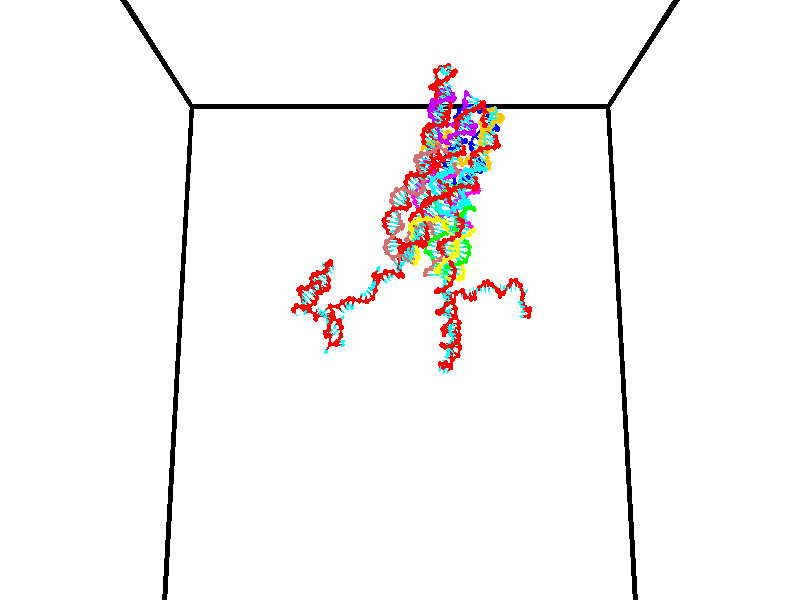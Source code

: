 // switches for output
#declare DRAW_BASES = 1; // possible values are 0, 1; only relevant for DNA ribbons
#declare DRAW_BASES_TYPE = 3; // possible values are 1, 2, 3; only relevant for DNA ribbons
#declare DRAW_FOG = 0; // set to 1 to enable fog

#include "colors.inc"

#include "transforms.inc"
background { rgb <1, 1, 1>}

#default {
   normal{
       ripples 0.25
       frequency 0.20
       turbulence 0.2
       lambda 5
   }
	finish {
		phong 0.1
		phong_size 40.
	}
}

// original window dimensions: 1024x640


// camera settings

camera {
	sky <0, 0.179814, -0.983701>
	up <0, 0.179814, -0.983701>
	right 1.6 * <1, 0, 0>
	location <35, 94.9851, 44.8844>
	look_at <35, 29.7336, 32.9568>
	direction <0, -65.2515, -11.9276>
	angle 67.0682
}


# declare cpy_camera_pos = <35, 94.9851, 44.8844>;
# if (DRAW_FOG = 1)
fog {
	fog_type 2
	up vnormalize(cpy_camera_pos)
	color rgbt<1,1,1,0.3>
	distance 1e-5
	fog_alt 3e-3
	fog_offset 56
}
# end


// LIGHTS

# declare lum = 6;
global_settings {
	ambient_light rgb lum * <0.05, 0.05, 0.05>
	max_trace_level 15
}# declare cpy_direct_light_amount = 0.25;
light_source
{	1000 * <-1, -1.16352, -0.803886>,
	rgb lum * cpy_direct_light_amount
	parallel
}

light_source
{	1000 * <1, 1.16352, 0.803886>,
	rgb lum * cpy_direct_light_amount
	parallel
}

// strand 0

// nucleotide -1

// particle -1
sphere {
	<24.342752, 35.313293, 34.824326> 0.250000
	pigment { color rgbt <1,0,0,0> }
	no_shadow
}
cylinder {
	<24.381960, 34.927727, 34.923325>,  <24.405485, 34.696384, 34.982723>, 0.100000
	pigment { color rgbt <1,0,0,0> }
	no_shadow
}
cylinder {
	<24.381960, 34.927727, 34.923325>,  <24.342752, 35.313293, 34.824326>, 0.100000
	pigment { color rgbt <1,0,0,0> }
	no_shadow
}

// particle -1
sphere {
	<24.381960, 34.927727, 34.923325> 0.100000
	pigment { color rgbt <1,0,0,0> }
	no_shadow
}
sphere {
	0, 1
	scale<0.080000,0.200000,0.300000>
	matrix <-0.946209, -0.013212, 0.323287,
		-0.308353, -0.265868, -0.913363,
		0.098019, -0.963919, 0.247493,
		24.411366, 34.638550, 34.997574>
	pigment { color rgbt <0,1,1,0> }
	no_shadow
}
cylinder {
	<24.513115, 34.756741, 34.374969>,  <24.342752, 35.313293, 34.824326>, 0.130000
	pigment { color rgbt <1,0,0,0> }
	no_shadow
}

// nucleotide -1

// particle -1
sphere {
	<24.513115, 34.756741, 34.374969> 0.250000
	pigment { color rgbt <1,0,0,0> }
	no_shadow
}
cylinder {
	<24.683464, 34.395180, 34.390987>,  <24.785673, 34.178246, 34.400597>, 0.100000
	pigment { color rgbt <1,0,0,0> }
	no_shadow
}
cylinder {
	<24.683464, 34.395180, 34.390987>,  <24.513115, 34.756741, 34.374969>, 0.100000
	pigment { color rgbt <1,0,0,0> }
	no_shadow
}

// particle -1
sphere {
	<24.683464, 34.395180, 34.390987> 0.100000
	pigment { color rgbt <1,0,0,0> }
	no_shadow
}
sphere {
	0, 1
	scale<0.080000,0.200000,0.300000>
	matrix <0.608823, 0.253547, -0.751697,
		0.669304, 0.344505, 0.658292,
		0.425871, -0.903897, 0.040042,
		24.811226, 34.124012, 34.403000>
	pigment { color rgbt <0,1,1,0> }
	no_shadow
}
cylinder {
	<25.118706, 34.830498, 34.452766>,  <24.513115, 34.756741, 34.374969>, 0.130000
	pigment { color rgbt <1,0,0,0> }
	no_shadow
}

// nucleotide -1

// particle -1
sphere {
	<25.118706, 34.830498, 34.452766> 0.250000
	pigment { color rgbt <1,0,0,0> }
	no_shadow
}
cylinder {
	<25.101379, 34.471451, 34.277309>,  <25.090982, 34.256023, 34.172035>, 0.100000
	pigment { color rgbt <1,0,0,0> }
	no_shadow
}
cylinder {
	<25.101379, 34.471451, 34.277309>,  <25.118706, 34.830498, 34.452766>, 0.100000
	pigment { color rgbt <1,0,0,0> }
	no_shadow
}

// particle -1
sphere {
	<25.101379, 34.471451, 34.277309> 0.100000
	pigment { color rgbt <1,0,0,0> }
	no_shadow
}
sphere {
	0, 1
	scale<0.080000,0.200000,0.300000>
	matrix <0.762931, 0.253747, -0.594600,
		0.645027, -0.360410, 0.673829,
		-0.043318, -0.897618, -0.438641,
		25.088385, 34.202164, 34.145718>
	pigment { color rgbt <0,1,1,0> }
	no_shadow
}
cylinder {
	<25.773304, 34.657959, 34.422813>,  <25.118706, 34.830498, 34.452766>, 0.130000
	pigment { color rgbt <1,0,0,0> }
	no_shadow
}

// nucleotide -1

// particle -1
sphere {
	<25.773304, 34.657959, 34.422813> 0.250000
	pigment { color rgbt <1,0,0,0> }
	no_shadow
}
cylinder {
	<25.582972, 34.432690, 34.152576>,  <25.468771, 34.297527, 33.990437>, 0.100000
	pigment { color rgbt <1,0,0,0> }
	no_shadow
}
cylinder {
	<25.582972, 34.432690, 34.152576>,  <25.773304, 34.657959, 34.422813>, 0.100000
	pigment { color rgbt <1,0,0,0> }
	no_shadow
}

// particle -1
sphere {
	<25.582972, 34.432690, 34.152576> 0.100000
	pigment { color rgbt <1,0,0,0> }
	no_shadow
}
sphere {
	0, 1
	scale<0.080000,0.200000,0.300000>
	matrix <0.619701, 0.330407, -0.711900,
		0.624143, -0.757407, 0.191781,
		-0.475832, -0.563174, -0.675587,
		25.440222, 34.263737, 33.949902>
	pigment { color rgbt <0,1,1,0> }
	no_shadow
}
cylinder {
	<26.287117, 34.251587, 34.028572>,  <25.773304, 34.657959, 34.422813>, 0.130000
	pigment { color rgbt <1,0,0,0> }
	no_shadow
}

// nucleotide -1

// particle -1
sphere {
	<26.287117, 34.251587, 34.028572> 0.250000
	pigment { color rgbt <1,0,0,0> }
	no_shadow
}
cylinder {
	<25.953056, 34.263668, 33.808895>,  <25.752621, 34.270916, 33.677090>, 0.100000
	pigment { color rgbt <1,0,0,0> }
	no_shadow
}
cylinder {
	<25.953056, 34.263668, 33.808895>,  <26.287117, 34.251587, 34.028572>, 0.100000
	pigment { color rgbt <1,0,0,0> }
	no_shadow
}

// particle -1
sphere {
	<25.953056, 34.263668, 33.808895> 0.100000
	pigment { color rgbt <1,0,0,0> }
	no_shadow
}
sphere {
	0, 1
	scale<0.080000,0.200000,0.300000>
	matrix <0.549386, 0.093706, -0.830298,
		0.026385, -0.995142, -0.094851,
		-0.835152, 0.030202, -0.549190,
		25.702511, 34.272728, 33.644138>
	pigment { color rgbt <0,1,1,0> }
	no_shadow
}
cylinder {
	<26.439573, 33.832577, 33.536884>,  <26.287117, 34.251587, 34.028572>, 0.130000
	pigment { color rgbt <1,0,0,0> }
	no_shadow
}

// nucleotide -1

// particle -1
sphere {
	<26.439573, 33.832577, 33.536884> 0.250000
	pigment { color rgbt <1,0,0,0> }
	no_shadow
}
cylinder {
	<26.146231, 34.052734, 33.377258>,  <25.970224, 34.184830, 33.281483>, 0.100000
	pigment { color rgbt <1,0,0,0> }
	no_shadow
}
cylinder {
	<26.146231, 34.052734, 33.377258>,  <26.439573, 33.832577, 33.536884>, 0.100000
	pigment { color rgbt <1,0,0,0> }
	no_shadow
}

// particle -1
sphere {
	<26.146231, 34.052734, 33.377258> 0.100000
	pigment { color rgbt <1,0,0,0> }
	no_shadow
}
sphere {
	0, 1
	scale<0.080000,0.200000,0.300000>
	matrix <0.511501, 0.060035, -0.857183,
		-0.447830, -0.832744, -0.325554,
		-0.733358, 0.550394, -0.399064,
		25.926224, 34.217854, 33.257538>
	pigment { color rgbt <0,1,1,0> }
	no_shadow
}
cylinder {
	<26.366936, 33.538338, 33.018497>,  <26.439573, 33.832577, 33.536884>, 0.130000
	pigment { color rgbt <1,0,0,0> }
	no_shadow
}

// nucleotide -1

// particle -1
sphere {
	<26.366936, 33.538338, 33.018497> 0.250000
	pigment { color rgbt <1,0,0,0> }
	no_shadow
}
cylinder {
	<26.238142, 33.916138, 32.992432>,  <26.160866, 34.142818, 32.976791>, 0.100000
	pigment { color rgbt <1,0,0,0> }
	no_shadow
}
cylinder {
	<26.238142, 33.916138, 32.992432>,  <26.366936, 33.538338, 33.018497>, 0.100000
	pigment { color rgbt <1,0,0,0> }
	no_shadow
}

// particle -1
sphere {
	<26.238142, 33.916138, 32.992432> 0.100000
	pigment { color rgbt <1,0,0,0> }
	no_shadow
}
sphere {
	0, 1
	scale<0.080000,0.200000,0.300000>
	matrix <0.464761, 0.097719, -0.880028,
		-0.824818, -0.313640, -0.470430,
		-0.321982, 0.944500, -0.065167,
		26.141548, 34.199490, 32.972881>
	pigment { color rgbt <0,1,1,0> }
	no_shadow
}
cylinder {
	<25.861881, 33.664700, 32.427078>,  <26.366936, 33.538338, 33.018497>, 0.130000
	pigment { color rgbt <1,0,0,0> }
	no_shadow
}

// nucleotide -1

// particle -1
sphere {
	<25.861881, 33.664700, 32.427078> 0.250000
	pigment { color rgbt <1,0,0,0> }
	no_shadow
}
cylinder {
	<26.106707, 33.960106, 32.540199>,  <26.253601, 34.137348, 32.608070>, 0.100000
	pigment { color rgbt <1,0,0,0> }
	no_shadow
}
cylinder {
	<26.106707, 33.960106, 32.540199>,  <25.861881, 33.664700, 32.427078>, 0.100000
	pigment { color rgbt <1,0,0,0> }
	no_shadow
}

// particle -1
sphere {
	<26.106707, 33.960106, 32.540199> 0.100000
	pigment { color rgbt <1,0,0,0> }
	no_shadow
}
sphere {
	0, 1
	scale<0.080000,0.200000,0.300000>
	matrix <0.505185, -0.090011, -0.858304,
		-0.608413, 0.668205, -0.428178,
		0.612064, 0.738512, 0.282803,
		26.290325, 34.181660, 32.625042>
	pigment { color rgbt <0,1,1,0> }
	no_shadow
}
cylinder {
	<25.883135, 34.205936, 31.912561>,  <25.861881, 33.664700, 32.427078>, 0.130000
	pigment { color rgbt <1,0,0,0> }
	no_shadow
}

// nucleotide -1

// particle -1
sphere {
	<25.883135, 34.205936, 31.912561> 0.250000
	pigment { color rgbt <1,0,0,0> }
	no_shadow
}
cylinder {
	<26.206659, 34.285351, 32.133980>,  <26.400774, 34.333000, 32.266830>, 0.100000
	pigment { color rgbt <1,0,0,0> }
	no_shadow
}
cylinder {
	<26.206659, 34.285351, 32.133980>,  <25.883135, 34.205936, 31.912561>, 0.100000
	pigment { color rgbt <1,0,0,0> }
	no_shadow
}

// particle -1
sphere {
	<26.206659, 34.285351, 32.133980> 0.100000
	pigment { color rgbt <1,0,0,0> }
	no_shadow
}
sphere {
	0, 1
	scale<0.080000,0.200000,0.300000>
	matrix <0.510160, 0.231334, -0.828385,
		-0.292514, 0.952402, 0.085822,
		0.808809, 0.198531, 0.553546,
		26.449303, 34.344910, 32.300045>
	pigment { color rgbt <0,1,1,0> }
	no_shadow
}
cylinder {
	<26.210047, 34.958363, 31.719341>,  <25.883135, 34.205936, 31.912561>, 0.130000
	pigment { color rgbt <1,0,0,0> }
	no_shadow
}

// nucleotide -1

// particle -1
sphere {
	<26.210047, 34.958363, 31.719341> 0.250000
	pigment { color rgbt <1,0,0,0> }
	no_shadow
}
cylinder {
	<26.508606, 34.758762, 31.895473>,  <26.687742, 34.639004, 32.001152>, 0.100000
	pigment { color rgbt <1,0,0,0> }
	no_shadow
}
cylinder {
	<26.508606, 34.758762, 31.895473>,  <26.210047, 34.958363, 31.719341>, 0.100000
	pigment { color rgbt <1,0,0,0> }
	no_shadow
}

// particle -1
sphere {
	<26.508606, 34.758762, 31.895473> 0.100000
	pigment { color rgbt <1,0,0,0> }
	no_shadow
}
sphere {
	0, 1
	scale<0.080000,0.200000,0.300000>
	matrix <0.610310, 0.249423, -0.751871,
		0.265352, 0.829934, 0.490711,
		0.746398, -0.498996, 0.440332,
		26.732525, 34.609062, 32.027573>
	pigment { color rgbt <0,1,1,0> }
	no_shadow
}
cylinder {
	<26.694935, 35.425930, 31.690746>,  <26.210047, 34.958363, 31.719341>, 0.130000
	pigment { color rgbt <1,0,0,0> }
	no_shadow
}

// nucleotide -1

// particle -1
sphere {
	<26.694935, 35.425930, 31.690746> 0.250000
	pigment { color rgbt <1,0,0,0> }
	no_shadow
}
cylinder {
	<26.859468, 35.062668, 31.721888>,  <26.958189, 34.844711, 31.740572>, 0.100000
	pigment { color rgbt <1,0,0,0> }
	no_shadow
}
cylinder {
	<26.859468, 35.062668, 31.721888>,  <26.694935, 35.425930, 31.690746>, 0.100000
	pigment { color rgbt <1,0,0,0> }
	no_shadow
}

// particle -1
sphere {
	<26.859468, 35.062668, 31.721888> 0.100000
	pigment { color rgbt <1,0,0,0> }
	no_shadow
}
sphere {
	0, 1
	scale<0.080000,0.200000,0.300000>
	matrix <0.700094, 0.260088, -0.664998,
		0.583672, 0.328041, 0.742776,
		0.411333, -0.908154, 0.077854,
		26.982868, 34.790222, 31.745243>
	pigment { color rgbt <0,1,1,0> }
	no_shadow
}
cylinder {
	<27.347870, 35.499561, 31.635765>,  <26.694935, 35.425930, 31.690746>, 0.130000
	pigment { color rgbt <1,0,0,0> }
	no_shadow
}

// nucleotide -1

// particle -1
sphere {
	<27.347870, 35.499561, 31.635765> 0.250000
	pigment { color rgbt <1,0,0,0> }
	no_shadow
}
cylinder {
	<27.286890, 35.119415, 31.527275>,  <27.250301, 34.891327, 31.462181>, 0.100000
	pigment { color rgbt <1,0,0,0> }
	no_shadow
}
cylinder {
	<27.286890, 35.119415, 31.527275>,  <27.347870, 35.499561, 31.635765>, 0.100000
	pigment { color rgbt <1,0,0,0> }
	no_shadow
}

// particle -1
sphere {
	<27.286890, 35.119415, 31.527275> 0.100000
	pigment { color rgbt <1,0,0,0> }
	no_shadow
}
sphere {
	0, 1
	scale<0.080000,0.200000,0.300000>
	matrix <0.604318, 0.127513, -0.786473,
		0.782022, -0.283804, 0.554884,
		-0.152450, -0.950366, -0.271226,
		27.241156, 34.834305, 31.445908>
	pigment { color rgbt <0,1,1,0> }
	no_shadow
}
cylinder {
	<27.783327, 35.742596, 31.001154>,  <27.347870, 35.499561, 31.635765>, 0.130000
	pigment { color rgbt <1,0,0,0> }
	no_shadow
}

// nucleotide -1

// particle -1
sphere {
	<27.783327, 35.742596, 31.001154> 0.250000
	pigment { color rgbt <1,0,0,0> }
	no_shadow
}
cylinder {
	<27.482893, 35.480824, 30.966305>,  <27.302633, 35.323761, 30.945396>, 0.100000
	pigment { color rgbt <1,0,0,0> }
	no_shadow
}
cylinder {
	<27.482893, 35.480824, 30.966305>,  <27.783327, 35.742596, 31.001154>, 0.100000
	pigment { color rgbt <1,0,0,0> }
	no_shadow
}

// particle -1
sphere {
	<27.482893, 35.480824, 30.966305> 0.100000
	pigment { color rgbt <1,0,0,0> }
	no_shadow
}
sphere {
	0, 1
	scale<0.080000,0.200000,0.300000>
	matrix <-0.543883, 0.538532, 0.643564,
		-0.374252, 0.530755, -0.760418,
		-0.751084, -0.654434, -0.087122,
		27.257568, 35.284492, 30.940168>
	pigment { color rgbt <0,1,1,0> }
	no_shadow
}
cylinder {
	<27.930992, 35.096077, 30.657152>,  <27.783327, 35.742596, 31.001154>, 0.130000
	pigment { color rgbt <1,0,0,0> }
	no_shadow
}

// nucleotide -1

// particle -1
sphere {
	<27.930992, 35.096077, 30.657152> 0.250000
	pigment { color rgbt <1,0,0,0> }
	no_shadow
}
cylinder {
	<28.045137, 34.789177, 30.886896>,  <28.113625, 34.605038, 31.024742>, 0.100000
	pigment { color rgbt <1,0,0,0> }
	no_shadow
}
cylinder {
	<28.045137, 34.789177, 30.886896>,  <27.930992, 35.096077, 30.657152>, 0.100000
	pigment { color rgbt <1,0,0,0> }
	no_shadow
}

// particle -1
sphere {
	<28.045137, 34.789177, 30.886896> 0.100000
	pigment { color rgbt <1,0,0,0> }
	no_shadow
}
sphere {
	0, 1
	scale<0.080000,0.200000,0.300000>
	matrix <-0.895288, 0.000502, 0.445488,
		-0.342091, -0.641342, -0.686771,
		0.285365, -0.767255, 0.574358,
		28.130747, 34.559002, 31.059204>
	pigment { color rgbt <0,1,1,0> }
	no_shadow
}
cylinder {
	<27.393911, 34.536186, 30.788498>,  <27.930992, 35.096077, 30.657152>, 0.130000
	pigment { color rgbt <1,0,0,0> }
	no_shadow
}

// nucleotide -1

// particle -1
sphere {
	<27.393911, 34.536186, 30.788498> 0.250000
	pigment { color rgbt <1,0,0,0> }
	no_shadow
}
cylinder {
	<27.645800, 34.544361, 31.099119>,  <27.796932, 34.549267, 31.285492>, 0.100000
	pigment { color rgbt <1,0,0,0> }
	no_shadow
}
cylinder {
	<27.645800, 34.544361, 31.099119>,  <27.393911, 34.536186, 30.788498>, 0.100000
	pigment { color rgbt <1,0,0,0> }
	no_shadow
}

// particle -1
sphere {
	<27.645800, 34.544361, 31.099119> 0.100000
	pigment { color rgbt <1,0,0,0> }
	no_shadow
}
sphere {
	0, 1
	scale<0.080000,0.200000,0.300000>
	matrix <-0.771257, -0.102991, 0.628137,
		0.092817, -0.994472, -0.049091,
		0.629720, 0.020440, 0.776553,
		27.834715, 34.550491, 31.332085>
	pigment { color rgbt <0,1,1,0> }
	no_shadow
}
cylinder {
	<27.350531, 33.904797, 31.211403>,  <27.393911, 34.536186, 30.788498>, 0.130000
	pigment { color rgbt <1,0,0,0> }
	no_shadow
}

// nucleotide -1

// particle -1
sphere {
	<27.350531, 33.904797, 31.211403> 0.250000
	pigment { color rgbt <1,0,0,0> }
	no_shadow
}
cylinder {
	<27.444340, 34.233402, 31.419292>,  <27.500626, 34.430565, 31.544025>, 0.100000
	pigment { color rgbt <1,0,0,0> }
	no_shadow
}
cylinder {
	<27.444340, 34.233402, 31.419292>,  <27.350531, 33.904797, 31.211403>, 0.100000
	pigment { color rgbt <1,0,0,0> }
	no_shadow
}

// particle -1
sphere {
	<27.444340, 34.233402, 31.419292> 0.100000
	pigment { color rgbt <1,0,0,0> }
	no_shadow
}
sphere {
	0, 1
	scale<0.080000,0.200000,0.300000>
	matrix <-0.757476, -0.180657, 0.627370,
		0.609285, -0.540812, 0.579909,
		0.234525, 0.821514, 0.519724,
		27.514698, 34.479855, 31.575211>
	pigment { color rgbt <0,1,1,0> }
	no_shadow
}
cylinder {
	<27.600557, 33.703938, 31.915258>,  <27.350531, 33.904797, 31.211403>, 0.130000
	pigment { color rgbt <1,0,0,0> }
	no_shadow
}

// nucleotide -1

// particle -1
sphere {
	<27.600557, 33.703938, 31.915258> 0.250000
	pigment { color rgbt <1,0,0,0> }
	no_shadow
}
cylinder {
	<27.427916, 34.063629, 31.886702>,  <27.324329, 34.279446, 31.869568>, 0.100000
	pigment { color rgbt <1,0,0,0> }
	no_shadow
}
cylinder {
	<27.427916, 34.063629, 31.886702>,  <27.600557, 33.703938, 31.915258>, 0.100000
	pigment { color rgbt <1,0,0,0> }
	no_shadow
}

// particle -1
sphere {
	<27.427916, 34.063629, 31.886702> 0.100000
	pigment { color rgbt <1,0,0,0> }
	no_shadow
}
sphere {
	0, 1
	scale<0.080000,0.200000,0.300000>
	matrix <-0.598581, -0.226294, 0.768435,
		0.674846, 0.374395, 0.635934,
		-0.431606, 0.899233, -0.071392,
		27.298433, 34.333401, 31.865284>
	pigment { color rgbt <0,1,1,0> }
	no_shadow
}
cylinder {
	<27.674673, 33.976582, 32.611366>,  <27.600557, 33.703938, 31.915258>, 0.130000
	pigment { color rgbt <1,0,0,0> }
	no_shadow
}

// nucleotide -1

// particle -1
sphere {
	<27.674673, 33.976582, 32.611366> 0.250000
	pigment { color rgbt <1,0,0,0> }
	no_shadow
}
cylinder {
	<27.381021, 34.152431, 32.404373>,  <27.204830, 34.257942, 32.280178>, 0.100000
	pigment { color rgbt <1,0,0,0> }
	no_shadow
}
cylinder {
	<27.381021, 34.152431, 32.404373>,  <27.674673, 33.976582, 32.611366>, 0.100000
	pigment { color rgbt <1,0,0,0> }
	no_shadow
}

// particle -1
sphere {
	<27.381021, 34.152431, 32.404373> 0.100000
	pigment { color rgbt <1,0,0,0> }
	no_shadow
}
sphere {
	0, 1
	scale<0.080000,0.200000,0.300000>
	matrix <-0.549834, 0.062290, 0.832948,
		0.398422, 0.896017, 0.195994,
		-0.734127, 0.439629, -0.517478,
		27.160784, 34.284321, 32.249130>
	pigment { color rgbt <0,1,1,0> }
	no_shadow
}
cylinder {
	<27.530832, 34.598907, 32.936584>,  <27.674673, 33.976582, 32.611366>, 0.130000
	pigment { color rgbt <1,0,0,0> }
	no_shadow
}

// nucleotide -1

// particle -1
sphere {
	<27.530832, 34.598907, 32.936584> 0.250000
	pigment { color rgbt <1,0,0,0> }
	no_shadow
}
cylinder {
	<27.194168, 34.507915, 32.740685>,  <26.992168, 34.453320, 32.623142>, 0.100000
	pigment { color rgbt <1,0,0,0> }
	no_shadow
}
cylinder {
	<27.194168, 34.507915, 32.740685>,  <27.530832, 34.598907, 32.936584>, 0.100000
	pigment { color rgbt <1,0,0,0> }
	no_shadow
}

// particle -1
sphere {
	<27.194168, 34.507915, 32.740685> 0.100000
	pigment { color rgbt <1,0,0,0> }
	no_shadow
}
sphere {
	0, 1
	scale<0.080000,0.200000,0.300000>
	matrix <-0.530798, 0.181753, 0.827780,
		-0.099290, 0.956670, -0.273721,
		-0.841662, -0.227481, -0.489752,
		26.941669, 34.439671, 32.593758>
	pigment { color rgbt <0,1,1,0> }
	no_shadow
}
cylinder {
	<27.016829, 35.067875, 33.264954>,  <27.530832, 34.598907, 32.936584>, 0.130000
	pigment { color rgbt <1,0,0,0> }
	no_shadow
}

// nucleotide -1

// particle -1
sphere {
	<27.016829, 35.067875, 33.264954> 0.250000
	pigment { color rgbt <1,0,0,0> }
	no_shadow
}
cylinder {
	<26.800858, 34.799717, 33.061367>,  <26.671274, 34.638821, 32.939213>, 0.100000
	pigment { color rgbt <1,0,0,0> }
	no_shadow
}
cylinder {
	<26.800858, 34.799717, 33.061367>,  <27.016829, 35.067875, 33.264954>, 0.100000
	pigment { color rgbt <1,0,0,0> }
	no_shadow
}

// particle -1
sphere {
	<26.800858, 34.799717, 33.061367> 0.100000
	pigment { color rgbt <1,0,0,0> }
	no_shadow
}
sphere {
	0, 1
	scale<0.080000,0.200000,0.300000>
	matrix <-0.718285, 0.051741, 0.693822,
		-0.438799, 0.740199, -0.509470,
		-0.539928, -0.670394, -0.508970,
		26.638880, 34.598598, 32.908676>
	pigment { color rgbt <0,1,1,0> }
	no_shadow
}
cylinder {
	<26.832657, 34.992386, 32.414803>,  <27.016829, 35.067875, 33.264954>, 0.130000
	pigment { color rgbt <1,0,0,0> }
	no_shadow
}

// nucleotide -1

// particle -1
sphere {
	<26.832657, 34.992386, 32.414803> 0.250000
	pigment { color rgbt <1,0,0,0> }
	no_shadow
}
cylinder {
	<26.517344, 34.798317, 32.263428>,  <26.328156, 34.681873, 32.172604>, 0.100000
	pigment { color rgbt <1,0,0,0> }
	no_shadow
}
cylinder {
	<26.517344, 34.798317, 32.263428>,  <26.832657, 34.992386, 32.414803>, 0.100000
	pigment { color rgbt <1,0,0,0> }
	no_shadow
}

// particle -1
sphere {
	<26.517344, 34.798317, 32.263428> 0.100000
	pigment { color rgbt <1,0,0,0> }
	no_shadow
}
sphere {
	0, 1
	scale<0.080000,0.200000,0.300000>
	matrix <-0.438987, 0.012479, 0.898407,
		-0.431162, 0.874328, -0.222822,
		-0.788283, -0.485175, -0.378438,
		26.280859, 34.652763, 32.149895>
	pigment { color rgbt <0,1,1,0> }
	no_shadow
}
cylinder {
	<26.108681, 35.269680, 32.580383>,  <26.832657, 34.992386, 32.414803>, 0.130000
	pigment { color rgbt <1,0,0,0> }
	no_shadow
}

// nucleotide -1

// particle -1
sphere {
	<26.108681, 35.269680, 32.580383> 0.250000
	pigment { color rgbt <1,0,0,0> }
	no_shadow
}
cylinder {
	<26.062244, 34.877453, 32.517124>,  <26.034382, 34.642117, 32.479168>, 0.100000
	pigment { color rgbt <1,0,0,0> }
	no_shadow
}
cylinder {
	<26.062244, 34.877453, 32.517124>,  <26.108681, 35.269680, 32.580383>, 0.100000
	pigment { color rgbt <1,0,0,0> }
	no_shadow
}

// particle -1
sphere {
	<26.062244, 34.877453, 32.517124> 0.100000
	pigment { color rgbt <1,0,0,0> }
	no_shadow
}
sphere {
	0, 1
	scale<0.080000,0.200000,0.300000>
	matrix <-0.588355, -0.060389, 0.806344,
		-0.800225, 0.186655, -0.569912,
		-0.116092, -0.980568, -0.158144,
		26.027416, 34.583282, 32.469681>
	pigment { color rgbt <0,1,1,0> }
	no_shadow
}
cylinder {
	<25.615919, 35.191555, 32.955894>,  <26.108681, 35.269680, 32.580383>, 0.130000
	pigment { color rgbt <1,0,0,0> }
	no_shadow
}

// nucleotide -1

// particle -1
sphere {
	<25.615919, 35.191555, 32.955894> 0.250000
	pigment { color rgbt <1,0,0,0> }
	no_shadow
}
cylinder {
	<25.691900, 34.820099, 32.828426>,  <25.737488, 34.597225, 32.751945>, 0.100000
	pigment { color rgbt <1,0,0,0> }
	no_shadow
}
cylinder {
	<25.691900, 34.820099, 32.828426>,  <25.615919, 35.191555, 32.955894>, 0.100000
	pigment { color rgbt <1,0,0,0> }
	no_shadow
}

// particle -1
sphere {
	<25.691900, 34.820099, 32.828426> 0.100000
	pigment { color rgbt <1,0,0,0> }
	no_shadow
}
sphere {
	0, 1
	scale<0.080000,0.200000,0.300000>
	matrix <-0.675640, -0.359141, 0.643839,
		-0.712340, 0.093009, -0.695644,
		0.189951, -0.928637, -0.318671,
		25.748886, 34.541508, 32.732826>
	pigment { color rgbt <0,1,1,0> }
	no_shadow
}
cylinder {
	<24.970770, 34.894283, 32.847702>,  <25.615919, 35.191555, 32.955894>, 0.130000
	pigment { color rgbt <1,0,0,0> }
	no_shadow
}

// nucleotide -1

// particle -1
sphere {
	<24.970770, 34.894283, 32.847702> 0.250000
	pigment { color rgbt <1,0,0,0> }
	no_shadow
}
cylinder {
	<25.258390, 34.634212, 32.945877>,  <25.430962, 34.478172, 33.004784>, 0.100000
	pigment { color rgbt <1,0,0,0> }
	no_shadow
}
cylinder {
	<25.258390, 34.634212, 32.945877>,  <24.970770, 34.894283, 32.847702>, 0.100000
	pigment { color rgbt <1,0,0,0> }
	no_shadow
}

// particle -1
sphere {
	<25.258390, 34.634212, 32.945877> 0.100000
	pigment { color rgbt <1,0,0,0> }
	no_shadow
}
sphere {
	0, 1
	scale<0.080000,0.200000,0.300000>
	matrix <-0.517920, -0.265852, 0.813069,
		-0.463387, -0.711755, -0.527900,
		0.719049, -0.650175, 0.245440,
		25.474106, 34.439159, 33.019508>
	pigment { color rgbt <0,1,1,0> }
	no_shadow
}
cylinder {
	<24.637312, 34.309891, 32.909760>,  <24.970770, 34.894283, 32.847702>, 0.130000
	pigment { color rgbt <1,0,0,0> }
	no_shadow
}

// nucleotide -1

// particle -1
sphere {
	<24.637312, 34.309891, 32.909760> 0.250000
	pigment { color rgbt <1,0,0,0> }
	no_shadow
}
cylinder {
	<24.976273, 34.250320, 33.113617>,  <25.179649, 34.214581, 33.235931>, 0.100000
	pigment { color rgbt <1,0,0,0> }
	no_shadow
}
cylinder {
	<24.976273, 34.250320, 33.113617>,  <24.637312, 34.309891, 32.909760>, 0.100000
	pigment { color rgbt <1,0,0,0> }
	no_shadow
}

// particle -1
sphere {
	<24.976273, 34.250320, 33.113617> 0.100000
	pigment { color rgbt <1,0,0,0> }
	no_shadow
}
sphere {
	0, 1
	scale<0.080000,0.200000,0.300000>
	matrix <-0.520491, -0.422622, 0.741943,
		0.104896, -0.893987, -0.435642,
		0.847399, -0.148921, 0.509644,
		25.230492, 34.205643, 33.266510>
	pigment { color rgbt <0,1,1,0> }
	no_shadow
}
cylinder {
	<24.664593, 33.626034, 33.109585>,  <24.637312, 34.309891, 32.909760>, 0.130000
	pigment { color rgbt <1,0,0,0> }
	no_shadow
}

// nucleotide -1

// particle -1
sphere {
	<24.664593, 33.626034, 33.109585> 0.250000
	pigment { color rgbt <1,0,0,0> }
	no_shadow
}
cylinder {
	<24.914839, 33.812908, 33.359497>,  <25.064987, 33.925034, 33.509445>, 0.100000
	pigment { color rgbt <1,0,0,0> }
	no_shadow
}
cylinder {
	<24.914839, 33.812908, 33.359497>,  <24.664593, 33.626034, 33.109585>, 0.100000
	pigment { color rgbt <1,0,0,0> }
	no_shadow
}

// particle -1
sphere {
	<24.914839, 33.812908, 33.359497> 0.100000
	pigment { color rgbt <1,0,0,0> }
	no_shadow
}
sphere {
	0, 1
	scale<0.080000,0.200000,0.300000>
	matrix <-0.329715, -0.567477, 0.754492,
		0.707032, -0.678020, -0.200985,
		0.625615, 0.467182, 0.624777,
		25.102524, 33.953064, 33.546928>
	pigment { color rgbt <0,1,1,0> }
	no_shadow
}
cylinder {
	<24.899424, 33.070820, 33.608181>,  <24.664593, 33.626034, 33.109585>, 0.130000
	pigment { color rgbt <1,0,0,0> }
	no_shadow
}

// nucleotide -1

// particle -1
sphere {
	<24.899424, 33.070820, 33.608181> 0.250000
	pigment { color rgbt <1,0,0,0> }
	no_shadow
}
cylinder {
	<24.974669, 33.425751, 33.776592>,  <25.019815, 33.638710, 33.877640>, 0.100000
	pigment { color rgbt <1,0,0,0> }
	no_shadow
}
cylinder {
	<24.974669, 33.425751, 33.776592>,  <24.899424, 33.070820, 33.608181>, 0.100000
	pigment { color rgbt <1,0,0,0> }
	no_shadow
}

// particle -1
sphere {
	<24.974669, 33.425751, 33.776592> 0.100000
	pigment { color rgbt <1,0,0,0> }
	no_shadow
}
sphere {
	0, 1
	scale<0.080000,0.200000,0.300000>
	matrix <-0.460705, -0.298868, 0.835720,
		0.867390, -0.351176, 0.352577,
		0.188111, 0.887329, 0.421024,
		25.031101, 33.691948, 33.902901>
	pigment { color rgbt <0,1,1,0> }
	no_shadow
}
cylinder {
	<24.943602, 32.965786, 34.313213>,  <24.899424, 33.070820, 33.608181>, 0.130000
	pigment { color rgbt <1,0,0,0> }
	no_shadow
}

// nucleotide -1

// particle -1
sphere {
	<24.943602, 32.965786, 34.313213> 0.250000
	pigment { color rgbt <1,0,0,0> }
	no_shadow
}
cylinder {
	<24.851561, 33.354797, 34.299103>,  <24.796335, 33.588203, 34.290638>, 0.100000
	pigment { color rgbt <1,0,0,0> }
	no_shadow
}
cylinder {
	<24.851561, 33.354797, 34.299103>,  <24.943602, 32.965786, 34.313213>, 0.100000
	pigment { color rgbt <1,0,0,0> }
	no_shadow
}

// particle -1
sphere {
	<24.851561, 33.354797, 34.299103> 0.100000
	pigment { color rgbt <1,0,0,0> }
	no_shadow
}
sphere {
	0, 1
	scale<0.080000,0.200000,0.300000>
	matrix <-0.432799, -0.069800, 0.898784,
		0.871629, 0.222080, 0.436970,
		-0.230103, 0.972527, -0.035276,
		24.782530, 33.646557, 34.288521>
	pigment { color rgbt <0,1,1,0> }
	no_shadow
}
cylinder {
	<25.552622, 32.709919, 34.413368>,  <24.943602, 32.965786, 34.313213>, 0.130000
	pigment { color rgbt <1,0,0,0> }
	no_shadow
}

// nucleotide -1

// particle -1
sphere {
	<25.552622, 32.709919, 34.413368> 0.250000
	pigment { color rgbt <1,0,0,0> }
	no_shadow
}
cylinder {
	<25.349108, 33.010899, 34.580677>,  <25.226999, 33.191486, 34.681061>, 0.100000
	pigment { color rgbt <1,0,0,0> }
	no_shadow
}
cylinder {
	<25.349108, 33.010899, 34.580677>,  <25.552622, 32.709919, 34.413368>, 0.100000
	pigment { color rgbt <1,0,0,0> }
	no_shadow
}

// particle -1
sphere {
	<25.349108, 33.010899, 34.580677> 0.100000
	pigment { color rgbt <1,0,0,0> }
	no_shadow
}
sphere {
	0, 1
	scale<0.080000,0.200000,0.300000>
	matrix <-0.855076, -0.498077, -0.144100,
		0.099903, -0.430970, 0.896819,
		-0.508788, 0.752452, 0.418272,
		25.196472, 33.236633, 34.706158>
	pigment { color rgbt <0,1,1,0> }
	no_shadow
}
cylinder {
	<26.149170, 32.775101, 34.824509>,  <25.552622, 32.709919, 34.413368>, 0.130000
	pigment { color rgbt <1,0,0,0> }
	no_shadow
}

// nucleotide -1

// particle -1
sphere {
	<26.149170, 32.775101, 34.824509> 0.250000
	pigment { color rgbt <1,0,0,0> }
	no_shadow
}
cylinder {
	<26.230404, 32.517590, 34.529400>,  <26.279144, 32.363083, 34.352337>, 0.100000
	pigment { color rgbt <1,0,0,0> }
	no_shadow
}
cylinder {
	<26.230404, 32.517590, 34.529400>,  <26.149170, 32.775101, 34.824509>, 0.100000
	pigment { color rgbt <1,0,0,0> }
	no_shadow
}

// particle -1
sphere {
	<26.230404, 32.517590, 34.529400> 0.100000
	pigment { color rgbt <1,0,0,0> }
	no_shadow
}
sphere {
	0, 1
	scale<0.080000,0.200000,0.300000>
	matrix <0.497127, -0.581346, 0.644128,
		-0.843576, -0.497579, 0.201976,
		0.203087, -0.643779, -0.737770,
		26.291330, 32.324455, 34.308067>
	pigment { color rgbt <0,1,1,0> }
	no_shadow
}
cylinder {
	<26.095470, 32.033672, 35.068504>,  <26.149170, 32.775101, 34.824509>, 0.130000
	pigment { color rgbt <1,0,0,0> }
	no_shadow
}

// nucleotide -1

// particle -1
sphere {
	<26.095470, 32.033672, 35.068504> 0.250000
	pigment { color rgbt <1,0,0,0> }
	no_shadow
}
cylinder {
	<26.336098, 32.026165, 34.749065>,  <26.480474, 32.021660, 34.557400>, 0.100000
	pigment { color rgbt <1,0,0,0> }
	no_shadow
}
cylinder {
	<26.336098, 32.026165, 34.749065>,  <26.095470, 32.033672, 35.068504>, 0.100000
	pigment { color rgbt <1,0,0,0> }
	no_shadow
}

// particle -1
sphere {
	<26.336098, 32.026165, 34.749065> 0.100000
	pigment { color rgbt <1,0,0,0> }
	no_shadow
}
sphere {
	0, 1
	scale<0.080000,0.200000,0.300000>
	matrix <0.494134, -0.776764, 0.390473,
		-0.627651, -0.629512, -0.458005,
		0.601570, -0.018765, -0.798600,
		26.516569, 32.020535, 34.509487>
	pigment { color rgbt <0,1,1,0> }
	no_shadow
}
cylinder {
	<26.093647, 31.387436, 34.727131>,  <26.095470, 32.033672, 35.068504>, 0.130000
	pigment { color rgbt <1,0,0,0> }
	no_shadow
}

// nucleotide -1

// particle -1
sphere {
	<26.093647, 31.387436, 34.727131> 0.250000
	pigment { color rgbt <1,0,0,0> }
	no_shadow
}
cylinder {
	<26.451483, 31.551878, 34.657040>,  <26.666183, 31.650543, 34.614986>, 0.100000
	pigment { color rgbt <1,0,0,0> }
	no_shadow
}
cylinder {
	<26.451483, 31.551878, 34.657040>,  <26.093647, 31.387436, 34.727131>, 0.100000
	pigment { color rgbt <1,0,0,0> }
	no_shadow
}

// particle -1
sphere {
	<26.451483, 31.551878, 34.657040> 0.100000
	pigment { color rgbt <1,0,0,0> }
	no_shadow
}
sphere {
	0, 1
	scale<0.080000,0.200000,0.300000>
	matrix <0.442364, -0.758939, 0.477835,
		0.063455, -0.504979, -0.860796,
		0.894588, 0.411106, -0.175226,
		26.719860, 31.675209, 34.604473>
	pigment { color rgbt <0,1,1,0> }
	no_shadow
}
cylinder {
	<26.553400, 30.834568, 34.471291>,  <26.093647, 31.387436, 34.727131>, 0.130000
	pigment { color rgbt <1,0,0,0> }
	no_shadow
}

// nucleotide -1

// particle -1
sphere {
	<26.553400, 30.834568, 34.471291> 0.250000
	pigment { color rgbt <1,0,0,0> }
	no_shadow
}
cylinder {
	<26.798893, 31.113266, 34.619820>,  <26.946188, 31.280485, 34.708939>, 0.100000
	pigment { color rgbt <1,0,0,0> }
	no_shadow
}
cylinder {
	<26.798893, 31.113266, 34.619820>,  <26.553400, 30.834568, 34.471291>, 0.100000
	pigment { color rgbt <1,0,0,0> }
	no_shadow
}

// particle -1
sphere {
	<26.798893, 31.113266, 34.619820> 0.100000
	pigment { color rgbt <1,0,0,0> }
	no_shadow
}
sphere {
	0, 1
	scale<0.080000,0.200000,0.300000>
	matrix <0.352816, -0.662781, 0.660487,
		0.706296, -0.274354, -0.652592,
		0.613732, 0.696744, 0.371323,
		26.983013, 31.322289, 34.731216>
	pigment { color rgbt <0,1,1,0> }
	no_shadow
}
cylinder {
	<27.175364, 30.511724, 34.543907>,  <26.553400, 30.834568, 34.471291>, 0.130000
	pigment { color rgbt <1,0,0,0> }
	no_shadow
}

// nucleotide -1

// particle -1
sphere {
	<27.175364, 30.511724, 34.543907> 0.250000
	pigment { color rgbt <1,0,0,0> }
	no_shadow
}
cylinder {
	<27.212528, 30.794294, 34.824574>,  <27.234827, 30.963837, 34.992973>, 0.100000
	pigment { color rgbt <1,0,0,0> }
	no_shadow
}
cylinder {
	<27.212528, 30.794294, 34.824574>,  <27.175364, 30.511724, 34.543907>, 0.100000
	pigment { color rgbt <1,0,0,0> }
	no_shadow
}

// particle -1
sphere {
	<27.212528, 30.794294, 34.824574> 0.100000
	pigment { color rgbt <1,0,0,0> }
	no_shadow
}
sphere {
	0, 1
	scale<0.080000,0.200000,0.300000>
	matrix <0.446810, -0.659352, 0.604661,
		0.889791, 0.257332, -0.376898,
		0.092910, 0.706424, 0.701664,
		27.240400, 31.006222, 35.035072>
	pigment { color rgbt <0,1,1,0> }
	no_shadow
}
cylinder {
	<27.851389, 30.608984, 34.762589>,  <27.175364, 30.511724, 34.543907>, 0.130000
	pigment { color rgbt <1,0,0,0> }
	no_shadow
}

// nucleotide -1

// particle -1
sphere {
	<27.851389, 30.608984, 34.762589> 0.250000
	pigment { color rgbt <1,0,0,0> }
	no_shadow
}
cylinder {
	<27.619696, 30.727598, 35.066315>,  <27.480680, 30.798767, 35.248550>, 0.100000
	pigment { color rgbt <1,0,0,0> }
	no_shadow
}
cylinder {
	<27.619696, 30.727598, 35.066315>,  <27.851389, 30.608984, 34.762589>, 0.100000
	pigment { color rgbt <1,0,0,0> }
	no_shadow
}

// particle -1
sphere {
	<27.619696, 30.727598, 35.066315> 0.100000
	pigment { color rgbt <1,0,0,0> }
	no_shadow
}
sphere {
	0, 1
	scale<0.080000,0.200000,0.300000>
	matrix <0.566084, -0.523921, 0.636439,
		0.586547, 0.798482, 0.135608,
		-0.579233, 0.296536, 0.759312,
		27.445925, 30.816559, 35.294109>
	pigment { color rgbt <0,1,1,0> }
	no_shadow
}
cylinder {
	<28.421597, 30.357327, 35.178638>,  <27.851389, 30.608984, 34.762589>, 0.130000
	pigment { color rgbt <1,0,0,0> }
	no_shadow
}

// nucleotide -1

// particle -1
sphere {
	<28.421597, 30.357327, 35.178638> 0.250000
	pigment { color rgbt <1,0,0,0> }
	no_shadow
}
cylinder {
	<28.636642, 30.599401, 34.943790>,  <28.765671, 30.744646, 34.802879>, 0.100000
	pigment { color rgbt <1,0,0,0> }
	no_shadow
}
cylinder {
	<28.636642, 30.599401, 34.943790>,  <28.421597, 30.357327, 35.178638>, 0.100000
	pigment { color rgbt <1,0,0,0> }
	no_shadow
}

// particle -1
sphere {
	<28.636642, 30.599401, 34.943790> 0.100000
	pigment { color rgbt <1,0,0,0> }
	no_shadow
}
sphere {
	0, 1
	scale<0.080000,0.200000,0.300000>
	matrix <-0.428046, -0.404031, -0.808415,
		-0.726460, 0.685934, 0.041835,
		0.537617, 0.605189, -0.587124,
		28.797928, 30.780958, 34.767654>
	pigment { color rgbt <0,1,1,0> }
	no_shadow
}
cylinder {
	<28.535986, 31.104340, 35.065804>,  <28.421597, 30.357327, 35.178638>, 0.130000
	pigment { color rgbt <1,0,0,0> }
	no_shadow
}

// nucleotide -1

// particle -1
sphere {
	<28.535986, 31.104340, 35.065804> 0.250000
	pigment { color rgbt <1,0,0,0> }
	no_shadow
}
cylinder {
	<28.265675, 31.042442, 35.354076>,  <28.103487, 31.005304, 35.527039>, 0.100000
	pigment { color rgbt <1,0,0,0> }
	no_shadow
}
cylinder {
	<28.265675, 31.042442, 35.354076>,  <28.535986, 31.104340, 35.065804>, 0.100000
	pigment { color rgbt <1,0,0,0> }
	no_shadow
}

// particle -1
sphere {
	<28.265675, 31.042442, 35.354076> 0.100000
	pigment { color rgbt <1,0,0,0> }
	no_shadow
}
sphere {
	0, 1
	scale<0.080000,0.200000,0.300000>
	matrix <0.640972, -0.606151, 0.470888,
		0.363974, 0.780151, 0.508809,
		-0.675779, -0.154741, 0.720679,
		28.062941, 30.996019, 35.570278>
	pigment { color rgbt <0,1,1,0> }
	no_shadow
}
cylinder {
	<28.772417, 31.463079, 35.757675>,  <28.535986, 31.104340, 35.065804>, 0.130000
	pigment { color rgbt <1,0,0,0> }
	no_shadow
}

// nucleotide -1

// particle -1
sphere {
	<28.772417, 31.463079, 35.757675> 0.250000
	pigment { color rgbt <1,0,0,0> }
	no_shadow
}
cylinder {
	<28.524035, 31.167025, 35.860909>,  <28.375004, 30.989391, 35.922848>, 0.100000
	pigment { color rgbt <1,0,0,0> }
	no_shadow
}
cylinder {
	<28.524035, 31.167025, 35.860909>,  <28.772417, 31.463079, 35.757675>, 0.100000
	pigment { color rgbt <1,0,0,0> }
	no_shadow
}

// particle -1
sphere {
	<28.524035, 31.167025, 35.860909> 0.100000
	pigment { color rgbt <1,0,0,0> }
	no_shadow
}
sphere {
	0, 1
	scale<0.080000,0.200000,0.300000>
	matrix <0.713579, -0.397520, 0.576874,
		-0.324371, 0.542380, 0.774989,
		-0.620958, -0.740137, 0.258087,
		28.337748, 30.944984, 35.938335>
	pigment { color rgbt <0,1,1,0> }
	no_shadow
}
cylinder {
	<28.727428, 31.296648, 36.450764>,  <28.772417, 31.463079, 35.757675>, 0.130000
	pigment { color rgbt <1,0,0,0> }
	no_shadow
}

// nucleotide -1

// particle -1
sphere {
	<28.727428, 31.296648, 36.450764> 0.250000
	pigment { color rgbt <1,0,0,0> }
	no_shadow
}
cylinder {
	<28.612396, 30.937565, 36.317249>,  <28.543377, 30.722115, 36.237141>, 0.100000
	pigment { color rgbt <1,0,0,0> }
	no_shadow
}
cylinder {
	<28.612396, 30.937565, 36.317249>,  <28.727428, 31.296648, 36.450764>, 0.100000
	pigment { color rgbt <1,0,0,0> }
	no_shadow
}

// particle -1
sphere {
	<28.612396, 30.937565, 36.317249> 0.100000
	pigment { color rgbt <1,0,0,0> }
	no_shadow
}
sphere {
	0, 1
	scale<0.080000,0.200000,0.300000>
	matrix <0.460548, -0.435189, 0.773632,
		-0.839757, 0.068757, 0.538591,
		-0.287582, -0.897710, -0.333787,
		28.526121, 30.668251, 36.217113>
	pigment { color rgbt <0,1,1,0> }
	no_shadow
}
cylinder {
	<28.317039, 30.955671, 36.965256>,  <28.727428, 31.296648, 36.450764>, 0.130000
	pigment { color rgbt <1,0,0,0> }
	no_shadow
}

// nucleotide -1

// particle -1
sphere {
	<28.317039, 30.955671, 36.965256> 0.250000
	pigment { color rgbt <1,0,0,0> }
	no_shadow
}
cylinder {
	<28.533848, 30.711994, 36.733707>,  <28.663933, 30.565788, 36.594776>, 0.100000
	pigment { color rgbt <1,0,0,0> }
	no_shadow
}
cylinder {
	<28.533848, 30.711994, 36.733707>,  <28.317039, 30.955671, 36.965256>, 0.100000
	pigment { color rgbt <1,0,0,0> }
	no_shadow
}

// particle -1
sphere {
	<28.533848, 30.711994, 36.733707> 0.100000
	pigment { color rgbt <1,0,0,0> }
	no_shadow
}
sphere {
	0, 1
	scale<0.080000,0.200000,0.300000>
	matrix <0.338451, -0.472255, 0.813896,
		-0.769196, -0.637070, -0.049791,
		0.542022, -0.609194, -0.578874,
		28.696455, 30.529236, 36.560043>
	pigment { color rgbt <0,1,1,0> }
	no_shadow
}
cylinder {
	<28.066463, 30.312023, 36.992126>,  <28.317039, 30.955671, 36.965256>, 0.130000
	pigment { color rgbt <1,0,0,0> }
	no_shadow
}

// nucleotide -1

// particle -1
sphere {
	<28.066463, 30.312023, 36.992126> 0.250000
	pigment { color rgbt <1,0,0,0> }
	no_shadow
}
cylinder {
	<28.457216, 30.283979, 36.911346>,  <28.691668, 30.267153, 36.862877>, 0.100000
	pigment { color rgbt <1,0,0,0> }
	no_shadow
}
cylinder {
	<28.457216, 30.283979, 36.911346>,  <28.066463, 30.312023, 36.992126>, 0.100000
	pigment { color rgbt <1,0,0,0> }
	no_shadow
}

// particle -1
sphere {
	<28.457216, 30.283979, 36.911346> 0.100000
	pigment { color rgbt <1,0,0,0> }
	no_shadow
}
sphere {
	0, 1
	scale<0.080000,0.200000,0.300000>
	matrix <0.099834, -0.685735, 0.720972,
		-0.189034, -0.724466, -0.662883,
		0.976882, -0.070110, -0.201953,
		28.750280, 30.262947, 36.850761>
	pigment { color rgbt <0,1,1,0> }
	no_shadow
}
cylinder {
	<28.116730, 29.642683, 37.044643>,  <28.066463, 30.312023, 36.992126>, 0.130000
	pigment { color rgbt <1,0,0,0> }
	no_shadow
}

// nucleotide -1

// particle -1
sphere {
	<28.116730, 29.642683, 37.044643> 0.250000
	pigment { color rgbt <1,0,0,0> }
	no_shadow
}
cylinder {
	<28.501822, 29.743250, 37.084518>,  <28.732878, 29.803589, 37.108444>, 0.100000
	pigment { color rgbt <1,0,0,0> }
	no_shadow
}
cylinder {
	<28.501822, 29.743250, 37.084518>,  <28.116730, 29.642683, 37.044643>, 0.100000
	pigment { color rgbt <1,0,0,0> }
	no_shadow
}

// particle -1
sphere {
	<28.501822, 29.743250, 37.084518> 0.100000
	pigment { color rgbt <1,0,0,0> }
	no_shadow
}
sphere {
	0, 1
	scale<0.080000,0.200000,0.300000>
	matrix <0.148676, -0.799875, 0.581460,
		0.225927, -0.544969, -0.807444,
		0.962732, 0.251415, 0.099690,
		28.790642, 29.818674, 37.114426>
	pigment { color rgbt <0,1,1,0> }
	no_shadow
}
cylinder {
	<27.382027, 29.814837, 37.054916>,  <28.116730, 29.642683, 37.044643>, 0.130000
	pigment { color rgbt <1,0,0,0> }
	no_shadow
}

// nucleotide -1

// particle -1
sphere {
	<27.382027, 29.814837, 37.054916> 0.250000
	pigment { color rgbt <1,0,0,0> }
	no_shadow
}
cylinder {
	<27.183535, 29.855021, 37.399860>,  <27.064440, 29.879131, 37.606827>, 0.100000
	pigment { color rgbt <1,0,0,0> }
	no_shadow
}
cylinder {
	<27.183535, 29.855021, 37.399860>,  <27.382027, 29.814837, 37.054916>, 0.100000
	pigment { color rgbt <1,0,0,0> }
	no_shadow
}

// particle -1
sphere {
	<27.183535, 29.855021, 37.399860> 0.100000
	pigment { color rgbt <1,0,0,0> }
	no_shadow
}
sphere {
	0, 1
	scale<0.080000,0.200000,0.300000>
	matrix <-0.238247, 0.939394, -0.246532,
		-0.834861, -0.327791, -0.442222,
		-0.496232, 0.100462, 0.862358,
		27.034664, 29.885159, 37.658569>
	pigment { color rgbt <0,1,1,0> }
	no_shadow
}
cylinder {
	<27.434687, 30.090593, 36.336094>,  <27.382027, 29.814837, 37.054916>, 0.130000
	pigment { color rgbt <1,0,0,0> }
	no_shadow
}

// nucleotide -1

// particle -1
sphere {
	<27.434687, 30.090593, 36.336094> 0.250000
	pigment { color rgbt <1,0,0,0> }
	no_shadow
}
cylinder {
	<27.709473, 30.362246, 36.232662>,  <27.874344, 30.525236, 36.170605>, 0.100000
	pigment { color rgbt <1,0,0,0> }
	no_shadow
}
cylinder {
	<27.709473, 30.362246, 36.232662>,  <27.434687, 30.090593, 36.336094>, 0.100000
	pigment { color rgbt <1,0,0,0> }
	no_shadow
}

// particle -1
sphere {
	<27.709473, 30.362246, 36.232662> 0.100000
	pigment { color rgbt <1,0,0,0> }
	no_shadow
}
sphere {
	0, 1
	scale<0.080000,0.200000,0.300000>
	matrix <-0.677031, 0.468850, -0.567282,
		-0.264024, 0.564767, 0.781875,
		0.686964, 0.679130, -0.258577,
		27.915562, 30.565985, 36.155090>
	pigment { color rgbt <0,1,1,0> }
	no_shadow
}
cylinder {
	<27.055296, 30.725134, 36.399517>,  <27.434687, 30.090593, 36.336094>, 0.130000
	pigment { color rgbt <1,0,0,0> }
	no_shadow
}

// nucleotide -1

// particle -1
sphere {
	<27.055296, 30.725134, 36.399517> 0.250000
	pigment { color rgbt <1,0,0,0> }
	no_shadow
}
cylinder {
	<27.365122, 30.783388, 36.153316>,  <27.551018, 30.818340, 36.005596>, 0.100000
	pigment { color rgbt <1,0,0,0> }
	no_shadow
}
cylinder {
	<27.365122, 30.783388, 36.153316>,  <27.055296, 30.725134, 36.399517>, 0.100000
	pigment { color rgbt <1,0,0,0> }
	no_shadow
}

// particle -1
sphere {
	<27.365122, 30.783388, 36.153316> 0.100000
	pigment { color rgbt <1,0,0,0> }
	no_shadow
}
sphere {
	0, 1
	scale<0.080000,0.200000,0.300000>
	matrix <-0.575440, 0.566165, -0.590191,
		0.262519, 0.811324, 0.522337,
		0.774566, 0.145637, -0.615498,
		27.597492, 30.827080, 35.968666>
	pigment { color rgbt <0,1,1,0> }
	no_shadow
}
cylinder {
	<27.042894, 31.381392, 36.187710>,  <27.055296, 30.725134, 36.399517>, 0.130000
	pigment { color rgbt <1,0,0,0> }
	no_shadow
}

// nucleotide -1

// particle -1
sphere {
	<27.042894, 31.381392, 36.187710> 0.250000
	pigment { color rgbt <1,0,0,0> }
	no_shadow
}
cylinder {
	<27.267603, 31.244513, 35.886429>,  <27.402428, 31.162386, 35.705662>, 0.100000
	pigment { color rgbt <1,0,0,0> }
	no_shadow
}
cylinder {
	<27.267603, 31.244513, 35.886429>,  <27.042894, 31.381392, 36.187710>, 0.100000
	pigment { color rgbt <1,0,0,0> }
	no_shadow
}

// particle -1
sphere {
	<27.267603, 31.244513, 35.886429> 0.100000
	pigment { color rgbt <1,0,0,0> }
	no_shadow
}
sphere {
	0, 1
	scale<0.080000,0.200000,0.300000>
	matrix <-0.342218, 0.732775, -0.588157,
		0.753194, 0.588169, 0.294545,
		0.561770, -0.342198, -0.753203,
		27.436134, 31.141853, 35.660469>
	pigment { color rgbt <0,1,1,0> }
	no_shadow
}
cylinder {
	<27.509991, 31.927830, 35.922401>,  <27.042894, 31.381392, 36.187710>, 0.130000
	pigment { color rgbt <1,0,0,0> }
	no_shadow
}

// nucleotide -1

// particle -1
sphere {
	<27.509991, 31.927830, 35.922401> 0.250000
	pigment { color rgbt <1,0,0,0> }
	no_shadow
}
cylinder {
	<27.419970, 31.662615, 35.636818>,  <27.365957, 31.503487, 35.465469>, 0.100000
	pigment { color rgbt <1,0,0,0> }
	no_shadow
}
cylinder {
	<27.419970, 31.662615, 35.636818>,  <27.509991, 31.927830, 35.922401>, 0.100000
	pigment { color rgbt <1,0,0,0> }
	no_shadow
}

// particle -1
sphere {
	<27.419970, 31.662615, 35.636818> 0.100000
	pigment { color rgbt <1,0,0,0> }
	no_shadow
}
sphere {
	0, 1
	scale<0.080000,0.200000,0.300000>
	matrix <-0.175672, 0.748356, -0.639611,
		0.958378, -0.018526, -0.284898,
		-0.225055, -0.663038, -0.713954,
		27.352453, 31.463703, 35.422630>
	pigment { color rgbt <0,1,1,0> }
	no_shadow
}
cylinder {
	<27.756170, 32.232891, 35.290157>,  <27.509991, 31.927830, 35.922401>, 0.130000
	pigment { color rgbt <1,0,0,0> }
	no_shadow
}

// nucleotide -1

// particle -1
sphere {
	<27.756170, 32.232891, 35.290157> 0.250000
	pigment { color rgbt <1,0,0,0> }
	no_shadow
}
cylinder {
	<27.517242, 31.960386, 35.120884>,  <27.373886, 31.796883, 35.019321>, 0.100000
	pigment { color rgbt <1,0,0,0> }
	no_shadow
}
cylinder {
	<27.517242, 31.960386, 35.120884>,  <27.756170, 32.232891, 35.290157>, 0.100000
	pigment { color rgbt <1,0,0,0> }
	no_shadow
}

// particle -1
sphere {
	<27.517242, 31.960386, 35.120884> 0.100000
	pigment { color rgbt <1,0,0,0> }
	no_shadow
}
sphere {
	0, 1
	scale<0.080000,0.200000,0.300000>
	matrix <-0.286772, 0.674203, -0.680597,
		0.748980, -0.285176, -0.598083,
		-0.597319, -0.681267, -0.423185,
		27.338047, 31.756006, 34.993927>
	pigment { color rgbt <0,1,1,0> }
	no_shadow
}
cylinder {
	<27.916193, 32.258625, 34.585659>,  <27.756170, 32.232891, 35.290157>, 0.130000
	pigment { color rgbt <1,0,0,0> }
	no_shadow
}

// nucleotide -1

// particle -1
sphere {
	<27.916193, 32.258625, 34.585659> 0.250000
	pigment { color rgbt <1,0,0,0> }
	no_shadow
}
cylinder {
	<27.550659, 32.100498, 34.622818>,  <27.331339, 32.005623, 34.645115>, 0.100000
	pigment { color rgbt <1,0,0,0> }
	no_shadow
}
cylinder {
	<27.550659, 32.100498, 34.622818>,  <27.916193, 32.258625, 34.585659>, 0.100000
	pigment { color rgbt <1,0,0,0> }
	no_shadow
}

// particle -1
sphere {
	<27.550659, 32.100498, 34.622818> 0.100000
	pigment { color rgbt <1,0,0,0> }
	no_shadow
}
sphere {
	0, 1
	scale<0.080000,0.200000,0.300000>
	matrix <-0.313614, 0.541696, -0.779880,
		0.257979, -0.741815, -0.618997,
		-0.913834, -0.395319, 0.092897,
		27.276508, 31.981903, 34.650688>
	pigment { color rgbt <0,1,1,0> }
	no_shadow
}
cylinder {
	<27.614611, 31.998756, 33.928200>,  <27.916193, 32.258625, 34.585659>, 0.130000
	pigment { color rgbt <1,0,0,0> }
	no_shadow
}

// nucleotide -1

// particle -1
sphere {
	<27.614611, 31.998756, 33.928200> 0.250000
	pigment { color rgbt <1,0,0,0> }
	no_shadow
}
cylinder {
	<27.324125, 32.095127, 34.185749>,  <27.149834, 32.152950, 34.340279>, 0.100000
	pigment { color rgbt <1,0,0,0> }
	no_shadow
}
cylinder {
	<27.324125, 32.095127, 34.185749>,  <27.614611, 31.998756, 33.928200>, 0.100000
	pigment { color rgbt <1,0,0,0> }
	no_shadow
}

// particle -1
sphere {
	<27.324125, 32.095127, 34.185749> 0.100000
	pigment { color rgbt <1,0,0,0> }
	no_shadow
}
sphere {
	0, 1
	scale<0.080000,0.200000,0.300000>
	matrix <-0.387239, 0.630506, -0.672687,
		-0.568033, -0.737846, -0.364585,
		-0.726213, 0.240927, 0.643871,
		27.106262, 32.167404, 34.378910>
	pigment { color rgbt <0,1,1,0> }
	no_shadow
}
cylinder {
	<28.361525, 31.624239, 33.892998>,  <27.614611, 31.998756, 33.928200>, 0.130000
	pigment { color rgbt <1,0,0,0> }
	no_shadow
}

// nucleotide -1

// particle -1
sphere {
	<28.361525, 31.624239, 33.892998> 0.250000
	pigment { color rgbt <1,0,0,0> }
	no_shadow
}
cylinder {
	<28.665432, 31.703588, 34.140675>,  <28.847776, 31.751198, 34.289280>, 0.100000
	pigment { color rgbt <1,0,0,0> }
	no_shadow
}
cylinder {
	<28.665432, 31.703588, 34.140675>,  <28.361525, 31.624239, 33.892998>, 0.100000
	pigment { color rgbt <1,0,0,0> }
	no_shadow
}

// particle -1
sphere {
	<28.665432, 31.703588, 34.140675> 0.100000
	pigment { color rgbt <1,0,0,0> }
	no_shadow
}
sphere {
	0, 1
	scale<0.080000,0.200000,0.300000>
	matrix <0.646097, -0.337061, -0.684798,
		0.072858, 0.920346, -0.384259,
		0.759770, 0.198375, 0.619190,
		28.893364, 31.763102, 34.326431>
	pigment { color rgbt <0,1,1,0> }
	no_shadow
}
cylinder {
	<28.887245, 32.055626, 33.560566>,  <28.361525, 31.624239, 33.892998>, 0.130000
	pigment { color rgbt <1,0,0,0> }
	no_shadow
}

// nucleotide -1

// particle -1
sphere {
	<28.887245, 32.055626, 33.560566> 0.250000
	pigment { color rgbt <1,0,0,0> }
	no_shadow
}
cylinder {
	<29.133678, 31.875217, 33.818874>,  <29.281538, 31.766972, 33.973858>, 0.100000
	pigment { color rgbt <1,0,0,0> }
	no_shadow
}
cylinder {
	<29.133678, 31.875217, 33.818874>,  <28.887245, 32.055626, 33.560566>, 0.100000
	pigment { color rgbt <1,0,0,0> }
	no_shadow
}

// particle -1
sphere {
	<29.133678, 31.875217, 33.818874> 0.100000
	pigment { color rgbt <1,0,0,0> }
	no_shadow
}
sphere {
	0, 1
	scale<0.080000,0.200000,0.300000>
	matrix <0.402551, -0.524401, -0.750304,
		0.677048, 0.722205, -0.141513,
		0.616083, -0.451026, 0.645769,
		29.318502, 31.739910, 34.012604>
	pigment { color rgbt <0,1,1,0> }
	no_shadow
}
cylinder {
	<29.626461, 32.078777, 33.271606>,  <28.887245, 32.055626, 33.560566>, 0.130000
	pigment { color rgbt <1,0,0,0> }
	no_shadow
}

// nucleotide -1

// particle -1
sphere {
	<29.626461, 32.078777, 33.271606> 0.250000
	pigment { color rgbt <1,0,0,0> }
	no_shadow
}
cylinder {
	<29.519669, 31.779364, 33.514393>,  <29.455593, 31.599714, 33.660065>, 0.100000
	pigment { color rgbt <1,0,0,0> }
	no_shadow
}
cylinder {
	<29.519669, 31.779364, 33.514393>,  <29.626461, 32.078777, 33.271606>, 0.100000
	pigment { color rgbt <1,0,0,0> }
	no_shadow
}

// particle -1
sphere {
	<29.519669, 31.779364, 33.514393> 0.100000
	pigment { color rgbt <1,0,0,0> }
	no_shadow
}
sphere {
	0, 1
	scale<0.080000,0.200000,0.300000>
	matrix <0.347320, -0.662242, -0.663930,
		0.898938, 0.033554, 0.436790,
		-0.266983, -0.748538, 0.606969,
		29.439573, 31.554802, 33.696484>
	pigment { color rgbt <0,1,1,0> }
	no_shadow
}
cylinder {
	<30.078615, 32.653168, 33.425720>,  <29.626461, 32.078777, 33.271606>, 0.130000
	pigment { color rgbt <1,0,0,0> }
	no_shadow
}

// nucleotide -1

// particle -1
sphere {
	<30.078615, 32.653168, 33.425720> 0.250000
	pigment { color rgbt <1,0,0,0> }
	no_shadow
}
cylinder {
	<30.025282, 32.612976, 33.820107>,  <29.993282, 32.588863, 34.056740>, 0.100000
	pigment { color rgbt <1,0,0,0> }
	no_shadow
}
cylinder {
	<30.025282, 32.612976, 33.820107>,  <30.078615, 32.653168, 33.425720>, 0.100000
	pigment { color rgbt <1,0,0,0> }
	no_shadow
}

// particle -1
sphere {
	<30.025282, 32.612976, 33.820107> 0.100000
	pigment { color rgbt <1,0,0,0> }
	no_shadow
}
sphere {
	0, 1
	scale<0.080000,0.200000,0.300000>
	matrix <0.354667, 0.924125, 0.142137,
		-0.925437, 0.368641, -0.087581,
		-0.133334, -0.100477, 0.985965,
		29.985281, 32.582832, 34.115894>
	pigment { color rgbt <0,1,1,0> }
	no_shadow
}
cylinder {
	<30.762085, 32.709286, 33.562489>,  <30.078615, 32.653168, 33.425720>, 0.130000
	pigment { color rgbt <1,0,0,0> }
	no_shadow
}

// nucleotide -1

// particle -1
sphere {
	<30.762085, 32.709286, 33.562489> 0.250000
	pigment { color rgbt <1,0,0,0> }
	no_shadow
}
cylinder {
	<30.857960, 32.480476, 33.248714>,  <30.915485, 32.343189, 33.060452>, 0.100000
	pigment { color rgbt <1,0,0,0> }
	no_shadow
}
cylinder {
	<30.857960, 32.480476, 33.248714>,  <30.762085, 32.709286, 33.562489>, 0.100000
	pigment { color rgbt <1,0,0,0> }
	no_shadow
}

// particle -1
sphere {
	<30.857960, 32.480476, 33.248714> 0.100000
	pigment { color rgbt <1,0,0,0> }
	no_shadow
}
sphere {
	0, 1
	scale<0.080000,0.200000,0.300000>
	matrix <0.845628, 0.519933, -0.120757,
		0.476929, -0.634397, 0.608341,
		0.239689, -0.572023, -0.784436,
		30.929867, 32.308868, 33.013382>
	pigment { color rgbt <0,1,1,0> }
	no_shadow
}
cylinder {
	<31.518698, 32.727383, 33.645977>,  <30.762085, 32.709286, 33.562489>, 0.130000
	pigment { color rgbt <1,0,0,0> }
	no_shadow
}

// nucleotide -1

// particle -1
sphere {
	<31.518698, 32.727383, 33.645977> 0.250000
	pigment { color rgbt <1,0,0,0> }
	no_shadow
}
cylinder {
	<31.421368, 32.583992, 33.285469>,  <31.362970, 32.497959, 33.069164>, 0.100000
	pigment { color rgbt <1,0,0,0> }
	no_shadow
}
cylinder {
	<31.421368, 32.583992, 33.285469>,  <31.518698, 32.727383, 33.645977>, 0.100000
	pigment { color rgbt <1,0,0,0> }
	no_shadow
}

// particle -1
sphere {
	<31.421368, 32.583992, 33.285469> 0.100000
	pigment { color rgbt <1,0,0,0> }
	no_shadow
}
sphere {
	0, 1
	scale<0.080000,0.200000,0.300000>
	matrix <0.785876, 0.471756, -0.399808,
		0.568501, -0.805570, 0.166928,
		-0.243324, -0.358475, -0.901271,
		31.348370, 32.476448, 33.015087>
	pigment { color rgbt <0,1,1,0> }
	no_shadow
}
cylinder {
	<32.148903, 32.609875, 33.299561>,  <31.518698, 32.727383, 33.645977>, 0.130000
	pigment { color rgbt <1,0,0,0> }
	no_shadow
}

// nucleotide -1

// particle -1
sphere {
	<32.148903, 32.609875, 33.299561> 0.250000
	pigment { color rgbt <1,0,0,0> }
	no_shadow
}
cylinder {
	<31.870249, 32.644093, 33.014641>,  <31.703054, 32.664623, 32.843689>, 0.100000
	pigment { color rgbt <1,0,0,0> }
	no_shadow
}
cylinder {
	<31.870249, 32.644093, 33.014641>,  <32.148903, 32.609875, 33.299561>, 0.100000
	pigment { color rgbt <1,0,0,0> }
	no_shadow
}

// particle -1
sphere {
	<31.870249, 32.644093, 33.014641> 0.100000
	pigment { color rgbt <1,0,0,0> }
	no_shadow
}
sphere {
	0, 1
	scale<0.080000,0.200000,0.300000>
	matrix <0.655073, 0.480685, -0.582942,
		0.292528, -0.872711, -0.390899,
		-0.696640, 0.085540, -0.712303,
		31.661257, 32.669754, 32.800949>
	pigment { color rgbt <0,1,1,0> }
	no_shadow
}
cylinder {
	<32.410286, 32.371712, 32.587265>,  <32.148903, 32.609875, 33.299561>, 0.130000
	pigment { color rgbt <1,0,0,0> }
	no_shadow
}

// nucleotide -1

// particle -1
sphere {
	<32.410286, 32.371712, 32.587265> 0.250000
	pigment { color rgbt <1,0,0,0> }
	no_shadow
}
cylinder {
	<32.111454, 32.637081, 32.570568>,  <31.932156, 32.796303, 32.560551>, 0.100000
	pigment { color rgbt <1,0,0,0> }
	no_shadow
}
cylinder {
	<32.111454, 32.637081, 32.570568>,  <32.410286, 32.371712, 32.587265>, 0.100000
	pigment { color rgbt <1,0,0,0> }
	no_shadow
}

// particle -1
sphere {
	<32.111454, 32.637081, 32.570568> 0.100000
	pigment { color rgbt <1,0,0,0> }
	no_shadow
}
sphere {
	0, 1
	scale<0.080000,0.200000,0.300000>
	matrix <0.572810, 0.610628, -0.546828,
		-0.337291, -0.432433, -0.836204,
		-0.747076, 0.663426, -0.041742,
		31.887331, 32.836109, 32.558044>
	pigment { color rgbt <0,1,1,0> }
	no_shadow
}
cylinder {
	<32.550724, 32.665981, 31.957581>,  <32.410286, 32.371712, 32.587265>, 0.130000
	pigment { color rgbt <1,0,0,0> }
	no_shadow
}

// nucleotide -1

// particle -1
sphere {
	<32.550724, 32.665981, 31.957581> 0.250000
	pigment { color rgbt <1,0,0,0> }
	no_shadow
}
cylinder {
	<32.317863, 32.873127, 32.208313>,  <32.178146, 32.997414, 32.358753>, 0.100000
	pigment { color rgbt <1,0,0,0> }
	no_shadow
}
cylinder {
	<32.317863, 32.873127, 32.208313>,  <32.550724, 32.665981, 31.957581>, 0.100000
	pigment { color rgbt <1,0,0,0> }
	no_shadow
}

// particle -1
sphere {
	<32.317863, 32.873127, 32.208313> 0.100000
	pigment { color rgbt <1,0,0,0> }
	no_shadow
}
sphere {
	0, 1
	scale<0.080000,0.200000,0.300000>
	matrix <0.334345, 0.855207, -0.396023,
		-0.741156, -0.020967, -0.671005,
		-0.582151, 0.517862, 0.626832,
		32.143219, 33.028484, 32.396362>
	pigment { color rgbt <0,1,1,0> }
	no_shadow
}
cylinder {
	<32.718914, 33.288319, 31.860315>,  <32.550724, 32.665981, 31.957581>, 0.130000
	pigment { color rgbt <1,0,0,0> }
	no_shadow
}

// nucleotide -1

// particle -1
sphere {
	<32.718914, 33.288319, 31.860315> 0.250000
	pigment { color rgbt <1,0,0,0> }
	no_shadow
}
cylinder {
	<32.427467, 33.376305, 32.119774>,  <32.252602, 33.429096, 32.275448>, 0.100000
	pigment { color rgbt <1,0,0,0> }
	no_shadow
}
cylinder {
	<32.427467, 33.376305, 32.119774>,  <32.718914, 33.288319, 31.860315>, 0.100000
	pigment { color rgbt <1,0,0,0> }
	no_shadow
}

// particle -1
sphere {
	<32.427467, 33.376305, 32.119774> 0.100000
	pigment { color rgbt <1,0,0,0> }
	no_shadow
}
sphere {
	0, 1
	scale<0.080000,0.200000,0.300000>
	matrix <0.167608, 0.975496, -0.142533,
		-0.664102, 0.004867, -0.747626,
		-0.728613, 0.219965, 0.648644,
		32.208885, 33.442295, 32.314365>
	pigment { color rgbt <0,1,1,0> }
	no_shadow
}
cylinder {
	<32.305660, 33.778130, 31.486816>,  <32.718914, 33.288319, 31.860315>, 0.130000
	pigment { color rgbt <1,0,0,0> }
	no_shadow
}

// nucleotide -1

// particle -1
sphere {
	<32.305660, 33.778130, 31.486816> 0.250000
	pigment { color rgbt <1,0,0,0> }
	no_shadow
}
cylinder {
	<32.288567, 33.808891, 31.885265>,  <32.278313, 33.827347, 32.124336>, 0.100000
	pigment { color rgbt <1,0,0,0> }
	no_shadow
}
cylinder {
	<32.288567, 33.808891, 31.885265>,  <32.305660, 33.778130, 31.486816>, 0.100000
	pigment { color rgbt <1,0,0,0> }
	no_shadow
}

// particle -1
sphere {
	<32.288567, 33.808891, 31.885265> 0.100000
	pigment { color rgbt <1,0,0,0> }
	no_shadow
}
sphere {
	0, 1
	scale<0.080000,0.200000,0.300000>
	matrix <-0.011660, 0.996927, -0.077465,
		-0.999019, -0.014925, -0.041701,
		-0.042729, 0.076902, 0.996123,
		32.275749, 33.831963, 32.184101>
	pigment { color rgbt <0,1,1,0> }
	no_shadow
}
cylinder {
	<32.312759, 34.483879, 31.726980>,  <32.305660, 33.778130, 31.486816>, 0.130000
	pigment { color rgbt <1,0,0,0> }
	no_shadow
}

// nucleotide -1

// particle -1
sphere {
	<32.312759, 34.483879, 31.726980> 0.250000
	pigment { color rgbt <1,0,0,0> }
	no_shadow
}
cylinder {
	<32.558990, 34.571087, 31.424051>,  <32.706730, 34.623413, 31.242294>, 0.100000
	pigment { color rgbt <1,0,0,0> }
	no_shadow
}
cylinder {
	<32.558990, 34.571087, 31.424051>,  <32.312759, 34.483879, 31.726980>, 0.100000
	pigment { color rgbt <1,0,0,0> }
	no_shadow
}

// particle -1
sphere {
	<32.558990, 34.571087, 31.424051> 0.100000
	pigment { color rgbt <1,0,0,0> }
	no_shadow
}
sphere {
	0, 1
	scale<0.080000,0.200000,0.300000>
	matrix <-0.235376, -0.866247, -0.440697,
		-0.752109, 0.449537, -0.481922,
		0.615573, 0.218019, -0.757322,
		32.743664, 34.636494, 31.196854>
	pigment { color rgbt <0,1,1,0> }
	no_shadow
}
cylinder {
	<33.020779, 34.774128, 31.803972>,  <32.312759, 34.483879, 31.726980>, 0.130000
	pigment { color rgbt <1,0,0,0> }
	no_shadow
}

// nucleotide -1

// particle -1
sphere {
	<33.020779, 34.774128, 31.803972> 0.250000
	pigment { color rgbt <1,0,0,0> }
	no_shadow
}
cylinder {
	<33.300972, 34.855846, 32.077492>,  <33.469090, 34.904877, 32.241604>, 0.100000
	pigment { color rgbt <1,0,0,0> }
	no_shadow
}
cylinder {
	<33.300972, 34.855846, 32.077492>,  <33.020779, 34.774128, 31.803972>, 0.100000
	pigment { color rgbt <1,0,0,0> }
	no_shadow
}

// particle -1
sphere {
	<33.300972, 34.855846, 32.077492> 0.100000
	pigment { color rgbt <1,0,0,0> }
	no_shadow
}
sphere {
	0, 1
	scale<0.080000,0.200000,0.300000>
	matrix <0.701543, -0.372975, -0.607229,
		0.130983, 0.905070, -0.404589,
		0.700486, 0.204300, 0.683799,
		33.511116, 34.917137, 32.282631>
	pigment { color rgbt <0,1,1,0> }
	no_shadow
}
cylinder {
	<33.539249, 35.131653, 31.522219>,  <33.020779, 34.774128, 31.803972>, 0.130000
	pigment { color rgbt <1,0,0,0> }
	no_shadow
}

// nucleotide -1

// particle -1
sphere {
	<33.539249, 35.131653, 31.522219> 0.250000
	pigment { color rgbt <1,0,0,0> }
	no_shadow
}
cylinder {
	<33.716743, 34.895206, 31.791643>,  <33.823242, 34.753338, 31.953297>, 0.100000
	pigment { color rgbt <1,0,0,0> }
	no_shadow
}
cylinder {
	<33.716743, 34.895206, 31.791643>,  <33.539249, 35.131653, 31.522219>, 0.100000
	pigment { color rgbt <1,0,0,0> }
	no_shadow
}

// particle -1
sphere {
	<33.716743, 34.895206, 31.791643> 0.100000
	pigment { color rgbt <1,0,0,0> }
	no_shadow
}
sphere {
	0, 1
	scale<0.080000,0.200000,0.300000>
	matrix <0.653973, -0.300290, -0.694367,
		0.612712, 0.748606, 0.253322,
		0.443737, -0.591113, 0.673560,
		33.849865, 34.717873, 31.993711>
	pigment { color rgbt <0,1,1,0> }
	no_shadow
}
cylinder {
	<34.277683, 35.244736, 31.561104>,  <33.539249, 35.131653, 31.522219>, 0.130000
	pigment { color rgbt <1,0,0,0> }
	no_shadow
}

// nucleotide -1

// particle -1
sphere {
	<34.277683, 35.244736, 31.561104> 0.250000
	pigment { color rgbt <1,0,0,0> }
	no_shadow
}
cylinder {
	<34.201550, 34.866142, 31.665371>,  <34.155869, 34.638988, 31.727932>, 0.100000
	pigment { color rgbt <1,0,0,0> }
	no_shadow
}
cylinder {
	<34.201550, 34.866142, 31.665371>,  <34.277683, 35.244736, 31.561104>, 0.100000
	pigment { color rgbt <1,0,0,0> }
	no_shadow
}

// particle -1
sphere {
	<34.201550, 34.866142, 31.665371> 0.100000
	pigment { color rgbt <1,0,0,0> }
	no_shadow
}
sphere {
	0, 1
	scale<0.080000,0.200000,0.300000>
	matrix <0.677297, -0.318809, -0.663046,
		0.710664, 0.050351, 0.701728,
		-0.190332, -0.946480, 0.260669,
		34.144451, 34.582199, 31.743572>
	pigment { color rgbt <0,1,1,0> }
	no_shadow
}
cylinder {
	<34.883259, 34.918667, 31.833958>,  <34.277683, 35.244736, 31.561104>, 0.130000
	pigment { color rgbt <1,0,0,0> }
	no_shadow
}

// nucleotide -1

// particle -1
sphere {
	<34.883259, 34.918667, 31.833958> 0.250000
	pigment { color rgbt <1,0,0,0> }
	no_shadow
}
cylinder {
	<34.645386, 34.665146, 31.636110>,  <34.502663, 34.513035, 31.517403>, 0.100000
	pigment { color rgbt <1,0,0,0> }
	no_shadow
}
cylinder {
	<34.645386, 34.665146, 31.636110>,  <34.883259, 34.918667, 31.833958>, 0.100000
	pigment { color rgbt <1,0,0,0> }
	no_shadow
}

// particle -1
sphere {
	<34.645386, 34.665146, 31.636110> 0.100000
	pigment { color rgbt <1,0,0,0> }
	no_shadow
}
sphere {
	0, 1
	scale<0.080000,0.200000,0.300000>
	matrix <0.725910, -0.158877, -0.669188,
		0.345547, -0.757006, 0.554562,
		-0.594687, -0.633798, -0.494619,
		34.466980, 34.475006, 31.487724>
	pigment { color rgbt <0,1,1,0> }
	no_shadow
}
cylinder {
	<35.297581, 34.437252, 31.713139>,  <34.883259, 34.918667, 31.833958>, 0.130000
	pigment { color rgbt <1,0,0,0> }
	no_shadow
}

// nucleotide -1

// particle -1
sphere {
	<35.297581, 34.437252, 31.713139> 0.250000
	pigment { color rgbt <1,0,0,0> }
	no_shadow
}
cylinder {
	<35.009640, 34.392757, 31.439075>,  <34.836876, 34.366058, 31.274637>, 0.100000
	pigment { color rgbt <1,0,0,0> }
	no_shadow
}
cylinder {
	<35.009640, 34.392757, 31.439075>,  <35.297581, 34.437252, 31.713139>, 0.100000
	pigment { color rgbt <1,0,0,0> }
	no_shadow
}

// particle -1
sphere {
	<35.009640, 34.392757, 31.439075> 0.100000
	pigment { color rgbt <1,0,0,0> }
	no_shadow
}
sphere {
	0, 1
	scale<0.080000,0.200000,0.300000>
	matrix <0.693980, -0.135719, -0.707087,
		-0.014331, -0.984482, 0.174897,
		-0.719852, -0.111242, -0.685156,
		34.793686, 34.359386, 31.233528>
	pigment { color rgbt <0,1,1,0> }
	no_shadow
}
cylinder {
	<35.148773, 33.765953, 31.421879>,  <35.297581, 34.437252, 31.713139>, 0.130000
	pigment { color rgbt <1,0,0,0> }
	no_shadow
}

// nucleotide -1

// particle -1
sphere {
	<35.148773, 33.765953, 31.421879> 0.250000
	pigment { color rgbt <1,0,0,0> }
	no_shadow
}
cylinder {
	<35.092930, 34.051636, 31.147530>,  <35.059422, 34.223045, 30.982920>, 0.100000
	pigment { color rgbt <1,0,0,0> }
	no_shadow
}
cylinder {
	<35.092930, 34.051636, 31.147530>,  <35.148773, 33.765953, 31.421879>, 0.100000
	pigment { color rgbt <1,0,0,0> }
	no_shadow
}

// particle -1
sphere {
	<35.092930, 34.051636, 31.147530> 0.100000
	pigment { color rgbt <1,0,0,0> }
	no_shadow
}
sphere {
	0, 1
	scale<0.080000,0.200000,0.300000>
	matrix <0.681235, -0.433409, -0.589978,
		-0.718628, -0.549609, -0.426032,
		-0.139611, 0.714203, -0.685874,
		35.051048, 34.265896, 30.941767>
	pigment { color rgbt <0,1,1,0> }
	no_shadow
}
cylinder {
	<34.958794, 33.395515, 30.726814>,  <35.148773, 33.765953, 31.421879>, 0.130000
	pigment { color rgbt <1,0,0,0> }
	no_shadow
}

// nucleotide -1

// particle -1
sphere {
	<34.958794, 33.395515, 30.726814> 0.250000
	pigment { color rgbt <1,0,0,0> }
	no_shadow
}
cylinder {
	<35.108318, 33.758560, 30.650393>,  <35.198032, 33.976387, 30.604540>, 0.100000
	pigment { color rgbt <1,0,0,0> }
	no_shadow
}
cylinder {
	<35.108318, 33.758560, 30.650393>,  <34.958794, 33.395515, 30.726814>, 0.100000
	pigment { color rgbt <1,0,0,0> }
	no_shadow
}

// particle -1
sphere {
	<35.108318, 33.758560, 30.650393> 0.100000
	pigment { color rgbt <1,0,0,0> }
	no_shadow
}
sphere {
	0, 1
	scale<0.080000,0.200000,0.300000>
	matrix <0.537022, -0.379744, -0.753260,
		-0.756221, 0.178978, -0.629362,
		0.373813, 0.907613, -0.191055,
		35.220463, 34.030846, 30.593077>
	pigment { color rgbt <0,1,1,0> }
	no_shadow
}
cylinder {
	<34.976746, 33.412575, 30.001947>,  <34.958794, 33.395515, 30.726814>, 0.130000
	pigment { color rgbt <1,0,0,0> }
	no_shadow
}

// nucleotide -1

// particle -1
sphere {
	<34.976746, 33.412575, 30.001947> 0.250000
	pigment { color rgbt <1,0,0,0> }
	no_shadow
}
cylinder {
	<35.223785, 33.705315, 30.117163>,  <35.372009, 33.880959, 30.186291>, 0.100000
	pigment { color rgbt <1,0,0,0> }
	no_shadow
}
cylinder {
	<35.223785, 33.705315, 30.117163>,  <34.976746, 33.412575, 30.001947>, 0.100000
	pigment { color rgbt <1,0,0,0> }
	no_shadow
}

// particle -1
sphere {
	<35.223785, 33.705315, 30.117163> 0.100000
	pigment { color rgbt <1,0,0,0> }
	no_shadow
}
sphere {
	0, 1
	scale<0.080000,0.200000,0.300000>
	matrix <0.658876, -0.281456, -0.697613,
		-0.429479, 0.620626, -0.656027,
		0.617600, 0.731851, 0.288036,
		35.409065, 33.924870, 30.203573>
	pigment { color rgbt <0,1,1,0> }
	no_shadow
}
cylinder {
	<35.038704, 33.757141, 29.387676>,  <34.976746, 33.412575, 30.001947>, 0.130000
	pigment { color rgbt <1,0,0,0> }
	no_shadow
}

// nucleotide -1

// particle -1
sphere {
	<35.038704, 33.757141, 29.387676> 0.250000
	pigment { color rgbt <1,0,0,0> }
	no_shadow
}
cylinder {
	<35.342922, 33.868992, 29.622070>,  <35.525452, 33.936104, 29.762707>, 0.100000
	pigment { color rgbt <1,0,0,0> }
	no_shadow
}
cylinder {
	<35.342922, 33.868992, 29.622070>,  <35.038704, 33.757141, 29.387676>, 0.100000
	pigment { color rgbt <1,0,0,0> }
	no_shadow
}

// particle -1
sphere {
	<35.342922, 33.868992, 29.622070> 0.100000
	pigment { color rgbt <1,0,0,0> }
	no_shadow
}
sphere {
	0, 1
	scale<0.080000,0.200000,0.300000>
	matrix <0.622244, -0.056169, -0.780805,
		-0.185421, 0.958464, -0.216715,
		0.760547, 0.279627, 0.585984,
		35.571087, 33.952881, 29.797865>
	pigment { color rgbt <0,1,1,0> }
	no_shadow
}
cylinder {
	<35.403801, 34.187984, 28.956650>,  <35.038704, 33.757141, 29.387676>, 0.130000
	pigment { color rgbt <1,0,0,0> }
	no_shadow
}

// nucleotide -1

// particle -1
sphere {
	<35.403801, 34.187984, 28.956650> 0.250000
	pigment { color rgbt <1,0,0,0> }
	no_shadow
}
cylinder {
	<35.647766, 34.061562, 29.247337>,  <35.794144, 33.985710, 29.421749>, 0.100000
	pigment { color rgbt <1,0,0,0> }
	no_shadow
}
cylinder {
	<35.647766, 34.061562, 29.247337>,  <35.403801, 34.187984, 28.956650>, 0.100000
	pigment { color rgbt <1,0,0,0> }
	no_shadow
}

// particle -1
sphere {
	<35.647766, 34.061562, 29.247337> 0.100000
	pigment { color rgbt <1,0,0,0> }
	no_shadow
}
sphere {
	0, 1
	scale<0.080000,0.200000,0.300000>
	matrix <0.744244, -0.086575, -0.662274,
		0.272230, 0.944782, 0.182419,
		0.609912, -0.316055, 0.726717,
		35.830738, 33.966743, 29.465353>
	pigment { color rgbt <0,1,1,0> }
	no_shadow
}
cylinder {
	<36.085938, 34.600487, 28.995161>,  <35.403801, 34.187984, 28.956650>, 0.130000
	pigment { color rgbt <1,0,0,0> }
	no_shadow
}

// nucleotide -1

// particle -1
sphere {
	<36.085938, 34.600487, 28.995161> 0.250000
	pigment { color rgbt <1,0,0,0> }
	no_shadow
}
cylinder {
	<36.133564, 34.232700, 29.145048>,  <36.162140, 34.012028, 29.234980>, 0.100000
	pigment { color rgbt <1,0,0,0> }
	no_shadow
}
cylinder {
	<36.133564, 34.232700, 29.145048>,  <36.085938, 34.600487, 28.995161>, 0.100000
	pigment { color rgbt <1,0,0,0> }
	no_shadow
}

// particle -1
sphere {
	<36.133564, 34.232700, 29.145048> 0.100000
	pigment { color rgbt <1,0,0,0> }
	no_shadow
}
sphere {
	0, 1
	scale<0.080000,0.200000,0.300000>
	matrix <0.700126, -0.189855, -0.688315,
		0.704022, 0.344302, 0.621135,
		0.119062, -0.919463, 0.374717,
		36.169281, 33.956863, 29.257463>
	pigment { color rgbt <0,1,1,0> }
	no_shadow
}
cylinder {
	<36.792206, 34.483383, 29.005934>,  <36.085938, 34.600487, 28.995161>, 0.130000
	pigment { color rgbt <1,0,0,0> }
	no_shadow
}

// nucleotide -1

// particle -1
sphere {
	<36.792206, 34.483383, 29.005934> 0.250000
	pigment { color rgbt <1,0,0,0> }
	no_shadow
}
cylinder {
	<36.611996, 34.127487, 29.035275>,  <36.503868, 33.913948, 29.052879>, 0.100000
	pigment { color rgbt <1,0,0,0> }
	no_shadow
}
cylinder {
	<36.611996, 34.127487, 29.035275>,  <36.792206, 34.483383, 29.005934>, 0.100000
	pigment { color rgbt <1,0,0,0> }
	no_shadow
}

// particle -1
sphere {
	<36.611996, 34.127487, 29.035275> 0.100000
	pigment { color rgbt <1,0,0,0> }
	no_shadow
}
sphere {
	0, 1
	scale<0.080000,0.200000,0.300000>
	matrix <0.570375, -0.350071, -0.743050,
		0.686802, -0.292928, 0.665204,
		-0.450529, -0.889744, 0.073351,
		36.476837, 33.860565, 29.057280>
	pigment { color rgbt <0,1,1,0> }
	no_shadow
}
cylinder {
	<37.390594, 33.989582, 28.963991>,  <36.792206, 34.483383, 29.005934>, 0.130000
	pigment { color rgbt <1,0,0,0> }
	no_shadow
}

// nucleotide -1

// particle -1
sphere {
	<37.390594, 33.989582, 28.963991> 0.250000
	pigment { color rgbt <1,0,0,0> }
	no_shadow
}
cylinder {
	<37.060966, 33.779945, 28.877975>,  <36.863190, 33.654163, 28.826366>, 0.100000
	pigment { color rgbt <1,0,0,0> }
	no_shadow
}
cylinder {
	<37.060966, 33.779945, 28.877975>,  <37.390594, 33.989582, 28.963991>, 0.100000
	pigment { color rgbt <1,0,0,0> }
	no_shadow
}

// particle -1
sphere {
	<37.060966, 33.779945, 28.877975> 0.100000
	pigment { color rgbt <1,0,0,0> }
	no_shadow
}
sphere {
	0, 1
	scale<0.080000,0.200000,0.300000>
	matrix <0.477815, -0.439138, -0.760822,
		0.304306, -0.729719, 0.612297,
		-0.824069, -0.524088, -0.215039,
		36.813747, 33.622719, 28.813463>
	pigment { color rgbt <0,1,1,0> }
	no_shadow
}
cylinder {
	<37.682682, 33.423843, 28.679518>,  <37.390594, 33.989582, 28.963991>, 0.130000
	pigment { color rgbt <1,0,0,0> }
	no_shadow
}

// nucleotide -1

// particle -1
sphere {
	<37.682682, 33.423843, 28.679518> 0.250000
	pigment { color rgbt <1,0,0,0> }
	no_shadow
}
cylinder {
	<37.300137, 33.364563, 28.578793>,  <37.070610, 33.328995, 28.518358>, 0.100000
	pigment { color rgbt <1,0,0,0> }
	no_shadow
}
cylinder {
	<37.300137, 33.364563, 28.578793>,  <37.682682, 33.423843, 28.679518>, 0.100000
	pigment { color rgbt <1,0,0,0> }
	no_shadow
}

// particle -1
sphere {
	<37.300137, 33.364563, 28.578793> 0.100000
	pigment { color rgbt <1,0,0,0> }
	no_shadow
}
sphere {
	0, 1
	scale<0.080000,0.200000,0.300000>
	matrix <0.291289, -0.416129, -0.861387,
		0.022872, -0.897147, 0.441139,
		-0.956362, -0.148201, -0.251811,
		37.013229, 33.320103, 28.503248>
	pigment { color rgbt <0,1,1,0> }
	no_shadow
}
cylinder {
	<37.538006, 32.723759, 28.399883>,  <37.682682, 33.423843, 28.679518>, 0.130000
	pigment { color rgbt <1,0,0,0> }
	no_shadow
}

// nucleotide -1

// particle -1
sphere {
	<37.538006, 32.723759, 28.399883> 0.250000
	pigment { color rgbt <1,0,0,0> }
	no_shadow
}
cylinder {
	<37.231499, 32.935242, 28.253839>,  <37.047596, 33.062130, 28.166214>, 0.100000
	pigment { color rgbt <1,0,0,0> }
	no_shadow
}
cylinder {
	<37.231499, 32.935242, 28.253839>,  <37.538006, 32.723759, 28.399883>, 0.100000
	pigment { color rgbt <1,0,0,0> }
	no_shadow
}

// particle -1
sphere {
	<37.231499, 32.935242, 28.253839> 0.100000
	pigment { color rgbt <1,0,0,0> }
	no_shadow
}
sphere {
	0, 1
	scale<0.080000,0.200000,0.300000>
	matrix <0.241999, -0.288914, -0.926264,
		-0.595208, -0.798120, 0.093438,
		-0.766266, 0.528709, -0.365108,
		37.001617, 33.093853, 28.144306>
	pigment { color rgbt <0,1,1,0> }
	no_shadow
}
cylinder {
	<37.191769, 32.323769, 27.897263>,  <37.538006, 32.723759, 28.399883>, 0.130000
	pigment { color rgbt <1,0,0,0> }
	no_shadow
}

// nucleotide -1

// particle -1
sphere {
	<37.191769, 32.323769, 27.897263> 0.250000
	pigment { color rgbt <1,0,0,0> }
	no_shadow
}
cylinder {
	<37.077530, 32.690262, 27.784876>,  <37.008987, 32.910160, 27.717443>, 0.100000
	pigment { color rgbt <1,0,0,0> }
	no_shadow
}
cylinder {
	<37.077530, 32.690262, 27.784876>,  <37.191769, 32.323769, 27.897263>, 0.100000
	pigment { color rgbt <1,0,0,0> }
	no_shadow
}

// particle -1
sphere {
	<37.077530, 32.690262, 27.784876> 0.100000
	pigment { color rgbt <1,0,0,0> }
	no_shadow
}
sphere {
	0, 1
	scale<0.080000,0.200000,0.300000>
	matrix <0.003572, -0.292160, -0.956363,
		-0.958342, -0.274141, 0.080168,
		-0.285600, 0.916236, -0.280968,
		36.991848, 32.965134, 27.700584>
	pigment { color rgbt <0,1,1,0> }
	no_shadow
}
cylinder {
	<36.810776, 32.183300, 27.300173>,  <37.191769, 32.323769, 27.897263>, 0.130000
	pigment { color rgbt <1,0,0,0> }
	no_shadow
}

// nucleotide -1

// particle -1
sphere {
	<36.810776, 32.183300, 27.300173> 0.250000
	pigment { color rgbt <1,0,0,0> }
	no_shadow
}
cylinder {
	<36.894150, 32.572651, 27.262049>,  <36.944176, 32.806263, 27.239174>, 0.100000
	pigment { color rgbt <1,0,0,0> }
	no_shadow
}
cylinder {
	<36.894150, 32.572651, 27.262049>,  <36.810776, 32.183300, 27.300173>, 0.100000
	pigment { color rgbt <1,0,0,0> }
	no_shadow
}

// particle -1
sphere {
	<36.894150, 32.572651, 27.262049> 0.100000
	pigment { color rgbt <1,0,0,0> }
	no_shadow
}
sphere {
	0, 1
	scale<0.080000,0.200000,0.300000>
	matrix <-0.024734, -0.092173, -0.995436,
		-0.977723, 0.209843, 0.004863,
		0.208437, 0.973381, -0.095310,
		36.956680, 32.864666, 27.233456>
	pigment { color rgbt <0,1,1,0> }
	no_shadow
}
cylinder {
	<36.348446, 32.509506, 26.783821>,  <36.810776, 32.183300, 27.300173>, 0.130000
	pigment { color rgbt <1,0,0,0> }
	no_shadow
}

// nucleotide -1

// particle -1
sphere {
	<36.348446, 32.509506, 26.783821> 0.250000
	pigment { color rgbt <1,0,0,0> }
	no_shadow
}
cylinder {
	<36.653770, 32.767754, 26.793074>,  <36.836967, 32.922703, 26.798624>, 0.100000
	pigment { color rgbt <1,0,0,0> }
	no_shadow
}
cylinder {
	<36.653770, 32.767754, 26.793074>,  <36.348446, 32.509506, 26.783821>, 0.100000
	pigment { color rgbt <1,0,0,0> }
	no_shadow
}

// particle -1
sphere {
	<36.653770, 32.767754, 26.793074> 0.100000
	pigment { color rgbt <1,0,0,0> }
	no_shadow
}
sphere {
	0, 1
	scale<0.080000,0.200000,0.300000>
	matrix <0.051026, -0.024559, -0.998395,
		-0.644011, 0.763268, -0.051689,
		0.763313, 0.645615, 0.023130,
		36.882763, 32.961437, 26.800013>
	pigment { color rgbt <0,1,1,0> }
	no_shadow
}
cylinder {
	<36.127056, 33.018894, 26.293192>,  <36.348446, 32.509506, 26.783821>, 0.130000
	pigment { color rgbt <1,0,0,0> }
	no_shadow
}

// nucleotide -1

// particle -1
sphere {
	<36.127056, 33.018894, 26.293192> 0.250000
	pigment { color rgbt <1,0,0,0> }
	no_shadow
}
cylinder {
	<36.522488, 33.031136, 26.352205>,  <36.759747, 33.038483, 26.387613>, 0.100000
	pigment { color rgbt <1,0,0,0> }
	no_shadow
}
cylinder {
	<36.522488, 33.031136, 26.352205>,  <36.127056, 33.018894, 26.293192>, 0.100000
	pigment { color rgbt <1,0,0,0> }
	no_shadow
}

// particle -1
sphere {
	<36.522488, 33.031136, 26.352205> 0.100000
	pigment { color rgbt <1,0,0,0> }
	no_shadow
}
sphere {
	0, 1
	scale<0.080000,0.200000,0.300000>
	matrix <0.128759, 0.336948, -0.932678,
		-0.078257, 0.941026, 0.329160,
		0.988583, 0.030606, 0.147534,
		36.819061, 33.040318, 26.396465>
	pigment { color rgbt <0,1,1,0> }
	no_shadow
}
cylinder {
	<36.317574, 33.607895, 26.065807>,  <36.127056, 33.018894, 26.293192>, 0.130000
	pigment { color rgbt <1,0,0,0> }
	no_shadow
}

// nucleotide -1

// particle -1
sphere {
	<36.317574, 33.607895, 26.065807> 0.250000
	pigment { color rgbt <1,0,0,0> }
	no_shadow
}
cylinder {
	<36.661057, 33.403999, 26.044691>,  <36.867146, 33.281662, 26.032021>, 0.100000
	pigment { color rgbt <1,0,0,0> }
	no_shadow
}
cylinder {
	<36.661057, 33.403999, 26.044691>,  <36.317574, 33.607895, 26.065807>, 0.100000
	pigment { color rgbt <1,0,0,0> }
	no_shadow
}

// particle -1
sphere {
	<36.661057, 33.403999, 26.044691> 0.100000
	pigment { color rgbt <1,0,0,0> }
	no_shadow
}
sphere {
	0, 1
	scale<0.080000,0.200000,0.300000>
	matrix <0.198298, 0.425500, -0.882965,
		0.472542, 0.747742, 0.466461,
		0.858710, -0.509736, -0.052790,
		36.918671, 33.251080, 26.028854>
	pigment { color rgbt <0,1,1,0> }
	no_shadow
}
cylinder {
	<36.875103, 34.150906, 25.830284>,  <36.317574, 33.607895, 26.065807>, 0.130000
	pigment { color rgbt <1,0,0,0> }
	no_shadow
}

// nucleotide -1

// particle -1
sphere {
	<36.875103, 34.150906, 25.830284> 0.250000
	pigment { color rgbt <1,0,0,0> }
	no_shadow
}
cylinder {
	<37.012600, 33.786961, 25.737339>,  <37.095100, 33.568596, 25.681572>, 0.100000
	pigment { color rgbt <1,0,0,0> }
	no_shadow
}
cylinder {
	<37.012600, 33.786961, 25.737339>,  <36.875103, 34.150906, 25.830284>, 0.100000
	pigment { color rgbt <1,0,0,0> }
	no_shadow
}

// particle -1
sphere {
	<37.012600, 33.786961, 25.737339> 0.100000
	pigment { color rgbt <1,0,0,0> }
	no_shadow
}
sphere {
	0, 1
	scale<0.080000,0.200000,0.300000>
	matrix <0.133404, 0.292245, -0.946993,
		0.929539, 0.294527, 0.221837,
		0.343746, -0.909861, -0.232362,
		37.115723, 33.514004, 25.667631>
	pigment { color rgbt <0,1,1,0> }
	no_shadow
}
cylinder {
	<37.426491, 34.325924, 25.391575>,  <36.875103, 34.150906, 25.830284>, 0.130000
	pigment { color rgbt <1,0,0,0> }
	no_shadow
}

// nucleotide -1

// particle -1
sphere {
	<37.426491, 34.325924, 25.391575> 0.250000
	pigment { color rgbt <1,0,0,0> }
	no_shadow
}
cylinder {
	<37.360390, 33.936516, 25.328386>,  <37.320728, 33.702873, 25.290472>, 0.100000
	pigment { color rgbt <1,0,0,0> }
	no_shadow
}
cylinder {
	<37.360390, 33.936516, 25.328386>,  <37.426491, 34.325924, 25.391575>, 0.100000
	pigment { color rgbt <1,0,0,0> }
	no_shadow
}

// particle -1
sphere {
	<37.360390, 33.936516, 25.328386> 0.100000
	pigment { color rgbt <1,0,0,0> }
	no_shadow
}
sphere {
	0, 1
	scale<0.080000,0.200000,0.300000>
	matrix <0.383133, 0.084227, -0.919845,
		0.908791, -0.212532, 0.359068,
		-0.165254, -0.973517, -0.157972,
		37.310814, 33.644459, 25.280994>
	pigment { color rgbt <0,1,1,0> }
	no_shadow
}
cylinder {
	<38.115715, 33.867222, 25.210154>,  <37.426491, 34.325924, 25.391575>, 0.130000
	pigment { color rgbt <1,0,0,0> }
	no_shadow
}

// nucleotide -1

// particle -1
sphere {
	<38.115715, 33.867222, 25.210154> 0.250000
	pigment { color rgbt <1,0,0,0> }
	no_shadow
}
cylinder {
	<37.782066, 33.688126, 25.081301>,  <37.581875, 33.580669, 25.003990>, 0.100000
	pigment { color rgbt <1,0,0,0> }
	no_shadow
}
cylinder {
	<37.782066, 33.688126, 25.081301>,  <38.115715, 33.867222, 25.210154>, 0.100000
	pigment { color rgbt <1,0,0,0> }
	no_shadow
}

// particle -1
sphere {
	<37.782066, 33.688126, 25.081301> 0.100000
	pigment { color rgbt <1,0,0,0> }
	no_shadow
}
sphere {
	0, 1
	scale<0.080000,0.200000,0.300000>
	matrix <0.329002, 0.064882, -0.942097,
		0.442714, -0.891807, 0.093188,
		-0.834123, -0.447739, -0.322131,
		37.531830, 33.553802, 24.984661>
	pigment { color rgbt <0,1,1,0> }
	no_shadow
}
cylinder {
	<38.342072, 33.524048, 24.707005>,  <38.115715, 33.867222, 25.210154>, 0.130000
	pigment { color rgbt <1,0,0,0> }
	no_shadow
}

// nucleotide -1

// particle -1
sphere {
	<38.342072, 33.524048, 24.707005> 0.250000
	pigment { color rgbt <1,0,0,0> }
	no_shadow
}
cylinder {
	<37.950329, 33.473469, 24.643929>,  <37.715282, 33.443119, 24.606083>, 0.100000
	pigment { color rgbt <1,0,0,0> }
	no_shadow
}
cylinder {
	<37.950329, 33.473469, 24.643929>,  <38.342072, 33.524048, 24.707005>, 0.100000
	pigment { color rgbt <1,0,0,0> }
	no_shadow
}

// particle -1
sphere {
	<37.950329, 33.473469, 24.643929> 0.100000
	pigment { color rgbt <1,0,0,0> }
	no_shadow
}
sphere {
	0, 1
	scale<0.080000,0.200000,0.300000>
	matrix <0.154183, 0.037112, -0.987345,
		0.130703, -0.991278, -0.016849,
		-0.979359, -0.126452, -0.157689,
		37.656521, 33.435535, 24.596622>
	pigment { color rgbt <0,1,1,0> }
	no_shadow
}
cylinder {
	<38.301300, 32.967472, 24.326534>,  <38.342072, 33.524048, 24.707005>, 0.130000
	pigment { color rgbt <1,0,0,0> }
	no_shadow
}

// nucleotide -1

// particle -1
sphere {
	<38.301300, 32.967472, 24.326534> 0.250000
	pigment { color rgbt <1,0,0,0> }
	no_shadow
}
cylinder {
	<37.965729, 33.172283, 24.252756>,  <37.764385, 33.295170, 24.208490>, 0.100000
	pigment { color rgbt <1,0,0,0> }
	no_shadow
}
cylinder {
	<37.965729, 33.172283, 24.252756>,  <38.301300, 32.967472, 24.326534>, 0.100000
	pigment { color rgbt <1,0,0,0> }
	no_shadow
}

// particle -1
sphere {
	<37.965729, 33.172283, 24.252756> 0.100000
	pigment { color rgbt <1,0,0,0> }
	no_shadow
}
sphere {
	0, 1
	scale<0.080000,0.200000,0.300000>
	matrix <0.145546, -0.115481, -0.982589,
		-0.524415, -0.851169, 0.022356,
		-0.838931, 0.512031, -0.184445,
		37.714050, 33.325893, 24.197422>
	pigment { color rgbt <0,1,1,0> }
	no_shadow
}
cylinder {
	<38.143730, 32.814404, 23.719448>,  <38.301300, 32.967472, 24.326534>, 0.130000
	pigment { color rgbt <1,0,0,0> }
	no_shadow
}

// nucleotide -1

// particle -1
sphere {
	<38.143730, 32.814404, 23.719448> 0.250000
	pigment { color rgbt <1,0,0,0> }
	no_shadow
}
cylinder {
	<37.849457, 33.085190, 23.728266>,  <37.672894, 33.247662, 23.733557>, 0.100000
	pigment { color rgbt <1,0,0,0> }
	no_shadow
}
cylinder {
	<37.849457, 33.085190, 23.728266>,  <38.143730, 32.814404, 23.719448>, 0.100000
	pigment { color rgbt <1,0,0,0> }
	no_shadow
}

// particle -1
sphere {
	<37.849457, 33.085190, 23.728266> 0.100000
	pigment { color rgbt <1,0,0,0> }
	no_shadow
}
sphere {
	0, 1
	scale<0.080000,0.200000,0.300000>
	matrix <0.043876, 0.080111, -0.995820,
		-0.675900, -0.731644, -0.088639,
		-0.735686, 0.676964, 0.022046,
		37.628750, 33.288280, 23.734879>
	pigment { color rgbt <0,1,1,0> }
	no_shadow
}
cylinder {
	<37.531059, 32.537468, 23.329441>,  <38.143730, 32.814404, 23.719448>, 0.130000
	pigment { color rgbt <1,0,0,0> }
	no_shadow
}

// nucleotide -1

// particle -1
sphere {
	<37.531059, 32.537468, 23.329441> 0.250000
	pigment { color rgbt <1,0,0,0> }
	no_shadow
}
cylinder {
	<37.548233, 32.937092, 23.331644>,  <37.558537, 33.176868, 23.332966>, 0.100000
	pigment { color rgbt <1,0,0,0> }
	no_shadow
}
cylinder {
	<37.548233, 32.937092, 23.331644>,  <37.531059, 32.537468, 23.329441>, 0.100000
	pigment { color rgbt <1,0,0,0> }
	no_shadow
}

// particle -1
sphere {
	<37.548233, 32.937092, 23.331644> 0.100000
	pigment { color rgbt <1,0,0,0> }
	no_shadow
}
sphere {
	0, 1
	scale<0.080000,0.200000,0.300000>
	matrix <-0.016672, 0.006229, -0.999842,
		-0.998939, 0.042832, 0.016924,
		0.042931, 0.999063, 0.005508,
		37.561111, 33.236809, 23.333296>
	pigment { color rgbt <0,1,1,0> }
	no_shadow
}
cylinder {
	<37.220978, 32.763512, 22.696577>,  <37.531059, 32.537468, 23.329441>, 0.130000
	pigment { color rgbt <1,0,0,0> }
	no_shadow
}

// nucleotide -1

// particle -1
sphere {
	<37.220978, 32.763512, 22.696577> 0.250000
	pigment { color rgbt <1,0,0,0> }
	no_shadow
}
cylinder {
	<37.409172, 33.104034, 22.789454>,  <37.522091, 33.308350, 22.845179>, 0.100000
	pigment { color rgbt <1,0,0,0> }
	no_shadow
}
cylinder {
	<37.409172, 33.104034, 22.789454>,  <37.220978, 32.763512, 22.696577>, 0.100000
	pigment { color rgbt <1,0,0,0> }
	no_shadow
}

// particle -1
sphere {
	<37.409172, 33.104034, 22.789454> 0.100000
	pigment { color rgbt <1,0,0,0> }
	no_shadow
}
sphere {
	0, 1
	scale<0.080000,0.200000,0.300000>
	matrix <0.049550, 0.237231, -0.970189,
		-0.881013, 0.467969, 0.069433,
		0.470490, 0.851308, 0.232192,
		37.550320, 33.359428, 22.859112>
	pigment { color rgbt <0,1,1,0> }
	no_shadow
}
cylinder {
	<36.879776, 33.231602, 22.188904>,  <37.220978, 32.763512, 22.696577>, 0.130000
	pigment { color rgbt <1,0,0,0> }
	no_shadow
}

// nucleotide -1

// particle -1
sphere {
	<36.879776, 33.231602, 22.188904> 0.250000
	pigment { color rgbt <1,0,0,0> }
	no_shadow
}
cylinder {
	<37.225231, 33.368847, 22.336637>,  <37.432503, 33.451195, 22.425278>, 0.100000
	pigment { color rgbt <1,0,0,0> }
	no_shadow
}
cylinder {
	<37.225231, 33.368847, 22.336637>,  <36.879776, 33.231602, 22.188904>, 0.100000
	pigment { color rgbt <1,0,0,0> }
	no_shadow
}

// particle -1
sphere {
	<37.225231, 33.368847, 22.336637> 0.100000
	pigment { color rgbt <1,0,0,0> }
	no_shadow
}
sphere {
	0, 1
	scale<0.080000,0.200000,0.300000>
	matrix <0.337961, 0.149546, -0.929203,
		-0.374053, 0.927314, 0.013195,
		0.863636, 0.343112, 0.369334,
		37.484322, 33.471779, 22.447437>
	pigment { color rgbt <0,1,1,0> }
	no_shadow
}
cylinder {
	<36.952972, 33.837208, 21.943420>,  <36.879776, 33.231602, 22.188904>, 0.130000
	pigment { color rgbt <1,0,0,0> }
	no_shadow
}

// nucleotide -1

// particle -1
sphere {
	<36.952972, 33.837208, 21.943420> 0.250000
	pigment { color rgbt <1,0,0,0> }
	no_shadow
}
cylinder {
	<37.329674, 33.746193, 22.042473>,  <37.555695, 33.691586, 22.101904>, 0.100000
	pigment { color rgbt <1,0,0,0> }
	no_shadow
}
cylinder {
	<37.329674, 33.746193, 22.042473>,  <36.952972, 33.837208, 21.943420>, 0.100000
	pigment { color rgbt <1,0,0,0> }
	no_shadow
}

// particle -1
sphere {
	<37.329674, 33.746193, 22.042473> 0.100000
	pigment { color rgbt <1,0,0,0> }
	no_shadow
}
sphere {
	0, 1
	scale<0.080000,0.200000,0.300000>
	matrix <0.300191, 0.236863, -0.924003,
		0.151588, 0.944523, 0.291371,
		0.941757, -0.227535, 0.247632,
		37.612202, 33.677933, 22.116762>
	pigment { color rgbt <0,1,1,0> }
	no_shadow
}
cylinder {
	<37.330944, 34.472404, 21.852396>,  <36.952972, 33.837208, 21.943420>, 0.130000
	pigment { color rgbt <1,0,0,0> }
	no_shadow
}

// nucleotide -1

// particle -1
sphere {
	<37.330944, 34.472404, 21.852396> 0.250000
	pigment { color rgbt <1,0,0,0> }
	no_shadow
}
cylinder {
	<37.584118, 34.162842, 21.843782>,  <37.736023, 33.977104, 21.838615>, 0.100000
	pigment { color rgbt <1,0,0,0> }
	no_shadow
}
cylinder {
	<37.584118, 34.162842, 21.843782>,  <37.330944, 34.472404, 21.852396>, 0.100000
	pigment { color rgbt <1,0,0,0> }
	no_shadow
}

// particle -1
sphere {
	<37.584118, 34.162842, 21.843782> 0.100000
	pigment { color rgbt <1,0,0,0> }
	no_shadow
}
sphere {
	0, 1
	scale<0.080000,0.200000,0.300000>
	matrix <0.399664, 0.350427, -0.847036,
		0.663073, 0.527510, 0.531100,
		0.632932, -0.773908, -0.021532,
		37.773998, 33.930668, 21.837322>
	pigment { color rgbt <0,1,1,0> }
	no_shadow
}
cylinder {
	<37.906178, 34.752197, 21.671783>,  <37.330944, 34.472404, 21.852396>, 0.130000
	pigment { color rgbt <1,0,0,0> }
	no_shadow
}

// nucleotide -1

// particle -1
sphere {
	<37.906178, 34.752197, 21.671783> 0.250000
	pigment { color rgbt <1,0,0,0> }
	no_shadow
}
cylinder {
	<37.978153, 34.374763, 21.560591>,  <38.021339, 34.148304, 21.493876>, 0.100000
	pigment { color rgbt <1,0,0,0> }
	no_shadow
}
cylinder {
	<37.978153, 34.374763, 21.560591>,  <37.906178, 34.752197, 21.671783>, 0.100000
	pigment { color rgbt <1,0,0,0> }
	no_shadow
}

// particle -1
sphere {
	<37.978153, 34.374763, 21.560591> 0.100000
	pigment { color rgbt <1,0,0,0> }
	no_shadow
}
sphere {
	0, 1
	scale<0.080000,0.200000,0.300000>
	matrix <0.413154, 0.328956, -0.849171,
		0.892707, 0.037948, 0.449036,
		0.179937, -0.943582, -0.277984,
		38.032135, 34.091690, 21.477196>
	pigment { color rgbt <0,1,1,0> }
	no_shadow
}
cylinder {
	<38.587837, 34.734383, 21.348848>,  <37.906178, 34.752197, 21.671783>, 0.130000
	pigment { color rgbt <1,0,0,0> }
	no_shadow
}

// nucleotide -1

// particle -1
sphere {
	<38.587837, 34.734383, 21.348848> 0.250000
	pigment { color rgbt <1,0,0,0> }
	no_shadow
}
cylinder {
	<38.416615, 34.394981, 21.224392>,  <38.313881, 34.191341, 21.149719>, 0.100000
	pigment { color rgbt <1,0,0,0> }
	no_shadow
}
cylinder {
	<38.416615, 34.394981, 21.224392>,  <38.587837, 34.734383, 21.348848>, 0.100000
	pigment { color rgbt <1,0,0,0> }
	no_shadow
}

// particle -1
sphere {
	<38.416615, 34.394981, 21.224392> 0.100000
	pigment { color rgbt <1,0,0,0> }
	no_shadow
}
sphere {
	0, 1
	scale<0.080000,0.200000,0.300000>
	matrix <0.271743, 0.207503, -0.939733,
		0.861930, -0.486809, 0.141751,
		-0.428057, -0.848504, -0.311140,
		38.288197, 34.140430, 21.131050>
	pigment { color rgbt <0,1,1,0> }
	no_shadow
}
cylinder {
	<39.111717, 34.287338, 21.003864>,  <38.587837, 34.734383, 21.348848>, 0.130000
	pigment { color rgbt <1,0,0,0> }
	no_shadow
}

// nucleotide -1

// particle -1
sphere {
	<39.111717, 34.287338, 21.003864> 0.250000
	pigment { color rgbt <1,0,0,0> }
	no_shadow
}
cylinder {
	<38.744789, 34.190987, 20.877056>,  <38.524632, 34.133175, 20.800972>, 0.100000
	pigment { color rgbt <1,0,0,0> }
	no_shadow
}
cylinder {
	<38.744789, 34.190987, 20.877056>,  <39.111717, 34.287338, 21.003864>, 0.100000
	pigment { color rgbt <1,0,0,0> }
	no_shadow
}

// particle -1
sphere {
	<38.744789, 34.190987, 20.877056> 0.100000
	pigment { color rgbt <1,0,0,0> }
	no_shadow
}
sphere {
	0, 1
	scale<0.080000,0.200000,0.300000>
	matrix <0.294298, 0.126072, -0.947362,
		0.268167, -0.962332, -0.044759,
		-0.917320, -0.240879, -0.317020,
		38.469593, 34.118725, 20.781950>
	pigment { color rgbt <0,1,1,0> }
	no_shadow
}
cylinder {
	<39.221645, 33.661980, 20.558844>,  <39.111717, 34.287338, 21.003864>, 0.130000
	pigment { color rgbt <1,0,0,0> }
	no_shadow
}

// nucleotide -1

// particle -1
sphere {
	<39.221645, 33.661980, 20.558844> 0.250000
	pigment { color rgbt <1,0,0,0> }
	no_shadow
}
cylinder {
	<38.874317, 33.836849, 20.465118>,  <38.665920, 33.941772, 20.408884>, 0.100000
	pigment { color rgbt <1,0,0,0> }
	no_shadow
}
cylinder {
	<38.874317, 33.836849, 20.465118>,  <39.221645, 33.661980, 20.558844>, 0.100000
	pigment { color rgbt <1,0,0,0> }
	no_shadow
}

// particle -1
sphere {
	<38.874317, 33.836849, 20.465118> 0.100000
	pigment { color rgbt <1,0,0,0> }
	no_shadow
}
sphere {
	0, 1
	scale<0.080000,0.200000,0.300000>
	matrix <0.248650, -0.025092, -0.968268,
		-0.429183, -0.899026, -0.086916,
		-0.868318, 0.437176, -0.234312,
		38.613823, 33.968002, 20.394825>
	pigment { color rgbt <0,1,1,0> }
	no_shadow
}
cylinder {
	<39.052330, 33.417030, 19.831976>,  <39.221645, 33.661980, 20.558844>, 0.130000
	pigment { color rgbt <1,0,0,0> }
	no_shadow
}

// nucleotide -1

// particle -1
sphere {
	<39.052330, 33.417030, 19.831976> 0.250000
	pigment { color rgbt <1,0,0,0> }
	no_shadow
}
cylinder {
	<38.804016, 33.729771, 19.855080>,  <38.655029, 33.917416, 19.868942>, 0.100000
	pigment { color rgbt <1,0,0,0> }
	no_shadow
}
cylinder {
	<38.804016, 33.729771, 19.855080>,  <39.052330, 33.417030, 19.831976>, 0.100000
	pigment { color rgbt <1,0,0,0> }
	no_shadow
}

// particle -1
sphere {
	<38.804016, 33.729771, 19.855080> 0.100000
	pigment { color rgbt <1,0,0,0> }
	no_shadow
}
sphere {
	0, 1
	scale<0.080000,0.200000,0.300000>
	matrix <0.270347, 0.282643, -0.920340,
		-0.735893, -0.555718, -0.386831,
		-0.620784, 0.781851, 0.057759,
		38.617783, 33.964325, 19.872408>
	pigment { color rgbt <0,1,1,0> }
	no_shadow
}
cylinder {
	<38.774944, 33.505348, 19.212530>,  <39.052330, 33.417030, 19.831976>, 0.130000
	pigment { color rgbt <1,0,0,0> }
	no_shadow
}

// nucleotide -1

// particle -1
sphere {
	<38.774944, 33.505348, 19.212530> 0.250000
	pigment { color rgbt <1,0,0,0> }
	no_shadow
}
cylinder {
	<38.717735, 33.860294, 19.387859>,  <38.683411, 34.073261, 19.493057>, 0.100000
	pigment { color rgbt <1,0,0,0> }
	no_shadow
}
cylinder {
	<38.717735, 33.860294, 19.387859>,  <38.774944, 33.505348, 19.212530>, 0.100000
	pigment { color rgbt <1,0,0,0> }
	no_shadow
}

// particle -1
sphere {
	<38.717735, 33.860294, 19.387859> 0.100000
	pigment { color rgbt <1,0,0,0> }
	no_shadow
}
sphere {
	0, 1
	scale<0.080000,0.200000,0.300000>
	matrix <0.257661, 0.460987, -0.849177,
		-0.955592, -0.008511, -0.294571,
		-0.143021, 0.887366, 0.438322,
		38.674828, 34.126503, 19.519356>
	pigment { color rgbt <0,1,1,0> }
	no_shadow
}
cylinder {
	<38.379471, 33.832390, 18.720192>,  <38.774944, 33.505348, 19.212530>, 0.130000
	pigment { color rgbt <1,0,0,0> }
	no_shadow
}

// nucleotide -1

// particle -1
sphere {
	<38.379471, 33.832390, 18.720192> 0.250000
	pigment { color rgbt <1,0,0,0> }
	no_shadow
}
cylinder {
	<38.557869, 34.101261, 18.956589>,  <38.664909, 34.262585, 19.098427>, 0.100000
	pigment { color rgbt <1,0,0,0> }
	no_shadow
}
cylinder {
	<38.557869, 34.101261, 18.956589>,  <38.379471, 33.832390, 18.720192>, 0.100000
	pigment { color rgbt <1,0,0,0> }
	no_shadow
}

// particle -1
sphere {
	<38.557869, 34.101261, 18.956589> 0.100000
	pigment { color rgbt <1,0,0,0> }
	no_shadow
}
sphere {
	0, 1
	scale<0.080000,0.200000,0.300000>
	matrix <0.129740, 0.604774, -0.785758,
		-0.885582, 0.427120, 0.182519,
		0.445996, 0.672174, 0.590991,
		38.691669, 34.302914, 19.133886>
	pigment { color rgbt <0,1,1,0> }
	no_shadow
}
cylinder {
	<38.176083, 34.514561, 18.497814>,  <38.379471, 33.832390, 18.720192>, 0.130000
	pigment { color rgbt <1,0,0,0> }
	no_shadow
}

// nucleotide -1

// particle -1
sphere {
	<38.176083, 34.514561, 18.497814> 0.250000
	pigment { color rgbt <1,0,0,0> }
	no_shadow
}
cylinder {
	<38.486916, 34.628220, 18.722458>,  <38.673416, 34.696415, 18.857244>, 0.100000
	pigment { color rgbt <1,0,0,0> }
	no_shadow
}
cylinder {
	<38.486916, 34.628220, 18.722458>,  <38.176083, 34.514561, 18.497814>, 0.100000
	pigment { color rgbt <1,0,0,0> }
	no_shadow
}

// particle -1
sphere {
	<38.486916, 34.628220, 18.722458> 0.100000
	pigment { color rgbt <1,0,0,0> }
	no_shadow
}
sphere {
	0, 1
	scale<0.080000,0.200000,0.300000>
	matrix <0.354892, 0.539113, -0.763812,
		-0.519805, 0.792855, 0.318093,
		0.777080, 0.284145, 0.561611,
		38.720039, 34.713463, 18.890942>
	pigment { color rgbt <0,1,1,0> }
	no_shadow
}
cylinder {
	<38.073677, 35.207428, 18.366533>,  <38.176083, 34.514561, 18.497814>, 0.130000
	pigment { color rgbt <1,0,0,0> }
	no_shadow
}

// nucleotide -1

// particle -1
sphere {
	<38.073677, 35.207428, 18.366533> 0.250000
	pigment { color rgbt <1,0,0,0> }
	no_shadow
}
cylinder {
	<38.446461, 35.168545, 18.506252>,  <38.670132, 35.145214, 18.590084>, 0.100000
	pigment { color rgbt <1,0,0,0> }
	no_shadow
}
cylinder {
	<38.446461, 35.168545, 18.506252>,  <38.073677, 35.207428, 18.366533>, 0.100000
	pigment { color rgbt <1,0,0,0> }
	no_shadow
}

// particle -1
sphere {
	<38.446461, 35.168545, 18.506252> 0.100000
	pigment { color rgbt <1,0,0,0> }
	no_shadow
}
sphere {
	0, 1
	scale<0.080000,0.200000,0.300000>
	matrix <0.262460, 0.845540, -0.464948,
		-0.250145, 0.524988, 0.813521,
		0.931956, -0.097212, 0.349296,
		38.726048, 35.139381, 18.611040>
	pigment { color rgbt <0,1,1,0> }
	no_shadow
}
cylinder {
	<38.375431, 35.849709, 18.701138>,  <38.073677, 35.207428, 18.366533>, 0.130000
	pigment { color rgbt <1,0,0,0> }
	no_shadow
}

// nucleotide -1

// particle -1
sphere {
	<38.375431, 35.849709, 18.701138> 0.250000
	pigment { color rgbt <1,0,0,0> }
	no_shadow
}
cylinder {
	<38.693405, 35.659981, 18.549820>,  <38.884190, 35.546146, 18.459030>, 0.100000
	pigment { color rgbt <1,0,0,0> }
	no_shadow
}
cylinder {
	<38.693405, 35.659981, 18.549820>,  <38.375431, 35.849709, 18.701138>, 0.100000
	pigment { color rgbt <1,0,0,0> }
	no_shadow
}

// particle -1
sphere {
	<38.693405, 35.659981, 18.549820> 0.100000
	pigment { color rgbt <1,0,0,0> }
	no_shadow
}
sphere {
	0, 1
	scale<0.080000,0.200000,0.300000>
	matrix <0.201217, 0.794357, -0.573157,
		0.572356, 0.379503, 0.726902,
		0.794934, -0.474315, -0.378293,
		38.931885, 35.517685, 18.436333>
	pigment { color rgbt <0,1,1,0> }
	no_shadow
}
cylinder {
	<38.769043, 36.422253, 18.493650>,  <38.375431, 35.849709, 18.701138>, 0.130000
	pigment { color rgbt <1,0,0,0> }
	no_shadow
}

// nucleotide -1

// particle -1
sphere {
	<38.769043, 36.422253, 18.493650> 0.250000
	pigment { color rgbt <1,0,0,0> }
	no_shadow
}
cylinder {
	<38.964294, 36.107147, 18.343367>,  <39.081444, 35.918083, 18.253197>, 0.100000
	pigment { color rgbt <1,0,0,0> }
	no_shadow
}
cylinder {
	<38.964294, 36.107147, 18.343367>,  <38.769043, 36.422253, 18.493650>, 0.100000
	pigment { color rgbt <1,0,0,0> }
	no_shadow
}

// particle -1
sphere {
	<38.964294, 36.107147, 18.343367> 0.100000
	pigment { color rgbt <1,0,0,0> }
	no_shadow
}
sphere {
	0, 1
	scale<0.080000,0.200000,0.300000>
	matrix <0.402963, 0.585266, -0.703622,
		0.774180, 0.192058, 0.603124,
		0.488124, -0.787767, -0.375709,
		39.110733, 35.870815, 18.230654>
	pigment { color rgbt <0,1,1,0> }
	no_shadow
}
cylinder {
	<39.427063, 36.658501, 18.306213>,  <38.769043, 36.422253, 18.493650>, 0.130000
	pigment { color rgbt <1,0,0,0> }
	no_shadow
}

// nucleotide -1

// particle -1
sphere {
	<39.427063, 36.658501, 18.306213> 0.250000
	pigment { color rgbt <1,0,0,0> }
	no_shadow
}
cylinder {
	<39.365582, 36.341145, 18.070618>,  <39.328693, 36.150730, 17.929260>, 0.100000
	pigment { color rgbt <1,0,0,0> }
	no_shadow
}
cylinder {
	<39.365582, 36.341145, 18.070618>,  <39.427063, 36.658501, 18.306213>, 0.100000
	pigment { color rgbt <1,0,0,0> }
	no_shadow
}

// particle -1
sphere {
	<39.365582, 36.341145, 18.070618> 0.100000
	pigment { color rgbt <1,0,0,0> }
	no_shadow
}
sphere {
	0, 1
	scale<0.080000,0.200000,0.300000>
	matrix <0.355069, 0.511912, -0.782223,
		0.922119, -0.329358, 0.203028,
		-0.153699, -0.793391, -0.588988,
		39.319473, 36.103127, 17.893921>
	pigment { color rgbt <0,1,1,0> }
	no_shadow
}
cylinder {
	<40.009556, 36.639702, 17.823505>,  <39.427063, 36.658501, 18.306213>, 0.130000
	pigment { color rgbt <1,0,0,0> }
	no_shadow
}

// nucleotide -1

// particle -1
sphere {
	<40.009556, 36.639702, 17.823505> 0.250000
	pigment { color rgbt <1,0,0,0> }
	no_shadow
}
cylinder {
	<39.726418, 36.426559, 17.638025>,  <39.556534, 36.298672, 17.526737>, 0.100000
	pigment { color rgbt <1,0,0,0> }
	no_shadow
}
cylinder {
	<39.726418, 36.426559, 17.638025>,  <40.009556, 36.639702, 17.823505>, 0.100000
	pigment { color rgbt <1,0,0,0> }
	no_shadow
}

// particle -1
sphere {
	<39.726418, 36.426559, 17.638025> 0.100000
	pigment { color rgbt <1,0,0,0> }
	no_shadow
}
sphere {
	0, 1
	scale<0.080000,0.200000,0.300000>
	matrix <0.215429, 0.462333, -0.860139,
		0.672716, -0.708739, -0.212466,
		-0.707844, -0.532858, -0.463702,
		39.514065, 36.266701, 17.498915>
	pigment { color rgbt <0,1,1,0> }
	no_shadow
}
cylinder {
	<40.277901, 36.515194, 17.180998>,  <40.009556, 36.639702, 17.823505>, 0.130000
	pigment { color rgbt <1,0,0,0> }
	no_shadow
}

// nucleotide -1

// particle -1
sphere {
	<40.277901, 36.515194, 17.180998> 0.250000
	pigment { color rgbt <1,0,0,0> }
	no_shadow
}
cylinder {
	<39.888351, 36.441345, 17.128101>,  <39.654621, 36.397038, 17.096363>, 0.100000
	pigment { color rgbt <1,0,0,0> }
	no_shadow
}
cylinder {
	<39.888351, 36.441345, 17.128101>,  <40.277901, 36.515194, 17.180998>, 0.100000
	pigment { color rgbt <1,0,0,0> }
	no_shadow
}

// particle -1
sphere {
	<39.888351, 36.441345, 17.128101> 0.100000
	pigment { color rgbt <1,0,0,0> }
	no_shadow
}
sphere {
	0, 1
	scale<0.080000,0.200000,0.300000>
	matrix <0.060324, 0.351083, -0.934399,
		0.218938, -0.917963, -0.330773,
		-0.973872, -0.184622, -0.132241,
		39.596191, 36.385960, 17.088428>
	pigment { color rgbt <0,1,1,0> }
	no_shadow
}
cylinder {
	<40.249805, 36.204075, 16.530203>,  <40.277901, 36.515194, 17.180998>, 0.130000
	pigment { color rgbt <1,0,0,0> }
	no_shadow
}

// nucleotide -1

// particle -1
sphere {
	<40.249805, 36.204075, 16.530203> 0.250000
	pigment { color rgbt <1,0,0,0> }
	no_shadow
}
cylinder {
	<39.889233, 36.357685, 16.610140>,  <39.672890, 36.449852, 16.658102>, 0.100000
	pigment { color rgbt <1,0,0,0> }
	no_shadow
}
cylinder {
	<39.889233, 36.357685, 16.610140>,  <40.249805, 36.204075, 16.530203>, 0.100000
	pigment { color rgbt <1,0,0,0> }
	no_shadow
}

// particle -1
sphere {
	<39.889233, 36.357685, 16.610140> 0.100000
	pigment { color rgbt <1,0,0,0> }
	no_shadow
}
sphere {
	0, 1
	scale<0.080000,0.200000,0.300000>
	matrix <-0.068041, 0.330205, -0.941453,
		-0.427535, -0.862256, -0.271529,
		-0.901434, 0.384030, 0.199843,
		39.618801, 36.472893, 16.670094>
	pigment { color rgbt <0,1,1,0> }
	no_shadow
}
cylinder {
	<39.786167, 36.083729, 15.941076>,  <40.249805, 36.204075, 16.530203>, 0.130000
	pigment { color rgbt <1,0,0,0> }
	no_shadow
}

// nucleotide -1

// particle -1
sphere {
	<39.786167, 36.083729, 15.941076> 0.250000
	pigment { color rgbt <1,0,0,0> }
	no_shadow
}
cylinder {
	<39.591331, 36.379589, 16.126833>,  <39.474430, 36.557106, 16.238287>, 0.100000
	pigment { color rgbt <1,0,0,0> }
	no_shadow
}
cylinder {
	<39.591331, 36.379589, 16.126833>,  <39.786167, 36.083729, 15.941076>, 0.100000
	pigment { color rgbt <1,0,0,0> }
	no_shadow
}

// particle -1
sphere {
	<39.591331, 36.379589, 16.126833> 0.100000
	pigment { color rgbt <1,0,0,0> }
	no_shadow
}
sphere {
	0, 1
	scale<0.080000,0.200000,0.300000>
	matrix <-0.320779, 0.343052, -0.882846,
		-0.812308, -0.578992, 0.070167,
		-0.487090, 0.739651, 0.464392,
		39.445206, 36.601482, 16.266151>
	pigment { color rgbt <0,1,1,0> }
	no_shadow
}
cylinder {
	<39.089031, 36.021759, 15.707858>,  <39.786167, 36.083729, 15.941076>, 0.130000
	pigment { color rgbt <1,0,0,0> }
	no_shadow
}

// nucleotide -1

// particle -1
sphere {
	<39.089031, 36.021759, 15.707858> 0.250000
	pigment { color rgbt <1,0,0,0> }
	no_shadow
}
cylinder {
	<39.146202, 36.395206, 15.839265>,  <39.180504, 36.619274, 15.918109>, 0.100000
	pigment { color rgbt <1,0,0,0> }
	no_shadow
}
cylinder {
	<39.146202, 36.395206, 15.839265>,  <39.089031, 36.021759, 15.707858>, 0.100000
	pigment { color rgbt <1,0,0,0> }
	no_shadow
}

// particle -1
sphere {
	<39.146202, 36.395206, 15.839265> 0.100000
	pigment { color rgbt <1,0,0,0> }
	no_shadow
}
sphere {
	0, 1
	scale<0.080000,0.200000,0.300000>
	matrix <-0.293952, 0.356992, -0.886650,
		-0.945073, 0.030162, 0.325466,
		0.142932, 0.933620, 0.328517,
		39.189083, 36.675293, 15.937820>
	pigment { color rgbt <0,1,1,0> }
	no_shadow
}
cylinder {
	<38.500103, 36.476944, 15.533642>,  <39.089031, 36.021759, 15.707858>, 0.130000
	pigment { color rgbt <1,0,0,0> }
	no_shadow
}

// nucleotide -1

// particle -1
sphere {
	<38.500103, 36.476944, 15.533642> 0.250000
	pigment { color rgbt <1,0,0,0> }
	no_shadow
}
cylinder {
	<38.807095, 36.729912, 15.575629>,  <38.991291, 36.881691, 15.600821>, 0.100000
	pigment { color rgbt <1,0,0,0> }
	no_shadow
}
cylinder {
	<38.807095, 36.729912, 15.575629>,  <38.500103, 36.476944, 15.533642>, 0.100000
	pigment { color rgbt <1,0,0,0> }
	no_shadow
}

// particle -1
sphere {
	<38.807095, 36.729912, 15.575629> 0.100000
	pigment { color rgbt <1,0,0,0> }
	no_shadow
}
sphere {
	0, 1
	scale<0.080000,0.200000,0.300000>
	matrix <-0.333173, 0.533378, -0.777498,
		-0.547692, 0.561744, 0.620063,
		0.767483, 0.632418, 0.104969,
		39.037338, 36.919636, 15.607120>
	pigment { color rgbt <0,1,1,0> }
	no_shadow
}
cylinder {
	<38.182007, 37.080544, 15.705581>,  <38.500103, 36.476944, 15.533642>, 0.130000
	pigment { color rgbt <1,0,0,0> }
	no_shadow
}

// nucleotide -1

// particle -1
sphere {
	<38.182007, 37.080544, 15.705581> 0.250000
	pigment { color rgbt <1,0,0,0> }
	no_shadow
}
cylinder {
	<38.557068, 37.205288, 15.644197>,  <38.782104, 37.280136, 15.607366>, 0.100000
	pigment { color rgbt <1,0,0,0> }
	no_shadow
}
cylinder {
	<38.557068, 37.205288, 15.644197>,  <38.182007, 37.080544, 15.705581>, 0.100000
	pigment { color rgbt <1,0,0,0> }
	no_shadow
}

// particle -1
sphere {
	<38.557068, 37.205288, 15.644197> 0.100000
	pigment { color rgbt <1,0,0,0> }
	no_shadow
}
sphere {
	0, 1
	scale<0.080000,0.200000,0.300000>
	matrix <-0.347467, 0.852002, -0.391611,
		0.008621, 0.420518, 0.907244,
		0.937653, 0.311861, -0.153462,
		38.838364, 37.298847, 15.598158>
	pigment { color rgbt <0,1,1,0> }
	no_shadow
}
cylinder {
	<38.358440, 37.795559, 16.001787>,  <38.182007, 37.080544, 15.705581>, 0.130000
	pigment { color rgbt <1,0,0,0> }
	no_shadow
}

// nucleotide -1

// particle -1
sphere {
	<38.358440, 37.795559, 16.001787> 0.250000
	pigment { color rgbt <1,0,0,0> }
	no_shadow
}
cylinder {
	<38.564350, 37.689320, 15.675728>,  <38.687897, 37.625576, 15.480092>, 0.100000
	pigment { color rgbt <1,0,0,0> }
	no_shadow
}
cylinder {
	<38.564350, 37.689320, 15.675728>,  <38.358440, 37.795559, 16.001787>, 0.100000
	pigment { color rgbt <1,0,0,0> }
	no_shadow
}

// particle -1
sphere {
	<38.564350, 37.689320, 15.675728> 0.100000
	pigment { color rgbt <1,0,0,0> }
	no_shadow
}
sphere {
	0, 1
	scale<0.080000,0.200000,0.300000>
	matrix <-0.160767, 0.904032, -0.396081,
		0.842116, 0.334942, 0.422675,
		0.514776, -0.265594, -0.815148,
		38.718784, 37.609642, 15.431184>
	pigment { color rgbt <0,1,1,0> }
	no_shadow
}
cylinder {
	<38.816441, 38.317600, 15.815381>,  <38.358440, 37.795559, 16.001787>, 0.130000
	pigment { color rgbt <1,0,0,0> }
	no_shadow
}

// nucleotide -1

// particle -1
sphere {
	<38.816441, 38.317600, 15.815381> 0.250000
	pigment { color rgbt <1,0,0,0> }
	no_shadow
}
cylinder {
	<38.725368, 38.111702, 15.484757>,  <38.670727, 37.988163, 15.286384>, 0.100000
	pigment { color rgbt <1,0,0,0> }
	no_shadow
}
cylinder {
	<38.725368, 38.111702, 15.484757>,  <38.816441, 38.317600, 15.815381>, 0.100000
	pigment { color rgbt <1,0,0,0> }
	no_shadow
}

// particle -1
sphere {
	<38.725368, 38.111702, 15.484757> 0.100000
	pigment { color rgbt <1,0,0,0> }
	no_shadow
}
sphere {
	0, 1
	scale<0.080000,0.200000,0.300000>
	matrix <-0.303379, 0.844101, -0.442102,
		0.925269, 0.150104, -0.348347,
		-0.227679, -0.514744, -0.826559,
		38.657066, 37.957279, 15.236790>
	pigment { color rgbt <0,1,1,0> }
	no_shadow
}
cylinder {
	<38.563225, 38.568180, 15.035230>,  <38.816441, 38.317600, 15.815381>, 0.130000
	pigment { color rgbt <1,0,0,0> }
	no_shadow
}

// nucleotide -1

// particle -1
sphere {
	<38.563225, 38.568180, 15.035230> 0.250000
	pigment { color rgbt <1,0,0,0> }
	no_shadow
}
cylinder {
	<38.904423, 38.776913, 15.039211>,  <39.109142, 38.902153, 15.041600>, 0.100000
	pigment { color rgbt <1,0,0,0> }
	no_shadow
}
cylinder {
	<38.904423, 38.776913, 15.039211>,  <38.563225, 38.568180, 15.035230>, 0.100000
	pigment { color rgbt <1,0,0,0> }
	no_shadow
}

// particle -1
sphere {
	<38.904423, 38.776913, 15.039211> 0.100000
	pigment { color rgbt <1,0,0,0> }
	no_shadow
}
sphere {
	0, 1
	scale<0.080000,0.200000,0.300000>
	matrix <0.521110, -0.852572, 0.039557,
		0.029129, -0.028555, -0.999168,
		0.852992, 0.521829, 0.009955,
		39.160320, 38.933460, 15.042197>
	pigment { color rgbt <0,1,1,0> }
	no_shadow
}
cylinder {
	<39.108856, 38.259346, 14.549186>,  <38.563225, 38.568180, 15.035230>, 0.130000
	pigment { color rgbt <1,0,0,0> }
	no_shadow
}

// nucleotide -1

// particle -1
sphere {
	<39.108856, 38.259346, 14.549186> 0.250000
	pigment { color rgbt <1,0,0,0> }
	no_shadow
}
cylinder {
	<39.264751, 38.444584, 14.867596>,  <39.358288, 38.555725, 15.058641>, 0.100000
	pigment { color rgbt <1,0,0,0> }
	no_shadow
}
cylinder {
	<39.264751, 38.444584, 14.867596>,  <39.108856, 38.259346, 14.549186>, 0.100000
	pigment { color rgbt <1,0,0,0> }
	no_shadow
}

// particle -1
sphere {
	<39.264751, 38.444584, 14.867596> 0.100000
	pigment { color rgbt <1,0,0,0> }
	no_shadow
}
sphere {
	0, 1
	scale<0.080000,0.200000,0.300000>
	matrix <0.507649, -0.829219, 0.233856,
		0.768374, 0.312958, -0.558263,
		0.389735, 0.463090, 0.796024,
		39.381672, 38.583511, 15.106402>
	pigment { color rgbt <0,1,1,0> }
	no_shadow
}
cylinder {
	<39.901894, 38.409863, 14.471612>,  <39.108856, 38.259346, 14.549186>, 0.130000
	pigment { color rgbt <1,0,0,0> }
	no_shadow
}

// nucleotide -1

// particle -1
sphere {
	<39.901894, 38.409863, 14.471612> 0.250000
	pigment { color rgbt <1,0,0,0> }
	no_shadow
}
cylinder {
	<39.789387, 38.359135, 14.852098>,  <39.721882, 38.328697, 15.080389>, 0.100000
	pigment { color rgbt <1,0,0,0> }
	no_shadow
}
cylinder {
	<39.789387, 38.359135, 14.852098>,  <39.901894, 38.409863, 14.471612>, 0.100000
	pigment { color rgbt <1,0,0,0> }
	no_shadow
}

// particle -1
sphere {
	<39.789387, 38.359135, 14.852098> 0.100000
	pigment { color rgbt <1,0,0,0> }
	no_shadow
}
sphere {
	0, 1
	scale<0.080000,0.200000,0.300000>
	matrix <0.747434, -0.650628, 0.134261,
		0.601859, 0.748732, 0.277790,
		-0.281263, -0.126823, 0.951213,
		39.705009, 38.321087, 15.137462>
	pigment { color rgbt <0,1,1,0> }
	no_shadow
}
cylinder {
	<40.176079, 38.566212, 15.191946>,  <39.901894, 38.409863, 14.471612>, 0.130000
	pigment { color rgbt <1,0,0,0> }
	no_shadow
}

// nucleotide -1

// particle -1
sphere {
	<40.176079, 38.566212, 15.191946> 0.250000
	pigment { color rgbt <1,0,0,0> }
	no_shadow
}
cylinder {
	<39.999416, 38.918953, 15.125877>,  <39.893421, 39.130596, 15.086236>, 0.100000
	pigment { color rgbt <1,0,0,0> }
	no_shadow
}
cylinder {
	<39.999416, 38.918953, 15.125877>,  <40.176079, 38.566212, 15.191946>, 0.100000
	pigment { color rgbt <1,0,0,0> }
	no_shadow
}

// particle -1
sphere {
	<39.999416, 38.918953, 15.125877> 0.100000
	pigment { color rgbt <1,0,0,0> }
	no_shadow
}
sphere {
	0, 1
	scale<0.080000,0.200000,0.300000>
	matrix <-0.160603, 0.103417, 0.981586,
		0.882695, 0.460046, 0.095954,
		-0.441652, 0.881852, -0.165170,
		39.866920, 39.183510, 15.076326>
	pigment { color rgbt <0,1,1,0> }
	no_shadow
}
cylinder {
	<40.496326, 39.266621, 15.426980>,  <40.176079, 38.566212, 15.191946>, 0.130000
	pigment { color rgbt <1,0,0,0> }
	no_shadow
}

// nucleotide -1

// particle -1
sphere {
	<40.496326, 39.266621, 15.426980> 0.250000
	pigment { color rgbt <1,0,0,0> }
	no_shadow
}
cylinder {
	<40.098461, 39.229614, 15.445292>,  <39.859741, 39.207413, 15.456279>, 0.100000
	pigment { color rgbt <1,0,0,0> }
	no_shadow
}
cylinder {
	<40.098461, 39.229614, 15.445292>,  <40.496326, 39.266621, 15.426980>, 0.100000
	pigment { color rgbt <1,0,0,0> }
	no_shadow
}

// particle -1
sphere {
	<40.098461, 39.229614, 15.445292> 0.100000
	pigment { color rgbt <1,0,0,0> }
	no_shadow
}
sphere {
	0, 1
	scale<0.080000,0.200000,0.300000>
	matrix <0.038298, 0.081079, 0.995972,
		-0.095853, 0.992405, -0.077103,
		-0.994659, -0.092514, 0.045779,
		39.800064, 39.201859, 15.459025>
	pigment { color rgbt <0,1,1,0> }
	no_shadow
}
cylinder {
	<40.246464, 39.760384, 15.942135>,  <40.496326, 39.266621, 15.426980>, 0.130000
	pigment { color rgbt <1,0,0,0> }
	no_shadow
}

// nucleotide -1

// particle -1
sphere {
	<40.246464, 39.760384, 15.942135> 0.250000
	pigment { color rgbt <1,0,0,0> }
	no_shadow
}
cylinder {
	<39.990143, 39.455177, 15.908255>,  <39.836349, 39.272053, 15.887926>, 0.100000
	pigment { color rgbt <1,0,0,0> }
	no_shadow
}
cylinder {
	<39.990143, 39.455177, 15.908255>,  <40.246464, 39.760384, 15.942135>, 0.100000
	pigment { color rgbt <1,0,0,0> }
	no_shadow
}

// particle -1
sphere {
	<39.990143, 39.455177, 15.908255> 0.100000
	pigment { color rgbt <1,0,0,0> }
	no_shadow
}
sphere {
	0, 1
	scale<0.080000,0.200000,0.300000>
	matrix <-0.198324, 0.057946, 0.978422,
		-0.741644, 0.643777, -0.188456,
		-0.640806, -0.763016, -0.084701,
		39.797901, 39.226273, 15.882844>
	pigment { color rgbt <0,1,1,0> }
	no_shadow
}
cylinder {
	<39.658302, 39.865746, 16.355497>,  <40.246464, 39.760384, 15.942135>, 0.130000
	pigment { color rgbt <1,0,0,0> }
	no_shadow
}

// nucleotide -1

// particle -1
sphere {
	<39.658302, 39.865746, 16.355497> 0.250000
	pigment { color rgbt <1,0,0,0> }
	no_shadow
}
cylinder {
	<39.645901, 39.466244, 16.339895>,  <39.638462, 39.226543, 16.330534>, 0.100000
	pigment { color rgbt <1,0,0,0> }
	no_shadow
}
cylinder {
	<39.645901, 39.466244, 16.339895>,  <39.658302, 39.865746, 16.355497>, 0.100000
	pigment { color rgbt <1,0,0,0> }
	no_shadow
}

// particle -1
sphere {
	<39.645901, 39.466244, 16.339895> 0.100000
	pigment { color rgbt <1,0,0,0> }
	no_shadow
}
sphere {
	0, 1
	scale<0.080000,0.200000,0.300000>
	matrix <-0.259451, -0.029646, 0.965301,
		-0.965259, 0.040047, -0.258210,
		-0.031002, -0.998758, -0.039006,
		39.636600, 39.166615, 16.328194>
	pigment { color rgbt <0,1,1,0> }
	no_shadow
}
cylinder {
	<38.971302, 39.536915, 16.552950>,  <39.658302, 39.865746, 16.355497>, 0.130000
	pigment { color rgbt <1,0,0,0> }
	no_shadow
}

// nucleotide -1

// particle -1
sphere {
	<38.971302, 39.536915, 16.552950> 0.250000
	pigment { color rgbt <1,0,0,0> }
	no_shadow
}
cylinder {
	<39.253647, 39.263706, 16.628042>,  <39.423054, 39.099781, 16.673098>, 0.100000
	pigment { color rgbt <1,0,0,0> }
	no_shadow
}
cylinder {
	<39.253647, 39.263706, 16.628042>,  <38.971302, 39.536915, 16.552950>, 0.100000
	pigment { color rgbt <1,0,0,0> }
	no_shadow
}

// particle -1
sphere {
	<39.253647, 39.263706, 16.628042> 0.100000
	pigment { color rgbt <1,0,0,0> }
	no_shadow
}
sphere {
	0, 1
	scale<0.080000,0.200000,0.300000>
	matrix <-0.368991, -0.128319, 0.920532,
		-0.604653, -0.719039, -0.342604,
		0.705861, -0.683020, 0.187731,
		39.465405, 39.058800, 16.684362>
	pigment { color rgbt <0,1,1,0> }
	no_shadow
}
cylinder {
	<38.586372, 38.979874, 16.796680>,  <38.971302, 39.536915, 16.552950>, 0.130000
	pigment { color rgbt <1,0,0,0> }
	no_shadow
}

// nucleotide -1

// particle -1
sphere {
	<38.586372, 38.979874, 16.796680> 0.250000
	pigment { color rgbt <1,0,0,0> }
	no_shadow
}
cylinder {
	<38.964558, 38.924419, 16.914587>,  <39.191467, 38.891148, 16.985331>, 0.100000
	pigment { color rgbt <1,0,0,0> }
	no_shadow
}
cylinder {
	<38.964558, 38.924419, 16.914587>,  <38.586372, 38.979874, 16.796680>, 0.100000
	pigment { color rgbt <1,0,0,0> }
	no_shadow
}

// particle -1
sphere {
	<38.964558, 38.924419, 16.914587> 0.100000
	pigment { color rgbt <1,0,0,0> }
	no_shadow
}
sphere {
	0, 1
	scale<0.080000,0.200000,0.300000>
	matrix <-0.323014, -0.282243, 0.903327,
		-0.042033, -0.949274, -0.311629,
		0.945460, -0.138630, 0.294765,
		39.248196, 38.882832, 17.003017>
	pigment { color rgbt <0,1,1,0> }
	no_shadow
}
cylinder {
	<38.625080, 38.287212, 17.072870>,  <38.586372, 38.979874, 16.796680>, 0.130000
	pigment { color rgbt <1,0,0,0> }
	no_shadow
}

// nucleotide -1

// particle -1
sphere {
	<38.625080, 38.287212, 17.072870> 0.250000
	pigment { color rgbt <1,0,0,0> }
	no_shadow
}
cylinder {
	<38.914257, 38.496696, 17.253128>,  <39.087765, 38.622387, 17.361282>, 0.100000
	pigment { color rgbt <1,0,0,0> }
	no_shadow
}
cylinder {
	<38.914257, 38.496696, 17.253128>,  <38.625080, 38.287212, 17.072870>, 0.100000
	pigment { color rgbt <1,0,0,0> }
	no_shadow
}

// particle -1
sphere {
	<38.914257, 38.496696, 17.253128> 0.100000
	pigment { color rgbt <1,0,0,0> }
	no_shadow
}
sphere {
	0, 1
	scale<0.080000,0.200000,0.300000>
	matrix <-0.261161, -0.396717, 0.880006,
		0.639649, -0.753883, -0.150029,
		0.722941, 0.523713, 0.450644,
		39.131138, 38.653809, 17.388321>
	pigment { color rgbt <0,1,1,0> }
	no_shadow
}
cylinder {
	<38.671158, 37.991512, 17.695118>,  <38.625080, 38.287212, 17.072870>, 0.130000
	pigment { color rgbt <1,0,0,0> }
	no_shadow
}

// nucleotide -1

// particle -1
sphere {
	<38.671158, 37.991512, 17.695118> 0.250000
	pigment { color rgbt <1,0,0,0> }
	no_shadow
}
cylinder {
	<38.904999, 38.307213, 17.770288>,  <39.045303, 38.496635, 17.815392>, 0.100000
	pigment { color rgbt <1,0,0,0> }
	no_shadow
}
cylinder {
	<38.904999, 38.307213, 17.770288>,  <38.671158, 37.991512, 17.695118>, 0.100000
	pigment { color rgbt <1,0,0,0> }
	no_shadow
}

// particle -1
sphere {
	<38.904999, 38.307213, 17.770288> 0.100000
	pigment { color rgbt <1,0,0,0> }
	no_shadow
}
sphere {
	0, 1
	scale<0.080000,0.200000,0.300000>
	matrix <-0.111921, -0.150966, 0.982183,
		0.803562, -0.595221, 0.000079,
		0.584604, 0.789254, 0.187928,
		39.080379, 38.543987, 17.826666>
	pigment { color rgbt <0,1,1,0> }
	no_shadow
}
cylinder {
	<39.171204, 37.771584, 18.220764>,  <38.671158, 37.991512, 17.695118>, 0.130000
	pigment { color rgbt <1,0,0,0> }
	no_shadow
}

// nucleotide -1

// particle -1
sphere {
	<39.171204, 37.771584, 18.220764> 0.250000
	pigment { color rgbt <1,0,0,0> }
	no_shadow
}
cylinder {
	<39.155205, 38.171169, 18.212143>,  <39.145603, 38.410923, 18.206970>, 0.100000
	pigment { color rgbt <1,0,0,0> }
	no_shadow
}
cylinder {
	<39.155205, 38.171169, 18.212143>,  <39.171204, 37.771584, 18.220764>, 0.100000
	pigment { color rgbt <1,0,0,0> }
	no_shadow
}

// particle -1
sphere {
	<39.155205, 38.171169, 18.212143> 0.100000
	pigment { color rgbt <1,0,0,0> }
	no_shadow
}
sphere {
	0, 1
	scale<0.080000,0.200000,0.300000>
	matrix <-0.160407, 0.014871, 0.986939,
		0.986240, 0.042937, 0.159647,
		-0.040002, 0.998967, -0.021554,
		39.143204, 38.470860, 18.205677>
	pigment { color rgbt <0,1,1,0> }
	no_shadow
}
cylinder {
	<39.698025, 38.119980, 18.651138>,  <39.171204, 37.771584, 18.220764>, 0.130000
	pigment { color rgbt <1,0,0,0> }
	no_shadow
}

// nucleotide -1

// particle -1
sphere {
	<39.698025, 38.119980, 18.651138> 0.250000
	pigment { color rgbt <1,0,0,0> }
	no_shadow
}
cylinder {
	<39.415718, 38.402107, 18.624540>,  <39.246334, 38.571384, 18.608582>, 0.100000
	pigment { color rgbt <1,0,0,0> }
	no_shadow
}
cylinder {
	<39.415718, 38.402107, 18.624540>,  <39.698025, 38.119980, 18.651138>, 0.100000
	pigment { color rgbt <1,0,0,0> }
	no_shadow
}

// particle -1
sphere {
	<39.415718, 38.402107, 18.624540> 0.100000
	pigment { color rgbt <1,0,0,0> }
	no_shadow
}
sphere {
	0, 1
	scale<0.080000,0.200000,0.300000>
	matrix <-0.004859, 0.089041, 0.996016,
		0.708429, 0.703277, -0.059414,
		-0.705765, 0.705318, -0.066497,
		39.203987, 38.613701, 18.604591>
	pigment { color rgbt <0,1,1,0> }
	no_shadow
}
cylinder {
	<39.793743, 38.550415, 19.205765>,  <39.698025, 38.119980, 18.651138>, 0.130000
	pigment { color rgbt <1,0,0,0> }
	no_shadow
}

// nucleotide -1

// particle -1
sphere {
	<39.793743, 38.550415, 19.205765> 0.250000
	pigment { color rgbt <1,0,0,0> }
	no_shadow
}
cylinder {
	<39.425278, 38.658066, 19.093317>,  <39.204201, 38.722656, 19.025848>, 0.100000
	pigment { color rgbt <1,0,0,0> }
	no_shadow
}
cylinder {
	<39.425278, 38.658066, 19.093317>,  <39.793743, 38.550415, 19.205765>, 0.100000
	pigment { color rgbt <1,0,0,0> }
	no_shadow
}

// particle -1
sphere {
	<39.425278, 38.658066, 19.093317> 0.100000
	pigment { color rgbt <1,0,0,0> }
	no_shadow
}
sphere {
	0, 1
	scale<0.080000,0.200000,0.300000>
	matrix <-0.331546, -0.164394, 0.929006,
		0.203810, 0.948969, 0.240663,
		-0.921162, 0.269131, -0.281122,
		39.148930, 38.738804, 19.008980>
	pigment { color rgbt <0,1,1,0> }
	no_shadow
}
cylinder {
	<39.583988, 38.789974, 19.841438>,  <39.793743, 38.550415, 19.205765>, 0.130000
	pigment { color rgbt <1,0,0,0> }
	no_shadow
}

// nucleotide -1

// particle -1
sphere {
	<39.583988, 38.789974, 19.841438> 0.250000
	pigment { color rgbt <1,0,0,0> }
	no_shadow
}
cylinder {
	<39.270596, 38.732979, 19.599495>,  <39.082561, 38.698780, 19.454329>, 0.100000
	pigment { color rgbt <1,0,0,0> }
	no_shadow
}
cylinder {
	<39.270596, 38.732979, 19.599495>,  <39.583988, 38.789974, 19.841438>, 0.100000
	pigment { color rgbt <1,0,0,0> }
	no_shadow
}

// particle -1
sphere {
	<39.270596, 38.732979, 19.599495> 0.100000
	pigment { color rgbt <1,0,0,0> }
	no_shadow
}
sphere {
	0, 1
	scale<0.080000,0.200000,0.300000>
	matrix <-0.560672, -0.257625, 0.786941,
		-0.267959, 0.955680, 0.121953,
		-0.783482, -0.142493, -0.604857,
		39.035549, 38.690231, 19.418037>
	pigment { color rgbt <0,1,1,0> }
	no_shadow
}
cylinder {
	<39.105362, 39.157612, 20.137190>,  <39.583988, 38.789974, 19.841438>, 0.130000
	pigment { color rgbt <1,0,0,0> }
	no_shadow
}

// nucleotide -1

// particle -1
sphere {
	<39.105362, 39.157612, 20.137190> 0.250000
	pigment { color rgbt <1,0,0,0> }
	no_shadow
}
cylinder {
	<38.971592, 38.848331, 19.921667>,  <38.891331, 38.662762, 19.792355>, 0.100000
	pigment { color rgbt <1,0,0,0> }
	no_shadow
}
cylinder {
	<38.971592, 38.848331, 19.921667>,  <39.105362, 39.157612, 20.137190>, 0.100000
	pigment { color rgbt <1,0,0,0> }
	no_shadow
}

// particle -1
sphere {
	<38.971592, 38.848331, 19.921667> 0.100000
	pigment { color rgbt <1,0,0,0> }
	no_shadow
}
sphere {
	0, 1
	scale<0.080000,0.200000,0.300000>
	matrix <-0.598820, -0.267131, 0.755020,
		-0.727717, 0.575149, -0.373674,
		-0.334429, -0.773205, -0.538806,
		38.871262, 38.616371, 19.760025>
	pigment { color rgbt <0,1,1,0> }
	no_shadow
}
cylinder {
	<38.312386, 39.204002, 20.126663>,  <39.105362, 39.157612, 20.137190>, 0.130000
	pigment { color rgbt <1,0,0,0> }
	no_shadow
}

// nucleotide -1

// particle -1
sphere {
	<38.312386, 39.204002, 20.126663> 0.250000
	pigment { color rgbt <1,0,0,0> }
	no_shadow
}
cylinder {
	<38.418491, 38.825657, 20.051857>,  <38.482155, 38.598648, 20.006973>, 0.100000
	pigment { color rgbt <1,0,0,0> }
	no_shadow
}
cylinder {
	<38.418491, 38.825657, 20.051857>,  <38.312386, 39.204002, 20.126663>, 0.100000
	pigment { color rgbt <1,0,0,0> }
	no_shadow
}

// particle -1
sphere {
	<38.418491, 38.825657, 20.051857> 0.100000
	pigment { color rgbt <1,0,0,0> }
	no_shadow
}
sphere {
	0, 1
	scale<0.080000,0.200000,0.300000>
	matrix <-0.639389, -0.317747, 0.700156,
		-0.721677, -0.066150, -0.689062,
		0.265263, -0.945865, -0.187015,
		38.498070, 38.541897, 19.995752>
	pigment { color rgbt <0,1,1,0> }
	no_shadow
}
cylinder {
	<37.709137, 38.906849, 20.132702>,  <38.312386, 39.204002, 20.126663>, 0.130000
	pigment { color rgbt <1,0,0,0> }
	no_shadow
}

// nucleotide -1

// particle -1
sphere {
	<37.709137, 38.906849, 20.132702> 0.250000
	pigment { color rgbt <1,0,0,0> }
	no_shadow
}
cylinder {
	<37.973644, 38.609146, 20.170248>,  <38.132347, 38.430523, 20.192776>, 0.100000
	pigment { color rgbt <1,0,0,0> }
	no_shadow
}
cylinder {
	<37.973644, 38.609146, 20.170248>,  <37.709137, 38.906849, 20.132702>, 0.100000
	pigment { color rgbt <1,0,0,0> }
	no_shadow
}

// particle -1
sphere {
	<37.973644, 38.609146, 20.170248> 0.100000
	pigment { color rgbt <1,0,0,0> }
	no_shadow
}
sphere {
	0, 1
	scale<0.080000,0.200000,0.300000>
	matrix <-0.600252, -0.449919, 0.661265,
		-0.449919, -0.493614, -0.744257,
		-0.661265, 0.744257, -0.093866,
		38.172024, 38.385868, 20.198408>
	pigment { color rgbt <0,1,1,0> }
	no_shadow
}
cylinder {
	<37.414776, 38.234928, 20.110983>,  <37.709137, 38.906849, 20.132702>, 0.130000
	pigment { color rgbt <1,0,0,0> }
	no_shadow
}

// nucleotide -1

// particle -1
sphere {
	<37.414776, 38.234928, 20.110983> 0.250000
	pigment { color rgbt <1,0,0,0> }
	no_shadow
}
cylinder {
	<37.759949, 38.157784, 20.297812>,  <37.967052, 38.111496, 20.409908>, 0.100000
	pigment { color rgbt <1,0,0,0> }
	no_shadow
}
cylinder {
	<37.759949, 38.157784, 20.297812>,  <37.414776, 38.234928, 20.110983>, 0.100000
	pigment { color rgbt <1,0,0,0> }
	no_shadow
}

// particle -1
sphere {
	<37.759949, 38.157784, 20.297812> 0.100000
	pigment { color rgbt <1,0,0,0> }
	no_shadow
}
sphere {
	0, 1
	scale<0.080000,0.200000,0.300000>
	matrix <-0.481037, -0.596633, 0.642364,
		0.154781, -0.778994, -0.607628,
		0.862929, -0.192865, 0.467072,
		38.018826, 38.099922, 20.437933>
	pigment { color rgbt <0,1,1,0> }
	no_shadow
}
cylinder {
	<37.299595, 37.665646, 20.345985>,  <37.414776, 38.234928, 20.110983>, 0.130000
	pigment { color rgbt <1,0,0,0> }
	no_shadow
}

// nucleotide -1

// particle -1
sphere {
	<37.299595, 37.665646, 20.345985> 0.250000
	pigment { color rgbt <1,0,0,0> }
	no_shadow
}
cylinder {
	<37.623936, 37.759361, 20.560505>,  <37.818542, 37.815590, 20.689217>, 0.100000
	pigment { color rgbt <1,0,0,0> }
	no_shadow
}
cylinder {
	<37.623936, 37.759361, 20.560505>,  <37.299595, 37.665646, 20.345985>, 0.100000
	pigment { color rgbt <1,0,0,0> }
	no_shadow
}

// particle -1
sphere {
	<37.623936, 37.759361, 20.560505> 0.100000
	pigment { color rgbt <1,0,0,0> }
	no_shadow
}
sphere {
	0, 1
	scale<0.080000,0.200000,0.300000>
	matrix <-0.269623, -0.663778, 0.697641,
		0.519437, -0.710286, -0.475057,
		0.810857, 0.234294, 0.536300,
		37.867191, 37.829651, 20.721395>
	pigment { color rgbt <0,1,1,0> }
	no_shadow
}
cylinder {
	<37.408699, 37.100552, 20.708673>,  <37.299595, 37.665646, 20.345985>, 0.130000
	pigment { color rgbt <1,0,0,0> }
	no_shadow
}

// nucleotide -1

// particle -1
sphere {
	<37.408699, 37.100552, 20.708673> 0.250000
	pigment { color rgbt <1,0,0,0> }
	no_shadow
}
cylinder {
	<37.644428, 37.345726, 20.919201>,  <37.785866, 37.492828, 21.045517>, 0.100000
	pigment { color rgbt <1,0,0,0> }
	no_shadow
}
cylinder {
	<37.644428, 37.345726, 20.919201>,  <37.408699, 37.100552, 20.708673>, 0.100000
	pigment { color rgbt <1,0,0,0> }
	no_shadow
}

// particle -1
sphere {
	<37.644428, 37.345726, 20.919201> 0.100000
	pigment { color rgbt <1,0,0,0> }
	no_shadow
}
sphere {
	0, 1
	scale<0.080000,0.200000,0.300000>
	matrix <0.060230, -0.682988, 0.727942,
		0.805649, -0.397293, -0.439418,
		0.589323, 0.612932, 0.526319,
		37.821224, 37.529606, 21.077097>
	pigment { color rgbt <0,1,1,0> }
	no_shadow
}
cylinder {
	<37.951935, 36.701984, 20.963255>,  <37.408699, 37.100552, 20.708673>, 0.130000
	pigment { color rgbt <1,0,0,0> }
	no_shadow
}

// nucleotide -1

// particle -1
sphere {
	<37.951935, 36.701984, 20.963255> 0.250000
	pigment { color rgbt <1,0,0,0> }
	no_shadow
}
cylinder {
	<37.918152, 37.014656, 21.210430>,  <37.897884, 37.202259, 21.358736>, 0.100000
	pigment { color rgbt <1,0,0,0> }
	no_shadow
}
cylinder {
	<37.918152, 37.014656, 21.210430>,  <37.951935, 36.701984, 20.963255>, 0.100000
	pigment { color rgbt <1,0,0,0> }
	no_shadow
}

// particle -1
sphere {
	<37.918152, 37.014656, 21.210430> 0.100000
	pigment { color rgbt <1,0,0,0> }
	no_shadow
}
sphere {
	0, 1
	scale<0.080000,0.200000,0.300000>
	matrix <-0.118727, -0.623632, 0.772650,
		0.989329, -0.008113, 0.145475,
		-0.084454, 0.781676, 0.617940,
		37.892815, 37.249161, 21.395813>
	pigment { color rgbt <0,1,1,0> }
	no_shadow
}
cylinder {
	<38.165562, 36.463036, 21.673563>,  <37.951935, 36.701984, 20.963255>, 0.130000
	pigment { color rgbt <1,0,0,0> }
	no_shadow
}

// nucleotide -1

// particle -1
sphere {
	<38.165562, 36.463036, 21.673563> 0.250000
	pigment { color rgbt <1,0,0,0> }
	no_shadow
}
cylinder {
	<38.003483, 36.809418, 21.790821>,  <37.906235, 37.017246, 21.861176>, 0.100000
	pigment { color rgbt <1,0,0,0> }
	no_shadow
}
cylinder {
	<38.003483, 36.809418, 21.790821>,  <38.165562, 36.463036, 21.673563>, 0.100000
	pigment { color rgbt <1,0,0,0> }
	no_shadow
}

// particle -1
sphere {
	<38.003483, 36.809418, 21.790821> 0.100000
	pigment { color rgbt <1,0,0,0> }
	no_shadow
}
sphere {
	0, 1
	scale<0.080000,0.200000,0.300000>
	matrix <-0.224057, -0.404931, 0.886470,
		0.886347, 0.293517, 0.358102,
		-0.405201, 0.865955, 0.293145,
		37.881924, 37.069206, 21.878765>
	pigment { color rgbt <0,1,1,0> }
	no_shadow
}
cylinder {
	<38.473125, 36.689045, 22.369209>,  <38.165562, 36.463036, 21.673563>, 0.130000
	pigment { color rgbt <1,0,0,0> }
	no_shadow
}

// nucleotide -1

// particle -1
sphere {
	<38.473125, 36.689045, 22.369209> 0.250000
	pigment { color rgbt <1,0,0,0> }
	no_shadow
}
cylinder {
	<38.122066, 36.875484, 22.324514>,  <37.911430, 36.987347, 22.297697>, 0.100000
	pigment { color rgbt <1,0,0,0> }
	no_shadow
}
cylinder {
	<38.122066, 36.875484, 22.324514>,  <38.473125, 36.689045, 22.369209>, 0.100000
	pigment { color rgbt <1,0,0,0> }
	no_shadow
}

// particle -1
sphere {
	<38.122066, 36.875484, 22.324514> 0.100000
	pigment { color rgbt <1,0,0,0> }
	no_shadow
}
sphere {
	0, 1
	scale<0.080000,0.200000,0.300000>
	matrix <-0.288304, -0.327130, 0.899926,
		0.382899, 0.822034, 0.421483,
		-0.877650, 0.466096, -0.111738,
		37.858772, 37.015312, 22.290993>
	pigment { color rgbt <0,1,1,0> }
	no_shadow
}
cylinder {
	<38.418549, 37.096764, 22.914135>,  <38.473125, 36.689045, 22.369209>, 0.130000
	pigment { color rgbt <1,0,0,0> }
	no_shadow
}

// nucleotide -1

// particle -1
sphere {
	<38.418549, 37.096764, 22.914135> 0.250000
	pigment { color rgbt <1,0,0,0> }
	no_shadow
}
cylinder {
	<38.045876, 37.035160, 22.782528>,  <37.822273, 36.998199, 22.703564>, 0.100000
	pigment { color rgbt <1,0,0,0> }
	no_shadow
}
cylinder {
	<38.045876, 37.035160, 22.782528>,  <38.418549, 37.096764, 22.914135>, 0.100000
	pigment { color rgbt <1,0,0,0> }
	no_shadow
}

// particle -1
sphere {
	<38.045876, 37.035160, 22.782528> 0.100000
	pigment { color rgbt <1,0,0,0> }
	no_shadow
}
sphere {
	0, 1
	scale<0.080000,0.200000,0.300000>
	matrix <-0.234023, -0.438278, 0.867839,
		-0.277858, 0.885547, 0.372293,
		-0.931680, -0.154010, -0.329018,
		37.766373, 36.988956, 22.683823>
	pigment { color rgbt <0,1,1,0> }
	no_shadow
}
cylinder {
	<38.026581, 37.353996, 23.430960>,  <38.418549, 37.096764, 22.914135>, 0.130000
	pigment { color rgbt <1,0,0,0> }
	no_shadow
}

// nucleotide -1

// particle -1
sphere {
	<38.026581, 37.353996, 23.430960> 0.250000
	pigment { color rgbt <1,0,0,0> }
	no_shadow
}
cylinder {
	<37.764431, 37.132874, 23.225086>,  <37.607143, 37.000202, 23.101562>, 0.100000
	pigment { color rgbt <1,0,0,0> }
	no_shadow
}
cylinder {
	<37.764431, 37.132874, 23.225086>,  <38.026581, 37.353996, 23.430960>, 0.100000
	pigment { color rgbt <1,0,0,0> }
	no_shadow
}

// particle -1
sphere {
	<37.764431, 37.132874, 23.225086> 0.100000
	pigment { color rgbt <1,0,0,0> }
	no_shadow
}
sphere {
	0, 1
	scale<0.080000,0.200000,0.300000>
	matrix <-0.377372, -0.350623, 0.857119,
		-0.654278, 0.755957, 0.021175,
		-0.655370, -0.552804, -0.514682,
		37.567822, 36.967033, 23.070681>
	pigment { color rgbt <0,1,1,0> }
	no_shadow
}
cylinder {
	<37.413349, 37.469086, 23.853367>,  <38.026581, 37.353996, 23.430960>, 0.130000
	pigment { color rgbt <1,0,0,0> }
	no_shadow
}

// nucleotide -1

// particle -1
sphere {
	<37.413349, 37.469086, 23.853367> 0.250000
	pigment { color rgbt <1,0,0,0> }
	no_shadow
}
cylinder {
	<37.330536, 37.144363, 23.634968>,  <37.280849, 36.949532, 23.503929>, 0.100000
	pigment { color rgbt <1,0,0,0> }
	no_shadow
}
cylinder {
	<37.330536, 37.144363, 23.634968>,  <37.413349, 37.469086, 23.853367>, 0.100000
	pigment { color rgbt <1,0,0,0> }
	no_shadow
}

// particle -1
sphere {
	<37.330536, 37.144363, 23.634968> 0.100000
	pigment { color rgbt <1,0,0,0> }
	no_shadow
}
sphere {
	0, 1
	scale<0.080000,0.200000,0.300000>
	matrix <-0.629221, -0.316859, 0.709705,
		-0.749146, 0.490482, -0.445205,
		-0.207030, -0.811805, -0.545996,
		37.268425, 36.900822, 23.471169>
	pigment { color rgbt <0,1,1,0> }
	no_shadow
}
cylinder {
	<36.656105, 37.346977, 23.718525>,  <37.413349, 37.469086, 23.853367>, 0.130000
	pigment { color rgbt <1,0,0,0> }
	no_shadow
}

// nucleotide -1

// particle -1
sphere {
	<36.656105, 37.346977, 23.718525> 0.250000
	pigment { color rgbt <1,0,0,0> }
	no_shadow
}
cylinder {
	<36.806503, 36.978859, 23.675283>,  <36.896740, 36.757988, 23.649338>, 0.100000
	pigment { color rgbt <1,0,0,0> }
	no_shadow
}
cylinder {
	<36.806503, 36.978859, 23.675283>,  <36.656105, 37.346977, 23.718525>, 0.100000
	pigment { color rgbt <1,0,0,0> }
	no_shadow
}

// particle -1
sphere {
	<36.806503, 36.978859, 23.675283> 0.100000
	pigment { color rgbt <1,0,0,0> }
	no_shadow
}
sphere {
	0, 1
	scale<0.080000,0.200000,0.300000>
	matrix <-0.795051, -0.380324, 0.472491,
		-0.475946, -0.091705, -0.874680,
		0.375991, -0.920296, -0.108104,
		36.919300, 36.702770, 23.642853>
	pigment { color rgbt <0,1,1,0> }
	no_shadow
}
cylinder {
	<36.110424, 37.044151, 23.499413>,  <36.656105, 37.346977, 23.718525>, 0.130000
	pigment { color rgbt <1,0,0,0> }
	no_shadow
}

// nucleotide -1

// particle -1
sphere {
	<36.110424, 37.044151, 23.499413> 0.250000
	pigment { color rgbt <1,0,0,0> }
	no_shadow
}
cylinder {
	<36.341637, 36.763065, 23.665340>,  <36.480366, 36.594414, 23.764896>, 0.100000
	pigment { color rgbt <1,0,0,0> }
	no_shadow
}
cylinder {
	<36.341637, 36.763065, 23.665340>,  <36.110424, 37.044151, 23.499413>, 0.100000
	pigment { color rgbt <1,0,0,0> }
	no_shadow
}

// particle -1
sphere {
	<36.341637, 36.763065, 23.665340> 0.100000
	pigment { color rgbt <1,0,0,0> }
	no_shadow
}
sphere {
	0, 1
	scale<0.080000,0.200000,0.300000>
	matrix <-0.755379, -0.268496, 0.597756,
		-0.308676, -0.658865, -0.686015,
		0.578033, -0.702714, 0.414814,
		36.515045, 36.552254, 23.789785>
	pigment { color rgbt <0,1,1,0> }
	no_shadow
}
cylinder {
	<35.740818, 36.418797, 23.565762>,  <36.110424, 37.044151, 23.499413>, 0.130000
	pigment { color rgbt <1,0,0,0> }
	no_shadow
}

// nucleotide -1

// particle -1
sphere {
	<35.740818, 36.418797, 23.565762> 0.250000
	pigment { color rgbt <1,0,0,0> }
	no_shadow
}
cylinder {
	<36.041264, 36.379536, 23.826895>,  <36.221531, 36.355980, 23.983576>, 0.100000
	pigment { color rgbt <1,0,0,0> }
	no_shadow
}
cylinder {
	<36.041264, 36.379536, 23.826895>,  <35.740818, 36.418797, 23.565762>, 0.100000
	pigment { color rgbt <1,0,0,0> }
	no_shadow
}

// particle -1
sphere {
	<36.041264, 36.379536, 23.826895> 0.100000
	pigment { color rgbt <1,0,0,0> }
	no_shadow
}
sphere {
	0, 1
	scale<0.080000,0.200000,0.300000>
	matrix <-0.647241, -0.304263, 0.698930,
		0.130030, -0.947518, -0.292066,
		0.751113, -0.098155, 0.652835,
		36.266598, 36.350090, 24.022745>
	pigment { color rgbt <0,1,1,0> }
	no_shadow
}
cylinder {
	<35.595863, 35.815647, 23.834585>,  <35.740818, 36.418797, 23.565762>, 0.130000
	pigment { color rgbt <1,0,0,0> }
	no_shadow
}

// nucleotide -1

// particle -1
sphere {
	<35.595863, 35.815647, 23.834585> 0.250000
	pigment { color rgbt <1,0,0,0> }
	no_shadow
}
cylinder {
	<35.800400, 36.006226, 24.120672>,  <35.923122, 36.120571, 24.292324>, 0.100000
	pigment { color rgbt <1,0,0,0> }
	no_shadow
}
cylinder {
	<35.800400, 36.006226, 24.120672>,  <35.595863, 35.815647, 23.834585>, 0.100000
	pigment { color rgbt <1,0,0,0> }
	no_shadow
}

// particle -1
sphere {
	<35.800400, 36.006226, 24.120672> 0.100000
	pigment { color rgbt <1,0,0,0> }
	no_shadow
}
sphere {
	0, 1
	scale<0.080000,0.200000,0.300000>
	matrix <-0.732560, -0.193481, 0.652626,
		0.449321, -0.857651, 0.250090,
		0.511339, 0.476445, 0.715216,
		35.953800, 36.149158, 24.335238>
	pigment { color rgbt <0,1,1,0> }
	no_shadow
}
cylinder {
	<35.693924, 35.271629, 24.449543>,  <35.595863, 35.815647, 23.834585>, 0.130000
	pigment { color rgbt <1,0,0,0> }
	no_shadow
}

// nucleotide -1

// particle -1
sphere {
	<35.693924, 35.271629, 24.449543> 0.250000
	pigment { color rgbt <1,0,0,0> }
	no_shadow
}
cylinder {
	<35.742432, 35.644619, 24.585653>,  <35.771534, 35.868412, 24.667320>, 0.100000
	pigment { color rgbt <1,0,0,0> }
	no_shadow
}
cylinder {
	<35.742432, 35.644619, 24.585653>,  <35.693924, 35.271629, 24.449543>, 0.100000
	pigment { color rgbt <1,0,0,0> }
	no_shadow
}

// particle -1
sphere {
	<35.742432, 35.644619, 24.585653> 0.100000
	pigment { color rgbt <1,0,0,0> }
	no_shadow
}
sphere {
	0, 1
	scale<0.080000,0.200000,0.300000>
	matrix <-0.733711, -0.146683, 0.663440,
		0.668553, -0.330115, 0.666379,
		0.121265, 0.932474, 0.340275,
		35.778812, 35.924362, 24.687737>
	pigment { color rgbt <0,1,1,0> }
	no_shadow
}
cylinder {
	<35.774284, 35.311485, 25.192251>,  <35.693924, 35.271629, 24.449543>, 0.130000
	pigment { color rgbt <1,0,0,0> }
	no_shadow
}

// nucleotide -1

// particle -1
sphere {
	<35.774284, 35.311485, 25.192251> 0.250000
	pigment { color rgbt <1,0,0,0> }
	no_shadow
}
cylinder {
	<35.673328, 35.686947, 25.098246>,  <35.612755, 35.912224, 25.041842>, 0.100000
	pigment { color rgbt <1,0,0,0> }
	no_shadow
}
cylinder {
	<35.673328, 35.686947, 25.098246>,  <35.774284, 35.311485, 25.192251>, 0.100000
	pigment { color rgbt <1,0,0,0> }
	no_shadow
}

// particle -1
sphere {
	<35.673328, 35.686947, 25.098246> 0.100000
	pigment { color rgbt <1,0,0,0> }
	no_shadow
}
sphere {
	0, 1
	scale<0.080000,0.200000,0.300000>
	matrix <-0.603022, 0.037366, 0.796848,
		0.756745, 0.342835, 0.556597,
		-0.252389, 0.938652, -0.235014,
		35.597610, 35.968544, 25.027742>
	pigment { color rgbt <0,1,1,0> }
	no_shadow
}
cylinder {
	<35.909782, 35.695091, 25.778711>,  <35.774284, 35.311485, 25.192251>, 0.130000
	pigment { color rgbt <1,0,0,0> }
	no_shadow
}

// nucleotide -1

// particle -1
sphere {
	<35.909782, 35.695091, 25.778711> 0.250000
	pigment { color rgbt <1,0,0,0> }
	no_shadow
}
cylinder {
	<35.665848, 35.947678, 25.587151>,  <35.519485, 36.099232, 25.472214>, 0.100000
	pigment { color rgbt <1,0,0,0> }
	no_shadow
}
cylinder {
	<35.665848, 35.947678, 25.587151>,  <35.909782, 35.695091, 25.778711>, 0.100000
	pigment { color rgbt <1,0,0,0> }
	no_shadow
}

// particle -1
sphere {
	<35.665848, 35.947678, 25.587151> 0.100000
	pigment { color rgbt <1,0,0,0> }
	no_shadow
}
sphere {
	0, 1
	scale<0.080000,0.200000,0.300000>
	matrix <-0.452558, 0.218599, 0.864526,
		0.650608, 0.743951, 0.152466,
		-0.609836, 0.631467, -0.478904,
		35.482899, 36.137119, 25.443480>
	pigment { color rgbt <0,1,1,0> }
	no_shadow
}
cylinder {
	<36.001297, 36.354427, 26.036591>,  <35.909782, 35.695091, 25.778711>, 0.130000
	pigment { color rgbt <1,0,0,0> }
	no_shadow
}

// nucleotide -1

// particle -1
sphere {
	<36.001297, 36.354427, 26.036591> 0.250000
	pigment { color rgbt <1,0,0,0> }
	no_shadow
}
cylinder {
	<35.629860, 36.361504, 25.888321>,  <35.406998, 36.365749, 25.799360>, 0.100000
	pigment { color rgbt <1,0,0,0> }
	no_shadow
}
cylinder {
	<35.629860, 36.361504, 25.888321>,  <36.001297, 36.354427, 26.036591>, 0.100000
	pigment { color rgbt <1,0,0,0> }
	no_shadow
}

// particle -1
sphere {
	<35.629860, 36.361504, 25.888321> 0.100000
	pigment { color rgbt <1,0,0,0> }
	no_shadow
}
sphere {
	0, 1
	scale<0.080000,0.200000,0.300000>
	matrix <-0.362543, 0.169934, 0.916343,
		0.079203, 0.985297, -0.151385,
		-0.928595, 0.017693, -0.370672,
		35.351280, 36.366810, 25.777119>
	pigment { color rgbt <0,1,1,0> }
	no_shadow
}
cylinder {
	<35.649555, 36.805550, 26.490456>,  <36.001297, 36.354427, 26.036591>, 0.130000
	pigment { color rgbt <1,0,0,0> }
	no_shadow
}

// nucleotide -1

// particle -1
sphere {
	<35.649555, 36.805550, 26.490456> 0.250000
	pigment { color rgbt <1,0,0,0> }
	no_shadow
}
cylinder {
	<35.352585, 36.618523, 26.298548>,  <35.174400, 36.506306, 26.183403>, 0.100000
	pigment { color rgbt <1,0,0,0> }
	no_shadow
}
cylinder {
	<35.352585, 36.618523, 26.298548>,  <35.649555, 36.805550, 26.490456>, 0.100000
	pigment { color rgbt <1,0,0,0> }
	no_shadow
}

// particle -1
sphere {
	<35.352585, 36.618523, 26.298548> 0.100000
	pigment { color rgbt <1,0,0,0> }
	no_shadow
}
sphere {
	0, 1
	scale<0.080000,0.200000,0.300000>
	matrix <-0.588091, 0.111885, 0.801019,
		-0.320852, 0.876848, -0.358040,
		-0.742430, -0.467569, -0.479767,
		35.129856, 36.478252, 26.154617>
	pigment { color rgbt <0,1,1,0> }
	no_shadow
}
cylinder {
	<35.060280, 37.235706, 26.534489>,  <35.649555, 36.805550, 26.490456>, 0.130000
	pigment { color rgbt <1,0,0,0> }
	no_shadow
}

// nucleotide -1

// particle -1
sphere {
	<35.060280, 37.235706, 26.534489> 0.250000
	pigment { color rgbt <1,0,0,0> }
	no_shadow
}
cylinder {
	<34.915482, 36.873161, 26.447338>,  <34.828602, 36.655636, 26.395048>, 0.100000
	pigment { color rgbt <1,0,0,0> }
	no_shadow
}
cylinder {
	<34.915482, 36.873161, 26.447338>,  <35.060280, 37.235706, 26.534489>, 0.100000
	pigment { color rgbt <1,0,0,0> }
	no_shadow
}

// particle -1
sphere {
	<34.915482, 36.873161, 26.447338> 0.100000
	pigment { color rgbt <1,0,0,0> }
	no_shadow
}
sphere {
	0, 1
	scale<0.080000,0.200000,0.300000>
	matrix <-0.517341, 0.000905, 0.855779,
		-0.775448, 0.422501, -0.469226,
		-0.361992, -0.906362, -0.217875,
		34.806885, 36.601254, 26.381975>
	pigment { color rgbt <0,1,1,0> }
	no_shadow
}
cylinder {
	<34.314407, 37.218067, 26.670704>,  <35.060280, 37.235706, 26.534489>, 0.130000
	pigment { color rgbt <1,0,0,0> }
	no_shadow
}

// nucleotide -1

// particle -1
sphere {
	<34.314407, 37.218067, 26.670704> 0.250000
	pigment { color rgbt <1,0,0,0> }
	no_shadow
}
cylinder {
	<34.382313, 36.824032, 26.659504>,  <34.423054, 36.587612, 26.652784>, 0.100000
	pigment { color rgbt <1,0,0,0> }
	no_shadow
}
cylinder {
	<34.382313, 36.824032, 26.659504>,  <34.314407, 37.218067, 26.670704>, 0.100000
	pigment { color rgbt <1,0,0,0> }
	no_shadow
}

// particle -1
sphere {
	<34.382313, 36.824032, 26.659504> 0.100000
	pigment { color rgbt <1,0,0,0> }
	no_shadow
}
sphere {
	0, 1
	scale<0.080000,0.200000,0.300000>
	matrix <-0.568224, -0.121057, 0.813921,
		-0.805173, -0.122261, -0.580301,
		0.169761, -0.985088, -0.028000,
		34.433243, 36.528507, 26.651104>
	pigment { color rgbt <0,1,1,0> }
	no_shadow
}
cylinder {
	<33.745155, 36.878456, 27.007853>,  <34.314407, 37.218067, 26.670704>, 0.130000
	pigment { color rgbt <1,0,0,0> }
	no_shadow
}

// nucleotide -1

// particle -1
sphere {
	<33.745155, 36.878456, 27.007853> 0.250000
	pigment { color rgbt <1,0,0,0> }
	no_shadow
}
cylinder {
	<34.002190, 36.573589, 27.039289>,  <34.156410, 36.390667, 27.058151>, 0.100000
	pigment { color rgbt <1,0,0,0> }
	no_shadow
}
cylinder {
	<34.002190, 36.573589, 27.039289>,  <33.745155, 36.878456, 27.007853>, 0.100000
	pigment { color rgbt <1,0,0,0> }
	no_shadow
}

// particle -1
sphere {
	<34.002190, 36.573589, 27.039289> 0.100000
	pigment { color rgbt <1,0,0,0> }
	no_shadow
}
sphere {
	0, 1
	scale<0.080000,0.200000,0.300000>
	matrix <-0.296071, -0.152388, 0.942932,
		-0.706698, -0.629186, -0.323579,
		0.642589, -0.762170, 0.078591,
		34.194965, 36.344940, 27.062866>
	pigment { color rgbt <0,1,1,0> }
	no_shadow
}
cylinder {
	<33.379749, 36.336388, 27.370092>,  <33.745155, 36.878456, 27.007853>, 0.130000
	pigment { color rgbt <1,0,0,0> }
	no_shadow
}

// nucleotide -1

// particle -1
sphere {
	<33.379749, 36.336388, 27.370092> 0.250000
	pigment { color rgbt <1,0,0,0> }
	no_shadow
}
cylinder {
	<33.769577, 36.260448, 27.417704>,  <34.003475, 36.214886, 27.446270>, 0.100000
	pigment { color rgbt <1,0,0,0> }
	no_shadow
}
cylinder {
	<33.769577, 36.260448, 27.417704>,  <33.379749, 36.336388, 27.370092>, 0.100000
	pigment { color rgbt <1,0,0,0> }
	no_shadow
}

// particle -1
sphere {
	<33.769577, 36.260448, 27.417704> 0.100000
	pigment { color rgbt <1,0,0,0> }
	no_shadow
}
sphere {
	0, 1
	scale<0.080000,0.200000,0.300000>
	matrix <-0.153860, -0.180776, 0.971415,
		-0.162891, -0.965030, -0.205387,
		0.974574, -0.189836, 0.119033,
		34.061947, 36.203491, 27.453413>
	pigment { color rgbt <0,1,1,0> }
	no_shadow
}
cylinder {
	<33.453835, 35.655327, 27.621510>,  <33.379749, 36.336388, 27.370092>, 0.130000
	pigment { color rgbt <1,0,0,0> }
	no_shadow
}

// nucleotide -1

// particle -1
sphere {
	<33.453835, 35.655327, 27.621510> 0.250000
	pigment { color rgbt <1,0,0,0> }
	no_shadow
}
cylinder {
	<33.792221, 35.848396, 27.712173>,  <33.995251, 35.964237, 27.766571>, 0.100000
	pigment { color rgbt <1,0,0,0> }
	no_shadow
}
cylinder {
	<33.792221, 35.848396, 27.712173>,  <33.453835, 35.655327, 27.621510>, 0.100000
	pigment { color rgbt <1,0,0,0> }
	no_shadow
}

// particle -1
sphere {
	<33.792221, 35.848396, 27.712173> 0.100000
	pigment { color rgbt <1,0,0,0> }
	no_shadow
}
sphere {
	0, 1
	scale<0.080000,0.200000,0.300000>
	matrix <-0.076831, -0.310294, 0.947531,
		0.527679, -0.818990, -0.225413,
		0.845962, 0.482673, 0.226659,
		34.046009, 35.993198, 27.780170>
	pigment { color rgbt <0,1,1,0> }
	no_shadow
}
cylinder {
	<33.788963, 35.158108, 28.030228>,  <33.453835, 35.655327, 27.621510>, 0.130000
	pigment { color rgbt <1,0,0,0> }
	no_shadow
}

// nucleotide -1

// particle -1
sphere {
	<33.788963, 35.158108, 28.030228> 0.250000
	pigment { color rgbt <1,0,0,0> }
	no_shadow
}
cylinder {
	<33.957157, 35.506287, 28.132612>,  <34.058075, 35.715195, 28.194042>, 0.100000
	pigment { color rgbt <1,0,0,0> }
	no_shadow
}
cylinder {
	<33.957157, 35.506287, 28.132612>,  <33.788963, 35.158108, 28.030228>, 0.100000
	pigment { color rgbt <1,0,0,0> }
	no_shadow
}

// particle -1
sphere {
	<33.957157, 35.506287, 28.132612> 0.100000
	pigment { color rgbt <1,0,0,0> }
	no_shadow
}
sphere {
	0, 1
	scale<0.080000,0.200000,0.300000>
	matrix <-0.087525, -0.241880, 0.966350,
		0.903068, -0.428739, -0.025522,
		0.420486, 0.870446, 0.255960,
		34.083302, 35.767422, 28.209400>
	pigment { color rgbt <0,1,1,0> }
	no_shadow
}
cylinder {
	<34.346554, 34.999500, 28.480246>,  <33.788963, 35.158108, 28.030228>, 0.130000
	pigment { color rgbt <1,0,0,0> }
	no_shadow
}

// nucleotide -1

// particle -1
sphere {
	<34.346554, 34.999500, 28.480246> 0.250000
	pigment { color rgbt <1,0,0,0> }
	no_shadow
}
cylinder {
	<34.307903, 35.385395, 28.578184>,  <34.284714, 35.616932, 28.636948>, 0.100000
	pigment { color rgbt <1,0,0,0> }
	no_shadow
}
cylinder {
	<34.307903, 35.385395, 28.578184>,  <34.346554, 34.999500, 28.480246>, 0.100000
	pigment { color rgbt <1,0,0,0> }
	no_shadow
}

// particle -1
sphere {
	<34.307903, 35.385395, 28.578184> 0.100000
	pigment { color rgbt <1,0,0,0> }
	no_shadow
}
sphere {
	0, 1
	scale<0.080000,0.200000,0.300000>
	matrix <0.126392, -0.232113, 0.964442,
		0.987263, 0.124138, -0.099506,
		-0.096627, 0.964735, 0.244846,
		34.278915, 35.674816, 28.651638>
	pigment { color rgbt <0,1,1,0> }
	no_shadow
}
cylinder {
	<34.977013, 35.187176, 28.873867>,  <34.346554, 34.999500, 28.480246>, 0.130000
	pigment { color rgbt <1,0,0,0> }
	no_shadow
}

// nucleotide -1

// particle -1
sphere {
	<34.977013, 35.187176, 28.873867> 0.250000
	pigment { color rgbt <1,0,0,0> }
	no_shadow
}
cylinder {
	<34.701000, 35.463070, 28.961622>,  <34.535393, 35.628605, 29.014277>, 0.100000
	pigment { color rgbt <1,0,0,0> }
	no_shadow
}
cylinder {
	<34.701000, 35.463070, 28.961622>,  <34.977013, 35.187176, 28.873867>, 0.100000
	pigment { color rgbt <1,0,0,0> }
	no_shadow
}

// particle -1
sphere {
	<34.701000, 35.463070, 28.961622> 0.100000
	pigment { color rgbt <1,0,0,0> }
	no_shadow
}
sphere {
	0, 1
	scale<0.080000,0.200000,0.300000>
	matrix <0.254511, -0.052530, 0.965642,
		0.677558, 0.722158, -0.139297,
		-0.690029, 0.689731, 0.219389,
		34.493992, 35.669991, 29.027439>
	pigment { color rgbt <0,1,1,0> }
	no_shadow
}
cylinder {
	<35.359421, 35.528034, 29.343811>,  <34.977013, 35.187176, 28.873867>, 0.130000
	pigment { color rgbt <1,0,0,0> }
	no_shadow
}

// nucleotide -1

// particle -1
sphere {
	<35.359421, 35.528034, 29.343811> 0.250000
	pigment { color rgbt <1,0,0,0> }
	no_shadow
}
cylinder {
	<34.979958, 35.644642, 29.392906>,  <34.752281, 35.714607, 29.422363>, 0.100000
	pigment { color rgbt <1,0,0,0> }
	no_shadow
}
cylinder {
	<34.979958, 35.644642, 29.392906>,  <35.359421, 35.528034, 29.343811>, 0.100000
	pigment { color rgbt <1,0,0,0> }
	no_shadow
}

// particle -1
sphere {
	<34.979958, 35.644642, 29.392906> 0.100000
	pigment { color rgbt <1,0,0,0> }
	no_shadow
}
sphere {
	0, 1
	scale<0.080000,0.200000,0.300000>
	matrix <0.112029, -0.053219, 0.992279,
		0.295801, 0.955083, 0.017828,
		-0.948658, 0.291520, 0.122739,
		34.695362, 35.732098, 29.429728>
	pigment { color rgbt <0,1,1,0> }
	no_shadow
}
cylinder {
	<35.074421, 35.932697, 29.903046>,  <35.359421, 35.528034, 29.343811>, 0.130000
	pigment { color rgbt <1,0,0,0> }
	no_shadow
}

// nucleotide -1

// particle -1
sphere {
	<35.074421, 35.932697, 29.903046> 0.250000
	pigment { color rgbt <1,0,0,0> }
	no_shadow
}
cylinder {
	<35.336929, 36.083462, 30.164503>,  <35.494434, 36.173920, 30.321377>, 0.100000
	pigment { color rgbt <1,0,0,0> }
	no_shadow
}
cylinder {
	<35.336929, 36.083462, 30.164503>,  <35.074421, 35.932697, 29.903046>, 0.100000
	pigment { color rgbt <1,0,0,0> }
	no_shadow
}

// particle -1
sphere {
	<35.336929, 36.083462, 30.164503> 0.100000
	pigment { color rgbt <1,0,0,0> }
	no_shadow
}
sphere {
	0, 1
	scale<0.080000,0.200000,0.300000>
	matrix <0.401403, 0.559133, -0.725428,
		-0.638893, 0.738452, 0.215650,
		0.656271, 0.376909, 0.653643,
		35.533810, 36.196533, 30.360596>
	pigment { color rgbt <0,1,1,0> }
	no_shadow
}
cylinder {
	<34.978035, 36.688419, 29.864046>,  <35.074421, 35.932697, 29.903046>, 0.130000
	pigment { color rgbt <1,0,0,0> }
	no_shadow
}

// nucleotide -1

// particle -1
sphere {
	<34.978035, 36.688419, 29.864046> 0.250000
	pigment { color rgbt <1,0,0,0> }
	no_shadow
}
cylinder {
	<35.331947, 36.578556, 30.014637>,  <35.544292, 36.512638, 30.104992>, 0.100000
	pigment { color rgbt <1,0,0,0> }
	no_shadow
}
cylinder {
	<35.331947, 36.578556, 30.014637>,  <34.978035, 36.688419, 29.864046>, 0.100000
	pigment { color rgbt <1,0,0,0> }
	no_shadow
}

// particle -1
sphere {
	<35.331947, 36.578556, 30.014637> 0.100000
	pigment { color rgbt <1,0,0,0> }
	no_shadow
}
sphere {
	0, 1
	scale<0.080000,0.200000,0.300000>
	matrix <0.460799, 0.636157, -0.618845,
		-0.069528, 0.721019, 0.689418,
		0.884777, -0.274656, 0.376476,
		35.597382, 36.496159, 30.127579>
	pigment { color rgbt <0,1,1,0> }
	no_shadow
}
cylinder {
	<35.330799, 37.343414, 29.986782>,  <34.978035, 36.688419, 29.864046>, 0.130000
	pigment { color rgbt <1,0,0,0> }
	no_shadow
}

// nucleotide -1

// particle -1
sphere {
	<35.330799, 37.343414, 29.986782> 0.250000
	pigment { color rgbt <1,0,0,0> }
	no_shadow
}
cylinder {
	<35.602119, 37.051140, 29.955801>,  <35.764912, 36.875774, 29.937212>, 0.100000
	pigment { color rgbt <1,0,0,0> }
	no_shadow
}
cylinder {
	<35.602119, 37.051140, 29.955801>,  <35.330799, 37.343414, 29.986782>, 0.100000
	pigment { color rgbt <1,0,0,0> }
	no_shadow
}

// particle -1
sphere {
	<35.602119, 37.051140, 29.955801> 0.100000
	pigment { color rgbt <1,0,0,0> }
	no_shadow
}
sphere {
	0, 1
	scale<0.080000,0.200000,0.300000>
	matrix <0.495134, 0.532408, -0.686575,
		0.542909, 0.427356, 0.722922,
		0.678301, -0.730691, -0.077451,
		35.805611, 36.831932, 29.932566>
	pigment { color rgbt <0,1,1,0> }
	no_shadow
}
cylinder {
	<35.982742, 37.687019, 29.791222>,  <35.330799, 37.343414, 29.986782>, 0.130000
	pigment { color rgbt <1,0,0,0> }
	no_shadow
}

// nucleotide -1

// particle -1
sphere {
	<35.982742, 37.687019, 29.791222> 0.250000
	pigment { color rgbt <1,0,0,0> }
	no_shadow
}
cylinder {
	<36.086964, 37.308838, 29.713015>,  <36.149498, 37.081928, 29.666090>, 0.100000
	pigment { color rgbt <1,0,0,0> }
	no_shadow
}
cylinder {
	<36.086964, 37.308838, 29.713015>,  <35.982742, 37.687019, 29.791222>, 0.100000
	pigment { color rgbt <1,0,0,0> }
	no_shadow
}

// particle -1
sphere {
	<36.086964, 37.308838, 29.713015> 0.100000
	pigment { color rgbt <1,0,0,0> }
	no_shadow
}
sphere {
	0, 1
	scale<0.080000,0.200000,0.300000>
	matrix <0.497274, 0.305007, -0.812213,
		0.827545, 0.114400, 0.549621,
		0.260555, -0.945454, -0.195519,
		36.165131, 37.025200, 29.654360>
	pigment { color rgbt <0,1,1,0> }
	no_shadow
}
cylinder {
	<36.648491, 37.782951, 29.667723>,  <35.982742, 37.687019, 29.791222>, 0.130000
	pigment { color rgbt <1,0,0,0> }
	no_shadow
}

// nucleotide -1

// particle -1
sphere {
	<36.648491, 37.782951, 29.667723> 0.250000
	pigment { color rgbt <1,0,0,0> }
	no_shadow
}
cylinder {
	<36.557449, 37.427994, 29.507360>,  <36.502823, 37.215019, 29.411142>, 0.100000
	pigment { color rgbt <1,0,0,0> }
	no_shadow
}
cylinder {
	<36.557449, 37.427994, 29.507360>,  <36.648491, 37.782951, 29.667723>, 0.100000
	pigment { color rgbt <1,0,0,0> }
	no_shadow
}

// particle -1
sphere {
	<36.557449, 37.427994, 29.507360> 0.100000
	pigment { color rgbt <1,0,0,0> }
	no_shadow
}
sphere {
	0, 1
	scale<0.080000,0.200000,0.300000>
	matrix <0.610451, 0.190731, -0.768747,
		0.758647, -0.419705, 0.498299,
		-0.227606, -0.887395, -0.400907,
		36.489166, 37.161774, 29.387089>
	pigment { color rgbt <0,1,1,0> }
	no_shadow
}
cylinder {
	<37.302982, 37.556259, 29.660234>,  <36.648491, 37.782951, 29.667723>, 0.130000
	pigment { color rgbt <1,0,0,0> }
	no_shadow
}

// nucleotide -1

// particle -1
sphere {
	<37.302982, 37.556259, 29.660234> 0.250000
	pigment { color rgbt <1,0,0,0> }
	no_shadow
}
cylinder {
	<37.074375, 37.376606, 29.385529>,  <36.937210, 37.268814, 29.220705>, 0.100000
	pigment { color rgbt <1,0,0,0> }
	no_shadow
}
cylinder {
	<37.074375, 37.376606, 29.385529>,  <37.302982, 37.556259, 29.660234>, 0.100000
	pigment { color rgbt <1,0,0,0> }
	no_shadow
}

// particle -1
sphere {
	<37.074375, 37.376606, 29.385529> 0.100000
	pigment { color rgbt <1,0,0,0> }
	no_shadow
}
sphere {
	0, 1
	scale<0.080000,0.200000,0.300000>
	matrix <0.652493, 0.258779, -0.712240,
		0.497610, -0.855169, 0.145158,
		-0.571521, -0.449132, -0.686763,
		36.902920, 37.241867, 29.179501>
	pigment { color rgbt <0,1,1,0> }
	no_shadow
}
cylinder {
	<37.725307, 37.243053, 29.166332>,  <37.302982, 37.556259, 29.660234>, 0.130000
	pigment { color rgbt <1,0,0,0> }
	no_shadow
}

// nucleotide -1

// particle -1
sphere {
	<37.725307, 37.243053, 29.166332> 0.250000
	pigment { color rgbt <1,0,0,0> }
	no_shadow
}
cylinder {
	<37.377628, 37.218472, 28.970079>,  <37.169022, 37.203724, 28.852327>, 0.100000
	pigment { color rgbt <1,0,0,0> }
	no_shadow
}
cylinder {
	<37.377628, 37.218472, 28.970079>,  <37.725307, 37.243053, 29.166332>, 0.100000
	pigment { color rgbt <1,0,0,0> }
	no_shadow
}

// particle -1
sphere {
	<37.377628, 37.218472, 28.970079> 0.100000
	pigment { color rgbt <1,0,0,0> }
	no_shadow
}
sphere {
	0, 1
	scale<0.080000,0.200000,0.300000>
	matrix <0.471916, 0.193122, -0.860232,
		0.147610, -0.979249, -0.138864,
		-0.869199, -0.061447, -0.490630,
		37.116867, 37.200035, 28.822889>
	pigment { color rgbt <0,1,1,0> }
	no_shadow
}
cylinder {
	<37.698154, 36.714645, 28.694159>,  <37.725307, 37.243053, 29.166332>, 0.130000
	pigment { color rgbt <1,0,0,0> }
	no_shadow
}

// nucleotide -1

// particle -1
sphere {
	<37.698154, 36.714645, 28.694159> 0.250000
	pigment { color rgbt <1,0,0,0> }
	no_shadow
}
cylinder {
	<37.441620, 36.982883, 28.545034>,  <37.287701, 37.143826, 28.455561>, 0.100000
	pigment { color rgbt <1,0,0,0> }
	no_shadow
}
cylinder {
	<37.441620, 36.982883, 28.545034>,  <37.698154, 36.714645, 28.694159>, 0.100000
	pigment { color rgbt <1,0,0,0> }
	no_shadow
}

// particle -1
sphere {
	<37.441620, 36.982883, 28.545034> 0.100000
	pigment { color rgbt <1,0,0,0> }
	no_shadow
}
sphere {
	0, 1
	scale<0.080000,0.200000,0.300000>
	matrix <0.479732, -0.028727, -0.876945,
		-0.598786, -0.741266, -0.303283,
		-0.641337, 0.670597, -0.372810,
		37.249218, 37.184063, 28.433191>
	pigment { color rgbt <0,1,1,0> }
	no_shadow
}
cylinder {
	<37.681561, 36.503487, 28.073839>,  <37.698154, 36.714645, 28.694159>, 0.130000
	pigment { color rgbt <1,0,0,0> }
	no_shadow
}

// nucleotide -1

// particle -1
sphere {
	<37.681561, 36.503487, 28.073839> 0.250000
	pigment { color rgbt <1,0,0,0> }
	no_shadow
}
cylinder {
	<37.517029, 36.866421, 28.039062>,  <37.418308, 37.084179, 28.018196>, 0.100000
	pigment { color rgbt <1,0,0,0> }
	no_shadow
}
cylinder {
	<37.517029, 36.866421, 28.039062>,  <37.681561, 36.503487, 28.073839>, 0.100000
	pigment { color rgbt <1,0,0,0> }
	no_shadow
}

// particle -1
sphere {
	<37.517029, 36.866421, 28.039062> 0.100000
	pigment { color rgbt <1,0,0,0> }
	no_shadow
}
sphere {
	0, 1
	scale<0.080000,0.200000,0.300000>
	matrix <0.387085, 0.087530, -0.917880,
		-0.825211, -0.411205, -0.387217,
		-0.411330, 0.907331, -0.086940,
		37.393631, 37.138618, 28.012980>
	pigment { color rgbt <0,1,1,0> }
	no_shadow
}
cylinder {
	<37.446697, 36.511265, 27.425335>,  <37.681561, 36.503487, 28.073839>, 0.130000
	pigment { color rgbt <1,0,0,0> }
	no_shadow
}

// nucleotide -1

// particle -1
sphere {
	<37.446697, 36.511265, 27.425335> 0.250000
	pigment { color rgbt <1,0,0,0> }
	no_shadow
}
cylinder {
	<37.501396, 36.895210, 27.523279>,  <37.534218, 37.125580, 27.582047>, 0.100000
	pigment { color rgbt <1,0,0,0> }
	no_shadow
}
cylinder {
	<37.501396, 36.895210, 27.523279>,  <37.446697, 36.511265, 27.425335>, 0.100000
	pigment { color rgbt <1,0,0,0> }
	no_shadow
}

// particle -1
sphere {
	<37.501396, 36.895210, 27.523279> 0.100000
	pigment { color rgbt <1,0,0,0> }
	no_shadow
}
sphere {
	0, 1
	scale<0.080000,0.200000,0.300000>
	matrix <0.290580, 0.197439, -0.936259,
		-0.947028, 0.199186, -0.251918,
		0.136751, 0.959866, 0.244860,
		37.542423, 37.183170, 27.596737>
	pigment { color rgbt <0,1,1,0> }
	no_shadow
}
cylinder {
	<37.158894, 37.011364, 26.811317>,  <37.446697, 36.511265, 27.425335>, 0.130000
	pigment { color rgbt <1,0,0,0> }
	no_shadow
}

// nucleotide -1

// particle -1
sphere {
	<37.158894, 37.011364, 26.811317> 0.250000
	pigment { color rgbt <1,0,0,0> }
	no_shadow
}
cylinder {
	<37.430927, 37.211197, 27.025942>,  <37.594147, 37.331097, 27.154716>, 0.100000
	pigment { color rgbt <1,0,0,0> }
	no_shadow
}
cylinder {
	<37.430927, 37.211197, 27.025942>,  <37.158894, 37.011364, 26.811317>, 0.100000
	pigment { color rgbt <1,0,0,0> }
	no_shadow
}

// particle -1
sphere {
	<37.430927, 37.211197, 27.025942> 0.100000
	pigment { color rgbt <1,0,0,0> }
	no_shadow
}
sphere {
	0, 1
	scale<0.080000,0.200000,0.300000>
	matrix <0.435358, 0.313657, -0.843850,
		-0.589868, 0.807489, -0.004183,
		0.680087, 0.499581, 0.536563,
		37.634953, 37.361073, 27.186911>
	pigment { color rgbt <0,1,1,0> }
	no_shadow
}
cylinder {
	<37.257843, 37.536858, 26.398592>,  <37.158894, 37.011364, 26.811317>, 0.130000
	pigment { color rgbt <1,0,0,0> }
	no_shadow
}

// nucleotide -1

// particle -1
sphere {
	<37.257843, 37.536858, 26.398592> 0.250000
	pigment { color rgbt <1,0,0,0> }
	no_shadow
}
cylinder {
	<37.561199, 37.605156, 26.650208>,  <37.743214, 37.646133, 26.801176>, 0.100000
	pigment { color rgbt <1,0,0,0> }
	no_shadow
}
cylinder {
	<37.561199, 37.605156, 26.650208>,  <37.257843, 37.536858, 26.398592>, 0.100000
	pigment { color rgbt <1,0,0,0> }
	no_shadow
}

// particle -1
sphere {
	<37.561199, 37.605156, 26.650208> 0.100000
	pigment { color rgbt <1,0,0,0> }
	no_shadow
}
sphere {
	0, 1
	scale<0.080000,0.200000,0.300000>
	matrix <0.484227, 0.498429, -0.719092,
		-0.436312, 0.849950, 0.295325,
		0.758391, 0.170744, 0.629039,
		37.788715, 37.656380, 26.838919>
	pigment { color rgbt <0,1,1,0> }
	no_shadow
}
cylinder {
	<37.454781, 38.256088, 26.331163>,  <37.257843, 37.536858, 26.398592>, 0.130000
	pigment { color rgbt <1,0,0,0> }
	no_shadow
}

// nucleotide -1

// particle -1
sphere {
	<37.454781, 38.256088, 26.331163> 0.250000
	pigment { color rgbt <1,0,0,0> }
	no_shadow
}
cylinder {
	<37.776649, 38.069183, 26.477686>,  <37.969769, 37.957043, 26.565599>, 0.100000
	pigment { color rgbt <1,0,0,0> }
	no_shadow
}
cylinder {
	<37.776649, 38.069183, 26.477686>,  <37.454781, 38.256088, 26.331163>, 0.100000
	pigment { color rgbt <1,0,0,0> }
	no_shadow
}

// particle -1
sphere {
	<37.776649, 38.069183, 26.477686> 0.100000
	pigment { color rgbt <1,0,0,0> }
	no_shadow
}
sphere {
	0, 1
	scale<0.080000,0.200000,0.300000>
	matrix <0.590101, 0.561340, -0.580239,
		0.065499, 0.683057, 0.727422,
		0.804668, -0.467258, 0.366306,
		38.018051, 37.929005, 26.587578>
	pigment { color rgbt <0,1,1,0> }
	no_shadow
}
cylinder {
	<37.801365, 38.795082, 26.377493>,  <37.454781, 38.256088, 26.331163>, 0.130000
	pigment { color rgbt <1,0,0,0> }
	no_shadow
}

// nucleotide -1

// particle -1
sphere {
	<37.801365, 38.795082, 26.377493> 0.250000
	pigment { color rgbt <1,0,0,0> }
	no_shadow
}
cylinder {
	<38.033802, 38.469952, 26.393692>,  <38.173264, 38.274872, 26.403412>, 0.100000
	pigment { color rgbt <1,0,0,0> }
	no_shadow
}
cylinder {
	<38.033802, 38.469952, 26.393692>,  <37.801365, 38.795082, 26.377493>, 0.100000
	pigment { color rgbt <1,0,0,0> }
	no_shadow
}

// particle -1
sphere {
	<38.033802, 38.469952, 26.393692> 0.100000
	pigment { color rgbt <1,0,0,0> }
	no_shadow
}
sphere {
	0, 1
	scale<0.080000,0.200000,0.300000>
	matrix <0.601306, 0.395280, -0.694395,
		0.548417, 0.427859, 0.718453,
		0.581094, -0.812829, 0.040496,
		38.208130, 38.226105, 26.405840>
	pigment { color rgbt <0,1,1,0> }
	no_shadow
}
cylinder {
	<38.399422, 39.067085, 26.336176>,  <37.801365, 38.795082, 26.377493>, 0.130000
	pigment { color rgbt <1,0,0,0> }
	no_shadow
}

// nucleotide -1

// particle -1
sphere {
	<38.399422, 39.067085, 26.336176> 0.250000
	pigment { color rgbt <1,0,0,0> }
	no_shadow
}
cylinder {
	<38.471870, 38.686115, 26.238138>,  <38.515339, 38.457531, 26.179316>, 0.100000
	pigment { color rgbt <1,0,0,0> }
	no_shadow
}
cylinder {
	<38.471870, 38.686115, 26.238138>,  <38.399422, 39.067085, 26.336176>, 0.100000
	pigment { color rgbt <1,0,0,0> }
	no_shadow
}

// particle -1
sphere {
	<38.471870, 38.686115, 26.238138> 0.100000
	pigment { color rgbt <1,0,0,0> }
	no_shadow
}
sphere {
	0, 1
	scale<0.080000,0.200000,0.300000>
	matrix <0.563221, 0.304758, -0.768053,
		0.806211, 0.001071, 0.591627,
		0.181126, -0.952429, -0.245096,
		38.526207, 38.400387, 26.164610>
	pigment { color rgbt <0,1,1,0> }
	no_shadow
}
cylinder {
	<39.083485, 39.012135, 26.224415>,  <38.399422, 39.067085, 26.336176>, 0.130000
	pigment { color rgbt <1,0,0,0> }
	no_shadow
}

// nucleotide -1

// particle -1
sphere {
	<39.083485, 39.012135, 26.224415> 0.250000
	pigment { color rgbt <1,0,0,0> }
	no_shadow
}
cylinder {
	<38.928112, 38.710972, 26.011906>,  <38.834888, 38.530273, 25.884399>, 0.100000
	pigment { color rgbt <1,0,0,0> }
	no_shadow
}
cylinder {
	<38.928112, 38.710972, 26.011906>,  <39.083485, 39.012135, 26.224415>, 0.100000
	pigment { color rgbt <1,0,0,0> }
	no_shadow
}

// particle -1
sphere {
	<38.928112, 38.710972, 26.011906> 0.100000
	pigment { color rgbt <1,0,0,0> }
	no_shadow
}
sphere {
	0, 1
	scale<0.080000,0.200000,0.300000>
	matrix <0.555947, 0.268313, -0.786722,
		0.734876, -0.600948, 0.314354,
		-0.388433, -0.752907, -0.531272,
		38.811581, 38.485100, 25.852524>
	pigment { color rgbt <0,1,1,0> }
	no_shadow
}
cylinder {
	<39.625507, 38.671528, 25.915499>,  <39.083485, 39.012135, 26.224415>, 0.130000
	pigment { color rgbt <1,0,0,0> }
	no_shadow
}

// nucleotide -1

// particle -1
sphere {
	<39.625507, 38.671528, 25.915499> 0.250000
	pigment { color rgbt <1,0,0,0> }
	no_shadow
}
cylinder {
	<39.318409, 38.541069, 25.694881>,  <39.134151, 38.462795, 25.562511>, 0.100000
	pigment { color rgbt <1,0,0,0> }
	no_shadow
}
cylinder {
	<39.318409, 38.541069, 25.694881>,  <39.625507, 38.671528, 25.915499>, 0.100000
	pigment { color rgbt <1,0,0,0> }
	no_shadow
}

// particle -1
sphere {
	<39.318409, 38.541069, 25.694881> 0.100000
	pigment { color rgbt <1,0,0,0> }
	no_shadow
}
sphere {
	0, 1
	scale<0.080000,0.200000,0.300000>
	matrix <0.550857, 0.103727, -0.828129,
		0.327299, -0.939612, 0.100023,
		-0.767745, -0.326144, -0.551542,
		39.088085, 38.443226, 25.529419>
	pigment { color rgbt <0,1,1,0> }
	no_shadow
}
cylinder {
	<39.898979, 38.193439, 25.329144>,  <39.625507, 38.671528, 25.915499>, 0.130000
	pigment { color rgbt <1,0,0,0> }
	no_shadow
}

// nucleotide -1

// particle -1
sphere {
	<39.898979, 38.193439, 25.329144> 0.250000
	pigment { color rgbt <1,0,0,0> }
	no_shadow
}
cylinder {
	<39.538574, 38.331169, 25.223606>,  <39.322330, 38.413807, 25.160284>, 0.100000
	pigment { color rgbt <1,0,0,0> }
	no_shadow
}
cylinder {
	<39.538574, 38.331169, 25.223606>,  <39.898979, 38.193439, 25.329144>, 0.100000
	pigment { color rgbt <1,0,0,0> }
	no_shadow
}

// particle -1
sphere {
	<39.538574, 38.331169, 25.223606> 0.100000
	pigment { color rgbt <1,0,0,0> }
	no_shadow
}
sphere {
	0, 1
	scale<0.080000,0.200000,0.300000>
	matrix <0.288922, 0.022667, -0.957084,
		-0.323567, -0.938577, -0.119906,
		-0.901015, 0.344325, -0.263842,
		39.268269, 38.434467, 25.144453>
	pigment { color rgbt <0,1,1,0> }
	no_shadow
}
cylinder {
	<39.650833, 37.681164, 24.792536>,  <39.898979, 38.193439, 25.329144>, 0.130000
	pigment { color rgbt <1,0,0,0> }
	no_shadow
}

// nucleotide -1

// particle -1
sphere {
	<39.650833, 37.681164, 24.792536> 0.250000
	pigment { color rgbt <1,0,0,0> }
	no_shadow
}
cylinder {
	<39.465000, 38.031586, 24.740862>,  <39.353500, 38.241840, 24.709858>, 0.100000
	pigment { color rgbt <1,0,0,0> }
	no_shadow
}
cylinder {
	<39.465000, 38.031586, 24.740862>,  <39.650833, 37.681164, 24.792536>, 0.100000
	pigment { color rgbt <1,0,0,0> }
	no_shadow
}

// particle -1
sphere {
	<39.465000, 38.031586, 24.740862> 0.100000
	pigment { color rgbt <1,0,0,0> }
	no_shadow
}
sphere {
	0, 1
	scale<0.080000,0.200000,0.300000>
	matrix <0.223882, -0.024943, -0.974297,
		-0.856759, -0.481568, -0.184545,
		-0.464587, 0.876054, -0.129184,
		39.325623, 38.294403, 24.702106>
	pigment { color rgbt <0,1,1,0> }
	no_shadow
}
cylinder {
	<38.981533, 37.532894, 24.324083>,  <39.650833, 37.681164, 24.792536>, 0.130000
	pigment { color rgbt <1,0,0,0> }
	no_shadow
}

// nucleotide -1

// particle -1
sphere {
	<38.981533, 37.532894, 24.324083> 0.250000
	pigment { color rgbt <1,0,0,0> }
	no_shadow
}
cylinder {
	<39.070770, 37.922066, 24.299936>,  <39.124313, 38.155567, 24.285448>, 0.100000
	pigment { color rgbt <1,0,0,0> }
	no_shadow
}
cylinder {
	<39.070770, 37.922066, 24.299936>,  <38.981533, 37.532894, 24.324083>, 0.100000
	pigment { color rgbt <1,0,0,0> }
	no_shadow
}

// particle -1
sphere {
	<39.070770, 37.922066, 24.299936> 0.100000
	pigment { color rgbt <1,0,0,0> }
	no_shadow
}
sphere {
	0, 1
	scale<0.080000,0.200000,0.300000>
	matrix <0.293201, -0.126036, -0.947707,
		-0.929657, 0.193728, -0.313380,
		0.223094, 0.972926, -0.060369,
		39.137699, 38.213943, 24.281826>
	pigment { color rgbt <0,1,1,0> }
	no_shadow
}
cylinder {
	<38.721474, 37.773438, 23.744869>,  <38.981533, 37.532894, 24.324083>, 0.130000
	pigment { color rgbt <1,0,0,0> }
	no_shadow
}

// nucleotide -1

// particle -1
sphere {
	<38.721474, 37.773438, 23.744869> 0.250000
	pigment { color rgbt <1,0,0,0> }
	no_shadow
}
cylinder {
	<39.014248, 38.039127, 23.805634>,  <39.189911, 38.198544, 23.842093>, 0.100000
	pigment { color rgbt <1,0,0,0> }
	no_shadow
}
cylinder {
	<39.014248, 38.039127, 23.805634>,  <38.721474, 37.773438, 23.744869>, 0.100000
	pigment { color rgbt <1,0,0,0> }
	no_shadow
}

// particle -1
sphere {
	<39.014248, 38.039127, 23.805634> 0.100000
	pigment { color rgbt <1,0,0,0> }
	no_shadow
}
sphere {
	0, 1
	scale<0.080000,0.200000,0.300000>
	matrix <0.227113, -0.027623, -0.973477,
		-0.642413, 0.747021, -0.171073,
		0.731933, 0.664227, 0.151912,
		39.233829, 38.238396, 23.851208>
	pigment { color rgbt <0,1,1,0> }
	no_shadow
}
cylinder {
	<38.781048, 38.307148, 23.244595>,  <38.721474, 37.773438, 23.744869>, 0.130000
	pigment { color rgbt <1,0,0,0> }
	no_shadow
}

// nucleotide -1

// particle -1
sphere {
	<38.781048, 38.307148, 23.244595> 0.250000
	pigment { color rgbt <1,0,0,0> }
	no_shadow
}
cylinder {
	<39.151672, 38.260059, 23.387489>,  <39.374046, 38.231808, 23.473227>, 0.100000
	pigment { color rgbt <1,0,0,0> }
	no_shadow
}
cylinder {
	<39.151672, 38.260059, 23.387489>,  <38.781048, 38.307148, 23.244595>, 0.100000
	pigment { color rgbt <1,0,0,0> }
	no_shadow
}

// particle -1
sphere {
	<39.151672, 38.260059, 23.387489> 0.100000
	pigment { color rgbt <1,0,0,0> }
	no_shadow
}
sphere {
	0, 1
	scale<0.080000,0.200000,0.300000>
	matrix <0.359180, -0.005011, -0.933255,
		0.111653, 0.993034, 0.037640,
		0.926565, -0.117721, 0.357237,
		39.429642, 38.224743, 23.494661>
	pigment { color rgbt <0,1,1,0> }
	no_shadow
}
cylinder {
	<39.190655, 38.875732, 22.932293>,  <38.781048, 38.307148, 23.244595>, 0.130000
	pigment { color rgbt <1,0,0,0> }
	no_shadow
}

// nucleotide -1

// particle -1
sphere {
	<39.190655, 38.875732, 22.932293> 0.250000
	pigment { color rgbt <1,0,0,0> }
	no_shadow
}
cylinder {
	<39.457546, 38.589207, 23.013971>,  <39.617683, 38.417290, 23.062979>, 0.100000
	pigment { color rgbt <1,0,0,0> }
	no_shadow
}
cylinder {
	<39.457546, 38.589207, 23.013971>,  <39.190655, 38.875732, 22.932293>, 0.100000
	pigment { color rgbt <1,0,0,0> }
	no_shadow
}

// particle -1
sphere {
	<39.457546, 38.589207, 23.013971> 0.100000
	pigment { color rgbt <1,0,0,0> }
	no_shadow
}
sphere {
	0, 1
	scale<0.080000,0.200000,0.300000>
	matrix <0.530858, 0.265019, -0.804956,
		0.522484, 0.645493, 0.557090,
		0.667233, -0.716313, 0.204197,
		39.657715, 38.374313, 23.075230>
	pigment { color rgbt <0,1,1,0> }
	no_shadow
}
cylinder {
	<39.881523, 39.217590, 22.709591>,  <39.190655, 38.875732, 22.932293>, 0.130000
	pigment { color rgbt <1,0,0,0> }
	no_shadow
}

// nucleotide -1

// particle -1
sphere {
	<39.881523, 39.217590, 22.709591> 0.250000
	pigment { color rgbt <1,0,0,0> }
	no_shadow
}
cylinder {
	<39.967556, 38.829712, 22.755936>,  <40.019176, 38.596985, 22.783743>, 0.100000
	pigment { color rgbt <1,0,0,0> }
	no_shadow
}
cylinder {
	<39.967556, 38.829712, 22.755936>,  <39.881523, 39.217590, 22.709591>, 0.100000
	pigment { color rgbt <1,0,0,0> }
	no_shadow
}

// particle -1
sphere {
	<39.967556, 38.829712, 22.755936> 0.100000
	pigment { color rgbt <1,0,0,0> }
	no_shadow
}
sphere {
	0, 1
	scale<0.080000,0.200000,0.300000>
	matrix <0.507748, 0.009689, -0.861451,
		0.834226, 0.244110, 0.494447,
		0.215079, -0.969699, 0.115864,
		40.032082, 38.538803, 22.790695>
	pigment { color rgbt <0,1,1,0> }
	no_shadow
}
cylinder {
	<40.585342, 39.180641, 22.648397>,  <39.881523, 39.217590, 22.709591>, 0.130000
	pigment { color rgbt <1,0,0,0> }
	no_shadow
}

// nucleotide -1

// particle -1
sphere {
	<40.585342, 39.180641, 22.648397> 0.250000
	pigment { color rgbt <1,0,0,0> }
	no_shadow
}
cylinder {
	<40.451252, 38.812294, 22.568777>,  <40.370796, 38.591286, 22.521006>, 0.100000
	pigment { color rgbt <1,0,0,0> }
	no_shadow
}
cylinder {
	<40.451252, 38.812294, 22.568777>,  <40.585342, 39.180641, 22.648397>, 0.100000
	pigment { color rgbt <1,0,0,0> }
	no_shadow
}

// particle -1
sphere {
	<40.451252, 38.812294, 22.568777> 0.100000
	pigment { color rgbt <1,0,0,0> }
	no_shadow
}
sphere {
	0, 1
	scale<0.080000,0.200000,0.300000>
	matrix <0.306545, 0.093169, -0.947285,
		0.890872, -0.378573, 0.251056,
		-0.335226, -0.920870, -0.199051,
		40.350685, 38.536034, 22.509062>
	pigment { color rgbt <0,1,1,0> }
	no_shadow
}
cylinder {
	<41.188549, 38.869198, 22.432550>,  <40.585342, 39.180641, 22.648397>, 0.130000
	pigment { color rgbt <1,0,0,0> }
	no_shadow
}

// nucleotide -1

// particle -1
sphere {
	<41.188549, 38.869198, 22.432550> 0.250000
	pigment { color rgbt <1,0,0,0> }
	no_shadow
}
cylinder {
	<40.885033, 38.655090, 22.284103>,  <40.702923, 38.526627, 22.195036>, 0.100000
	pigment { color rgbt <1,0,0,0> }
	no_shadow
}
cylinder {
	<40.885033, 38.655090, 22.284103>,  <41.188549, 38.869198, 22.432550>, 0.100000
	pigment { color rgbt <1,0,0,0> }
	no_shadow
}

// particle -1
sphere {
	<40.885033, 38.655090, 22.284103> 0.100000
	pigment { color rgbt <1,0,0,0> }
	no_shadow
}
sphere {
	0, 1
	scale<0.080000,0.200000,0.300000>
	matrix <0.428272, 0.019271, -0.903444,
		0.490738, -0.844461, 0.214618,
		-0.758788, -0.535270, -0.371116,
		40.657394, 38.494511, 22.172768>
	pigment { color rgbt <0,1,1,0> }
	no_shadow
}
cylinder {
	<41.357197, 38.202888, 22.161243>,  <41.188549, 38.869198, 22.432550>, 0.130000
	pigment { color rgbt <1,0,0,0> }
	no_shadow
}

// nucleotide -1

// particle -1
sphere {
	<41.357197, 38.202888, 22.161243> 0.250000
	pigment { color rgbt <1,0,0,0> }
	no_shadow
}
cylinder {
	<41.019016, 38.283070, 21.963240>,  <40.816109, 38.331177, 21.844437>, 0.100000
	pigment { color rgbt <1,0,0,0> }
	no_shadow
}
cylinder {
	<41.019016, 38.283070, 21.963240>,  <41.357197, 38.202888, 22.161243>, 0.100000
	pigment { color rgbt <1,0,0,0> }
	no_shadow
}

// particle -1
sphere {
	<41.019016, 38.283070, 21.963240> 0.100000
	pigment { color rgbt <1,0,0,0> }
	no_shadow
}
sphere {
	0, 1
	scale<0.080000,0.200000,0.300000>
	matrix <0.507013, 0.010056, -0.861880,
		-0.167785, -0.979652, -0.110132,
		-0.845450, 0.200449, -0.495009,
		40.765381, 38.343204, 21.814737>
	pigment { color rgbt <0,1,1,0> }
	no_shadow
}
cylinder {
	<41.407455, 37.835693, 21.554346>,  <41.357197, 38.202888, 22.161243>, 0.130000
	pigment { color rgbt <1,0,0,0> }
	no_shadow
}

// nucleotide -1

// particle -1
sphere {
	<41.407455, 37.835693, 21.554346> 0.250000
	pigment { color rgbt <1,0,0,0> }
	no_shadow
}
cylinder {
	<41.112461, 38.086929, 21.455046>,  <40.935467, 38.237671, 21.395466>, 0.100000
	pigment { color rgbt <1,0,0,0> }
	no_shadow
}
cylinder {
	<41.112461, 38.086929, 21.455046>,  <41.407455, 37.835693, 21.554346>, 0.100000
	pigment { color rgbt <1,0,0,0> }
	no_shadow
}

// particle -1
sphere {
	<41.112461, 38.086929, 21.455046> 0.100000
	pigment { color rgbt <1,0,0,0> }
	no_shadow
}
sphere {
	0, 1
	scale<0.080000,0.200000,0.300000>
	matrix <0.293518, -0.032972, -0.955385,
		-0.608250, -0.777444, -0.160039,
		-0.737482, 0.628087, -0.248249,
		40.891216, 38.275356, 21.380571>
	pigment { color rgbt <0,1,1,0> }
	no_shadow
}
cylinder {
	<41.028694, 37.510479, 21.009687>,  <41.407455, 37.835693, 21.554346>, 0.130000
	pigment { color rgbt <1,0,0,0> }
	no_shadow
}

// nucleotide -1

// particle -1
sphere {
	<41.028694, 37.510479, 21.009687> 0.250000
	pigment { color rgbt <1,0,0,0> }
	no_shadow
}
cylinder {
	<40.950790, 37.902267, 20.988924>,  <40.904049, 38.137341, 20.976465>, 0.100000
	pigment { color rgbt <1,0,0,0> }
	no_shadow
}
cylinder {
	<40.950790, 37.902267, 20.988924>,  <41.028694, 37.510479, 21.009687>, 0.100000
	pigment { color rgbt <1,0,0,0> }
	no_shadow
}

// particle -1
sphere {
	<40.950790, 37.902267, 20.988924> 0.100000
	pigment { color rgbt <1,0,0,0> }
	no_shadow
}
sphere {
	0, 1
	scale<0.080000,0.200000,0.300000>
	matrix <0.256805, -0.000155, -0.966464,
		-0.946636, -0.201562, -0.251504,
		-0.194763, 0.979476, -0.051909,
		40.892361, 38.196110, 20.973351>
	pigment { color rgbt <0,1,1,0> }
	no_shadow
}
cylinder {
	<40.734516, 37.583416, 20.397066>,  <41.028694, 37.510479, 21.009687>, 0.130000
	pigment { color rgbt <1,0,0,0> }
	no_shadow
}

// nucleotide -1

// particle -1
sphere {
	<40.734516, 37.583416, 20.397066> 0.250000
	pigment { color rgbt <1,0,0,0> }
	no_shadow
}
cylinder {
	<40.835896, 37.961136, 20.481020>,  <40.896725, 38.187767, 20.531393>, 0.100000
	pigment { color rgbt <1,0,0,0> }
	no_shadow
}
cylinder {
	<40.835896, 37.961136, 20.481020>,  <40.734516, 37.583416, 20.397066>, 0.100000
	pigment { color rgbt <1,0,0,0> }
	no_shadow
}

// particle -1
sphere {
	<40.835896, 37.961136, 20.481020> 0.100000
	pigment { color rgbt <1,0,0,0> }
	no_shadow
}
sphere {
	0, 1
	scale<0.080000,0.200000,0.300000>
	matrix <0.293390, 0.131713, -0.946876,
		-0.921783, 0.301566, -0.243666,
		0.253451, 0.944304, 0.209887,
		40.911930, 38.244427, 20.543985>
	pigment { color rgbt <0,1,1,0> }
	no_shadow
}
cylinder {
	<40.596764, 38.145378, 19.783766>,  <40.734516, 37.583416, 20.397066>, 0.130000
	pigment { color rgbt <1,0,0,0> }
	no_shadow
}

// nucleotide -1

// particle -1
sphere {
	<40.596764, 38.145378, 19.783766> 0.250000
	pigment { color rgbt <1,0,0,0> }
	no_shadow
}
cylinder {
	<40.858723, 38.361855, 19.994753>,  <41.015900, 38.491737, 20.121346>, 0.100000
	pigment { color rgbt <1,0,0,0> }
	no_shadow
}
cylinder {
	<40.858723, 38.361855, 19.994753>,  <40.596764, 38.145378, 19.783766>, 0.100000
	pigment { color rgbt <1,0,0,0> }
	no_shadow
}

// particle -1
sphere {
	<40.858723, 38.361855, 19.994753> 0.100000
	pigment { color rgbt <1,0,0,0> }
	no_shadow
}
sphere {
	0, 1
	scale<0.080000,0.200000,0.300000>
	matrix <0.448309, 0.283680, -0.847670,
		-0.608380, 0.791608, -0.056837,
		0.654899, 0.541186, 0.527470,
		41.055191, 38.524212, 20.152994>
	pigment { color rgbt <0,1,1,0> }
	no_shadow
}
cylinder {
	<40.574169, 38.822392, 19.548098>,  <40.596764, 38.145378, 19.783766>, 0.130000
	pigment { color rgbt <1,0,0,0> }
	no_shadow
}

// nucleotide -1

// particle -1
sphere {
	<40.574169, 38.822392, 19.548098> 0.250000
	pigment { color rgbt <1,0,0,0> }
	no_shadow
}
cylinder {
	<40.924629, 38.811749, 19.740620>,  <41.134907, 38.805363, 19.856133>, 0.100000
	pigment { color rgbt <1,0,0,0> }
	no_shadow
}
cylinder {
	<40.924629, 38.811749, 19.740620>,  <40.574169, 38.822392, 19.548098>, 0.100000
	pigment { color rgbt <1,0,0,0> }
	no_shadow
}

// particle -1
sphere {
	<40.924629, 38.811749, 19.740620> 0.100000
	pigment { color rgbt <1,0,0,0> }
	no_shadow
}
sphere {
	0, 1
	scale<0.080000,0.200000,0.300000>
	matrix <0.432266, 0.485243, -0.760056,
		-0.213326, 0.873974, 0.436647,
		0.876150, -0.026608, 0.481305,
		41.187473, 38.803764, 19.885012>
	pigment { color rgbt <0,1,1,0> }
	no_shadow
}
cylinder {
	<40.916172, 39.421997, 19.478632>,  <40.574169, 38.822392, 19.548098>, 0.130000
	pigment { color rgbt <1,0,0,0> }
	no_shadow
}

// nucleotide -1

// particle -1
sphere {
	<40.916172, 39.421997, 19.478632> 0.250000
	pigment { color rgbt <1,0,0,0> }
	no_shadow
}
cylinder {
	<41.219276, 39.176373, 19.566931>,  <41.401138, 39.028996, 19.619909>, 0.100000
	pigment { color rgbt <1,0,0,0> }
	no_shadow
}
cylinder {
	<41.219276, 39.176373, 19.566931>,  <40.916172, 39.421997, 19.478632>, 0.100000
	pigment { color rgbt <1,0,0,0> }
	no_shadow
}

// particle -1
sphere {
	<41.219276, 39.176373, 19.566931> 0.100000
	pigment { color rgbt <1,0,0,0> }
	no_shadow
}
sphere {
	0, 1
	scale<0.080000,0.200000,0.300000>
	matrix <0.457180, 0.258220, -0.851064,
		0.465606, 0.745821, 0.476405,
		0.757758, -0.614063, 0.220746,
		41.446606, 38.992153, 19.633154>
	pigment { color rgbt <0,1,1,0> }
	no_shadow
}
cylinder {
	<41.441025, 39.865448, 19.283163>,  <40.916172, 39.421997, 19.478632>, 0.130000
	pigment { color rgbt <1,0,0,0> }
	no_shadow
}

// nucleotide -1

// particle -1
sphere {
	<41.441025, 39.865448, 19.283163> 0.250000
	pigment { color rgbt <1,0,0,0> }
	no_shadow
}
cylinder {
	<41.548618, 39.480209, 19.286894>,  <41.613174, 39.249065, 19.289131>, 0.100000
	pigment { color rgbt <1,0,0,0> }
	no_shadow
}
cylinder {
	<41.548618, 39.480209, 19.286894>,  <41.441025, 39.865448, 19.283163>, 0.100000
	pigment { color rgbt <1,0,0,0> }
	no_shadow
}

// particle -1
sphere {
	<41.548618, 39.480209, 19.286894> 0.100000
	pigment { color rgbt <1,0,0,0> }
	no_shadow
}
sphere {
	0, 1
	scale<0.080000,0.200000,0.300000>
	matrix <0.447682, 0.116449, -0.886578,
		0.852778, 0.242649, 0.462485,
		0.268983, -0.963100, 0.009325,
		41.629314, 39.191280, 19.289692>
	pigment { color rgbt <0,1,1,0> }
	no_shadow
}
cylinder {
	<42.168774, 39.846283, 19.099134>,  <41.441025, 39.865448, 19.283163>, 0.130000
	pigment { color rgbt <1,0,0,0> }
	no_shadow
}

// nucleotide -1

// particle -1
sphere {
	<42.168774, 39.846283, 19.099134> 0.250000
	pigment { color rgbt <1,0,0,0> }
	no_shadow
}
cylinder {
	<42.070427, 39.472252, 18.997019>,  <42.011417, 39.247833, 18.935749>, 0.100000
	pigment { color rgbt <1,0,0,0> }
	no_shadow
}
cylinder {
	<42.070427, 39.472252, 18.997019>,  <42.168774, 39.846283, 19.099134>, 0.100000
	pigment { color rgbt <1,0,0,0> }
	no_shadow
}

// particle -1
sphere {
	<42.070427, 39.472252, 18.997019> 0.100000
	pigment { color rgbt <1,0,0,0> }
	no_shadow
}
sphere {
	0, 1
	scale<0.080000,0.200000,0.300000>
	matrix <0.517854, 0.095918, -0.850074,
		0.819375, -0.341209, 0.460652,
		-0.245868, -0.935081, -0.255290,
		41.996666, 39.191727, 18.920431>
	pigment { color rgbt <0,1,1,0> }
	no_shadow
}
cylinder {
	<42.722954, 39.605194, 18.761023>,  <42.168774, 39.846283, 19.099134>, 0.130000
	pigment { color rgbt <1,0,0,0> }
	no_shadow
}

// nucleotide -1

// particle -1
sphere {
	<42.722954, 39.605194, 18.761023> 0.250000
	pigment { color rgbt <1,0,0,0> }
	no_shadow
}
cylinder {
	<42.469513, 39.321098, 18.638315>,  <42.317448, 39.150639, 18.564692>, 0.100000
	pigment { color rgbt <1,0,0,0> }
	no_shadow
}
cylinder {
	<42.469513, 39.321098, 18.638315>,  <42.722954, 39.605194, 18.761023>, 0.100000
	pigment { color rgbt <1,0,0,0> }
	no_shadow
}

// particle -1
sphere {
	<42.469513, 39.321098, 18.638315> 0.100000
	pigment { color rgbt <1,0,0,0> }
	no_shadow
}
sphere {
	0, 1
	scale<0.080000,0.200000,0.300000>
	matrix <0.537307, -0.118677, -0.834995,
		0.556643, -0.693882, 0.456812,
		-0.633601, -0.710242, -0.306767,
		42.279434, 39.108025, 18.546286>
	pigment { color rgbt <0,1,1,0> }
	no_shadow
}
cylinder {
	<43.206203, 39.260422, 18.391533>,  <42.722954, 39.605194, 18.761023>, 0.130000
	pigment { color rgbt <1,0,0,0> }
	no_shadow
}

// nucleotide -1

// particle -1
sphere {
	<43.206203, 39.260422, 18.391533> 0.250000
	pigment { color rgbt <1,0,0,0> }
	no_shadow
}
cylinder {
	<42.844433, 39.136913, 18.273775>,  <42.627369, 39.062809, 18.203121>, 0.100000
	pigment { color rgbt <1,0,0,0> }
	no_shadow
}
cylinder {
	<42.844433, 39.136913, 18.273775>,  <43.206203, 39.260422, 18.391533>, 0.100000
	pigment { color rgbt <1,0,0,0> }
	no_shadow
}

// particle -1
sphere {
	<42.844433, 39.136913, 18.273775> 0.100000
	pigment { color rgbt <1,0,0,0> }
	no_shadow
}
sphere {
	0, 1
	scale<0.080000,0.200000,0.300000>
	matrix <0.380647, -0.272427, -0.883681,
		0.192654, -0.911287, 0.363924,
		-0.904429, -0.308771, -0.294395,
		42.573105, 39.044281, 18.185457>
	pigment { color rgbt <0,1,1,0> }
	no_shadow
}
cylinder {
	<43.355137, 38.706112, 17.940380>,  <43.206203, 39.260422, 18.391533>, 0.130000
	pigment { color rgbt <1,0,0,0> }
	no_shadow
}

// nucleotide -1

// particle -1
sphere {
	<43.355137, 38.706112, 17.940380> 0.250000
	pigment { color rgbt <1,0,0,0> }
	no_shadow
}
cylinder {
	<42.978981, 38.811985, 17.854959>,  <42.753288, 38.875507, 17.803707>, 0.100000
	pigment { color rgbt <1,0,0,0> }
	no_shadow
}
cylinder {
	<42.978981, 38.811985, 17.854959>,  <43.355137, 38.706112, 17.940380>, 0.100000
	pigment { color rgbt <1,0,0,0> }
	no_shadow
}

// particle -1
sphere {
	<42.978981, 38.811985, 17.854959> 0.100000
	pigment { color rgbt <1,0,0,0> }
	no_shadow
}
sphere {
	0, 1
	scale<0.080000,0.200000,0.300000>
	matrix <0.163289, -0.199408, -0.966216,
		-0.298326, -0.943493, 0.144302,
		-0.940393, 0.264684, -0.213550,
		42.696861, 38.891388, 17.790894>
	pigment { color rgbt <0,1,1,0> }
	no_shadow
}
cylinder {
	<43.501743, 38.155334, 18.445457>,  <43.355137, 38.706112, 17.940380>, 0.130000
	pigment { color rgbt <1,0,0,0> }
	no_shadow
}

// nucleotide -1

// particle -1
sphere {
	<43.501743, 38.155334, 18.445457> 0.250000
	pigment { color rgbt <1,0,0,0> }
	no_shadow
}
cylinder {
	<43.855026, 37.969215, 18.468945>,  <44.066994, 37.857544, 18.483036>, 0.100000
	pigment { color rgbt <1,0,0,0> }
	no_shadow
}
cylinder {
	<43.855026, 37.969215, 18.468945>,  <43.501743, 38.155334, 18.445457>, 0.100000
	pigment { color rgbt <1,0,0,0> }
	no_shadow
}

// particle -1
sphere {
	<43.855026, 37.969215, 18.468945> 0.100000
	pigment { color rgbt <1,0,0,0> }
	no_shadow
}
sphere {
	0, 1
	scale<0.080000,0.200000,0.300000>
	matrix <-0.152915, -0.167348, 0.973967,
		-0.443361, -0.869190, -0.218954,
		0.883204, -0.465300, 0.058716,
		44.119987, 37.829624, 18.486559>
	pigment { color rgbt <0,1,1,0> }
	no_shadow
}
cylinder {
	<43.376022, 37.523926, 18.884289>,  <43.501743, 38.155334, 18.445457>, 0.130000
	pigment { color rgbt <1,0,0,0> }
	no_shadow
}

// nucleotide -1

// particle -1
sphere {
	<43.376022, 37.523926, 18.884289> 0.250000
	pigment { color rgbt <1,0,0,0> }
	no_shadow
}
cylinder {
	<43.773529, 37.553158, 18.850632>,  <44.012035, 37.570698, 18.830437>, 0.100000
	pigment { color rgbt <1,0,0,0> }
	no_shadow
}
cylinder {
	<43.773529, 37.553158, 18.850632>,  <43.376022, 37.523926, 18.884289>, 0.100000
	pigment { color rgbt <1,0,0,0> }
	no_shadow
}

// particle -1
sphere {
	<43.773529, 37.553158, 18.850632> 0.100000
	pigment { color rgbt <1,0,0,0> }
	no_shadow
}
sphere {
	0, 1
	scale<0.080000,0.200000,0.300000>
	matrix <0.102001, -0.292198, 0.950903,
		0.044907, -0.953562, -0.297832,
		0.993770, 0.073081, -0.084143,
		44.071659, 37.575081, 18.825388>
	pigment { color rgbt <0,1,1,0> }
	no_shadow
}
cylinder {
	<43.664772, 36.903328, 19.097630>,  <43.376022, 37.523926, 18.884289>, 0.130000
	pigment { color rgbt <1,0,0,0> }
	no_shadow
}

// nucleotide -1

// particle -1
sphere {
	<43.664772, 36.903328, 19.097630> 0.250000
	pigment { color rgbt <1,0,0,0> }
	no_shadow
}
cylinder {
	<43.943069, 37.183762, 19.160131>,  <44.110050, 37.352020, 19.197632>, 0.100000
	pigment { color rgbt <1,0,0,0> }
	no_shadow
}
cylinder {
	<43.943069, 37.183762, 19.160131>,  <43.664772, 36.903328, 19.097630>, 0.100000
	pigment { color rgbt <1,0,0,0> }
	no_shadow
}

// particle -1
sphere {
	<43.943069, 37.183762, 19.160131> 0.100000
	pigment { color rgbt <1,0,0,0> }
	no_shadow
}
sphere {
	0, 1
	scale<0.080000,0.200000,0.300000>
	matrix <0.105168, -0.314622, 0.943373,
		0.710546, -0.639916, -0.292629,
		0.695747, 0.701086, 0.156255,
		44.151794, 37.394089, 19.207008>
	pigment { color rgbt <0,1,1,0> }
	no_shadow
}
cylinder {
	<44.113342, 36.650589, 19.563429>,  <43.664772, 36.903328, 19.097630>, 0.130000
	pigment { color rgbt <1,0,0,0> }
	no_shadow
}

// nucleotide -1

// particle -1
sphere {
	<44.113342, 36.650589, 19.563429> 0.250000
	pigment { color rgbt <1,0,0,0> }
	no_shadow
}
cylinder {
	<44.213905, 37.036686, 19.592010>,  <44.274242, 37.268345, 19.609159>, 0.100000
	pigment { color rgbt <1,0,0,0> }
	no_shadow
}
cylinder {
	<44.213905, 37.036686, 19.592010>,  <44.113342, 36.650589, 19.563429>, 0.100000
	pigment { color rgbt <1,0,0,0> }
	no_shadow
}

// particle -1
sphere {
	<44.213905, 37.036686, 19.592010> 0.100000
	pigment { color rgbt <1,0,0,0> }
	no_shadow
}
sphere {
	0, 1
	scale<0.080000,0.200000,0.300000>
	matrix <0.171479, -0.117077, 0.978207,
		0.952571, -0.233672, -0.194952,
		0.251404, 0.965241, 0.071454,
		44.289326, 37.326260, 19.613447>
	pigment { color rgbt <0,1,1,0> }
	no_shadow
}
cylinder {
	<44.780529, 36.745113, 20.083086>,  <44.113342, 36.650589, 19.563429>, 0.130000
	pigment { color rgbt <1,0,0,0> }
	no_shadow
}

// nucleotide -1

// particle -1
sphere {
	<44.780529, 36.745113, 20.083086> 0.250000
	pigment { color rgbt <1,0,0,0> }
	no_shadow
}
cylinder {
	<44.558361, 37.076508, 20.054466>,  <44.425060, 37.275345, 20.037294>, 0.100000
	pigment { color rgbt <1,0,0,0> }
	no_shadow
}
cylinder {
	<44.558361, 37.076508, 20.054466>,  <44.780529, 36.745113, 20.083086>, 0.100000
	pigment { color rgbt <1,0,0,0> }
	no_shadow
}

// particle -1
sphere {
	<44.558361, 37.076508, 20.054466> 0.100000
	pigment { color rgbt <1,0,0,0> }
	no_shadow
}
sphere {
	0, 1
	scale<0.080000,0.200000,0.300000>
	matrix <-0.187392, -0.040869, 0.981435,
		0.810183, 0.558512, 0.177952,
		-0.555416, 0.828489, -0.071549,
		44.391735, 37.325054, 20.033001>
	pigment { color rgbt <0,1,1,0> }
	no_shadow
}
cylinder {
	<44.874615, 36.944305, 20.713490>,  <44.780529, 36.745113, 20.083086>, 0.130000
	pigment { color rgbt <1,0,0,0> }
	no_shadow
}

// nucleotide -1

// particle -1
sphere {
	<44.874615, 36.944305, 20.713490> 0.250000
	pigment { color rgbt <1,0,0,0> }
	no_shadow
}
cylinder {
	<44.585098, 37.202049, 20.614756>,  <44.411388, 37.356697, 20.555515>, 0.100000
	pigment { color rgbt <1,0,0,0> }
	no_shadow
}
cylinder {
	<44.585098, 37.202049, 20.614756>,  <44.874615, 36.944305, 20.713490>, 0.100000
	pigment { color rgbt <1,0,0,0> }
	no_shadow
}

// particle -1
sphere {
	<44.585098, 37.202049, 20.614756> 0.100000
	pigment { color rgbt <1,0,0,0> }
	no_shadow
}
sphere {
	0, 1
	scale<0.080000,0.200000,0.300000>
	matrix <-0.286791, 0.044442, 0.956962,
		0.627598, 0.763430, 0.152630,
		-0.723790, 0.644360, -0.246837,
		44.367962, 37.395359, 20.540705>
	pigment { color rgbt <0,1,1,0> }
	no_shadow
}
cylinder {
	<44.903080, 37.577438, 21.226549>,  <44.874615, 36.944305, 20.713490>, 0.130000
	pigment { color rgbt <1,0,0,0> }
	no_shadow
}

// nucleotide -1

// particle -1
sphere {
	<44.903080, 37.577438, 21.226549> 0.250000
	pigment { color rgbt <1,0,0,0> }
	no_shadow
}
cylinder {
	<44.548805, 37.547028, 21.043341>,  <44.336239, 37.528782, 20.933416>, 0.100000
	pigment { color rgbt <1,0,0,0> }
	no_shadow
}
cylinder {
	<44.548805, 37.547028, 21.043341>,  <44.903080, 37.577438, 21.226549>, 0.100000
	pigment { color rgbt <1,0,0,0> }
	no_shadow
}

// particle -1
sphere {
	<44.548805, 37.547028, 21.043341> 0.100000
	pigment { color rgbt <1,0,0,0> }
	no_shadow
}
sphere {
	0, 1
	scale<0.080000,0.200000,0.300000>
	matrix <-0.454174, -0.062893, 0.888690,
		-0.096368, 0.995121, 0.021175,
		-0.885686, -0.076024, -0.458019,
		44.283100, 37.524220, 20.905935>
	pigment { color rgbt <0,1,1,0> }
	no_shadow
}
cylinder {
	<44.429443, 38.067680, 21.599615>,  <44.903080, 37.577438, 21.226549>, 0.130000
	pigment { color rgbt <1,0,0,0> }
	no_shadow
}

// nucleotide -1

// particle -1
sphere {
	<44.429443, 38.067680, 21.599615> 0.250000
	pigment { color rgbt <1,0,0,0> }
	no_shadow
}
cylinder {
	<44.180157, 37.818058, 21.411083>,  <44.030586, 37.668285, 21.297964>, 0.100000
	pigment { color rgbt <1,0,0,0> }
	no_shadow
}
cylinder {
	<44.180157, 37.818058, 21.411083>,  <44.429443, 38.067680, 21.599615>, 0.100000
	pigment { color rgbt <1,0,0,0> }
	no_shadow
}

// particle -1
sphere {
	<44.180157, 37.818058, 21.411083> 0.100000
	pigment { color rgbt <1,0,0,0> }
	no_shadow
}
sphere {
	0, 1
	scale<0.080000,0.200000,0.300000>
	matrix <-0.559363, -0.065494, 0.826332,
		-0.546549, 0.778628, -0.308258,
		-0.623216, -0.624059, -0.471331,
		43.993191, 37.630840, 21.269684>
	pigment { color rgbt <0,1,1,0> }
	no_shadow
}
cylinder {
	<43.708298, 38.252739, 21.685511>,  <44.429443, 38.067680, 21.599615>, 0.130000
	pigment { color rgbt <1,0,0,0> }
	no_shadow
}

// nucleotide -1

// particle -1
sphere {
	<43.708298, 38.252739, 21.685511> 0.250000
	pigment { color rgbt <1,0,0,0> }
	no_shadow
}
cylinder {
	<43.688343, 37.865692, 21.586538>,  <43.676369, 37.633465, 21.527155>, 0.100000
	pigment { color rgbt <1,0,0,0> }
	no_shadow
}
cylinder {
	<43.688343, 37.865692, 21.586538>,  <43.708298, 38.252739, 21.685511>, 0.100000
	pigment { color rgbt <1,0,0,0> }
	no_shadow
}

// particle -1
sphere {
	<43.688343, 37.865692, 21.586538> 0.100000
	pigment { color rgbt <1,0,0,0> }
	no_shadow
}
sphere {
	0, 1
	scale<0.080000,0.200000,0.300000>
	matrix <-0.642361, -0.158617, 0.749809,
		-0.764777, 0.196348, -0.613649,
		-0.049888, -0.967620, -0.247433,
		43.673378, 37.575405, 21.512308>
	pigment { color rgbt <0,1,1,0> }
	no_shadow
}
cylinder {
	<42.983372, 38.081841, 21.745329>,  <43.708298, 38.252739, 21.685511>, 0.130000
	pigment { color rgbt <1,0,0,0> }
	no_shadow
}

// nucleotide -1

// particle -1
sphere {
	<42.983372, 38.081841, 21.745329> 0.250000
	pigment { color rgbt <1,0,0,0> }
	no_shadow
}
cylinder {
	<43.199604, 37.749249, 21.796577>,  <43.329346, 37.549694, 21.827326>, 0.100000
	pigment { color rgbt <1,0,0,0> }
	no_shadow
}
cylinder {
	<43.199604, 37.749249, 21.796577>,  <42.983372, 38.081841, 21.745329>, 0.100000
	pigment { color rgbt <1,0,0,0> }
	no_shadow
}

// particle -1
sphere {
	<43.199604, 37.749249, 21.796577> 0.100000
	pigment { color rgbt <1,0,0,0> }
	no_shadow
}
sphere {
	0, 1
	scale<0.080000,0.200000,0.300000>
	matrix <-0.530021, -0.218332, 0.819395,
		-0.653336, -0.510857, -0.558728,
		0.540582, -0.831478, 0.128121,
		43.361778, 37.499805, 21.835014>
	pigment { color rgbt <0,1,1,0> }
	no_shadow
}
cylinder {
	<42.495541, 37.661827, 21.946508>,  <42.983372, 38.081841, 21.745329>, 0.130000
	pigment { color rgbt <1,0,0,0> }
	no_shadow
}

// nucleotide -1

// particle -1
sphere {
	<42.495541, 37.661827, 21.946508> 0.250000
	pigment { color rgbt <1,0,0,0> }
	no_shadow
}
cylinder {
	<42.825329, 37.460476, 22.049932>,  <43.023201, 37.339664, 22.111988>, 0.100000
	pigment { color rgbt <1,0,0,0> }
	no_shadow
}
cylinder {
	<42.825329, 37.460476, 22.049932>,  <42.495541, 37.661827, 21.946508>, 0.100000
	pigment { color rgbt <1,0,0,0> }
	no_shadow
}

// particle -1
sphere {
	<42.825329, 37.460476, 22.049932> 0.100000
	pigment { color rgbt <1,0,0,0> }
	no_shadow
}
sphere {
	0, 1
	scale<0.080000,0.200000,0.300000>
	matrix <-0.462292, -0.335587, 0.820773,
		-0.326385, -0.796238, -0.509389,
		0.824475, -0.503374, 0.258564,
		43.072670, 37.309464, 22.127501>
	pigment { color rgbt <0,1,1,0> }
	no_shadow
}
cylinder {
	<42.332054, 37.086983, 21.817276>,  <42.495541, 37.661827, 21.946508>, 0.130000
	pigment { color rgbt <1,0,0,0> }
	no_shadow
}

// nucleotide -1

// particle -1
sphere {
	<42.332054, 37.086983, 21.817276> 0.250000
	pigment { color rgbt <1,0,0,0> }
	no_shadow
}
cylinder {
	<42.611355, 37.108810, 22.102785>,  <42.778934, 37.121906, 22.274090>, 0.100000
	pigment { color rgbt <1,0,0,0> }
	no_shadow
}
cylinder {
	<42.611355, 37.108810, 22.102785>,  <42.332054, 37.086983, 21.817276>, 0.100000
	pigment { color rgbt <1,0,0,0> }
	no_shadow
}

// particle -1
sphere {
	<42.611355, 37.108810, 22.102785> 0.100000
	pigment { color rgbt <1,0,0,0> }
	no_shadow
}
sphere {
	0, 1
	scale<0.080000,0.200000,0.300000>
	matrix <-0.708210, -0.092660, 0.699895,
		0.104332, -0.994201, -0.026052,
		0.698250, 0.054571, 0.713771,
		42.820831, 37.125183, 22.316916>
	pigment { color rgbt <0,1,1,0> }
	no_shadow
}
cylinder {
	<42.150871, 36.660469, 22.372787>,  <42.332054, 37.086983, 21.817276>, 0.130000
	pigment { color rgbt <1,0,0,0> }
	no_shadow
}

// nucleotide -1

// particle -1
sphere {
	<42.150871, 36.660469, 22.372787> 0.250000
	pigment { color rgbt <1,0,0,0> }
	no_shadow
}
cylinder {
	<42.414818, 36.900391, 22.553810>,  <42.573185, 37.044346, 22.662424>, 0.100000
	pigment { color rgbt <1,0,0,0> }
	no_shadow
}
cylinder {
	<42.414818, 36.900391, 22.553810>,  <42.150871, 36.660469, 22.372787>, 0.100000
	pigment { color rgbt <1,0,0,0> }
	no_shadow
}

// particle -1
sphere {
	<42.414818, 36.900391, 22.553810> 0.100000
	pigment { color rgbt <1,0,0,0> }
	no_shadow
}
sphere {
	0, 1
	scale<0.080000,0.200000,0.300000>
	matrix <-0.406529, -0.221537, 0.886372,
		0.631911, -0.768864, 0.097654,
		0.659866, 0.599807, 0.452557,
		42.612778, 37.080334, 22.689577>
	pigment { color rgbt <0,1,1,0> }
	no_shadow
}
cylinder {
	<42.364048, 36.237892, 22.953678>,  <42.150871, 36.660469, 22.372787>, 0.130000
	pigment { color rgbt <1,0,0,0> }
	no_shadow
}

// nucleotide -1

// particle -1
sphere {
	<42.364048, 36.237892, 22.953678> 0.250000
	pigment { color rgbt <1,0,0,0> }
	no_shadow
}
cylinder {
	<42.486958, 36.606106, 23.050182>,  <42.560703, 36.827034, 23.108084>, 0.100000
	pigment { color rgbt <1,0,0,0> }
	no_shadow
}
cylinder {
	<42.486958, 36.606106, 23.050182>,  <42.364048, 36.237892, 22.953678>, 0.100000
	pigment { color rgbt <1,0,0,0> }
	no_shadow
}

// particle -1
sphere {
	<42.486958, 36.606106, 23.050182> 0.100000
	pigment { color rgbt <1,0,0,0> }
	no_shadow
}
sphere {
	0, 1
	scale<0.080000,0.200000,0.300000>
	matrix <-0.370464, -0.117813, 0.921345,
		0.876551, -0.372479, 0.304824,
		0.307269, 0.920532, 0.241259,
		42.579140, 36.882267, 23.122561>
	pigment { color rgbt <0,1,1,0> }
	no_shadow
}
cylinder {
	<42.731316, 36.129314, 23.599293>,  <42.364048, 36.237892, 22.953678>, 0.130000
	pigment { color rgbt <1,0,0,0> }
	no_shadow
}

// nucleotide -1

// particle -1
sphere {
	<42.731316, 36.129314, 23.599293> 0.250000
	pigment { color rgbt <1,0,0,0> }
	no_shadow
}
cylinder {
	<42.633385, 36.516609, 23.578964>,  <42.574627, 36.748985, 23.566767>, 0.100000
	pigment { color rgbt <1,0,0,0> }
	no_shadow
}
cylinder {
	<42.633385, 36.516609, 23.578964>,  <42.731316, 36.129314, 23.599293>, 0.100000
	pigment { color rgbt <1,0,0,0> }
	no_shadow
}

// particle -1
sphere {
	<42.633385, 36.516609, 23.578964> 0.100000
	pigment { color rgbt <1,0,0,0> }
	no_shadow
}
sphere {
	0, 1
	scale<0.080000,0.200000,0.300000>
	matrix <-0.580900, -0.104515, 0.807237,
		0.776283, 0.227154, 0.588036,
		-0.244826, 0.968234, -0.050821,
		42.559937, 36.807079, 23.563719>
	pigment { color rgbt <0,1,1,0> }
	no_shadow
}
cylinder {
	<42.847038, 36.388649, 24.290312>,  <42.731316, 36.129314, 23.599293>, 0.130000
	pigment { color rgbt <1,0,0,0> }
	no_shadow
}

// nucleotide -1

// particle -1
sphere {
	<42.847038, 36.388649, 24.290312> 0.250000
	pigment { color rgbt <1,0,0,0> }
	no_shadow
}
cylinder {
	<42.592735, 36.650200, 24.126240>,  <42.440151, 36.807133, 24.027796>, 0.100000
	pigment { color rgbt <1,0,0,0> }
	no_shadow
}
cylinder {
	<42.592735, 36.650200, 24.126240>,  <42.847038, 36.388649, 24.290312>, 0.100000
	pigment { color rgbt <1,0,0,0> }
	no_shadow
}

// particle -1
sphere {
	<42.592735, 36.650200, 24.126240> 0.100000
	pigment { color rgbt <1,0,0,0> }
	no_shadow
}
sphere {
	0, 1
	scale<0.080000,0.200000,0.300000>
	matrix <-0.622551, -0.120213, 0.773291,
		0.456332, 0.746986, 0.483501,
		-0.635760, 0.653882, -0.410180,
		42.402008, 36.846363, 24.003185>
	pigment { color rgbt <0,1,1,0> }
	no_shadow
}
cylinder {
	<42.732998, 36.957798, 24.758602>,  <42.847038, 36.388649, 24.290312>, 0.130000
	pigment { color rgbt <1,0,0,0> }
	no_shadow
}

// nucleotide -1

// particle -1
sphere {
	<42.732998, 36.957798, 24.758602> 0.250000
	pigment { color rgbt <1,0,0,0> }
	no_shadow
}
cylinder {
	<42.419983, 36.974773, 24.510141>,  <42.232174, 36.984959, 24.361065>, 0.100000
	pigment { color rgbt <1,0,0,0> }
	no_shadow
}
cylinder {
	<42.419983, 36.974773, 24.510141>,  <42.732998, 36.957798, 24.758602>, 0.100000
	pigment { color rgbt <1,0,0,0> }
	no_shadow
}

// particle -1
sphere {
	<42.419983, 36.974773, 24.510141> 0.100000
	pigment { color rgbt <1,0,0,0> }
	no_shadow
}
sphere {
	0, 1
	scale<0.080000,0.200000,0.300000>
	matrix <-0.619177, 0.051397, 0.783568,
		0.065179, 0.997776, -0.013943,
		-0.782542, 0.042439, -0.621150,
		42.185219, 36.987507, 24.323797>
	pigment { color rgbt <0,1,1,0> }
	no_shadow
}
cylinder {
	<42.399860, 37.518654, 24.984638>,  <42.732998, 36.957798, 24.758602>, 0.130000
	pigment { color rgbt <1,0,0,0> }
	no_shadow
}

// nucleotide -1

// particle -1
sphere {
	<42.399860, 37.518654, 24.984638> 0.250000
	pigment { color rgbt <1,0,0,0> }
	no_shadow
}
cylinder {
	<42.133888, 37.317551, 24.763693>,  <41.974304, 37.196888, 24.631126>, 0.100000
	pigment { color rgbt <1,0,0,0> }
	no_shadow
}
cylinder {
	<42.133888, 37.317551, 24.763693>,  <42.399860, 37.518654, 24.984638>, 0.100000
	pigment { color rgbt <1,0,0,0> }
	no_shadow
}

// particle -1
sphere {
	<42.133888, 37.317551, 24.763693> 0.100000
	pigment { color rgbt <1,0,0,0> }
	no_shadow
}
sphere {
	0, 1
	scale<0.080000,0.200000,0.300000>
	matrix <-0.677204, 0.093854, 0.729785,
		-0.315064, 0.859317, -0.402876,
		-0.664929, -0.502758, -0.552363,
		41.934410, 37.166725, 24.597984>
	pigment { color rgbt <0,1,1,0> }
	no_shadow
}
cylinder {
	<41.802593, 37.891968, 24.922308>,  <42.399860, 37.518654, 24.984638>, 0.130000
	pigment { color rgbt <1,0,0,0> }
	no_shadow
}

// nucleotide -1

// particle -1
sphere {
	<41.802593, 37.891968, 24.922308> 0.250000
	pigment { color rgbt <1,0,0,0> }
	no_shadow
}
cylinder {
	<41.693111, 37.512222, 24.860600>,  <41.627422, 37.284374, 24.823574>, 0.100000
	pigment { color rgbt <1,0,0,0> }
	no_shadow
}
cylinder {
	<41.693111, 37.512222, 24.860600>,  <41.802593, 37.891968, 24.922308>, 0.100000
	pigment { color rgbt <1,0,0,0> }
	no_shadow
}

// particle -1
sphere {
	<41.693111, 37.512222, 24.860600> 0.100000
	pigment { color rgbt <1,0,0,0> }
	no_shadow
}
sphere {
	0, 1
	scale<0.080000,0.200000,0.300000>
	matrix <-0.646391, 0.062790, 0.760419,
		-0.712225, 0.307851, -0.630844,
		-0.273706, -0.949361, -0.154272,
		41.611000, 37.227413, 24.814318>
	pigment { color rgbt <0,1,1,0> }
	no_shadow
}
cylinder {
	<41.098419, 37.992958, 24.917620>,  <41.802593, 37.891968, 24.922308>, 0.130000
	pigment { color rgbt <1,0,0,0> }
	no_shadow
}

// nucleotide -1

// particle -1
sphere {
	<41.098419, 37.992958, 24.917620> 0.250000
	pigment { color rgbt <1,0,0,0> }
	no_shadow
}
cylinder {
	<41.155357, 37.602566, 24.983595>,  <41.189518, 37.368332, 25.023180>, 0.100000
	pigment { color rgbt <1,0,0,0> }
	no_shadow
}
cylinder {
	<41.155357, 37.602566, 24.983595>,  <41.098419, 37.992958, 24.917620>, 0.100000
	pigment { color rgbt <1,0,0,0> }
	no_shadow
}

// particle -1
sphere {
	<41.155357, 37.602566, 24.983595> 0.100000
	pigment { color rgbt <1,0,0,0> }
	no_shadow
}
sphere {
	0, 1
	scale<0.080000,0.200000,0.300000>
	matrix <-0.671891, 0.027092, 0.740155,
		-0.726843, -0.216177, -0.651894,
		0.142344, -0.975978, 0.164939,
		41.198059, 37.309772, 25.033077>
	pigment { color rgbt <0,1,1,0> }
	no_shadow
}
cylinder {
	<40.426792, 37.712643, 25.038355>,  <41.098419, 37.992958, 24.917620>, 0.130000
	pigment { color rgbt <1,0,0,0> }
	no_shadow
}

// nucleotide -1

// particle -1
sphere {
	<40.426792, 37.712643, 25.038355> 0.250000
	pigment { color rgbt <1,0,0,0> }
	no_shadow
}
cylinder {
	<40.703472, 37.461868, 25.181740>,  <40.869480, 37.311401, 25.267771>, 0.100000
	pigment { color rgbt <1,0,0,0> }
	no_shadow
}
cylinder {
	<40.703472, 37.461868, 25.181740>,  <40.426792, 37.712643, 25.038355>, 0.100000
	pigment { color rgbt <1,0,0,0> }
	no_shadow
}

// particle -1
sphere {
	<40.703472, 37.461868, 25.181740> 0.100000
	pigment { color rgbt <1,0,0,0> }
	no_shadow
}
sphere {
	0, 1
	scale<0.080000,0.200000,0.300000>
	matrix <-0.544606, -0.126849, 0.829044,
		-0.474288, -0.768673, -0.429176,
		0.691704, -0.626938, 0.358461,
		40.910984, 37.273788, 25.289278>
	pigment { color rgbt <0,1,1,0> }
	no_shadow
}
cylinder {
	<40.000145, 37.232746, 25.306805>,  <40.426792, 37.712643, 25.038355>, 0.130000
	pigment { color rgbt <1,0,0,0> }
	no_shadow
}

// nucleotide -1

// particle -1
sphere {
	<40.000145, 37.232746, 25.306805> 0.250000
	pigment { color rgbt <1,0,0,0> }
	no_shadow
}
cylinder {
	<40.360165, 37.188549, 25.475422>,  <40.576176, 37.162033, 25.576593>, 0.100000
	pigment { color rgbt <1,0,0,0> }
	no_shadow
}
cylinder {
	<40.360165, 37.188549, 25.475422>,  <40.000145, 37.232746, 25.306805>, 0.100000
	pigment { color rgbt <1,0,0,0> }
	no_shadow
}

// particle -1
sphere {
	<40.360165, 37.188549, 25.475422> 0.100000
	pigment { color rgbt <1,0,0,0> }
	no_shadow
}
sphere {
	0, 1
	scale<0.080000,0.200000,0.300000>
	matrix <-0.429645, -0.063177, 0.900785,
		-0.072919, -0.991864, -0.104345,
		0.900049, -0.110516, 0.421543,
		40.630180, 37.155403, 25.601885>
	pigment { color rgbt <0,1,1,0> }
	no_shadow
}
cylinder {
	<39.949123, 36.585560, 25.667917>,  <40.000145, 37.232746, 25.306805>, 0.130000
	pigment { color rgbt <1,0,0,0> }
	no_shadow
}

// nucleotide -1

// particle -1
sphere {
	<39.949123, 36.585560, 25.667917> 0.250000
	pigment { color rgbt <1,0,0,0> }
	no_shadow
}
cylinder {
	<40.227234, 36.827568, 25.823114>,  <40.394100, 36.972775, 25.916233>, 0.100000
	pigment { color rgbt <1,0,0,0> }
	no_shadow
}
cylinder {
	<40.227234, 36.827568, 25.823114>,  <39.949123, 36.585560, 25.667917>, 0.100000
	pigment { color rgbt <1,0,0,0> }
	no_shadow
}

// particle -1
sphere {
	<40.227234, 36.827568, 25.823114> 0.100000
	pigment { color rgbt <1,0,0,0> }
	no_shadow
}
sphere {
	0, 1
	scale<0.080000,0.200000,0.300000>
	matrix <-0.413624, -0.104663, 0.904412,
		0.587797, -0.789300, 0.177482,
		0.695276, 0.605022, 0.387994,
		40.435818, 37.009075, 25.939512>
	pigment { color rgbt <0,1,1,0> }
	no_shadow
}
cylinder {
	<40.265911, 36.232151, 26.271067>,  <39.949123, 36.585560, 25.667917>, 0.130000
	pigment { color rgbt <1,0,0,0> }
	no_shadow
}

// nucleotide -1

// particle -1
sphere {
	<40.265911, 36.232151, 26.271067> 0.250000
	pigment { color rgbt <1,0,0,0> }
	no_shadow
}
cylinder {
	<40.381836, 36.609215, 26.337275>,  <40.451393, 36.835453, 26.376999>, 0.100000
	pigment { color rgbt <1,0,0,0> }
	no_shadow
}
cylinder {
	<40.381836, 36.609215, 26.337275>,  <40.265911, 36.232151, 26.271067>, 0.100000
	pigment { color rgbt <1,0,0,0> }
	no_shadow
}

// particle -1
sphere {
	<40.381836, 36.609215, 26.337275> 0.100000
	pigment { color rgbt <1,0,0,0> }
	no_shadow
}
sphere {
	0, 1
	scale<0.080000,0.200000,0.300000>
	matrix <-0.200006, -0.109471, 0.973660,
		0.935951, -0.315287, 0.156811,
		0.289816, 0.942661, 0.165519,
		40.468781, 36.892014, 26.386930>
	pigment { color rgbt <0,1,1,0> }
	no_shadow
}
cylinder {
	<40.728207, 36.155773, 26.755190>,  <40.265911, 36.232151, 26.271067>, 0.130000
	pigment { color rgbt <1,0,0,0> }
	no_shadow
}

// nucleotide -1

// particle -1
sphere {
	<40.728207, 36.155773, 26.755190> 0.250000
	pigment { color rgbt <1,0,0,0> }
	no_shadow
}
cylinder {
	<40.610027, 36.537556, 26.771751>,  <40.539120, 36.766624, 26.781689>, 0.100000
	pigment { color rgbt <1,0,0,0> }
	no_shadow
}
cylinder {
	<40.610027, 36.537556, 26.771751>,  <40.728207, 36.155773, 26.755190>, 0.100000
	pigment { color rgbt <1,0,0,0> }
	no_shadow
}

// particle -1
sphere {
	<40.610027, 36.537556, 26.771751> 0.100000
	pigment { color rgbt <1,0,0,0> }
	no_shadow
}
sphere {
	0, 1
	scale<0.080000,0.200000,0.300000>
	matrix <-0.056552, -0.060733, 0.996551,
		0.953683, 0.292090, 0.071920,
		-0.295450, 0.954461, 0.041402,
		40.521393, 36.823895, 26.784172>
	pigment { color rgbt <0,1,1,0> }
	no_shadow
}
cylinder {
	<40.980679, 36.462120, 27.326693>,  <40.728207, 36.155773, 26.755190>, 0.130000
	pigment { color rgbt <1,0,0,0> }
	no_shadow
}

// nucleotide -1

// particle -1
sphere {
	<40.980679, 36.462120, 27.326693> 0.250000
	pigment { color rgbt <1,0,0,0> }
	no_shadow
}
cylinder {
	<40.716122, 36.761143, 27.302269>,  <40.557388, 36.940556, 27.287615>, 0.100000
	pigment { color rgbt <1,0,0,0> }
	no_shadow
}
cylinder {
	<40.716122, 36.761143, 27.302269>,  <40.980679, 36.462120, 27.326693>, 0.100000
	pigment { color rgbt <1,0,0,0> }
	no_shadow
}

// particle -1
sphere {
	<40.716122, 36.761143, 27.302269> 0.100000
	pigment { color rgbt <1,0,0,0> }
	no_shadow
}
sphere {
	0, 1
	scale<0.080000,0.200000,0.300000>
	matrix <-0.082158, 0.008709, 0.996581,
		0.745530, 0.664144, 0.055658,
		-0.661389, 0.747554, -0.061058,
		40.517704, 36.985409, 27.283951>
	pigment { color rgbt <0,1,1,0> }
	no_shadow
}
cylinder {
	<41.261765, 37.007084, 27.671082>,  <40.980679, 36.462120, 27.326693>, 0.130000
	pigment { color rgbt <1,0,0,0> }
	no_shadow
}

// nucleotide -1

// particle -1
sphere {
	<41.261765, 37.007084, 27.671082> 0.250000
	pigment { color rgbt <1,0,0,0> }
	no_shadow
}
cylinder {
	<40.862019, 37.018772, 27.679323>,  <40.622173, 37.025787, 27.684269>, 0.100000
	pigment { color rgbt <1,0,0,0> }
	no_shadow
}
cylinder {
	<40.862019, 37.018772, 27.679323>,  <41.261765, 37.007084, 27.671082>, 0.100000
	pigment { color rgbt <1,0,0,0> }
	no_shadow
}

// particle -1
sphere {
	<40.862019, 37.018772, 27.679323> 0.100000
	pigment { color rgbt <1,0,0,0> }
	no_shadow
}
sphere {
	0, 1
	scale<0.080000,0.200000,0.300000>
	matrix <0.017132, -0.114491, 0.993277,
		0.031386, 0.992994, 0.113917,
		-0.999361, 0.029224, 0.020605,
		40.562210, 37.027538, 27.685505>
	pigment { color rgbt <0,1,1,0> }
	no_shadow
}
cylinder {
	<41.143688, 37.428719, 28.242289>,  <41.261765, 37.007084, 27.671082>, 0.130000
	pigment { color rgbt <1,0,0,0> }
	no_shadow
}

// nucleotide -1

// particle -1
sphere {
	<41.143688, 37.428719, 28.242289> 0.250000
	pigment { color rgbt <1,0,0,0> }
	no_shadow
}
cylinder {
	<40.801804, 37.233711, 28.170963>,  <40.596672, 37.116707, 28.128168>, 0.100000
	pigment { color rgbt <1,0,0,0> }
	no_shadow
}
cylinder {
	<40.801804, 37.233711, 28.170963>,  <41.143688, 37.428719, 28.242289>, 0.100000
	pigment { color rgbt <1,0,0,0> }
	no_shadow
}

// particle -1
sphere {
	<40.801804, 37.233711, 28.170963> 0.100000
	pigment { color rgbt <1,0,0,0> }
	no_shadow
}
sphere {
	0, 1
	scale<0.080000,0.200000,0.300000>
	matrix <-0.049539, -0.265330, 0.962884,
		-0.516740, 0.831818, 0.202629,
		-0.854708, -0.487523, -0.178314,
		40.545391, 37.087456, 28.117470>
	pigment { color rgbt <0,1,1,0> }
	no_shadow
}
cylinder {
	<40.819252, 37.398491, 28.905954>,  <41.143688, 37.428719, 28.242289>, 0.130000
	pigment { color rgbt <1,0,0,0> }
	no_shadow
}

// nucleotide -1

// particle -1
sphere {
	<40.819252, 37.398491, 28.905954> 0.250000
	pigment { color rgbt <1,0,0,0> }
	no_shadow
}
cylinder {
	<40.576996, 37.127747, 28.738596>,  <40.431641, 36.965298, 28.638182>, 0.100000
	pigment { color rgbt <1,0,0,0> }
	no_shadow
}
cylinder {
	<40.576996, 37.127747, 28.738596>,  <40.819252, 37.398491, 28.905954>, 0.100000
	pigment { color rgbt <1,0,0,0> }
	no_shadow
}

// particle -1
sphere {
	<40.576996, 37.127747, 28.738596> 0.100000
	pigment { color rgbt <1,0,0,0> }
	no_shadow
}
sphere {
	0, 1
	scale<0.080000,0.200000,0.300000>
	matrix <-0.165580, -0.407088, 0.898255,
		-0.778321, 0.613298, 0.134474,
		-0.605641, -0.676864, -0.418395,
		40.395302, 36.924686, 28.613077>
	pigment { color rgbt <0,1,1,0> }
	no_shadow
}
cylinder {
	<40.137669, 37.357742, 29.227659>,  <40.819252, 37.398491, 28.905954>, 0.130000
	pigment { color rgbt <1,0,0,0> }
	no_shadow
}

// nucleotide -1

// particle -1
sphere {
	<40.137669, 37.357742, 29.227659> 0.250000
	pigment { color rgbt <1,0,0,0> }
	no_shadow
}
cylinder {
	<40.158405, 37.004723, 29.040718>,  <40.170849, 36.792912, 28.928553>, 0.100000
	pigment { color rgbt <1,0,0,0> }
	no_shadow
}
cylinder {
	<40.158405, 37.004723, 29.040718>,  <40.137669, 37.357742, 29.227659>, 0.100000
	pigment { color rgbt <1,0,0,0> }
	no_shadow
}

// particle -1
sphere {
	<40.158405, 37.004723, 29.040718> 0.100000
	pigment { color rgbt <1,0,0,0> }
	no_shadow
}
sphere {
	0, 1
	scale<0.080000,0.200000,0.300000>
	matrix <-0.321558, -0.457812, 0.828860,
		-0.945470, 0.107313, -0.307523,
		0.051841, -0.882549, -0.467354,
		40.173958, 36.739960, 28.900513>
	pigment { color rgbt <0,1,1,0> }
	no_shadow
}
cylinder {
	<39.414474, 37.034096, 29.308378>,  <40.137669, 37.357742, 29.227659>, 0.130000
	pigment { color rgbt <1,0,0,0> }
	no_shadow
}

// nucleotide -1

// particle -1
sphere {
	<39.414474, 37.034096, 29.308378> 0.250000
	pigment { color rgbt <1,0,0,0> }
	no_shadow
}
cylinder {
	<39.688461, 36.749931, 29.243711>,  <39.852852, 36.579433, 29.204912>, 0.100000
	pigment { color rgbt <1,0,0,0> }
	no_shadow
}
cylinder {
	<39.688461, 36.749931, 29.243711>,  <39.414474, 37.034096, 29.308378>, 0.100000
	pigment { color rgbt <1,0,0,0> }
	no_shadow
}

// particle -1
sphere {
	<39.688461, 36.749931, 29.243711> 0.100000
	pigment { color rgbt <1,0,0,0> }
	no_shadow
}
sphere {
	0, 1
	scale<0.080000,0.200000,0.300000>
	matrix <-0.350253, -0.515648, 0.781940,
		-0.638864, -0.478976, -0.602025,
		0.684964, -0.710415, -0.161666,
		39.893951, 36.536808, 29.195211>
	pigment { color rgbt <0,1,1,0> }
	no_shadow
}
cylinder {
	<38.958061, 36.494450, 29.443424>,  <39.414474, 37.034096, 29.308378>, 0.130000
	pigment { color rgbt <1,0,0,0> }
	no_shadow
}

// nucleotide -1

// particle -1
sphere {
	<38.958061, 36.494450, 29.443424> 0.250000
	pigment { color rgbt <1,0,0,0> }
	no_shadow
}
cylinder {
	<39.331722, 36.351753, 29.447342>,  <39.555920, 36.266136, 29.449692>, 0.100000
	pigment { color rgbt <1,0,0,0> }
	no_shadow
}
cylinder {
	<39.331722, 36.351753, 29.447342>,  <38.958061, 36.494450, 29.443424>, 0.100000
	pigment { color rgbt <1,0,0,0> }
	no_shadow
}

// particle -1
sphere {
	<39.331722, 36.351753, 29.447342> 0.100000
	pigment { color rgbt <1,0,0,0> }
	no_shadow
}
sphere {
	0, 1
	scale<0.080000,0.200000,0.300000>
	matrix <-0.202300, -0.506730, 0.838033,
		-0.293999, -0.784831, -0.545532,
		0.934152, -0.356742, 0.009794,
		39.611969, 36.244732, 29.450279>
	pigment { color rgbt <0,1,1,0> }
	no_shadow
}
cylinder {
	<38.914932, 35.806843, 29.659548>,  <38.958061, 36.494450, 29.443424>, 0.130000
	pigment { color rgbt <1,0,0,0> }
	no_shadow
}

// nucleotide -1

// particle -1
sphere {
	<38.914932, 35.806843, 29.659548> 0.250000
	pigment { color rgbt <1,0,0,0> }
	no_shadow
}
cylinder {
	<39.296894, 35.897755, 29.735964>,  <39.526073, 35.952301, 29.781813>, 0.100000
	pigment { color rgbt <1,0,0,0> }
	no_shadow
}
cylinder {
	<39.296894, 35.897755, 29.735964>,  <38.914932, 35.806843, 29.659548>, 0.100000
	pigment { color rgbt <1,0,0,0> }
	no_shadow
}

// particle -1
sphere {
	<39.296894, 35.897755, 29.735964> 0.100000
	pigment { color rgbt <1,0,0,0> }
	no_shadow
}
sphere {
	0, 1
	scale<0.080000,0.200000,0.300000>
	matrix <-0.086146, -0.403661, 0.910844,
		0.284136, -0.886228, -0.365879,
		0.954906, 0.227285, 0.191039,
		39.583366, 35.965939, 29.793276>
	pigment { color rgbt <0,1,1,0> }
	no_shadow
}
cylinder {
	<39.314442, 35.216705, 29.812798>,  <38.914932, 35.806843, 29.659548>, 0.130000
	pigment { color rgbt <1,0,0,0> }
	no_shadow
}

// nucleotide -1

// particle -1
sphere {
	<39.314442, 35.216705, 29.812798> 0.250000
	pigment { color rgbt <1,0,0,0> }
	no_shadow
}
cylinder {
	<39.495522, 35.526707, 29.989178>,  <39.604172, 35.712708, 30.095005>, 0.100000
	pigment { color rgbt <1,0,0,0> }
	no_shadow
}
cylinder {
	<39.495522, 35.526707, 29.989178>,  <39.314442, 35.216705, 29.812798>, 0.100000
	pigment { color rgbt <1,0,0,0> }
	no_shadow
}

// particle -1
sphere {
	<39.495522, 35.526707, 29.989178> 0.100000
	pigment { color rgbt <1,0,0,0> }
	no_shadow
}
sphere {
	0, 1
	scale<0.080000,0.200000,0.300000>
	matrix <-0.214263, -0.385485, 0.897492,
		0.865535, -0.500777, -0.008456,
		0.452703, 0.774999, 0.440949,
		39.631332, 35.759205, 30.121462>
	pigment { color rgbt <0,1,1,0> }
	no_shadow
}
cylinder {
	<39.805138, 34.958817, 30.184313>,  <39.314442, 35.216705, 29.812798>, 0.130000
	pigment { color rgbt <1,0,0,0> }
	no_shadow
}

// nucleotide -1

// particle -1
sphere {
	<39.805138, 34.958817, 30.184313> 0.250000
	pigment { color rgbt <1,0,0,0> }
	no_shadow
}
cylinder {
	<39.732338, 35.307884, 30.365564>,  <39.688660, 35.517326, 30.474316>, 0.100000
	pigment { color rgbt <1,0,0,0> }
	no_shadow
}
cylinder {
	<39.732338, 35.307884, 30.365564>,  <39.805138, 34.958817, 30.184313>, 0.100000
	pigment { color rgbt <1,0,0,0> }
	no_shadow
}

// particle -1
sphere {
	<39.732338, 35.307884, 30.365564> 0.100000
	pigment { color rgbt <1,0,0,0> }
	no_shadow
}
sphere {
	0, 1
	scale<0.080000,0.200000,0.300000>
	matrix <-0.154485, -0.480479, 0.863292,
		0.971088, 0.087115, 0.222261,
		-0.181997, 0.872669, 0.453130,
		39.677738, 35.569683, 30.501503>
	pigment { color rgbt <0,1,1,0> }
	no_shadow
}
cylinder {
	<40.265434, 34.974514, 30.804398>,  <39.805138, 34.958817, 30.184313>, 0.130000
	pigment { color rgbt <1,0,0,0> }
	no_shadow
}

// nucleotide -1

// particle -1
sphere {
	<40.265434, 34.974514, 30.804398> 0.250000
	pigment { color rgbt <1,0,0,0> }
	no_shadow
}
cylinder {
	<39.972061, 35.239906, 30.863535>,  <39.796036, 35.399143, 30.899017>, 0.100000
	pigment { color rgbt <1,0,0,0> }
	no_shadow
}
cylinder {
	<39.972061, 35.239906, 30.863535>,  <40.265434, 34.974514, 30.804398>, 0.100000
	pigment { color rgbt <1,0,0,0> }
	no_shadow
}

// particle -1
sphere {
	<39.972061, 35.239906, 30.863535> 0.100000
	pigment { color rgbt <1,0,0,0> }
	no_shadow
}
sphere {
	0, 1
	scale<0.080000,0.200000,0.300000>
	matrix <-0.050956, -0.270549, 0.961357,
		0.677845, 0.697561, 0.232239,
		-0.733437, 0.663484, 0.147845,
		39.752029, 35.438953, 30.907888>
	pigment { color rgbt <0,1,1,0> }
	no_shadow
}
cylinder {
	<40.578548, 35.194157, 31.391697>,  <40.265434, 34.974514, 30.804398>, 0.130000
	pigment { color rgbt <1,0,0,0> }
	no_shadow
}

// nucleotide -1

// particle -1
sphere {
	<40.578548, 35.194157, 31.391697> 0.250000
	pigment { color rgbt <1,0,0,0> }
	no_shadow
}
cylinder {
	<40.182922, 35.253040, 31.395109>,  <39.945545, 35.288372, 31.397156>, 0.100000
	pigment { color rgbt <1,0,0,0> }
	no_shadow
}
cylinder {
	<40.182922, 35.253040, 31.395109>,  <40.578548, 35.194157, 31.391697>, 0.100000
	pigment { color rgbt <1,0,0,0> }
	no_shadow
}

// particle -1
sphere {
	<40.182922, 35.253040, 31.395109> 0.100000
	pigment { color rgbt <1,0,0,0> }
	no_shadow
}
sphere {
	0, 1
	scale<0.080000,0.200000,0.300000>
	matrix <-0.044942, -0.356037, 0.933390,
		0.140441, 0.922804, 0.358761,
		-0.989069, 0.147210, 0.008529,
		39.886200, 35.297203, 31.397669>
	pigment { color rgbt <0,1,1,0> }
	no_shadow
}
cylinder {
	<40.404972, 35.586697, 32.071346>,  <40.578548, 35.194157, 31.391697>, 0.130000
	pigment { color rgbt <1,0,0,0> }
	no_shadow
}

// nucleotide -1

// particle -1
sphere {
	<40.404972, 35.586697, 32.071346> 0.250000
	pigment { color rgbt <1,0,0,0> }
	no_shadow
}
cylinder {
	<40.068539, 35.408566, 31.948538>,  <39.866676, 35.301689, 31.874853>, 0.100000
	pigment { color rgbt <1,0,0,0> }
	no_shadow
}
cylinder {
	<40.068539, 35.408566, 31.948538>,  <40.404972, 35.586697, 32.071346>, 0.100000
	pigment { color rgbt <1,0,0,0> }
	no_shadow
}

// particle -1
sphere {
	<40.068539, 35.408566, 31.948538> 0.100000
	pigment { color rgbt <1,0,0,0> }
	no_shadow
}
sphere {
	0, 1
	scale<0.080000,0.200000,0.300000>
	matrix <-0.190693, -0.287040, 0.938746,
		-0.506173, 0.848113, 0.156505,
		-0.841086, -0.445323, -0.307021,
		39.816212, 35.274967, 31.856432>
	pigment { color rgbt <0,1,1,0> }
	no_shadow
}
cylinder {
	<40.053127, 35.551662, 32.701000>,  <40.404972, 35.586697, 32.071346>, 0.130000
	pigment { color rgbt <1,0,0,0> }
	no_shadow
}

// nucleotide -1

// particle -1
sphere {
	<40.053127, 35.551662, 32.701000> 0.250000
	pigment { color rgbt <1,0,0,0> }
	no_shadow
}
cylinder {
	<39.868572, 35.287655, 32.463852>,  <39.757839, 35.129250, 32.321564>, 0.100000
	pigment { color rgbt <1,0,0,0> }
	no_shadow
}
cylinder {
	<39.868572, 35.287655, 32.463852>,  <40.053127, 35.551662, 32.701000>, 0.100000
	pigment { color rgbt <1,0,0,0> }
	no_shadow
}

// particle -1
sphere {
	<39.868572, 35.287655, 32.463852> 0.100000
	pigment { color rgbt <1,0,0,0> }
	no_shadow
}
sphere {
	0, 1
	scale<0.080000,0.200000,0.300000>
	matrix <-0.183707, -0.582699, 0.791652,
		-0.867973, 0.474171, 0.147599,
		-0.461384, -0.660018, -0.592875,
		39.730156, 35.089649, 32.285988>
	pigment { color rgbt <0,1,1,0> }
	no_shadow
}
cylinder {
	<39.438160, 35.253708, 33.128513>,  <40.053127, 35.551662, 32.701000>, 0.130000
	pigment { color rgbt <1,0,0,0> }
	no_shadow
}

// nucleotide -1

// particle -1
sphere {
	<39.438160, 35.253708, 33.128513> 0.250000
	pigment { color rgbt <1,0,0,0> }
	no_shadow
}
cylinder {
	<39.512733, 34.993027, 32.834431>,  <39.557480, 34.836620, 32.657982>, 0.100000
	pigment { color rgbt <1,0,0,0> }
	no_shadow
}
cylinder {
	<39.512733, 34.993027, 32.834431>,  <39.438160, 35.253708, 33.128513>, 0.100000
	pigment { color rgbt <1,0,0,0> }
	no_shadow
}

// particle -1
sphere {
	<39.512733, 34.993027, 32.834431> 0.100000
	pigment { color rgbt <1,0,0,0> }
	no_shadow
}
sphere {
	0, 1
	scale<0.080000,0.200000,0.300000>
	matrix <-0.179425, -0.758328, 0.626694,
		-0.965944, 0.015075, -0.258311,
		0.186437, -0.651699, -0.735207,
		39.568665, 34.797516, 32.613869>
	pigment { color rgbt <0,1,1,0> }
	no_shadow
}
cylinder {
	<38.832371, 34.616703, 32.998100>,  <39.438160, 35.253708, 33.128513>, 0.130000
	pigment { color rgbt <1,0,0,0> }
	no_shadow
}

// nucleotide -1

// particle -1
sphere {
	<38.832371, 34.616703, 32.998100> 0.250000
	pigment { color rgbt <1,0,0,0> }
	no_shadow
}
cylinder {
	<39.181347, 34.452023, 32.892757>,  <39.390732, 34.353214, 32.829552>, 0.100000
	pigment { color rgbt <1,0,0,0> }
	no_shadow
}
cylinder {
	<39.181347, 34.452023, 32.892757>,  <38.832371, 34.616703, 32.998100>, 0.100000
	pigment { color rgbt <1,0,0,0> }
	no_shadow
}

// particle -1
sphere {
	<39.181347, 34.452023, 32.892757> 0.100000
	pigment { color rgbt <1,0,0,0> }
	no_shadow
}
sphere {
	0, 1
	scale<0.080000,0.200000,0.300000>
	matrix <-0.183338, -0.775207, 0.604518,
		-0.453033, -0.479121, -0.751800,
		0.872438, -0.411700, -0.263353,
		39.443077, 34.328514, 32.813751>
	pigment { color rgbt <0,1,1,0> }
	no_shadow
}
cylinder {
	<38.744198, 33.823589, 32.962551>,  <38.832371, 34.616703, 32.998100>, 0.130000
	pigment { color rgbt <1,0,0,0> }
	no_shadow
}

// nucleotide -1

// particle -1
sphere {
	<38.744198, 33.823589, 32.962551> 0.250000
	pigment { color rgbt <1,0,0,0> }
	no_shadow
}
cylinder {
	<39.142448, 33.854755, 32.983135>,  <39.381401, 33.873455, 32.995487>, 0.100000
	pigment { color rgbt <1,0,0,0> }
	no_shadow
}
cylinder {
	<39.142448, 33.854755, 32.983135>,  <38.744198, 33.823589, 32.962551>, 0.100000
	pigment { color rgbt <1,0,0,0> }
	no_shadow
}

// particle -1
sphere {
	<39.142448, 33.854755, 32.983135> 0.100000
	pigment { color rgbt <1,0,0,0> }
	no_shadow
}
sphere {
	0, 1
	scale<0.080000,0.200000,0.300000>
	matrix <0.047100, -0.894928, 0.443719,
		0.080626, -0.439356, -0.894688,
		0.995631, 0.077915, 0.051461,
		39.441139, 33.878128, 32.998573>
	pigment { color rgbt <0,1,1,0> }
	no_shadow
}
cylinder {
	<39.054375, 33.144375, 32.781704>,  <38.744198, 33.823589, 32.962551>, 0.130000
	pigment { color rgbt <1,0,0,0> }
	no_shadow
}

// nucleotide -1

// particle -1
sphere {
	<39.054375, 33.144375, 32.781704> 0.250000
	pigment { color rgbt <1,0,0,0> }
	no_shadow
}
cylinder {
	<39.346336, 33.335957, 32.976780>,  <39.521515, 33.450905, 33.093826>, 0.100000
	pigment { color rgbt <1,0,0,0> }
	no_shadow
}
cylinder {
	<39.346336, 33.335957, 32.976780>,  <39.054375, 33.144375, 32.781704>, 0.100000
	pigment { color rgbt <1,0,0,0> }
	no_shadow
}

// particle -1
sphere {
	<39.346336, 33.335957, 32.976780> 0.100000
	pigment { color rgbt <1,0,0,0> }
	no_shadow
}
sphere {
	0, 1
	scale<0.080000,0.200000,0.300000>
	matrix <0.119202, -0.791720, 0.599141,
		0.673073, -0.379184, -0.634974,
		0.729907, 0.478956, 0.487686,
		39.565308, 33.479645, 33.123085>
	pigment { color rgbt <0,1,1,0> }
	no_shadow
}
cylinder {
	<39.609570, 32.663418, 32.870586>,  <39.054375, 33.144375, 32.781704>, 0.130000
	pigment { color rgbt <1,0,0,0> }
	no_shadow
}

// nucleotide -1

// particle -1
sphere {
	<39.609570, 32.663418, 32.870586> 0.250000
	pigment { color rgbt <1,0,0,0> }
	no_shadow
}
cylinder {
	<39.667652, 32.951763, 33.141663>,  <39.702499, 33.124771, 33.304310>, 0.100000
	pigment { color rgbt <1,0,0,0> }
	no_shadow
}
cylinder {
	<39.667652, 32.951763, 33.141663>,  <39.609570, 32.663418, 32.870586>, 0.100000
	pigment { color rgbt <1,0,0,0> }
	no_shadow
}

// particle -1
sphere {
	<39.667652, 32.951763, 33.141663> 0.100000
	pigment { color rgbt <1,0,0,0> }
	no_shadow
}
sphere {
	0, 1
	scale<0.080000,0.200000,0.300000>
	matrix <0.330999, -0.680878, 0.653333,
		0.932393, 0.129450, -0.337471,
		0.145203, 0.720866, 0.677694,
		39.711212, 33.168022, 33.344971>
	pigment { color rgbt <0,1,1,0> }
	no_shadow
}
cylinder {
	<40.259609, 32.588978, 33.067028>,  <39.609570, 32.663418, 32.870586>, 0.130000
	pigment { color rgbt <1,0,0,0> }
	no_shadow
}

// nucleotide -1

// particle -1
sphere {
	<40.259609, 32.588978, 33.067028> 0.250000
	pigment { color rgbt <1,0,0,0> }
	no_shadow
}
cylinder {
	<40.051529, 32.740734, 33.373089>,  <39.926682, 32.831787, 33.556725>, 0.100000
	pigment { color rgbt <1,0,0,0> }
	no_shadow
}
cylinder {
	<40.051529, 32.740734, 33.373089>,  <40.259609, 32.588978, 33.067028>, 0.100000
	pigment { color rgbt <1,0,0,0> }
	no_shadow
}

// particle -1
sphere {
	<40.051529, 32.740734, 33.373089> 0.100000
	pigment { color rgbt <1,0,0,0> }
	no_shadow
}
sphere {
	0, 1
	scale<0.080000,0.200000,0.300000>
	matrix <0.359672, -0.715269, 0.599189,
		0.774613, 0.586902, 0.235629,
		-0.520203, 0.379390, 0.765149,
		39.895470, 32.854549, 33.602634>
	pigment { color rgbt <0,1,1,0> }
	no_shadow
}
cylinder {
	<40.588139, 32.185501, 33.624920>,  <40.259609, 32.588978, 33.067028>, 0.130000
	pigment { color rgbt <1,0,0,0> }
	no_shadow
}

// nucleotide -1

// particle -1
sphere {
	<40.588139, 32.185501, 33.624920> 0.250000
	pigment { color rgbt <1,0,0,0> }
	no_shadow
}
cylinder {
	<40.317696, 32.430309, 33.789021>,  <40.155430, 32.577194, 33.887482>, 0.100000
	pigment { color rgbt <1,0,0,0> }
	no_shadow
}
cylinder {
	<40.317696, 32.430309, 33.789021>,  <40.588139, 32.185501, 33.624920>, 0.100000
	pigment { color rgbt <1,0,0,0> }
	no_shadow
}

// particle -1
sphere {
	<40.317696, 32.430309, 33.789021> 0.100000
	pigment { color rgbt <1,0,0,0> }
	no_shadow
}
sphere {
	0, 1
	scale<0.080000,0.200000,0.300000>
	matrix <0.275165, -0.306774, 0.911139,
		0.683490, 0.728917, 0.039007,
		-0.676111, 0.612021, 0.410249,
		40.114861, 32.613914, 33.912094>
	pigment { color rgbt <0,1,1,0> }
	no_shadow
}
cylinder {
	<40.843094, 32.520699, 34.237282>,  <40.588139, 32.185501, 33.624920>, 0.130000
	pigment { color rgbt <1,0,0,0> }
	no_shadow
}

// nucleotide -1

// particle -1
sphere {
	<40.843094, 32.520699, 34.237282> 0.250000
	pigment { color rgbt <1,0,0,0> }
	no_shadow
}
cylinder {
	<40.449642, 32.484486, 34.299614>,  <40.213573, 32.462757, 34.337013>, 0.100000
	pigment { color rgbt <1,0,0,0> }
	no_shadow
}
cylinder {
	<40.449642, 32.484486, 34.299614>,  <40.843094, 32.520699, 34.237282>, 0.100000
	pigment { color rgbt <1,0,0,0> }
	no_shadow
}

// particle -1
sphere {
	<40.449642, 32.484486, 34.299614> 0.100000
	pigment { color rgbt <1,0,0,0> }
	no_shadow
}
sphere {
	0, 1
	scale<0.080000,0.200000,0.300000>
	matrix <0.173277, -0.237475, 0.955814,
		-0.049525, 0.967166, 0.249273,
		-0.983627, -0.090530, 0.155826,
		40.154552, 32.457325, 34.346363>
	pigment { color rgbt <0,1,1,0> }
	no_shadow
}
cylinder {
	<40.791168, 32.685493, 34.928589>,  <40.843094, 32.520699, 34.237282>, 0.130000
	pigment { color rgbt <1,0,0,0> }
	no_shadow
}

// nucleotide -1

// particle -1
sphere {
	<40.791168, 32.685493, 34.928589> 0.250000
	pigment { color rgbt <1,0,0,0> }
	no_shadow
}
cylinder {
	<40.461475, 32.487385, 34.818794>,  <40.263660, 32.368519, 34.752918>, 0.100000
	pigment { color rgbt <1,0,0,0> }
	no_shadow
}
cylinder {
	<40.461475, 32.487385, 34.818794>,  <40.791168, 32.685493, 34.928589>, 0.100000
	pigment { color rgbt <1,0,0,0> }
	no_shadow
}

// particle -1
sphere {
	<40.461475, 32.487385, 34.818794> 0.100000
	pigment { color rgbt <1,0,0,0> }
	no_shadow
}
sphere {
	0, 1
	scale<0.080000,0.200000,0.300000>
	matrix <-0.059793, -0.405903, 0.911958,
		-0.563084, 0.768079, 0.304945,
		-0.824234, -0.495276, -0.274483,
		40.214207, 32.338802, 34.736450>
	pigment { color rgbt <0,1,1,0> }
	no_shadow
}
cylinder {
	<40.261120, 32.891087, 35.390884>,  <40.791168, 32.685493, 34.928589>, 0.130000
	pigment { color rgbt <1,0,0,0> }
	no_shadow
}

// nucleotide -1

// particle -1
sphere {
	<40.261120, 32.891087, 35.390884> 0.250000
	pigment { color rgbt <1,0,0,0> }
	no_shadow
}
cylinder {
	<40.241768, 32.522820, 35.235947>,  <40.230156, 32.301861, 35.142982>, 0.100000
	pigment { color rgbt <1,0,0,0> }
	no_shadow
}
cylinder {
	<40.241768, 32.522820, 35.235947>,  <40.261120, 32.891087, 35.390884>, 0.100000
	pigment { color rgbt <1,0,0,0> }
	no_shadow
}

// particle -1
sphere {
	<40.241768, 32.522820, 35.235947> 0.100000
	pigment { color rgbt <1,0,0,0> }
	no_shadow
}
sphere {
	0, 1
	scale<0.080000,0.200000,0.300000>
	matrix <-0.026581, -0.386479, 0.921915,
		-0.998475, 0.054896, -0.005776,
		-0.048377, -0.920663, -0.387349,
		40.227253, 32.246620, 35.119743>
	pigment { color rgbt <0,1,1,0> }
	no_shadow
}
cylinder {
	<39.719574, 32.423443, 35.808781>,  <40.261120, 32.891087, 35.390884>, 0.130000
	pigment { color rgbt <1,0,0,0> }
	no_shadow
}

// nucleotide -1

// particle -1
sphere {
	<39.719574, 32.423443, 35.808781> 0.250000
	pigment { color rgbt <1,0,0,0> }
	no_shadow
}
cylinder {
	<39.982597, 32.181873, 35.628605>,  <40.140411, 32.036930, 35.520500>, 0.100000
	pigment { color rgbt <1,0,0,0> }
	no_shadow
}
cylinder {
	<39.982597, 32.181873, 35.628605>,  <39.719574, 32.423443, 35.808781>, 0.100000
	pigment { color rgbt <1,0,0,0> }
	no_shadow
}

// particle -1
sphere {
	<39.982597, 32.181873, 35.628605> 0.100000
	pigment { color rgbt <1,0,0,0> }
	no_shadow
}
sphere {
	0, 1
	scale<0.080000,0.200000,0.300000>
	matrix <0.107438, -0.516596, 0.849462,
		-0.745706, -0.606963, -0.274806,
		0.657556, -0.603924, -0.450440,
		40.179863, 32.000694, 35.493473>
	pigment { color rgbt <0,1,1,0> }
	no_shadow
}
cylinder {
	<39.503246, 31.774101, 35.938198>,  <39.719574, 32.423443, 35.808781>, 0.130000
	pigment { color rgbt <1,0,0,0> }
	no_shadow
}

// nucleotide -1

// particle -1
sphere {
	<39.503246, 31.774101, 35.938198> 0.250000
	pigment { color rgbt <1,0,0,0> }
	no_shadow
}
cylinder {
	<39.888950, 31.730972, 35.841385>,  <40.120373, 31.705095, 35.783298>, 0.100000
	pigment { color rgbt <1,0,0,0> }
	no_shadow
}
cylinder {
	<39.888950, 31.730972, 35.841385>,  <39.503246, 31.774101, 35.938198>, 0.100000
	pigment { color rgbt <1,0,0,0> }
	no_shadow
}

// particle -1
sphere {
	<39.888950, 31.730972, 35.841385> 0.100000
	pigment { color rgbt <1,0,0,0> }
	no_shadow
}
sphere {
	0, 1
	scale<0.080000,0.200000,0.300000>
	matrix <0.087181, -0.733490, 0.674087,
		-0.250211, -0.671094, -0.697873,
		0.964258, -0.107823, -0.242034,
		40.178226, 31.698626, 35.768776>
	pigment { color rgbt <0,1,1,0> }
	no_shadow
}
cylinder {
	<39.687103, 31.365871, 36.370499>,  <39.503246, 31.774101, 35.938198>, 0.130000
	pigment { color rgbt <1,0,0,0> }
	no_shadow
}

// nucleotide -1

// particle -1
sphere {
	<39.687103, 31.365871, 36.370499> 0.250000
	pigment { color rgbt <1,0,0,0> }
	no_shadow
}
cylinder {
	<40.015224, 31.338703, 36.143345>,  <40.212097, 31.322403, 36.007053>, 0.100000
	pigment { color rgbt <1,0,0,0> }
	no_shadow
}
cylinder {
	<40.015224, 31.338703, 36.143345>,  <39.687103, 31.365871, 36.370499>, 0.100000
	pigment { color rgbt <1,0,0,0> }
	no_shadow
}

// particle -1
sphere {
	<40.015224, 31.338703, 36.143345> 0.100000
	pigment { color rgbt <1,0,0,0> }
	no_shadow
}
sphere {
	0, 1
	scale<0.080000,0.200000,0.300000>
	matrix <0.340796, -0.739357, 0.580697,
		-0.459311, -0.669879, -0.583348,
		0.820299, -0.067918, -0.567887,
		40.261314, 31.318327, 35.972977>
	pigment { color rgbt <0,1,1,0> }
	no_shadow
}
cylinder {
	<39.732460, 30.612505, 36.006554>,  <39.687103, 31.365871, 36.370499>, 0.130000
	pigment { color rgbt <1,0,0,0> }
	no_shadow
}

// nucleotide -1

// particle -1
sphere {
	<39.732460, 30.612505, 36.006554> 0.250000
	pigment { color rgbt <1,0,0,0> }
	no_shadow
}
cylinder {
	<40.071514, 30.806381, 36.092892>,  <40.274948, 30.922707, 36.144695>, 0.100000
	pigment { color rgbt <1,0,0,0> }
	no_shadow
}
cylinder {
	<40.071514, 30.806381, 36.092892>,  <39.732460, 30.612505, 36.006554>, 0.100000
	pigment { color rgbt <1,0,0,0> }
	no_shadow
}

// particle -1
sphere {
	<40.071514, 30.806381, 36.092892> 0.100000
	pigment { color rgbt <1,0,0,0> }
	no_shadow
}
sphere {
	0, 1
	scale<0.080000,0.200000,0.300000>
	matrix <0.353787, -0.819486, 0.450863,
		0.395411, -0.305804, -0.866102,
		0.847635, 0.484692, 0.215845,
		40.325806, 30.951790, 36.157646>
	pigment { color rgbt <0,1,1,0> }
	no_shadow
}
cylinder {
	<40.211933, 30.220846, 35.928562>,  <39.732460, 30.612505, 36.006554>, 0.130000
	pigment { color rgbt <1,0,0,0> }
	no_shadow
}

// nucleotide -1

// particle -1
sphere {
	<40.211933, 30.220846, 35.928562> 0.250000
	pigment { color rgbt <1,0,0,0> }
	no_shadow
}
cylinder {
	<40.391396, 30.494926, 36.158070>,  <40.499073, 30.659374, 36.295773>, 0.100000
	pigment { color rgbt <1,0,0,0> }
	no_shadow
}
cylinder {
	<40.391396, 30.494926, 36.158070>,  <40.211933, 30.220846, 35.928562>, 0.100000
	pigment { color rgbt <1,0,0,0> }
	no_shadow
}

// particle -1
sphere {
	<40.391396, 30.494926, 36.158070> 0.100000
	pigment { color rgbt <1,0,0,0> }
	no_shadow
}
sphere {
	0, 1
	scale<0.080000,0.200000,0.300000>
	matrix <0.280130, -0.717475, 0.637774,
		0.848666, -0.125413, -0.513845,
		0.448656, 0.685201, 0.573765,
		40.525993, 30.700487, 36.330200>
	pigment { color rgbt <0,1,1,0> }
	no_shadow
}
cylinder {
	<40.943417, 29.994577, 36.040604>,  <40.211933, 30.220846, 35.928562>, 0.130000
	pigment { color rgbt <1,0,0,0> }
	no_shadow
}

// nucleotide -1

// particle -1
sphere {
	<40.943417, 29.994577, 36.040604> 0.250000
	pigment { color rgbt <1,0,0,0> }
	no_shadow
}
cylinder {
	<40.831249, 30.245117, 36.331547>,  <40.763950, 30.395441, 36.506115>, 0.100000
	pigment { color rgbt <1,0,0,0> }
	no_shadow
}
cylinder {
	<40.831249, 30.245117, 36.331547>,  <40.943417, 29.994577, 36.040604>, 0.100000
	pigment { color rgbt <1,0,0,0> }
	no_shadow
}

// particle -1
sphere {
	<40.831249, 30.245117, 36.331547> 0.100000
	pigment { color rgbt <1,0,0,0> }
	no_shadow
}
sphere {
	0, 1
	scale<0.080000,0.200000,0.300000>
	matrix <0.230607, -0.691611, 0.684467,
		0.931765, 0.359671, 0.049500,
		-0.280417, 0.626347, 0.727362,
		40.747124, 30.433022, 36.549755>
	pigment { color rgbt <0,1,1,0> }
	no_shadow
}
cylinder {
	<41.368046, 29.909502, 36.634972>,  <40.943417, 29.994577, 36.040604>, 0.130000
	pigment { color rgbt <1,0,0,0> }
	no_shadow
}

// nucleotide -1

// particle -1
sphere {
	<41.368046, 29.909502, 36.634972> 0.250000
	pigment { color rgbt <1,0,0,0> }
	no_shadow
}
cylinder {
	<41.030170, 30.052645, 36.794193>,  <40.827446, 30.138531, 36.889725>, 0.100000
	pigment { color rgbt <1,0,0,0> }
	no_shadow
}
cylinder {
	<41.030170, 30.052645, 36.794193>,  <41.368046, 29.909502, 36.634972>, 0.100000
	pigment { color rgbt <1,0,0,0> }
	no_shadow
}

// particle -1
sphere {
	<41.030170, 30.052645, 36.794193> 0.100000
	pigment { color rgbt <1,0,0,0> }
	no_shadow
}
sphere {
	0, 1
	scale<0.080000,0.200000,0.300000>
	matrix <0.132597, -0.580583, 0.803331,
		0.518580, 0.731343, 0.442959,
		-0.844685, 0.357856, 0.398052,
		40.776764, 30.160002, 36.913609>
	pigment { color rgbt <0,1,1,0> }
	no_shadow
}
cylinder {
	<41.496513, 29.935154, 37.343987>,  <41.368046, 29.909502, 36.634972>, 0.130000
	pigment { color rgbt <1,0,0,0> }
	no_shadow
}

// nucleotide -1

// particle -1
sphere {
	<41.496513, 29.935154, 37.343987> 0.250000
	pigment { color rgbt <1,0,0,0> }
	no_shadow
}
cylinder {
	<41.099518, 29.983892, 37.339554>,  <40.861320, 30.013136, 37.336895>, 0.100000
	pigment { color rgbt <1,0,0,0> }
	no_shadow
}
cylinder {
	<41.099518, 29.983892, 37.339554>,  <41.496513, 29.935154, 37.343987>, 0.100000
	pigment { color rgbt <1,0,0,0> }
	no_shadow
}

// particle -1
sphere {
	<41.099518, 29.983892, 37.339554> 0.100000
	pigment { color rgbt <1,0,0,0> }
	no_shadow
}
sphere {
	0, 1
	scale<0.080000,0.200000,0.300000>
	matrix <-0.085543, -0.626316, 0.774862,
		0.087472, 0.769988, 0.632033,
		-0.992487, 0.121844, -0.011082,
		40.801773, 30.020445, 37.336227>
	pigment { color rgbt <0,1,1,0> }
	no_shadow
}
cylinder {
	<41.285587, 30.009754, 38.077435>,  <41.496513, 29.935154, 37.343987>, 0.130000
	pigment { color rgbt <1,0,0,0> }
	no_shadow
}

// nucleotide -1

// particle -1
sphere {
	<41.285587, 30.009754, 38.077435> 0.250000
	pigment { color rgbt <1,0,0,0> }
	no_shadow
}
cylinder {
	<40.960396, 29.893351, 37.875690>,  <40.765282, 29.823507, 37.754642>, 0.100000
	pigment { color rgbt <1,0,0,0> }
	no_shadow
}
cylinder {
	<40.960396, 29.893351, 37.875690>,  <41.285587, 30.009754, 38.077435>, 0.100000
	pigment { color rgbt <1,0,0,0> }
	no_shadow
}

// particle -1
sphere {
	<40.960396, 29.893351, 37.875690> 0.100000
	pigment { color rgbt <1,0,0,0> }
	no_shadow
}
sphere {
	0, 1
	scale<0.080000,0.200000,0.300000>
	matrix <-0.273917, -0.573213, 0.772267,
		-0.513842, 0.765989, 0.386298,
		-0.812979, -0.291010, -0.504359,
		40.716503, 29.806047, 37.724384>
	pigment { color rgbt <0,1,1,0> }
	no_shadow
}
cylinder {
	<40.693485, 30.027271, 38.435349>,  <41.285587, 30.009754, 38.077435>, 0.130000
	pigment { color rgbt <1,0,0,0> }
	no_shadow
}

// nucleotide -1

// particle -1
sphere {
	<40.693485, 30.027271, 38.435349> 0.250000
	pigment { color rgbt <1,0,0,0> }
	no_shadow
}
cylinder {
	<40.540928, 29.756212, 38.183846>,  <40.449394, 29.593576, 38.032944>, 0.100000
	pigment { color rgbt <1,0,0,0> }
	no_shadow
}
cylinder {
	<40.540928, 29.756212, 38.183846>,  <40.693485, 30.027271, 38.435349>, 0.100000
	pigment { color rgbt <1,0,0,0> }
	no_shadow
}

// particle -1
sphere {
	<40.540928, 29.756212, 38.183846> 0.100000
	pigment { color rgbt <1,0,0,0> }
	no_shadow
}
sphere {
	0, 1
	scale<0.080000,0.200000,0.300000>
	matrix <-0.320270, -0.541176, 0.777531,
		-0.867158, 0.497920, -0.010626,
		-0.381397, -0.677646, -0.628754,
		40.426510, 29.552919, 37.995220>
	pigment { color rgbt <0,1,1,0> }
	no_shadow
}
cylinder {
	<40.484661, 30.146137, 39.188240>,  <40.693485, 30.027271, 38.435349>, 0.130000
	pigment { color rgbt <1,0,0,0> }
	no_shadow
}

// nucleotide -1

// particle -1
sphere {
	<40.484661, 30.146137, 39.188240> 0.250000
	pigment { color rgbt <1,0,0,0> }
	no_shadow
}
cylinder {
	<40.329224, 29.809742, 39.338829>,  <40.235962, 29.607904, 39.429180>, 0.100000
	pigment { color rgbt <1,0,0,0> }
	no_shadow
}
cylinder {
	<40.329224, 29.809742, 39.338829>,  <40.484661, 30.146137, 39.188240>, 0.100000
	pigment { color rgbt <1,0,0,0> }
	no_shadow
}

// particle -1
sphere {
	<40.329224, 29.809742, 39.338829> 0.100000
	pigment { color rgbt <1,0,0,0> }
	no_shadow
}
sphere {
	0, 1
	scale<0.080000,0.200000,0.300000>
	matrix <-0.906471, 0.275659, -0.319879,
		0.165237, -0.465563, -0.869453,
		-0.388596, -0.840989, 0.376470,
		40.212646, 29.557446, 39.451771>
	pigment { color rgbt <0,1,1,0> }
	no_shadow
}
cylinder {
	<39.989338, 29.773941, 38.729229>,  <40.484661, 30.146137, 39.188240>, 0.130000
	pigment { color rgbt <1,0,0,0> }
	no_shadow
}

// nucleotide -1

// particle -1
sphere {
	<39.989338, 29.773941, 38.729229> 0.250000
	pigment { color rgbt <1,0,0,0> }
	no_shadow
}
cylinder {
	<39.879917, 29.726530, 39.111042>,  <39.814266, 29.698084, 39.340130>, 0.100000
	pigment { color rgbt <1,0,0,0> }
	no_shadow
}
cylinder {
	<39.879917, 29.726530, 39.111042>,  <39.989338, 29.773941, 38.729229>, 0.100000
	pigment { color rgbt <1,0,0,0> }
	no_shadow
}

// particle -1
sphere {
	<39.879917, 29.726530, 39.111042> 0.100000
	pigment { color rgbt <1,0,0,0> }
	no_shadow
}
sphere {
	0, 1
	scale<0.080000,0.200000,0.300000>
	matrix <-0.905565, 0.366252, -0.214038,
		-0.324230, -0.922936, -0.207518,
		-0.273547, -0.118523, 0.954528,
		39.797852, 29.690973, 39.397400>
	pigment { color rgbt <0,1,1,0> }
	no_shadow
}
cylinder {
	<39.352894, 29.324429, 38.774910>,  <39.989338, 29.773941, 38.729229>, 0.130000
	pigment { color rgbt <1,0,0,0> }
	no_shadow
}

// nucleotide -1

// particle -1
sphere {
	<39.352894, 29.324429, 38.774910> 0.250000
	pigment { color rgbt <1,0,0,0> }
	no_shadow
}
cylinder {
	<39.344601, 29.595543, 39.068897>,  <39.339626, 29.758211, 39.245289>, 0.100000
	pigment { color rgbt <1,0,0,0> }
	no_shadow
}
cylinder {
	<39.344601, 29.595543, 39.068897>,  <39.352894, 29.324429, 38.774910>, 0.100000
	pigment { color rgbt <1,0,0,0> }
	no_shadow
}

// particle -1
sphere {
	<39.344601, 29.595543, 39.068897> 0.100000
	pigment { color rgbt <1,0,0,0> }
	no_shadow
}
sphere {
	0, 1
	scale<0.080000,0.200000,0.300000>
	matrix <-0.882804, 0.332647, -0.331667,
		-0.469283, -0.655705, 0.591459,
		-0.020729, 0.677788, 0.734965,
		39.338383, 29.798880, 39.289387>
	pigment { color rgbt <0,1,1,0> }
	no_shadow
}
cylinder {
	<39.753265, 28.853539, 39.100296>,  <39.352894, 29.324429, 38.774910>, 0.130000
	pigment { color rgbt <1,0,0,0> }
	no_shadow
}

// nucleotide -1

// particle -1
sphere {
	<39.753265, 28.853539, 39.100296> 0.250000
	pigment { color rgbt <1,0,0,0> }
	no_shadow
}
cylinder {
	<39.791164, 28.505384, 38.907028>,  <39.813904, 28.296492, 38.791069>, 0.100000
	pigment { color rgbt <1,0,0,0> }
	no_shadow
}
cylinder {
	<39.791164, 28.505384, 38.907028>,  <39.753265, 28.853539, 39.100296>, 0.100000
	pigment { color rgbt <1,0,0,0> }
	no_shadow
}

// particle -1
sphere {
	<39.791164, 28.505384, 38.907028> 0.100000
	pigment { color rgbt <1,0,0,0> }
	no_shadow
}
sphere {
	0, 1
	scale<0.080000,0.200000,0.300000>
	matrix <0.182843, 0.492312, -0.850998,
		0.978566, -0.007712, 0.205790,
		0.094750, -0.870385, -0.483170,
		39.819588, 28.244268, 38.762077>
	pigment { color rgbt <0,1,1,0> }
	no_shadow
}
cylinder {
	<40.484333, 28.588490, 38.886944>,  <39.753265, 28.853539, 39.100296>, 0.130000
	pigment { color rgbt <1,0,0,0> }
	no_shadow
}

// nucleotide -1

// particle -1
sphere {
	<40.484333, 28.588490, 38.886944> 0.250000
	pigment { color rgbt <1,0,0,0> }
	no_shadow
}
cylinder {
	<40.175022, 28.494295, 38.651459>,  <39.989433, 28.437778, 38.510166>, 0.100000
	pigment { color rgbt <1,0,0,0> }
	no_shadow
}
cylinder {
	<40.175022, 28.494295, 38.651459>,  <40.484333, 28.588490, 38.886944>, 0.100000
	pigment { color rgbt <1,0,0,0> }
	no_shadow
}

// particle -1
sphere {
	<40.175022, 28.494295, 38.651459> 0.100000
	pigment { color rgbt <1,0,0,0> }
	no_shadow
}
sphere {
	0, 1
	scale<0.080000,0.200000,0.300000>
	matrix <0.368400, 0.588820, -0.719425,
		0.516060, -0.773200, -0.368571,
		-0.773281, -0.235485, -0.588713,
		39.943039, 28.423649, 38.474846>
	pigment { color rgbt <0,1,1,0> }
	no_shadow
}
cylinder {
	<40.788525, 28.273726, 38.230946>,  <40.484333, 28.588490, 38.886944>, 0.130000
	pigment { color rgbt <1,0,0,0> }
	no_shadow
}

// nucleotide -1

// particle -1
sphere {
	<40.788525, 28.273726, 38.230946> 0.250000
	pigment { color rgbt <1,0,0,0> }
	no_shadow
}
cylinder {
	<40.426247, 28.430779, 38.166996>,  <40.208881, 28.525011, 38.128624>, 0.100000
	pigment { color rgbt <1,0,0,0> }
	no_shadow
}
cylinder {
	<40.426247, 28.430779, 38.166996>,  <40.788525, 28.273726, 38.230946>, 0.100000
	pigment { color rgbt <1,0,0,0> }
	no_shadow
}

// particle -1
sphere {
	<40.426247, 28.430779, 38.166996> 0.100000
	pigment { color rgbt <1,0,0,0> }
	no_shadow
}
sphere {
	0, 1
	scale<0.080000,0.200000,0.300000>
	matrix <0.391527, 0.630068, -0.670612,
		-0.162572, -0.669964, -0.724375,
		-0.905692, 0.392635, -0.159878,
		40.154541, 28.548569, 38.119034>
	pigment { color rgbt <0,1,1,0> }
	no_shadow
}
cylinder {
	<40.710796, 28.385338, 37.557083>,  <40.788525, 28.273726, 38.230946>, 0.130000
	pigment { color rgbt <1,0,0,0> }
	no_shadow
}

// nucleotide -1

// particle -1
sphere {
	<40.710796, 28.385338, 37.557083> 0.250000
	pigment { color rgbt <1,0,0,0> }
	no_shadow
}
cylinder {
	<40.452656, 28.645044, 37.718067>,  <40.297771, 28.800869, 37.814659>, 0.100000
	pigment { color rgbt <1,0,0,0> }
	no_shadow
}
cylinder {
	<40.452656, 28.645044, 37.718067>,  <40.710796, 28.385338, 37.557083>, 0.100000
	pigment { color rgbt <1,0,0,0> }
	no_shadow
}

// particle -1
sphere {
	<40.452656, 28.645044, 37.718067> 0.100000
	pigment { color rgbt <1,0,0,0> }
	no_shadow
}
sphere {
	0, 1
	scale<0.080000,0.200000,0.300000>
	matrix <0.330050, 0.712142, -0.619614,
		-0.688905, -0.267035, -0.673871,
		-0.645350, 0.649266, 0.402463,
		40.259052, 28.839825, 37.838806>
	pigment { color rgbt <0,1,1,0> }
	no_shadow
}
cylinder {
	<40.167034, 28.749233, 37.076782>,  <40.710796, 28.385338, 37.557083>, 0.130000
	pigment { color rgbt <1,0,0,0> }
	no_shadow
}

// nucleotide -1

// particle -1
sphere {
	<40.167034, 28.749233, 37.076782> 0.250000
	pigment { color rgbt <1,0,0,0> }
	no_shadow
}
cylinder {
	<40.231400, 29.007528, 37.375347>,  <40.270020, 29.162506, 37.554485>, 0.100000
	pigment { color rgbt <1,0,0,0> }
	no_shadow
}
cylinder {
	<40.231400, 29.007528, 37.375347>,  <40.167034, 28.749233, 37.076782>, 0.100000
	pigment { color rgbt <1,0,0,0> }
	no_shadow
}

// particle -1
sphere {
	<40.231400, 29.007528, 37.375347> 0.100000
	pigment { color rgbt <1,0,0,0> }
	no_shadow
}
sphere {
	0, 1
	scale<0.080000,0.200000,0.300000>
	matrix <0.139181, 0.733861, -0.664888,
		-0.977105, 0.210877, 0.028215,
		0.160916, 0.645739, 0.746410,
		40.279675, 29.201250, 37.599270>
	pigment { color rgbt <0,1,1,0> }
	no_shadow
}
cylinder {
	<39.676304, 29.395182, 37.077633>,  <40.167034, 28.749233, 37.076782>, 0.130000
	pigment { color rgbt <1,0,0,0> }
	no_shadow
}

// nucleotide -1

// particle -1
sphere {
	<39.676304, 29.395182, 37.077633> 0.250000
	pigment { color rgbt <1,0,0,0> }
	no_shadow
}
cylinder {
	<40.007511, 29.518152, 37.265198>,  <40.206234, 29.591934, 37.377735>, 0.100000
	pigment { color rgbt <1,0,0,0> }
	no_shadow
}
cylinder {
	<40.007511, 29.518152, 37.265198>,  <39.676304, 29.395182, 37.077633>, 0.100000
	pigment { color rgbt <1,0,0,0> }
	no_shadow
}

// particle -1
sphere {
	<40.007511, 29.518152, 37.265198> 0.100000
	pigment { color rgbt <1,0,0,0> }
	no_shadow
}
sphere {
	0, 1
	scale<0.080000,0.200000,0.300000>
	matrix <0.070489, 0.772583, -0.630988,
		-0.556255, 0.555522, 0.618041,
		0.828016, 0.307425, 0.468912,
		40.255917, 29.610380, 37.405872>
	pigment { color rgbt <0,1,1,0> }
	no_shadow
}
cylinder {
	<39.509331, 30.119909, 37.132164>,  <39.676304, 29.395182, 37.077633>, 0.130000
	pigment { color rgbt <1,0,0,0> }
	no_shadow
}

// nucleotide -1

// particle -1
sphere {
	<39.509331, 30.119909, 37.132164> 0.250000
	pigment { color rgbt <1,0,0,0> }
	no_shadow
}
cylinder {
	<39.901581, 30.081587, 37.200520>,  <40.136929, 30.058594, 37.241531>, 0.100000
	pigment { color rgbt <1,0,0,0> }
	no_shadow
}
cylinder {
	<39.901581, 30.081587, 37.200520>,  <39.509331, 30.119909, 37.132164>, 0.100000
	pigment { color rgbt <1,0,0,0> }
	no_shadow
}

// particle -1
sphere {
	<39.901581, 30.081587, 37.200520> 0.100000
	pigment { color rgbt <1,0,0,0> }
	no_shadow
}
sphere {
	0, 1
	scale<0.080000,0.200000,0.300000>
	matrix <0.169325, 0.853206, -0.493324,
		-0.098537, 0.512699, 0.852895,
		0.980622, -0.095806, 0.170885,
		40.195766, 30.052845, 37.251785>
	pigment { color rgbt <0,1,1,0> }
	no_shadow
}
cylinder {
	<39.829239, 30.811352, 37.408985>,  <39.509331, 30.119909, 37.132164>, 0.130000
	pigment { color rgbt <1,0,0,0> }
	no_shadow
}

// nucleotide -1

// particle -1
sphere {
	<39.829239, 30.811352, 37.408985> 0.250000
	pigment { color rgbt <1,0,0,0> }
	no_shadow
}
cylinder {
	<40.144516, 30.623835, 37.249493>,  <40.333683, 30.511324, 37.153797>, 0.100000
	pigment { color rgbt <1,0,0,0> }
	no_shadow
}
cylinder {
	<40.144516, 30.623835, 37.249493>,  <39.829239, 30.811352, 37.408985>, 0.100000
	pigment { color rgbt <1,0,0,0> }
	no_shadow
}

// particle -1
sphere {
	<40.144516, 30.623835, 37.249493> 0.100000
	pigment { color rgbt <1,0,0,0> }
	no_shadow
}
sphere {
	0, 1
	scale<0.080000,0.200000,0.300000>
	matrix <0.211641, 0.814845, -0.539663,
		0.577891, 0.340972, 0.741472,
		0.788194, -0.468792, -0.398728,
		40.380974, 30.483196, 37.129875>
	pigment { color rgbt <0,1,1,0> }
	no_shadow
}
cylinder {
	<40.469109, 31.313240, 37.408772>,  <39.829239, 30.811352, 37.408985>, 0.130000
	pigment { color rgbt <1,0,0,0> }
	no_shadow
}

// nucleotide -1

// particle -1
sphere {
	<40.469109, 31.313240, 37.408772> 0.250000
	pigment { color rgbt <1,0,0,0> }
	no_shadow
}
cylinder {
	<40.520973, 31.022263, 37.139248>,  <40.552094, 30.847677, 36.977535>, 0.100000
	pigment { color rgbt <1,0,0,0> }
	no_shadow
}
cylinder {
	<40.520973, 31.022263, 37.139248>,  <40.469109, 31.313240, 37.408772>, 0.100000
	pigment { color rgbt <1,0,0,0> }
	no_shadow
}

// particle -1
sphere {
	<40.520973, 31.022263, 37.139248> 0.100000
	pigment { color rgbt <1,0,0,0> }
	no_shadow
}
sphere {
	0, 1
	scale<0.080000,0.200000,0.300000>
	matrix <0.337973, 0.671274, -0.659671,
		0.932181, -0.142193, 0.332896,
		0.129663, -0.727443, -0.673806,
		40.559872, 30.804029, 36.937107>
	pigment { color rgbt <0,1,1,0> }
	no_shadow
}
cylinder {
	<40.990692, 31.676355, 37.083199>,  <40.469109, 31.313240, 37.408772>, 0.130000
	pigment { color rgbt <1,0,0,0> }
	no_shadow
}

// nucleotide -1

// particle -1
sphere {
	<40.990692, 31.676355, 37.083199> 0.250000
	pigment { color rgbt <1,0,0,0> }
	no_shadow
}
cylinder {
	<40.846989, 31.371664, 36.867531>,  <40.760765, 31.188850, 36.738129>, 0.100000
	pigment { color rgbt <1,0,0,0> }
	no_shadow
}
cylinder {
	<40.846989, 31.371664, 36.867531>,  <40.990692, 31.676355, 37.083199>, 0.100000
	pigment { color rgbt <1,0,0,0> }
	no_shadow
}

// particle -1
sphere {
	<40.846989, 31.371664, 36.867531> 0.100000
	pigment { color rgbt <1,0,0,0> }
	no_shadow
}
sphere {
	0, 1
	scale<0.080000,0.200000,0.300000>
	matrix <-0.004913, 0.579279, -0.815115,
		0.933225, -0.290188, -0.211853,
		-0.359258, -0.761727, -0.539171,
		40.739212, 31.143147, 36.705780>
	pigment { color rgbt <0,1,1,0> }
	no_shadow
}
cylinder {
	<41.277111, 31.699015, 36.455162>,  <40.990692, 31.676355, 37.083199>, 0.130000
	pigment { color rgbt <1,0,0,0> }
	no_shadow
}

// nucleotide -1

// particle -1
sphere {
	<41.277111, 31.699015, 36.455162> 0.250000
	pigment { color rgbt <1,0,0,0> }
	no_shadow
}
cylinder {
	<40.996197, 31.428139, 36.367336>,  <40.827648, 31.265614, 36.314640>, 0.100000
	pigment { color rgbt <1,0,0,0> }
	no_shadow
}
cylinder {
	<40.996197, 31.428139, 36.367336>,  <41.277111, 31.699015, 36.455162>, 0.100000
	pigment { color rgbt <1,0,0,0> }
	no_shadow
}

// particle -1
sphere {
	<40.996197, 31.428139, 36.367336> 0.100000
	pigment { color rgbt <1,0,0,0> }
	no_shadow
}
sphere {
	0, 1
	scale<0.080000,0.200000,0.300000>
	matrix <0.095759, 0.215753, -0.971741,
		0.705423, -0.703467, -0.086673,
		-0.702288, -0.677189, -0.219560,
		40.785511, 31.224981, 36.301468>
	pigment { color rgbt <0,1,1,0> }
	no_shadow
}
cylinder {
	<41.212994, 31.874933, 35.820732>,  <41.277111, 31.699015, 36.455162>, 0.130000
	pigment { color rgbt <1,0,0,0> }
	no_shadow
}

// nucleotide -1

// particle -1
sphere {
	<41.212994, 31.874933, 35.820732> 0.250000
	pigment { color rgbt <1,0,0,0> }
	no_shadow
}
cylinder {
	<40.944698, 31.579275, 35.845284>,  <40.783722, 31.401880, 35.860016>, 0.100000
	pigment { color rgbt <1,0,0,0> }
	no_shadow
}
cylinder {
	<40.944698, 31.579275, 35.845284>,  <41.212994, 31.874933, 35.820732>, 0.100000
	pigment { color rgbt <1,0,0,0> }
	no_shadow
}

// particle -1
sphere {
	<40.944698, 31.579275, 35.845284> 0.100000
	pigment { color rgbt <1,0,0,0> }
	no_shadow
}
sphere {
	0, 1
	scale<0.080000,0.200000,0.300000>
	matrix <-0.254243, 0.151392, -0.955218,
		0.696754, -0.656309, -0.289468,
		-0.670741, -0.739147, 0.061379,
		40.743477, 31.357531, 35.863697>
	pigment { color rgbt <0,1,1,0> }
	no_shadow
}
cylinder {
	<41.318031, 31.456926, 35.328667>,  <41.212994, 31.874933, 35.820732>, 0.130000
	pigment { color rgbt <1,0,0,0> }
	no_shadow
}

// nucleotide -1

// particle -1
sphere {
	<41.318031, 31.456926, 35.328667> 0.250000
	pigment { color rgbt <1,0,0,0> }
	no_shadow
}
cylinder {
	<40.932259, 31.478533, 35.432167>,  <40.700794, 31.491497, 35.494267>, 0.100000
	pigment { color rgbt <1,0,0,0> }
	no_shadow
}
cylinder {
	<40.932259, 31.478533, 35.432167>,  <41.318031, 31.456926, 35.328667>, 0.100000
	pigment { color rgbt <1,0,0,0> }
	no_shadow
}

// particle -1
sphere {
	<40.932259, 31.478533, 35.432167> 0.100000
	pigment { color rgbt <1,0,0,0> }
	no_shadow
}
sphere {
	0, 1
	scale<0.080000,0.200000,0.300000>
	matrix <-0.230983, 0.303715, -0.924340,
		-0.128517, -0.951230, -0.280435,
		-0.964432, 0.054018, 0.258751,
		40.642929, 31.494738, 35.509792>
	pigment { color rgbt <0,1,1,0> }
	no_shadow
}
cylinder {
	<40.977123, 31.268314, 34.763290>,  <41.318031, 31.456926, 35.328667>, 0.130000
	pigment { color rgbt <1,0,0,0> }
	no_shadow
}

// nucleotide -1

// particle -1
sphere {
	<40.977123, 31.268314, 34.763290> 0.250000
	pigment { color rgbt <1,0,0,0> }
	no_shadow
}
cylinder {
	<40.704563, 31.465561, 34.979633>,  <40.541027, 31.583908, 35.109440>, 0.100000
	pigment { color rgbt <1,0,0,0> }
	no_shadow
}
cylinder {
	<40.704563, 31.465561, 34.979633>,  <40.977123, 31.268314, 34.763290>, 0.100000
	pigment { color rgbt <1,0,0,0> }
	no_shadow
}

// particle -1
sphere {
	<40.704563, 31.465561, 34.979633> 0.100000
	pigment { color rgbt <1,0,0,0> }
	no_shadow
}
sphere {
	0, 1
	scale<0.080000,0.200000,0.300000>
	matrix <-0.450913, 0.299244, -0.840911,
		-0.576514, -0.816879, 0.018446,
		-0.681402, 0.493115, 0.540860,
		40.500141, 31.613495, 35.141891>
	pigment { color rgbt <0,1,1,0> }
	no_shadow
}
cylinder {
	<40.306087, 31.097893, 34.495640>,  <40.977123, 31.268314, 34.763290>, 0.130000
	pigment { color rgbt <1,0,0,0> }
	no_shadow
}

// nucleotide -1

// particle -1
sphere {
	<40.306087, 31.097893, 34.495640> 0.250000
	pigment { color rgbt <1,0,0,0> }
	no_shadow
}
cylinder {
	<40.253284, 31.450462, 34.677044>,  <40.221603, 31.662004, 34.785885>, 0.100000
	pigment { color rgbt <1,0,0,0> }
	no_shadow
}
cylinder {
	<40.253284, 31.450462, 34.677044>,  <40.306087, 31.097893, 34.495640>, 0.100000
	pigment { color rgbt <1,0,0,0> }
	no_shadow
}

// particle -1
sphere {
	<40.253284, 31.450462, 34.677044> 0.100000
	pigment { color rgbt <1,0,0,0> }
	no_shadow
}
sphere {
	0, 1
	scale<0.080000,0.200000,0.300000>
	matrix <-0.348549, 0.387023, -0.853655,
		-0.927949, -0.270756, 0.256131,
		-0.132003, 0.881422, 0.453509,
		40.213684, 31.714890, 34.813095>
	pigment { color rgbt <0,1,1,0> }
	no_shadow
}
cylinder {
	<39.704166, 31.387733, 34.224384>,  <40.306087, 31.097893, 34.495640>, 0.130000
	pigment { color rgbt <1,0,0,0> }
	no_shadow
}

// nucleotide -1

// particle -1
sphere {
	<39.704166, 31.387733, 34.224384> 0.250000
	pigment { color rgbt <1,0,0,0> }
	no_shadow
}
cylinder {
	<39.951340, 31.684538, 34.328365>,  <40.099644, 31.862621, 34.390755>, 0.100000
	pigment { color rgbt <1,0,0,0> }
	no_shadow
}
cylinder {
	<39.951340, 31.684538, 34.328365>,  <39.704166, 31.387733, 34.224384>, 0.100000
	pigment { color rgbt <1,0,0,0> }
	no_shadow
}

// particle -1
sphere {
	<39.951340, 31.684538, 34.328365> 0.100000
	pigment { color rgbt <1,0,0,0> }
	no_shadow
}
sphere {
	0, 1
	scale<0.080000,0.200000,0.300000>
	matrix <-0.143172, 0.431302, -0.890775,
		-0.773086, 0.513220, 0.372750,
		0.617931, 0.742013, 0.259955,
		40.136719, 31.907143, 34.406353>
	pigment { color rgbt <0,1,1,0> }
	no_shadow
}
cylinder {
	<39.193905, 31.582691, 34.484093>,  <39.704166, 31.387733, 34.224384>, 0.130000
	pigment { color rgbt <1,0,0,0> }
	no_shadow
}

// nucleotide -1

// particle -1
sphere {
	<39.193905, 31.582691, 34.484093> 0.250000
	pigment { color rgbt <1,0,0,0> }
	no_shadow
}
cylinder {
	<39.472912, 31.852816, 34.579945>,  <39.640316, 32.014889, 34.637455>, 0.100000
	pigment { color rgbt <1,0,0,0> }
	no_shadow
}
cylinder {
	<39.472912, 31.852816, 34.579945>,  <39.193905, 31.582691, 34.484093>, 0.100000
	pigment { color rgbt <1,0,0,0> }
	no_shadow
}

// particle -1
sphere {
	<39.472912, 31.852816, 34.579945> 0.100000
	pigment { color rgbt <1,0,0,0> }
	no_shadow
}
sphere {
	0, 1
	scale<0.080000,0.200000,0.300000>
	matrix <-0.315426, 0.589636, -0.743529,
		-0.643405, 0.443043, 0.624294,
		0.697521, 0.675309, 0.239627,
		39.682167, 32.055408, 34.651833>
	pigment { color rgbt <0,1,1,0> }
	no_shadow
}
cylinder {
	<38.886677, 32.248074, 34.482826>,  <39.193905, 31.582691, 34.484093>, 0.130000
	pigment { color rgbt <1,0,0,0> }
	no_shadow
}

// nucleotide -1

// particle -1
sphere {
	<38.886677, 32.248074, 34.482826> 0.250000
	pigment { color rgbt <1,0,0,0> }
	no_shadow
}
cylinder {
	<39.273857, 32.335777, 34.433830>,  <39.506165, 32.388397, 34.404434>, 0.100000
	pigment { color rgbt <1,0,0,0> }
	no_shadow
}
cylinder {
	<39.273857, 32.335777, 34.433830>,  <38.886677, 32.248074, 34.482826>, 0.100000
	pigment { color rgbt <1,0,0,0> }
	no_shadow
}

// particle -1
sphere {
	<39.273857, 32.335777, 34.433830> 0.100000
	pigment { color rgbt <1,0,0,0> }
	no_shadow
}
sphere {
	0, 1
	scale<0.080000,0.200000,0.300000>
	matrix <-0.249008, 0.774254, -0.581830,
		-0.032732, 0.593682, 0.804034,
		0.967948, 0.219255, -0.122489,
		39.564243, 32.401554, 34.397083>
	pigment { color rgbt <0,1,1,0> }
	no_shadow
}
cylinder {
	<38.972145, 32.974716, 34.579956>,  <38.886677, 32.248074, 34.482826>, 0.130000
	pigment { color rgbt <1,0,0,0> }
	no_shadow
}

// nucleotide -1

// particle -1
sphere {
	<38.972145, 32.974716, 34.579956> 0.250000
	pigment { color rgbt <1,0,0,0> }
	no_shadow
}
cylinder {
	<39.285378, 32.863430, 34.357468>,  <39.473316, 32.796658, 34.223976>, 0.100000
	pigment { color rgbt <1,0,0,0> }
	no_shadow
}
cylinder {
	<39.285378, 32.863430, 34.357468>,  <38.972145, 32.974716, 34.579956>, 0.100000
	pigment { color rgbt <1,0,0,0> }
	no_shadow
}

// particle -1
sphere {
	<39.285378, 32.863430, 34.357468> 0.100000
	pigment { color rgbt <1,0,0,0> }
	no_shadow
}
sphere {
	0, 1
	scale<0.080000,0.200000,0.300000>
	matrix <0.012079, 0.900994, -0.433663,
		0.621803, 0.332875, 0.708911,
		0.783080, -0.278216, -0.556220,
		39.520302, 32.779964, 34.190601>
	pigment { color rgbt <0,1,1,0> }
	no_shadow
}
cylinder {
	<39.356796, 33.536781, 34.589279>,  <38.972145, 32.974716, 34.579956>, 0.130000
	pigment { color rgbt <1,0,0,0> }
	no_shadow
}

// nucleotide -1

// particle -1
sphere {
	<39.356796, 33.536781, 34.589279> 0.250000
	pigment { color rgbt <1,0,0,0> }
	no_shadow
}
cylinder {
	<39.515907, 33.330067, 34.286045>,  <39.611374, 33.206036, 34.104103>, 0.100000
	pigment { color rgbt <1,0,0,0> }
	no_shadow
}
cylinder {
	<39.515907, 33.330067, 34.286045>,  <39.356796, 33.536781, 34.589279>, 0.100000
	pigment { color rgbt <1,0,0,0> }
	no_shadow
}

// particle -1
sphere {
	<39.515907, 33.330067, 34.286045> 0.100000
	pigment { color rgbt <1,0,0,0> }
	no_shadow
}
sphere {
	0, 1
	scale<0.080000,0.200000,0.300000>
	matrix <0.099914, 0.845759, -0.524126,
		0.912024, 0.132743, 0.388061,
		0.397781, -0.516788, -0.758090,
		39.635242, 33.175030, 34.058617>
	pigment { color rgbt <0,1,1,0> }
	no_shadow
}
cylinder {
	<39.744991, 34.044033, 34.125423>,  <39.356796, 33.536781, 34.589279>, 0.130000
	pigment { color rgbt <1,0,0,0> }
	no_shadow
}

// nucleotide -1

// particle -1
sphere {
	<39.744991, 34.044033, 34.125423> 0.250000
	pigment { color rgbt <1,0,0,0> }
	no_shadow
}
cylinder {
	<39.817074, 33.706345, 33.923508>,  <39.860325, 33.503731, 33.802361>, 0.100000
	pigment { color rgbt <1,0,0,0> }
	no_shadow
}
cylinder {
	<39.817074, 33.706345, 33.923508>,  <39.744991, 34.044033, 34.125423>, 0.100000
	pigment { color rgbt <1,0,0,0> }
	no_shadow
}

// particle -1
sphere {
	<39.817074, 33.706345, 33.923508> 0.100000
	pigment { color rgbt <1,0,0,0> }
	no_shadow
}
sphere {
	0, 1
	scale<0.080000,0.200000,0.300000>
	matrix <0.220174, 0.534788, -0.815797,
		0.958670, 0.035872, 0.282250,
		0.180208, -0.844225, -0.504787,
		39.871136, 33.453075, 33.772072>
	pigment { color rgbt <0,1,1,0> }
	no_shadow
}
cylinder {
	<40.541786, 33.898861, 33.831917>,  <39.744991, 34.044033, 34.125423>, 0.130000
	pigment { color rgbt <1,0,0,0> }
	no_shadow
}

// nucleotide -1

// particle -1
sphere {
	<40.541786, 33.898861, 33.831917> 0.250000
	pigment { color rgbt <1,0,0,0> }
	no_shadow
}
cylinder {
	<40.233006, 33.763256, 33.616821>,  <40.047737, 33.681892, 33.487766>, 0.100000
	pigment { color rgbt <1,0,0,0> }
	no_shadow
}
cylinder {
	<40.233006, 33.763256, 33.616821>,  <40.541786, 33.898861, 33.831917>, 0.100000
	pigment { color rgbt <1,0,0,0> }
	no_shadow
}

// particle -1
sphere {
	<40.233006, 33.763256, 33.616821> 0.100000
	pigment { color rgbt <1,0,0,0> }
	no_shadow
}
sphere {
	0, 1
	scale<0.080000,0.200000,0.300000>
	matrix <0.280795, 0.577067, -0.766908,
		0.570290, -0.743015, -0.350283,
		-0.771961, -0.339002, -0.537730,
		40.001419, 33.661552, 33.455502>
	pigment { color rgbt <0,1,1,0> }
	no_shadow
}
cylinder {
	<40.774483, 33.891632, 33.131130>,  <40.541786, 33.898861, 33.831917>, 0.130000
	pigment { color rgbt <1,0,0,0> }
	no_shadow
}

// nucleotide -1

// particle -1
sphere {
	<40.774483, 33.891632, 33.131130> 0.250000
	pigment { color rgbt <1,0,0,0> }
	no_shadow
}
cylinder {
	<40.375790, 33.912529, 33.106491>,  <40.136574, 33.925068, 33.091705>, 0.100000
	pigment { color rgbt <1,0,0,0> }
	no_shadow
}
cylinder {
	<40.375790, 33.912529, 33.106491>,  <40.774483, 33.891632, 33.131130>, 0.100000
	pigment { color rgbt <1,0,0,0> }
	no_shadow
}

// particle -1
sphere {
	<40.375790, 33.912529, 33.106491> 0.100000
	pigment { color rgbt <1,0,0,0> }
	no_shadow
}
sphere {
	0, 1
	scale<0.080000,0.200000,0.300000>
	matrix <0.073763, 0.899430, -0.430796,
		0.032903, -0.433933, -0.900344,
		-0.996733, 0.052238, -0.061602,
		40.076771, 33.928200, 33.088009>
	pigment { color rgbt <0,1,1,0> }
	no_shadow
}
cylinder {
	<41.445496, 33.688026, 32.853840>,  <40.774483, 33.891632, 33.131130>, 0.130000
	pigment { color rgbt <1,0,0,0> }
	no_shadow
}

// nucleotide -1

// particle -1
sphere {
	<41.445496, 33.688026, 32.853840> 0.250000
	pigment { color rgbt <1,0,0,0> }
	no_shadow
}
cylinder {
	<41.461678, 33.319302, 33.008045>,  <41.471386, 33.098064, 33.100567>, 0.100000
	pigment { color rgbt <1,0,0,0> }
	no_shadow
}
cylinder {
	<41.461678, 33.319302, 33.008045>,  <41.445496, 33.688026, 32.853840>, 0.100000
	pigment { color rgbt <1,0,0,0> }
	no_shadow
}

// particle -1
sphere {
	<41.461678, 33.319302, 33.008045> 0.100000
	pigment { color rgbt <1,0,0,0> }
	no_shadow
}
sphere {
	0, 1
	scale<0.080000,0.200000,0.300000>
	matrix <0.988696, -0.018823, -0.148747,
		0.144374, 0.387171, 0.910634,
		0.040450, -0.921816, 0.385512,
		41.473812, 33.042755, 33.123699>
	pigment { color rgbt <0,1,1,0> }
	no_shadow
}
cylinder {
	<41.728058, 33.739712, 33.405102>,  <41.445496, 33.688026, 32.853840>, 0.130000
	pigment { color rgbt <1,0,0,0> }
	no_shadow
}

// nucleotide -1

// particle -1
sphere {
	<41.728058, 33.739712, 33.405102> 0.250000
	pigment { color rgbt <1,0,0,0> }
	no_shadow
}
cylinder {
	<41.767632, 33.408913, 33.183731>,  <41.791374, 33.210434, 33.050907>, 0.100000
	pigment { color rgbt <1,0,0,0> }
	no_shadow
}
cylinder {
	<41.767632, 33.408913, 33.183731>,  <41.728058, 33.739712, 33.405102>, 0.100000
	pigment { color rgbt <1,0,0,0> }
	no_shadow
}

// particle -1
sphere {
	<41.767632, 33.408913, 33.183731> 0.100000
	pigment { color rgbt <1,0,0,0> }
	no_shadow
}
sphere {
	0, 1
	scale<0.080000,0.200000,0.300000>
	matrix <0.898171, 0.313628, -0.308103,
		0.428372, -0.466593, 0.773814,
		0.098931, -0.826999, -0.553430,
		41.797310, 33.160812, 33.017704>
	pigment { color rgbt <0,1,1,0> }
	no_shadow
}
cylinder {
	<42.390285, 33.478718, 33.545429>,  <41.728058, 33.739712, 33.405102>, 0.130000
	pigment { color rgbt <1,0,0,0> }
	no_shadow
}

// nucleotide -1

// particle -1
sphere {
	<42.390285, 33.478718, 33.545429> 0.250000
	pigment { color rgbt <1,0,0,0> }
	no_shadow
}
cylinder {
	<42.311909, 33.358799, 33.171963>,  <42.264881, 33.286846, 32.947884>, 0.100000
	pigment { color rgbt <1,0,0,0> }
	no_shadow
}
cylinder {
	<42.311909, 33.358799, 33.171963>,  <42.390285, 33.478718, 33.545429>, 0.100000
	pigment { color rgbt <1,0,0,0> }
	no_shadow
}

// particle -1
sphere {
	<42.311909, 33.358799, 33.171963> 0.100000
	pigment { color rgbt <1,0,0,0> }
	no_shadow
}
sphere {
	0, 1
	scale<0.080000,0.200000,0.300000>
	matrix <0.966697, 0.100795, -0.235239,
		0.164633, -0.948662, 0.270067,
		-0.195941, -0.299801, -0.933663,
		42.253128, 33.268860, 32.891865>
	pigment { color rgbt <0,1,1,0> }
	no_shadow
}
cylinder {
	<42.811760, 32.902679, 33.342159>,  <42.390285, 33.478718, 33.545429>, 0.130000
	pigment { color rgbt <1,0,0,0> }
	no_shadow
}

// nucleotide -1

// particle -1
sphere {
	<42.811760, 32.902679, 33.342159> 0.250000
	pigment { color rgbt <1,0,0,0> }
	no_shadow
}
cylinder {
	<42.729195, 33.077629, 32.992050>,  <42.679657, 33.182598, 32.781986>, 0.100000
	pigment { color rgbt <1,0,0,0> }
	no_shadow
}
cylinder {
	<42.729195, 33.077629, 32.992050>,  <42.811760, 32.902679, 33.342159>, 0.100000
	pigment { color rgbt <1,0,0,0> }
	no_shadow
}

// particle -1
sphere {
	<42.729195, 33.077629, 32.992050> 0.100000
	pigment { color rgbt <1,0,0,0> }
	no_shadow
}
sphere {
	0, 1
	scale<0.080000,0.200000,0.300000>
	matrix <0.977142, 0.045619, -0.207637,
		-0.050886, -0.898121, -0.436793,
		-0.206409, 0.437375, -0.875270,
		42.667271, 33.208843, 32.729469>
	pigment { color rgbt <0,1,1,0> }
	no_shadow
}
cylinder {
	<42.859898, 32.442062, 32.790260>,  <42.811760, 32.902679, 33.342159>, 0.130000
	pigment { color rgbt <1,0,0,0> }
	no_shadow
}

// nucleotide -1

// particle -1
sphere {
	<42.859898, 32.442062, 32.790260> 0.250000
	pigment { color rgbt <1,0,0,0> }
	no_shadow
}
cylinder {
	<42.946716, 32.829025, 32.738083>,  <42.998806, 33.061203, 32.706776>, 0.100000
	pigment { color rgbt <1,0,0,0> }
	no_shadow
}
cylinder {
	<42.946716, 32.829025, 32.738083>,  <42.859898, 32.442062, 32.790260>, 0.100000
	pigment { color rgbt <1,0,0,0> }
	no_shadow
}

// particle -1
sphere {
	<42.946716, 32.829025, 32.738083> 0.100000
	pigment { color rgbt <1,0,0,0> }
	no_shadow
}
sphere {
	0, 1
	scale<0.080000,0.200000,0.300000>
	matrix <0.972510, -0.225839, -0.056743,
		-0.084352, -0.114538, -0.989831,
		0.217044, 0.967408, -0.130439,
		43.011829, 33.119247, 32.698952>
	pigment { color rgbt <0,1,1,0> }
	no_shadow
}
cylinder {
	<43.410637, 32.481411, 32.359737>,  <42.859898, 32.442062, 32.790260>, 0.130000
	pigment { color rgbt <1,0,0,0> }
	no_shadow
}

// nucleotide -1

// particle -1
sphere {
	<43.410637, 32.481411, 32.359737> 0.250000
	pigment { color rgbt <1,0,0,0> }
	no_shadow
}
cylinder {
	<43.451061, 32.833088, 32.545986>,  <43.475315, 33.044094, 32.657734>, 0.100000
	pigment { color rgbt <1,0,0,0> }
	no_shadow
}
cylinder {
	<43.451061, 32.833088, 32.545986>,  <43.410637, 32.481411, 32.359737>, 0.100000
	pigment { color rgbt <1,0,0,0> }
	no_shadow
}

// particle -1
sphere {
	<43.451061, 32.833088, 32.545986> 0.100000
	pigment { color rgbt <1,0,0,0> }
	no_shadow
}
sphere {
	0, 1
	scale<0.080000,0.200000,0.300000>
	matrix <0.983565, -0.017909, -0.179666,
		-0.149623, 0.476123, -0.866556,
		0.101062, 0.879196, 0.465618,
		43.481380, 33.096848, 32.685673>
	pigment { color rgbt <0,1,1,0> }
	no_shadow
}
cylinder {
	<43.856483, 32.927608, 32.039280>,  <43.410637, 32.481411, 32.359737>, 0.130000
	pigment { color rgbt <1,0,0,0> }
	no_shadow
}

// nucleotide -1

// particle -1
sphere {
	<43.856483, 32.927608, 32.039280> 0.250000
	pigment { color rgbt <1,0,0,0> }
	no_shadow
}
cylinder {
	<43.871754, 33.066799, 32.413971>,  <43.880917, 33.150314, 32.638786>, 0.100000
	pigment { color rgbt <1,0,0,0> }
	no_shadow
}
cylinder {
	<43.871754, 33.066799, 32.413971>,  <43.856483, 32.927608, 32.039280>, 0.100000
	pigment { color rgbt <1,0,0,0> }
	no_shadow
}

// particle -1
sphere {
	<43.871754, 33.066799, 32.413971> 0.100000
	pigment { color rgbt <1,0,0,0> }
	no_shadow
}
sphere {
	0, 1
	scale<0.080000,0.200000,0.300000>
	matrix <0.980700, 0.166838, -0.101948,
		-0.191757, 0.922539, -0.334889,
		0.038179, 0.347975, 0.936726,
		43.883205, 33.171192, 32.694988>
	pigment { color rgbt <0,1,1,0> }
	no_shadow
}
cylinder {
	<44.125393, 33.621159, 32.070156>,  <43.856483, 32.927608, 32.039280>, 0.130000
	pigment { color rgbt <1,0,0,0> }
	no_shadow
}

// nucleotide -1

// particle -1
sphere {
	<44.125393, 33.621159, 32.070156> 0.250000
	pigment { color rgbt <1,0,0,0> }
	no_shadow
}
cylinder {
	<44.191467, 33.454460, 32.427711>,  <44.231110, 33.354439, 32.642246>, 0.100000
	pigment { color rgbt <1,0,0,0> }
	no_shadow
}
cylinder {
	<44.191467, 33.454460, 32.427711>,  <44.125393, 33.621159, 32.070156>, 0.100000
	pigment { color rgbt <1,0,0,0> }
	no_shadow
}

// particle -1
sphere {
	<44.191467, 33.454460, 32.427711> 0.100000
	pigment { color rgbt <1,0,0,0> }
	no_shadow
}
sphere {
	0, 1
	scale<0.080000,0.200000,0.300000>
	matrix <0.969406, 0.235460, -0.069363,
		-0.181568, 0.877998, 0.442892,
		0.165183, -0.416748, 0.893888,
		44.241024, 33.329437, 32.695877>
	pigment { color rgbt <0,1,1,0> }
	no_shadow
}
cylinder {
	<44.439537, 34.101631, 32.401768>,  <44.125393, 33.621159, 32.070156>, 0.130000
	pigment { color rgbt <1,0,0,0> }
	no_shadow
}

// nucleotide -1

// particle -1
sphere {
	<44.439537, 34.101631, 32.401768> 0.250000
	pigment { color rgbt <1,0,0,0> }
	no_shadow
}
cylinder {
	<44.561779, 33.734203, 32.502033>,  <44.635124, 33.513744, 32.562191>, 0.100000
	pigment { color rgbt <1,0,0,0> }
	no_shadow
}
cylinder {
	<44.561779, 33.734203, 32.502033>,  <44.439537, 34.101631, 32.401768>, 0.100000
	pigment { color rgbt <1,0,0,0> }
	no_shadow
}

// particle -1
sphere {
	<44.561779, 33.734203, 32.502033> 0.100000
	pigment { color rgbt <1,0,0,0> }
	no_shadow
}
sphere {
	0, 1
	scale<0.080000,0.200000,0.300000>
	matrix <0.936324, 0.337733, 0.096092,
		-0.172924, 0.205335, 0.963293,
		0.305605, -0.918571, 0.250663,
		44.653461, 33.458633, 32.577232>
	pigment { color rgbt <0,1,1,0> }
	no_shadow
}
cylinder {
	<45.033333, 34.106548, 32.934860>,  <44.439537, 34.101631, 32.401768>, 0.130000
	pigment { color rgbt <1,0,0,0> }
	no_shadow
}

// nucleotide -1

// particle -1
sphere {
	<45.033333, 34.106548, 32.934860> 0.250000
	pigment { color rgbt <1,0,0,0> }
	no_shadow
}
cylinder {
	<45.022663, 33.777229, 32.708065>,  <45.016262, 33.579639, 32.571987>, 0.100000
	pigment { color rgbt <1,0,0,0> }
	no_shadow
}
cylinder {
	<45.022663, 33.777229, 32.708065>,  <45.033333, 34.106548, 32.934860>, 0.100000
	pigment { color rgbt <1,0,0,0> }
	no_shadow
}

// particle -1
sphere {
	<45.022663, 33.777229, 32.708065> 0.100000
	pigment { color rgbt <1,0,0,0> }
	no_shadow
}
sphere {
	0, 1
	scale<0.080000,0.200000,0.300000>
	matrix <0.989189, 0.060085, -0.133776,
		0.144204, -0.564423, 0.812793,
		-0.026670, -0.823296, -0.566985,
		45.014664, 33.530239, 32.537968>
	pigment { color rgbt <0,1,1,0> }
	no_shadow
}
cylinder {
	<45.374771, 33.407570, 33.261902>,  <45.033333, 34.106548, 32.934860>, 0.130000
	pigment { color rgbt <1,0,0,0> }
	no_shadow
}

// nucleotide -1

// particle -1
sphere {
	<45.374771, 33.407570, 33.261902> 0.250000
	pigment { color rgbt <1,0,0,0> }
	no_shadow
}
cylinder {
	<45.407784, 33.453205, 32.865887>,  <45.427589, 33.480587, 32.628277>, 0.100000
	pigment { color rgbt <1,0,0,0> }
	no_shadow
}
cylinder {
	<45.407784, 33.453205, 32.865887>,  <45.374771, 33.407570, 33.261902>, 0.100000
	pigment { color rgbt <1,0,0,0> }
	no_shadow
}

// particle -1
sphere {
	<45.407784, 33.453205, 32.865887> 0.100000
	pigment { color rgbt <1,0,0,0> }
	no_shadow
}
sphere {
	0, 1
	scale<0.080000,0.200000,0.300000>
	matrix <0.979367, 0.174599, 0.101760,
		0.184469, -0.978008, -0.097321,
		0.082530, 0.114084, -0.990037,
		45.432541, 33.487431, 32.568874>
	pigment { color rgbt <0,1,1,0> }
	no_shadow
}
cylinder {
	<45.793350, 32.935211, 32.969559>,  <45.374771, 33.407570, 33.261902>, 0.130000
	pigment { color rgbt <1,0,0,0> }
	no_shadow
}

// nucleotide -1

// particle -1
sphere {
	<45.793350, 32.935211, 32.969559> 0.250000
	pigment { color rgbt <1,0,0,0> }
	no_shadow
}
cylinder {
	<45.808525, 33.262665, 32.740334>,  <45.817631, 33.459137, 32.602798>, 0.100000
	pigment { color rgbt <1,0,0,0> }
	no_shadow
}
cylinder {
	<45.808525, 33.262665, 32.740334>,  <45.793350, 32.935211, 32.969559>, 0.100000
	pigment { color rgbt <1,0,0,0> }
	no_shadow
}

// particle -1
sphere {
	<45.808525, 33.262665, 32.740334> 0.100000
	pigment { color rgbt <1,0,0,0> }
	no_shadow
}
sphere {
	0, 1
	scale<0.080000,0.200000,0.300000>
	matrix <0.999156, -0.022045, 0.034655,
		0.015736, -0.573898, -0.818775,
		0.037939, 0.818630, -0.573067,
		45.819908, 33.508255, 32.568413>
	pigment { color rgbt <0,1,1,0> }
	no_shadow
}
cylinder {
	<46.358715, 32.819248, 32.333851>,  <45.793350, 32.935211, 32.969559>, 0.130000
	pigment { color rgbt <1,0,0,0> }
	no_shadow
}

// nucleotide -1

// particle -1
sphere {
	<46.358715, 32.819248, 32.333851> 0.250000
	pigment { color rgbt <1,0,0,0> }
	no_shadow
}
cylinder {
	<46.274357, 33.174953, 32.496197>,  <46.223740, 33.388378, 32.593605>, 0.100000
	pigment { color rgbt <1,0,0,0> }
	no_shadow
}
cylinder {
	<46.274357, 33.174953, 32.496197>,  <46.358715, 32.819248, 32.333851>, 0.100000
	pigment { color rgbt <1,0,0,0> }
	no_shadow
}

// particle -1
sphere {
	<46.274357, 33.174953, 32.496197> 0.100000
	pigment { color rgbt <1,0,0,0> }
	no_shadow
}
sphere {
	0, 1
	scale<0.080000,0.200000,0.300000>
	matrix <0.975135, 0.162485, 0.150699,
		0.068064, 0.427558, -0.901422,
		-0.210900, 0.889265, 0.405867,
		46.211086, 33.441734, 32.617958>
	pigment { color rgbt <0,1,1,0> }
	no_shadow
}
cylinder {
	<46.592033, 33.449760, 31.974892>,  <46.358715, 32.819248, 32.333851>, 0.130000
	pigment { color rgbt <1,0,0,0> }
	no_shadow
}

// nucleotide -1

// particle -1
sphere {
	<46.592033, 33.449760, 31.974892> 0.250000
	pigment { color rgbt <1,0,0,0> }
	no_shadow
}
cylinder {
	<46.574909, 33.510487, 32.369884>,  <46.564632, 33.546921, 32.606880>, 0.100000
	pigment { color rgbt <1,0,0,0> }
	no_shadow
}
cylinder {
	<46.574909, 33.510487, 32.369884>,  <46.592033, 33.449760, 31.974892>, 0.100000
	pigment { color rgbt <1,0,0,0> }
	no_shadow
}

// particle -1
sphere {
	<46.574909, 33.510487, 32.369884> 0.100000
	pigment { color rgbt <1,0,0,0> }
	no_shadow
}
sphere {
	0, 1
	scale<0.080000,0.200000,0.300000>
	matrix <0.998755, 0.031820, 0.038410,
		-0.025591, 0.987897, -0.152989,
		-0.042813, 0.151816, 0.987481,
		46.562065, 33.556030, 32.666130>
	pigment { color rgbt <0,1,1,0> }
	no_shadow
}
cylinder {
	<46.926468, 34.174408, 32.066956>,  <46.592033, 33.449760, 31.974892>, 0.130000
	pigment { color rgbt <1,0,0,0> }
	no_shadow
}

// nucleotide -1

// particle -1
sphere {
	<46.926468, 34.174408, 32.066956> 0.250000
	pigment { color rgbt <1,0,0,0> }
	no_shadow
}
cylinder {
	<46.940090, 33.922832, 32.377640>,  <46.948265, 33.771885, 32.564049>, 0.100000
	pigment { color rgbt <1,0,0,0> }
	no_shadow
}
cylinder {
	<46.940090, 33.922832, 32.377640>,  <46.926468, 34.174408, 32.066956>, 0.100000
	pigment { color rgbt <1,0,0,0> }
	no_shadow
}

// particle -1
sphere {
	<46.940090, 33.922832, 32.377640> 0.100000
	pigment { color rgbt <1,0,0,0> }
	no_shadow
}
sphere {
	0, 1
	scale<0.080000,0.200000,0.300000>
	matrix <0.978386, 0.179584, 0.102522,
		-0.203964, 0.756428, 0.621463,
		0.034054, -0.628941, 0.776707,
		46.950306, 33.734150, 32.610653>
	pigment { color rgbt <0,1,1,0> }
	no_shadow
}
cylinder {
	<47.304028, 34.498753, 32.573597>,  <46.926468, 34.174408, 32.066956>, 0.130000
	pigment { color rgbt <1,0,0,0> }
	no_shadow
}

// nucleotide -1

// particle -1
sphere {
	<47.304028, 34.498753, 32.573597> 0.250000
	pigment { color rgbt <1,0,0,0> }
	no_shadow
}
cylinder {
	<47.337990, 34.106724, 32.645428>,  <47.358368, 33.871506, 32.688526>, 0.100000
	pigment { color rgbt <1,0,0,0> }
	no_shadow
}
cylinder {
	<47.337990, 34.106724, 32.645428>,  <47.304028, 34.498753, 32.573597>, 0.100000
	pigment { color rgbt <1,0,0,0> }
	no_shadow
}

// particle -1
sphere {
	<47.337990, 34.106724, 32.645428> 0.100000
	pigment { color rgbt <1,0,0,0> }
	no_shadow
}
sphere {
	0, 1
	scale<0.080000,0.200000,0.300000>
	matrix <0.974189, 0.119484, 0.191521,
		-0.209161, 0.158680, 0.964921,
		0.084902, -0.980074, 0.179575,
		47.363461, 33.812702, 32.699299>
	pigment { color rgbt <0,1,1,0> }
	no_shadow
}
cylinder {
	<47.580349, 34.367023, 33.325817>,  <47.304028, 34.498753, 32.573597>, 0.130000
	pigment { color rgbt <1,0,0,0> }
	no_shadow
}

// nucleotide -1

// particle -1
sphere {
	<47.580349, 34.367023, 33.325817> 0.250000
	pigment { color rgbt <1,0,0,0> }
	no_shadow
}
cylinder {
	<47.659271, 34.073109, 33.066231>,  <47.706623, 33.896759, 32.910477>, 0.100000
	pigment { color rgbt <1,0,0,0> }
	no_shadow
}
cylinder {
	<47.659271, 34.073109, 33.066231>,  <47.580349, 34.367023, 33.325817>, 0.100000
	pigment { color rgbt <1,0,0,0> }
	no_shadow
}

// particle -1
sphere {
	<47.659271, 34.073109, 33.066231> 0.100000
	pigment { color rgbt <1,0,0,0> }
	no_shadow
}
sphere {
	0, 1
	scale<0.080000,0.200000,0.300000>
	matrix <0.962001, 0.017665, 0.272472,
		-0.188744, -0.678069, 0.710350,
		0.197304, -0.734785, -0.648970,
		47.718464, 33.852673, 32.871540>
	pigment { color rgbt <0,1,1,0> }
	no_shadow
}
cylinder {
	<47.617359, 33.650253, 33.537315>,  <47.580349, 34.367023, 33.325817>, 0.130000
	pigment { color rgbt <1,0,0,0> }
	no_shadow
}

// nucleotide -1

// particle -1
sphere {
	<47.617359, 33.650253, 33.537315> 0.250000
	pigment { color rgbt <1,0,0,0> }
	no_shadow
}
cylinder {
	<47.843189, 33.763172, 33.227074>,  <47.978687, 33.830921, 33.040928>, 0.100000
	pigment { color rgbt <1,0,0,0> }
	no_shadow
}
cylinder {
	<47.843189, 33.763172, 33.227074>,  <47.617359, 33.650253, 33.537315>, 0.100000
	pigment { color rgbt <1,0,0,0> }
	no_shadow
}

// particle -1
sphere {
	<47.843189, 33.763172, 33.227074> 0.100000
	pigment { color rgbt <1,0,0,0> }
	no_shadow
}
sphere {
	0, 1
	scale<0.080000,0.200000,0.300000>
	matrix <0.790186, 0.086611, 0.606716,
		0.238448, -0.955410, -0.174165,
		0.564579, 0.282293, -0.775604,
		48.012562, 33.847858, 32.994392>
	pigment { color rgbt <0,1,1,0> }
	no_shadow
}
cylinder {
	<47.900230, 33.504406, 34.305305>,  <47.617359, 33.650253, 33.537315>, 0.130000
	pigment { color rgbt <1,0,0,0> }
	no_shadow
}

// nucleotide -1

// particle -1
sphere {
	<47.900230, 33.504406, 34.305305> 0.250000
	pigment { color rgbt <1,0,0,0> }
	no_shadow
}
cylinder {
	<47.618622, 33.717606, 34.117577>,  <47.449657, 33.845528, 34.004940>, 0.100000
	pigment { color rgbt <1,0,0,0> }
	no_shadow
}
cylinder {
	<47.618622, 33.717606, 34.117577>,  <47.900230, 33.504406, 34.305305>, 0.100000
	pigment { color rgbt <1,0,0,0> }
	no_shadow
}

// particle -1
sphere {
	<47.618622, 33.717606, 34.117577> 0.100000
	pigment { color rgbt <1,0,0,0> }
	no_shadow
}
sphere {
	0, 1
	scale<0.080000,0.200000,0.300000>
	matrix <-0.067185, 0.607897, 0.791169,
		0.706992, 0.588532, -0.392163,
		-0.704023, 0.533002, -0.469319,
		47.407413, 33.877506, 33.976780>
	pigment { color rgbt <0,1,1,0> }
	no_shadow
}
cylinder {
	<48.124378, 34.075642, 34.594368>,  <47.900230, 33.504406, 34.305305>, 0.130000
	pigment { color rgbt <1,0,0,0> }
	no_shadow
}

// nucleotide -1

// particle -1
sphere {
	<48.124378, 34.075642, 34.594368> 0.250000
	pigment { color rgbt <1,0,0,0> }
	no_shadow
}
cylinder {
	<47.763672, 34.204063, 34.478622>,  <47.547249, 34.281116, 34.409176>, 0.100000
	pigment { color rgbt <1,0,0,0> }
	no_shadow
}
cylinder {
	<47.763672, 34.204063, 34.478622>,  <48.124378, 34.075642, 34.594368>, 0.100000
	pigment { color rgbt <1,0,0,0> }
	no_shadow
}

// particle -1
sphere {
	<47.763672, 34.204063, 34.478622> 0.100000
	pigment { color rgbt <1,0,0,0> }
	no_shadow
}
sphere {
	0, 1
	scale<0.080000,0.200000,0.300000>
	matrix <-0.136569, 0.423538, 0.895525,
		0.410073, 0.847076, -0.338087,
		-0.901770, 0.321058, -0.289366,
		47.493141, 34.300381, 34.391811>
	pigment { color rgbt <0,1,1,0> }
	no_shadow
}
cylinder {
	<48.141003, 34.803284, 34.681728>,  <48.124378, 34.075642, 34.594368>, 0.130000
	pigment { color rgbt <1,0,0,0> }
	no_shadow
}

// nucleotide -1

// particle -1
sphere {
	<48.141003, 34.803284, 34.681728> 0.250000
	pigment { color rgbt <1,0,0,0> }
	no_shadow
}
cylinder {
	<47.810799, 34.587776, 34.748970>,  <47.612679, 34.458469, 34.789314>, 0.100000
	pigment { color rgbt <1,0,0,0> }
	no_shadow
}
cylinder {
	<47.810799, 34.587776, 34.748970>,  <48.141003, 34.803284, 34.681728>, 0.100000
	pigment { color rgbt <1,0,0,0> }
	no_shadow
}

// particle -1
sphere {
	<47.810799, 34.587776, 34.748970> 0.100000
	pigment { color rgbt <1,0,0,0> }
	no_shadow
}
sphere {
	0, 1
	scale<0.080000,0.200000,0.300000>
	matrix <-0.067283, 0.389677, 0.918491,
		-0.560365, 0.746911, -0.357932,
		-0.825508, -0.538773, 0.168107,
		47.563145, 34.426144, 34.799400>
	pigment { color rgbt <0,1,1,0> }
	no_shadow
}
cylinder {
	<47.968967, 35.001770, 35.295185>,  <48.141003, 34.803284, 34.681728>, 0.130000
	pigment { color rgbt <1,0,0,0> }
	no_shadow
}

// nucleotide -1

// particle -1
sphere {
	<47.968967, 35.001770, 35.295185> 0.250000
	pigment { color rgbt <1,0,0,0> }
	no_shadow
}
cylinder {
	<47.631927, 34.786839, 35.280811>,  <47.429703, 34.657879, 35.272186>, 0.100000
	pigment { color rgbt <1,0,0,0> }
	no_shadow
}
cylinder {
	<47.631927, 34.786839, 35.280811>,  <47.968967, 35.001770, 35.295185>, 0.100000
	pigment { color rgbt <1,0,0,0> }
	no_shadow
}

// particle -1
sphere {
	<47.631927, 34.786839, 35.280811> 0.100000
	pigment { color rgbt <1,0,0,0> }
	no_shadow
}
sphere {
	0, 1
	scale<0.080000,0.200000,0.300000>
	matrix <-0.099627, 0.089962, 0.990949,
		-0.529238, 0.838558, -0.129335,
		-0.842604, -0.537333, -0.035932,
		47.379147, 34.625637, 35.270031>
	pigment { color rgbt <0,1,1,0> }
	no_shadow
}
// strand 1

// nucleotide -1

// particle -1
sphere {
	<41.167713, 32.768288, 23.144390> 0.250000
	pigment { color rgbt <0,1,0,0> }
	no_shadow
}
cylinder {
	<40.773998, 32.784298, 23.075607>,  <40.537769, 32.793903, 23.034338>, 0.100000
	pigment { color rgbt <0,1,0,0> }
	no_shadow
}
cylinder {
	<40.773998, 32.784298, 23.075607>,  <41.167713, 32.768288, 23.144390>, 0.100000
	pigment { color rgbt <0,1,0,0> }
	no_shadow
}

// particle -1
sphere {
	<40.773998, 32.784298, 23.075607> 0.100000
	pigment { color rgbt <0,1,0,0> }
	no_shadow
}
sphere {
	0, 1
	scale<0.080000,0.200000,0.300000>
	matrix <-0.176539, -0.210330, 0.961559,
		0.002321, 0.976811, 0.214092,
		-0.984291, 0.040027, -0.171957,
		40.478710, 32.796307, 23.024019>
	pigment { color rgbt <0,1,1,0> }
	no_shadow
}
cylinder {
	<40.865829, 33.178734, 23.602728>,  <41.167713, 32.768288, 23.144390>, 0.130000
	pigment { color rgbt <0,1,0,0> }
	no_shadow
}

// nucleotide -1

// particle -1
sphere {
	<40.865829, 33.178734, 23.602728> 0.250000
	pigment { color rgbt <0,1,0,0> }
	no_shadow
}
cylinder {
	<40.552670, 32.956020, 23.491684>,  <40.364773, 32.822392, 23.425058>, 0.100000
	pigment { color rgbt <0,1,0,0> }
	no_shadow
}
cylinder {
	<40.552670, 32.956020, 23.491684>,  <40.865829, 33.178734, 23.602728>, 0.100000
	pigment { color rgbt <0,1,0,0> }
	no_shadow
}

// particle -1
sphere {
	<40.552670, 32.956020, 23.491684> 0.100000
	pigment { color rgbt <0,1,0,0> }
	no_shadow
}
sphere {
	0, 1
	scale<0.080000,0.200000,0.300000>
	matrix <-0.295902, -0.059277, 0.953377,
		-0.547278, 0.828542, -0.118345,
		-0.782898, -0.556780, -0.277608,
		40.317799, 32.788986, 23.408401>
	pigment { color rgbt <0,1,1,0> }
	no_shadow
}
cylinder {
	<40.338047, 33.486000, 23.860250>,  <40.865829, 33.178734, 23.602728>, 0.130000
	pigment { color rgbt <0,1,0,0> }
	no_shadow
}

// nucleotide -1

// particle -1
sphere {
	<40.338047, 33.486000, 23.860250> 0.250000
	pigment { color rgbt <0,1,0,0> }
	no_shadow
}
cylinder {
	<40.216492, 33.114449, 23.775551>,  <40.143559, 32.891518, 23.724731>, 0.100000
	pigment { color rgbt <0,1,0,0> }
	no_shadow
}
cylinder {
	<40.216492, 33.114449, 23.775551>,  <40.338047, 33.486000, 23.860250>, 0.100000
	pigment { color rgbt <0,1,0,0> }
	no_shadow
}

// particle -1
sphere {
	<40.216492, 33.114449, 23.775551> 0.100000
	pigment { color rgbt <0,1,0,0> }
	no_shadow
}
sphere {
	0, 1
	scale<0.080000,0.200000,0.300000>
	matrix <-0.390886, -0.081128, 0.916857,
		-0.868825, 0.361396, -0.338431,
		-0.303893, -0.928876, -0.211750,
		40.125324, 32.835785, 23.712027>
	pigment { color rgbt <0,1,1,0> }
	no_shadow
}
cylinder {
	<39.760292, 33.551453, 24.027294>,  <40.338047, 33.486000, 23.860250>, 0.130000
	pigment { color rgbt <0,1,0,0> }
	no_shadow
}

// nucleotide -1

// particle -1
sphere {
	<39.760292, 33.551453, 24.027294> 0.250000
	pigment { color rgbt <0,1,0,0> }
	no_shadow
}
cylinder {
	<39.837166, 33.159069, 24.038477>,  <39.883289, 32.923637, 24.045187>, 0.100000
	pigment { color rgbt <0,1,0,0> }
	no_shadow
}
cylinder {
	<39.837166, 33.159069, 24.038477>,  <39.760292, 33.551453, 24.027294>, 0.100000
	pigment { color rgbt <0,1,0,0> }
	no_shadow
}

// particle -1
sphere {
	<39.837166, 33.159069, 24.038477> 0.100000
	pigment { color rgbt <0,1,0,0> }
	no_shadow
}
sphere {
	0, 1
	scale<0.080000,0.200000,0.300000>
	matrix <-0.426781, -0.057893, 0.902500,
		-0.883698, -0.185379, -0.429782,
		0.192186, -0.980961, 0.027956,
		39.894821, 32.864780, 24.046864>
	pigment { color rgbt <0,1,1,0> }
	no_shadow
}
cylinder {
	<39.230808, 33.182503, 24.286873>,  <39.760292, 33.551453, 24.027294>, 0.130000
	pigment { color rgbt <0,1,0,0> }
	no_shadow
}

// nucleotide -1

// particle -1
sphere {
	<39.230808, 33.182503, 24.286873> 0.250000
	pigment { color rgbt <0,1,0,0> }
	no_shadow
}
cylinder {
	<39.544365, 32.943939, 24.355946>,  <39.732498, 32.800800, 24.397388>, 0.100000
	pigment { color rgbt <0,1,0,0> }
	no_shadow
}
cylinder {
	<39.544365, 32.943939, 24.355946>,  <39.230808, 33.182503, 24.286873>, 0.100000
	pigment { color rgbt <0,1,0,0> }
	no_shadow
}

// particle -1
sphere {
	<39.544365, 32.943939, 24.355946> 0.100000
	pigment { color rgbt <0,1,0,0> }
	no_shadow
}
sphere {
	0, 1
	scale<0.080000,0.200000,0.300000>
	matrix <-0.384100, -0.247284, 0.889560,
		-0.487838, -0.763643, -0.422923,
		0.783888, -0.596406, 0.172681,
		39.779533, 32.765018, 24.407749>
	pigment { color rgbt <0,1,1,0> }
	no_shadow
}
cylinder {
	<38.922729, 32.568237, 24.613497>,  <39.230808, 33.182503, 24.286873>, 0.130000
	pigment { color rgbt <0,1,0,0> }
	no_shadow
}

// nucleotide -1

// particle -1
sphere {
	<38.922729, 32.568237, 24.613497> 0.250000
	pigment { color rgbt <0,1,0,0> }
	no_shadow
}
cylinder {
	<39.307400, 32.564705, 24.723118>,  <39.538200, 32.562588, 24.788891>, 0.100000
	pigment { color rgbt <0,1,0,0> }
	no_shadow
}
cylinder {
	<39.307400, 32.564705, 24.723118>,  <38.922729, 32.568237, 24.613497>, 0.100000
	pigment { color rgbt <0,1,0,0> }
	no_shadow
}

// particle -1
sphere {
	<39.307400, 32.564705, 24.723118> 0.100000
	pigment { color rgbt <0,1,0,0> }
	no_shadow
}
sphere {
	0, 1
	scale<0.080000,0.200000,0.300000>
	matrix <-0.264167, -0.297642, 0.917401,
		0.073470, -0.954637, -0.288566,
		0.961674, -0.008828, 0.274051,
		39.595901, 32.562057, 24.805334>
	pigment { color rgbt <0,1,1,0> }
	no_shadow
}
cylinder {
	<38.977100, 31.944267, 24.991234>,  <38.922729, 32.568237, 24.613497>, 0.130000
	pigment { color rgbt <0,1,0,0> }
	no_shadow
}

// nucleotide -1

// particle -1
sphere {
	<38.977100, 31.944267, 24.991234> 0.250000
	pigment { color rgbt <0,1,0,0> }
	no_shadow
}
cylinder {
	<39.309311, 32.132130, 25.110994>,  <39.508636, 32.244846, 25.182852>, 0.100000
	pigment { color rgbt <0,1,0,0> }
	no_shadow
}
cylinder {
	<39.309311, 32.132130, 25.110994>,  <38.977100, 31.944267, 24.991234>, 0.100000
	pigment { color rgbt <0,1,0,0> }
	no_shadow
}

// particle -1
sphere {
	<39.309311, 32.132130, 25.110994> 0.100000
	pigment { color rgbt <0,1,0,0> }
	no_shadow
}
sphere {
	0, 1
	scale<0.080000,0.200000,0.300000>
	matrix <-0.166386, -0.303797, 0.938095,
		0.531540, -0.828934, -0.174168,
		0.830531, 0.469656, 0.299403,
		39.558472, 32.273026, 25.200815>
	pigment { color rgbt <0,1,1,0> }
	no_shadow
}
cylinder {
	<39.362061, 31.458857, 25.419506>,  <38.977100, 31.944267, 24.991234>, 0.130000
	pigment { color rgbt <0,1,0,0> }
	no_shadow
}

// nucleotide -1

// particle -1
sphere {
	<39.362061, 31.458857, 25.419506> 0.250000
	pigment { color rgbt <0,1,0,0> }
	no_shadow
}
cylinder {
	<39.523731, 31.814360, 25.505991>,  <39.620735, 32.027660, 25.557882>, 0.100000
	pigment { color rgbt <0,1,0,0> }
	no_shadow
}
cylinder {
	<39.523731, 31.814360, 25.505991>,  <39.362061, 31.458857, 25.419506>, 0.100000
	pigment { color rgbt <0,1,0,0> }
	no_shadow
}

// particle -1
sphere {
	<39.523731, 31.814360, 25.505991> 0.100000
	pigment { color rgbt <0,1,0,0> }
	no_shadow
}
sphere {
	0, 1
	scale<0.080000,0.200000,0.300000>
	matrix <-0.105993, -0.189279, 0.976186,
		0.908518, -0.417471, 0.017699,
		0.404179, 0.888758, 0.216212,
		39.644985, 32.080986, 25.570854>
	pigment { color rgbt <0,1,1,0> }
	no_shadow
}
cylinder {
	<39.771317, 31.337612, 25.931053>,  <39.362061, 31.458857, 25.419506>, 0.130000
	pigment { color rgbt <0,1,0,0> }
	no_shadow
}

// nucleotide -1

// particle -1
sphere {
	<39.771317, 31.337612, 25.931053> 0.250000
	pigment { color rgbt <0,1,0,0> }
	no_shadow
}
cylinder {
	<39.705456, 31.730804, 25.963654>,  <39.665939, 31.966719, 25.983213>, 0.100000
	pigment { color rgbt <0,1,0,0> }
	no_shadow
}
cylinder {
	<39.705456, 31.730804, 25.963654>,  <39.771317, 31.337612, 25.931053>, 0.100000
	pigment { color rgbt <0,1,0,0> }
	no_shadow
}

// particle -1
sphere {
	<39.705456, 31.730804, 25.963654> 0.100000
	pigment { color rgbt <0,1,0,0> }
	no_shadow
}
sphere {
	0, 1
	scale<0.080000,0.200000,0.300000>
	matrix <-0.097682, -0.098471, 0.990334,
		0.981504, 0.155096, 0.112232,
		-0.164649, 0.982980, 0.081499,
		39.656063, 32.025700, 25.988104>
	pigment { color rgbt <0,1,1,0> }
	no_shadow
}
cylinder {
	<40.165195, 31.558411, 26.522789>,  <39.771317, 31.337612, 25.931053>, 0.130000
	pigment { color rgbt <0,1,0,0> }
	no_shadow
}

// nucleotide -1

// particle -1
sphere {
	<40.165195, 31.558411, 26.522789> 0.250000
	pigment { color rgbt <0,1,0,0> }
	no_shadow
}
cylinder {
	<39.884266, 31.830738, 26.439623>,  <39.715710, 31.994135, 26.389723>, 0.100000
	pigment { color rgbt <0,1,0,0> }
	no_shadow
}
cylinder {
	<39.884266, 31.830738, 26.439623>,  <40.165195, 31.558411, 26.522789>, 0.100000
	pigment { color rgbt <0,1,0,0> }
	no_shadow
}

// particle -1
sphere {
	<39.884266, 31.830738, 26.439623> 0.100000
	pigment { color rgbt <0,1,0,0> }
	no_shadow
}
sphere {
	0, 1
	scale<0.080000,0.200000,0.300000>
	matrix <-0.267402, 0.018370, 0.963410,
		0.659725, 0.732224, 0.169150,
		-0.702324, 0.680816, -0.207918,
		39.673569, 32.034985, 26.377247>
	pigment { color rgbt <0,1,1,0> }
	no_shadow
}
cylinder {
	<40.256199, 32.029419, 26.996868>,  <40.165195, 31.558411, 26.522789>, 0.130000
	pigment { color rgbt <0,1,0,0> }
	no_shadow
}

// nucleotide -1

// particle -1
sphere {
	<40.256199, 32.029419, 26.996868> 0.250000
	pigment { color rgbt <0,1,0,0> }
	no_shadow
}
cylinder {
	<39.887604, 32.102749, 26.859900>,  <39.666447, 32.146748, 26.777719>, 0.100000
	pigment { color rgbt <0,1,0,0> }
	no_shadow
}
cylinder {
	<39.887604, 32.102749, 26.859900>,  <40.256199, 32.029419, 26.996868>, 0.100000
	pigment { color rgbt <0,1,0,0> }
	no_shadow
}

// particle -1
sphere {
	<39.887604, 32.102749, 26.859900> 0.100000
	pigment { color rgbt <0,1,0,0> }
	no_shadow
}
sphere {
	0, 1
	scale<0.080000,0.200000,0.300000>
	matrix <-0.347260, 0.006043, 0.937749,
		0.173978, 0.983035, 0.058092,
		-0.921489, 0.183321, -0.342420,
		39.611156, 32.157745, 26.757174>
	pigment { color rgbt <0,1,1,0> }
	no_shadow
}
cylinder {
	<40.000980, 32.596718, 27.412722>,  <40.256199, 32.029419, 26.996868>, 0.130000
	pigment { color rgbt <0,1,0,0> }
	no_shadow
}

// nucleotide -1

// particle -1
sphere {
	<40.000980, 32.596718, 27.412722> 0.250000
	pigment { color rgbt <0,1,0,0> }
	no_shadow
}
cylinder {
	<39.685047, 32.403545, 27.261494>,  <39.495487, 32.287640, 27.170757>, 0.100000
	pigment { color rgbt <0,1,0,0> }
	no_shadow
}
cylinder {
	<39.685047, 32.403545, 27.261494>,  <40.000980, 32.596718, 27.412722>, 0.100000
	pigment { color rgbt <0,1,0,0> }
	no_shadow
}

// particle -1
sphere {
	<39.685047, 32.403545, 27.261494> 0.100000
	pigment { color rgbt <0,1,0,0> }
	no_shadow
}
sphere {
	0, 1
	scale<0.080000,0.200000,0.300000>
	matrix <-0.411732, -0.039370, 0.910454,
		-0.454575, 0.874771, -0.167745,
		-0.789834, -0.482935, -0.378068,
		39.448097, 32.258663, 27.148073>
	pigment { color rgbt <0,1,1,0> }
	no_shadow
}
cylinder {
	<39.375149, 32.961697, 27.736994>,  <40.000980, 32.596718, 27.412722>, 0.130000
	pigment { color rgbt <0,1,0,0> }
	no_shadow
}

// nucleotide -1

// particle -1
sphere {
	<39.375149, 32.961697, 27.736994> 0.250000
	pigment { color rgbt <0,1,0,0> }
	no_shadow
}
cylinder {
	<39.283466, 32.602585, 27.586552>,  <39.228458, 32.387119, 27.496286>, 0.100000
	pigment { color rgbt <0,1,0,0> }
	no_shadow
}
cylinder {
	<39.283466, 32.602585, 27.586552>,  <39.375149, 32.961697, 27.736994>, 0.100000
	pigment { color rgbt <0,1,0,0> }
	no_shadow
}

// particle -1
sphere {
	<39.283466, 32.602585, 27.586552> 0.100000
	pigment { color rgbt <0,1,0,0> }
	no_shadow
}
sphere {
	0, 1
	scale<0.080000,0.200000,0.300000>
	matrix <-0.668276, -0.135797, 0.731414,
		-0.707722, 0.418988, -0.568839,
		-0.229207, -0.897779, -0.376107,
		39.214703, 32.333252, 27.473721>
	pigment { color rgbt <0,1,1,0> }
	no_shadow
}
cylinder {
	<38.747337, 32.917065, 27.940502>,  <39.375149, 32.961697, 27.736994>, 0.130000
	pigment { color rgbt <0,1,0,0> }
	no_shadow
}

// nucleotide -1

// particle -1
sphere {
	<38.747337, 32.917065, 27.940502> 0.250000
	pigment { color rgbt <0,1,0,0> }
	no_shadow
}
cylinder {
	<38.822910, 32.536369, 27.843758>,  <38.868256, 32.307953, 27.785711>, 0.100000
	pigment { color rgbt <0,1,0,0> }
	no_shadow
}
cylinder {
	<38.822910, 32.536369, 27.843758>,  <38.747337, 32.917065, 27.940502>, 0.100000
	pigment { color rgbt <0,1,0,0> }
	no_shadow
}

// particle -1
sphere {
	<38.822910, 32.536369, 27.843758> 0.100000
	pigment { color rgbt <0,1,0,0> }
	no_shadow
}
sphere {
	0, 1
	scale<0.080000,0.200000,0.300000>
	matrix <-0.554242, -0.306669, 0.773802,
		-0.810629, -0.012146, -0.585433,
		0.188933, -0.951738, -0.241863,
		38.879589, 32.250847, 27.771198>
	pigment { color rgbt <0,1,1,0> }
	no_shadow
}
cylinder {
	<38.184410, 32.628857, 28.096739>,  <38.747337, 32.917065, 27.940502>, 0.130000
	pigment { color rgbt <0,1,0,0> }
	no_shadow
}

// nucleotide -1

// particle -1
sphere {
	<38.184410, 32.628857, 28.096739> 0.250000
	pigment { color rgbt <0,1,0,0> }
	no_shadow
}
cylinder {
	<38.453636, 32.333130, 28.088860>,  <38.615173, 32.155693, 28.084131>, 0.100000
	pigment { color rgbt <0,1,0,0> }
	no_shadow
}
cylinder {
	<38.453636, 32.333130, 28.088860>,  <38.184410, 32.628857, 28.096739>, 0.100000
	pigment { color rgbt <0,1,0,0> }
	no_shadow
}

// particle -1
sphere {
	<38.453636, 32.333130, 28.088860> 0.100000
	pigment { color rgbt <0,1,0,0> }
	no_shadow
}
sphere {
	0, 1
	scale<0.080000,0.200000,0.300000>
	matrix <-0.382319, -0.370613, 0.846450,
		-0.633098, -0.562186, -0.532103,
		0.673067, -0.739319, -0.019700,
		38.655556, 32.111336, 28.082951>
	pigment { color rgbt <0,1,1,0> }
	no_shadow
}
cylinder {
	<37.840042, 31.932610, 28.232088>,  <38.184410, 32.628857, 28.096739>, 0.130000
	pigment { color rgbt <0,1,0,0> }
	no_shadow
}

// nucleotide -1

// particle -1
sphere {
	<37.840042, 31.932610, 28.232088> 0.250000
	pigment { color rgbt <0,1,0,0> }
	no_shadow
}
cylinder {
	<38.227898, 31.930387, 28.329884>,  <38.460609, 31.929054, 28.388561>, 0.100000
	pigment { color rgbt <0,1,0,0> }
	no_shadow
}
cylinder {
	<38.227898, 31.930387, 28.329884>,  <37.840042, 31.932610, 28.232088>, 0.100000
	pigment { color rgbt <0,1,0,0> }
	no_shadow
}

// particle -1
sphere {
	<38.227898, 31.930387, 28.329884> 0.100000
	pigment { color rgbt <0,1,0,0> }
	no_shadow
}
sphere {
	0, 1
	scale<0.080000,0.200000,0.300000>
	matrix <-0.227802, -0.384167, 0.894719,
		0.088954, -0.923247, -0.373768,
		0.969636, -0.005557, 0.244491,
		38.518787, 31.928720, 28.403231>
	pigment { color rgbt <0,1,1,0> }
	no_shadow
}
cylinder {
	<37.783379, 31.481838, 28.825588>,  <37.840042, 31.932610, 28.232088>, 0.130000
	pigment { color rgbt <0,1,0,0> }
	no_shadow
}

// nucleotide -1

// particle -1
sphere {
	<37.783379, 31.481838, 28.825588> 0.250000
	pigment { color rgbt <0,1,0,0> }
	no_shadow
}
cylinder {
	<38.178490, 31.540131, 28.847740>,  <38.415554, 31.575106, 28.861031>, 0.100000
	pigment { color rgbt <0,1,0,0> }
	no_shadow
}
cylinder {
	<38.178490, 31.540131, 28.847740>,  <37.783379, 31.481838, 28.825588>, 0.100000
	pigment { color rgbt <0,1,0,0> }
	no_shadow
}

// particle -1
sphere {
	<38.178490, 31.540131, 28.847740> 0.100000
	pigment { color rgbt <0,1,0,0> }
	no_shadow
}
sphere {
	0, 1
	scale<0.080000,0.200000,0.300000>
	matrix <0.029404, -0.523008, 0.851821,
		0.153102, -0.839777, -0.520898,
		0.987773, 0.145732, 0.055381,
		38.474823, 31.583851, 28.864355>
	pigment { color rgbt <0,1,1,0> }
	no_shadow
}
cylinder {
	<38.198650, 30.835915, 28.869507>,  <37.783379, 31.481838, 28.825588>, 0.130000
	pigment { color rgbt <0,1,0,0> }
	no_shadow
}

// nucleotide -1

// particle -1
sphere {
	<38.198650, 30.835915, 28.869507> 0.250000
	pigment { color rgbt <0,1,0,0> }
	no_shadow
}
cylinder {
	<38.404499, 31.122482, 29.057936>,  <38.528008, 31.294422, 29.170994>, 0.100000
	pigment { color rgbt <0,1,0,0> }
	no_shadow
}
cylinder {
	<38.404499, 31.122482, 29.057936>,  <38.198650, 30.835915, 28.869507>, 0.100000
	pigment { color rgbt <0,1,0,0> }
	no_shadow
}

// particle -1
sphere {
	<38.404499, 31.122482, 29.057936> 0.100000
	pigment { color rgbt <0,1,0,0> }
	no_shadow
}
sphere {
	0, 1
	scale<0.080000,0.200000,0.300000>
	matrix <-0.082101, -0.505712, 0.858787,
		0.853478, -0.480625, -0.201431,
		0.514620, 0.716418, 0.471074,
		38.558884, 31.337408, 29.199257>
	pigment { color rgbt <0,1,1,0> }
	no_shadow
}
cylinder {
	<38.630432, 30.462021, 29.298145>,  <38.198650, 30.835915, 28.869507>, 0.130000
	pigment { color rgbt <0,1,0,0> }
	no_shadow
}

// nucleotide -1

// particle -1
sphere {
	<38.630432, 30.462021, 29.298145> 0.250000
	pigment { color rgbt <0,1,0,0> }
	no_shadow
}
cylinder {
	<38.659550, 30.819908, 29.474407>,  <38.677021, 31.034641, 29.580164>, 0.100000
	pigment { color rgbt <0,1,0,0> }
	no_shadow
}
cylinder {
	<38.659550, 30.819908, 29.474407>,  <38.630432, 30.462021, 29.298145>, 0.100000
	pigment { color rgbt <0,1,0,0> }
	no_shadow
}

// particle -1
sphere {
	<38.659550, 30.819908, 29.474407> 0.100000
	pigment { color rgbt <0,1,0,0> }
	no_shadow
}
sphere {
	0, 1
	scale<0.080000,0.200000,0.300000>
	matrix <0.138274, -0.446616, 0.883977,
		0.987715, -0.003420, -0.156229,
		0.072797, 0.894719, 0.440656,
		38.681389, 31.088324, 29.606604>
	pigment { color rgbt <0,1,1,0> }
	no_shadow
}
cylinder {
	<39.185631, 30.351326, 29.883743>,  <38.630432, 30.462021, 29.298145>, 0.130000
	pigment { color rgbt <0,1,0,0> }
	no_shadow
}

// nucleotide -1

// particle -1
sphere {
	<39.185631, 30.351326, 29.883743> 0.250000
	pigment { color rgbt <0,1,0,0> }
	no_shadow
}
cylinder {
	<38.991322, 30.690453, 29.968807>,  <38.874737, 30.893929, 30.019846>, 0.100000
	pigment { color rgbt <0,1,0,0> }
	no_shadow
}
cylinder {
	<38.991322, 30.690453, 29.968807>,  <39.185631, 30.351326, 29.883743>, 0.100000
	pigment { color rgbt <0,1,0,0> }
	no_shadow
}

// particle -1
sphere {
	<38.991322, 30.690453, 29.968807> 0.100000
	pigment { color rgbt <0,1,0,0> }
	no_shadow
}
sphere {
	0, 1
	scale<0.080000,0.200000,0.300000>
	matrix <0.131912, -0.169403, 0.976679,
		0.864072, 0.502501, -0.029545,
		-0.485777, 0.847818, 0.212662,
		38.845589, 30.944798, 30.032606>
	pigment { color rgbt <0,1,1,0> }
	no_shadow
}
cylinder {
	<39.586060, 30.739458, 30.409466>,  <39.185631, 30.351326, 29.883743>, 0.130000
	pigment { color rgbt <0,1,0,0> }
	no_shadow
}

// nucleotide -1

// particle -1
sphere {
	<39.586060, 30.739458, 30.409466> 0.250000
	pigment { color rgbt <0,1,0,0> }
	no_shadow
}
cylinder {
	<39.211838, 30.876818, 30.442503>,  <38.987305, 30.959234, 30.462324>, 0.100000
	pigment { color rgbt <0,1,0,0> }
	no_shadow
}
cylinder {
	<39.211838, 30.876818, 30.442503>,  <39.586060, 30.739458, 30.409466>, 0.100000
	pigment { color rgbt <0,1,0,0> }
	no_shadow
}

// particle -1
sphere {
	<39.211838, 30.876818, 30.442503> 0.100000
	pigment { color rgbt <0,1,0,0> }
	no_shadow
}
sphere {
	0, 1
	scale<0.080000,0.200000,0.300000>
	matrix <0.083361, -0.012548, 0.996440,
		0.343214, 0.939106, -0.016887,
		-0.935551, 0.343400, 0.082592,
		38.931171, 30.979837, 30.467281>
	pigment { color rgbt <0,1,1,0> }
	no_shadow
}
cylinder {
	<39.645702, 31.263163, 30.879070>,  <39.586060, 30.739458, 30.409466>, 0.130000
	pigment { color rgbt <0,1,0,0> }
	no_shadow
}

// nucleotide -1

// particle -1
sphere {
	<39.645702, 31.263163, 30.879070> 0.250000
	pigment { color rgbt <0,1,0,0> }
	no_shadow
}
cylinder {
	<39.260956, 31.153912, 30.873243>,  <39.030109, 31.088360, 30.869747>, 0.100000
	pigment { color rgbt <0,1,0,0> }
	no_shadow
}
cylinder {
	<39.260956, 31.153912, 30.873243>,  <39.645702, 31.263163, 30.879070>, 0.100000
	pigment { color rgbt <0,1,0,0> }
	no_shadow
}

// particle -1
sphere {
	<39.260956, 31.153912, 30.873243> 0.100000
	pigment { color rgbt <0,1,0,0> }
	no_shadow
}
sphere {
	0, 1
	scale<0.080000,0.200000,0.300000>
	matrix <-0.030462, 0.054051, 0.998073,
		-0.271816, 0.960458, -0.060310,
		-0.961867, -0.273129, -0.014566,
		38.972397, 31.071972, 30.868874>
	pigment { color rgbt <0,1,1,0> }
	no_shadow
}
cylinder {
	<39.932678, 31.990091, 30.958424>,  <39.645702, 31.263163, 30.879070>, 0.130000
	pigment { color rgbt <0,1,0,0> }
	no_shadow
}

// nucleotide -1

// particle -1
sphere {
	<39.932678, 31.990091, 30.958424> 0.250000
	pigment { color rgbt <0,1,0,0> }
	no_shadow
}
cylinder {
	<40.179119, 32.257675, 31.124750>,  <40.326984, 32.418224, 31.224546>, 0.100000
	pigment { color rgbt <0,1,0,0> }
	no_shadow
}
cylinder {
	<40.179119, 32.257675, 31.124750>,  <39.932678, 31.990091, 30.958424>, 0.100000
	pigment { color rgbt <0,1,0,0> }
	no_shadow
}

// particle -1
sphere {
	<40.179119, 32.257675, 31.124750> 0.100000
	pigment { color rgbt <0,1,0,0> }
	no_shadow
}
sphere {
	0, 1
	scale<0.080000,0.200000,0.300000>
	matrix <0.429670, 0.157012, -0.889231,
		-0.660149, 0.726525, -0.190696,
		0.616107, 0.668961, 0.415817,
		40.363953, 32.458363, 31.249495>
	pigment { color rgbt <0,1,1,0> }
	no_shadow
}
cylinder {
	<39.892292, 32.641350, 30.549669>,  <39.932678, 31.990091, 30.958424>, 0.130000
	pigment { color rgbt <0,1,0,0> }
	no_shadow
}

// nucleotide -1

// particle -1
sphere {
	<39.892292, 32.641350, 30.549669> 0.250000
	pigment { color rgbt <0,1,0,0> }
	no_shadow
}
cylinder {
	<40.242851, 32.665737, 30.740755>,  <40.453186, 32.680370, 30.855406>, 0.100000
	pigment { color rgbt <0,1,0,0> }
	no_shadow
}
cylinder {
	<40.242851, 32.665737, 30.740755>,  <39.892292, 32.641350, 30.549669>, 0.100000
	pigment { color rgbt <0,1,0,0> }
	no_shadow
}

// particle -1
sphere {
	<40.242851, 32.665737, 30.740755> 0.100000
	pigment { color rgbt <0,1,0,0> }
	no_shadow
}
sphere {
	0, 1
	scale<0.080000,0.200000,0.300000>
	matrix <0.432909, 0.334855, -0.836936,
		-0.210995, 0.940295, 0.267070,
		0.876397, 0.060972, 0.477715,
		40.505772, 32.684029, 30.884069>
	pigment { color rgbt <0,1,1,0> }
	no_shadow
}
cylinder {
	<40.068592, 33.296696, 30.589848>,  <39.892292, 32.641350, 30.549669>, 0.130000
	pigment { color rgbt <0,1,0,0> }
	no_shadow
}

// nucleotide -1

// particle -1
sphere {
	<40.068592, 33.296696, 30.589848> 0.250000
	pigment { color rgbt <0,1,0,0> }
	no_shadow
}
cylinder {
	<40.410347, 33.090416, 30.615351>,  <40.615402, 32.966648, 30.630651>, 0.100000
	pigment { color rgbt <0,1,0,0> }
	no_shadow
}
cylinder {
	<40.410347, 33.090416, 30.615351>,  <40.068592, 33.296696, 30.589848>, 0.100000
	pigment { color rgbt <0,1,0,0> }
	no_shadow
}

// particle -1
sphere {
	<40.410347, 33.090416, 30.615351> 0.100000
	pigment { color rgbt <0,1,0,0> }
	no_shadow
}
sphere {
	0, 1
	scale<0.080000,0.200000,0.300000>
	matrix <0.356320, 0.492140, -0.794251,
		0.378220, 0.701319, 0.604236,
		0.854392, -0.515703, 0.063757,
		40.666664, 32.935703, 30.634478>
	pigment { color rgbt <0,1,1,0> }
	no_shadow
}
cylinder {
	<40.550343, 33.802925, 30.654760>,  <40.068592, 33.296696, 30.589848>, 0.130000
	pigment { color rgbt <0,1,0,0> }
	no_shadow
}

// nucleotide -1

// particle -1
sphere {
	<40.550343, 33.802925, 30.654760> 0.250000
	pigment { color rgbt <0,1,0,0> }
	no_shadow
}
cylinder {
	<40.738842, 33.473778, 30.527752>,  <40.851940, 33.276291, 30.451548>, 0.100000
	pigment { color rgbt <0,1,0,0> }
	no_shadow
}
cylinder {
	<40.738842, 33.473778, 30.527752>,  <40.550343, 33.802925, 30.654760>, 0.100000
	pigment { color rgbt <0,1,0,0> }
	no_shadow
}

// particle -1
sphere {
	<40.738842, 33.473778, 30.527752> 0.100000
	pigment { color rgbt <0,1,0,0> }
	no_shadow
}
sphere {
	0, 1
	scale<0.080000,0.200000,0.300000>
	matrix <0.398849, 0.519901, -0.755396,
		0.786668, 0.229335, 0.573201,
		0.471246, -0.822866, -0.317519,
		40.880215, 33.226917, 30.432497>
	pigment { color rgbt <0,1,1,0> }
	no_shadow
}
cylinder {
	<41.196739, 34.060894, 30.526499>,  <40.550343, 33.802925, 30.654760>, 0.130000
	pigment { color rgbt <0,1,0,0> }
	no_shadow
}

// nucleotide -1

// particle -1
sphere {
	<41.196739, 34.060894, 30.526499> 0.250000
	pigment { color rgbt <0,1,0,0> }
	no_shadow
}
cylinder {
	<41.155483, 33.717819, 30.325010>,  <41.130730, 33.511974, 30.204117>, 0.100000
	pigment { color rgbt <0,1,0,0> }
	no_shadow
}
cylinder {
	<41.155483, 33.717819, 30.325010>,  <41.196739, 34.060894, 30.526499>, 0.100000
	pigment { color rgbt <0,1,0,0> }
	no_shadow
}

// particle -1
sphere {
	<41.155483, 33.717819, 30.325010> 0.100000
	pigment { color rgbt <0,1,0,0> }
	no_shadow
}
sphere {
	0, 1
	scale<0.080000,0.200000,0.300000>
	matrix <0.241909, 0.469588, -0.849098,
		0.964802, -0.209432, 0.159048,
		-0.103141, -0.857686, -0.503723,
		41.124542, 33.460514, 30.173893>
	pigment { color rgbt <0,1,1,0> }
	no_shadow
}
cylinder {
	<41.865425, 33.817810, 30.266926>,  <41.196739, 34.060894, 30.526499>, 0.130000
	pigment { color rgbt <0,1,0,0> }
	no_shadow
}

// nucleotide -1

// particle -1
sphere {
	<41.865425, 33.817810, 30.266926> 0.250000
	pigment { color rgbt <0,1,0,0> }
	no_shadow
}
cylinder {
	<41.600708, 33.655598, 30.014709>,  <41.441879, 33.558270, 29.863380>, 0.100000
	pigment { color rgbt <0,1,0,0> }
	no_shadow
}
cylinder {
	<41.600708, 33.655598, 30.014709>,  <41.865425, 33.817810, 30.266926>, 0.100000
	pigment { color rgbt <0,1,0,0> }
	no_shadow
}

// particle -1
sphere {
	<41.600708, 33.655598, 30.014709> 0.100000
	pigment { color rgbt <0,1,0,0> }
	no_shadow
}
sphere {
	0, 1
	scale<0.080000,0.200000,0.300000>
	matrix <0.412963, 0.504767, -0.758071,
		0.625695, -0.762074, -0.166581,
		-0.661791, -0.405529, -0.630539,
		41.402172, 33.533939, 29.825548>
	pigment { color rgbt <0,1,1,0> }
	no_shadow
}
cylinder {
	<42.190735, 33.717602, 29.569786>,  <41.865425, 33.817810, 30.266926>, 0.130000
	pigment { color rgbt <0,1,0,0> }
	no_shadow
}

// nucleotide -1

// particle -1
sphere {
	<42.190735, 33.717602, 29.569786> 0.250000
	pigment { color rgbt <0,1,0,0> }
	no_shadow
}
cylinder {
	<41.799332, 33.671288, 29.501522>,  <41.564491, 33.643497, 29.460564>, 0.100000
	pigment { color rgbt <0,1,0,0> }
	no_shadow
}
cylinder {
	<41.799332, 33.671288, 29.501522>,  <42.190735, 33.717602, 29.569786>, 0.100000
	pigment { color rgbt <0,1,0,0> }
	no_shadow
}

// particle -1
sphere {
	<41.799332, 33.671288, 29.501522> 0.100000
	pigment { color rgbt <0,1,0,0> }
	no_shadow
}
sphere {
	0, 1
	scale<0.080000,0.200000,0.300000>
	matrix <0.135412, 0.263425, -0.955129,
		0.155545, -0.957706, -0.242083,
		-0.978503, -0.115784, -0.170659,
		41.505779, 33.636551, 29.450325>
	pigment { color rgbt <0,1,1,0> }
	no_shadow
}
cylinder {
	<42.275074, 33.516434, 28.958994>,  <42.190735, 33.717602, 29.569786>, 0.130000
	pigment { color rgbt <0,1,0,0> }
	no_shadow
}

// nucleotide -1

// particle -1
sphere {
	<42.275074, 33.516434, 28.958994> 0.250000
	pigment { color rgbt <0,1,0,0> }
	no_shadow
}
cylinder {
	<41.892349, 33.627563, 28.993248>,  <41.662716, 33.694241, 29.013800>, 0.100000
	pigment { color rgbt <0,1,0,0> }
	no_shadow
}
cylinder {
	<41.892349, 33.627563, 28.993248>,  <42.275074, 33.516434, 28.958994>, 0.100000
	pigment { color rgbt <0,1,0,0> }
	no_shadow
}

// particle -1
sphere {
	<41.892349, 33.627563, 28.993248> 0.100000
	pigment { color rgbt <0,1,0,0> }
	no_shadow
}
sphere {
	0, 1
	scale<0.080000,0.200000,0.300000>
	matrix <0.041328, 0.421552, -0.905862,
		-0.287768, -0.863197, -0.414826,
		-0.956808, 0.277822, 0.085635,
		41.605309, 33.710911, 29.018938>
	pigment { color rgbt <0,1,1,0> }
	no_shadow
}
cylinder {
	<42.076546, 33.223335, 28.454294>,  <42.275074, 33.516434, 28.958994>, 0.130000
	pigment { color rgbt <0,1,0,0> }
	no_shadow
}

// nucleotide -1

// particle -1
sphere {
	<42.076546, 33.223335, 28.454294> 0.250000
	pigment { color rgbt <0,1,0,0> }
	no_shadow
}
cylinder {
	<41.802898, 33.506065, 28.526264>,  <41.638710, 33.675705, 28.569447>, 0.100000
	pigment { color rgbt <0,1,0,0> }
	no_shadow
}
cylinder {
	<41.802898, 33.506065, 28.526264>,  <42.076546, 33.223335, 28.454294>, 0.100000
	pigment { color rgbt <0,1,0,0> }
	no_shadow
}

// particle -1
sphere {
	<41.802898, 33.506065, 28.526264> 0.100000
	pigment { color rgbt <0,1,0,0> }
	no_shadow
}
sphere {
	0, 1
	scale<0.080000,0.200000,0.300000>
	matrix <0.127665, 0.358920, -0.924596,
		-0.718110, -0.609564, -0.335782,
		-0.684120, 0.706829, 0.179924,
		41.597664, 33.718113, 28.580242>
	pigment { color rgbt <0,1,1,0> }
	no_shadow
}
cylinder {
	<41.548679, 33.178043, 27.990431>,  <42.076546, 33.223335, 28.454294>, 0.130000
	pigment { color rgbt <0,1,0,0> }
	no_shadow
}

// nucleotide -1

// particle -1
sphere {
	<41.548679, 33.178043, 27.990431> 0.250000
	pigment { color rgbt <0,1,0,0> }
	no_shadow
}
cylinder {
	<41.517353, 33.563808, 28.091440>,  <41.498558, 33.795269, 28.152046>, 0.100000
	pigment { color rgbt <0,1,0,0> }
	no_shadow
}
cylinder {
	<41.517353, 33.563808, 28.091440>,  <41.548679, 33.178043, 27.990431>, 0.100000
	pigment { color rgbt <0,1,0,0> }
	no_shadow
}

// particle -1
sphere {
	<41.517353, 33.563808, 28.091440> 0.100000
	pigment { color rgbt <0,1,0,0> }
	no_shadow
}
sphere {
	0, 1
	scale<0.080000,0.200000,0.300000>
	matrix <0.069058, 0.257942, -0.963690,
		-0.994534, -0.058031, -0.086800,
		-0.078313, 0.964416, 0.252524,
		41.493858, 33.853134, 28.167198>
	pigment { color rgbt <0,1,1,0> }
	no_shadow
}
cylinder {
	<40.974003, 33.549809, 27.645245>,  <41.548679, 33.178043, 27.990431>, 0.130000
	pigment { color rgbt <0,1,0,0> }
	no_shadow
}

// nucleotide -1

// particle -1
sphere {
	<40.974003, 33.549809, 27.645245> 0.250000
	pigment { color rgbt <0,1,0,0> }
	no_shadow
}
cylinder {
	<41.232899, 33.831837, 27.761143>,  <41.388237, 34.001053, 27.830683>, 0.100000
	pigment { color rgbt <0,1,0,0> }
	no_shadow
}
cylinder {
	<41.232899, 33.831837, 27.761143>,  <40.974003, 33.549809, 27.645245>, 0.100000
	pigment { color rgbt <0,1,0,0> }
	no_shadow
}

// particle -1
sphere {
	<41.232899, 33.831837, 27.761143> 0.100000
	pigment { color rgbt <0,1,0,0> }
	no_shadow
}
sphere {
	0, 1
	scale<0.080000,0.200000,0.300000>
	matrix <-0.084703, 0.444272, -0.891879,
		-0.757563, 0.552721, 0.347273,
		0.647244, 0.705069, 0.289747,
		41.427071, 34.043358, 27.848066>
	pigment { color rgbt <0,1,1,0> }
	no_shadow
}
cylinder {
	<40.640785, 34.232285, 27.455841>,  <40.974003, 33.549809, 27.645245>, 0.130000
	pigment { color rgbt <0,1,0,0> }
	no_shadow
}

// nucleotide -1

// particle -1
sphere {
	<40.640785, 34.232285, 27.455841> 0.250000
	pigment { color rgbt <0,1,0,0> }
	no_shadow
}
cylinder {
	<41.037655, 34.273579, 27.483944>,  <41.275776, 34.298355, 27.500805>, 0.100000
	pigment { color rgbt <0,1,0,0> }
	no_shadow
}
cylinder {
	<41.037655, 34.273579, 27.483944>,  <40.640785, 34.232285, 27.455841>, 0.100000
	pigment { color rgbt <0,1,0,0> }
	no_shadow
}

// particle -1
sphere {
	<41.037655, 34.273579, 27.483944> 0.100000
	pigment { color rgbt <0,1,0,0> }
	no_shadow
}
sphere {
	0, 1
	scale<0.080000,0.200000,0.300000>
	matrix <0.041450, 0.258441, -0.965137,
		-0.117792, 0.960495, 0.252139,
		0.992173, 0.103235, 0.070255,
		41.335308, 34.304550, 27.505020>
	pigment { color rgbt <0,1,1,0> }
	no_shadow
}
cylinder {
	<40.838184, 34.889393, 26.930130>,  <40.640785, 34.232285, 27.455841>, 0.130000
	pigment { color rgbt <0,1,0,0> }
	no_shadow
}

// nucleotide -1

// particle -1
sphere {
	<40.838184, 34.889393, 26.930130> 0.250000
	pigment { color rgbt <0,1,0,0> }
	no_shadow
}
cylinder {
	<41.158115, 34.658684, 26.996588>,  <41.350075, 34.520260, 27.036463>, 0.100000
	pigment { color rgbt <0,1,0,0> }
	no_shadow
}
cylinder {
	<41.158115, 34.658684, 26.996588>,  <40.838184, 34.889393, 26.930130>, 0.100000
	pigment { color rgbt <0,1,0,0> }
	no_shadow
}

// particle -1
sphere {
	<41.158115, 34.658684, 26.996588> 0.100000
	pigment { color rgbt <0,1,0,0> }
	no_shadow
}
sphere {
	0, 1
	scale<0.080000,0.200000,0.300000>
	matrix <0.334169, 0.197960, -0.921489,
		0.498600, 0.792556, 0.351074,
		0.799830, -0.576773, 0.166145,
		41.398064, 34.485653, 27.046431>
	pigment { color rgbt <0,1,1,0> }
	no_shadow
}
cylinder {
	<41.326481, 35.250408, 26.547461>,  <40.838184, 34.889393, 26.930130>, 0.130000
	pigment { color rgbt <0,1,0,0> }
	no_shadow
}

// nucleotide -1

// particle -1
sphere {
	<41.326481, 35.250408, 26.547461> 0.250000
	pigment { color rgbt <0,1,0,0> }
	no_shadow
}
cylinder {
	<41.502048, 34.894905, 26.600323>,  <41.607388, 34.681602, 26.632040>, 0.100000
	pigment { color rgbt <0,1,0,0> }
	no_shadow
}
cylinder {
	<41.502048, 34.894905, 26.600323>,  <41.326481, 35.250408, 26.547461>, 0.100000
	pigment { color rgbt <0,1,0,0> }
	no_shadow
}

// particle -1
sphere {
	<41.502048, 34.894905, 26.600323> 0.100000
	pigment { color rgbt <0,1,0,0> }
	no_shadow
}
sphere {
	0, 1
	scale<0.080000,0.200000,0.300000>
	matrix <0.278877, -0.005069, -0.960313,
		0.854154, 0.458354, 0.245629,
		0.438918, -0.888756, 0.132154,
		41.633724, 34.628277, 26.639969>
	pigment { color rgbt <0,1,1,0> }
	no_shadow
}
cylinder {
	<41.756855, 35.194027, 25.989922>,  <41.326481, 35.250408, 26.547461>, 0.130000
	pigment { color rgbt <0,1,0,0> }
	no_shadow
}

// nucleotide -1

// particle -1
sphere {
	<41.756855, 35.194027, 25.989922> 0.250000
	pigment { color rgbt <0,1,0,0> }
	no_shadow
}
cylinder {
	<41.767262, 34.808315, 26.095358>,  <41.773506, 34.576889, 26.158619>, 0.100000
	pigment { color rgbt <0,1,0,0> }
	no_shadow
}
cylinder {
	<41.767262, 34.808315, 26.095358>,  <41.756855, 35.194027, 25.989922>, 0.100000
	pigment { color rgbt <0,1,0,0> }
	no_shadow
}

// particle -1
sphere {
	<41.767262, 34.808315, 26.095358> 0.100000
	pigment { color rgbt <0,1,0,0> }
	no_shadow
}
sphere {
	0, 1
	scale<0.080000,0.200000,0.300000>
	matrix <0.170218, -0.255557, -0.951692,
		0.985063, 0.069628, 0.157489,
		0.026017, -0.964283, 0.263591,
		41.775066, 34.519032, 26.174435>
	pigment { color rgbt <0,1,1,0> }
	no_shadow
}
cylinder {
	<42.268356, 34.933163, 25.703995>,  <41.756855, 35.194027, 25.989922>, 0.130000
	pigment { color rgbt <0,1,0,0> }
	no_shadow
}

// nucleotide -1

// particle -1
sphere {
	<42.268356, 34.933163, 25.703995> 0.250000
	pigment { color rgbt <0,1,0,0> }
	no_shadow
}
cylinder {
	<42.067387, 34.595684, 25.779613>,  <41.946804, 34.393196, 25.824986>, 0.100000
	pigment { color rgbt <0,1,0,0> }
	no_shadow
}
cylinder {
	<42.067387, 34.595684, 25.779613>,  <42.268356, 34.933163, 25.703995>, 0.100000
	pigment { color rgbt <0,1,0,0> }
	no_shadow
}

// particle -1
sphere {
	<42.067387, 34.595684, 25.779613> 0.100000
	pigment { color rgbt <0,1,0,0> }
	no_shadow
}
sphere {
	0, 1
	scale<0.080000,0.200000,0.300000>
	matrix <0.295697, -0.373134, -0.879394,
		0.812486, -0.385927, 0.436951,
		-0.502423, -0.843701, 0.189049,
		41.916660, 34.342575, 25.836329>
	pigment { color rgbt <0,1,1,0> }
	no_shadow
}
cylinder {
	<42.760933, 34.305248, 25.765076>,  <42.268356, 34.933163, 25.703995>, 0.130000
	pigment { color rgbt <0,1,0,0> }
	no_shadow
}

// nucleotide -1

// particle -1
sphere {
	<42.760933, 34.305248, 25.765076> 0.250000
	pigment { color rgbt <0,1,0,0> }
	no_shadow
}
cylinder {
	<42.396576, 34.162167, 25.682787>,  <42.177959, 34.076317, 25.633413>, 0.100000
	pigment { color rgbt <0,1,0,0> }
	no_shadow
}
cylinder {
	<42.396576, 34.162167, 25.682787>,  <42.760933, 34.305248, 25.765076>, 0.100000
	pigment { color rgbt <0,1,0,0> }
	no_shadow
}

// particle -1
sphere {
	<42.396576, 34.162167, 25.682787> 0.100000
	pigment { color rgbt <0,1,0,0> }
	no_shadow
}
sphere {
	0, 1
	scale<0.080000,0.200000,0.300000>
	matrix <0.336561, -0.355588, -0.871943,
		0.238742, -0.863486, 0.444291,
		-0.910895, -0.357701, -0.205721,
		42.123306, 34.054855, 25.621071>
	pigment { color rgbt <0,1,1,0> }
	no_shadow
}
cylinder {
	<42.773083, 33.620361, 25.455135>,  <42.760933, 34.305248, 25.765076>, 0.130000
	pigment { color rgbt <0,1,0,0> }
	no_shadow
}

// nucleotide -1

// particle -1
sphere {
	<42.773083, 33.620361, 25.455135> 0.250000
	pigment { color rgbt <0,1,0,0> }
	no_shadow
}
cylinder {
	<42.406578, 33.745472, 25.355032>,  <42.186676, 33.820538, 25.294970>, 0.100000
	pigment { color rgbt <0,1,0,0> }
	no_shadow
}
cylinder {
	<42.406578, 33.745472, 25.355032>,  <42.773083, 33.620361, 25.455135>, 0.100000
	pigment { color rgbt <0,1,0,0> }
	no_shadow
}

// particle -1
sphere {
	<42.406578, 33.745472, 25.355032> 0.100000
	pigment { color rgbt <0,1,0,0> }
	no_shadow
}
sphere {
	0, 1
	scale<0.080000,0.200000,0.300000>
	matrix <0.138204, -0.339549, -0.930380,
		-0.375985, -0.887058, 0.267888,
		-0.916261, 0.312786, -0.250260,
		42.131699, 33.839306, 25.279955>
	pigment { color rgbt <0,1,1,0> }
	no_shadow
}
// strand 2

// nucleotide -1

// particle -1
sphere {
	<42.347046, 32.952522, 24.839149> 0.250000
	pigment { color rgbt <0,0,1,0> }
	no_shadow
}
cylinder {
	<42.128506, 33.287426, 24.830185>,  <41.997383, 33.488369, 24.824806>, 0.100000
	pigment { color rgbt <0,0,1,0> }
	no_shadow
}
cylinder {
	<42.128506, 33.287426, 24.830185>,  <42.347046, 32.952522, 24.839149>, 0.100000
	pigment { color rgbt <0,0,1,0> }
	no_shadow
}

// particle -1
sphere {
	<42.128506, 33.287426, 24.830185> 0.100000
	pigment { color rgbt <0,0,1,0> }
	no_shadow
}
sphere {
	0, 1
	scale<0.080000,0.200000,0.300000>
	matrix <0.182922, 0.093170, -0.978703,
		-0.817338, -0.538814, -0.204056,
		-0.546350, 0.837257, -0.022409,
		41.964600, 33.538605, 24.823462>
	pigment { color rgbt <0,1,1,0> }
	no_shadow
}
cylinder {
	<41.858013, 32.911491, 24.322365>,  <42.347046, 32.952522, 24.839149>, 0.130000
	pigment { color rgbt <0,0,1,0> }
	no_shadow
}

// nucleotide -1

// particle -1
sphere {
	<41.858013, 32.911491, 24.322365> 0.250000
	pigment { color rgbt <0,0,1,0> }
	no_shadow
}
cylinder {
	<41.959671, 33.290901, 24.397961>,  <42.020664, 33.518547, 24.443317>, 0.100000
	pigment { color rgbt <0,0,1,0> }
	no_shadow
}
cylinder {
	<41.959671, 33.290901, 24.397961>,  <41.858013, 32.911491, 24.322365>, 0.100000
	pigment { color rgbt <0,0,1,0> }
	no_shadow
}

// particle -1
sphere {
	<41.959671, 33.290901, 24.397961> 0.100000
	pigment { color rgbt <0,0,1,0> }
	no_shadow
}
sphere {
	0, 1
	scale<0.080000,0.200000,0.300000>
	matrix <0.060635, 0.179393, -0.981907,
		-0.965265, 0.261002, -0.011923,
		0.254140, 0.948523, 0.188988,
		42.035912, 33.575459, 24.454657>
	pigment { color rgbt <0,1,1,0> }
	no_shadow
}
cylinder {
	<41.652699, 33.144253, 23.716553>,  <41.858013, 32.911491, 24.322365>, 0.130000
	pigment { color rgbt <0,0,1,0> }
	no_shadow
}

// nucleotide -1

// particle -1
sphere {
	<41.652699, 33.144253, 23.716553> 0.250000
	pigment { color rgbt <0,0,1,0> }
	no_shadow
}
cylinder {
	<41.840599, 33.458389, 23.877836>,  <41.953339, 33.646870, 23.974606>, 0.100000
	pigment { color rgbt <0,0,1,0> }
	no_shadow
}
cylinder {
	<41.840599, 33.458389, 23.877836>,  <41.652699, 33.144253, 23.716553>, 0.100000
	pigment { color rgbt <0,0,1,0> }
	no_shadow
}

// particle -1
sphere {
	<41.840599, 33.458389, 23.877836> 0.100000
	pigment { color rgbt <0,0,1,0> }
	no_shadow
}
sphere {
	0, 1
	scale<0.080000,0.200000,0.300000>
	matrix <0.290018, 0.294101, -0.910711,
		-0.833799, 0.544747, -0.089607,
		0.469754, 0.785338, 0.403207,
		41.981525, 33.693989, 23.998798>
	pigment { color rgbt <0,1,1,0> }
	no_shadow
}
cylinder {
	<41.439438, 33.763111, 23.365711>,  <41.652699, 33.144253, 23.716553>, 0.130000
	pigment { color rgbt <0,0,1,0> }
	no_shadow
}

// nucleotide -1

// particle -1
sphere {
	<41.439438, 33.763111, 23.365711> 0.250000
	pigment { color rgbt <0,0,1,0> }
	no_shadow
}
cylinder {
	<41.793335, 33.867603, 23.520111>,  <42.005672, 33.930298, 23.612751>, 0.100000
	pigment { color rgbt <0,0,1,0> }
	no_shadow
}
cylinder {
	<41.793335, 33.867603, 23.520111>,  <41.439438, 33.763111, 23.365711>, 0.100000
	pigment { color rgbt <0,0,1,0> }
	no_shadow
}

// particle -1
sphere {
	<41.793335, 33.867603, 23.520111> 0.100000
	pigment { color rgbt <0,0,1,0> }
	no_shadow
}
sphere {
	0, 1
	scale<0.080000,0.200000,0.300000>
	matrix <0.292927, 0.332521, -0.896451,
		-0.362535, 0.906194, 0.217672,
		0.884739, 0.261232, 0.385999,
		42.058758, 33.945972, 23.635910>
	pigment { color rgbt <0,1,1,0> }
	no_shadow
}
cylinder {
	<41.605522, 34.413307, 22.985098>,  <41.439438, 33.763111, 23.365711>, 0.130000
	pigment { color rgbt <0,0,1,0> }
	no_shadow
}

// nucleotide -1

// particle -1
sphere {
	<41.605522, 34.413307, 22.985098> 0.250000
	pigment { color rgbt <0,0,1,0> }
	no_shadow
}
cylinder {
	<41.954563, 34.287403, 23.134487>,  <42.163990, 34.211861, 23.224121>, 0.100000
	pigment { color rgbt <0,0,1,0> }
	no_shadow
}
cylinder {
	<41.954563, 34.287403, 23.134487>,  <41.605522, 34.413307, 22.985098>, 0.100000
	pigment { color rgbt <0,0,1,0> }
	no_shadow
}

// particle -1
sphere {
	<41.954563, 34.287403, 23.134487> 0.100000
	pigment { color rgbt <0,0,1,0> }
	no_shadow
}
sphere {
	0, 1
	scale<0.080000,0.200000,0.300000>
	matrix <0.459231, 0.268328, -0.846822,
		0.166336, 0.910452, 0.378694,
		0.872605, -0.314765, 0.373475,
		42.216343, 34.192974, 23.246531>
	pigment { color rgbt <0,1,1,0> }
	no_shadow
}
cylinder {
	<42.042385, 35.041801, 23.138353>,  <41.605522, 34.413307, 22.985098>, 0.130000
	pigment { color rgbt <0,0,1,0> }
	no_shadow
}

// nucleotide -1

// particle -1
sphere {
	<42.042385, 35.041801, 23.138353> 0.250000
	pigment { color rgbt <0,0,1,0> }
	no_shadow
}
cylinder {
	<42.251968, 34.710896, 23.057264>,  <42.377720, 34.512352, 23.008610>, 0.100000
	pigment { color rgbt <0,0,1,0> }
	no_shadow
}
cylinder {
	<42.251968, 34.710896, 23.057264>,  <42.042385, 35.041801, 23.138353>, 0.100000
	pigment { color rgbt <0,0,1,0> }
	no_shadow
}

// particle -1
sphere {
	<42.251968, 34.710896, 23.057264> 0.100000
	pigment { color rgbt <0,0,1,0> }
	no_shadow
}
sphere {
	0, 1
	scale<0.080000,0.200000,0.300000>
	matrix <0.372876, 0.436780, -0.818649,
		0.765785, 0.353351, 0.537324,
		0.523963, -0.827264, -0.202723,
		42.409157, 34.462715, 22.996447>
	pigment { color rgbt <0,1,1,0> }
	no_shadow
}
cylinder {
	<42.634865, 35.264435, 22.687416>,  <42.042385, 35.041801, 23.138353>, 0.130000
	pigment { color rgbt <0,0,1,0> }
	no_shadow
}

// nucleotide -1

// particle -1
sphere {
	<42.634865, 35.264435, 22.687416> 0.250000
	pigment { color rgbt <0,0,1,0> }
	no_shadow
}
cylinder {
	<42.656826, 34.866783, 22.650118>,  <42.670002, 34.628193, 22.627739>, 0.100000
	pigment { color rgbt <0,0,1,0> }
	no_shadow
}
cylinder {
	<42.656826, 34.866783, 22.650118>,  <42.634865, 35.264435, 22.687416>, 0.100000
	pigment { color rgbt <0,0,1,0> }
	no_shadow
}

// particle -1
sphere {
	<42.656826, 34.866783, 22.650118> 0.100000
	pigment { color rgbt <0,0,1,0> }
	no_shadow
}
sphere {
	0, 1
	scale<0.080000,0.200000,0.300000>
	matrix <0.382636, 0.107209, -0.917658,
		0.922266, 0.014706, 0.386276,
		0.054907, -0.994128, -0.093248,
		42.673298, 34.568546, 22.622143>
	pigment { color rgbt <0,1,1,0> }
	no_shadow
}
cylinder {
	<43.400379, 35.083549, 22.541576>,  <42.634865, 35.264435, 22.687416>, 0.130000
	pigment { color rgbt <0,0,1,0> }
	no_shadow
}

// nucleotide -1

// particle -1
sphere {
	<43.400379, 35.083549, 22.541576> 0.250000
	pigment { color rgbt <0,0,1,0> }
	no_shadow
}
cylinder {
	<43.154942, 34.797932, 22.406731>,  <43.007679, 34.626560, 22.325823>, 0.100000
	pigment { color rgbt <0,0,1,0> }
	no_shadow
}
cylinder {
	<43.154942, 34.797932, 22.406731>,  <43.400379, 35.083549, 22.541576>, 0.100000
	pigment { color rgbt <0,0,1,0> }
	no_shadow
}

// particle -1
sphere {
	<43.154942, 34.797932, 22.406731> 0.100000
	pigment { color rgbt <0,0,1,0> }
	no_shadow
}
sphere {
	0, 1
	scale<0.080000,0.200000,0.300000>
	matrix <0.418394, 0.068071, -0.905711,
		0.669665, -0.696785, 0.256983,
		-0.613593, -0.714043, -0.337115,
		42.970863, 34.583717, 22.305595>
	pigment { color rgbt <0,1,1,0> }
	no_shadow
}
cylinder {
	<43.820541, 34.574295, 22.070627>,  <43.400379, 35.083549, 22.541576>, 0.130000
	pigment { color rgbt <0,0,1,0> }
	no_shadow
}

// nucleotide -1

// particle -1
sphere {
	<43.820541, 34.574295, 22.070627> 0.250000
	pigment { color rgbt <0,0,1,0> }
	no_shadow
}
cylinder {
	<43.429237, 34.528316, 22.001591>,  <43.194454, 34.500729, 21.960169>, 0.100000
	pigment { color rgbt <0,0,1,0> }
	no_shadow
}
cylinder {
	<43.429237, 34.528316, 22.001591>,  <43.820541, 34.574295, 22.070627>, 0.100000
	pigment { color rgbt <0,0,1,0> }
	no_shadow
}

// particle -1
sphere {
	<43.429237, 34.528316, 22.001591> 0.100000
	pigment { color rgbt <0,0,1,0> }
	no_shadow
}
sphere {
	0, 1
	scale<0.080000,0.200000,0.300000>
	matrix <0.168562, 0.043975, -0.984710,
		0.120783, -0.992397, -0.023643,
		-0.978262, -0.114951, -0.172592,
		43.135757, 34.493832, 21.949814>
	pigment { color rgbt <0,1,1,0> }
	no_shadow
}
cylinder {
	<43.831940, 34.143322, 21.569506>,  <43.820541, 34.574295, 22.070627>, 0.130000
	pigment { color rgbt <0,0,1,0> }
	no_shadow
}

// nucleotide -1

// particle -1
sphere {
	<43.831940, 34.143322, 21.569506> 0.250000
	pigment { color rgbt <0,0,1,0> }
	no_shadow
}
cylinder {
	<43.458290, 34.285355, 21.554882>,  <43.234100, 34.370575, 21.546108>, 0.100000
	pigment { color rgbt <0,0,1,0> }
	no_shadow
}
cylinder {
	<43.458290, 34.285355, 21.554882>,  <43.831940, 34.143322, 21.569506>, 0.100000
	pigment { color rgbt <0,0,1,0> }
	no_shadow
}

// particle -1
sphere {
	<43.458290, 34.285355, 21.554882> 0.100000
	pigment { color rgbt <0,0,1,0> }
	no_shadow
}
sphere {
	0, 1
	scale<0.080000,0.200000,0.300000>
	matrix <0.072347, 0.088041, -0.993486,
		-0.349550, -0.930680, -0.107930,
		-0.934120, 0.355082, -0.036557,
		43.178055, 34.391880, 21.543915>
	pigment { color rgbt <0,1,1,0> }
	no_shadow
}
cylinder {
	<43.429199, 33.664658, 21.071993>,  <43.831940, 34.143322, 21.569506>, 0.130000
	pigment { color rgbt <0,0,1,0> }
	no_shadow
}

// nucleotide -1

// particle -1
sphere {
	<43.429199, 33.664658, 21.071993> 0.250000
	pigment { color rgbt <0,0,1,0> }
	no_shadow
}
cylinder {
	<43.213127, 34.000572, 21.093801>,  <43.083485, 34.202122, 21.106886>, 0.100000
	pigment { color rgbt <0,0,1,0> }
	no_shadow
}
cylinder {
	<43.213127, 34.000572, 21.093801>,  <43.429199, 33.664658, 21.071993>, 0.100000
	pigment { color rgbt <0,0,1,0> }
	no_shadow
}

// particle -1
sphere {
	<43.213127, 34.000572, 21.093801> 0.100000
	pigment { color rgbt <0,0,1,0> }
	no_shadow
}
sphere {
	0, 1
	scale<0.080000,0.200000,0.300000>
	matrix <0.036687, 0.088222, -0.995425,
		-0.840750, -0.535707, -0.078465,
		-0.540179, 0.839782, 0.054519,
		43.051075, 34.252506, 21.110157>
	pigment { color rgbt <0,1,1,0> }
	no_shadow
}
cylinder {
	<42.773724, 33.649410, 20.602657>,  <43.429199, 33.664658, 21.071993>, 0.130000
	pigment { color rgbt <0,0,1,0> }
	no_shadow
}

// nucleotide -1

// particle -1
sphere {
	<42.773724, 33.649410, 20.602657> 0.250000
	pigment { color rgbt <0,0,1,0> }
	no_shadow
}
cylinder {
	<42.914101, 34.018223, 20.668016>,  <42.998325, 34.239510, 20.707232>, 0.100000
	pigment { color rgbt <0,0,1,0> }
	no_shadow
}
cylinder {
	<42.914101, 34.018223, 20.668016>,  <42.773724, 33.649410, 20.602657>, 0.100000
	pigment { color rgbt <0,0,1,0> }
	no_shadow
}

// particle -1
sphere {
	<42.914101, 34.018223, 20.668016> 0.100000
	pigment { color rgbt <0,0,1,0> }
	no_shadow
}
sphere {
	0, 1
	scale<0.080000,0.200000,0.300000>
	matrix <-0.090328, 0.207013, -0.974159,
		-0.932032, 0.327111, 0.155934,
		0.350939, 0.922032, 0.163396,
		43.019382, 34.294834, 20.717035>
	pigment { color rgbt <0,1,1,0> }
	no_shadow
}
cylinder {
	<42.613644, 34.035751, 20.008707>,  <42.773724, 33.649410, 20.602657>, 0.130000
	pigment { color rgbt <0,0,1,0> }
	no_shadow
}

// nucleotide -1

// particle -1
sphere {
	<42.613644, 34.035751, 20.008707> 0.250000
	pigment { color rgbt <0,0,1,0> }
	no_shadow
}
cylinder {
	<42.850323, 34.308632, 20.180519>,  <42.992329, 34.472359, 20.283606>, 0.100000
	pigment { color rgbt <0,0,1,0> }
	no_shadow
}
cylinder {
	<42.850323, 34.308632, 20.180519>,  <42.613644, 34.035751, 20.008707>, 0.100000
	pigment { color rgbt <0,0,1,0> }
	no_shadow
}

// particle -1
sphere {
	<42.850323, 34.308632, 20.180519> 0.100000
	pigment { color rgbt <0,0,1,0> }
	no_shadow
}
sphere {
	0, 1
	scale<0.080000,0.200000,0.300000>
	matrix <0.207115, 0.386284, -0.898826,
		-0.779100, 0.620796, 0.087269,
		0.591698, 0.682200, 0.429530,
		43.027832, 34.513290, 20.309378>
	pigment { color rgbt <0,1,1,0> }
	no_shadow
}
cylinder {
	<42.473328, 34.694546, 19.858715>,  <42.613644, 34.035751, 20.008707>, 0.130000
	pigment { color rgbt <0,0,1,0> }
	no_shadow
}

// nucleotide -1

// particle -1
sphere {
	<42.473328, 34.694546, 19.858715> 0.250000
	pigment { color rgbt <0,0,1,0> }
	no_shadow
}
cylinder {
	<42.853935, 34.738316, 19.973705>,  <43.082298, 34.764576, 20.042700>, 0.100000
	pigment { color rgbt <0,0,1,0> }
	no_shadow
}
cylinder {
	<42.853935, 34.738316, 19.973705>,  <42.473328, 34.694546, 19.858715>, 0.100000
	pigment { color rgbt <0,0,1,0> }
	no_shadow
}

// particle -1
sphere {
	<42.853935, 34.738316, 19.973705> 0.100000
	pigment { color rgbt <0,0,1,0> }
	no_shadow
}
sphere {
	0, 1
	scale<0.080000,0.200000,0.300000>
	matrix <0.237839, 0.330934, -0.913189,
		-0.195062, 0.937288, 0.288864,
		0.951516, 0.109425, 0.287476,
		43.139389, 34.771145, 20.059948>
	pigment { color rgbt <0,1,1,0> }
	no_shadow
}
cylinder {
	<42.770222, 35.235287, 19.344461>,  <42.473328, 34.694546, 19.858715>, 0.130000
	pigment { color rgbt <0,0,1,0> }
	no_shadow
}

// nucleotide -1

// particle -1
sphere {
	<42.770222, 35.235287, 19.344461> 0.250000
	pigment { color rgbt <0,0,1,0> }
	no_shadow
}
cylinder {
	<43.097507, 35.099113, 19.529770>,  <43.293880, 35.017410, 19.640955>, 0.100000
	pigment { color rgbt <0,0,1,0> }
	no_shadow
}
cylinder {
	<43.097507, 35.099113, 19.529770>,  <42.770222, 35.235287, 19.344461>, 0.100000
	pigment { color rgbt <0,0,1,0> }
	no_shadow
}

// particle -1
sphere {
	<43.097507, 35.099113, 19.529770> 0.100000
	pigment { color rgbt <0,0,1,0> }
	no_shadow
}
sphere {
	0, 1
	scale<0.080000,0.200000,0.300000>
	matrix <0.566122, 0.336776, -0.752388,
		0.100121, 0.877887, 0.468285,
		0.818218, -0.340436, 0.463273,
		43.342972, 34.996983, 19.668753>
	pigment { color rgbt <0,1,1,0> }
	no_shadow
}
cylinder {
	<43.326324, 35.796890, 19.338539>,  <42.770222, 35.235287, 19.344461>, 0.130000
	pigment { color rgbt <0,0,1,0> }
	no_shadow
}

// nucleotide -1

// particle -1
sphere {
	<43.326324, 35.796890, 19.338539> 0.250000
	pigment { color rgbt <0,0,1,0> }
	no_shadow
}
cylinder {
	<43.488434, 35.431274, 19.345291>,  <43.585701, 35.211906, 19.349342>, 0.100000
	pigment { color rgbt <0,0,1,0> }
	no_shadow
}
cylinder {
	<43.488434, 35.431274, 19.345291>,  <43.326324, 35.796890, 19.338539>, 0.100000
	pigment { color rgbt <0,0,1,0> }
	no_shadow
}

// particle -1
sphere {
	<43.488434, 35.431274, 19.345291> 0.100000
	pigment { color rgbt <0,0,1,0> }
	no_shadow
}
sphere {
	0, 1
	scale<0.080000,0.200000,0.300000>
	matrix <0.671168, 0.284951, -0.684351,
		0.620713, 0.288680, 0.728957,
		0.405276, -0.914039, 0.016881,
		43.610016, 35.157063, 19.350355>
	pigment { color rgbt <0,1,1,0> }
	no_shadow
}
cylinder {
	<44.034821, 35.975277, 19.181561>,  <43.326324, 35.796890, 19.338539>, 0.130000
	pigment { color rgbt <0,0,1,0> }
	no_shadow
}

// nucleotide -1

// particle -1
sphere {
	<44.034821, 35.975277, 19.181561> 0.250000
	pigment { color rgbt <0,0,1,0> }
	no_shadow
}
cylinder {
	<43.994919, 35.583374, 19.112135>,  <43.970978, 35.348232, 19.070480>, 0.100000
	pigment { color rgbt <0,0,1,0> }
	no_shadow
}
cylinder {
	<43.994919, 35.583374, 19.112135>,  <44.034821, 35.975277, 19.181561>, 0.100000
	pigment { color rgbt <0,0,1,0> }
	no_shadow
}

// particle -1
sphere {
	<43.994919, 35.583374, 19.112135> 0.100000
	pigment { color rgbt <0,0,1,0> }
	no_shadow
}
sphere {
	0, 1
	scale<0.080000,0.200000,0.300000>
	matrix <0.689309, 0.057746, -0.722162,
		0.717567, -0.191679, 0.669595,
		-0.099756, -0.979758, -0.173563,
		43.964993, 35.289448, 19.060066>
	pigment { color rgbt <0,1,1,0> }
	no_shadow
}
cylinder {
	<44.644367, 35.815449, 18.925097>,  <44.034821, 35.975277, 19.181561>, 0.130000
	pigment { color rgbt <0,0,1,0> }
	no_shadow
}

// nucleotide -1

// particle -1
sphere {
	<44.644367, 35.815449, 18.925097> 0.250000
	pigment { color rgbt <0,0,1,0> }
	no_shadow
}
cylinder {
	<44.434479, 35.490799, 18.822386>,  <44.308544, 35.296009, 18.760759>, 0.100000
	pigment { color rgbt <0,0,1,0> }
	no_shadow
}
cylinder {
	<44.434479, 35.490799, 18.822386>,  <44.644367, 35.815449, 18.925097>, 0.100000
	pigment { color rgbt <0,0,1,0> }
	no_shadow
}

// particle -1
sphere {
	<44.434479, 35.490799, 18.822386> 0.100000
	pigment { color rgbt <0,0,1,0> }
	no_shadow
}
sphere {
	0, 1
	scale<0.080000,0.200000,0.300000>
	matrix <0.537122, -0.081642, -0.839544,
		0.660431, -0.578446, 0.478781,
		-0.524720, -0.811625, -0.256777,
		44.277061, 35.247311, 18.745352>
	pigment { color rgbt <0,1,1,0> }
	no_shadow
}
cylinder {
	<45.170486, 35.416466, 18.848492>,  <44.644367, 35.815449, 18.925097>, 0.130000
	pigment { color rgbt <0,0,1,0> }
	no_shadow
}

// nucleotide -1

// particle -1
sphere {
	<45.170486, 35.416466, 18.848492> 0.250000
	pigment { color rgbt <0,0,1,0> }
	no_shadow
}
cylinder {
	<44.867443, 35.258926, 18.640293>,  <44.685619, 35.164402, 18.515373>, 0.100000
	pigment { color rgbt <0,0,1,0> }
	no_shadow
}
cylinder {
	<44.867443, 35.258926, 18.640293>,  <45.170486, 35.416466, 18.848492>, 0.100000
	pigment { color rgbt <0,0,1,0> }
	no_shadow
}

// particle -1
sphere {
	<44.867443, 35.258926, 18.640293> 0.100000
	pigment { color rgbt <0,0,1,0> }
	no_shadow
}
sphere {
	0, 1
	scale<0.080000,0.200000,0.300000>
	matrix <0.641315, -0.300786, -0.705863,
		0.121445, -0.868569, 0.480458,
		-0.757605, -0.393848, -0.520497,
		44.640160, 35.140774, 18.484144>
	pigment { color rgbt <0,1,1,0> }
	no_shadow
}
cylinder {
	<45.363365, 34.697208, 18.506966>,  <45.170486, 35.416466, 18.848492>, 0.130000
	pigment { color rgbt <0,0,1,0> }
	no_shadow
}

// nucleotide -1

// particle -1
sphere {
	<45.363365, 34.697208, 18.506966> 0.250000
	pigment { color rgbt <0,0,1,0> }
	no_shadow
}
cylinder {
	<45.042381, 34.821018, 18.302908>,  <44.849789, 34.895306, 18.180473>, 0.100000
	pigment { color rgbt <0,0,1,0> }
	no_shadow
}
cylinder {
	<45.042381, 34.821018, 18.302908>,  <45.363365, 34.697208, 18.506966>, 0.100000
	pigment { color rgbt <0,0,1,0> }
	no_shadow
}

// particle -1
sphere {
	<45.042381, 34.821018, 18.302908> 0.100000
	pigment { color rgbt <0,0,1,0> }
	no_shadow
}
sphere {
	0, 1
	scale<0.080000,0.200000,0.300000>
	matrix <0.391783, -0.371530, -0.841707,
		-0.450064, -0.875305, 0.176873,
		-0.802464, 0.309526, -0.510142,
		44.801643, 34.913876, 18.149866>
	pigment { color rgbt <0,1,1,0> }
	no_shadow
}
cylinder {
	<45.276428, 34.186356, 18.056650>,  <45.363365, 34.697208, 18.506966>, 0.130000
	pigment { color rgbt <0,0,1,0> }
	no_shadow
}

// nucleotide -1

// particle -1
sphere {
	<45.276428, 34.186356, 18.056650> 0.250000
	pigment { color rgbt <0,0,1,0> }
	no_shadow
}
cylinder {
	<45.043568, 34.474068, 17.904997>,  <44.903851, 34.646694, 17.814005>, 0.100000
	pigment { color rgbt <0,0,1,0> }
	no_shadow
}
cylinder {
	<45.043568, 34.474068, 17.904997>,  <45.276428, 34.186356, 18.056650>, 0.100000
	pigment { color rgbt <0,0,1,0> }
	no_shadow
}

// particle -1
sphere {
	<45.043568, 34.474068, 17.904997> 0.100000
	pigment { color rgbt <0,0,1,0> }
	no_shadow
}
sphere {
	0, 1
	scale<0.080000,0.200000,0.300000>
	matrix <0.173510, -0.345652, -0.922181,
		-0.794353, -0.602631, 0.076419,
		-0.582150, 0.719278, -0.379132,
		44.868923, 34.689850, 17.791258>
	pigment { color rgbt <0,1,1,0> }
	no_shadow
}
cylinder {
	<44.739204, 33.881775, 17.632248>,  <45.276428, 34.186356, 18.056650>, 0.130000
	pigment { color rgbt <0,0,1,0> }
	no_shadow
}

// nucleotide -1

// particle -1
sphere {
	<44.739204, 33.881775, 17.632248> 0.250000
	pigment { color rgbt <0,0,1,0> }
	no_shadow
}
cylinder {
	<44.758156, 34.258495, 17.499119>,  <44.769527, 34.484528, 17.419241>, 0.100000
	pigment { color rgbt <0,0,1,0> }
	no_shadow
}
cylinder {
	<44.758156, 34.258495, 17.499119>,  <44.739204, 33.881775, 17.632248>, 0.100000
	pigment { color rgbt <0,0,1,0> }
	no_shadow
}

// particle -1
sphere {
	<44.758156, 34.258495, 17.499119> 0.100000
	pigment { color rgbt <0,0,1,0> }
	no_shadow
}
sphere {
	0, 1
	scale<0.080000,0.200000,0.300000>
	matrix <0.007760, -0.333534, -0.942706,
		-0.998847, 0.042081, -0.023110,
		0.047378, 0.941799, -0.332823,
		44.772369, 34.541035, 17.399273>
	pigment { color rgbt <0,1,1,0> }
	no_shadow
}
cylinder {
	<44.450539, 34.017544, 16.978613>,  <44.739204, 33.881775, 17.632248>, 0.130000
	pigment { color rgbt <0,0,1,0> }
	no_shadow
}

// nucleotide -1

// particle -1
sphere {
	<44.450539, 34.017544, 16.978613> 0.250000
	pigment { color rgbt <0,0,1,0> }
	no_shadow
}
cylinder {
	<44.722633, 34.310635, 16.970833>,  <44.885891, 34.486488, 16.966166>, 0.100000
	pigment { color rgbt <0,0,1,0> }
	no_shadow
}
cylinder {
	<44.722633, 34.310635, 16.970833>,  <44.450539, 34.017544, 16.978613>, 0.100000
	pigment { color rgbt <0,0,1,0> }
	no_shadow
}

// particle -1
sphere {
	<44.722633, 34.310635, 16.970833> 0.100000
	pigment { color rgbt <0,0,1,0> }
	no_shadow
}
sphere {
	0, 1
	scale<0.080000,0.200000,0.300000>
	matrix <0.164975, -0.178903, -0.969937,
		-0.714182, 0.656581, -0.242579,
		0.680241, 0.732731, -0.019450,
		44.926704, 34.530453, 16.964998>
	pigment { color rgbt <0,1,1,0> }
	no_shadow
}
cylinder {
	<44.268829, 34.312393, 16.351480>,  <44.450539, 34.017544, 16.978613>, 0.130000
	pigment { color rgbt <0,0,1,0> }
	no_shadow
}

// nucleotide -1

// particle -1
sphere {
	<44.268829, 34.312393, 16.351480> 0.250000
	pigment { color rgbt <0,0,1,0> }
	no_shadow
}
cylinder {
	<44.632278, 34.456108, 16.436630>,  <44.850349, 34.542336, 16.487720>, 0.100000
	pigment { color rgbt <0,0,1,0> }
	no_shadow
}
cylinder {
	<44.632278, 34.456108, 16.436630>,  <44.268829, 34.312393, 16.351480>, 0.100000
	pigment { color rgbt <0,0,1,0> }
	no_shadow
}

// particle -1
sphere {
	<44.632278, 34.456108, 16.436630> 0.100000
	pigment { color rgbt <0,0,1,0> }
	no_shadow
}
sphere {
	0, 1
	scale<0.080000,0.200000,0.300000>
	matrix <0.219393, 0.023053, -0.975364,
		-0.355342, 0.932943, -0.057878,
		0.908625, 0.359286, 0.212873,
		44.904865, 34.563892, 16.500492>
	pigment { color rgbt <0,1,1,0> }
	no_shadow
}
cylinder {
	<43.576614, 33.979233, 16.484087>,  <44.268829, 34.312393, 16.351480>, 0.130000
	pigment { color rgbt <0,0,1,0> }
	no_shadow
}

// nucleotide -1

// particle -1
sphere {
	<43.576614, 33.979233, 16.484087> 0.250000
	pigment { color rgbt <0,0,1,0> }
	no_shadow
}
cylinder {
	<43.307468, 33.887951, 16.202614>,  <43.145981, 33.833183, 16.033730>, 0.100000
	pigment { color rgbt <0,0,1,0> }
	no_shadow
}
cylinder {
	<43.307468, 33.887951, 16.202614>,  <43.576614, 33.979233, 16.484087>, 0.100000
	pigment { color rgbt <0,0,1,0> }
	no_shadow
}

// particle -1
sphere {
	<43.307468, 33.887951, 16.202614> 0.100000
	pigment { color rgbt <0,0,1,0> }
	no_shadow
}
sphere {
	0, 1
	scale<0.080000,0.200000,0.300000>
	matrix <-0.728160, 0.036509, 0.684435,
		-0.130499, 0.972929, -0.190734,
		-0.672870, -0.228203, -0.703683,
		43.105606, 33.819489, 15.991508>
	pigment { color rgbt <0,1,1,0> }
	no_shadow
}
cylinder {
	<43.146385, 34.497780, 16.473373>,  <43.576614, 33.979233, 16.484087>, 0.130000
	pigment { color rgbt <0,0,1,0> }
	no_shadow
}

// nucleotide -1

// particle -1
sphere {
	<43.146385, 34.497780, 16.473373> 0.250000
	pigment { color rgbt <0,0,1,0> }
	no_shadow
}
cylinder {
	<42.949108, 34.178764, 16.334415>,  <42.830742, 33.987354, 16.251041>, 0.100000
	pigment { color rgbt <0,0,1,0> }
	no_shadow
}
cylinder {
	<42.949108, 34.178764, 16.334415>,  <43.146385, 34.497780, 16.473373>, 0.100000
	pigment { color rgbt <0,0,1,0> }
	no_shadow
}

// particle -1
sphere {
	<42.949108, 34.178764, 16.334415> 0.100000
	pigment { color rgbt <0,0,1,0> }
	no_shadow
}
sphere {
	0, 1
	scale<0.080000,0.200000,0.300000>
	matrix <-0.708317, 0.136335, 0.692604,
		-0.505019, 0.587655, -0.632153,
		-0.493196, -0.797543, -0.347394,
		42.801147, 33.939503, 16.230198>
	pigment { color rgbt <0,1,1,0> }
	no_shadow
}
cylinder {
	<42.536137, 34.681030, 16.401976>,  <43.146385, 34.497780, 16.473373>, 0.130000
	pigment { color rgbt <0,0,1,0> }
	no_shadow
}

// nucleotide -1

// particle -1
sphere {
	<42.536137, 34.681030, 16.401976> 0.250000
	pigment { color rgbt <0,0,1,0> }
	no_shadow
}
cylinder {
	<42.512417, 34.282688, 16.429583>,  <42.498184, 34.043682, 16.446146>, 0.100000
	pigment { color rgbt <0,0,1,0> }
	no_shadow
}
cylinder {
	<42.512417, 34.282688, 16.429583>,  <42.536137, 34.681030, 16.401976>, 0.100000
	pigment { color rgbt <0,0,1,0> }
	no_shadow
}

// particle -1
sphere {
	<42.512417, 34.282688, 16.429583> 0.100000
	pigment { color rgbt <0,0,1,0> }
	no_shadow
}
sphere {
	0, 1
	scale<0.080000,0.200000,0.300000>
	matrix <-0.728716, 0.090437, 0.678818,
		-0.682243, -0.010039, -0.731056,
		-0.059300, -0.995852, 0.069016,
		42.494625, 33.983932, 16.450287>
	pigment { color rgbt <0,1,1,0> }
	no_shadow
}
cylinder {
	<41.861431, 34.480949, 16.320333>,  <42.536137, 34.681030, 16.401976>, 0.130000
	pigment { color rgbt <0,0,1,0> }
	no_shadow
}

// nucleotide -1

// particle -1
sphere {
	<41.861431, 34.480949, 16.320333> 0.250000
	pigment { color rgbt <0,0,1,0> }
	no_shadow
}
cylinder {
	<42.021454, 34.175678, 16.523315>,  <42.117466, 33.992516, 16.645105>, 0.100000
	pigment { color rgbt <0,0,1,0> }
	no_shadow
}
cylinder {
	<42.021454, 34.175678, 16.523315>,  <41.861431, 34.480949, 16.320333>, 0.100000
	pigment { color rgbt <0,0,1,0> }
	no_shadow
}

// particle -1
sphere {
	<42.021454, 34.175678, 16.523315> 0.100000
	pigment { color rgbt <0,0,1,0> }
	no_shadow
}
sphere {
	0, 1
	scale<0.080000,0.200000,0.300000>
	matrix <-0.806438, -0.030061, 0.590554,
		-0.435444, -0.645487, -0.627483,
		0.400058, -0.763180, 0.507455,
		42.141472, 33.946724, 16.675552>
	pigment { color rgbt <0,1,1,0> }
	no_shadow
}
cylinder {
	<41.338829, 34.047298, 16.495987>,  <41.861431, 34.480949, 16.320333>, 0.130000
	pigment { color rgbt <0,0,1,0> }
	no_shadow
}

// nucleotide -1

// particle -1
sphere {
	<41.338829, 34.047298, 16.495987> 0.250000
	pigment { color rgbt <0,0,1,0> }
	no_shadow
}
cylinder {
	<41.633568, 33.932812, 16.740980>,  <41.810410, 33.864120, 16.887976>, 0.100000
	pigment { color rgbt <0,0,1,0> }
	no_shadow
}
cylinder {
	<41.633568, 33.932812, 16.740980>,  <41.338829, 34.047298, 16.495987>, 0.100000
	pigment { color rgbt <0,0,1,0> }
	no_shadow
}

// particle -1
sphere {
	<41.633568, 33.932812, 16.740980> 0.100000
	pigment { color rgbt <0,0,1,0> }
	no_shadow
}
sphere {
	0, 1
	scale<0.080000,0.200000,0.300000>
	matrix <-0.665148, -0.144812, 0.732535,
		-0.120965, -0.947160, -0.297078,
		0.736848, -0.286212, 0.612485,
		41.854622, 33.846947, 16.924725>
	pigment { color rgbt <0,1,1,0> }
	no_shadow
}
cylinder {
	<41.051510, 33.397461, 16.808506>,  <41.338829, 34.047298, 16.495987>, 0.130000
	pigment { color rgbt <0,0,1,0> }
	no_shadow
}

// nucleotide -1

// particle -1
sphere {
	<41.051510, 33.397461, 16.808506> 0.250000
	pigment { color rgbt <0,0,1,0> }
	no_shadow
}
cylinder {
	<41.354752, 33.541580, 17.025932>,  <41.536697, 33.628052, 17.156387>, 0.100000
	pigment { color rgbt <0,0,1,0> }
	no_shadow
}
cylinder {
	<41.354752, 33.541580, 17.025932>,  <41.051510, 33.397461, 16.808506>, 0.100000
	pigment { color rgbt <0,0,1,0> }
	no_shadow
}

// particle -1
sphere {
	<41.354752, 33.541580, 17.025932> 0.100000
	pigment { color rgbt <0,0,1,0> }
	no_shadow
}
sphere {
	0, 1
	scale<0.080000,0.200000,0.300000>
	matrix <-0.554787, -0.081778, 0.827964,
		0.342764, -0.929246, 0.137891,
		0.758106, 0.360296, 0.543564,
		41.582184, 33.649670, 17.189001>
	pigment { color rgbt <0,1,1,0> }
	no_shadow
}
cylinder {
	<41.181950, 32.834862, 17.394888>,  <41.051510, 33.397461, 16.808506>, 0.130000
	pigment { color rgbt <0,0,1,0> }
	no_shadow
}

// nucleotide -1

// particle -1
sphere {
	<41.181950, 32.834862, 17.394888> 0.250000
	pigment { color rgbt <0,0,1,0> }
	no_shadow
}
cylinder {
	<41.301769, 33.200279, 17.504950>,  <41.373661, 33.419529, 17.570986>, 0.100000
	pigment { color rgbt <0,0,1,0> }
	no_shadow
}
cylinder {
	<41.301769, 33.200279, 17.504950>,  <41.181950, 32.834862, 17.394888>, 0.100000
	pigment { color rgbt <0,0,1,0> }
	no_shadow
}

// particle -1
sphere {
	<41.301769, 33.200279, 17.504950> 0.100000
	pigment { color rgbt <0,0,1,0> }
	no_shadow
}
sphere {
	0, 1
	scale<0.080000,0.200000,0.300000>
	matrix <-0.354838, -0.161034, 0.920955,
		0.885640, -0.373509, 0.275921,
		0.299553, 0.913542, 0.275154,
		41.391636, 33.474342, 17.587496>
	pigment { color rgbt <0,1,1,0> }
	no_shadow
}
cylinder {
	<41.301422, 32.708885, 18.058018>,  <41.181950, 32.834862, 17.394888>, 0.130000
	pigment { color rgbt <0,0,1,0> }
	no_shadow
}

// nucleotide -1

// particle -1
sphere {
	<41.301422, 32.708885, 18.058018> 0.250000
	pigment { color rgbt <0,0,1,0> }
	no_shadow
}
cylinder {
	<41.310234, 33.108494, 18.042650>,  <41.315521, 33.348259, 18.033430>, 0.100000
	pigment { color rgbt <0,0,1,0> }
	no_shadow
}
cylinder {
	<41.310234, 33.108494, 18.042650>,  <41.301422, 32.708885, 18.058018>, 0.100000
	pigment { color rgbt <0,0,1,0> }
	no_shadow
}

// particle -1
sphere {
	<41.310234, 33.108494, 18.042650> 0.100000
	pigment { color rgbt <0,0,1,0> }
	no_shadow
}
sphere {
	0, 1
	scale<0.080000,0.200000,0.300000>
	matrix <-0.285798, 0.043120, 0.957319,
		0.958036, -0.010112, 0.286468,
		0.022033, 0.999019, -0.038420,
		41.316845, 33.408199, 18.031124>
	pigment { color rgbt <0,1,1,0> }
	no_shadow
}
cylinder {
	<41.572918, 32.917477, 18.711411>,  <41.301422, 32.708885, 18.058018>, 0.130000
	pigment { color rgbt <0,0,1,0> }
	no_shadow
}

// nucleotide -1

// particle -1
sphere {
	<41.572918, 32.917477, 18.711411> 0.250000
	pigment { color rgbt <0,0,1,0> }
	no_shadow
}
cylinder {
	<41.412788, 33.263733, 18.591137>,  <41.316711, 33.471485, 18.518972>, 0.100000
	pigment { color rgbt <0,0,1,0> }
	no_shadow
}
cylinder {
	<41.412788, 33.263733, 18.591137>,  <41.572918, 32.917477, 18.711411>, 0.100000
	pigment { color rgbt <0,0,1,0> }
	no_shadow
}

// particle -1
sphere {
	<41.412788, 33.263733, 18.591137> 0.100000
	pigment { color rgbt <0,0,1,0> }
	no_shadow
}
sphere {
	0, 1
	scale<0.080000,0.200000,0.300000>
	matrix <-0.156972, 0.258497, 0.953173,
		0.902829, 0.428777, 0.032399,
		-0.400324, 0.865638, -0.300685,
		41.292690, 33.523426, 18.500931>
	pigment { color rgbt <0,1,1,0> }
	no_shadow
}
cylinder {
	<42.004795, 33.380600, 19.089478>,  <41.572918, 32.917477, 18.711411>, 0.130000
	pigment { color rgbt <0,0,1,0> }
	no_shadow
}

// nucleotide -1

// particle -1
sphere {
	<42.004795, 33.380600, 19.089478> 0.250000
	pigment { color rgbt <0,0,1,0> }
	no_shadow
}
cylinder {
	<41.640285, 33.513992, 18.992840>,  <41.421581, 33.594028, 18.934856>, 0.100000
	pigment { color rgbt <0,0,1,0> }
	no_shadow
}
cylinder {
	<41.640285, 33.513992, 18.992840>,  <42.004795, 33.380600, 19.089478>, 0.100000
	pigment { color rgbt <0,0,1,0> }
	no_shadow
}

// particle -1
sphere {
	<41.640285, 33.513992, 18.992840> 0.100000
	pigment { color rgbt <0,0,1,0> }
	no_shadow
}
sphere {
	0, 1
	scale<0.080000,0.200000,0.300000>
	matrix <-0.224786, 0.088741, 0.970359,
		0.345039, 0.938570, -0.005905,
		-0.911274, 0.333485, -0.241596,
		41.366905, 33.614037, 18.920361>
	pigment { color rgbt <0,1,1,0> }
	no_shadow
}
cylinder {
	<42.007538, 34.081284, 19.358507>,  <42.004795, 33.380600, 19.089478>, 0.130000
	pigment { color rgbt <0,0,1,0> }
	no_shadow
}

// nucleotide -1

// particle -1
sphere {
	<42.007538, 34.081284, 19.358507> 0.250000
	pigment { color rgbt <0,0,1,0> }
	no_shadow
}
cylinder {
	<41.645569, 33.918434, 19.308929>,  <41.428387, 33.820724, 19.279182>, 0.100000
	pigment { color rgbt <0,0,1,0> }
	no_shadow
}
cylinder {
	<41.645569, 33.918434, 19.308929>,  <42.007538, 34.081284, 19.358507>, 0.100000
	pigment { color rgbt <0,0,1,0> }
	no_shadow
}

// particle -1
sphere {
	<41.645569, 33.918434, 19.308929> 0.100000
	pigment { color rgbt <0,0,1,0> }
	no_shadow
}
sphere {
	0, 1
	scale<0.080000,0.200000,0.300000>
	matrix <-0.242320, 0.253513, 0.936489,
		-0.349843, 0.877487, -0.328064,
		-0.904926, -0.407121, -0.123943,
		41.374092, 33.796299, 19.271746>
	pigment { color rgbt <0,1,1,0> }
	no_shadow
}
cylinder {
	<41.499352, 34.590202, 19.631058>,  <42.007538, 34.081284, 19.358507>, 0.130000
	pigment { color rgbt <0,0,1,0> }
	no_shadow
}

// nucleotide -1

// particle -1
sphere {
	<41.499352, 34.590202, 19.631058> 0.250000
	pigment { color rgbt <0,0,1,0> }
	no_shadow
}
cylinder {
	<41.273376, 34.260994, 19.607449>,  <41.137791, 34.063469, 19.593283>, 0.100000
	pigment { color rgbt <0,0,1,0> }
	no_shadow
}
cylinder {
	<41.273376, 34.260994, 19.607449>,  <41.499352, 34.590202, 19.631058>, 0.100000
	pigment { color rgbt <0,0,1,0> }
	no_shadow
}

// particle -1
sphere {
	<41.273376, 34.260994, 19.607449> 0.100000
	pigment { color rgbt <0,0,1,0> }
	no_shadow
}
sphere {
	0, 1
	scale<0.080000,0.200000,0.300000>
	matrix <-0.301287, 0.139158, 0.943324,
		-0.768163, 0.550699, -0.326581,
		-0.564935, -0.823022, -0.059023,
		41.103897, 34.014088, 19.589743>
	pigment { color rgbt <0,1,1,0> }
	no_shadow
}
cylinder {
	<41.053387, 34.705997, 20.172144>,  <41.499352, 34.590202, 19.631058>, 0.130000
	pigment { color rgbt <0,0,1,0> }
	no_shadow
}

// nucleotide -1

// particle -1
sphere {
	<41.053387, 34.705997, 20.172144> 0.250000
	pigment { color rgbt <0,0,1,0> }
	no_shadow
}
cylinder {
	<40.986881, 34.320076, 20.090656>,  <40.946976, 34.088524, 20.041763>, 0.100000
	pigment { color rgbt <0,0,1,0> }
	no_shadow
}
cylinder {
	<40.986881, 34.320076, 20.090656>,  <41.053387, 34.705997, 20.172144>, 0.100000
	pigment { color rgbt <0,0,1,0> }
	no_shadow
}

// particle -1
sphere {
	<40.986881, 34.320076, 20.090656> 0.100000
	pigment { color rgbt <0,0,1,0> }
	no_shadow
}
sphere {
	0, 1
	scale<0.080000,0.200000,0.300000>
	matrix <-0.352375, -0.134822, 0.926097,
		-0.920971, 0.225764, -0.317557,
		-0.166266, -0.964808, -0.203720,
		40.937000, 34.030632, 20.029541>
	pigment { color rgbt <0,1,1,0> }
	no_shadow
}
cylinder {
	<40.319656, 34.591328, 20.348713>,  <41.053387, 34.705997, 20.172144>, 0.130000
	pigment { color rgbt <0,0,1,0> }
	no_shadow
}

// nucleotide -1

// particle -1
sphere {
	<40.319656, 34.591328, 20.348713> 0.250000
	pigment { color rgbt <0,0,1,0> }
	no_shadow
}
cylinder {
	<40.521042, 34.246155, 20.366026>,  <40.641872, 34.039051, 20.376413>, 0.100000
	pigment { color rgbt <0,0,1,0> }
	no_shadow
}
cylinder {
	<40.521042, 34.246155, 20.366026>,  <40.319656, 34.591328, 20.348713>, 0.100000
	pigment { color rgbt <0,0,1,0> }
	no_shadow
}

// particle -1
sphere {
	<40.521042, 34.246155, 20.366026> 0.100000
	pigment { color rgbt <0,0,1,0> }
	no_shadow
}
sphere {
	0, 1
	scale<0.080000,0.200000,0.300000>
	matrix <-0.239566, -0.091293, 0.966578,
		-0.830139, -0.497007, -0.252692,
		0.503465, -0.862931, 0.043281,
		40.672081, 33.987274, 20.379009>
	pigment { color rgbt <0,1,1,0> }
	no_shadow
}
cylinder {
	<39.916584, 34.134205, 20.841551>,  <40.319656, 34.591328, 20.348713>, 0.130000
	pigment { color rgbt <0,0,1,0> }
	no_shadow
}

// nucleotide -1

// particle -1
sphere {
	<39.916584, 34.134205, 20.841551> 0.250000
	pigment { color rgbt <0,0,1,0> }
	no_shadow
}
cylinder {
	<40.249989, 33.914474, 20.817898>,  <40.450031, 33.782639, 20.803705>, 0.100000
	pigment { color rgbt <0,0,1,0> }
	no_shadow
}
cylinder {
	<40.249989, 33.914474, 20.817898>,  <39.916584, 34.134205, 20.841551>, 0.100000
	pigment { color rgbt <0,0,1,0> }
	no_shadow
}

// particle -1
sphere {
	<40.249989, 33.914474, 20.817898> 0.100000
	pigment { color rgbt <0,0,1,0> }
	no_shadow
}
sphere {
	0, 1
	scale<0.080000,0.200000,0.300000>
	matrix <-0.169005, -0.355402, 0.919308,
		-0.526013, -0.756263, -0.389071,
		0.833515, -0.549323, -0.059134,
		40.500042, 33.749680, 20.800158>
	pigment { color rgbt <0,1,1,0> }
	no_shadow
}
cylinder {
	<39.705620, 33.480919, 21.075357>,  <39.916584, 34.134205, 20.841551>, 0.130000
	pigment { color rgbt <0,0,1,0> }
	no_shadow
}

// nucleotide -1

// particle -1
sphere {
	<39.705620, 33.480919, 21.075357> 0.250000
	pigment { color rgbt <0,0,1,0> }
	no_shadow
}
cylinder {
	<40.101799, 33.504894, 21.125042>,  <40.339504, 33.519279, 21.154852>, 0.100000
	pigment { color rgbt <0,0,1,0> }
	no_shadow
}
cylinder {
	<40.101799, 33.504894, 21.125042>,  <39.705620, 33.480919, 21.075357>, 0.100000
	pigment { color rgbt <0,0,1,0> }
	no_shadow
}

// particle -1
sphere {
	<40.101799, 33.504894, 21.125042> 0.100000
	pigment { color rgbt <0,0,1,0> }
	no_shadow
}
sphere {
	0, 1
	scale<0.080000,0.200000,0.300000>
	matrix <-0.092425, -0.380017, 0.920351,
		0.102365, -0.923036, -0.370846,
		0.990444, 0.059937, 0.124212,
		40.398933, 33.522877, 21.162306>
	pigment { color rgbt <0,1,1,0> }
	no_shadow
}
cylinder {
	<39.890591, 32.730740, 21.235844>,  <39.705620, 33.480919, 21.075357>, 0.130000
	pigment { color rgbt <0,0,1,0> }
	no_shadow
}

// nucleotide -1

// particle -1
sphere {
	<39.890591, 32.730740, 21.235844> 0.250000
	pigment { color rgbt <0,0,1,0> }
	no_shadow
}
cylinder {
	<40.176540, 32.963196, 21.391397>,  <40.348110, 33.102669, 21.484730>, 0.100000
	pigment { color rgbt <0,0,1,0> }
	no_shadow
}
cylinder {
	<40.176540, 32.963196, 21.391397>,  <39.890591, 32.730740, 21.235844>, 0.100000
	pigment { color rgbt <0,0,1,0> }
	no_shadow
}

// particle -1
sphere {
	<40.176540, 32.963196, 21.391397> 0.100000
	pigment { color rgbt <0,0,1,0> }
	no_shadow
}
sphere {
	0, 1
	scale<0.080000,0.200000,0.300000>
	matrix <-0.107733, -0.457968, 0.882416,
		0.690900, -0.672716, -0.264784,
		0.714878, 0.581136, 0.388884,
		40.391003, 33.137535, 21.508062>
	pigment { color rgbt <0,1,1,0> }
	no_shadow
}
cylinder {
	<40.165600, 32.317318, 21.697254>,  <39.890591, 32.730740, 21.235844>, 0.130000
	pigment { color rgbt <0,0,1,0> }
	no_shadow
}

// nucleotide -1

// particle -1
sphere {
	<40.165600, 32.317318, 21.697254> 0.250000
	pigment { color rgbt <0,0,1,0> }
	no_shadow
}
cylinder {
	<40.342659, 32.660698, 21.800882>,  <40.448895, 32.866726, 21.863060>, 0.100000
	pigment { color rgbt <0,0,1,0> }
	no_shadow
}
cylinder {
	<40.342659, 32.660698, 21.800882>,  <40.165600, 32.317318, 21.697254>, 0.100000
	pigment { color rgbt <0,0,1,0> }
	no_shadow
}

// particle -1
sphere {
	<40.342659, 32.660698, 21.800882> 0.100000
	pigment { color rgbt <0,0,1,0> }
	no_shadow
}
sphere {
	0, 1
	scale<0.080000,0.200000,0.300000>
	matrix <-0.091161, -0.244337, 0.965396,
		0.892048, -0.450951, -0.029898,
		0.442651, 0.858454, 0.259070,
		40.475452, 32.918236, 21.878603>
	pigment { color rgbt <0,1,1,0> }
	no_shadow
}
cylinder {
	<40.876984, 32.200001, 22.039656>,  <40.165600, 32.317318, 21.697254>, 0.130000
	pigment { color rgbt <0,0,1,0> }
	no_shadow
}

// nucleotide -1

// particle -1
sphere {
	<40.876984, 32.200001, 22.039656> 0.250000
	pigment { color rgbt <0,0,1,0> }
	no_shadow
}
cylinder {
	<40.676144, 32.523182, 22.163017>,  <40.555637, 32.717091, 22.237034>, 0.100000
	pigment { color rgbt <0,0,1,0> }
	no_shadow
}
cylinder {
	<40.676144, 32.523182, 22.163017>,  <40.876984, 32.200001, 22.039656>, 0.100000
	pigment { color rgbt <0,0,1,0> }
	no_shadow
}

// particle -1
sphere {
	<40.676144, 32.523182, 22.163017> 0.100000
	pigment { color rgbt <0,0,1,0> }
	no_shadow
}
sphere {
	0, 1
	scale<0.080000,0.200000,0.300000>
	matrix <-0.038066, -0.376915, 0.925465,
		0.863970, 0.452939, 0.220006,
		-0.502103, 0.807948, 0.308402,
		40.525513, 32.765568, 22.255537>
	pigment { color rgbt <0,1,1,0> }
	no_shadow
}
cylinder {
	<41.015198, 32.216770, 22.717823>,  <40.876984, 32.200001, 22.039656>, 0.130000
	pigment { color rgbt <0,0,1,0> }
	no_shadow
}

// nucleotide -1

// particle -1
sphere {
	<41.015198, 32.216770, 22.717823> 0.250000
	pigment { color rgbt <0,0,1,0> }
	no_shadow
}
cylinder {
	<40.716145, 32.481651, 22.697683>,  <40.536713, 32.640579, 22.685600>, 0.100000
	pigment { color rgbt <0,0,1,0> }
	no_shadow
}
cylinder {
	<40.716145, 32.481651, 22.697683>,  <41.015198, 32.216770, 22.717823>, 0.100000
	pigment { color rgbt <0,0,1,0> }
	no_shadow
}

// particle -1
sphere {
	<40.716145, 32.481651, 22.697683> 0.100000
	pigment { color rgbt <0,0,1,0> }
	no_shadow
}
sphere {
	0, 1
	scale<0.080000,0.200000,0.300000>
	matrix <-0.245106, -0.204677, 0.947645,
		0.617226, 0.720831, 0.315333,
		-0.747633, 0.662201, -0.050348,
		40.491856, 32.680313, 22.682579>
	pigment { color rgbt <0,1,1,0> }
	no_shadow
}
// strand 3

// nucleotide -1

// particle -1
sphere {
	<42.600479, 34.587650, 27.730417> 0.250000
	pigment { color rgbt <1,1,0,0> }
	no_shadow
}
cylinder {
	<42.232891, 34.456619, 27.642609>,  <42.012337, 34.378002, 27.589924>, 0.100000
	pigment { color rgbt <1,1,0,0> }
	no_shadow
}
cylinder {
	<42.232891, 34.456619, 27.642609>,  <42.600479, 34.587650, 27.730417>, 0.100000
	pigment { color rgbt <1,1,0,0> }
	no_shadow
}

// particle -1
sphere {
	<42.232891, 34.456619, 27.642609> 0.100000
	pigment { color rgbt <1,1,0,0> }
	no_shadow
}
sphere {
	0, 1
	scale<0.080000,0.200000,0.300000>
	matrix <-0.279178, 0.147325, 0.948870,
		-0.278484, 0.933269, -0.226839,
		-0.918970, -0.327573, -0.219520,
		41.957199, 34.358349, 27.576752>
	pigment { color rgbt <0,1,1,0> }
	no_shadow
}
cylinder {
	<42.179031, 34.988976, 28.206760>,  <42.600479, 34.587650, 27.730417>, 0.130000
	pigment { color rgbt <1,1,0,0> }
	no_shadow
}

// nucleotide -1

// particle -1
sphere {
	<42.179031, 34.988976, 28.206760> 0.250000
	pigment { color rgbt <1,1,0,0> }
	no_shadow
}
cylinder {
	<41.954224, 34.685295, 28.075468>,  <41.819340, 34.503086, 27.996693>, 0.100000
	pigment { color rgbt <1,1,0,0> }
	no_shadow
}
cylinder {
	<41.954224, 34.685295, 28.075468>,  <42.179031, 34.988976, 28.206760>, 0.100000
	pigment { color rgbt <1,1,0,0> }
	no_shadow
}

// particle -1
sphere {
	<41.954224, 34.685295, 28.075468> 0.100000
	pigment { color rgbt <1,1,0,0> }
	no_shadow
}
sphere {
	0, 1
	scale<0.080000,0.200000,0.300000>
	matrix <-0.414485, -0.084901, 0.906087,
		-0.715773, 0.645290, -0.266963,
		-0.562024, -0.759205, -0.328232,
		41.785618, 34.457535, 27.976997>
	pigment { color rgbt <0,1,1,0> }
	no_shadow
}
cylinder {
	<41.369789, 35.120949, 28.479996>,  <42.179031, 34.988976, 28.206760>, 0.130000
	pigment { color rgbt <1,1,0,0> }
	no_shadow
}

// nucleotide -1

// particle -1
sphere {
	<41.369789, 35.120949, 28.479996> 0.250000
	pigment { color rgbt <1,1,0,0> }
	no_shadow
}
cylinder {
	<41.462204, 34.741085, 28.395357>,  <41.517654, 34.513168, 28.344574>, 0.100000
	pigment { color rgbt <1,1,0,0> }
	no_shadow
}
cylinder {
	<41.462204, 34.741085, 28.395357>,  <41.369789, 35.120949, 28.479996>, 0.100000
	pigment { color rgbt <1,1,0,0> }
	no_shadow
}

// particle -1
sphere {
	<41.462204, 34.741085, 28.395357> 0.100000
	pigment { color rgbt <1,1,0,0> }
	no_shadow
}
sphere {
	0, 1
	scale<0.080000,0.200000,0.300000>
	matrix <-0.443053, -0.296313, 0.846111,
		-0.866213, -0.101736, -0.489208,
		0.231039, -0.949657, -0.211596,
		41.531517, 34.456188, 28.331879>
	pigment { color rgbt <0,1,1,0> }
	no_shadow
}
cylinder {
	<40.913109, 34.780495, 28.915501>,  <41.369789, 35.120949, 28.479996>, 0.130000
	pigment { color rgbt <1,1,0,0> }
	no_shadow
}

// nucleotide -1

// particle -1
sphere {
	<40.913109, 34.780495, 28.915501> 0.250000
	pigment { color rgbt <1,1,0,0> }
	no_shadow
}
cylinder {
	<41.136292, 34.463600, 28.816668>,  <41.270203, 34.273464, 28.757368>, 0.100000
	pigment { color rgbt <1,1,0,0> }
	no_shadow
}
cylinder {
	<41.136292, 34.463600, 28.816668>,  <40.913109, 34.780495, 28.915501>, 0.100000
	pigment { color rgbt <1,1,0,0> }
	no_shadow
}

// particle -1
sphere {
	<41.136292, 34.463600, 28.816668> 0.100000
	pigment { color rgbt <1,1,0,0> }
	no_shadow
}
sphere {
	0, 1
	scale<0.080000,0.200000,0.300000>
	matrix <-0.355451, -0.497189, 0.791491,
		-0.749892, -0.353794, -0.559010,
		0.557958, -0.792233, -0.247081,
		41.303680, 34.225929, 28.742542>
	pigment { color rgbt <0,1,1,0> }
	no_shadow
}
cylinder {
	<40.380974, 34.107780, 29.017702>,  <40.913109, 34.780495, 28.915501>, 0.130000
	pigment { color rgbt <1,1,0,0> }
	no_shadow
}

// nucleotide -1

// particle -1
sphere {
	<40.380974, 34.107780, 29.017702> 0.250000
	pigment { color rgbt <1,1,0,0> }
	no_shadow
}
cylinder {
	<40.745792, 33.945068, 28.996904>,  <40.964684, 33.847443, 28.984426>, 0.100000
	pigment { color rgbt <1,1,0,0> }
	no_shadow
}
cylinder {
	<40.745792, 33.945068, 28.996904>,  <40.380974, 34.107780, 29.017702>, 0.100000
	pigment { color rgbt <1,1,0,0> }
	no_shadow
}

// particle -1
sphere {
	<40.745792, 33.945068, 28.996904> 0.100000
	pigment { color rgbt <1,1,0,0> }
	no_shadow
}
sphere {
	0, 1
	scale<0.080000,0.200000,0.300000>
	matrix <-0.196833, -0.545461, 0.814696,
		-0.359758, -0.732807, -0.577553,
		0.912048, -0.406775, -0.051994,
		41.019405, 33.823036, 28.981306>
	pigment { color rgbt <0,1,1,0> }
	no_shadow
}
cylinder {
	<40.284973, 33.428528, 29.123394>,  <40.380974, 34.107780, 29.017702>, 0.130000
	pigment { color rgbt <1,1,0,0> }
	no_shadow
}

// nucleotide -1

// particle -1
sphere {
	<40.284973, 33.428528, 29.123394> 0.250000
	pigment { color rgbt <1,1,0,0> }
	no_shadow
}
cylinder {
	<40.670826, 33.480728, 29.215014>,  <40.902336, 33.512047, 29.269985>, 0.100000
	pigment { color rgbt <1,1,0,0> }
	no_shadow
}
cylinder {
	<40.670826, 33.480728, 29.215014>,  <40.284973, 33.428528, 29.123394>, 0.100000
	pigment { color rgbt <1,1,0,0> }
	no_shadow
}

// particle -1
sphere {
	<40.670826, 33.480728, 29.215014> 0.100000
	pigment { color rgbt <1,1,0,0> }
	no_shadow
}
sphere {
	0, 1
	scale<0.080000,0.200000,0.300000>
	matrix <-0.126435, -0.533378, 0.836375,
		0.231316, -0.835750, -0.498011,
		0.964628, 0.130501, 0.229048,
		40.960213, 33.519878, 29.283728>
	pigment { color rgbt <0,1,1,0> }
	no_shadow
}
cylinder {
	<40.563450, 32.765522, 29.184200>,  <40.284973, 33.428528, 29.123394>, 0.130000
	pigment { color rgbt <1,1,0,0> }
	no_shadow
}

// nucleotide -1

// particle -1
sphere {
	<40.563450, 32.765522, 29.184200> 0.250000
	pigment { color rgbt <1,1,0,0> }
	no_shadow
}
cylinder {
	<40.844177, 32.978481, 29.373516>,  <41.012615, 33.106258, 29.487106>, 0.100000
	pigment { color rgbt <1,1,0,0> }
	no_shadow
}
cylinder {
	<40.844177, 32.978481, 29.373516>,  <40.563450, 32.765522, 29.184200>, 0.100000
	pigment { color rgbt <1,1,0,0> }
	no_shadow
}

// particle -1
sphere {
	<40.844177, 32.978481, 29.373516> 0.100000
	pigment { color rgbt <1,1,0,0> }
	no_shadow
}
sphere {
	0, 1
	scale<0.080000,0.200000,0.300000>
	matrix <-0.095839, -0.587793, 0.803314,
		0.705880, -0.609140, -0.361500,
		0.701818, 0.532398, 0.473290,
		41.054722, 33.138199, 29.515503>
	pigment { color rgbt <0,1,1,0> }
	no_shadow
}
cylinder {
	<41.111095, 32.339325, 29.519007>,  <40.563450, 32.765522, 29.184200>, 0.130000
	pigment { color rgbt <1,1,0,0> }
	no_shadow
}

// nucleotide -1

// particle -1
sphere {
	<41.111095, 32.339325, 29.519007> 0.250000
	pigment { color rgbt <1,1,0,0> }
	no_shadow
}
cylinder {
	<41.108280, 32.680855, 29.727213>,  <41.106590, 32.885773, 29.852137>, 0.100000
	pigment { color rgbt <1,1,0,0> }
	no_shadow
}
cylinder {
	<41.108280, 32.680855, 29.727213>,  <41.111095, 32.339325, 29.519007>, 0.100000
	pigment { color rgbt <1,1,0,0> }
	no_shadow
}

// particle -1
sphere {
	<41.108280, 32.680855, 29.727213> 0.100000
	pigment { color rgbt <1,1,0,0> }
	no_shadow
}
sphere {
	0, 1
	scale<0.080000,0.200000,0.300000>
	matrix <0.035736, -0.519980, 0.853431,
		0.999337, 0.024605, -0.026854,
		-0.007035, 0.853824, 0.520514,
		41.106171, 32.937000, 29.883368>
	pigment { color rgbt <0,1,1,0> }
	no_shadow
}
cylinder {
	<41.574242, 32.232323, 30.142015>,  <41.111095, 32.339325, 29.519007>, 0.130000
	pigment { color rgbt <1,1,0,0> }
	no_shadow
}

// nucleotide -1

// particle -1
sphere {
	<41.574242, 32.232323, 30.142015> 0.250000
	pigment { color rgbt <1,1,0,0> }
	no_shadow
}
cylinder {
	<41.348568, 32.549824, 30.232922>,  <41.213161, 32.740326, 30.287464>, 0.100000
	pigment { color rgbt <1,1,0,0> }
	no_shadow
}
cylinder {
	<41.348568, 32.549824, 30.232922>,  <41.574242, 32.232323, 30.142015>, 0.100000
	pigment { color rgbt <1,1,0,0> }
	no_shadow
}

// particle -1
sphere {
	<41.348568, 32.549824, 30.232922> 0.100000
	pigment { color rgbt <1,1,0,0> }
	no_shadow
}
sphere {
	0, 1
	scale<0.080000,0.200000,0.300000>
	matrix <-0.153905, -0.371536, 0.915573,
		0.811176, 0.481578, 0.331778,
		-0.564188, 0.793753, 0.227264,
		41.179310, 32.787949, 30.301102>
	pigment { color rgbt <0,1,1,0> }
	no_shadow
}
cylinder {
	<41.816067, 32.364590, 30.816263>,  <41.574242, 32.232323, 30.142015>, 0.130000
	pigment { color rgbt <1,1,0,0> }
	no_shadow
}

// nucleotide -1

// particle -1
sphere {
	<41.816067, 32.364590, 30.816263> 0.250000
	pigment { color rgbt <1,1,0,0> }
	no_shadow
}
cylinder {
	<41.454491, 32.525784, 30.759003>,  <41.237545, 32.622501, 30.724646>, 0.100000
	pigment { color rgbt <1,1,0,0> }
	no_shadow
}
cylinder {
	<41.454491, 32.525784, 30.759003>,  <41.816067, 32.364590, 30.816263>, 0.100000
	pigment { color rgbt <1,1,0,0> }
	no_shadow
}

// particle -1
sphere {
	<41.454491, 32.525784, 30.759003> 0.100000
	pigment { color rgbt <1,1,0,0> }
	no_shadow
}
sphere {
	0, 1
	scale<0.080000,0.200000,0.300000>
	matrix <-0.314094, -0.398431, 0.861741,
		0.290232, 0.823927, 0.486734,
		-0.903941, 0.402985, -0.143153,
		41.183308, 32.646679, 30.716057>
	pigment { color rgbt <0,1,1,0> }
	no_shadow
}
cylinder {
	<41.632401, 32.729843, 31.512716>,  <41.816067, 32.364590, 30.816263>, 0.130000
	pigment { color rgbt <1,1,0,0> }
	no_shadow
}

// nucleotide -1

// particle -1
sphere {
	<41.632401, 32.729843, 31.512716> 0.250000
	pigment { color rgbt <1,1,0,0> }
	no_shadow
}
cylinder {
	<41.287220, 32.712753, 31.311323>,  <41.080112, 32.702499, 31.190487>, 0.100000
	pigment { color rgbt <1,1,0,0> }
	no_shadow
}
cylinder {
	<41.287220, 32.712753, 31.311323>,  <41.632401, 32.729843, 31.512716>, 0.100000
	pigment { color rgbt <1,1,0,0> }
	no_shadow
}

// particle -1
sphere {
	<41.287220, 32.712753, 31.311323> 0.100000
	pigment { color rgbt <1,1,0,0> }
	no_shadow
}
sphere {
	0, 1
	scale<0.080000,0.200000,0.300000>
	matrix <-0.491596, -0.159423, 0.856106,
		-0.116841, 0.986286, 0.116572,
		-0.862949, -0.042722, -0.503482,
		41.028336, 32.699936, 31.160278>
	pigment { color rgbt <0,1,1,0> }
	no_shadow
}
cylinder {
	<41.172310, 33.292881, 31.770416>,  <41.632401, 32.729843, 31.512716>, 0.130000
	pigment { color rgbt <1,1,0,0> }
	no_shadow
}

// nucleotide -1

// particle -1
sphere {
	<41.172310, 33.292881, 31.770416> 0.250000
	pigment { color rgbt <1,1,0,0> }
	no_shadow
}
cylinder {
	<40.974548, 32.978054, 31.622854>,  <40.855892, 32.789158, 31.534317>, 0.100000
	pigment { color rgbt <1,1,0,0> }
	no_shadow
}
cylinder {
	<40.974548, 32.978054, 31.622854>,  <41.172310, 33.292881, 31.770416>, 0.100000
	pigment { color rgbt <1,1,0,0> }
	no_shadow
}

// particle -1
sphere {
	<40.974548, 32.978054, 31.622854> 0.100000
	pigment { color rgbt <1,1,0,0> }
	no_shadow
}
sphere {
	0, 1
	scale<0.080000,0.200000,0.300000>
	matrix <-0.560936, -0.035315, 0.827106,
		-0.664018, 0.615852, -0.424036,
		-0.494399, -0.787070, -0.368903,
		40.826229, 32.741932, 31.512184>
	pigment { color rgbt <0,1,1,0> }
	no_shadow
}
cylinder {
	<40.464577, 33.421738, 31.676764>,  <41.172310, 33.292881, 31.770416>, 0.130000
	pigment { color rgbt <1,1,0,0> }
	no_shadow
}

// nucleotide -1

// particle -1
sphere {
	<40.464577, 33.421738, 31.676764> 0.250000
	pigment { color rgbt <1,1,0,0> }
	no_shadow
}
cylinder {
	<40.518082, 33.033409, 31.756374>,  <40.550182, 32.800411, 31.804140>, 0.100000
	pigment { color rgbt <1,1,0,0> }
	no_shadow
}
cylinder {
	<40.518082, 33.033409, 31.756374>,  <40.464577, 33.421738, 31.676764>, 0.100000
	pigment { color rgbt <1,1,0,0> }
	no_shadow
}

// particle -1
sphere {
	<40.518082, 33.033409, 31.756374> 0.100000
	pigment { color rgbt <1,1,0,0> }
	no_shadow
}
sphere {
	0, 1
	scale<0.080000,0.200000,0.300000>
	matrix <-0.540885, 0.096764, 0.835512,
		-0.830393, -0.219406, -0.512160,
		0.133758, -0.970823, 0.199026,
		40.558208, 32.742161, 31.816082>
	pigment { color rgbt <0,1,1,0> }
	no_shadow
}
cylinder {
	<40.282917, 33.773464, 32.336185>,  <40.464577, 33.421738, 31.676764>, 0.130000
	pigment { color rgbt <1,1,0,0> }
	no_shadow
}

// nucleotide -1

// particle -1
sphere {
	<40.282917, 33.773464, 32.336185> 0.250000
	pigment { color rgbt <1,1,0,0> }
	no_shadow
}
cylinder {
	<39.934498, 33.959263, 32.400078>,  <39.725445, 34.070744, 32.438416>, 0.100000
	pigment { color rgbt <1,1,0,0> }
	no_shadow
}
cylinder {
	<39.934498, 33.959263, 32.400078>,  <40.282917, 33.773464, 32.336185>, 0.100000
	pigment { color rgbt <1,1,0,0> }
	no_shadow
}

// particle -1
sphere {
	<39.934498, 33.959263, 32.400078> 0.100000
	pigment { color rgbt <1,1,0,0> }
	no_shadow
}
sphere {
	0, 1
	scale<0.080000,0.200000,0.300000>
	matrix <0.281557, 0.738617, -0.612512,
		-0.402494, -0.488553, -0.774154,
		-0.871047, 0.464501, 0.159734,
		39.673183, 34.098614, 32.447998>
	pigment { color rgbt <0,1,1,0> }
	no_shadow
}
cylinder {
	<39.834015, 33.936687, 31.677509>,  <40.282917, 33.773464, 32.336185>, 0.130000
	pigment { color rgbt <1,1,0,0> }
	no_shadow
}

// nucleotide -1

// particle -1
sphere {
	<39.834015, 33.936687, 31.677509> 0.250000
	pigment { color rgbt <1,1,0,0> }
	no_shadow
}
cylinder {
	<39.718884, 34.190666, 31.964283>,  <39.649803, 34.343056, 32.136349>, 0.100000
	pigment { color rgbt <1,1,0,0> }
	no_shadow
}
cylinder {
	<39.718884, 34.190666, 31.964283>,  <39.834015, 33.936687, 31.677509>, 0.100000
	pigment { color rgbt <1,1,0,0> }
	no_shadow
}

// particle -1
sphere {
	<39.718884, 34.190666, 31.964283> 0.100000
	pigment { color rgbt <1,1,0,0> }
	no_shadow
}
sphere {
	0, 1
	scale<0.080000,0.200000,0.300000>
	matrix <-0.071975, 0.732155, -0.677325,
		-0.954974, -0.246554, -0.165034,
		-0.287828, 0.634949, 0.716934,
		39.632534, 34.381149, 32.179363>
	pigment { color rgbt <0,1,1,0> }
	no_shadow
}
cylinder {
	<39.188271, 34.230465, 31.428410>,  <39.834015, 33.936687, 31.677509>, 0.130000
	pigment { color rgbt <1,1,0,0> }
	no_shadow
}

// nucleotide -1

// particle -1
sphere {
	<39.188271, 34.230465, 31.428410> 0.250000
	pigment { color rgbt <1,1,0,0> }
	no_shadow
}
cylinder {
	<39.303486, 34.502010, 31.698574>,  <39.372616, 34.664936, 31.860672>, 0.100000
	pigment { color rgbt <1,1,0,0> }
	no_shadow
}
cylinder {
	<39.303486, 34.502010, 31.698574>,  <39.188271, 34.230465, 31.428410>, 0.100000
	pigment { color rgbt <1,1,0,0> }
	no_shadow
}

// particle -1
sphere {
	<39.303486, 34.502010, 31.698574> 0.100000
	pigment { color rgbt <1,1,0,0> }
	no_shadow
}
sphere {
	0, 1
	scale<0.080000,0.200000,0.300000>
	matrix <-0.089992, 0.721370, -0.686678,
		-0.953381, 0.137009, 0.268876,
		0.288040, 0.678862, 0.675411,
		39.389896, 34.705669, 31.901197>
	pigment { color rgbt <0,1,1,0> }
	no_shadow
}
cylinder {
	<38.712498, 34.796097, 31.372486>,  <39.188271, 34.230465, 31.428410>, 0.130000
	pigment { color rgbt <1,1,0,0> }
	no_shadow
}

// nucleotide -1

// particle -1
sphere {
	<38.712498, 34.796097, 31.372486> 0.250000
	pigment { color rgbt <1,1,0,0> }
	no_shadow
}
cylinder {
	<39.054218, 34.926189, 31.534662>,  <39.259251, 35.004246, 31.631968>, 0.100000
	pigment { color rgbt <1,1,0,0> }
	no_shadow
}
cylinder {
	<39.054218, 34.926189, 31.534662>,  <38.712498, 34.796097, 31.372486>, 0.100000
	pigment { color rgbt <1,1,0,0> }
	no_shadow
}

// particle -1
sphere {
	<39.054218, 34.926189, 31.534662> 0.100000
	pigment { color rgbt <1,1,0,0> }
	no_shadow
}
sphere {
	0, 1
	scale<0.080000,0.200000,0.300000>
	matrix <0.049143, 0.726004, -0.685933,
		-0.517442, 0.605921, 0.604246,
		0.854306, 0.325236, 0.405442,
		39.310509, 35.023762, 31.656294>
	pigment { color rgbt <0,1,1,0> }
	no_shadow
}
cylinder {
	<38.632011, 35.544655, 31.443815>,  <38.712498, 34.796097, 31.372486>, 0.130000
	pigment { color rgbt <1,1,0,0> }
	no_shadow
}

// nucleotide -1

// particle -1
sphere {
	<38.632011, 35.544655, 31.443815> 0.250000
	pigment { color rgbt <1,1,0,0> }
	no_shadow
}
cylinder {
	<39.023468, 35.468071, 31.413874>,  <39.258343, 35.422119, 31.395908>, 0.100000
	pigment { color rgbt <1,1,0,0> }
	no_shadow
}
cylinder {
	<39.023468, 35.468071, 31.413874>,  <38.632011, 35.544655, 31.443815>, 0.100000
	pigment { color rgbt <1,1,0,0> }
	no_shadow
}

// particle -1
sphere {
	<39.023468, 35.468071, 31.413874> 0.100000
	pigment { color rgbt <1,1,0,0> }
	no_shadow
}
sphere {
	0, 1
	scale<0.080000,0.200000,0.300000>
	matrix <0.064204, 0.630573, -0.773470,
		0.195292, 0.752144, 0.629397,
		0.978641, -0.191462, -0.074855,
		39.317062, 35.410633, 31.391417>
	pigment { color rgbt <0,1,1,0> }
	no_shadow
}
cylinder {
	<38.920433, 36.236721, 31.372135>,  <38.632011, 35.544655, 31.443815>, 0.130000
	pigment { color rgbt <1,1,0,0> }
	no_shadow
}

// nucleotide -1

// particle -1
sphere {
	<38.920433, 36.236721, 31.372135> 0.250000
	pigment { color rgbt <1,1,0,0> }
	no_shadow
}
cylinder {
	<39.165112, 35.962940, 31.213469>,  <39.311920, 35.798672, 31.118269>, 0.100000
	pigment { color rgbt <1,1,0,0> }
	no_shadow
}
cylinder {
	<39.165112, 35.962940, 31.213469>,  <38.920433, 36.236721, 31.372135>, 0.100000
	pigment { color rgbt <1,1,0,0> }
	no_shadow
}

// particle -1
sphere {
	<39.165112, 35.962940, 31.213469> 0.100000
	pigment { color rgbt <1,1,0,0> }
	no_shadow
}
sphere {
	0, 1
	scale<0.080000,0.200000,0.300000>
	matrix <0.192434, 0.615096, -0.764608,
		0.767329, 0.391378, 0.507966,
		0.611699, -0.684456, -0.396667,
		39.348621, 35.757603, 31.094469>
	pigment { color rgbt <0,1,1,0> }
	no_shadow
}
cylinder {
	<39.446159, 36.731266, 30.960060>,  <38.920433, 36.236721, 31.372135>, 0.130000
	pigment { color rgbt <1,1,0,0> }
	no_shadow
}

// nucleotide -1

// particle -1
sphere {
	<39.446159, 36.731266, 30.960060> 0.250000
	pigment { color rgbt <1,1,0,0> }
	no_shadow
}
cylinder {
	<39.525951, 36.362667, 30.826759>,  <39.573826, 36.141510, 30.746778>, 0.100000
	pigment { color rgbt <1,1,0,0> }
	no_shadow
}
cylinder {
	<39.525951, 36.362667, 30.826759>,  <39.446159, 36.731266, 30.960060>, 0.100000
	pigment { color rgbt <1,1,0,0> }
	no_shadow
}

// particle -1
sphere {
	<39.525951, 36.362667, 30.826759> 0.100000
	pigment { color rgbt <1,1,0,0> }
	no_shadow
}
sphere {
	0, 1
	scale<0.080000,0.200000,0.300000>
	matrix <0.231816, 0.374812, -0.897651,
		0.952086, 0.101813, 0.288385,
		0.199483, -0.921493, -0.333252,
		39.585796, 36.086220, 30.726784>
	pigment { color rgbt <0,1,1,0> }
	no_shadow
}
cylinder {
	<40.192661, 36.811691, 30.613800>,  <39.446159, 36.731266, 30.960060>, 0.130000
	pigment { color rgbt <1,1,0,0> }
	no_shadow
}

// nucleotide -1

// particle -1
sphere {
	<40.192661, 36.811691, 30.613800> 0.250000
	pigment { color rgbt <1,1,0,0> }
	no_shadow
}
cylinder {
	<40.019184, 36.480953, 30.470560>,  <39.915096, 36.282509, 30.384617>, 0.100000
	pigment { color rgbt <1,1,0,0> }
	no_shadow
}
cylinder {
	<40.019184, 36.480953, 30.470560>,  <40.192661, 36.811691, 30.613800>, 0.100000
	pigment { color rgbt <1,1,0,0> }
	no_shadow
}

// particle -1
sphere {
	<40.019184, 36.480953, 30.470560> 0.100000
	pigment { color rgbt <1,1,0,0> }
	no_shadow
}
sphere {
	0, 1
	scale<0.080000,0.200000,0.300000>
	matrix <0.273997, 0.257584, -0.926594,
		0.858389, -0.499980, 0.114839,
		-0.433697, -0.826844, -0.358100,
		39.889076, 36.232899, 30.363131>
	pigment { color rgbt <0,1,1,0> }
	no_shadow
}
cylinder {
	<40.725952, 36.378651, 30.245632>,  <40.192661, 36.811691, 30.613800>, 0.130000
	pigment { color rgbt <1,1,0,0> }
	no_shadow
}

// nucleotide -1

// particle -1
sphere {
	<40.725952, 36.378651, 30.245632> 0.250000
	pigment { color rgbt <1,1,0,0> }
	no_shadow
}
cylinder {
	<40.381451, 36.247169, 30.090612>,  <40.174751, 36.168282, 29.997601>, 0.100000
	pigment { color rgbt <1,1,0,0> }
	no_shadow
}
cylinder {
	<40.381451, 36.247169, 30.090612>,  <40.725952, 36.378651, 30.245632>, 0.100000
	pigment { color rgbt <1,1,0,0> }
	no_shadow
}

// particle -1
sphere {
	<40.381451, 36.247169, 30.090612> 0.100000
	pigment { color rgbt <1,1,0,0> }
	no_shadow
}
sphere {
	0, 1
	scale<0.080000,0.200000,0.300000>
	matrix <0.415397, -0.016077, -0.909498,
		0.292727, -0.944296, 0.150389,
		-0.861253, -0.328705, -0.387551,
		40.123074, 36.148560, 29.974346>
	pigment { color rgbt <0,1,1,0> }
	no_shadow
}
cylinder {
	<40.828907, 35.802849, 29.678633>,  <40.725952, 36.378651, 30.245632>, 0.130000
	pigment { color rgbt <1,1,0,0> }
	no_shadow
}

// nucleotide -1

// particle -1
sphere {
	<40.828907, 35.802849, 29.678633> 0.250000
	pigment { color rgbt <1,1,0,0> }
	no_shadow
}
cylinder {
	<40.468773, 35.955017, 29.594076>,  <40.252693, 36.046318, 29.543343>, 0.100000
	pigment { color rgbt <1,1,0,0> }
	no_shadow
}
cylinder {
	<40.468773, 35.955017, 29.594076>,  <40.828907, 35.802849, 29.678633>, 0.100000
	pigment { color rgbt <1,1,0,0> }
	no_shadow
}

// particle -1
sphere {
	<40.468773, 35.955017, 29.594076> 0.100000
	pigment { color rgbt <1,1,0,0> }
	no_shadow
}
sphere {
	0, 1
	scale<0.080000,0.200000,0.300000>
	matrix <0.248256, 0.049976, -0.967404,
		-0.357453, -0.923463, -0.139436,
		-0.900331, 0.380417, -0.211391,
		40.198673, 36.069141, 29.530659>
	pigment { color rgbt <0,1,1,0> }
	no_shadow
}
cylinder {
	<40.637009, 35.519661, 28.965641>,  <40.828907, 35.802849, 29.678633>, 0.130000
	pigment { color rgbt <1,1,0,0> }
	no_shadow
}

// nucleotide -1

// particle -1
sphere {
	<40.637009, 35.519661, 28.965641> 0.250000
	pigment { color rgbt <1,1,0,0> }
	no_shadow
}
cylinder {
	<40.397381, 35.830074, 29.044518>,  <40.253605, 36.016323, 29.091843>, 0.100000
	pigment { color rgbt <1,1,0,0> }
	no_shadow
}
cylinder {
	<40.397381, 35.830074, 29.044518>,  <40.637009, 35.519661, 28.965641>, 0.100000
	pigment { color rgbt <1,1,0,0> }
	no_shadow
}

// particle -1
sphere {
	<40.397381, 35.830074, 29.044518> 0.100000
	pigment { color rgbt <1,1,0,0> }
	no_shadow
}
sphere {
	0, 1
	scale<0.080000,0.200000,0.300000>
	matrix <0.086388, 0.307480, -0.947625,
		-0.796025, -0.550656, -0.251241,
		-0.599067, 0.776037, 0.197191,
		40.217659, 36.062885, 29.103676>
	pigment { color rgbt <0,1,1,0> }
	no_shadow
}
cylinder {
	<40.340126, 35.572659, 28.373434>,  <40.637009, 35.519661, 28.965641>, 0.130000
	pigment { color rgbt <1,1,0,0> }
	no_shadow
}

// nucleotide -1

// particle -1
sphere {
	<40.340126, 35.572659, 28.373434> 0.250000
	pigment { color rgbt <1,1,0,0> }
	no_shadow
}
cylinder {
	<40.289288, 35.935146, 28.534737>,  <40.258785, 36.152637, 28.631519>, 0.100000
	pigment { color rgbt <1,1,0,0> }
	no_shadow
}
cylinder {
	<40.289288, 35.935146, 28.534737>,  <40.340126, 35.572659, 28.373434>, 0.100000
	pigment { color rgbt <1,1,0,0> }
	no_shadow
}

// particle -1
sphere {
	<40.289288, 35.935146, 28.534737> 0.100000
	pigment { color rgbt <1,1,0,0> }
	no_shadow
}
sphere {
	0, 1
	scale<0.080000,0.200000,0.300000>
	matrix <0.015682, 0.408340, -0.912695,
		-0.991767, -0.109674, -0.066109,
		-0.127093, 0.906218, 0.403258,
		40.251160, 36.207012, 28.655714>
	pigment { color rgbt <0,1,1,0> }
	no_shadow
}
cylinder {
	<39.854912, 35.897617, 28.048698>,  <40.340126, 35.572659, 28.373434>, 0.130000
	pigment { color rgbt <1,1,0,0> }
	no_shadow
}

// nucleotide -1

// particle -1
sphere {
	<39.854912, 35.897617, 28.048698> 0.250000
	pigment { color rgbt <1,1,0,0> }
	no_shadow
}
cylinder {
	<40.000935, 36.227455, 28.221567>,  <40.088551, 36.425358, 28.325289>, 0.100000
	pigment { color rgbt <1,1,0,0> }
	no_shadow
}
cylinder {
	<40.000935, 36.227455, 28.221567>,  <39.854912, 35.897617, 28.048698>, 0.100000
	pigment { color rgbt <1,1,0,0> }
	no_shadow
}

// particle -1
sphere {
	<40.000935, 36.227455, 28.221567> 0.100000
	pigment { color rgbt <1,1,0,0> }
	no_shadow
}
sphere {
	0, 1
	scale<0.080000,0.200000,0.300000>
	matrix <-0.023917, 0.472363, -0.881080,
		-0.930677, 0.311310, 0.192163,
		0.365060, 0.824596, 0.432172,
		40.110451, 36.474834, 28.351219>
	pigment { color rgbt <0,1,1,0> }
	no_shadow
}
cylinder {
	<39.403454, 36.533562, 27.947853>,  <39.854912, 35.897617, 28.048698>, 0.130000
	pigment { color rgbt <1,1,0,0> }
	no_shadow
}

// nucleotide -1

// particle -1
sphere {
	<39.403454, 36.533562, 27.947853> 0.250000
	pigment { color rgbt <1,1,0,0> }
	no_shadow
}
cylinder {
	<39.759083, 36.705780, 28.010057>,  <39.972462, 36.809109, 28.047380>, 0.100000
	pigment { color rgbt <1,1,0,0> }
	no_shadow
}
cylinder {
	<39.759083, 36.705780, 28.010057>,  <39.403454, 36.533562, 27.947853>, 0.100000
	pigment { color rgbt <1,1,0,0> }
	no_shadow
}

// particle -1
sphere {
	<39.759083, 36.705780, 28.010057> 0.100000
	pigment { color rgbt <1,1,0,0> }
	no_shadow
}
sphere {
	0, 1
	scale<0.080000,0.200000,0.300000>
	matrix <-0.153208, 0.599987, -0.785202,
		-0.431369, 0.674276, 0.599394,
		0.889072, 0.430544, 0.155512,
		40.025803, 36.834942, 28.056711>
	pigment { color rgbt <0,1,1,0> }
	no_shadow
}
cylinder {
	<39.303123, 37.216698, 27.736134>,  <39.403454, 36.533562, 27.947853>, 0.130000
	pigment { color rgbt <1,1,0,0> }
	no_shadow
}

// nucleotide -1

// particle -1
sphere {
	<39.303123, 37.216698, 27.736134> 0.250000
	pigment { color rgbt <1,1,0,0> }
	no_shadow
}
cylinder {
	<39.695484, 37.144260, 27.707729>,  <39.930901, 37.100800, 27.690687>, 0.100000
	pigment { color rgbt <1,1,0,0> }
	no_shadow
}
cylinder {
	<39.695484, 37.144260, 27.707729>,  <39.303123, 37.216698, 27.736134>, 0.100000
	pigment { color rgbt <1,1,0,0> }
	no_shadow
}

// particle -1
sphere {
	<39.695484, 37.144260, 27.707729> 0.100000
	pigment { color rgbt <1,1,0,0> }
	no_shadow
}
sphere {
	0, 1
	scale<0.080000,0.200000,0.300000>
	matrix <0.000274, 0.366354, -0.930475,
		0.194519, 0.912683, 0.359406,
		0.980899, -0.181094, -0.071013,
		39.989754, 37.089931, 27.686426>
	pigment { color rgbt <0,1,1,0> }
	no_shadow
}
cylinder {
	<38.753067, 37.657871, 27.657663>,  <39.303123, 37.216698, 27.736134>, 0.130000
	pigment { color rgbt <1,1,0,0> }
	no_shadow
}

// nucleotide -1

// particle -1
sphere {
	<38.753067, 37.657871, 27.657663> 0.250000
	pigment { color rgbt <1,1,0,0> }
	no_shadow
}
cylinder {
	<38.462582, 37.669922, 27.382938>,  <38.288292, 37.677151, 27.218103>, 0.100000
	pigment { color rgbt <1,1,0,0> }
	no_shadow
}
cylinder {
	<38.462582, 37.669922, 27.382938>,  <38.753067, 37.657871, 27.657663>, 0.100000
	pigment { color rgbt <1,1,0,0> }
	no_shadow
}

// particle -1
sphere {
	<38.462582, 37.669922, 27.382938> 0.100000
	pigment { color rgbt <1,1,0,0> }
	no_shadow
}
sphere {
	0, 1
	scale<0.080000,0.200000,0.300000>
	matrix <-0.687293, -0.054602, 0.724325,
		-0.015682, 0.998054, 0.060357,
		-0.726211, 0.030124, -0.686811,
		38.244717, 37.678959, 27.176895>
	pigment { color rgbt <0,1,1,0> }
	no_shadow
}
cylinder {
	<38.277531, 38.207886, 27.927149>,  <38.753067, 37.657871, 27.657663>, 0.130000
	pigment { color rgbt <1,1,0,0> }
	no_shadow
}

// nucleotide -1

// particle -1
sphere {
	<38.277531, 38.207886, 27.927149> 0.250000
	pigment { color rgbt <1,1,0,0> }
	no_shadow
}
cylinder {
	<38.085011, 37.947830, 27.691978>,  <37.969498, 37.791798, 27.550877>, 0.100000
	pigment { color rgbt <1,1,0,0> }
	no_shadow
}
cylinder {
	<38.085011, 37.947830, 27.691978>,  <38.277531, 38.207886, 27.927149>, 0.100000
	pigment { color rgbt <1,1,0,0> }
	no_shadow
}

// particle -1
sphere {
	<38.085011, 37.947830, 27.691978> 0.100000
	pigment { color rgbt <1,1,0,0> }
	no_shadow
}
sphere {
	0, 1
	scale<0.080000,0.200000,0.300000>
	matrix <-0.695024, -0.125648, 0.707922,
		-0.534123, 0.749351, -0.391390,
		-0.481305, -0.650143, -0.587928,
		37.940620, 37.752789, 27.515600>
	pigment { color rgbt <0,1,1,0> }
	no_shadow
}
cylinder {
	<37.645161, 38.460243, 27.866312>,  <38.277531, 38.207886, 27.927149>, 0.130000
	pigment { color rgbt <1,1,0,0> }
	no_shadow
}

// nucleotide -1

// particle -1
sphere {
	<37.645161, 38.460243, 27.866312> 0.250000
	pigment { color rgbt <1,1,0,0> }
	no_shadow
}
cylinder {
	<37.615124, 38.067451, 27.796947>,  <37.597099, 37.831776, 27.755329>, 0.100000
	pigment { color rgbt <1,1,0,0> }
	no_shadow
}
cylinder {
	<37.615124, 38.067451, 27.796947>,  <37.645161, 38.460243, 27.866312>, 0.100000
	pigment { color rgbt <1,1,0,0> }
	no_shadow
}

// particle -1
sphere {
	<37.615124, 38.067451, 27.796947> 0.100000
	pigment { color rgbt <1,1,0,0> }
	no_shadow
}
sphere {
	0, 1
	scale<0.080000,0.200000,0.300000>
	matrix <-0.691397, -0.074041, 0.718671,
		-0.718562, 0.173866, -0.673379,
		-0.075094, -0.981982, -0.173414,
		37.592594, 37.772858, 27.744923>
	pigment { color rgbt <0,1,1,0> }
	no_shadow
}
cylinder {
	<36.930813, 38.356663, 27.891220>,  <37.645161, 38.460243, 27.866312>, 0.130000
	pigment { color rgbt <1,1,0,0> }
	no_shadow
}

// nucleotide -1

// particle -1
sphere {
	<36.930813, 38.356663, 27.891220> 0.250000
	pigment { color rgbt <1,1,0,0> }
	no_shadow
}
cylinder {
	<37.090542, 37.991810, 27.928232>,  <37.186378, 37.772900, 27.950439>, 0.100000
	pigment { color rgbt <1,1,0,0> }
	no_shadow
}
cylinder {
	<37.090542, 37.991810, 27.928232>,  <36.930813, 38.356663, 27.891220>, 0.100000
	pigment { color rgbt <1,1,0,0> }
	no_shadow
}

// particle -1
sphere {
	<37.090542, 37.991810, 27.928232> 0.100000
	pigment { color rgbt <1,1,0,0> }
	no_shadow
}
sphere {
	0, 1
	scale<0.080000,0.200000,0.300000>
	matrix <-0.659115, -0.215468, 0.720514,
		-0.637264, -0.348707, -0.687239,
		0.399326, -0.912128, 0.092528,
		37.210339, 37.718170, 27.955990>
	pigment { color rgbt <0,1,1,0> }
	no_shadow
}
cylinder {
	<36.352837, 37.983494, 28.022181>,  <36.930813, 38.356663, 27.891220>, 0.130000
	pigment { color rgbt <1,1,0,0> }
	no_shadow
}

// nucleotide -1

// particle -1
sphere {
	<36.352837, 37.983494, 28.022181> 0.250000
	pigment { color rgbt <1,1,0,0> }
	no_shadow
}
cylinder {
	<36.645180, 37.737328, 28.140240>,  <36.820587, 37.589626, 28.211075>, 0.100000
	pigment { color rgbt <1,1,0,0> }
	no_shadow
}
cylinder {
	<36.645180, 37.737328, 28.140240>,  <36.352837, 37.983494, 28.022181>, 0.100000
	pigment { color rgbt <1,1,0,0> }
	no_shadow
}

// particle -1
sphere {
	<36.645180, 37.737328, 28.140240> 0.100000
	pigment { color rgbt <1,1,0,0> }
	no_shadow
}
sphere {
	0, 1
	scale<0.080000,0.200000,0.300000>
	matrix <-0.584296, -0.340638, 0.736590,
		-0.352768, -0.710796, -0.608542,
		0.730858, -0.615414, 0.295149,
		36.864437, 37.552704, 28.228785>
	pigment { color rgbt <0,1,1,0> }
	no_shadow
}
cylinder {
	<35.994373, 37.317410, 28.163374>,  <36.352837, 37.983494, 28.022181>, 0.130000
	pigment { color rgbt <1,1,0,0> }
	no_shadow
}

// nucleotide -1

// particle -1
sphere {
	<35.994373, 37.317410, 28.163374> 0.250000
	pigment { color rgbt <1,1,0,0> }
	no_shadow
}
cylinder {
	<36.335739, 37.282063, 28.368853>,  <36.540558, 37.260853, 28.492140>, 0.100000
	pigment { color rgbt <1,1,0,0> }
	no_shadow
}
cylinder {
	<36.335739, 37.282063, 28.368853>,  <35.994373, 37.317410, 28.163374>, 0.100000
	pigment { color rgbt <1,1,0,0> }
	no_shadow
}

// particle -1
sphere {
	<36.335739, 37.282063, 28.368853> 0.100000
	pigment { color rgbt <1,1,0,0> }
	no_shadow
}
sphere {
	0, 1
	scale<0.080000,0.200000,0.300000>
	matrix <-0.513892, -0.307543, 0.800833,
		0.087216, -0.947422, -0.307871,
		0.853410, -0.088367, 0.513695,
		36.591763, 37.255550, 28.522961>
	pigment { color rgbt <0,1,1,0> }
	no_shadow
}
cylinder {
	<36.187538, 36.579128, 28.239716>,  <35.994373, 37.317410, 28.163374>, 0.130000
	pigment { color rgbt <1,1,0,0> }
	no_shadow
}

// nucleotide -1

// particle -1
sphere {
	<36.187538, 36.579128, 28.239716> 0.250000
	pigment { color rgbt <1,1,0,0> }
	no_shadow
}
cylinder {
	<36.359875, 36.773743, 28.543732>,  <36.463276, 36.890511, 28.726141>, 0.100000
	pigment { color rgbt <1,1,0,0> }
	no_shadow
}
cylinder {
	<36.359875, 36.773743, 28.543732>,  <36.187538, 36.579128, 28.239716>, 0.100000
	pigment { color rgbt <1,1,0,0> }
	no_shadow
}

// particle -1
sphere {
	<36.359875, 36.773743, 28.543732> 0.100000
	pigment { color rgbt <1,1,0,0> }
	no_shadow
}
sphere {
	0, 1
	scale<0.080000,0.200000,0.300000>
	matrix <-0.482580, -0.587462, 0.649619,
		0.762556, -0.646664, -0.018313,
		0.430843, 0.486534, 0.760039,
		36.489128, 36.919704, 28.771744>
	pigment { color rgbt <0,1,1,0> }
	no_shadow
}
cylinder {
	<36.274342, 36.072453, 28.723064>,  <36.187538, 36.579128, 28.239716>, 0.130000
	pigment { color rgbt <1,1,0,0> }
	no_shadow
}

// nucleotide -1

// particle -1
sphere {
	<36.274342, 36.072453, 28.723064> 0.250000
	pigment { color rgbt <1,1,0,0> }
	no_shadow
}
cylinder {
	<36.355309, 36.402184, 28.934538>,  <36.403889, 36.600021, 29.061422>, 0.100000
	pigment { color rgbt <1,1,0,0> }
	no_shadow
}
cylinder {
	<36.355309, 36.402184, 28.934538>,  <36.274342, 36.072453, 28.723064>, 0.100000
	pigment { color rgbt <1,1,0,0> }
	no_shadow
}

// particle -1
sphere {
	<36.355309, 36.402184, 28.934538> 0.100000
	pigment { color rgbt <1,1,0,0> }
	no_shadow
}
sphere {
	0, 1
	scale<0.080000,0.200000,0.300000>
	matrix <-0.512802, -0.370708, 0.774345,
		0.834304, -0.427850, 0.347681,
		0.202416, 0.824330, 0.528685,
		36.416035, 36.649483, 29.093143>
	pigment { color rgbt <0,1,1,0> }
	no_shadow
}
cylinder {
	<36.576546, 35.845966, 29.359034>,  <36.274342, 36.072453, 28.723064>, 0.130000
	pigment { color rgbt <1,1,0,0> }
	no_shadow
}

// nucleotide -1

// particle -1
sphere {
	<36.576546, 35.845966, 29.359034> 0.250000
	pigment { color rgbt <1,1,0,0> }
	no_shadow
}
cylinder {
	<36.451954, 36.213474, 29.456062>,  <36.377201, 36.433979, 29.514280>, 0.100000
	pigment { color rgbt <1,1,0,0> }
	no_shadow
}
cylinder {
	<36.451954, 36.213474, 29.456062>,  <36.576546, 35.845966, 29.359034>, 0.100000
	pigment { color rgbt <1,1,0,0> }
	no_shadow
}

// particle -1
sphere {
	<36.451954, 36.213474, 29.456062> 0.100000
	pigment { color rgbt <1,1,0,0> }
	no_shadow
}
sphere {
	0, 1
	scale<0.080000,0.200000,0.300000>
	matrix <-0.289919, -0.334981, 0.896513,
		0.904948, 0.208916, 0.370708,
		-0.311475, 0.918772, 0.242571,
		36.358513, 36.489105, 29.528833>
	pigment { color rgbt <0,1,1,0> }
	no_shadow
}
cylinder {
	<36.794697, 35.946518, 30.016729>,  <36.576546, 35.845966, 29.359034>, 0.130000
	pigment { color rgbt <1,1,0,0> }
	no_shadow
}

// nucleotide -1

// particle -1
sphere {
	<36.794697, 35.946518, 30.016729> 0.250000
	pigment { color rgbt <1,1,0,0> }
	no_shadow
}
cylinder {
	<36.507328, 36.222557, 29.981802>,  <36.334908, 36.388180, 29.960846>, 0.100000
	pigment { color rgbt <1,1,0,0> }
	no_shadow
}
cylinder {
	<36.507328, 36.222557, 29.981802>,  <36.794697, 35.946518, 30.016729>, 0.100000
	pigment { color rgbt <1,1,0,0> }
	no_shadow
}

// particle -1
sphere {
	<36.507328, 36.222557, 29.981802> 0.100000
	pigment { color rgbt <1,1,0,0> }
	no_shadow
}
sphere {
	0, 1
	scale<0.080000,0.200000,0.300000>
	matrix <-0.362423, -0.264208, 0.893781,
		0.593730, 0.673761, 0.439922,
		-0.718425, 0.690102, -0.087318,
		36.291801, 36.429588, 29.955606>
	pigment { color rgbt <0,1,1,0> }
	no_shadow
}
cylinder {
	<36.812298, 36.267529, 30.595491>,  <36.794697, 35.946518, 30.016729>, 0.130000
	pigment { color rgbt <1,1,0,0> }
	no_shadow
}

// nucleotide -1

// particle -1
sphere {
	<36.812298, 36.267529, 30.595491> 0.250000
	pigment { color rgbt <1,1,0,0> }
	no_shadow
}
cylinder {
	<36.439121, 36.332928, 30.467190>,  <36.215214, 36.372166, 30.390209>, 0.100000
	pigment { color rgbt <1,1,0,0> }
	no_shadow
}
cylinder {
	<36.439121, 36.332928, 30.467190>,  <36.812298, 36.267529, 30.595491>, 0.100000
	pigment { color rgbt <1,1,0,0> }
	no_shadow
}

// particle -1
sphere {
	<36.439121, 36.332928, 30.467190> 0.100000
	pigment { color rgbt <1,1,0,0> }
	no_shadow
}
sphere {
	0, 1
	scale<0.080000,0.200000,0.300000>
	matrix <-0.347996, -0.181182, 0.919822,
		0.092272, 0.969764, 0.225928,
		-0.932944, 0.163496, -0.320756,
		36.159237, 36.381977, 30.370962>
	pigment { color rgbt <0,1,1,0> }
	no_shadow
}
cylinder {
	<36.523361, 36.657024, 31.123867>,  <36.812298, 36.267529, 30.595491>, 0.130000
	pigment { color rgbt <1,1,0,0> }
	no_shadow
}

// nucleotide -1

// particle -1
sphere {
	<36.523361, 36.657024, 31.123867> 0.250000
	pigment { color rgbt <1,1,0,0> }
	no_shadow
}
cylinder {
	<36.251175, 36.459003, 30.907759>,  <36.087864, 36.340191, 30.778093>, 0.100000
	pigment { color rgbt <1,1,0,0> }
	no_shadow
}
cylinder {
	<36.251175, 36.459003, 30.907759>,  <36.523361, 36.657024, 31.123867>, 0.100000
	pigment { color rgbt <1,1,0,0> }
	no_shadow
}

// particle -1
sphere {
	<36.251175, 36.459003, 30.907759> 0.100000
	pigment { color rgbt <1,1,0,0> }
	no_shadow
}
sphere {
	0, 1
	scale<0.080000,0.200000,0.300000>
	matrix <-0.370834, -0.403269, 0.836575,
		-0.632021, 0.769610, 0.090828,
		-0.680464, -0.495050, -0.540272,
		36.047035, 36.310490, 30.745678>
	pigment { color rgbt <0,1,1,0> }
	no_shadow
}
// strand 4

// nucleotide -1

// particle -1
sphere {
	<40.047443, 39.252087, 24.123009> 0.250000
	pigment { color rgbt <0,1,1,0> }
	no_shadow
}
cylinder {
	<39.800404, 38.943081, 24.063953>,  <39.652180, 38.757679, 24.028521>, 0.100000
	pigment { color rgbt <0,1,1,0> }
	no_shadow
}
cylinder {
	<39.800404, 38.943081, 24.063953>,  <40.047443, 39.252087, 24.123009>, 0.100000
	pigment { color rgbt <0,1,1,0> }
	no_shadow
}

// particle -1
sphere {
	<39.800404, 38.943081, 24.063953> 0.100000
	pigment { color rgbt <0,1,1,0> }
	no_shadow
}
sphere {
	0, 1
	scale<0.080000,0.200000,0.300000>
	matrix <-0.502338, 0.243015, 0.829819,
		-0.605165, 0.586662, -0.538147,
		-0.617601, -0.772510, -0.147639,
		39.615124, 38.711327, 24.019661>
	pigment { color rgbt <0,1,1,0> }
	no_shadow
}
cylinder {
	<39.419025, 39.480911, 24.382971>,  <40.047443, 39.252087, 24.123009>, 0.130000
	pigment { color rgbt <0,1,1,0> }
	no_shadow
}

// nucleotide -1

// particle -1
sphere {
	<39.419025, 39.480911, 24.382971> 0.250000
	pigment { color rgbt <0,1,1,0> }
	no_shadow
}
cylinder {
	<39.318176, 39.097485, 24.329939>,  <39.257668, 38.867428, 24.298120>, 0.100000
	pigment { color rgbt <0,1,1,0> }
	no_shadow
}
cylinder {
	<39.318176, 39.097485, 24.329939>,  <39.419025, 39.480911, 24.382971>, 0.100000
	pigment { color rgbt <0,1,1,0> }
	no_shadow
}

// particle -1
sphere {
	<39.318176, 39.097485, 24.329939> 0.100000
	pigment { color rgbt <0,1,1,0> }
	no_shadow
}
sphere {
	0, 1
	scale<0.080000,0.200000,0.300000>
	matrix <-0.508816, 0.014779, 0.860748,
		-0.823129, 0.284469, -0.491462,
		-0.252120, -0.958571, -0.132578,
		39.242538, 38.809914, 24.290165>
	pigment { color rgbt <0,1,1,0> }
	no_shadow
}
cylinder {
	<38.685844, 39.457802, 24.547140>,  <39.419025, 39.480911, 24.382971>, 0.130000
	pigment { color rgbt <0,1,1,0> }
	no_shadow
}

// nucleotide -1

// particle -1
sphere {
	<38.685844, 39.457802, 24.547140> 0.250000
	pigment { color rgbt <0,1,1,0> }
	no_shadow
}
cylinder {
	<38.847042, 39.093616, 24.584354>,  <38.943760, 38.875107, 24.606684>, 0.100000
	pigment { color rgbt <0,1,1,0> }
	no_shadow
}
cylinder {
	<38.847042, 39.093616, 24.584354>,  <38.685844, 39.457802, 24.547140>, 0.100000
	pigment { color rgbt <0,1,1,0> }
	no_shadow
}

// particle -1
sphere {
	<38.847042, 39.093616, 24.584354> 0.100000
	pigment { color rgbt <0,1,1,0> }
	no_shadow
}
sphere {
	0, 1
	scale<0.080000,0.200000,0.300000>
	matrix <-0.626885, -0.200547, 0.752858,
		-0.666790, -0.361721, -0.651574,
		0.402996, -0.910461, 0.093035,
		38.967941, 38.820477, 24.612265>
	pigment { color rgbt <0,1,1,0> }
	no_shadow
}
cylinder {
	<38.144535, 39.020561, 24.714712>,  <38.685844, 39.457802, 24.547140>, 0.130000
	pigment { color rgbt <0,1,1,0> }
	no_shadow
}

// nucleotide -1

// particle -1
sphere {
	<38.144535, 39.020561, 24.714712> 0.250000
	pigment { color rgbt <0,1,1,0> }
	no_shadow
}
cylinder {
	<38.458866, 38.802288, 24.831125>,  <38.647465, 38.671326, 24.900972>, 0.100000
	pigment { color rgbt <0,1,1,0> }
	no_shadow
}
cylinder {
	<38.458866, 38.802288, 24.831125>,  <38.144535, 39.020561, 24.714712>, 0.100000
	pigment { color rgbt <0,1,1,0> }
	no_shadow
}

// particle -1
sphere {
	<38.458866, 38.802288, 24.831125> 0.100000
	pigment { color rgbt <0,1,1,0> }
	no_shadow
}
sphere {
	0, 1
	scale<0.080000,0.200000,0.300000>
	matrix <-0.523581, -0.336571, 0.782677,
		-0.329112, -0.767450, -0.550187,
		0.785842, -0.545656, 0.291053,
		38.694614, 38.638584, 24.918434>
	pigment { color rgbt <0,1,1,0> }
	no_shadow
}
cylinder {
	<38.011143, 38.291462, 24.897085>,  <38.144535, 39.020561, 24.714712>, 0.130000
	pigment { color rgbt <0,1,1,0> }
	no_shadow
}

// nucleotide -1

// particle -1
sphere {
	<38.011143, 38.291462, 24.897085> 0.250000
	pigment { color rgbt <0,1,1,0> }
	no_shadow
}
cylinder {
	<38.375011, 38.282982, 25.063000>,  <38.593334, 38.277893, 25.162548>, 0.100000
	pigment { color rgbt <0,1,1,0> }
	no_shadow
}
cylinder {
	<38.375011, 38.282982, 25.063000>,  <38.011143, 38.291462, 24.897085>, 0.100000
	pigment { color rgbt <0,1,1,0> }
	no_shadow
}

// particle -1
sphere {
	<38.375011, 38.282982, 25.063000> 0.100000
	pigment { color rgbt <0,1,1,0> }
	no_shadow
}
sphere {
	0, 1
	scale<0.080000,0.200000,0.300000>
	matrix <-0.352025, -0.569326, 0.742932,
		0.220402, -0.821839, -0.525360,
		0.909671, -0.021196, 0.414788,
		38.647911, 38.276623, 25.187437>
	pigment { color rgbt <0,1,1,0> }
	no_shadow
}
cylinder {
	<38.306660, 37.522442, 25.165947>,  <38.011143, 38.291462, 24.897085>, 0.130000
	pigment { color rgbt <0,1,1,0> }
	no_shadow
}

// nucleotide -1

// particle -1
sphere {
	<38.306660, 37.522442, 25.165947> 0.250000
	pigment { color rgbt <0,1,1,0> }
	no_shadow
}
cylinder {
	<38.472549, 37.816170, 25.380899>,  <38.572083, 37.992405, 25.509871>, 0.100000
	pigment { color rgbt <0,1,1,0> }
	no_shadow
}
cylinder {
	<38.472549, 37.816170, 25.380899>,  <38.306660, 37.522442, 25.165947>, 0.100000
	pigment { color rgbt <0,1,1,0> }
	no_shadow
}

// particle -1
sphere {
	<38.472549, 37.816170, 25.380899> 0.100000
	pigment { color rgbt <0,1,1,0> }
	no_shadow
}
sphere {
	0, 1
	scale<0.080000,0.200000,0.300000>
	matrix <-0.283199, -0.457075, 0.843138,
		0.864754, -0.501858, 0.018397,
		0.414727, 0.734317, 0.537383,
		38.596966, 38.036465, 25.542114>
	pigment { color rgbt <0,1,1,0> }
	no_shadow
}
cylinder {
	<38.647667, 37.217815, 25.666861>,  <38.306660, 37.522442, 25.165947>, 0.130000
	pigment { color rgbt <0,1,1,0> }
	no_shadow
}

// nucleotide -1

// particle -1
sphere {
	<38.647667, 37.217815, 25.666861> 0.250000
	pigment { color rgbt <0,1,1,0> }
	no_shadow
}
cylinder {
	<38.614590, 37.581799, 25.829407>,  <38.594742, 37.800190, 25.926935>, 0.100000
	pigment { color rgbt <0,1,1,0> }
	no_shadow
}
cylinder {
	<38.614590, 37.581799, 25.829407>,  <38.647667, 37.217815, 25.666861>, 0.100000
	pigment { color rgbt <0,1,1,0> }
	no_shadow
}

// particle -1
sphere {
	<38.614590, 37.581799, 25.829407> 0.100000
	pigment { color rgbt <0,1,1,0> }
	no_shadow
}
sphere {
	0, 1
	scale<0.080000,0.200000,0.300000>
	matrix <-0.190449, -0.414677, 0.889816,
		0.978208, -0.003811, 0.207592,
		-0.082692, 0.909961, 0.406366,
		38.589783, 37.854786, 25.951317>
	pigment { color rgbt <0,1,1,0> }
	no_shadow
}
cylinder {
	<38.915031, 37.144794, 26.392248>,  <38.647667, 37.217815, 25.666861>, 0.130000
	pigment { color rgbt <0,1,1,0> }
	no_shadow
}

// nucleotide -1

// particle -1
sphere {
	<38.915031, 37.144794, 26.392248> 0.250000
	pigment { color rgbt <0,1,1,0> }
	no_shadow
}
cylinder {
	<38.692951, 37.477097, 26.376228>,  <38.559704, 37.676479, 26.366617>, 0.100000
	pigment { color rgbt <0,1,1,0> }
	no_shadow
}
cylinder {
	<38.692951, 37.477097, 26.376228>,  <38.915031, 37.144794, 26.392248>, 0.100000
	pigment { color rgbt <0,1,1,0> }
	no_shadow
}

// particle -1
sphere {
	<38.692951, 37.477097, 26.376228> 0.100000
	pigment { color rgbt <0,1,1,0> }
	no_shadow
}
sphere {
	0, 1
	scale<0.080000,0.200000,0.300000>
	matrix <-0.389981, -0.217492, 0.894769,
		0.734624, 0.512391, 0.444729,
		-0.555197, 0.830754, -0.040048,
		38.526394, 37.726322, 26.364214>
	pigment { color rgbt <0,1,1,0> }
	no_shadow
}
cylinder {
	<39.129971, 37.541252, 27.035398>,  <38.915031, 37.144794, 26.392248>, 0.130000
	pigment { color rgbt <0,1,1,0> }
	no_shadow
}

// nucleotide -1

// particle -1
sphere {
	<39.129971, 37.541252, 27.035398> 0.250000
	pigment { color rgbt <0,1,1,0> }
	no_shadow
}
cylinder {
	<38.766438, 37.640980, 26.901611>,  <38.548317, 37.700817, 26.821339>, 0.100000
	pigment { color rgbt <0,1,1,0> }
	no_shadow
}
cylinder {
	<38.766438, 37.640980, 26.901611>,  <39.129971, 37.541252, 27.035398>, 0.100000
	pigment { color rgbt <0,1,1,0> }
	no_shadow
}

// particle -1
sphere {
	<38.766438, 37.640980, 26.901611> 0.100000
	pigment { color rgbt <0,1,1,0> }
	no_shadow
}
sphere {
	0, 1
	scale<0.080000,0.200000,0.300000>
	matrix <-0.366015, -0.091877, 0.926062,
		0.200151, 0.964054, 0.174754,
		-0.908830, 0.249315, -0.334469,
		38.493790, 37.715775, 26.801271>
	pigment { color rgbt <0,1,1,0> }
	no_shadow
}
cylinder {
	<39.664078, 37.868114, 27.319881>,  <39.129971, 37.541252, 27.035398>, 0.130000
	pigment { color rgbt <0,1,1,0> }
	no_shadow
}

// nucleotide -1

// particle -1
sphere {
	<39.664078, 37.868114, 27.319881> 0.250000
	pigment { color rgbt <0,1,1,0> }
	no_shadow
}
cylinder {
	<39.927593, 37.568981, 27.287031>,  <40.085705, 37.389503, 27.267321>, 0.100000
	pigment { color rgbt <0,1,1,0> }
	no_shadow
}
cylinder {
	<39.927593, 37.568981, 27.287031>,  <39.664078, 37.868114, 27.319881>, 0.100000
	pigment { color rgbt <0,1,1,0> }
	no_shadow
}

// particle -1
sphere {
	<39.927593, 37.568981, 27.287031> 0.100000
	pigment { color rgbt <0,1,1,0> }
	no_shadow
}
sphere {
	0, 1
	scale<0.080000,0.200000,0.300000>
	matrix <0.114659, 0.207689, -0.971452,
		0.743536, 0.630569, 0.222569,
		0.658793, -0.747829, -0.082124,
		40.125233, 37.344631, 27.262394>
	pigment { color rgbt <0,1,1,0> }
	no_shadow
}
cylinder {
	<40.221512, 38.100147, 26.860720>,  <39.664078, 37.868114, 27.319881>, 0.130000
	pigment { color rgbt <0,1,1,0> }
	no_shadow
}

// nucleotide -1

// particle -1
sphere {
	<40.221512, 38.100147, 26.860720> 0.250000
	pigment { color rgbt <0,1,1,0> }
	no_shadow
}
cylinder {
	<40.307743, 37.710175, 26.838659>,  <40.359482, 37.476192, 26.825424>, 0.100000
	pigment { color rgbt <0,1,1,0> }
	no_shadow
}
cylinder {
	<40.307743, 37.710175, 26.838659>,  <40.221512, 38.100147, 26.860720>, 0.100000
	pigment { color rgbt <0,1,1,0> }
	no_shadow
}

// particle -1
sphere {
	<40.307743, 37.710175, 26.838659> 0.100000
	pigment { color rgbt <0,1,1,0> }
	no_shadow
}
sphere {
	0, 1
	scale<0.080000,0.200000,0.300000>
	matrix <0.273012, 0.114401, -0.955184,
		0.937546, 0.190856, 0.290829,
		0.215574, -0.974929, -0.055150,
		40.372414, 37.417694, 26.822115>
	pigment { color rgbt <0,1,1,0> }
	no_shadow
}
cylinder {
	<40.905338, 38.063965, 26.769028>,  <40.221512, 38.100147, 26.860720>, 0.130000
	pigment { color rgbt <0,1,1,0> }
	no_shadow
}

// nucleotide -1

// particle -1
sphere {
	<40.905338, 38.063965, 26.769028> 0.250000
	pigment { color rgbt <0,1,1,0> }
	no_shadow
}
cylinder {
	<40.754173, 37.718182, 26.636423>,  <40.663475, 37.510712, 26.556860>, 0.100000
	pigment { color rgbt <0,1,1,0> }
	no_shadow
}
cylinder {
	<40.754173, 37.718182, 26.636423>,  <40.905338, 38.063965, 26.769028>, 0.100000
	pigment { color rgbt <0,1,1,0> }
	no_shadow
}

// particle -1
sphere {
	<40.754173, 37.718182, 26.636423> 0.100000
	pigment { color rgbt <0,1,1,0> }
	no_shadow
}
sphere {
	0, 1
	scale<0.080000,0.200000,0.300000>
	matrix <0.666320, -0.005346, -0.745646,
		0.642805, -0.502683, 0.578024,
		-0.377914, -0.864454, -0.331512,
		40.640800, 37.458847, 26.536970>
	pigment { color rgbt <0,1,1,0> }
	no_shadow
}
cylinder {
	<41.424889, 37.813992, 26.348116>,  <40.905338, 38.063965, 26.769028>, 0.130000
	pigment { color rgbt <0,1,1,0> }
	no_shadow
}

// nucleotide -1

// particle -1
sphere {
	<41.424889, 37.813992, 26.348116> 0.250000
	pigment { color rgbt <0,1,1,0> }
	no_shadow
}
cylinder {
	<41.144909, 37.538296, 26.273260>,  <40.976921, 37.372879, 26.228346>, 0.100000
	pigment { color rgbt <0,1,1,0> }
	no_shadow
}
cylinder {
	<41.144909, 37.538296, 26.273260>,  <41.424889, 37.813992, 26.348116>, 0.100000
	pigment { color rgbt <0,1,1,0> }
	no_shadow
}

// particle -1
sphere {
	<41.144909, 37.538296, 26.273260> 0.100000
	pigment { color rgbt <0,1,1,0> }
	no_shadow
}
sphere {
	0, 1
	scale<0.080000,0.200000,0.300000>
	matrix <0.447154, -0.218605, -0.867332,
		0.556891, -0.690767, 0.461208,
		-0.699947, -0.689241, -0.187140,
		40.934925, 37.331524, 26.217117>
	pigment { color rgbt <0,1,1,0> }
	no_shadow
}
cylinder {
	<41.843578, 37.210960, 26.112881>,  <41.424889, 37.813992, 26.348116>, 0.130000
	pigment { color rgbt <0,1,1,0> }
	no_shadow
}

// nucleotide -1

// particle -1
sphere {
	<41.843578, 37.210960, 26.112881> 0.250000
	pigment { color rgbt <0,1,1,0> }
	no_shadow
}
cylinder {
	<41.471519, 37.137589, 25.985640>,  <41.248283, 37.093567, 25.909296>, 0.100000
	pigment { color rgbt <0,1,1,0> }
	no_shadow
}
cylinder {
	<41.471519, 37.137589, 25.985640>,  <41.843578, 37.210960, 26.112881>, 0.100000
	pigment { color rgbt <0,1,1,0> }
	no_shadow
}

// particle -1
sphere {
	<41.471519, 37.137589, 25.985640> 0.100000
	pigment { color rgbt <0,1,1,0> }
	no_shadow
}
sphere {
	0, 1
	scale<0.080000,0.200000,0.300000>
	matrix <0.344723, -0.137781, -0.928538,
		0.126494, -0.973329, 0.191389,
		-0.930143, -0.183430, -0.318100,
		41.192478, 37.082561, 25.890209>
	pigment { color rgbt <0,1,1,0> }
	no_shadow
}
cylinder {
	<41.853001, 36.517120, 25.781506>,  <41.843578, 37.210960, 26.112881>, 0.130000
	pigment { color rgbt <0,1,1,0> }
	no_shadow
}

// nucleotide -1

// particle -1
sphere {
	<41.853001, 36.517120, 25.781506> 0.250000
	pigment { color rgbt <0,1,1,0> }
	no_shadow
}
cylinder {
	<41.553520, 36.741131, 25.639624>,  <41.373833, 36.875538, 25.554495>, 0.100000
	pigment { color rgbt <0,1,1,0> }
	no_shadow
}
cylinder {
	<41.553520, 36.741131, 25.639624>,  <41.853001, 36.517120, 25.781506>, 0.100000
	pigment { color rgbt <0,1,1,0> }
	no_shadow
}

// particle -1
sphere {
	<41.553520, 36.741131, 25.639624> 0.100000
	pigment { color rgbt <0,1,1,0> }
	no_shadow
}
sphere {
	0, 1
	scale<0.080000,0.200000,0.300000>
	matrix <0.331687, -0.146806, -0.931897,
		-0.573961, -0.815363, -0.075841,
		-0.748700, 0.560028, -0.354706,
		41.328911, 36.909138, 25.533213>
	pigment { color rgbt <0,1,1,0> }
	no_shadow
}
cylinder {
	<41.520496, 36.076458, 25.299376>,  <41.853001, 36.517120, 25.781506>, 0.130000
	pigment { color rgbt <0,1,1,0> }
	no_shadow
}

// nucleotide -1

// particle -1
sphere {
	<41.520496, 36.076458, 25.299376> 0.250000
	pigment { color rgbt <0,1,1,0> }
	no_shadow
}
cylinder {
	<41.419422, 36.453373, 25.211519>,  <41.358780, 36.679523, 25.158806>, 0.100000
	pigment { color rgbt <0,1,1,0> }
	no_shadow
}
cylinder {
	<41.419422, 36.453373, 25.211519>,  <41.520496, 36.076458, 25.299376>, 0.100000
	pigment { color rgbt <0,1,1,0> }
	no_shadow
}

// particle -1
sphere {
	<41.419422, 36.453373, 25.211519> 0.100000
	pigment { color rgbt <0,1,1,0> }
	no_shadow
}
sphere {
	0, 1
	scale<0.080000,0.200000,0.300000>
	matrix <0.264963, -0.150939, -0.952372,
		-0.930562, -0.298845, -0.211532,
		-0.252683, 0.942289, -0.219641,
		41.343616, 36.736061, 25.145626>
	pigment { color rgbt <0,1,1,0> }
	no_shadow
}
cylinder {
	<41.165485, 36.029873, 24.644188>,  <41.520496, 36.076458, 25.299376>, 0.130000
	pigment { color rgbt <0,1,1,0> }
	no_shadow
}

// nucleotide -1

// particle -1
sphere {
	<41.165485, 36.029873, 24.644188> 0.250000
	pigment { color rgbt <0,1,1,0> }
	no_shadow
}
cylinder {
	<41.307442, 36.400974, 24.690353>,  <41.392616, 36.623634, 24.718052>, 0.100000
	pigment { color rgbt <0,1,1,0> }
	no_shadow
}
cylinder {
	<41.307442, 36.400974, 24.690353>,  <41.165485, 36.029873, 24.644188>, 0.100000
	pigment { color rgbt <0,1,1,0> }
	no_shadow
}

// particle -1
sphere {
	<41.307442, 36.400974, 24.690353> 0.100000
	pigment { color rgbt <0,1,1,0> }
	no_shadow
}
sphere {
	0, 1
	scale<0.080000,0.200000,0.300000>
	matrix <0.358161, -0.020890, -0.933426,
		-0.863580, 0.372604, -0.339700,
		0.354895, 0.927755, 0.115412,
		41.413910, 36.679302, 24.724977>
	pigment { color rgbt <0,1,1,0> }
	no_shadow
}
cylinder {
	<41.151508, 36.342178, 23.961573>,  <41.165485, 36.029873, 24.644188>, 0.130000
	pigment { color rgbt <0,1,1,0> }
	no_shadow
}

// nucleotide -1

// particle -1
sphere {
	<41.151508, 36.342178, 23.961573> 0.250000
	pigment { color rgbt <0,1,1,0> }
	no_shadow
}
cylinder {
	<41.364807, 36.606030, 24.173439>,  <41.492786, 36.764339, 24.300558>, 0.100000
	pigment { color rgbt <0,1,1,0> }
	no_shadow
}
cylinder {
	<41.364807, 36.606030, 24.173439>,  <41.151508, 36.342178, 23.961573>, 0.100000
	pigment { color rgbt <0,1,1,0> }
	no_shadow
}

// particle -1
sphere {
	<41.364807, 36.606030, 24.173439> 0.100000
	pigment { color rgbt <0,1,1,0> }
	no_shadow
}
sphere {
	0, 1
	scale<0.080000,0.200000,0.300000>
	matrix <0.350854, 0.397280, -0.847980,
		-0.769775, 0.638015, -0.019585,
		0.533244, 0.659625, 0.529666,
		41.524780, 36.803917, 24.332338>
	pigment { color rgbt <0,1,1,0> }
	no_shadow
}
cylinder {
	<41.158989, 36.981899, 23.536953>,  <41.151508, 36.342178, 23.961573>, 0.130000
	pigment { color rgbt <0,1,1,0> }
	no_shadow
}

// nucleotide -1

// particle -1
sphere {
	<41.158989, 36.981899, 23.536953> 0.250000
	pigment { color rgbt <0,1,1,0> }
	no_shadow
}
cylinder {
	<41.475929, 36.949474, 23.778816>,  <41.666092, 36.930019, 23.923935>, 0.100000
	pigment { color rgbt <0,1,1,0> }
	no_shadow
}
cylinder {
	<41.475929, 36.949474, 23.778816>,  <41.158989, 36.981899, 23.536953>, 0.100000
	pigment { color rgbt <0,1,1,0> }
	no_shadow
}

// particle -1
sphere {
	<41.475929, 36.949474, 23.778816> 0.100000
	pigment { color rgbt <0,1,1,0> }
	no_shadow
}
sphere {
	0, 1
	scale<0.080000,0.200000,0.300000>
	matrix <0.608013, 0.186216, -0.771780,
		-0.050037, 0.979159, 0.196833,
		0.792349, -0.081059, 0.604659,
		41.713634, 36.925156, 23.960215>
	pigment { color rgbt <0,1,1,0> }
	no_shadow
}
cylinder {
	<41.568817, 37.595078, 23.404902>,  <41.158989, 36.981899, 23.536953>, 0.130000
	pigment { color rgbt <0,1,1,0> }
	no_shadow
}

// nucleotide -1

// particle -1
sphere {
	<41.568817, 37.595078, 23.404902> 0.250000
	pigment { color rgbt <0,1,1,0> }
	no_shadow
}
cylinder {
	<41.849747, 37.390625, 23.603090>,  <42.018303, 37.267956, 23.722004>, 0.100000
	pigment { color rgbt <0,1,1,0> }
	no_shadow
}
cylinder {
	<41.849747, 37.390625, 23.603090>,  <41.568817, 37.595078, 23.404902>, 0.100000
	pigment { color rgbt <0,1,1,0> }
	no_shadow
}

// particle -1
sphere {
	<41.849747, 37.390625, 23.603090> 0.100000
	pigment { color rgbt <0,1,1,0> }
	no_shadow
}
sphere {
	0, 1
	scale<0.080000,0.200000,0.300000>
	matrix <0.687629, 0.307066, -0.657933,
		0.184146, 0.802782, 0.567126,
		0.702322, -0.511128, 0.495471,
		42.060444, 37.237286, 23.751732>
	pigment { color rgbt <0,1,1,0> }
	no_shadow
}
cylinder {
	<42.070736, 38.039959, 23.603092>,  <41.568817, 37.595078, 23.404902>, 0.130000
	pigment { color rgbt <0,1,1,0> }
	no_shadow
}

// nucleotide -1

// particle -1
sphere {
	<42.070736, 38.039959, 23.603092> 0.250000
	pigment { color rgbt <0,1,1,0> }
	no_shadow
}
cylinder {
	<42.240162, 37.677872, 23.589401>,  <42.341816, 37.460621, 23.581186>, 0.100000
	pigment { color rgbt <0,1,1,0> }
	no_shadow
}
cylinder {
	<42.240162, 37.677872, 23.589401>,  <42.070736, 38.039959, 23.603092>, 0.100000
	pigment { color rgbt <0,1,1,0> }
	no_shadow
}

// particle -1
sphere {
	<42.240162, 37.677872, 23.589401> 0.100000
	pigment { color rgbt <0,1,1,0> }
	no_shadow
}
sphere {
	0, 1
	scale<0.080000,0.200000,0.300000>
	matrix <0.642541, 0.326859, -0.693040,
		0.638541, 0.271553, 0.720086,
		0.423564, -0.905219, -0.034229,
		42.367229, 37.406307, 23.579132>
	pigment { color rgbt <0,1,1,0> }
	no_shadow
}
cylinder {
	<42.873974, 38.122295, 23.542606>,  <42.070736, 38.039959, 23.603092>, 0.130000
	pigment { color rgbt <0,1,1,0> }
	no_shadow
}

// nucleotide -1

// particle -1
sphere {
	<42.873974, 38.122295, 23.542606> 0.250000
	pigment { color rgbt <0,1,1,0> }
	no_shadow
}
cylinder {
	<42.776169, 37.760704, 23.402296>,  <42.717487, 37.543751, 23.318110>, 0.100000
	pigment { color rgbt <0,1,1,0> }
	no_shadow
}
cylinder {
	<42.776169, 37.760704, 23.402296>,  <42.873974, 38.122295, 23.542606>, 0.100000
	pigment { color rgbt <0,1,1,0> }
	no_shadow
}

// particle -1
sphere {
	<42.776169, 37.760704, 23.402296> 0.100000
	pigment { color rgbt <0,1,1,0> }
	no_shadow
}
sphere {
	0, 1
	scale<0.080000,0.200000,0.300000>
	matrix <0.653953, 0.113363, -0.747994,
		0.715933, -0.412283, 0.563439,
		-0.244512, -0.903975, -0.350774,
		42.702816, 37.489510, 23.297064>
	pigment { color rgbt <0,1,1,0> }
	no_shadow
}
cylinder {
	<43.481865, 37.762142, 23.382355>,  <42.873974, 38.122295, 23.542606>, 0.130000
	pigment { color rgbt <0,1,1,0> }
	no_shadow
}

// nucleotide -1

// particle -1
sphere {
	<43.481865, 37.762142, 23.382355> 0.250000
	pigment { color rgbt <0,1,1,0> }
	no_shadow
}
cylinder {
	<43.215061, 37.574005, 23.151230>,  <43.054977, 37.461121, 23.012554>, 0.100000
	pigment { color rgbt <0,1,1,0> }
	no_shadow
}
cylinder {
	<43.215061, 37.574005, 23.151230>,  <43.481865, 37.762142, 23.382355>, 0.100000
	pigment { color rgbt <0,1,1,0> }
	no_shadow
}

// particle -1
sphere {
	<43.215061, 37.574005, 23.151230> 0.100000
	pigment { color rgbt <0,1,1,0> }
	no_shadow
}
sphere {
	0, 1
	scale<0.080000,0.200000,0.300000>
	matrix <0.651098, 0.009006, -0.758940,
		0.362168, -0.882436, 0.300235,
		-0.667012, -0.470346, -0.577814,
		43.014957, 37.432903, 22.977886>
	pigment { color rgbt <0,1,1,0> }
	no_shadow
}
// strand 5

// nucleotide -1

// particle -1
sphere {
	<37.732437, 33.055656, 20.756037> 0.250000
	pigment { color rgbt <1,0,1,0> }
	no_shadow
}
cylinder {
	<37.901402, 33.399128, 20.872141>,  <38.002781, 33.605209, 20.941803>, 0.100000
	pigment { color rgbt <1,0,1,0> }
	no_shadow
}
cylinder {
	<37.901402, 33.399128, 20.872141>,  <37.732437, 33.055656, 20.756037>, 0.100000
	pigment { color rgbt <1,0,1,0> }
	no_shadow
}

// particle -1
sphere {
	<37.901402, 33.399128, 20.872141> 0.100000
	pigment { color rgbt <1,0,1,0> }
	no_shadow
}
sphere {
	0, 1
	scale<0.080000,0.200000,0.300000>
	matrix <-0.131687, -0.258695, 0.956941,
		0.896789, -0.442442, 0.003802,
		0.422407, 0.858675, 0.290259,
		38.028122, 33.656731, 20.959219>
	pigment { color rgbt <0,1,1,0> }
	no_shadow
}
cylinder {
	<38.304852, 32.840675, 21.251711>,  <37.732437, 33.055656, 20.756037>, 0.130000
	pigment { color rgbt <1,0,1,0> }
	no_shadow
}

// nucleotide -1

// particle -1
sphere {
	<38.304852, 32.840675, 21.251711> 0.250000
	pigment { color rgbt <1,0,1,0> }
	no_shadow
}
cylinder {
	<38.214787, 33.224792, 21.317617>,  <38.160748, 33.455261, 21.357161>, 0.100000
	pigment { color rgbt <1,0,1,0> }
	no_shadow
}
cylinder {
	<38.214787, 33.224792, 21.317617>,  <38.304852, 32.840675, 21.251711>, 0.100000
	pigment { color rgbt <1,0,1,0> }
	no_shadow
}

// particle -1
sphere {
	<38.214787, 33.224792, 21.317617> 0.100000
	pigment { color rgbt <1,0,1,0> }
	no_shadow
}
sphere {
	0, 1
	scale<0.080000,0.200000,0.300000>
	matrix <0.060773, -0.154936, 0.986054,
		0.972423, 0.232038, -0.023473,
		-0.225165, 0.960288, 0.164765,
		38.147236, 33.512878, 21.367046>
	pigment { color rgbt <0,1,1,0> }
	no_shadow
}
cylinder {
	<38.676003, 32.944664, 21.782234>,  <38.304852, 32.840675, 21.251711>, 0.130000
	pigment { color rgbt <1,0,1,0> }
	no_shadow
}

// nucleotide -1

// particle -1
sphere {
	<38.676003, 32.944664, 21.782234> 0.250000
	pigment { color rgbt <1,0,1,0> }
	no_shadow
}
cylinder {
	<38.407341, 33.239727, 21.809799>,  <38.246143, 33.416763, 21.826338>, 0.100000
	pigment { color rgbt <1,0,1,0> }
	no_shadow
}
cylinder {
	<38.407341, 33.239727, 21.809799>,  <38.676003, 32.944664, 21.782234>, 0.100000
	pigment { color rgbt <1,0,1,0> }
	no_shadow
}

// particle -1
sphere {
	<38.407341, 33.239727, 21.809799> 0.100000
	pigment { color rgbt <1,0,1,0> }
	no_shadow
}
sphere {
	0, 1
	scale<0.080000,0.200000,0.300000>
	matrix <-0.174237, -0.247680, 0.953046,
		0.720088, 0.628107, 0.294881,
		-0.671651, 0.737656, 0.068911,
		38.205845, 33.461025, 21.830473>
	pigment { color rgbt <0,1,1,0> }
	no_shadow
}
cylinder {
	<38.808975, 33.315353, 22.402952>,  <38.676003, 32.944664, 21.782234>, 0.130000
	pigment { color rgbt <1,0,1,0> }
	no_shadow
}

// nucleotide -1

// particle -1
sphere {
	<38.808975, 33.315353, 22.402952> 0.250000
	pigment { color rgbt <1,0,1,0> }
	no_shadow
}
cylinder {
	<38.440624, 33.444782, 22.315973>,  <38.219612, 33.522442, 22.263786>, 0.100000
	pigment { color rgbt <1,0,1,0> }
	no_shadow
}
cylinder {
	<38.440624, 33.444782, 22.315973>,  <38.808975, 33.315353, 22.402952>, 0.100000
	pigment { color rgbt <1,0,1,0> }
	no_shadow
}

// particle -1
sphere {
	<38.440624, 33.444782, 22.315973> 0.100000
	pigment { color rgbt <1,0,1,0> }
	no_shadow
}
sphere {
	0, 1
	scale<0.080000,0.200000,0.300000>
	matrix <-0.217957, 0.035142, 0.975326,
		0.323233, 0.945549, 0.038164,
		-0.920877, 0.323576, -0.217448,
		38.164360, 33.541855, 22.250738>
	pigment { color rgbt <0,1,1,0> }
	no_shadow
}
cylinder {
	<38.653500, 33.919498, 22.816650>,  <38.808975, 33.315353, 22.402952>, 0.130000
	pigment { color rgbt <1,0,1,0> }
	no_shadow
}

// nucleotide -1

// particle -1
sphere {
	<38.653500, 33.919498, 22.816650> 0.250000
	pigment { color rgbt <1,0,1,0> }
	no_shadow
}
cylinder {
	<38.285759, 33.801151, 22.712915>,  <38.065113, 33.730145, 22.650675>, 0.100000
	pigment { color rgbt <1,0,1,0> }
	no_shadow
}
cylinder {
	<38.285759, 33.801151, 22.712915>,  <38.653500, 33.919498, 22.816650>, 0.100000
	pigment { color rgbt <1,0,1,0> }
	no_shadow
}

// particle -1
sphere {
	<38.285759, 33.801151, 22.712915> 0.100000
	pigment { color rgbt <1,0,1,0> }
	no_shadow
}
sphere {
	0, 1
	scale<0.080000,0.200000,0.300000>
	matrix <-0.282699, 0.038327, 0.958443,
		-0.273630, 0.954461, -0.118877,
		-0.919352, -0.295865, -0.259338,
		38.009953, 33.712391, 22.635115>
	pigment { color rgbt <0,1,1,0> }
	no_shadow
}
cylinder {
	<38.314590, 34.416630, 23.185661>,  <38.653500, 33.919498, 22.816650>, 0.130000
	pigment { color rgbt <1,0,1,0> }
	no_shadow
}

// nucleotide -1

// particle -1
sphere {
	<38.314590, 34.416630, 23.185661> 0.250000
	pigment { color rgbt <1,0,1,0> }
	no_shadow
}
cylinder {
	<38.080177, 34.107159, 23.089340>,  <37.939529, 33.921474, 23.031548>, 0.100000
	pigment { color rgbt <1,0,1,0> }
	no_shadow
}
cylinder {
	<38.080177, 34.107159, 23.089340>,  <38.314590, 34.416630, 23.185661>, 0.100000
	pigment { color rgbt <1,0,1,0> }
	no_shadow
}

// particle -1
sphere {
	<38.080177, 34.107159, 23.089340> 0.100000
	pigment { color rgbt <1,0,1,0> }
	no_shadow
}
sphere {
	0, 1
	scale<0.080000,0.200000,0.300000>
	matrix <-0.362039, -0.015858, 0.932028,
		-0.724911, 0.633377, -0.270810,
		-0.586031, -0.773681, -0.240803,
		37.904369, 33.875053, 23.017099>
	pigment { color rgbt <0,1,1,0> }
	no_shadow
}
cylinder {
	<37.522949, 34.573196, 23.384752>,  <38.314590, 34.416630, 23.185661>, 0.130000
	pigment { color rgbt <1,0,1,0> }
	no_shadow
}

// nucleotide -1

// particle -1
sphere {
	<37.522949, 34.573196, 23.384752> 0.250000
	pigment { color rgbt <1,0,1,0> }
	no_shadow
}
cylinder {
	<37.594757, 34.181942, 23.342754>,  <37.637840, 33.947189, 23.317556>, 0.100000
	pigment { color rgbt <1,0,1,0> }
	no_shadow
}
cylinder {
	<37.594757, 34.181942, 23.342754>,  <37.522949, 34.573196, 23.384752>, 0.100000
	pigment { color rgbt <1,0,1,0> }
	no_shadow
}

// particle -1
sphere {
	<37.594757, 34.181942, 23.342754> 0.100000
	pigment { color rgbt <1,0,1,0> }
	no_shadow
}
sphere {
	0, 1
	scale<0.080000,0.200000,0.300000>
	matrix <-0.455657, -0.177263, 0.872327,
		-0.871867, -0.108754, -0.477516,
		0.179515, -0.978136, -0.104995,
		37.648613, 33.888500, 23.311256>
	pigment { color rgbt <0,1,1,0> }
	no_shadow
}
cylinder {
	<36.871616, 34.317459, 23.560644>,  <37.522949, 34.573196, 23.384752>, 0.130000
	pigment { color rgbt <1,0,1,0> }
	no_shadow
}

// nucleotide -1

// particle -1
sphere {
	<36.871616, 34.317459, 23.560644> 0.250000
	pigment { color rgbt <1,0,1,0> }
	no_shadow
}
cylinder {
	<37.108620, 34.004059, 23.635538>,  <37.250820, 33.816017, 23.680473>, 0.100000
	pigment { color rgbt <1,0,1,0> }
	no_shadow
}
cylinder {
	<37.108620, 34.004059, 23.635538>,  <36.871616, 34.317459, 23.560644>, 0.100000
	pigment { color rgbt <1,0,1,0> }
	no_shadow
}

// particle -1
sphere {
	<37.108620, 34.004059, 23.635538> 0.100000
	pigment { color rgbt <1,0,1,0> }
	no_shadow
}
sphere {
	0, 1
	scale<0.080000,0.200000,0.300000>
	matrix <-0.517333, -0.191924, 0.833986,
		-0.617498, -0.591003, -0.519049,
		0.592506, -0.783505, 0.187233,
		37.286373, 33.769009, 23.691708>
	pigment { color rgbt <0,1,1,0> }
	no_shadow
}
cylinder {
	<36.654751, 34.108768, 24.240576>,  <36.871616, 34.317459, 23.560644>, 0.130000
	pigment { color rgbt <1,0,1,0> }
	no_shadow
}

// nucleotide -1

// particle -1
sphere {
	<36.654751, 34.108768, 24.240576> 0.250000
	pigment { color rgbt <1,0,1,0> }
	no_shadow
}
cylinder {
	<36.972576, 33.867641, 24.211517>,  <37.163273, 33.722965, 24.194082>, 0.100000
	pigment { color rgbt <1,0,1,0> }
	no_shadow
}
cylinder {
	<36.972576, 33.867641, 24.211517>,  <36.654751, 34.108768, 24.240576>, 0.100000
	pigment { color rgbt <1,0,1,0> }
	no_shadow
}

// particle -1
sphere {
	<36.972576, 33.867641, 24.211517> 0.100000
	pigment { color rgbt <1,0,1,0> }
	no_shadow
}
sphere {
	0, 1
	scale<0.080000,0.200000,0.300000>
	matrix <-0.219833, -0.397142, 0.891040,
		-0.565986, -0.692018, -0.448074,
		0.794565, -0.602818, -0.072649,
		37.210945, 33.686798, 24.189722>
	pigment { color rgbt <0,1,1,0> }
	no_shadow
}
cylinder {
	<36.408249, 33.431023, 24.270412>,  <36.654751, 34.108768, 24.240576>, 0.130000
	pigment { color rgbt <1,0,1,0> }
	no_shadow
}

// nucleotide -1

// particle -1
sphere {
	<36.408249, 33.431023, 24.270412> 0.250000
	pigment { color rgbt <1,0,1,0> }
	no_shadow
}
cylinder {
	<36.792583, 33.429535, 24.381252>,  <37.023182, 33.428642, 24.447756>, 0.100000
	pigment { color rgbt <1,0,1,0> }
	no_shadow
}
cylinder {
	<36.792583, 33.429535, 24.381252>,  <36.408249, 33.431023, 24.270412>, 0.100000
	pigment { color rgbt <1,0,1,0> }
	no_shadow
}

// particle -1
sphere {
	<36.792583, 33.429535, 24.381252> 0.100000
	pigment { color rgbt <1,0,1,0> }
	no_shadow
}
sphere {
	0, 1
	scale<0.080000,0.200000,0.300000>
	matrix <-0.260441, -0.353803, 0.898328,
		0.094700, -0.935313, -0.340914,
		0.960834, -0.003716, 0.277099,
		37.080833, 33.428421, 24.464382>
	pigment { color rgbt <0,1,1,0> }
	no_shadow
}
cylinder {
	<36.560574, 32.814674, 24.606001>,  <36.408249, 33.431023, 24.270412>, 0.130000
	pigment { color rgbt <1,0,1,0> }
	no_shadow
}

// nucleotide -1

// particle -1
sphere {
	<36.560574, 32.814674, 24.606001> 0.250000
	pigment { color rgbt <1,0,1,0> }
	no_shadow
}
cylinder {
	<36.856365, 33.053432, 24.730507>,  <37.033840, 33.196686, 24.805210>, 0.100000
	pigment { color rgbt <1,0,1,0> }
	no_shadow
}
cylinder {
	<36.856365, 33.053432, 24.730507>,  <36.560574, 32.814674, 24.606001>, 0.100000
	pigment { color rgbt <1,0,1,0> }
	no_shadow
}

// particle -1
sphere {
	<36.856365, 33.053432, 24.730507> 0.100000
	pigment { color rgbt <1,0,1,0> }
	no_shadow
}
sphere {
	0, 1
	scale<0.080000,0.200000,0.300000>
	matrix <-0.142838, -0.312725, 0.939042,
		0.657849, -0.738864, -0.145995,
		0.739481, 0.596894, 0.311264,
		37.078209, 33.232502, 24.823887>
	pigment { color rgbt <0,1,1,0> }
	no_shadow
}
cylinder {
	<36.918797, 32.441784, 25.025703>,  <36.560574, 32.814674, 24.606001>, 0.130000
	pigment { color rgbt <1,0,1,0> }
	no_shadow
}

// nucleotide -1

// particle -1
sphere {
	<36.918797, 32.441784, 25.025703> 0.250000
	pigment { color rgbt <1,0,1,0> }
	no_shadow
}
cylinder {
	<37.080666, 32.801605, 25.091492>,  <37.177788, 33.017498, 25.130964>, 0.100000
	pigment { color rgbt <1,0,1,0> }
	no_shadow
}
cylinder {
	<37.080666, 32.801605, 25.091492>,  <36.918797, 32.441784, 25.025703>, 0.100000
	pigment { color rgbt <1,0,1,0> }
	no_shadow
}

// particle -1
sphere {
	<37.080666, 32.801605, 25.091492> 0.100000
	pigment { color rgbt <1,0,1,0> }
	no_shadow
}
sphere {
	0, 1
	scale<0.080000,0.200000,0.300000>
	matrix <0.206855, -0.265237, 0.941733,
		0.890759, -0.347072, -0.293410,
		0.404672, 0.899550, 0.164469,
		37.202068, 33.071472, 25.140833>
	pigment { color rgbt <0,1,1,0> }
	no_shadow
}
cylinder {
	<37.660248, 32.343609, 25.433073>,  <36.918797, 32.441784, 25.025703>, 0.130000
	pigment { color rgbt <1,0,1,0> }
	no_shadow
}

// nucleotide -1

// particle -1
sphere {
	<37.660248, 32.343609, 25.433073> 0.250000
	pigment { color rgbt <1,0,1,0> }
	no_shadow
}
cylinder {
	<37.499043, 32.705837, 25.486031>,  <37.402321, 32.923172, 25.517805>, 0.100000
	pigment { color rgbt <1,0,1,0> }
	no_shadow
}
cylinder {
	<37.499043, 32.705837, 25.486031>,  <37.660248, 32.343609, 25.433073>, 0.100000
	pigment { color rgbt <1,0,1,0> }
	no_shadow
}

// particle -1
sphere {
	<37.499043, 32.705837, 25.486031> 0.100000
	pigment { color rgbt <1,0,1,0> }
	no_shadow
}
sphere {
	0, 1
	scale<0.080000,0.200000,0.300000>
	matrix <-0.069518, -0.174537, 0.982193,
		0.912549, 0.386634, 0.133294,
		-0.403015, 0.905566, 0.132396,
		37.378139, 32.977509, 25.525749>
	pigment { color rgbt <0,1,1,0> }
	no_shadow
}
cylinder {
	<38.088097, 32.711857, 25.885475>,  <37.660248, 32.343609, 25.433073>, 0.130000
	pigment { color rgbt <1,0,1,0> }
	no_shadow
}

// nucleotide -1

// particle -1
sphere {
	<38.088097, 32.711857, 25.885475> 0.250000
	pigment { color rgbt <1,0,1,0> }
	no_shadow
}
cylinder {
	<37.732918, 32.886414, 25.943581>,  <37.519810, 32.991150, 25.978443>, 0.100000
	pigment { color rgbt <1,0,1,0> }
	no_shadow
}
cylinder {
	<37.732918, 32.886414, 25.943581>,  <38.088097, 32.711857, 25.885475>, 0.100000
	pigment { color rgbt <1,0,1,0> }
	no_shadow
}

// particle -1
sphere {
	<37.732918, 32.886414, 25.943581> 0.100000
	pigment { color rgbt <1,0,1,0> }
	no_shadow
}
sphere {
	0, 1
	scale<0.080000,0.200000,0.300000>
	matrix <0.114823, -0.095504, 0.988785,
		0.445374, 0.894672, 0.034695,
		-0.887951, 0.436395, 0.145264,
		37.466534, 33.017334, 25.987160>
	pigment { color rgbt <0,1,1,0> }
	no_shadow
}
cylinder {
	<38.860298, 33.085888, 26.192352>,  <38.088097, 32.711857, 25.885475>, 0.130000
	pigment { color rgbt <1,0,1,0> }
	no_shadow
}

// nucleotide -1

// particle -1
sphere {
	<38.860298, 33.085888, 26.192352> 0.250000
	pigment { color rgbt <1,0,1,0> }
	no_shadow
}
cylinder {
	<39.090199, 32.763306, 26.247915>,  <39.228138, 32.569756, 26.281252>, 0.100000
	pigment { color rgbt <1,0,1,0> }
	no_shadow
}
cylinder {
	<39.090199, 32.763306, 26.247915>,  <38.860298, 33.085888, 26.192352>, 0.100000
	pigment { color rgbt <1,0,1,0> }
	no_shadow
}

// particle -1
sphere {
	<39.090199, 32.763306, 26.247915> 0.100000
	pigment { color rgbt <1,0,1,0> }
	no_shadow
}
sphere {
	0, 1
	scale<0.080000,0.200000,0.300000>
	matrix <0.297336, 0.047658, -0.953583,
		0.762401, 0.589372, 0.267179,
		0.574748, -0.806455, 0.138906,
		39.262623, 32.521370, 26.289587>
	pigment { color rgbt <0,1,1,0> }
	no_shadow
}
cylinder {
	<39.490788, 33.317471, 25.929602>,  <38.860298, 33.085888, 26.192352>, 0.130000
	pigment { color rgbt <1,0,1,0> }
	no_shadow
}

// nucleotide -1

// particle -1
sphere {
	<39.490788, 33.317471, 25.929602> 0.250000
	pigment { color rgbt <1,0,1,0> }
	no_shadow
}
cylinder {
	<39.534260, 32.920403, 25.950779>,  <39.560345, 32.682163, 25.963486>, 0.100000
	pigment { color rgbt <1,0,1,0> }
	no_shadow
}
cylinder {
	<39.534260, 32.920403, 25.950779>,  <39.490788, 33.317471, 25.929602>, 0.100000
	pigment { color rgbt <1,0,1,0> }
	no_shadow
}

// particle -1
sphere {
	<39.534260, 32.920403, 25.950779> 0.100000
	pigment { color rgbt <1,0,1,0> }
	no_shadow
}
sphere {
	0, 1
	scale<0.080000,0.200000,0.300000>
	matrix <0.505690, 0.009356, -0.862665,
		0.855842, 0.120531, 0.502998,
		0.108684, -0.992665, 0.052944,
		39.566864, 32.622604, 25.966661>
	pigment { color rgbt <0,1,1,0> }
	no_shadow
}
cylinder {
	<40.202496, 33.187683, 25.938715>,  <39.490788, 33.317471, 25.929602>, 0.130000
	pigment { color rgbt <1,0,1,0> }
	no_shadow
}

// nucleotide -1

// particle -1
sphere {
	<40.202496, 33.187683, 25.938715> 0.250000
	pigment { color rgbt <1,0,1,0> }
	no_shadow
}
cylinder {
	<40.014133, 32.868401, 25.788458>,  <39.901115, 32.676830, 25.698303>, 0.100000
	pigment { color rgbt <1,0,1,0> }
	no_shadow
}
cylinder {
	<40.014133, 32.868401, 25.788458>,  <40.202496, 33.187683, 25.938715>, 0.100000
	pigment { color rgbt <1,0,1,0> }
	no_shadow
}

// particle -1
sphere {
	<40.014133, 32.868401, 25.788458> 0.100000
	pigment { color rgbt <1,0,1,0> }
	no_shadow
}
sphere {
	0, 1
	scale<0.080000,0.200000,0.300000>
	matrix <0.529119, 0.085164, -0.844263,
		0.705892, -0.596327, 0.382245,
		-0.470903, -0.798211, -0.375645,
		39.872864, 32.628937, 25.675764>
	pigment { color rgbt <0,1,1,0> }
	no_shadow
}
cylinder {
	<40.645775, 32.878082, 25.502134>,  <40.202496, 33.187683, 25.938715>, 0.130000
	pigment { color rgbt <1,0,1,0> }
	no_shadow
}

// nucleotide -1

// particle -1
sphere {
	<40.645775, 32.878082, 25.502134> 0.250000
	pigment { color rgbt <1,0,1,0> }
	no_shadow
}
cylinder {
	<40.310894, 32.679127, 25.411179>,  <40.109966, 32.559753, 25.356606>, 0.100000
	pigment { color rgbt <1,0,1,0> }
	no_shadow
}
cylinder {
	<40.310894, 32.679127, 25.411179>,  <40.645775, 32.878082, 25.502134>, 0.100000
	pigment { color rgbt <1,0,1,0> }
	no_shadow
}

// particle -1
sphere {
	<40.310894, 32.679127, 25.411179> 0.100000
	pigment { color rgbt <1,0,1,0> }
	no_shadow
}
sphere {
	0, 1
	scale<0.080000,0.200000,0.300000>
	matrix <0.315108, -0.098874, -0.943891,
		0.446996, -0.861876, 0.239507,
		-0.837199, -0.497386, -0.227387,
		40.059734, 32.529911, 25.342962>
	pigment { color rgbt <0,1,1,0> }
	no_shadow
}
cylinder {
	<40.867783, 32.493561, 24.989744>,  <40.645775, 32.878082, 25.502134>, 0.130000
	pigment { color rgbt <1,0,1,0> }
	no_shadow
}

// nucleotide -1

// particle -1
sphere {
	<40.867783, 32.493561, 24.989744> 0.250000
	pigment { color rgbt <1,0,1,0> }
	no_shadow
}
cylinder {
	<40.471523, 32.497471, 24.935308>,  <40.233768, 32.499817, 24.902647>, 0.100000
	pigment { color rgbt <1,0,1,0> }
	no_shadow
}
cylinder {
	<40.471523, 32.497471, 24.935308>,  <40.867783, 32.493561, 24.989744>, 0.100000
	pigment { color rgbt <1,0,1,0> }
	no_shadow
}

// particle -1
sphere {
	<40.471523, 32.497471, 24.935308> 0.100000
	pigment { color rgbt <1,0,1,0> }
	no_shadow
}
sphere {
	0, 1
	scale<0.080000,0.200000,0.300000>
	matrix <0.135342, -0.055985, -0.989216,
		-0.017287, -0.998384, 0.054138,
		-0.990648, 0.009773, -0.136091,
		40.174328, 32.500404, 24.894482>
	pigment { color rgbt <0,1,1,0> }
	no_shadow
}
cylinder {
	<40.795612, 31.984264, 24.471991>,  <40.867783, 32.493561, 24.989744>, 0.130000
	pigment { color rgbt <1,0,1,0> }
	no_shadow
}

// nucleotide -1

// particle -1
sphere {
	<40.795612, 31.984264, 24.471991> 0.250000
	pigment { color rgbt <1,0,1,0> }
	no_shadow
}
cylinder {
	<40.467445, 32.212948, 24.475281>,  <40.270546, 32.350159, 24.477255>, 0.100000
	pigment { color rgbt <1,0,1,0> }
	no_shadow
}
cylinder {
	<40.467445, 32.212948, 24.475281>,  <40.795612, 31.984264, 24.471991>, 0.100000
	pigment { color rgbt <1,0,1,0> }
	no_shadow
}

// particle -1
sphere {
	<40.467445, 32.212948, 24.475281> 0.100000
	pigment { color rgbt <1,0,1,0> }
	no_shadow
}
sphere {
	0, 1
	scale<0.080000,0.200000,0.300000>
	matrix <-0.100137, -0.129502, -0.986510,
		-0.562929, -0.810173, 0.163494,
		-0.820416, 0.571707, 0.008228,
		40.221321, 32.384460, 24.477749>
	pigment { color rgbt <0,1,1,0> }
	no_shadow
}
cylinder {
	<40.108543, 31.599829, 24.169828>,  <40.795612, 31.984264, 24.471991>, 0.130000
	pigment { color rgbt <1,0,1,0> }
	no_shadow
}

// nucleotide -1

// particle -1
sphere {
	<40.108543, 31.599829, 24.169828> 0.250000
	pigment { color rgbt <1,0,1,0> }
	no_shadow
}
cylinder {
	<40.075909, 31.997213, 24.137878>,  <40.056328, 32.235645, 24.118710>, 0.100000
	pigment { color rgbt <1,0,1,0> }
	no_shadow
}
cylinder {
	<40.075909, 31.997213, 24.137878>,  <40.108543, 31.599829, 24.169828>, 0.100000
	pigment { color rgbt <1,0,1,0> }
	no_shadow
}

// particle -1
sphere {
	<40.075909, 31.997213, 24.137878> 0.100000
	pigment { color rgbt <1,0,1,0> }
	no_shadow
}
sphere {
	0, 1
	scale<0.080000,0.200000,0.300000>
	matrix <-0.216402, -0.095886, -0.971584,
		-0.972890, -0.061981, 0.222810,
		-0.081584, 0.993461, -0.079873,
		40.051434, 32.295250, 24.113916>
	pigment { color rgbt <0,1,1,0> }
	no_shadow
}
cylinder {
	<39.793545, 31.613474, 23.422096>,  <40.108543, 31.599829, 24.169828>, 0.130000
	pigment { color rgbt <1,0,1,0> }
	no_shadow
}

// nucleotide -1

// particle -1
sphere {
	<39.793545, 31.613474, 23.422096> 0.250000
	pigment { color rgbt <1,0,1,0> }
	no_shadow
}
cylinder {
	<39.893166, 31.988630, 23.518703>,  <39.952938, 32.213726, 23.576668>, 0.100000
	pigment { color rgbt <1,0,1,0> }
	no_shadow
}
cylinder {
	<39.893166, 31.988630, 23.518703>,  <39.793545, 31.613474, 23.422096>, 0.100000
	pigment { color rgbt <1,0,1,0> }
	no_shadow
}

// particle -1
sphere {
	<39.893166, 31.988630, 23.518703> 0.100000
	pigment { color rgbt <1,0,1,0> }
	no_shadow
}
sphere {
	0, 1
	scale<0.080000,0.200000,0.300000>
	matrix <0.057924, 0.234506, -0.970387,
		-0.966756, 0.255669, 0.004078,
		0.249054, 0.937891, 0.241520,
		39.967880, 32.269997, 23.591160>
	pigment { color rgbt <0,1,1,0> }
	no_shadow
}
cylinder {
	<39.328892, 32.114098, 23.036556>,  <39.793545, 31.613474, 23.422096>, 0.130000
	pigment { color rgbt <1,0,1,0> }
	no_shadow
}

// nucleotide -1

// particle -1
sphere {
	<39.328892, 32.114098, 23.036556> 0.250000
	pigment { color rgbt <1,0,1,0> }
	no_shadow
}
cylinder {
	<39.661034, 32.302494, 23.155672>,  <39.860321, 32.415531, 23.227142>, 0.100000
	pigment { color rgbt <1,0,1,0> }
	no_shadow
}
cylinder {
	<39.661034, 32.302494, 23.155672>,  <39.328892, 32.114098, 23.036556>, 0.100000
	pigment { color rgbt <1,0,1,0> }
	no_shadow
}

// particle -1
sphere {
	<39.661034, 32.302494, 23.155672> 0.100000
	pigment { color rgbt <1,0,1,0> }
	no_shadow
}
sphere {
	0, 1
	scale<0.080000,0.200000,0.300000>
	matrix <0.083095, 0.423775, -0.901948,
		-0.551001, 0.773684, 0.312748,
		0.830357, 0.470987, 0.297789,
		39.910141, 32.443790, 23.245008>
	pigment { color rgbt <0,1,1,0> }
	no_shadow
}
cylinder {
	<39.205490, 32.847496, 22.910799>,  <39.328892, 32.114098, 23.036556>, 0.130000
	pigment { color rgbt <1,0,1,0> }
	no_shadow
}

// nucleotide -1

// particle -1
sphere {
	<39.205490, 32.847496, 22.910799> 0.250000
	pigment { color rgbt <1,0,1,0> }
	no_shadow
}
cylinder {
	<39.604233, 32.819572, 22.925770>,  <39.843479, 32.802818, 22.934752>, 0.100000
	pigment { color rgbt <1,0,1,0> }
	no_shadow
}
cylinder {
	<39.604233, 32.819572, 22.925770>,  <39.205490, 32.847496, 22.910799>, 0.100000
	pigment { color rgbt <1,0,1,0> }
	no_shadow
}

// particle -1
sphere {
	<39.604233, 32.819572, 22.925770> 0.100000
	pigment { color rgbt <1,0,1,0> }
	no_shadow
}
sphere {
	0, 1
	scale<0.080000,0.200000,0.300000>
	matrix <0.070557, 0.567868, -0.820090,
		0.035997, 0.820154, 0.571009,
		0.996858, -0.069809, 0.037426,
		39.903290, 32.798630, 22.936998>
	pigment { color rgbt <0,1,1,0> }
	no_shadow
}
cylinder {
	<39.504589, 33.525288, 22.584911>,  <39.205490, 32.847496, 22.910799>, 0.130000
	pigment { color rgbt <1,0,1,0> }
	no_shadow
}

// nucleotide -1

// particle -1
sphere {
	<39.504589, 33.525288, 22.584911> 0.250000
	pigment { color rgbt <1,0,1,0> }
	no_shadow
}
cylinder {
	<39.821701, 33.288208, 22.641783>,  <40.011967, 33.145962, 22.675905>, 0.100000
	pigment { color rgbt <1,0,1,0> }
	no_shadow
}
cylinder {
	<39.821701, 33.288208, 22.641783>,  <39.504589, 33.525288, 22.584911>, 0.100000
	pigment { color rgbt <1,0,1,0> }
	no_shadow
}

// particle -1
sphere {
	<39.821701, 33.288208, 22.641783> 0.100000
	pigment { color rgbt <1,0,1,0> }
	no_shadow
}
sphere {
	0, 1
	scale<0.080000,0.200000,0.300000>
	matrix <0.428438, 0.375975, -0.821635,
		0.433525, 0.712288, 0.551999,
		0.792778, -0.592696, 0.142176,
		40.059536, 33.110397, 22.684435>
	pigment { color rgbt <0,1,1,0> }
	no_shadow
}
cylinder {
	<40.167847, 33.935337, 22.643778>,  <39.504589, 33.525288, 22.584911>, 0.130000
	pigment { color rgbt <1,0,1,0> }
	no_shadow
}

// nucleotide -1

// particle -1
sphere {
	<40.167847, 33.935337, 22.643778> 0.250000
	pigment { color rgbt <1,0,1,0> }
	no_shadow
}
cylinder {
	<40.269939, 33.570518, 22.515379>,  <40.331196, 33.351627, 22.438339>, 0.100000
	pigment { color rgbt <1,0,1,0> }
	no_shadow
}
cylinder {
	<40.269939, 33.570518, 22.515379>,  <40.167847, 33.935337, 22.643778>, 0.100000
	pigment { color rgbt <1,0,1,0> }
	no_shadow
}

// particle -1
sphere {
	<40.269939, 33.570518, 22.515379> 0.100000
	pigment { color rgbt <1,0,1,0> }
	no_shadow
}
sphere {
	0, 1
	scale<0.080000,0.200000,0.300000>
	matrix <0.321270, 0.393124, -0.861533,
		0.911945, 0.116763, 0.393348,
		0.255229, -0.912042, -0.320995,
		40.346508, 33.296906, 22.419081>
	pigment { color rgbt <0,1,1,0> }
	no_shadow
}
cylinder {
	<40.857418, 33.959457, 22.490993>,  <40.167847, 33.935337, 22.643778>, 0.130000
	pigment { color rgbt <1,0,1,0> }
	no_shadow
}

// nucleotide -1

// particle -1
sphere {
	<40.857418, 33.959457, 22.490993> 0.250000
	pigment { color rgbt <1,0,1,0> }
	no_shadow
}
cylinder {
	<40.744637, 33.630035, 22.294111>,  <40.676968, 33.432384, 22.175982>, 0.100000
	pigment { color rgbt <1,0,1,0> }
	no_shadow
}
cylinder {
	<40.744637, 33.630035, 22.294111>,  <40.857418, 33.959457, 22.490993>, 0.100000
	pigment { color rgbt <1,0,1,0> }
	no_shadow
}

// particle -1
sphere {
	<40.744637, 33.630035, 22.294111> 0.100000
	pigment { color rgbt <1,0,1,0> }
	no_shadow
}
sphere {
	0, 1
	scale<0.080000,0.200000,0.300000>
	matrix <0.356762, 0.386237, -0.850613,
		0.890631, -0.415432, 0.184912,
		-0.281952, -0.823552, -0.492205,
		40.660049, 33.382969, 22.146450>
	pigment { color rgbt <0,1,1,0> }
	no_shadow
}
cylinder {
	<41.412674, 33.671825, 22.050955>,  <40.857418, 33.959457, 22.490993>, 0.130000
	pigment { color rgbt <1,0,1,0> }
	no_shadow
}

// nucleotide -1

// particle -1
sphere {
	<41.412674, 33.671825, 22.050955> 0.250000
	pigment { color rgbt <1,0,1,0> }
	no_shadow
}
cylinder {
	<41.080421, 33.540257, 21.871243>,  <40.881069, 33.461315, 21.763414>, 0.100000
	pigment { color rgbt <1,0,1,0> }
	no_shadow
}
cylinder {
	<41.080421, 33.540257, 21.871243>,  <41.412674, 33.671825, 22.050955>, 0.100000
	pigment { color rgbt <1,0,1,0> }
	no_shadow
}

// particle -1
sphere {
	<41.080421, 33.540257, 21.871243> 0.100000
	pigment { color rgbt <1,0,1,0> }
	no_shadow
}
sphere {
	0, 1
	scale<0.080000,0.200000,0.300000>
	matrix <0.336878, 0.345591, -0.875831,
		0.443351, -0.878849, -0.176252,
		-0.830634, -0.328925, -0.449283,
		40.831230, 33.441578, 21.736458>
	pigment { color rgbt <0,1,1,0> }
	no_shadow
}
cylinder {
	<42.138119, 33.551777, 22.000242>,  <41.412674, 33.671825, 22.050955>, 0.130000
	pigment { color rgbt <1,0,1,0> }
	no_shadow
}

// nucleotide -1

// particle -1
sphere {
	<42.138119, 33.551777, 22.000242> 0.250000
	pigment { color rgbt <1,0,1,0> }
	no_shadow
}
cylinder {
	<42.413090, 33.830849, 22.080933>,  <42.578072, 33.998291, 22.129347>, 0.100000
	pigment { color rgbt <1,0,1,0> }
	no_shadow
}
cylinder {
	<42.413090, 33.830849, 22.080933>,  <42.138119, 33.551777, 22.000242>, 0.100000
	pigment { color rgbt <1,0,1,0> }
	no_shadow
}

// particle -1
sphere {
	<42.413090, 33.830849, 22.080933> 0.100000
	pigment { color rgbt <1,0,1,0> }
	no_shadow
}
sphere {
	0, 1
	scale<0.080000,0.200000,0.300000>
	matrix <0.000313, -0.278047, 0.960567,
		0.726255, -0.660255, -0.191355,
		0.687425, 0.697677, 0.201726,
		42.619316, 34.040154, 22.141451>
	pigment { color rgbt <0,1,1,0> }
	no_shadow
}
cylinder {
	<42.673283, 33.301086, 22.517050>,  <42.138119, 33.551777, 22.000242>, 0.130000
	pigment { color rgbt <1,0,1,0> }
	no_shadow
}

// nucleotide -1

// particle -1
sphere {
	<42.673283, 33.301086, 22.517050> 0.250000
	pigment { color rgbt <1,0,1,0> }
	no_shadow
}
cylinder {
	<42.707977, 33.697296, 22.559649>,  <42.728794, 33.935020, 22.585209>, 0.100000
	pigment { color rgbt <1,0,1,0> }
	no_shadow
}
cylinder {
	<42.707977, 33.697296, 22.559649>,  <42.673283, 33.301086, 22.517050>, 0.100000
	pigment { color rgbt <1,0,1,0> }
	no_shadow
}

// particle -1
sphere {
	<42.707977, 33.697296, 22.559649> 0.100000
	pigment { color rgbt <1,0,1,0> }
	no_shadow
}
sphere {
	0, 1
	scale<0.080000,0.200000,0.300000>
	matrix <-0.050388, -0.102403, 0.993466,
		0.994956, -0.091535, 0.041029,
		0.086736, 0.990523, 0.106499,
		42.733997, 33.994453, 22.591599>
	pigment { color rgbt <0,1,1,0> }
	no_shadow
}
cylinder {
	<43.133911, 33.447243, 23.044497>,  <42.673283, 33.301086, 22.517050>, 0.130000
	pigment { color rgbt <1,0,1,0> }
	no_shadow
}

// nucleotide -1

// particle -1
sphere {
	<43.133911, 33.447243, 23.044497> 0.250000
	pigment { color rgbt <1,0,1,0> }
	no_shadow
}
cylinder {
	<42.903515, 33.771774, 23.004532>,  <42.765278, 33.966492, 22.980553>, 0.100000
	pigment { color rgbt <1,0,1,0> }
	no_shadow
}
cylinder {
	<42.903515, 33.771774, 23.004532>,  <43.133911, 33.447243, 23.044497>, 0.100000
	pigment { color rgbt <1,0,1,0> }
	no_shadow
}

// particle -1
sphere {
	<42.903515, 33.771774, 23.004532> 0.100000
	pigment { color rgbt <1,0,1,0> }
	no_shadow
}
sphere {
	0, 1
	scale<0.080000,0.200000,0.300000>
	matrix <-0.176684, -0.004224, 0.984259,
		0.798136, 0.584574, 0.145782,
		-0.575987, 0.811330, -0.099914,
		42.730721, 34.015175, 22.974558>
	pigment { color rgbt <0,1,1,0> }
	no_shadow
}
cylinder {
	<43.299179, 33.765076, 23.666025>,  <43.133911, 33.447243, 23.044497>, 0.130000
	pigment { color rgbt <1,0,1,0> }
	no_shadow
}

// nucleotide -1

// particle -1
sphere {
	<43.299179, 33.765076, 23.666025> 0.250000
	pigment { color rgbt <1,0,1,0> }
	no_shadow
}
cylinder {
	<42.958965, 33.935547, 23.542755>,  <42.754837, 34.037830, 23.468794>, 0.100000
	pigment { color rgbt <1,0,1,0> }
	no_shadow
}
cylinder {
	<42.958965, 33.935547, 23.542755>,  <43.299179, 33.765076, 23.666025>, 0.100000
	pigment { color rgbt <1,0,1,0> }
	no_shadow
}

// particle -1
sphere {
	<42.958965, 33.935547, 23.542755> 0.100000
	pigment { color rgbt <1,0,1,0> }
	no_shadow
}
sphere {
	0, 1
	scale<0.080000,0.200000,0.300000>
	matrix <-0.367455, -0.062325, 0.927951,
		0.376261, 0.902492, 0.209609,
		-0.850532, 0.426174, -0.308175,
		42.703804, 34.063400, 23.450302>
	pigment { color rgbt <0,1,1,0> }
	no_shadow
}
cylinder {
	<43.223488, 34.291580, 24.127373>,  <43.299179, 33.765076, 23.666025>, 0.130000
	pigment { color rgbt <1,0,1,0> }
	no_shadow
}

// nucleotide -1

// particle -1
sphere {
	<43.223488, 34.291580, 24.127373> 0.250000
	pigment { color rgbt <1,0,1,0> }
	no_shadow
}
cylinder {
	<42.869434, 34.188225, 23.972572>,  <42.657001, 34.126213, 23.879692>, 0.100000
	pigment { color rgbt <1,0,1,0> }
	no_shadow
}
cylinder {
	<42.869434, 34.188225, 23.972572>,  <43.223488, 34.291580, 24.127373>, 0.100000
	pigment { color rgbt <1,0,1,0> }
	no_shadow
}

// particle -1
sphere {
	<42.869434, 34.188225, 23.972572> 0.100000
	pigment { color rgbt <1,0,1,0> }
	no_shadow
}
sphere {
	0, 1
	scale<0.080000,0.200000,0.300000>
	matrix <-0.414435, 0.059530, 0.908130,
		-0.211610, 0.964206, -0.159776,
		-0.885136, -0.258386, -0.387003,
		42.603893, 34.110710, 23.856472>
	pigment { color rgbt <0,1,1,0> }
	no_shadow
}
cylinder {
	<42.677433, 34.758770, 24.320547>,  <43.223488, 34.291580, 24.127373>, 0.130000
	pigment { color rgbt <1,0,1,0> }
	no_shadow
}

// nucleotide -1

// particle -1
sphere {
	<42.677433, 34.758770, 24.320547> 0.250000
	pigment { color rgbt <1,0,1,0> }
	no_shadow
}
cylinder {
	<42.462887, 34.429573, 24.245722>,  <42.334160, 34.232056, 24.200827>, 0.100000
	pigment { color rgbt <1,0,1,0> }
	no_shadow
}
cylinder {
	<42.462887, 34.429573, 24.245722>,  <42.677433, 34.758770, 24.320547>, 0.100000
	pigment { color rgbt <1,0,1,0> }
	no_shadow
}

// particle -1
sphere {
	<42.462887, 34.429573, 24.245722> 0.100000
	pigment { color rgbt <1,0,1,0> }
	no_shadow
}
sphere {
	0, 1
	scale<0.080000,0.200000,0.300000>
	matrix <-0.396527, 0.050074, 0.916656,
		-0.745034, 0.565841, -0.353197,
		-0.536368, -0.822992, -0.187065,
		42.301975, 34.182674, 24.189602>
	pigment { color rgbt <0,1,1,0> }
	no_shadow
}
cylinder {
	<41.926613, 34.900017, 24.621965>,  <42.677433, 34.758770, 24.320547>, 0.130000
	pigment { color rgbt <1,0,1,0> }
	no_shadow
}

// nucleotide -1

// particle -1
sphere {
	<41.926613, 34.900017, 24.621965> 0.250000
	pigment { color rgbt <1,0,1,0> }
	no_shadow
}
cylinder {
	<41.949581, 34.506428, 24.554426>,  <41.963364, 34.270275, 24.513903>, 0.100000
	pigment { color rgbt <1,0,1,0> }
	no_shadow
}
cylinder {
	<41.949581, 34.506428, 24.554426>,  <41.926613, 34.900017, 24.621965>, 0.100000
	pigment { color rgbt <1,0,1,0> }
	no_shadow
}

// particle -1
sphere {
	<41.949581, 34.506428, 24.554426> 0.100000
	pigment { color rgbt <1,0,1,0> }
	no_shadow
}
sphere {
	0, 1
	scale<0.080000,0.200000,0.300000>
	matrix <-0.381821, -0.177915, 0.906950,
		-0.922451, 0.012389, -0.385916,
		0.057424, -0.983968, -0.168849,
		41.966808, 34.211239, 24.503771>
	pigment { color rgbt <0,1,1,0> }
	no_shadow
}
cylinder {
	<41.255917, 34.627621, 24.627060>,  <41.926613, 34.900017, 24.621965>, 0.130000
	pigment { color rgbt <1,0,1,0> }
	no_shadow
}

// nucleotide -1

// particle -1
sphere {
	<41.255917, 34.627621, 24.627060> 0.250000
	pigment { color rgbt <1,0,1,0> }
	no_shadow
}
cylinder {
	<41.483856, 34.307102, 24.699947>,  <41.620621, 34.114792, 24.743679>, 0.100000
	pigment { color rgbt <1,0,1,0> }
	no_shadow
}
cylinder {
	<41.483856, 34.307102, 24.699947>,  <41.255917, 34.627621, 24.627060>, 0.100000
	pigment { color rgbt <1,0,1,0> }
	no_shadow
}

// particle -1
sphere {
	<41.483856, 34.307102, 24.699947> 0.100000
	pigment { color rgbt <1,0,1,0> }
	no_shadow
}
sphere {
	0, 1
	scale<0.080000,0.200000,0.300000>
	matrix <-0.310462, -0.004621, 0.950574,
		-0.760849, -0.598251, -0.251406,
		0.569844, -0.801295, 0.182218,
		41.654808, 34.066715, 24.754612>
	pigment { color rgbt <0,1,1,0> }
	no_shadow
}
cylinder {
	<40.844189, 34.211605, 25.048923>,  <41.255917, 34.627621, 24.627060>, 0.130000
	pigment { color rgbt <1,0,1,0> }
	no_shadow
}

// nucleotide -1

// particle -1
sphere {
	<40.844189, 34.211605, 25.048923> 0.250000
	pigment { color rgbt <1,0,1,0> }
	no_shadow
}
cylinder {
	<41.220367, 34.090401, 25.110563>,  <41.446075, 34.017677, 25.147547>, 0.100000
	pigment { color rgbt <1,0,1,0> }
	no_shadow
}
cylinder {
	<41.220367, 34.090401, 25.110563>,  <40.844189, 34.211605, 25.048923>, 0.100000
	pigment { color rgbt <1,0,1,0> }
	no_shadow
}

// particle -1
sphere {
	<41.220367, 34.090401, 25.110563> 0.100000
	pigment { color rgbt <1,0,1,0> }
	no_shadow
}
sphere {
	0, 1
	scale<0.080000,0.200000,0.300000>
	matrix <-0.179645, -0.058146, 0.982011,
		-0.288603, -0.951210, -0.109119,
		0.940444, -0.303014, 0.154099,
		41.502502, 33.999496, 25.156794>
	pigment { color rgbt <0,1,1,0> }
	no_shadow
}
cylinder {
	<40.848022, 33.738937, 25.527452>,  <40.844189, 34.211605, 25.048923>, 0.130000
	pigment { color rgbt <1,0,1,0> }
	no_shadow
}

// nucleotide -1

// particle -1
sphere {
	<40.848022, 33.738937, 25.527452> 0.250000
	pigment { color rgbt <1,0,1,0> }
	no_shadow
}
cylinder {
	<41.229889, 33.857239, 25.540943>,  <41.459007, 33.928219, 25.549038>, 0.100000
	pigment { color rgbt <1,0,1,0> }
	no_shadow
}
cylinder {
	<41.229889, 33.857239, 25.540943>,  <40.848022, 33.738937, 25.527452>, 0.100000
	pigment { color rgbt <1,0,1,0> }
	no_shadow
}

// particle -1
sphere {
	<41.229889, 33.857239, 25.540943> 0.100000
	pigment { color rgbt <1,0,1,0> }
	no_shadow
}
sphere {
	0, 1
	scale<0.080000,0.200000,0.300000>
	matrix <-0.017507, -0.057320, 0.998202,
		0.297160, -0.953541, -0.049544,
		0.954667, 0.295759, 0.033727,
		41.516289, 33.945965, 25.551062>
	pigment { color rgbt <0,1,1,0> }
	no_shadow
}
cylinder {
	<41.222099, 33.282219, 25.983856>,  <40.848022, 33.738937, 25.527452>, 0.130000
	pigment { color rgbt <1,0,1,0> }
	no_shadow
}

// nucleotide -1

// particle -1
sphere {
	<41.222099, 33.282219, 25.983856> 0.250000
	pigment { color rgbt <1,0,1,0> }
	no_shadow
}
cylinder {
	<41.433540, 33.619671, 25.946199>,  <41.560406, 33.822144, 25.923605>, 0.100000
	pigment { color rgbt <1,0,1,0> }
	no_shadow
}
cylinder {
	<41.433540, 33.619671, 25.946199>,  <41.222099, 33.282219, 25.983856>, 0.100000
	pigment { color rgbt <1,0,1,0> }
	no_shadow
}

// particle -1
sphere {
	<41.433540, 33.619671, 25.946199> 0.100000
	pigment { color rgbt <1,0,1,0> }
	no_shadow
}
sphere {
	0, 1
	scale<0.080000,0.200000,0.300000>
	matrix <0.062250, 0.072078, 0.995455,
		0.846584, -0.532059, -0.014415,
		0.528602, 0.843634, -0.094141,
		41.592121, 33.872761, 25.917957>
	pigment { color rgbt <0,1,1,0> }
	no_shadow
}
cylinder {
	<41.691395, 33.255806, 26.498791>,  <41.222099, 33.282219, 25.983856>, 0.130000
	pigment { color rgbt <1,0,1,0> }
	no_shadow
}

// nucleotide -1

// particle -1
sphere {
	<41.691395, 33.255806, 26.498791> 0.250000
	pigment { color rgbt <1,0,1,0> }
	no_shadow
}
cylinder {
	<41.758335, 33.640568, 26.412321>,  <41.798500, 33.871426, 26.360439>, 0.100000
	pigment { color rgbt <1,0,1,0> }
	no_shadow
}
cylinder {
	<41.758335, 33.640568, 26.412321>,  <41.691395, 33.255806, 26.498791>, 0.100000
	pigment { color rgbt <1,0,1,0> }
	no_shadow
}

// particle -1
sphere {
	<41.758335, 33.640568, 26.412321> 0.100000
	pigment { color rgbt <1,0,1,0> }
	no_shadow
}
sphere {
	0, 1
	scale<0.080000,0.200000,0.300000>
	matrix <-0.079666, 0.231743, 0.969509,
		0.982674, -0.145023, 0.115413,
		0.167347, 0.961906, -0.216175,
		41.808540, 33.929138, 26.347469>
	pigment { color rgbt <0,1,1,0> }
	no_shadow
}
cylinder {
	<42.254402, 33.511528, 26.843346>,  <41.691395, 33.255806, 26.498791>, 0.130000
	pigment { color rgbt <1,0,1,0> }
	no_shadow
}

// nucleotide -1

// particle -1
sphere {
	<42.254402, 33.511528, 26.843346> 0.250000
	pigment { color rgbt <1,0,1,0> }
	no_shadow
}
cylinder {
	<42.054619, 33.850597, 26.771799>,  <41.934750, 34.054039, 26.728870>, 0.100000
	pigment { color rgbt <1,0,1,0> }
	no_shadow
}
cylinder {
	<42.054619, 33.850597, 26.771799>,  <42.254402, 33.511528, 26.843346>, 0.100000
	pigment { color rgbt <1,0,1,0> }
	no_shadow
}

// particle -1
sphere {
	<42.054619, 33.850597, 26.771799> 0.100000
	pigment { color rgbt <1,0,1,0> }
	no_shadow
}
sphere {
	0, 1
	scale<0.080000,0.200000,0.300000>
	matrix <0.004021, 0.208728, 0.977965,
		0.866329, 0.487733, -0.107659,
		-0.499458, 0.847672, -0.178866,
		41.904781, 34.104900, 26.718140>
	pigment { color rgbt <0,1,1,0> }
	no_shadow
}
cylinder {
	<42.537746, 33.969788, 27.344845>,  <42.254402, 33.511528, 26.843346>, 0.130000
	pigment { color rgbt <1,0,1,0> }
	no_shadow
}

// nucleotide -1

// particle -1
sphere {
	<42.537746, 33.969788, 27.344845> 0.250000
	pigment { color rgbt <1,0,1,0> }
	no_shadow
}
cylinder {
	<42.183956, 34.132301, 27.253080>,  <41.971680, 34.229809, 27.198021>, 0.100000
	pigment { color rgbt <1,0,1,0> }
	no_shadow
}
cylinder {
	<42.183956, 34.132301, 27.253080>,  <42.537746, 33.969788, 27.344845>, 0.100000
	pigment { color rgbt <1,0,1,0> }
	no_shadow
}

// particle -1
sphere {
	<42.183956, 34.132301, 27.253080> 0.100000
	pigment { color rgbt <1,0,1,0> }
	no_shadow
}
sphere {
	0, 1
	scale<0.080000,0.200000,0.300000>
	matrix <-0.162521, 0.192627, 0.967720,
		0.437361, 0.893212, -0.104345,
		-0.884479, 0.406285, -0.229413,
		41.918613, 34.254189, 27.184258>
	pigment { color rgbt <0,1,1,0> }
	no_shadow
}
// strand 6

// nucleotide -1

// particle -1
sphere {
	<43.934677, 37.105827, 23.001152> 0.250000
	pigment { color rgbt <1,0.6,0,0> }
	no_shadow
}
cylinder {
	<43.579662, 37.112717, 22.816986>,  <43.366653, 37.116848, 22.706486>, 0.100000
	pigment { color rgbt <1,0.6,0,0> }
	no_shadow
}
cylinder {
	<43.579662, 37.112717, 22.816986>,  <43.934677, 37.105827, 23.001152>, 0.100000
	pigment { color rgbt <1,0.6,0,0> }
	no_shadow
}

// particle -1
sphere {
	<43.579662, 37.112717, 22.816986> 0.100000
	pigment { color rgbt <1,0.6,0,0> }
	no_shadow
}
sphere {
	0, 1
	scale<0.080000,0.200000,0.300000>
	matrix <0.460465, 0.067522, -0.885106,
		0.015846, -0.997569, -0.067858,
		-0.887536, 0.017221, -0.460416,
		43.313400, 37.117882, 22.678862>
	pigment { color rgbt <0,1,1,0> }
	no_shadow
}
cylinder {
	<44.096649, 36.659939, 22.438049>,  <43.934677, 37.105827, 23.001152>, 0.130000
	pigment { color rgbt <1,0.6,0,0> }
	no_shadow
}

// nucleotide -1

// particle -1
sphere {
	<44.096649, 36.659939, 22.438049> 0.250000
	pigment { color rgbt <1,0.6,0,0> }
	no_shadow
}
cylinder {
	<43.753098, 36.847237, 22.355022>,  <43.546967, 36.959614, 22.305206>, 0.100000
	pigment { color rgbt <1,0.6,0,0> }
	no_shadow
}
cylinder {
	<43.753098, 36.847237, 22.355022>,  <44.096649, 36.659939, 22.438049>, 0.100000
	pigment { color rgbt <1,0.6,0,0> }
	no_shadow
}

// particle -1
sphere {
	<43.753098, 36.847237, 22.355022> 0.100000
	pigment { color rgbt <1,0.6,0,0> }
	no_shadow
}
sphere {
	0, 1
	scale<0.080000,0.200000,0.300000>
	matrix <0.257746, 0.044917, -0.965168,
		-0.442608, -0.882458, -0.159265,
		-0.858874, 0.468241, -0.207569,
		43.495434, 36.987709, 22.292751>
	pigment { color rgbt <0,1,1,0> }
	no_shadow
}
cylinder {
	<43.929138, 36.324673, 21.821901>,  <44.096649, 36.659939, 22.438049>, 0.130000
	pigment { color rgbt <1,0.6,0,0> }
	no_shadow
}

// nucleotide -1

// particle -1
sphere {
	<43.929138, 36.324673, 21.821901> 0.250000
	pigment { color rgbt <1,0.6,0,0> }
	no_shadow
}
cylinder {
	<43.765263, 36.689480, 21.829771>,  <43.666939, 36.908363, 21.834494>, 0.100000
	pigment { color rgbt <1,0.6,0,0> }
	no_shadow
}
cylinder {
	<43.765263, 36.689480, 21.829771>,  <43.929138, 36.324673, 21.821901>, 0.100000
	pigment { color rgbt <1,0.6,0,0> }
	no_shadow
}

// particle -1
sphere {
	<43.765263, 36.689480, 21.829771> 0.100000
	pigment { color rgbt <1,0.6,0,0> }
	no_shadow
}
sphere {
	0, 1
	scale<0.080000,0.200000,0.300000>
	matrix <0.085129, 0.059697, -0.994580,
		-0.908245, -0.405792, -0.102096,
		-0.409688, 0.912014, 0.019675,
		43.642357, 36.963085, 21.835674>
	pigment { color rgbt <0,1,1,0> }
	no_shadow
}
cylinder {
	<43.525696, 36.310349, 21.139006>,  <43.929138, 36.324673, 21.821901>, 0.130000
	pigment { color rgbt <1,0.6,0,0> }
	no_shadow
}

// nucleotide -1

// particle -1
sphere {
	<43.525696, 36.310349, 21.139006> 0.250000
	pigment { color rgbt <1,0.6,0,0> }
	no_shadow
}
cylinder {
	<43.563675, 36.688046, 21.265116>,  <43.586464, 36.914661, 21.340782>, 0.100000
	pigment { color rgbt <1,0.6,0,0> }
	no_shadow
}
cylinder {
	<43.563675, 36.688046, 21.265116>,  <43.525696, 36.310349, 21.139006>, 0.100000
	pigment { color rgbt <1,0.6,0,0> }
	no_shadow
}

// particle -1
sphere {
	<43.563675, 36.688046, 21.265116> 0.100000
	pigment { color rgbt <1,0.6,0,0> }
	no_shadow
}
sphere {
	0, 1
	scale<0.080000,0.200000,0.300000>
	matrix <0.202268, 0.291799, -0.934848,
		-0.974716, 0.152535, -0.163283,
		0.094951, 0.944239, 0.315274,
		43.592159, 36.971317, 21.359697>
	pigment { color rgbt <0,1,1,0> }
	no_shadow
}
cylinder {
	<43.230915, 36.796661, 20.660378>,  <43.525696, 36.310349, 21.139006>, 0.130000
	pigment { color rgbt <1,0.6,0,0> }
	no_shadow
}

// nucleotide -1

// particle -1
sphere {
	<43.230915, 36.796661, 20.660378> 0.250000
	pigment { color rgbt <1,0.6,0,0> }
	no_shadow
}
cylinder {
	<43.462410, 37.053337, 20.861694>,  <43.601307, 37.207344, 20.982485>, 0.100000
	pigment { color rgbt <1,0.6,0,0> }
	no_shadow
}
cylinder {
	<43.462410, 37.053337, 20.861694>,  <43.230915, 36.796661, 20.660378>, 0.100000
	pigment { color rgbt <1,0.6,0,0> }
	no_shadow
}

// particle -1
sphere {
	<43.462410, 37.053337, 20.861694> 0.100000
	pigment { color rgbt <1,0.6,0,0> }
	no_shadow
}
sphere {
	0, 1
	scale<0.080000,0.200000,0.300000>
	matrix <0.324104, 0.385338, -0.863986,
		-0.748347, 0.663137, 0.015034,
		0.578734, 0.641689, 0.503292,
		43.636028, 37.245842, 21.012682>
	pigment { color rgbt <0,1,1,0> }
	no_shadow
}
cylinder {
	<43.159725, 37.435631, 20.271183>,  <43.230915, 36.796661, 20.660378>, 0.130000
	pigment { color rgbt <1,0.6,0,0> }
	no_shadow
}

// nucleotide -1

// particle -1
sphere {
	<43.159725, 37.435631, 20.271183> 0.250000
	pigment { color rgbt <1,0.6,0,0> }
	no_shadow
}
cylinder {
	<43.492359, 37.506649, 20.481684>,  <43.691940, 37.549259, 20.607985>, 0.100000
	pigment { color rgbt <1,0.6,0,0> }
	no_shadow
}
cylinder {
	<43.492359, 37.506649, 20.481684>,  <43.159725, 37.435631, 20.271183>, 0.100000
	pigment { color rgbt <1,0.6,0,0> }
	no_shadow
}

// particle -1
sphere {
	<43.492359, 37.506649, 20.481684> 0.100000
	pigment { color rgbt <1,0.6,0,0> }
	no_shadow
}
sphere {
	0, 1
	scale<0.080000,0.200000,0.300000>
	matrix <0.441157, 0.364474, -0.820085,
		-0.337408, 0.914131, 0.224766,
		0.831587, 0.177546, 0.526252,
		43.741837, 37.559914, 20.639559>
	pigment { color rgbt <0,1,1,0> }
	no_shadow
}
cylinder {
	<43.296101, 38.103523, 20.130713>,  <43.159725, 37.435631, 20.271183>, 0.130000
	pigment { color rgbt <1,0.6,0,0> }
	no_shadow
}

// nucleotide -1

// particle -1
sphere {
	<43.296101, 38.103523, 20.130713> 0.250000
	pigment { color rgbt <1,0.6,0,0> }
	no_shadow
}
cylinder {
	<43.631443, 37.917702, 20.244797>,  <43.832649, 37.806210, 20.313248>, 0.100000
	pigment { color rgbt <1,0.6,0,0> }
	no_shadow
}
cylinder {
	<43.631443, 37.917702, 20.244797>,  <43.296101, 38.103523, 20.130713>, 0.100000
	pigment { color rgbt <1,0.6,0,0> }
	no_shadow
}

// particle -1
sphere {
	<43.631443, 37.917702, 20.244797> 0.100000
	pigment { color rgbt <1,0.6,0,0> }
	no_shadow
}
sphere {
	0, 1
	scale<0.080000,0.200000,0.300000>
	matrix <0.451010, 0.297232, -0.841572,
		0.306184, 0.834171, 0.458706,
		0.838357, -0.464556, 0.285211,
		43.882950, 37.778336, 20.330360>
	pigment { color rgbt <0,1,1,0> }
	no_shadow
}
cylinder {
	<43.917702, 38.505402, 20.149794>,  <43.296101, 38.103523, 20.130713>, 0.130000
	pigment { color rgbt <1,0.6,0,0> }
	no_shadow
}

// nucleotide -1

// particle -1
sphere {
	<43.917702, 38.505402, 20.149794> 0.250000
	pigment { color rgbt <1,0.6,0,0> }
	no_shadow
}
cylinder {
	<44.028347, 38.127056, 20.081873>,  <44.094734, 37.900051, 20.041121>, 0.100000
	pigment { color rgbt <1,0.6,0,0> }
	no_shadow
}
cylinder {
	<44.028347, 38.127056, 20.081873>,  <43.917702, 38.505402, 20.149794>, 0.100000
	pigment { color rgbt <1,0.6,0,0> }
	no_shadow
}

// particle -1
sphere {
	<44.028347, 38.127056, 20.081873> 0.100000
	pigment { color rgbt <1,0.6,0,0> }
	no_shadow
}
sphere {
	0, 1
	scale<0.080000,0.200000,0.300000>
	matrix <0.328349, 0.259087, -0.908328,
		0.903145, 0.195503, 0.382240,
		0.276614, -0.945861, -0.169800,
		44.111332, 37.843296, 20.030933>
	pigment { color rgbt <0,1,1,0> }
	no_shadow
}
cylinder {
	<44.329021, 38.609924, 19.604847>,  <43.917702, 38.505402, 20.149794>, 0.130000
	pigment { color rgbt <1,0.6,0,0> }
	no_shadow
}

// nucleotide -1

// particle -1
sphere {
	<44.329021, 38.609924, 19.604847> 0.250000
	pigment { color rgbt <1,0.6,0,0> }
	no_shadow
}
cylinder {
	<44.336937, 38.210056, 19.611397>,  <44.341686, 37.970135, 19.615326>, 0.100000
	pigment { color rgbt <1,0.6,0,0> }
	no_shadow
}
cylinder {
	<44.336937, 38.210056, 19.611397>,  <44.329021, 38.609924, 19.604847>, 0.100000
	pigment { color rgbt <1,0.6,0,0> }
	no_shadow
}

// particle -1
sphere {
	<44.336937, 38.210056, 19.611397> 0.100000
	pigment { color rgbt <1,0.6,0,0> }
	no_shadow
}
sphere {
	0, 1
	scale<0.080000,0.200000,0.300000>
	matrix <0.205938, -0.011949, -0.978492,
		0.978365, 0.022736, 0.205633,
		0.019790, -0.999670, 0.016373,
		44.342873, 37.910156, 19.616308>
	pigment { color rgbt <0,1,1,0> }
	no_shadow
}
cylinder {
	<45.001438, 38.391411, 19.395695>,  <44.329021, 38.609924, 19.604847>, 0.130000
	pigment { color rgbt <1,0.6,0,0> }
	no_shadow
}

// nucleotide -1

// particle -1
sphere {
	<45.001438, 38.391411, 19.395695> 0.250000
	pigment { color rgbt <1,0.6,0,0> }
	no_shadow
}
cylinder {
	<44.766853, 38.073742, 19.332014>,  <44.626102, 37.883141, 19.293806>, 0.100000
	pigment { color rgbt <1,0.6,0,0> }
	no_shadow
}
cylinder {
	<44.766853, 38.073742, 19.332014>,  <45.001438, 38.391411, 19.395695>, 0.100000
	pigment { color rgbt <1,0.6,0,0> }
	no_shadow
}

// particle -1
sphere {
	<44.766853, 38.073742, 19.332014> 0.100000
	pigment { color rgbt <1,0.6,0,0> }
	no_shadow
}
sphere {
	0, 1
	scale<0.080000,0.200000,0.300000>
	matrix <0.326786, -0.052153, -0.943658,
		0.741126, -0.605448, 0.290111,
		-0.586466, -0.794174, -0.159200,
		44.590912, 37.835491, 19.284254>
	pigment { color rgbt <0,1,1,0> }
	no_shadow
}
cylinder {
	<45.365288, 37.815903, 18.875326>,  <45.001438, 38.391411, 19.395695>, 0.130000
	pigment { color rgbt <1,0.6,0,0> }
	no_shadow
}

// nucleotide -1

// particle -1
sphere {
	<45.365288, 37.815903, 18.875326> 0.250000
	pigment { color rgbt <1,0.6,0,0> }
	no_shadow
}
cylinder {
	<44.974209, 37.733997, 18.856659>,  <44.739563, 37.684853, 18.845459>, 0.100000
	pigment { color rgbt <1,0.6,0,0> }
	no_shadow
}
cylinder {
	<44.974209, 37.733997, 18.856659>,  <45.365288, 37.815903, 18.875326>, 0.100000
	pigment { color rgbt <1,0.6,0,0> }
	no_shadow
}

// particle -1
sphere {
	<44.974209, 37.733997, 18.856659> 0.100000
	pigment { color rgbt <1,0.6,0,0> }
	no_shadow
}
sphere {
	0, 1
	scale<0.080000,0.200000,0.300000>
	matrix <0.067608, -0.096475, -0.993037,
		0.198840, -0.974044, 0.108167,
		-0.977697, -0.204768, -0.046670,
		44.680901, 37.672565, 18.842657>
	pigment { color rgbt <0,1,1,0> }
	no_shadow
}
cylinder {
	<45.223072, 37.241188, 18.414883>,  <45.365288, 37.815903, 18.875326>, 0.130000
	pigment { color rgbt <1,0.6,0,0> }
	no_shadow
}

// nucleotide -1

// particle -1
sphere {
	<45.223072, 37.241188, 18.414883> 0.250000
	pigment { color rgbt <1,0.6,0,0> }
	no_shadow
}
cylinder {
	<44.889240, 37.461540, 18.413553>,  <44.688942, 37.593754, 18.412756>, 0.100000
	pigment { color rgbt <1,0.6,0,0> }
	no_shadow
}
cylinder {
	<44.889240, 37.461540, 18.413553>,  <45.223072, 37.241188, 18.414883>, 0.100000
	pigment { color rgbt <1,0.6,0,0> }
	no_shadow
}

// particle -1
sphere {
	<44.889240, 37.461540, 18.413553> 0.100000
	pigment { color rgbt <1,0.6,0,0> }
	no_shadow
}
sphere {
	0, 1
	scale<0.080000,0.200000,0.300000>
	matrix <-0.065055, -0.104548, -0.992390,
		-0.547040, -0.828008, 0.123091,
		-0.834575, 0.550884, -0.003325,
		44.638866, 37.626804, 18.412556>
	pigment { color rgbt <0,1,1,0> }
	no_shadow
}
cylinder {
	<44.670872, 36.822281, 17.995220>,  <45.223072, 37.241188, 18.414883>, 0.130000
	pigment { color rgbt <1,0.6,0,0> }
	no_shadow
}

// nucleotide -1

// particle -1
sphere {
	<44.670872, 36.822281, 17.995220> 0.250000
	pigment { color rgbt <1,0.6,0,0> }
	no_shadow
}
cylinder {
	<44.700642, 37.220901, 18.009884>,  <44.718502, 37.460075, 18.018682>, 0.100000
	pigment { color rgbt <1,0.6,0,0> }
	no_shadow
}
cylinder {
	<44.700642, 37.220901, 18.009884>,  <44.670872, 36.822281, 17.995220>, 0.100000
	pigment { color rgbt <1,0.6,0,0> }
	no_shadow
}

// particle -1
sphere {
	<44.700642, 37.220901, 18.009884> 0.100000
	pigment { color rgbt <1,0.6,0,0> }
	no_shadow
}
sphere {
	0, 1
	scale<0.080000,0.200000,0.300000>
	matrix <0.161541, 0.024227, -0.986569,
		-0.984056, 0.079343, -0.159181,
		0.074420, 0.996553, 0.036658,
		44.722969, 37.519867, 18.020882>
	pigment { color rgbt <0,1,1,0> }
	no_shadow
}
cylinder {
	<44.987106, 36.201611, 17.732910>,  <44.670872, 36.822281, 17.995220>, 0.130000
	pigment { color rgbt <1,0.6,0,0> }
	no_shadow
}

// nucleotide -1

// particle -1
sphere {
	<44.987106, 36.201611, 17.732910> 0.250000
	pigment { color rgbt <1,0.6,0,0> }
	no_shadow
}
cylinder {
	<45.228352, 35.896065, 17.641027>,  <45.373100, 35.712738, 17.585897>, 0.100000
	pigment { color rgbt <1,0.6,0,0> }
	no_shadow
}
cylinder {
	<45.228352, 35.896065, 17.641027>,  <44.987106, 36.201611, 17.732910>, 0.100000
	pigment { color rgbt <1,0.6,0,0> }
	no_shadow
}

// particle -1
sphere {
	<45.228352, 35.896065, 17.641027> 0.100000
	pigment { color rgbt <1,0.6,0,0> }
	no_shadow
}
sphere {
	0, 1
	scale<0.080000,0.200000,0.300000>
	matrix <-0.205320, -0.426938, 0.880663,
		-0.770778, -0.483977, -0.414328,
		0.603113, -0.763866, -0.229704,
		45.409286, 35.666904, 17.572117>
	pigment { color rgbt <0,1,1,0> }
	no_shadow
}
cylinder {
	<44.891708, 35.843639, 17.154104>,  <44.987106, 36.201611, 17.732910>, 0.130000
	pigment { color rgbt <1,0.6,0,0> }
	no_shadow
}

// nucleotide -1

// particle -1
sphere {
	<44.891708, 35.843639, 17.154104> 0.250000
	pigment { color rgbt <1,0.6,0,0> }
	no_shadow
}
cylinder {
	<44.839901, 35.450001, 17.202747>,  <44.808819, 35.213818, 17.231934>, 0.100000
	pigment { color rgbt <1,0.6,0,0> }
	no_shadow
}
cylinder {
	<44.839901, 35.450001, 17.202747>,  <44.891708, 35.843639, 17.154104>, 0.100000
	pigment { color rgbt <1,0.6,0,0> }
	no_shadow
}

// particle -1
sphere {
	<44.839901, 35.450001, 17.202747> 0.100000
	pigment { color rgbt <1,0.6,0,0> }
	no_shadow
}
sphere {
	0, 1
	scale<0.080000,0.200000,0.300000>
	matrix <-0.363590, 0.161228, 0.917501,
		-0.922512, 0.074614, -0.378688,
		-0.129514, -0.984093, 0.121606,
		44.801048, 35.154774, 17.239229>
	pigment { color rgbt <0,1,1,0> }
	no_shadow
}
cylinder {
	<44.208122, 35.698345, 17.214846>,  <44.891708, 35.843639, 17.154104>, 0.130000
	pigment { color rgbt <1,0.6,0,0> }
	no_shadow
}

// nucleotide -1

// particle -1
sphere {
	<44.208122, 35.698345, 17.214846> 0.250000
	pigment { color rgbt <1,0.6,0,0> }
	no_shadow
}
cylinder {
	<44.411602, 35.405739, 17.396444>,  <44.533688, 35.230175, 17.505404>, 0.100000
	pigment { color rgbt <1,0.6,0,0> }
	no_shadow
}
cylinder {
	<44.411602, 35.405739, 17.396444>,  <44.208122, 35.698345, 17.214846>, 0.100000
	pigment { color rgbt <1,0.6,0,0> }
	no_shadow
}

// particle -1
sphere {
	<44.411602, 35.405739, 17.396444> 0.100000
	pigment { color rgbt <1,0.6,0,0> }
	no_shadow
}
sphere {
	0, 1
	scale<0.080000,0.200000,0.300000>
	matrix <-0.527804, 0.151634, 0.835721,
		-0.680185, -0.664748, -0.308962,
		0.508695, -0.731517, 0.453996,
		44.564209, 35.186283, 17.532642>
	pigment { color rgbt <0,1,1,0> }
	no_shadow
}
cylinder {
	<43.757645, 35.290386, 17.535501>,  <44.208122, 35.698345, 17.214846>, 0.130000
	pigment { color rgbt <1,0.6,0,0> }
	no_shadow
}

// nucleotide -1

// particle -1
sphere {
	<43.757645, 35.290386, 17.535501> 0.250000
	pigment { color rgbt <1,0.6,0,0> }
	no_shadow
}
cylinder {
	<44.091995, 35.169025, 17.718479>,  <44.292606, 35.096210, 17.828266>, 0.100000
	pigment { color rgbt <1,0.6,0,0> }
	no_shadow
}
cylinder {
	<44.091995, 35.169025, 17.718479>,  <43.757645, 35.290386, 17.535501>, 0.100000
	pigment { color rgbt <1,0.6,0,0> }
	no_shadow
}

// particle -1
sphere {
	<44.091995, 35.169025, 17.718479> 0.100000
	pigment { color rgbt <1,0.6,0,0> }
	no_shadow
}
sphere {
	0, 1
	scale<0.080000,0.200000,0.300000>
	matrix <-0.537624, -0.284358, 0.793789,
		-0.110754, -0.909446, -0.400802,
		0.835879, -0.303396, 0.457446,
		44.342758, 35.078007, 17.855713>
	pigment { color rgbt <0,1,1,0> }
	no_shadow
}
cylinder {
	<43.590687, 34.623734, 17.860910>,  <43.757645, 35.290386, 17.535501>, 0.130000
	pigment { color rgbt <1,0.6,0,0> }
	no_shadow
}

// nucleotide -1

// particle -1
sphere {
	<43.590687, 34.623734, 17.860910> 0.250000
	pigment { color rgbt <1,0.6,0,0> }
	no_shadow
}
cylinder {
	<43.902412, 34.790230, 18.048273>,  <44.089447, 34.890129, 18.160690>, 0.100000
	pigment { color rgbt <1,0.6,0,0> }
	no_shadow
}
cylinder {
	<43.902412, 34.790230, 18.048273>,  <43.590687, 34.623734, 17.860910>, 0.100000
	pigment { color rgbt <1,0.6,0,0> }
	no_shadow
}

// particle -1
sphere {
	<43.902412, 34.790230, 18.048273> 0.100000
	pigment { color rgbt <1,0.6,0,0> }
	no_shadow
}
sphere {
	0, 1
	scale<0.080000,0.200000,0.300000>
	matrix <-0.395329, -0.253386, 0.882899,
		0.486189, -0.873234, -0.032915,
		0.779317, 0.416244, 0.468408,
		44.136208, 34.915104, 18.188795>
	pigment { color rgbt <0,1,1,0> }
	no_shadow
}
cylinder {
	<43.756561, 34.131195, 18.351885>,  <43.590687, 34.623734, 17.860910>, 0.130000
	pigment { color rgbt <1,0.6,0,0> }
	no_shadow
}

// nucleotide -1

// particle -1
sphere {
	<43.756561, 34.131195, 18.351885> 0.250000
	pigment { color rgbt <1,0.6,0,0> }
	no_shadow
}
cylinder {
	<43.914803, 34.472374, 18.488102>,  <44.009747, 34.677082, 18.569832>, 0.100000
	pigment { color rgbt <1,0.6,0,0> }
	no_shadow
}
cylinder {
	<43.914803, 34.472374, 18.488102>,  <43.756561, 34.131195, 18.351885>, 0.100000
	pigment { color rgbt <1,0.6,0,0> }
	no_shadow
}

// particle -1
sphere {
	<43.914803, 34.472374, 18.488102> 0.100000
	pigment { color rgbt <1,0.6,0,0> }
	no_shadow
}
sphere {
	0, 1
	scale<0.080000,0.200000,0.300000>
	matrix <-0.411425, -0.166921, 0.896029,
		0.821112, -0.494584, 0.284890,
		0.395607, 0.852950, 0.340545,
		44.033485, 34.728260, 18.590265>
	pigment { color rgbt <0,1,1,0> }
	no_shadow
}
cylinder {
	<43.987247, 33.968353, 18.997278>,  <43.756561, 34.131195, 18.351885>, 0.130000
	pigment { color rgbt <1,0.6,0,0> }
	no_shadow
}

// nucleotide -1

// particle -1
sphere {
	<43.987247, 33.968353, 18.997278> 0.250000
	pigment { color rgbt <1,0.6,0,0> }
	no_shadow
}
cylinder {
	<43.957256, 34.367218, 18.994659>,  <43.939262, 34.606537, 18.993088>, 0.100000
	pigment { color rgbt <1,0.6,0,0> }
	no_shadow
}
cylinder {
	<43.957256, 34.367218, 18.994659>,  <43.987247, 33.968353, 18.997278>, 0.100000
	pigment { color rgbt <1,0.6,0,0> }
	no_shadow
}

// particle -1
sphere {
	<43.957256, 34.367218, 18.994659> 0.100000
	pigment { color rgbt <1,0.6,0,0> }
	no_shadow
}
sphere {
	0, 1
	scale<0.080000,0.200000,0.300000>
	matrix <-0.421000, -0.025705, 0.906696,
		0.903956, 0.070743, 0.421733,
		-0.074983, 0.997164, -0.006546,
		43.934761, 34.666367, 18.992695>
	pigment { color rgbt <0,1,1,0> }
	no_shadow
}
cylinder {
	<44.178883, 34.015301, 19.600349>,  <43.987247, 33.968353, 18.997278>, 0.130000
	pigment { color rgbt <1,0.6,0,0> }
	no_shadow
}

// nucleotide -1

// particle -1
sphere {
	<44.178883, 34.015301, 19.600349> 0.250000
	pigment { color rgbt <1,0.6,0,0> }
	no_shadow
}
cylinder {
	<44.002266, 34.361691, 19.506430>,  <43.896297, 34.569523, 19.450077>, 0.100000
	pigment { color rgbt <1,0.6,0,0> }
	no_shadow
}
cylinder {
	<44.002266, 34.361691, 19.506430>,  <44.178883, 34.015301, 19.600349>, 0.100000
	pigment { color rgbt <1,0.6,0,0> }
	no_shadow
}

// particle -1
sphere {
	<44.002266, 34.361691, 19.506430> 0.100000
	pigment { color rgbt <1,0.6,0,0> }
	no_shadow
}
sphere {
	0, 1
	scale<0.080000,0.200000,0.300000>
	matrix <-0.423028, 0.029859, 0.905624,
		0.791259, 0.499195, 0.353148,
		-0.441538, 0.865975, -0.234800,
		43.869804, 34.621483, 19.435989>
	pigment { color rgbt <0,1,1,0> }
	no_shadow
}
cylinder {
	<44.433617, 34.477497, 20.171776>,  <44.178883, 34.015301, 19.600349>, 0.130000
	pigment { color rgbt <1,0.6,0,0> }
	no_shadow
}

// nucleotide -1

// particle -1
sphere {
	<44.433617, 34.477497, 20.171776> 0.250000
	pigment { color rgbt <1,0.6,0,0> }
	no_shadow
}
cylinder {
	<44.108494, 34.644062, 20.008829>,  <43.913422, 34.743999, 19.911060>, 0.100000
	pigment { color rgbt <1,0.6,0,0> }
	no_shadow
}
cylinder {
	<44.108494, 34.644062, 20.008829>,  <44.433617, 34.477497, 20.171776>, 0.100000
	pigment { color rgbt <1,0.6,0,0> }
	no_shadow
}

// particle -1
sphere {
	<44.108494, 34.644062, 20.008829> 0.100000
	pigment { color rgbt <1,0.6,0,0> }
	no_shadow
}
sphere {
	0, 1
	scale<0.080000,0.200000,0.300000>
	matrix <-0.450119, -0.005038, 0.892955,
		0.369785, 0.909162, 0.191530,
		-0.812805, 0.416412, -0.407368,
		43.864651, 34.768986, 19.886620>
	pigment { color rgbt <0,1,1,0> }
	no_shadow
}
cylinder {
	<44.257378, 34.968472, 20.659550>,  <44.433617, 34.477497, 20.171776>, 0.130000
	pigment { color rgbt <1,0.6,0,0> }
	no_shadow
}

// nucleotide -1

// particle -1
sphere {
	<44.257378, 34.968472, 20.659550> 0.250000
	pigment { color rgbt <1,0.6,0,0> }
	no_shadow
}
cylinder {
	<43.924709, 34.907043, 20.446104>,  <43.725109, 34.870186, 20.318037>, 0.100000
	pigment { color rgbt <1,0.6,0,0> }
	no_shadow
}
cylinder {
	<43.924709, 34.907043, 20.446104>,  <44.257378, 34.968472, 20.659550>, 0.100000
	pigment { color rgbt <1,0.6,0,0> }
	no_shadow
}

// particle -1
sphere {
	<43.924709, 34.907043, 20.446104> 0.100000
	pigment { color rgbt <1,0.6,0,0> }
	no_shadow
}
sphere {
	0, 1
	scale<0.080000,0.200000,0.300000>
	matrix <-0.516630, -0.138212, 0.844979,
		-0.203519, 0.978423, 0.035606,
		-0.831669, -0.153574, -0.533612,
		43.675209, 34.860970, 20.286020>
	pigment { color rgbt <0,1,1,0> }
	no_shadow
}
cylinder {
	<43.820110, 35.328438, 20.939861>,  <44.257378, 34.968472, 20.659550>, 0.130000
	pigment { color rgbt <1,0.6,0,0> }
	no_shadow
}

// nucleotide -1

// particle -1
sphere {
	<43.820110, 35.328438, 20.939861> 0.250000
	pigment { color rgbt <1,0.6,0,0> }
	no_shadow
}
cylinder {
	<43.584568, 35.077744, 20.735722>,  <43.443245, 34.927326, 20.613237>, 0.100000
	pigment { color rgbt <1,0.6,0,0> }
	no_shadow
}
cylinder {
	<43.584568, 35.077744, 20.735722>,  <43.820110, 35.328438, 20.939861>, 0.100000
	pigment { color rgbt <1,0.6,0,0> }
	no_shadow
}

// particle -1
sphere {
	<43.584568, 35.077744, 20.735722> 0.100000
	pigment { color rgbt <1,0.6,0,0> }
	no_shadow
}
sphere {
	0, 1
	scale<0.080000,0.200000,0.300000>
	matrix <-0.656324, 0.002282, 0.754476,
		-0.471691, 0.779229, -0.412685,
		-0.588851, -0.626735, -0.510350,
		43.407913, 34.889725, 20.582617>
	pigment { color rgbt <0,1,1,0> }
	no_shadow
}
cylinder {
	<43.181705, 35.580784, 20.853031>,  <43.820110, 35.328438, 20.939861>, 0.130000
	pigment { color rgbt <1,0.6,0,0> }
	no_shadow
}

// nucleotide -1

// particle -1
sphere {
	<43.181705, 35.580784, 20.853031> 0.250000
	pigment { color rgbt <1,0.6,0,0> }
	no_shadow
}
cylinder {
	<43.141815, 35.183437, 20.830162>,  <43.117882, 34.945030, 20.816441>, 0.100000
	pigment { color rgbt <1,0.6,0,0> }
	no_shadow
}
cylinder {
	<43.141815, 35.183437, 20.830162>,  <43.181705, 35.580784, 20.853031>, 0.100000
	pigment { color rgbt <1,0.6,0,0> }
	no_shadow
}

// particle -1
sphere {
	<43.141815, 35.183437, 20.830162> 0.100000
	pigment { color rgbt <1,0.6,0,0> }
	no_shadow
}
sphere {
	0, 1
	scale<0.080000,0.200000,0.300000>
	matrix <-0.531444, 0.004600, 0.847081,
		-0.841202, 0.114862, -0.528380,
		-0.099728, -0.993371, -0.057173,
		43.111897, 34.885426, 20.813009>
	pigment { color rgbt <0,1,1,0> }
	no_shadow
}
cylinder {
	<42.503471, 35.446995, 21.167952>,  <43.181705, 35.580784, 20.853031>, 0.130000
	pigment { color rgbt <1,0.6,0,0> }
	no_shadow
}

// nucleotide -1

// particle -1
sphere {
	<42.503471, 35.446995, 21.167952> 0.250000
	pigment { color rgbt <1,0.6,0,0> }
	no_shadow
}
cylinder {
	<42.672947, 35.086163, 21.135132>,  <42.774632, 34.869663, 21.115440>, 0.100000
	pigment { color rgbt <1,0.6,0,0> }
	no_shadow
}
cylinder {
	<42.672947, 35.086163, 21.135132>,  <42.503471, 35.446995, 21.167952>, 0.100000
	pigment { color rgbt <1,0.6,0,0> }
	no_shadow
}

// particle -1
sphere {
	<42.672947, 35.086163, 21.135132> 0.100000
	pigment { color rgbt <1,0.6,0,0> }
	no_shadow
}
sphere {
	0, 1
	scale<0.080000,0.200000,0.300000>
	matrix <-0.393986, -0.265094, 0.880057,
		-0.815634, -0.340547, -0.467727,
		0.423692, -0.902083, -0.082049,
		42.800056, 34.815536, 21.110518>
	pigment { color rgbt <0,1,1,0> }
	no_shadow
}
cylinder {
	<42.064896, 35.028732, 21.460981>,  <42.503471, 35.446995, 21.167952>, 0.130000
	pigment { color rgbt <1,0.6,0,0> }
	no_shadow
}

// nucleotide -1

// particle -1
sphere {
	<42.064896, 35.028732, 21.460981> 0.250000
	pigment { color rgbt <1,0.6,0,0> }
	no_shadow
}
cylinder {
	<42.411850, 34.831055, 21.484341>,  <42.620022, 34.712448, 21.498356>, 0.100000
	pigment { color rgbt <1,0.6,0,0> }
	no_shadow
}
cylinder {
	<42.411850, 34.831055, 21.484341>,  <42.064896, 35.028732, 21.460981>, 0.100000
	pigment { color rgbt <1,0.6,0,0> }
	no_shadow
}

// particle -1
sphere {
	<42.411850, 34.831055, 21.484341> 0.100000
	pigment { color rgbt <1,0.6,0,0> }
	no_shadow
}
sphere {
	0, 1
	scale<0.080000,0.200000,0.300000>
	matrix <-0.264945, -0.359277, 0.894832,
		-0.421245, -0.791636, -0.442567,
		0.867385, -0.494200, 0.058396,
		42.672066, 34.682796, 21.501860>
	pigment { color rgbt <0,1,1,0> }
	no_shadow
}
cylinder {
	<42.028301, 34.188377, 21.372030>,  <42.064896, 35.028732, 21.460981>, 0.130000
	pigment { color rgbt <1,0.6,0,0> }
	no_shadow
}

// nucleotide -1

// particle -1
sphere {
	<42.028301, 34.188377, 21.372030> 0.250000
	pigment { color rgbt <1,0.6,0,0> }
	no_shadow
}
cylinder {
	<42.333439, 34.317924, 21.595882>,  <42.516521, 34.395653, 21.730194>, 0.100000
	pigment { color rgbt <1,0.6,0,0> }
	no_shadow
}
cylinder {
	<42.333439, 34.317924, 21.595882>,  <42.028301, 34.188377, 21.372030>, 0.100000
	pigment { color rgbt <1,0.6,0,0> }
	no_shadow
}

// particle -1
sphere {
	<42.333439, 34.317924, 21.595882> 0.100000
	pigment { color rgbt <1,0.6,0,0> }
	no_shadow
}
sphere {
	0, 1
	scale<0.080000,0.200000,0.300000>
	matrix <-0.318818, -0.564585, 0.761314,
		0.562522, -0.759181, -0.327433,
		0.762839, 0.323864, 0.559632,
		42.562290, 34.415085, 21.763773>
	pigment { color rgbt <0,1,1,0> }
	no_shadow
}
cylinder {
	<41.676270, 33.527649, 21.326963>,  <42.028301, 34.188377, 21.372030>, 0.130000
	pigment { color rgbt <1,0.6,0,0> }
	no_shadow
}

// nucleotide -1

// particle -1
sphere {
	<41.676270, 33.527649, 21.326963> 0.250000
	pigment { color rgbt <1,0.6,0,0> }
	no_shadow
}
cylinder {
	<41.281048, 33.511280, 21.267527>,  <41.043915, 33.501461, 21.231865>, 0.100000
	pigment { color rgbt <1,0.6,0,0> }
	no_shadow
}
cylinder {
	<41.281048, 33.511280, 21.267527>,  <41.676270, 33.527649, 21.326963>, 0.100000
	pigment { color rgbt <1,0.6,0,0> }
	no_shadow
}

// particle -1
sphere {
	<41.281048, 33.511280, 21.267527> 0.100000
	pigment { color rgbt <1,0.6,0,0> }
	no_shadow
}
sphere {
	0, 1
	scale<0.080000,0.200000,0.300000>
	matrix <0.141732, 0.137512, -0.980308,
		0.060543, -0.989655, -0.130070,
		-0.988052, -0.040916, -0.148591,
		40.984631, 33.499004, 21.222950>
	pigment { color rgbt <0,1,1,0> }
	no_shadow
}
cylinder {
	<41.601513, 33.069351, 20.792376>,  <41.676270, 33.527649, 21.326963>, 0.130000
	pigment { color rgbt <1,0.6,0,0> }
	no_shadow
}

// nucleotide -1

// particle -1
sphere {
	<41.601513, 33.069351, 20.792376> 0.250000
	pigment { color rgbt <1,0.6,0,0> }
	no_shadow
}
cylinder {
	<41.255192, 33.269482, 20.789427>,  <41.047398, 33.389561, 20.787659>, 0.100000
	pigment { color rgbt <1,0.6,0,0> }
	no_shadow
}
cylinder {
	<41.255192, 33.269482, 20.789427>,  <41.601513, 33.069351, 20.792376>, 0.100000
	pigment { color rgbt <1,0.6,0,0> }
	no_shadow
}

// particle -1
sphere {
	<41.255192, 33.269482, 20.789427> 0.100000
	pigment { color rgbt <1,0.6,0,0> }
	no_shadow
}
sphere {
	0, 1
	scale<0.080000,0.200000,0.300000>
	matrix <0.082185, 0.127658, -0.988407,
		-0.493588, -0.856373, -0.151646,
		-0.865804, 0.500329, -0.007371,
		40.995449, 33.419579, 20.787216>
	pigment { color rgbt <0,1,1,0> }
	no_shadow
}
cylinder {
	<41.296097, 32.929070, 20.231289>,  <41.601513, 33.069351, 20.792376>, 0.130000
	pigment { color rgbt <1,0.6,0,0> }
	no_shadow
}

// nucleotide -1

// particle -1
sphere {
	<41.296097, 32.929070, 20.231289> 0.250000
	pigment { color rgbt <1,0.6,0,0> }
	no_shadow
}
cylinder {
	<41.080055, 33.259335, 20.296484>,  <40.950432, 33.457493, 20.335600>, 0.100000
	pigment { color rgbt <1,0.6,0,0> }
	no_shadow
}
cylinder {
	<41.080055, 33.259335, 20.296484>,  <41.296097, 32.929070, 20.231289>, 0.100000
	pigment { color rgbt <1,0.6,0,0> }
	no_shadow
}

// particle -1
sphere {
	<41.080055, 33.259335, 20.296484> 0.100000
	pigment { color rgbt <1,0.6,0,0> }
	no_shadow
}
sphere {
	0, 1
	scale<0.080000,0.200000,0.300000>
	matrix <-0.185390, 0.072182, -0.980010,
		-0.820926, -0.559521, 0.114085,
		-0.540102, 0.825667, 0.162986,
		40.918026, 33.507034, 20.345379>
	pigment { color rgbt <0,1,1,0> }
	no_shadow
}
cylinder {
	<40.622250, 32.830990, 19.877131>,  <41.296097, 32.929070, 20.231289>, 0.130000
	pigment { color rgbt <1,0.6,0,0> }
	no_shadow
}

// nucleotide -1

// particle -1
sphere {
	<40.622250, 32.830990, 19.877131> 0.250000
	pigment { color rgbt <1,0.6,0,0> }
	no_shadow
}
cylinder {
	<40.730476, 33.215397, 19.899876>,  <40.795410, 33.446041, 19.913523>, 0.100000
	pigment { color rgbt <1,0.6,0,0> }
	no_shadow
}
cylinder {
	<40.730476, 33.215397, 19.899876>,  <40.622250, 32.830990, 19.877131>, 0.100000
	pigment { color rgbt <1,0.6,0,0> }
	no_shadow
}

// particle -1
sphere {
	<40.730476, 33.215397, 19.899876> 0.100000
	pigment { color rgbt <1,0.6,0,0> }
	no_shadow
}
sphere {
	0, 1
	scale<0.080000,0.200000,0.300000>
	matrix <0.042430, 0.047104, -0.997988,
		-0.961766, 0.272433, -0.028032,
		0.270564, 0.961021, 0.056863,
		40.811646, 33.503704, 19.916935>
	pigment { color rgbt <0,1,1,0> }
	no_shadow
}
cylinder {
	<40.170525, 33.102966, 19.393389>,  <40.622250, 32.830990, 19.877131>, 0.130000
	pigment { color rgbt <1,0.6,0,0> }
	no_shadow
}

// nucleotide -1

// particle -1
sphere {
	<40.170525, 33.102966, 19.393389> 0.250000
	pigment { color rgbt <1,0.6,0,0> }
	no_shadow
}
cylinder {
	<40.462189, 33.366547, 19.467270>,  <40.637188, 33.524696, 19.511599>, 0.100000
	pigment { color rgbt <1,0.6,0,0> }
	no_shadow
}
cylinder {
	<40.462189, 33.366547, 19.467270>,  <40.170525, 33.102966, 19.393389>, 0.100000
	pigment { color rgbt <1,0.6,0,0> }
	no_shadow
}

// particle -1
sphere {
	<40.462189, 33.366547, 19.467270> 0.100000
	pigment { color rgbt <1,0.6,0,0> }
	no_shadow
}
sphere {
	0, 1
	scale<0.080000,0.200000,0.300000>
	matrix <0.014010, 0.255467, -0.966716,
		-0.684204, 0.707475, 0.177043,
		0.729156, 0.658951, 0.184703,
		40.680935, 33.564232, 19.522680>
	pigment { color rgbt <0,1,1,0> }
	no_shadow
}
cylinder {
	<40.037792, 33.771286, 19.000664>,  <40.170525, 33.102966, 19.393389>, 0.130000
	pigment { color rgbt <1,0.6,0,0> }
	no_shadow
}

// nucleotide -1

// particle -1
sphere {
	<40.037792, 33.771286, 19.000664> 0.250000
	pigment { color rgbt <1,0.6,0,0> }
	no_shadow
}
cylinder {
	<40.429264, 33.759792, 19.082005>,  <40.664146, 33.752895, 19.130810>, 0.100000
	pigment { color rgbt <1,0.6,0,0> }
	no_shadow
}
cylinder {
	<40.429264, 33.759792, 19.082005>,  <40.037792, 33.771286, 19.000664>, 0.100000
	pigment { color rgbt <1,0.6,0,0> }
	no_shadow
}

// particle -1
sphere {
	<40.429264, 33.759792, 19.082005> 0.100000
	pigment { color rgbt <1,0.6,0,0> }
	no_shadow
}
sphere {
	0, 1
	scale<0.080000,0.200000,0.300000>
	matrix <0.204583, 0.223159, -0.953072,
		-0.017992, 0.974358, 0.224281,
		0.978684, -0.028736, 0.203353,
		40.722870, 33.751171, 19.143011>
	pigment { color rgbt <0,1,1,0> }
	no_shadow
}
cylinder {
	<40.285900, 34.322243, 18.640432>,  <40.037792, 33.771286, 19.000664>, 0.130000
	pigment { color rgbt <1,0.6,0,0> }
	no_shadow
}

// nucleotide -1

// particle -1
sphere {
	<40.285900, 34.322243, 18.640432> 0.250000
	pigment { color rgbt <1,0.6,0,0> }
	no_shadow
}
cylinder {
	<40.577839, 34.056606, 18.705317>,  <40.753002, 33.897224, 18.744247>, 0.100000
	pigment { color rgbt <1,0.6,0,0> }
	no_shadow
}
cylinder {
	<40.577839, 34.056606, 18.705317>,  <40.285900, 34.322243, 18.640432>, 0.100000
	pigment { color rgbt <1,0.6,0,0> }
	no_shadow
}

// particle -1
sphere {
	<40.577839, 34.056606, 18.705317> 0.100000
	pigment { color rgbt <1,0.6,0,0> }
	no_shadow
}
sphere {
	0, 1
	scale<0.080000,0.200000,0.300000>
	matrix <0.196723, -0.023218, -0.980184,
		0.654696, 0.747292, 0.113696,
		0.729844, -0.664090, 0.162210,
		40.796791, 33.857380, 18.753979>
	pigment { color rgbt <0,1,1,0> }
	no_shadow
}
cylinder {
	<39.961765, 34.905563, 18.941143>,  <40.285900, 34.322243, 18.640432>, 0.130000
	pigment { color rgbt <1,0.6,0,0> }
	no_shadow
}

// nucleotide -1

// particle -1
sphere {
	<39.961765, 34.905563, 18.941143> 0.250000
	pigment { color rgbt <1,0.6,0,0> }
	no_shadow
}
cylinder {
	<39.580589, 34.970215, 18.838552>,  <39.351883, 35.009007, 18.776999>, 0.100000
	pigment { color rgbt <1,0.6,0,0> }
	no_shadow
}
cylinder {
	<39.580589, 34.970215, 18.838552>,  <39.961765, 34.905563, 18.941143>, 0.100000
	pigment { color rgbt <1,0.6,0,0> }
	no_shadow
}

// particle -1
sphere {
	<39.580589, 34.970215, 18.838552> 0.100000
	pigment { color rgbt <1,0.6,0,0> }
	no_shadow
}
sphere {
	0, 1
	scale<0.080000,0.200000,0.300000>
	matrix <-0.303108, -0.523218, 0.796472,
		-0.005463, 0.836731, 0.547586,
		-0.952940, 0.161627, -0.256479,
		39.294708, 35.018703, 18.761608>
	pigment { color rgbt <0,1,1,0> }
	no_shadow
}
cylinder {
	<39.686054, 35.152649, 19.524546>,  <39.961765, 34.905563, 18.941143>, 0.130000
	pigment { color rgbt <1,0.6,0,0> }
	no_shadow
}

// nucleotide -1

// particle -1
sphere {
	<39.686054, 35.152649, 19.524546> 0.250000
	pigment { color rgbt <1,0.6,0,0> }
	no_shadow
}
cylinder {
	<39.375507, 34.997635, 19.325724>,  <39.189178, 34.904625, 19.206430>, 0.100000
	pigment { color rgbt <1,0.6,0,0> }
	no_shadow
}
cylinder {
	<39.375507, 34.997635, 19.325724>,  <39.686054, 35.152649, 19.524546>, 0.100000
	pigment { color rgbt <1,0.6,0,0> }
	no_shadow
}

// particle -1
sphere {
	<39.375507, 34.997635, 19.325724> 0.100000
	pigment { color rgbt <1,0.6,0,0> }
	no_shadow
}
sphere {
	0, 1
	scale<0.080000,0.200000,0.300000>
	matrix <-0.349086, -0.392228, 0.851056,
		-0.524774, 0.834250, 0.169231,
		-0.776371, -0.387536, -0.497056,
		39.142597, 34.881374, 19.176607>
	pigment { color rgbt <0,1,1,0> }
	no_shadow
}
cylinder {
	<39.143166, 35.316723, 19.887430>,  <39.686054, 35.152649, 19.524546>, 0.130000
	pigment { color rgbt <1,0.6,0,0> }
	no_shadow
}

// nucleotide -1

// particle -1
sphere {
	<39.143166, 35.316723, 19.887430> 0.250000
	pigment { color rgbt <1,0.6,0,0> }
	no_shadow
}
cylinder {
	<39.027779, 34.991165, 19.685694>,  <38.958546, 34.795830, 19.564651>, 0.100000
	pigment { color rgbt <1,0.6,0,0> }
	no_shadow
}
cylinder {
	<39.027779, 34.991165, 19.685694>,  <39.143166, 35.316723, 19.887430>, 0.100000
	pigment { color rgbt <1,0.6,0,0> }
	no_shadow
}

// particle -1
sphere {
	<39.027779, 34.991165, 19.685694> 0.100000
	pigment { color rgbt <1,0.6,0,0> }
	no_shadow
}
sphere {
	0, 1
	scale<0.080000,0.200000,0.300000>
	matrix <-0.509979, -0.315204, 0.800355,
		-0.810377, 0.488078, -0.324145,
		-0.288464, -0.813896, -0.504343,
		38.941238, 34.746998, 19.534391>
	pigment { color rgbt <0,1,1,0> }
	no_shadow
}
cylinder {
	<38.544888, 35.289383, 20.066715>,  <39.143166, 35.316723, 19.887430>, 0.130000
	pigment { color rgbt <1,0.6,0,0> }
	no_shadow
}

// nucleotide -1

// particle -1
sphere {
	<38.544888, 35.289383, 20.066715> 0.250000
	pigment { color rgbt <1,0.6,0,0> }
	no_shadow
}
cylinder {
	<38.571953, 34.931137, 19.890852>,  <38.588192, 34.716190, 19.785334>, 0.100000
	pigment { color rgbt <1,0.6,0,0> }
	no_shadow
}
cylinder {
	<38.571953, 34.931137, 19.890852>,  <38.544888, 35.289383, 20.066715>, 0.100000
	pigment { color rgbt <1,0.6,0,0> }
	no_shadow
}

// particle -1
sphere {
	<38.571953, 34.931137, 19.890852> 0.100000
	pigment { color rgbt <1,0.6,0,0> }
	no_shadow
}
sphere {
	0, 1
	scale<0.080000,0.200000,0.300000>
	matrix <-0.629251, -0.380280, 0.677813,
		-0.774251, 0.230789, -0.589297,
		0.067666, -0.895614, -0.439656,
		38.592255, 34.662453, 19.758955>
	pigment { color rgbt <0,1,1,0> }
	no_shadow
}
cylinder {
	<37.940376, 35.056538, 19.967670>,  <38.544888, 35.289383, 20.066715>, 0.130000
	pigment { color rgbt <1,0.6,0,0> }
	no_shadow
}

// nucleotide -1

// particle -1
sphere {
	<37.940376, 35.056538, 19.967670> 0.250000
	pigment { color rgbt <1,0.6,0,0> }
	no_shadow
}
cylinder {
	<38.158142, 34.721050, 19.962530>,  <38.288803, 34.519756, 19.959446>, 0.100000
	pigment { color rgbt <1,0.6,0,0> }
	no_shadow
}
cylinder {
	<38.158142, 34.721050, 19.962530>,  <37.940376, 35.056538, 19.967670>, 0.100000
	pigment { color rgbt <1,0.6,0,0> }
	no_shadow
}

// particle -1
sphere {
	<38.158142, 34.721050, 19.962530> 0.100000
	pigment { color rgbt <1,0.6,0,0> }
	no_shadow
}
sphere {
	0, 1
	scale<0.080000,0.200000,0.300000>
	matrix <-0.488549, -0.329497, 0.807931,
		-0.681861, -0.433570, -0.589137,
		0.544413, -0.838719, -0.012851,
		38.321465, 34.469433, 19.958675>
	pigment { color rgbt <0,1,1,0> }
	no_shadow
}
cylinder {
	<37.432594, 34.498032, 20.106470>,  <37.940376, 35.056538, 19.967670>, 0.130000
	pigment { color rgbt <1,0.6,0,0> }
	no_shadow
}

// nucleotide -1

// particle -1
sphere {
	<37.432594, 34.498032, 20.106470> 0.250000
	pigment { color rgbt <1,0.6,0,0> }
	no_shadow
}
cylinder {
	<37.783051, 34.327202, 20.195904>,  <37.993324, 34.224705, 20.249563>, 0.100000
	pigment { color rgbt <1,0.6,0,0> }
	no_shadow
}
cylinder {
	<37.783051, 34.327202, 20.195904>,  <37.432594, 34.498032, 20.106470>, 0.100000
	pigment { color rgbt <1,0.6,0,0> }
	no_shadow
}

// particle -1
sphere {
	<37.783051, 34.327202, 20.195904> 0.100000
	pigment { color rgbt <1,0.6,0,0> }
	no_shadow
}
sphere {
	0, 1
	scale<0.080000,0.200000,0.300000>
	matrix <-0.407128, -0.407186, 0.817586,
		-0.258131, -0.807345, -0.530625,
		0.876137, -0.427076, 0.223585,
		38.045891, 34.199078, 20.262980>
	pigment { color rgbt <0,1,1,0> }
	no_shadow
}
cylinder {
	<37.282070, 33.808514, 20.340704>,  <37.432594, 34.498032, 20.106470>, 0.130000
	pigment { color rgbt <1,0.6,0,0> }
	no_shadow
}

// nucleotide -1

// particle -1
sphere {
	<37.282070, 33.808514, 20.340704> 0.250000
	pigment { color rgbt <1,0.6,0,0> }
	no_shadow
}
cylinder {
	<37.644211, 33.896717, 20.485878>,  <37.861496, 33.949638, 20.572983>, 0.100000
	pigment { color rgbt <1,0.6,0,0> }
	no_shadow
}
cylinder {
	<37.644211, 33.896717, 20.485878>,  <37.282070, 33.808514, 20.340704>, 0.100000
	pigment { color rgbt <1,0.6,0,0> }
	no_shadow
}

// particle -1
sphere {
	<37.644211, 33.896717, 20.485878> 0.100000
	pigment { color rgbt <1,0.6,0,0> }
	no_shadow
}
sphere {
	0, 1
	scale<0.080000,0.200000,0.300000>
	matrix <-0.278193, -0.337774, 0.899176,
		0.320864, -0.915033, -0.244460,
		0.905348, 0.220506, 0.362935,
		37.915813, 33.962868, 20.594759>
	pigment { color rgbt <0,1,1,0> }
	no_shadow
}
// strand 7

// nucleotide -1

// particle -1
sphere {
	<41.541576, 39.312027, 17.382116> 0.250000
	pigment { color rgbt <0.56,0,1,0> }
	no_shadow
}
cylinder {
	<41.894699, 39.173256, 17.508793>,  <42.106571, 39.089993, 17.584799>, 0.100000
	pigment { color rgbt <0.56,0,1,0> }
	no_shadow
}
cylinder {
	<41.894699, 39.173256, 17.508793>,  <41.541576, 39.312027, 17.382116>, 0.100000
	pigment { color rgbt <0.56,0,1,0> }
	no_shadow
}

// particle -1
sphere {
	<41.894699, 39.173256, 17.508793> 0.100000
	pigment { color rgbt <0.56,0,1,0> }
	no_shadow
}
sphere {
	0, 1
	scale<0.080000,0.200000,0.300000>
	matrix <-0.373112, -0.108304, 0.921443,
		-0.285378, -0.931617, -0.225055,
		0.882807, -0.346930, 0.316690,
		42.159542, 39.069176, 17.603800>
	pigment { color rgbt <0,1,1,0> }
	no_shadow
}
cylinder {
	<41.394054, 38.647800, 17.746006>,  <41.541576, 39.312027, 17.382116>, 0.130000
	pigment { color rgbt <0.56,0,1,0> }
	no_shadow
}

// nucleotide -1

// particle -1
sphere {
	<41.394054, 38.647800, 17.746006> 0.250000
	pigment { color rgbt <0.56,0,1,0> }
	no_shadow
}
cylinder {
	<41.746109, 38.787434, 17.874699>,  <41.957340, 38.871212, 17.951914>, 0.100000
	pigment { color rgbt <0.56,0,1,0> }
	no_shadow
}
cylinder {
	<41.746109, 38.787434, 17.874699>,  <41.394054, 38.647800, 17.746006>, 0.100000
	pigment { color rgbt <0.56,0,1,0> }
	no_shadow
}

// particle -1
sphere {
	<41.746109, 38.787434, 17.874699> 0.100000
	pigment { color rgbt <0.56,0,1,0> }
	no_shadow
}
sphere {
	0, 1
	scale<0.080000,0.200000,0.300000>
	matrix <-0.235871, -0.266594, 0.934501,
		0.411986, -0.898372, -0.152300,
		0.880132, 0.349079, 0.321733,
		42.010147, 38.892159, 17.971218>
	pigment { color rgbt <0,1,1,0> }
	no_shadow
}
cylinder {
	<41.512814, 38.100067, 18.229132>,  <41.394054, 38.647800, 17.746006>, 0.130000
	pigment { color rgbt <0.56,0,1,0> }
	no_shadow
}

// nucleotide -1

// particle -1
sphere {
	<41.512814, 38.100067, 18.229132> 0.250000
	pigment { color rgbt <0.56,0,1,0> }
	no_shadow
}
cylinder {
	<41.755840, 38.407536, 18.309132>,  <41.901657, 38.592018, 18.357132>, 0.100000
	pigment { color rgbt <0.56,0,1,0> }
	no_shadow
}
cylinder {
	<41.755840, 38.407536, 18.309132>,  <41.512814, 38.100067, 18.229132>, 0.100000
	pigment { color rgbt <0.56,0,1,0> }
	no_shadow
}

// particle -1
sphere {
	<41.755840, 38.407536, 18.309132> 0.100000
	pigment { color rgbt <0.56,0,1,0> }
	no_shadow
}
sphere {
	0, 1
	scale<0.080000,0.200000,0.300000>
	matrix <-0.133283, -0.149563, 0.979728,
		0.783005, -0.621908, 0.011581,
		0.607568, 0.768675, 0.199998,
		41.938110, 38.638138, 18.369131>
	pigment { color rgbt <0,1,1,0> }
	no_shadow
}
cylinder {
	<41.831776, 37.872086, 18.694649>,  <41.512814, 38.100067, 18.229132>, 0.130000
	pigment { color rgbt <0.56,0,1,0> }
	no_shadow
}

// nucleotide -1

// particle -1
sphere {
	<41.831776, 37.872086, 18.694649> 0.250000
	pigment { color rgbt <0.56,0,1,0> }
	no_shadow
}
cylinder {
	<41.866482, 38.267040, 18.747633>,  <41.887306, 38.504013, 18.779425>, 0.100000
	pigment { color rgbt <0.56,0,1,0> }
	no_shadow
}
cylinder {
	<41.866482, 38.267040, 18.747633>,  <41.831776, 37.872086, 18.694649>, 0.100000
	pigment { color rgbt <0.56,0,1,0> }
	no_shadow
}

// particle -1
sphere {
	<41.866482, 38.267040, 18.747633> 0.100000
	pigment { color rgbt <0.56,0,1,0> }
	no_shadow
}
sphere {
	0, 1
	scale<0.080000,0.200000,0.300000>
	matrix <-0.173905, -0.115909, 0.977917,
		0.980932, -0.107889, 0.161654,
		0.086769, 0.987383, 0.132462,
		41.892513, 38.563255, 18.787371>
	pigment { color rgbt <0,1,1,0> }
	no_shadow
}
cylinder {
	<42.183537, 37.913250, 19.335630>,  <41.831776, 37.872086, 18.694649>, 0.130000
	pigment { color rgbt <0.56,0,1,0> }
	no_shadow
}

// nucleotide -1

// particle -1
sphere {
	<42.183537, 37.913250, 19.335630> 0.250000
	pigment { color rgbt <0.56,0,1,0> }
	no_shadow
}
cylinder {
	<42.029499, 38.280468, 19.297901>,  <41.937077, 38.500797, 19.275265>, 0.100000
	pigment { color rgbt <0.56,0,1,0> }
	no_shadow
}
cylinder {
	<42.029499, 38.280468, 19.297901>,  <42.183537, 37.913250, 19.335630>, 0.100000
	pigment { color rgbt <0.56,0,1,0> }
	no_shadow
}

// particle -1
sphere {
	<42.029499, 38.280468, 19.297901> 0.100000
	pigment { color rgbt <0.56,0,1,0> }
	no_shadow
}
sphere {
	0, 1
	scale<0.080000,0.200000,0.300000>
	matrix <-0.224556, 0.005922, 0.974443,
		0.895141, 0.396432, 0.203872,
		-0.385093, 0.918045, -0.094322,
		41.913971, 38.555882, 19.269604>
	pigment { color rgbt <0,1,1,0> }
	no_shadow
}
cylinder {
	<42.562389, 38.362312, 19.846479>,  <42.183537, 37.913250, 19.335630>, 0.130000
	pigment { color rgbt <0.56,0,1,0> }
	no_shadow
}

// nucleotide -1

// particle -1
sphere {
	<42.562389, 38.362312, 19.846479> 0.250000
	pigment { color rgbt <0.56,0,1,0> }
	no_shadow
}
cylinder {
	<42.213776, 38.546188, 19.778219>,  <42.004608, 38.656513, 19.737263>, 0.100000
	pigment { color rgbt <0.56,0,1,0> }
	no_shadow
}
cylinder {
	<42.213776, 38.546188, 19.778219>,  <42.562389, 38.362312, 19.846479>, 0.100000
	pigment { color rgbt <0.56,0,1,0> }
	no_shadow
}

// particle -1
sphere {
	<42.213776, 38.546188, 19.778219> 0.100000
	pigment { color rgbt <0.56,0,1,0> }
	no_shadow
}
sphere {
	0, 1
	scale<0.080000,0.200000,0.300000>
	matrix <-0.217499, -0.050507, 0.974753,
		0.439461, 0.886644, 0.144000,
		-0.871532, 0.459685, -0.170649,
		41.952316, 38.684093, 19.727024>
	pigment { color rgbt <0,1,1,0> }
	no_shadow
}
cylinder {
	<42.327660, 38.571877, 20.536505>,  <42.562389, 38.362312, 19.846479>, 0.130000
	pigment { color rgbt <0.56,0,1,0> }
	no_shadow
}

// nucleotide -1

// particle -1
sphere {
	<42.327660, 38.571877, 20.536505> 0.250000
	pigment { color rgbt <0.56,0,1,0> }
	no_shadow
}
cylinder {
	<42.000126, 38.649677, 20.320475>,  <41.803604, 38.696358, 20.190857>, 0.100000
	pigment { color rgbt <0.56,0,1,0> }
	no_shadow
}
cylinder {
	<42.000126, 38.649677, 20.320475>,  <42.327660, 38.571877, 20.536505>, 0.100000
	pigment { color rgbt <0.56,0,1,0> }
	no_shadow
}

// particle -1
sphere {
	<42.000126, 38.649677, 20.320475> 0.100000
	pigment { color rgbt <0.56,0,1,0> }
	no_shadow
}
sphere {
	0, 1
	scale<0.080000,0.200000,0.300000>
	matrix <-0.567297, -0.130498, 0.813108,
		0.087671, 0.972183, 0.217196,
		-0.818833, 0.194501, -0.540075,
		41.754475, 38.708027, 20.158451>
	pigment { color rgbt <0,1,1,0> }
	no_shadow
}
cylinder {
	<41.901604, 39.176094, 20.816013>,  <42.327660, 38.571877, 20.536505>, 0.130000
	pigment { color rgbt <0.56,0,1,0> }
	no_shadow
}

// nucleotide -1

// particle -1
sphere {
	<41.901604, 39.176094, 20.816013> 0.250000
	pigment { color rgbt <0.56,0,1,0> }
	no_shadow
}
cylinder {
	<41.645695, 38.951847, 20.605719>,  <41.492149, 38.817299, 20.479542>, 0.100000
	pigment { color rgbt <0.56,0,1,0> }
	no_shadow
}
cylinder {
	<41.645695, 38.951847, 20.605719>,  <41.901604, 39.176094, 20.816013>, 0.100000
	pigment { color rgbt <0.56,0,1,0> }
	no_shadow
}

// particle -1
sphere {
	<41.645695, 38.951847, 20.605719> 0.100000
	pigment { color rgbt <0.56,0,1,0> }
	no_shadow
}
sphere {
	0, 1
	scale<0.080000,0.200000,0.300000>
	matrix <-0.619994, -0.027792, 0.784114,
		-0.454199, 0.827609, -0.329798,
		-0.639774, -0.560617, -0.525736,
		41.453762, 38.783661, 20.447998>
	pigment { color rgbt <0,1,1,0> }
	no_shadow
}
cylinder {
	<41.278721, 39.452919, 20.885080>,  <41.901604, 39.176094, 20.816013>, 0.130000
	pigment { color rgbt <0.56,0,1,0> }
	no_shadow
}

// nucleotide -1

// particle -1
sphere {
	<41.278721, 39.452919, 20.885080> 0.250000
	pigment { color rgbt <0.56,0,1,0> }
	no_shadow
}
cylinder {
	<41.164356, 39.084583, 20.779024>,  <41.095737, 38.863583, 20.715391>, 0.100000
	pigment { color rgbt <0.56,0,1,0> }
	no_shadow
}
cylinder {
	<41.164356, 39.084583, 20.779024>,  <41.278721, 39.452919, 20.885080>, 0.100000
	pigment { color rgbt <0.56,0,1,0> }
	no_shadow
}

// particle -1
sphere {
	<41.164356, 39.084583, 20.779024> 0.100000
	pigment { color rgbt <0.56,0,1,0> }
	no_shadow
}
sphere {
	0, 1
	scale<0.080000,0.200000,0.300000>
	matrix <-0.553558, -0.067135, 0.830100,
		-0.782192, 0.384109, -0.490546,
		-0.285916, -0.920844, -0.265139,
		41.078583, 38.808331, 20.699482>
	pigment { color rgbt <0,1,1,0> }
	no_shadow
}
cylinder {
	<40.546864, 39.465286, 20.927786>,  <41.278721, 39.452919, 20.885080>, 0.130000
	pigment { color rgbt <0.56,0,1,0> }
	no_shadow
}

// nucleotide -1

// particle -1
sphere {
	<40.546864, 39.465286, 20.927786> 0.250000
	pigment { color rgbt <0.56,0,1,0> }
	no_shadow
}
cylinder {
	<40.654766, 39.080555, 20.946196>,  <40.719509, 38.849716, 20.957241>, 0.100000
	pigment { color rgbt <0.56,0,1,0> }
	no_shadow
}
cylinder {
	<40.654766, 39.080555, 20.946196>,  <40.546864, 39.465286, 20.927786>, 0.100000
	pigment { color rgbt <0.56,0,1,0> }
	no_shadow
}

// particle -1
sphere {
	<40.654766, 39.080555, 20.946196> 0.100000
	pigment { color rgbt <0.56,0,1,0> }
	no_shadow
}
sphere {
	0, 1
	scale<0.080000,0.200000,0.300000>
	matrix <-0.626107, -0.138888, 0.767268,
		-0.731587, -0.235794, -0.639673,
		0.269760, -0.961827, 0.046024,
		40.735695, 38.792007, 20.960003>
	pigment { color rgbt <0,1,1,0> }
	no_shadow
}
cylinder {
	<39.897125, 39.031826, 21.046812>,  <40.546864, 39.465286, 20.927786>, 0.130000
	pigment { color rgbt <0.56,0,1,0> }
	no_shadow
}

// nucleotide -1

// particle -1
sphere {
	<39.897125, 39.031826, 21.046812> 0.250000
	pigment { color rgbt <0.56,0,1,0> }
	no_shadow
}
cylinder {
	<40.198368, 38.780941, 21.126244>,  <40.379112, 38.630409, 21.173903>, 0.100000
	pigment { color rgbt <0.56,0,1,0> }
	no_shadow
}
cylinder {
	<40.198368, 38.780941, 21.126244>,  <39.897125, 39.031826, 21.046812>, 0.100000
	pigment { color rgbt <0.56,0,1,0> }
	no_shadow
}

// particle -1
sphere {
	<40.198368, 38.780941, 21.126244> 0.100000
	pigment { color rgbt <0.56,0,1,0> }
	no_shadow
}
sphere {
	0, 1
	scale<0.080000,0.200000,0.300000>
	matrix <-0.470448, -0.302412, 0.828991,
		-0.459906, -0.717736, -0.522821,
		0.753104, -0.627218, 0.198576,
		40.424301, 38.592777, 21.185816>
	pigment { color rgbt <0,1,1,0> }
	no_shadow
}
cylinder {
	<39.581535, 38.394352, 21.254745>,  <39.897125, 39.031826, 21.046812>, 0.130000
	pigment { color rgbt <0.56,0,1,0> }
	no_shadow
}

// nucleotide -1

// particle -1
sphere {
	<39.581535, 38.394352, 21.254745> 0.250000
	pigment { color rgbt <0.56,0,1,0> }
	no_shadow
}
cylinder {
	<39.946430, 38.400631, 21.418489>,  <40.165367, 38.404400, 21.516735>, 0.100000
	pigment { color rgbt <0.56,0,1,0> }
	no_shadow
}
cylinder {
	<39.946430, 38.400631, 21.418489>,  <39.581535, 38.394352, 21.254745>, 0.100000
	pigment { color rgbt <0.56,0,1,0> }
	no_shadow
}

// particle -1
sphere {
	<39.946430, 38.400631, 21.418489> 0.100000
	pigment { color rgbt <0.56,0,1,0> }
	no_shadow
}
sphere {
	0, 1
	scale<0.080000,0.200000,0.300000>
	matrix <-0.401410, -0.165289, 0.900861,
		0.081805, -0.986120, -0.144481,
		0.912238, 0.015699, 0.409360,
		40.220100, 38.405338, 21.541298>
	pigment { color rgbt <0,1,1,0> }
	no_shadow
}
cylinder {
	<39.198418, 37.816841, 20.913504>,  <39.581535, 38.394352, 21.254745>, 0.130000
	pigment { color rgbt <0.56,0,1,0> }
	no_shadow
}

// nucleotide -1

// particle -1
sphere {
	<39.198418, 37.816841, 20.913504> 0.250000
	pigment { color rgbt <0.56,0,1,0> }
	no_shadow
}
cylinder {
	<38.827946, 37.900101, 20.787731>,  <38.605663, 37.950058, 20.712267>, 0.100000
	pigment { color rgbt <0.56,0,1,0> }
	no_shadow
}
cylinder {
	<38.827946, 37.900101, 20.787731>,  <39.198418, 37.816841, 20.913504>, 0.100000
	pigment { color rgbt <0.56,0,1,0> }
	no_shadow
}

// particle -1
sphere {
	<38.827946, 37.900101, 20.787731> 0.100000
	pigment { color rgbt <0.56,0,1,0> }
	no_shadow
}
sphere {
	0, 1
	scale<0.080000,0.200000,0.300000>
	matrix <0.368156, 0.318733, -0.873425,
		-0.081584, -0.924707, -0.371836,
		-0.926178, 0.208151, -0.314433,
		38.550091, 37.962547, 20.693401>
	pigment { color rgbt <0,1,1,0> }
	no_shadow
}
cylinder {
	<39.065224, 37.450081, 20.260738>,  <39.198418, 37.816841, 20.913504>, 0.130000
	pigment { color rgbt <0.56,0,1,0> }
	no_shadow
}

// nucleotide -1

// particle -1
sphere {
	<39.065224, 37.450081, 20.260738> 0.250000
	pigment { color rgbt <0.56,0,1,0> }
	no_shadow
}
cylinder {
	<38.791809, 37.741425, 20.241673>,  <38.627762, 37.916229, 20.230234>, 0.100000
	pigment { color rgbt <0.56,0,1,0> }
	no_shadow
}
cylinder {
	<38.791809, 37.741425, 20.241673>,  <39.065224, 37.450081, 20.260738>, 0.100000
	pigment { color rgbt <0.56,0,1,0> }
	no_shadow
}

// particle -1
sphere {
	<38.791809, 37.741425, 20.241673> 0.100000
	pigment { color rgbt <0.56,0,1,0> }
	no_shadow
}
sphere {
	0, 1
	scale<0.080000,0.200000,0.300000>
	matrix <0.284941, 0.206149, -0.936115,
		-0.672000, -0.653451, -0.348449,
		-0.683538, 0.728357, -0.047663,
		38.586746, 37.959930, 20.227373>
	pigment { color rgbt <0,1,1,0> }
	no_shadow
}
cylinder {
	<38.762890, 37.382145, 19.581696>,  <39.065224, 37.450081, 20.260738>, 0.130000
	pigment { color rgbt <0.56,0,1,0> }
	no_shadow
}

// nucleotide -1

// particle -1
sphere {
	<38.762890, 37.382145, 19.581696> 0.250000
	pigment { color rgbt <0.56,0,1,0> }
	no_shadow
}
cylinder {
	<38.686356, 37.754562, 19.705990>,  <38.640434, 37.978012, 19.780567>, 0.100000
	pigment { color rgbt <0.56,0,1,0> }
	no_shadow
}
cylinder {
	<38.686356, 37.754562, 19.705990>,  <38.762890, 37.382145, 19.581696>, 0.100000
	pigment { color rgbt <0.56,0,1,0> }
	no_shadow
}

// particle -1
sphere {
	<38.686356, 37.754562, 19.705990> 0.100000
	pigment { color rgbt <0.56,0,1,0> }
	no_shadow
}
sphere {
	0, 1
	scale<0.080000,0.200000,0.300000>
	matrix <0.119496, 0.336325, -0.934134,
		-0.974224, -0.141601, -0.175606,
		-0.191335, 0.931040, 0.310735,
		38.628956, 38.033875, 19.799210>
	pigment { color rgbt <0,1,1,0> }
	no_shadow
}
cylinder {
	<38.520847, 37.620380, 19.015675>,  <38.762890, 37.382145, 19.581696>, 0.130000
	pigment { color rgbt <0.56,0,1,0> }
	no_shadow
}

// nucleotide -1

// particle -1
sphere {
	<38.520847, 37.620380, 19.015675> 0.250000
	pigment { color rgbt <0.56,0,1,0> }
	no_shadow
}
cylinder {
	<38.594131, 37.943726, 19.239456>,  <38.638103, 38.137733, 19.373726>, 0.100000
	pigment { color rgbt <0.56,0,1,0> }
	no_shadow
}
cylinder {
	<38.594131, 37.943726, 19.239456>,  <38.520847, 37.620380, 19.015675>, 0.100000
	pigment { color rgbt <0.56,0,1,0> }
	no_shadow
}

// particle -1
sphere {
	<38.594131, 37.943726, 19.239456> 0.100000
	pigment { color rgbt <0.56,0,1,0> }
	no_shadow
}
sphere {
	0, 1
	scale<0.080000,0.200000,0.300000>
	matrix <0.303838, 0.494663, -0.814242,
		-0.934942, 0.319163, -0.154982,
		0.183212, 0.808358, 0.559455,
		38.649094, 38.186234, 19.407293>
	pigment { color rgbt <0,1,1,0> }
	no_shadow
}
cylinder {
	<38.036716, 38.203346, 18.821228>,  <38.520847, 37.620380, 19.015675>, 0.130000
	pigment { color rgbt <0.56,0,1,0> }
	no_shadow
}

// nucleotide -1

// particle -1
sphere {
	<38.036716, 38.203346, 18.821228> 0.250000
	pigment { color rgbt <0.56,0,1,0> }
	no_shadow
}
cylinder {
	<38.373203, 38.331799, 18.995234>,  <38.575096, 38.408871, 19.099636>, 0.100000
	pigment { color rgbt <0.56,0,1,0> }
	no_shadow
}
cylinder {
	<38.373203, 38.331799, 18.995234>,  <38.036716, 38.203346, 18.821228>, 0.100000
	pigment { color rgbt <0.56,0,1,0> }
	no_shadow
}

// particle -1
sphere {
	<38.373203, 38.331799, 18.995234> 0.100000
	pigment { color rgbt <0.56,0,1,0> }
	no_shadow
}
sphere {
	0, 1
	scale<0.080000,0.200000,0.300000>
	matrix <0.157140, 0.624606, -0.764966,
		-0.517366, 0.711858, 0.474964,
		0.841213, 0.321132, 0.435012,
		38.625568, 38.428139, 19.125736>
	pigment { color rgbt <0,1,1,0> }
	no_shadow
}
cylinder {
	<37.906242, 38.798752, 18.594608>,  <38.036716, 38.203346, 18.821228>, 0.130000
	pigment { color rgbt <0.56,0,1,0> }
	no_shadow
}

// nucleotide -1

// particle -1
sphere {
	<37.906242, 38.798752, 18.594608> 0.250000
	pigment { color rgbt <0.56,0,1,0> }
	no_shadow
}
cylinder {
	<38.287590, 38.741814, 18.701065>,  <38.516399, 38.707653, 18.764938>, 0.100000
	pigment { color rgbt <0.56,0,1,0> }
	no_shadow
}
cylinder {
	<38.287590, 38.741814, 18.701065>,  <37.906242, 38.798752, 18.594608>, 0.100000
	pigment { color rgbt <0.56,0,1,0> }
	no_shadow
}

// particle -1
sphere {
	<38.287590, 38.741814, 18.701065> 0.100000
	pigment { color rgbt <0.56,0,1,0> }
	no_shadow
}
sphere {
	0, 1
	scale<0.080000,0.200000,0.300000>
	matrix <0.301484, 0.490470, -0.817647,
		-0.014149, 0.859754, 0.510512,
		0.953366, -0.142342, 0.266141,
		38.573601, 38.699112, 18.780907>
	pigment { color rgbt <0,1,1,0> }
	no_shadow
}
cylinder {
	<38.271160, 39.446228, 18.375690>,  <37.906242, 38.798752, 18.594608>, 0.130000
	pigment { color rgbt <0.56,0,1,0> }
	no_shadow
}

// nucleotide -1

// particle -1
sphere {
	<38.271160, 39.446228, 18.375690> 0.250000
	pigment { color rgbt <0.56,0,1,0> }
	no_shadow
}
cylinder {
	<38.559307, 39.182961, 18.463221>,  <38.732197, 39.025002, 18.515739>, 0.100000
	pigment { color rgbt <0.56,0,1,0> }
	no_shadow
}
cylinder {
	<38.559307, 39.182961, 18.463221>,  <38.271160, 39.446228, 18.375690>, 0.100000
	pigment { color rgbt <0.56,0,1,0> }
	no_shadow
}

// particle -1
sphere {
	<38.559307, 39.182961, 18.463221> 0.100000
	pigment { color rgbt <0.56,0,1,0> }
	no_shadow
}
sphere {
	0, 1
	scale<0.080000,0.200000,0.300000>
	matrix <0.486969, 0.255276, -0.835282,
		0.493895, 0.708272, 0.504399,
		0.720368, -0.658168, 0.218827,
		38.775417, 38.985512, 18.528868>
	pigment { color rgbt <0,1,1,0> }
	no_shadow
}
cylinder {
	<38.966793, 39.751595, 18.273539>,  <38.271160, 39.446228, 18.375690>, 0.130000
	pigment { color rgbt <0.56,0,1,0> }
	no_shadow
}

// nucleotide -1

// particle -1
sphere {
	<38.966793, 39.751595, 18.273539> 0.250000
	pigment { color rgbt <0.56,0,1,0> }
	no_shadow
}
cylinder {
	<38.995354, 39.353294, 18.250296>,  <39.012489, 39.114315, 18.236349>, 0.100000
	pigment { color rgbt <0.56,0,1,0> }
	no_shadow
}
cylinder {
	<38.995354, 39.353294, 18.250296>,  <38.966793, 39.751595, 18.273539>, 0.100000
	pigment { color rgbt <0.56,0,1,0> }
	no_shadow
}

// particle -1
sphere {
	<38.995354, 39.353294, 18.250296> 0.100000
	pigment { color rgbt <0.56,0,1,0> }
	no_shadow
}
sphere {
	0, 1
	scale<0.080000,0.200000,0.300000>
	matrix <0.425459, 0.083096, -0.901154,
		0.902156, 0.039619, 0.429586,
		0.071399, -0.995754, -0.058109,
		39.016773, 39.054569, 18.232862>
	pigment { color rgbt <0,1,1,0> }
	no_shadow
}
cylinder {
	<39.676243, 39.660660, 18.050459>,  <38.966793, 39.751595, 18.273539>, 0.130000
	pigment { color rgbt <0.56,0,1,0> }
	no_shadow
}

// nucleotide -1

// particle -1
sphere {
	<39.676243, 39.660660, 18.050459> 0.250000
	pigment { color rgbt <0.56,0,1,0> }
	no_shadow
}
cylinder {
	<39.491806, 39.313152, 17.978197>,  <39.381145, 39.104649, 17.934839>, 0.100000
	pigment { color rgbt <0.56,0,1,0> }
	no_shadow
}
cylinder {
	<39.491806, 39.313152, 17.978197>,  <39.676243, 39.660660, 18.050459>, 0.100000
	pigment { color rgbt <0.56,0,1,0> }
	no_shadow
}

// particle -1
sphere {
	<39.491806, 39.313152, 17.978197> 0.100000
	pigment { color rgbt <0.56,0,1,0> }
	no_shadow
}
sphere {
	0, 1
	scale<0.080000,0.200000,0.300000>
	matrix <0.556400, -0.124470, -0.821539,
		0.691242, -0.479320, 0.540775,
		-0.461090, -0.868769, -0.180655,
		39.353477, 39.052521, 17.924000>
	pigment { color rgbt <0,1,1,0> }
	no_shadow
}
cylinder {
	<40.239429, 39.221291, 17.885506>,  <39.676243, 39.660660, 18.050459>, 0.130000
	pigment { color rgbt <0.56,0,1,0> }
	no_shadow
}

// nucleotide -1

// particle -1
sphere {
	<40.239429, 39.221291, 17.885506> 0.250000
	pigment { color rgbt <0.56,0,1,0> }
	no_shadow
}
cylinder {
	<39.902775, 39.064278, 17.737143>,  <39.700783, 38.970070, 17.648125>, 0.100000
	pigment { color rgbt <0.56,0,1,0> }
	no_shadow
}
cylinder {
	<39.902775, 39.064278, 17.737143>,  <40.239429, 39.221291, 17.885506>, 0.100000
	pigment { color rgbt <0.56,0,1,0> }
	no_shadow
}

// particle -1
sphere {
	<39.902775, 39.064278, 17.737143> 0.100000
	pigment { color rgbt <0.56,0,1,0> }
	no_shadow
}
sphere {
	0, 1
	scale<0.080000,0.200000,0.300000>
	matrix <0.442499, -0.107513, -0.890301,
		0.309597, -0.913431, 0.264183,
		-0.841632, -0.392535, -0.370907,
		39.650284, 38.946518, 17.625870>
	pigment { color rgbt <0,1,1,0> }
	no_shadow
}
cylinder {
	<40.408138, 38.671944, 17.539032>,  <40.239429, 39.221291, 17.885506>, 0.130000
	pigment { color rgbt <0.56,0,1,0> }
	no_shadow
}

// nucleotide -1

// particle -1
sphere {
	<40.408138, 38.671944, 17.539032> 0.250000
	pigment { color rgbt <0.56,0,1,0> }
	no_shadow
}
cylinder {
	<40.054745, 38.751629, 17.369438>,  <39.842709, 38.799438, 17.267681>, 0.100000
	pigment { color rgbt <0.56,0,1,0> }
	no_shadow
}
cylinder {
	<40.054745, 38.751629, 17.369438>,  <40.408138, 38.671944, 17.539032>, 0.100000
	pigment { color rgbt <0.56,0,1,0> }
	no_shadow
}

// particle -1
sphere {
	<40.054745, 38.751629, 17.369438> 0.100000
	pigment { color rgbt <0.56,0,1,0> }
	no_shadow
}
sphere {
	0, 1
	scale<0.080000,0.200000,0.300000>
	matrix <0.403599, -0.135785, -0.904804,
		-0.237821, -0.970503, 0.039561,
		-0.883487, 0.199214, -0.423987,
		39.789700, 38.811394, 17.242243>
	pigment { color rgbt <0,1,1,0> }
	no_shadow
}
cylinder {
	<40.328133, 38.120277, 16.912968>,  <40.408138, 38.671944, 17.539032>, 0.130000
	pigment { color rgbt <0.56,0,1,0> }
	no_shadow
}

// nucleotide -1

// particle -1
sphere {
	<40.328133, 38.120277, 16.912968> 0.250000
	pigment { color rgbt <0.56,0,1,0> }
	no_shadow
}
cylinder {
	<40.076046, 38.424191, 16.849018>,  <39.924793, 38.606537, 16.810648>, 0.100000
	pigment { color rgbt <0.56,0,1,0> }
	no_shadow
}
cylinder {
	<40.076046, 38.424191, 16.849018>,  <40.328133, 38.120277, 16.912968>, 0.100000
	pigment { color rgbt <0.56,0,1,0> }
	no_shadow
}

// particle -1
sphere {
	<40.076046, 38.424191, 16.849018> 0.100000
	pigment { color rgbt <0.56,0,1,0> }
	no_shadow
}
sphere {
	0, 1
	scale<0.080000,0.200000,0.300000>
	matrix <0.252222, 0.005593, -0.967653,
		-0.734313, -0.650152, -0.195159,
		-0.630213, 0.759784, -0.159876,
		39.886982, 38.652126, 16.801056>
	pigment { color rgbt <0,1,1,0> }
	no_shadow
}
cylinder {
	<39.967823, 38.005280, 16.324717>,  <40.328133, 38.120277, 16.912968>, 0.130000
	pigment { color rgbt <0.56,0,1,0> }
	no_shadow
}

// nucleotide -1

// particle -1
sphere {
	<39.967823, 38.005280, 16.324717> 0.250000
	pigment { color rgbt <0.56,0,1,0> }
	no_shadow
}
cylinder {
	<39.986946, 38.400051, 16.386271>,  <39.998421, 38.636913, 16.423203>, 0.100000
	pigment { color rgbt <0.56,0,1,0> }
	no_shadow
}
cylinder {
	<39.986946, 38.400051, 16.386271>,  <39.967823, 38.005280, 16.324717>, 0.100000
	pigment { color rgbt <0.56,0,1,0> }
	no_shadow
}

// particle -1
sphere {
	<39.986946, 38.400051, 16.386271> 0.100000
	pigment { color rgbt <0.56,0,1,0> }
	no_shadow
}
sphere {
	0, 1
	scale<0.080000,0.200000,0.300000>
	matrix <0.416107, 0.120374, -0.901313,
		-0.908058, 0.107126, -0.404914,
		0.047812, 0.986932, 0.153883,
		40.001289, 38.696129, 16.432436>
	pigment { color rgbt <0,1,1,0> }
	no_shadow
}
cylinder {
	<39.193790, 37.865055, 16.435307>,  <39.967823, 38.005280, 16.324717>, 0.130000
	pigment { color rgbt <0.56,0,1,0> }
	no_shadow
}

// nucleotide -1

// particle -1
sphere {
	<39.193790, 37.865055, 16.435307> 0.250000
	pigment { color rgbt <0.56,0,1,0> }
	no_shadow
}
cylinder {
	<39.211521, 37.497002, 16.279675>,  <39.222160, 37.276169, 16.186295>, 0.100000
	pigment { color rgbt <0.56,0,1,0> }
	no_shadow
}
cylinder {
	<39.211521, 37.497002, 16.279675>,  <39.193790, 37.865055, 16.435307>, 0.100000
	pigment { color rgbt <0.56,0,1,0> }
	no_shadow
}

// particle -1
sphere {
	<39.211521, 37.497002, 16.279675> 0.100000
	pigment { color rgbt <0.56,0,1,0> }
	no_shadow
}
sphere {
	0, 1
	scale<0.080000,0.200000,0.300000>
	matrix <0.069888, -0.385655, 0.919992,
		-0.996570, -0.067971, 0.047212,
		0.044325, -0.920136, -0.389082,
		39.224819, 37.220963, 16.162951>
	pigment { color rgbt <0,1,1,0> }
	no_shadow
}
cylinder {
	<38.671787, 37.456810, 16.828259>,  <39.193790, 37.865055, 16.435307>, 0.130000
	pigment { color rgbt <0.56,0,1,0> }
	no_shadow
}

// nucleotide -1

// particle -1
sphere {
	<38.671787, 37.456810, 16.828259> 0.250000
	pigment { color rgbt <0.56,0,1,0> }
	no_shadow
}
cylinder {
	<38.939514, 37.215626, 16.654613>,  <39.100151, 37.070915, 16.550426>, 0.100000
	pigment { color rgbt <0.56,0,1,0> }
	no_shadow
}
cylinder {
	<38.939514, 37.215626, 16.654613>,  <38.671787, 37.456810, 16.828259>, 0.100000
	pigment { color rgbt <0.56,0,1,0> }
	no_shadow
}

// particle -1
sphere {
	<38.939514, 37.215626, 16.654613> 0.100000
	pigment { color rgbt <0.56,0,1,0> }
	no_shadow
}
sphere {
	0, 1
	scale<0.080000,0.200000,0.300000>
	matrix <0.013427, -0.574378, 0.818480,
		-0.742854, -0.553653, -0.376346,
		0.669319, -0.602958, -0.434113,
		39.140308, 37.034737, 16.524380>
	pigment { color rgbt <0,1,1,0> }
	no_shadow
}
cylinder {
	<38.325726, 36.834213, 16.884533>,  <38.671787, 37.456810, 16.828259>, 0.130000
	pigment { color rgbt <0.56,0,1,0> }
	no_shadow
}

// nucleotide -1

// particle -1
sphere {
	<38.325726, 36.834213, 16.884533> 0.250000
	pigment { color rgbt <0.56,0,1,0> }
	no_shadow
}
cylinder {
	<38.707100, 36.730579, 16.822781>,  <38.935925, 36.668400, 16.785730>, 0.100000
	pigment { color rgbt <0.56,0,1,0> }
	no_shadow
}
cylinder {
	<38.707100, 36.730579, 16.822781>,  <38.325726, 36.834213, 16.884533>, 0.100000
	pigment { color rgbt <0.56,0,1,0> }
	no_shadow
}

// particle -1
sphere {
	<38.707100, 36.730579, 16.822781> 0.100000
	pigment { color rgbt <0.56,0,1,0> }
	no_shadow
}
sphere {
	0, 1
	scale<0.080000,0.200000,0.300000>
	matrix <-0.093153, -0.739827, 0.666318,
		-0.286848, -0.620910, -0.729512,
		0.953436, -0.259088, -0.154378,
		38.993130, 36.652851, 16.776466>
	pigment { color rgbt <0,1,1,0> }
	no_shadow
}
cylinder {
	<38.282650, 36.133438, 16.903219>,  <38.325726, 36.834213, 16.884533>, 0.130000
	pigment { color rgbt <0.56,0,1,0> }
	no_shadow
}

// nucleotide -1

// particle -1
sphere {
	<38.282650, 36.133438, 16.903219> 0.250000
	pigment { color rgbt <0.56,0,1,0> }
	no_shadow
}
cylinder {
	<38.668121, 36.224407, 16.959213>,  <38.899406, 36.278988, 16.992809>, 0.100000
	pigment { color rgbt <0.56,0,1,0> }
	no_shadow
}
cylinder {
	<38.668121, 36.224407, 16.959213>,  <38.282650, 36.133438, 16.903219>, 0.100000
	pigment { color rgbt <0.56,0,1,0> }
	no_shadow
}

// particle -1
sphere {
	<38.668121, 36.224407, 16.959213> 0.100000
	pigment { color rgbt <0.56,0,1,0> }
	no_shadow
}
sphere {
	0, 1
	scale<0.080000,0.200000,0.300000>
	matrix <0.039427, -0.639606, 0.767691,
		0.264123, -0.734292, -0.625343,
		0.963683, 0.227421, 0.139983,
		38.957226, 36.292633, 17.001207>
	pigment { color rgbt <0,1,1,0> }
	no_shadow
}
cylinder {
	<38.508717, 35.540653, 17.093853>,  <38.282650, 36.133438, 16.903219>, 0.130000
	pigment { color rgbt <0.56,0,1,0> }
	no_shadow
}

// nucleotide -1

// particle -1
sphere {
	<38.508717, 35.540653, 17.093853> 0.250000
	pigment { color rgbt <0.56,0,1,0> }
	no_shadow
}
cylinder {
	<38.813782, 35.773323, 17.206995>,  <38.996819, 35.912926, 17.274881>, 0.100000
	pigment { color rgbt <0.56,0,1,0> }
	no_shadow
}
cylinder {
	<38.813782, 35.773323, 17.206995>,  <38.508717, 35.540653, 17.093853>, 0.100000
	pigment { color rgbt <0.56,0,1,0> }
	no_shadow
}

// particle -1
sphere {
	<38.813782, 35.773323, 17.206995> 0.100000
	pigment { color rgbt <0.56,0,1,0> }
	no_shadow
}
sphere {
	0, 1
	scale<0.080000,0.200000,0.300000>
	matrix <0.234032, -0.655853, 0.717695,
		0.602977, -0.481159, -0.636322,
		0.762659, 0.581673, 0.282857,
		39.042580, 35.947826, 17.291853>
	pigment { color rgbt <0,1,1,0> }
	no_shadow
}
cylinder {
	<39.086323, 35.047852, 17.140659>,  <38.508717, 35.540653, 17.093853>, 0.130000
	pigment { color rgbt <0.56,0,1,0> }
	no_shadow
}

// nucleotide -1

// particle -1
sphere {
	<39.086323, 35.047852, 17.140659> 0.250000
	pigment { color rgbt <0.56,0,1,0> }
	no_shadow
}
cylinder {
	<39.144138, 35.359364, 17.384825>,  <39.178829, 35.546272, 17.531324>, 0.100000
	pigment { color rgbt <0.56,0,1,0> }
	no_shadow
}
cylinder {
	<39.144138, 35.359364, 17.384825>,  <39.086323, 35.047852, 17.140659>, 0.100000
	pigment { color rgbt <0.56,0,1,0> }
	no_shadow
}

// particle -1
sphere {
	<39.144138, 35.359364, 17.384825> 0.100000
	pigment { color rgbt <0.56,0,1,0> }
	no_shadow
}
sphere {
	0, 1
	scale<0.080000,0.200000,0.300000>
	matrix <-0.039339, -0.611883, 0.789969,
		0.988717, -0.138194, -0.057804,
		0.144538, 0.778782, 0.610416,
		39.187500, 35.592999, 17.567949>
	pigment { color rgbt <0,1,1,0> }
	no_shadow
}
cylinder {
	<39.520824, 34.832371, 17.559925>,  <39.086323, 35.047852, 17.140659>, 0.130000
	pigment { color rgbt <0.56,0,1,0> }
	no_shadow
}

// nucleotide -1

// particle -1
sphere {
	<39.520824, 34.832371, 17.559925> 0.250000
	pigment { color rgbt <0.56,0,1,0> }
	no_shadow
}
cylinder {
	<39.408092, 35.146847, 17.779915>,  <39.340454, 35.335533, 17.911909>, 0.100000
	pigment { color rgbt <0.56,0,1,0> }
	no_shadow
}
cylinder {
	<39.408092, 35.146847, 17.779915>,  <39.520824, 34.832371, 17.559925>, 0.100000
	pigment { color rgbt <0.56,0,1,0> }
	no_shadow
}

// particle -1
sphere {
	<39.408092, 35.146847, 17.779915> 0.100000
	pigment { color rgbt <0.56,0,1,0> }
	no_shadow
}
sphere {
	0, 1
	scale<0.080000,0.200000,0.300000>
	matrix <0.091721, -0.548508, 0.831100,
		0.955071, 0.284672, 0.082475,
		-0.281829, 0.786194, 0.549974,
		39.323544, 35.382706, 17.944906>
	pigment { color rgbt <0,1,1,0> }
	no_shadow
}
cylinder {
	<39.972343, 34.798805, 18.138350>,  <39.520824, 34.832371, 17.559925>, 0.130000
	pigment { color rgbt <0.56,0,1,0> }
	no_shadow
}

// nucleotide -1

// particle -1
sphere {
	<39.972343, 34.798805, 18.138350> 0.250000
	pigment { color rgbt <0.56,0,1,0> }
	no_shadow
}
cylinder {
	<39.654549, 35.025738, 18.224998>,  <39.463871, 35.161900, 18.276987>, 0.100000
	pigment { color rgbt <0.56,0,1,0> }
	no_shadow
}
cylinder {
	<39.654549, 35.025738, 18.224998>,  <39.972343, 34.798805, 18.138350>, 0.100000
	pigment { color rgbt <0.56,0,1,0> }
	no_shadow
}

// particle -1
sphere {
	<39.654549, 35.025738, 18.224998> 0.100000
	pigment { color rgbt <0.56,0,1,0> }
	no_shadow
}
sphere {
	0, 1
	scale<0.080000,0.200000,0.300000>
	matrix <-0.234858, -0.615994, 0.751926,
		0.560030, 0.546520, 0.622642,
		-0.794486, 0.567333, 0.216620,
		39.416203, 35.195938, 18.289984>
	pigment { color rgbt <0,1,1,0> }
	no_shadow
}
cylinder {
	<40.643082, 34.495235, 18.005159>,  <39.972343, 34.798805, 18.138350>, 0.130000
	pigment { color rgbt <0.56,0,1,0> }
	no_shadow
}

// nucleotide -1

// particle -1
sphere {
	<40.643082, 34.495235, 18.005159> 0.250000
	pigment { color rgbt <0.56,0,1,0> }
	no_shadow
}
cylinder {
	<40.865761, 34.210625, 18.176653>,  <40.999367, 34.039856, 18.279549>, 0.100000
	pigment { color rgbt <0.56,0,1,0> }
	no_shadow
}
cylinder {
	<40.865761, 34.210625, 18.176653>,  <40.643082, 34.495235, 18.005159>, 0.100000
	pigment { color rgbt <0.56,0,1,0> }
	no_shadow
}

// particle -1
sphere {
	<40.865761, 34.210625, 18.176653> 0.100000
	pigment { color rgbt <0.56,0,1,0> }
	no_shadow
}
sphere {
	0, 1
	scale<0.080000,0.200000,0.300000>
	matrix <0.641020, 0.039679, -0.766498,
		0.528375, 0.701534, 0.478194,
		0.556698, -0.711531, 0.428732,
		41.032772, 33.997166, 18.305273>
	pigment { color rgbt <0,1,1,0> }
	no_shadow
}
cylinder {
	<41.340004, 34.710625, 17.988186>,  <40.643082, 34.495235, 18.005159>, 0.130000
	pigment { color rgbt <0.56,0,1,0> }
	no_shadow
}

// nucleotide -1

// particle -1
sphere {
	<41.340004, 34.710625, 17.988186> 0.250000
	pigment { color rgbt <0.56,0,1,0> }
	no_shadow
}
cylinder {
	<41.340221, 34.311066, 18.006977>,  <41.340351, 34.071331, 18.018251>, 0.100000
	pigment { color rgbt <0.56,0,1,0> }
	no_shadow
}
cylinder {
	<41.340221, 34.311066, 18.006977>,  <41.340004, 34.710625, 17.988186>, 0.100000
	pigment { color rgbt <0.56,0,1,0> }
	no_shadow
}

// particle -1
sphere {
	<41.340221, 34.311066, 18.006977> 0.100000
	pigment { color rgbt <0.56,0,1,0> }
	no_shadow
}
sphere {
	0, 1
	scale<0.080000,0.200000,0.300000>
	matrix <0.510930, -0.040105, -0.858687,
		0.859622, 0.024472, 0.510344,
		0.000547, -0.998896, 0.046979,
		41.340385, 34.011398, 18.021070>
	pigment { color rgbt <0,1,1,0> }
	no_shadow
}
cylinder {
	<41.979752, 34.521626, 18.085426>,  <41.340004, 34.710625, 17.988186>, 0.130000
	pigment { color rgbt <0.56,0,1,0> }
	no_shadow
}

// nucleotide -1

// particle -1
sphere {
	<41.979752, 34.521626, 18.085426> 0.250000
	pigment { color rgbt <0.56,0,1,0> }
	no_shadow
}
cylinder {
	<41.808727, 34.205593, 17.909716>,  <41.706112, 34.015972, 17.804289>, 0.100000
	pigment { color rgbt <0.56,0,1,0> }
	no_shadow
}
cylinder {
	<41.808727, 34.205593, 17.909716>,  <41.979752, 34.521626, 18.085426>, 0.100000
	pigment { color rgbt <0.56,0,1,0> }
	no_shadow
}

// particle -1
sphere {
	<41.808727, 34.205593, 17.909716> 0.100000
	pigment { color rgbt <0.56,0,1,0> }
	no_shadow
}
sphere {
	0, 1
	scale<0.080000,0.200000,0.300000>
	matrix <0.717860, -0.001401, -0.696186,
		0.549429, -0.612998, 0.567768,
		-0.427557, -0.790083, -0.439277,
		41.680462, 33.968567, 17.777933>
	pigment { color rgbt <0,1,1,0> }
	no_shadow
}
cylinder {
	<42.467976, 34.011875, 18.045660>,  <41.979752, 34.521626, 18.085426>, 0.130000
	pigment { color rgbt <0.56,0,1,0> }
	no_shadow
}

// nucleotide -1

// particle -1
sphere {
	<42.467976, 34.011875, 18.045660> 0.250000
	pigment { color rgbt <0.56,0,1,0> }
	no_shadow
}
cylinder {
	<42.198494, 33.883411, 17.779432>,  <42.036804, 33.806335, 17.619696>, 0.100000
	pigment { color rgbt <0.56,0,1,0> }
	no_shadow
}
cylinder {
	<42.198494, 33.883411, 17.779432>,  <42.467976, 34.011875, 18.045660>, 0.100000
	pigment { color rgbt <0.56,0,1,0> }
	no_shadow
}

// particle -1
sphere {
	<42.198494, 33.883411, 17.779432> 0.100000
	pigment { color rgbt <0.56,0,1,0> }
	no_shadow
}
sphere {
	0, 1
	scale<0.080000,0.200000,0.300000>
	matrix <0.716687, -0.064289, -0.694425,
		0.180231, -0.944841, 0.273481,
		-0.673704, -0.321157, -0.665569,
		41.996384, 33.787064, 17.579762>
	pigment { color rgbt <0,1,1,0> }
	no_shadow
}
cylinder {
	<42.850441, 33.511906, 17.689409>,  <42.467976, 34.011875, 18.045660>, 0.130000
	pigment { color rgbt <0.56,0,1,0> }
	no_shadow
}

// nucleotide -1

// particle -1
sphere {
	<42.850441, 33.511906, 17.689409> 0.250000
	pigment { color rgbt <0.56,0,1,0> }
	no_shadow
}
cylinder {
	<42.537357, 33.600208, 17.456642>,  <42.349506, 33.653191, 17.316982>, 0.100000
	pigment { color rgbt <0.56,0,1,0> }
	no_shadow
}
cylinder {
	<42.537357, 33.600208, 17.456642>,  <42.850441, 33.511906, 17.689409>, 0.100000
	pigment { color rgbt <0.56,0,1,0> }
	no_shadow
}

// particle -1
sphere {
	<42.537357, 33.600208, 17.456642> 0.100000
	pigment { color rgbt <0.56,0,1,0> }
	no_shadow
}
sphere {
	0, 1
	scale<0.080000,0.200000,0.300000>
	matrix <0.563664, -0.145017, -0.813174,
		-0.263906, -0.964487, -0.010929,
		-0.782711, 0.220761, -0.581918,
		42.302544, 33.666435, 17.282066>
	pigment { color rgbt <0,1,1,0> }
	no_shadow
}
cylinder {
	<42.778305, 32.930920, 17.315666>,  <42.850441, 33.511906, 17.689409>, 0.130000
	pigment { color rgbt <0.56,0,1,0> }
	no_shadow
}

// nucleotide -1

// particle -1
sphere {
	<42.778305, 32.930920, 17.315666> 0.250000
	pigment { color rgbt <0.56,0,1,0> }
	no_shadow
}
cylinder {
	<42.582111, 33.210434, 17.107386>,  <42.464397, 33.378143, 16.982418>, 0.100000
	pigment { color rgbt <0.56,0,1,0> }
	no_shadow
}
cylinder {
	<42.582111, 33.210434, 17.107386>,  <42.778305, 32.930920, 17.315666>, 0.100000
	pigment { color rgbt <0.56,0,1,0> }
	no_shadow
}

// particle -1
sphere {
	<42.582111, 33.210434, 17.107386> 0.100000
	pigment { color rgbt <0.56,0,1,0> }
	no_shadow
}
sphere {
	0, 1
	scale<0.080000,0.200000,0.300000>
	matrix <0.545644, -0.219631, -0.808724,
		-0.679485, -0.680781, -0.273563,
		-0.490481, 0.698784, -0.520700,
		42.434967, 33.420071, 16.951176>
	pigment { color rgbt <0,1,1,0> }
	no_shadow
}
cylinder {
	<42.558598, 32.701393, 16.651220>,  <42.778305, 32.930920, 17.315666>, 0.130000
	pigment { color rgbt <0.56,0,1,0> }
	no_shadow
}

// nucleotide -1

// particle -1
sphere {
	<42.558598, 32.701393, 16.651220> 0.250000
	pigment { color rgbt <0.56,0,1,0> }
	no_shadow
}
cylinder {
	<42.531967, 33.094814, 16.584063>,  <42.515991, 33.330868, 16.543768>, 0.100000
	pigment { color rgbt <0.56,0,1,0> }
	no_shadow
}
cylinder {
	<42.531967, 33.094814, 16.584063>,  <42.558598, 32.701393, 16.651220>, 0.100000
	pigment { color rgbt <0.56,0,1,0> }
	no_shadow
}

// particle -1
sphere {
	<42.531967, 33.094814, 16.584063> 0.100000
	pigment { color rgbt <0.56,0,1,0> }
	no_shadow
}
sphere {
	0, 1
	scale<0.080000,0.200000,0.300000>
	matrix <0.446242, -0.121152, -0.886674,
		-0.892433, -0.133950, -0.430838,
		-0.066573, 0.983555, -0.167894,
		42.511993, 33.389881, 16.533695>
	pigment { color rgbt <0,1,1,0> }
	no_shadow
}
cylinder {
	<42.269299, 32.795654, 15.914515>,  <42.558598, 32.701393, 16.651220>, 0.130000
	pigment { color rgbt <0.56,0,1,0> }
	no_shadow
}

// nucleotide -1

// particle -1
sphere {
	<42.269299, 32.795654, 15.914515> 0.250000
	pigment { color rgbt <0.56,0,1,0> }
	no_shadow
}
cylinder {
	<42.457764, 33.136387, 16.006075>,  <42.570843, 33.340824, 16.061010>, 0.100000
	pigment { color rgbt <0.56,0,1,0> }
	no_shadow
}
cylinder {
	<42.457764, 33.136387, 16.006075>,  <42.269299, 32.795654, 15.914515>, 0.100000
	pigment { color rgbt <0.56,0,1,0> }
	no_shadow
}

// particle -1
sphere {
	<42.457764, 33.136387, 16.006075> 0.100000
	pigment { color rgbt <0.56,0,1,0> }
	no_shadow
}
sphere {
	0, 1
	scale<0.080000,0.200000,0.300000>
	matrix <0.401522, 0.023931, -0.915537,
		-0.785357, 0.523276, -0.330752,
		0.471163, 0.851827, 0.228901,
		42.599113, 33.391933, 16.074745>
	pigment { color rgbt <0,1,1,0> }
	no_shadow
}
cylinder {
	<42.136707, 33.374886, 15.482527>,  <42.269299, 32.795654, 15.914515>, 0.130000
	pigment { color rgbt <0.56,0,1,0> }
	no_shadow
}

// nucleotide -1

// particle -1
sphere {
	<42.136707, 33.374886, 15.482527> 0.250000
	pigment { color rgbt <0.56,0,1,0> }
	no_shadow
}
cylinder {
	<42.505634, 33.410076, 15.633040>,  <42.726990, 33.431190, 15.723349>, 0.100000
	pigment { color rgbt <0.56,0,1,0> }
	no_shadow
}
cylinder {
	<42.505634, 33.410076, 15.633040>,  <42.136707, 33.374886, 15.482527>, 0.100000
	pigment { color rgbt <0.56,0,1,0> }
	no_shadow
}

// particle -1
sphere {
	<42.505634, 33.410076, 15.633040> 0.100000
	pigment { color rgbt <0.56,0,1,0> }
	no_shadow
}
sphere {
	0, 1
	scale<0.080000,0.200000,0.300000>
	matrix <0.382233, -0.064554, -0.921808,
		-0.056804, 0.994029, -0.093166,
		0.922318, 0.087973, 0.376284,
		42.782330, 33.436470, 15.745926>
	pigment { color rgbt <0,1,1,0> }
	no_shadow
}
// strand 8

// nucleotide -1

// particle -1
sphere {
	<37.714890, 30.825891, 30.806263> 0.250000
	pigment { color rgbt <0.647,0.165,0.165,0> }
	no_shadow
}
cylinder {
	<38.098320, 30.932011, 30.847742>,  <38.328377, 30.995682, 30.872629>, 0.100000
	pigment { color rgbt <0.647,0.165,0.165,0> }
	no_shadow
}
cylinder {
	<38.098320, 30.932011, 30.847742>,  <37.714890, 30.825891, 30.806263>, 0.100000
	pigment { color rgbt <0.647,0.165,0.165,0> }
	no_shadow
}

// particle -1
sphere {
	<38.098320, 30.932011, 30.847742> 0.100000
	pigment { color rgbt <0.647,0.165,0.165,0> }
	no_shadow
}
sphere {
	0, 1
	scale<0.080000,0.200000,0.300000>
	matrix <0.021430, 0.295850, -0.954994,
		-0.284038, 0.917654, 0.277909,
		0.958574, 0.265299, 0.103698,
		38.385891, 31.011600, 30.878851>
	pigment { color rgbt <0,1,1,0> }
	no_shadow
}
cylinder {
	<37.824047, 31.586691, 30.592058>,  <37.714890, 30.825891, 30.806263>, 0.130000
	pigment { color rgbt <0.647,0.165,0.165,0> }
	no_shadow
}

// nucleotide -1

// particle -1
sphere {
	<37.824047, 31.586691, 30.592058> 0.250000
	pigment { color rgbt <0.647,0.165,0.165,0> }
	no_shadow
}
cylinder {
	<38.162533, 31.379398, 30.542484>,  <38.365623, 31.255022, 30.512739>, 0.100000
	pigment { color rgbt <0.647,0.165,0.165,0> }
	no_shadow
}
cylinder {
	<38.162533, 31.379398, 30.542484>,  <37.824047, 31.586691, 30.592058>, 0.100000
	pigment { color rgbt <0.647,0.165,0.165,0> }
	no_shadow
}

// particle -1
sphere {
	<38.162533, 31.379398, 30.542484> 0.100000
	pigment { color rgbt <0.647,0.165,0.165,0> }
	no_shadow
}
sphere {
	0, 1
	scale<0.080000,0.200000,0.300000>
	matrix <0.077664, 0.350062, -0.933501,
		0.527154, 0.780316, 0.336475,
		0.846213, -0.518231, -0.123934,
		38.416397, 31.223928, 30.505304>
	pigment { color rgbt <0,1,1,0> }
	no_shadow
}
cylinder {
	<38.331829, 32.060520, 30.504086>,  <37.824047, 31.586691, 30.592058>, 0.130000
	pigment { color rgbt <0.647,0.165,0.165,0> }
	no_shadow
}

// nucleotide -1

// particle -1
sphere {
	<38.331829, 32.060520, 30.504086> 0.250000
	pigment { color rgbt <0.647,0.165,0.165,0> }
	no_shadow
}
cylinder {
	<38.453033, 31.721066, 30.330648>,  <38.525757, 31.517393, 30.226587>, 0.100000
	pigment { color rgbt <0.647,0.165,0.165,0> }
	no_shadow
}
cylinder {
	<38.453033, 31.721066, 30.330648>,  <38.331829, 32.060520, 30.504086>, 0.100000
	pigment { color rgbt <0.647,0.165,0.165,0> }
	no_shadow
}

// particle -1
sphere {
	<38.453033, 31.721066, 30.330648> 0.100000
	pigment { color rgbt <0.647,0.165,0.165,0> }
	no_shadow
}
sphere {
	0, 1
	scale<0.080000,0.200000,0.300000>
	matrix <0.215222, 0.504165, -0.836360,
		0.928366, 0.160107, 0.335412,
		0.303010, -0.848636, -0.433591,
		38.543938, 31.466475, 30.200571>
	pigment { color rgbt <0,1,1,0> }
	no_shadow
}
cylinder {
	<38.656754, 32.381977, 30.017452>,  <38.331829, 32.060520, 30.504086>, 0.130000
	pigment { color rgbt <0.647,0.165,0.165,0> }
	no_shadow
}

// nucleotide -1

// particle -1
sphere {
	<38.656754, 32.381977, 30.017452> 0.250000
	pigment { color rgbt <0.647,0.165,0.165,0> }
	no_shadow
}
cylinder {
	<38.690311, 32.003193, 29.893372>,  <38.710445, 31.775923, 29.818924>, 0.100000
	pigment { color rgbt <0.647,0.165,0.165,0> }
	no_shadow
}
cylinder {
	<38.690311, 32.003193, 29.893372>,  <38.656754, 32.381977, 30.017452>, 0.100000
	pigment { color rgbt <0.647,0.165,0.165,0> }
	no_shadow
}

// particle -1
sphere {
	<38.690311, 32.003193, 29.893372> 0.100000
	pigment { color rgbt <0.647,0.165,0.165,0> }
	no_shadow
}
sphere {
	0, 1
	scale<0.080000,0.200000,0.300000>
	matrix <0.163809, 0.320169, -0.933091,
		0.982919, 0.027464, 0.181980,
		0.083891, -0.946962, -0.310201,
		38.715477, 31.719105, 29.800312>
	pigment { color rgbt <0,1,1,0> }
	no_shadow
}
cylinder {
	<39.291641, 32.252502, 29.753267>,  <38.656754, 32.381977, 30.017452>, 0.130000
	pigment { color rgbt <0.647,0.165,0.165,0> }
	no_shadow
}

// nucleotide -1

// particle -1
sphere {
	<39.291641, 32.252502, 29.753267> 0.250000
	pigment { color rgbt <0.647,0.165,0.165,0> }
	no_shadow
}
cylinder {
	<39.061245, 31.977713, 29.576040>,  <38.923008, 31.812840, 29.469704>, 0.100000
	pigment { color rgbt <0.647,0.165,0.165,0> }
	no_shadow
}
cylinder {
	<39.061245, 31.977713, 29.576040>,  <39.291641, 32.252502, 29.753267>, 0.100000
	pigment { color rgbt <0.647,0.165,0.165,0> }
	no_shadow
}

// particle -1
sphere {
	<39.061245, 31.977713, 29.576040> 0.100000
	pigment { color rgbt <0.647,0.165,0.165,0> }
	no_shadow
}
sphere {
	0, 1
	scale<0.080000,0.200000,0.300000>
	matrix <0.217161, 0.393940, -0.893114,
		0.788084, -0.610641, -0.077722,
		-0.575990, -0.686971, -0.443065,
		38.888447, 31.771622, 29.443121>
	pigment { color rgbt <0,1,1,0> }
	no_shadow
}
cylinder {
	<39.620522, 32.046810, 29.157818>,  <39.291641, 32.252502, 29.753267>, 0.130000
	pigment { color rgbt <0.647,0.165,0.165,0> }
	no_shadow
}

// nucleotide -1

// particle -1
sphere {
	<39.620522, 32.046810, 29.157818> 0.250000
	pigment { color rgbt <0.647,0.165,0.165,0> }
	no_shadow
}
cylinder {
	<39.267513, 31.889414, 29.054810>,  <39.055706, 31.794977, 28.993004>, 0.100000
	pigment { color rgbt <0.647,0.165,0.165,0> }
	no_shadow
}
cylinder {
	<39.267513, 31.889414, 29.054810>,  <39.620522, 32.046810, 29.157818>, 0.100000
	pigment { color rgbt <0.647,0.165,0.165,0> }
	no_shadow
}

// particle -1
sphere {
	<39.267513, 31.889414, 29.054810> 0.100000
	pigment { color rgbt <0.647,0.165,0.165,0> }
	no_shadow
}
sphere {
	0, 1
	scale<0.080000,0.200000,0.300000>
	matrix <0.204394, 0.172227, -0.963619,
		0.423526, -0.903052, -0.071567,
		-0.882524, -0.393490, -0.257521,
		39.002754, 31.771368, 28.977552>
	pigment { color rgbt <0,1,1,0> }
	no_shadow
}
cylinder {
	<39.754162, 31.554663, 28.600851>,  <39.620522, 32.046810, 29.157818>, 0.130000
	pigment { color rgbt <0.647,0.165,0.165,0> }
	no_shadow
}

// nucleotide -1

// particle -1
sphere {
	<39.754162, 31.554663, 28.600851> 0.250000
	pigment { color rgbt <0.647,0.165,0.165,0> }
	no_shadow
}
cylinder {
	<39.371090, 31.653576, 28.541920>,  <39.141247, 31.712923, 28.506561>, 0.100000
	pigment { color rgbt <0.647,0.165,0.165,0> }
	no_shadow
}
cylinder {
	<39.371090, 31.653576, 28.541920>,  <39.754162, 31.554663, 28.600851>, 0.100000
	pigment { color rgbt <0.647,0.165,0.165,0> }
	no_shadow
}

// particle -1
sphere {
	<39.371090, 31.653576, 28.541920> 0.100000
	pigment { color rgbt <0.647,0.165,0.165,0> }
	no_shadow
}
sphere {
	0, 1
	scale<0.080000,0.200000,0.300000>
	matrix <0.171599, 0.079533, -0.981951,
		-0.231101, -0.965674, -0.118600,
		-0.957677, 0.247282, -0.147329,
		39.083786, 31.727760, 28.497721>
	pigment { color rgbt <0,1,1,0> }
	no_shadow
}
cylinder {
	<39.407982, 31.055061, 28.157387>,  <39.754162, 31.554663, 28.600851>, 0.130000
	pigment { color rgbt <0.647,0.165,0.165,0> }
	no_shadow
}

// nucleotide -1

// particle -1
sphere {
	<39.407982, 31.055061, 28.157387> 0.250000
	pigment { color rgbt <0.647,0.165,0.165,0> }
	no_shadow
}
cylinder {
	<39.195770, 31.392670, 28.125982>,  <39.068443, 31.595234, 28.107140>, 0.100000
	pigment { color rgbt <0.647,0.165,0.165,0> }
	no_shadow
}
cylinder {
	<39.195770, 31.392670, 28.125982>,  <39.407982, 31.055061, 28.157387>, 0.100000
	pigment { color rgbt <0.647,0.165,0.165,0> }
	no_shadow
}

// particle -1
sphere {
	<39.195770, 31.392670, 28.125982> 0.100000
	pigment { color rgbt <0.647,0.165,0.165,0> }
	no_shadow
}
sphere {
	0, 1
	scale<0.080000,0.200000,0.300000>
	matrix <0.152820, 0.004130, -0.988245,
		-0.833775, -0.536296, -0.131174,
		-0.530533, 0.844020, -0.078513,
		39.036610, 31.645876, 28.102428>
	pigment { color rgbt <0,1,1,0> }
	no_shadow
}
cylinder {
	<39.126087, 31.023829, 27.532043>,  <39.407982, 31.055061, 28.157387>, 0.130000
	pigment { color rgbt <0.647,0.165,0.165,0> }
	no_shadow
}

// nucleotide -1

// particle -1
sphere {
	<39.126087, 31.023829, 27.532043> 0.250000
	pigment { color rgbt <0.647,0.165,0.165,0> }
	no_shadow
}
cylinder {
	<39.056637, 31.409874, 27.610435>,  <39.014969, 31.641502, 27.657471>, 0.100000
	pigment { color rgbt <0.647,0.165,0.165,0> }
	no_shadow
}
cylinder {
	<39.056637, 31.409874, 27.610435>,  <39.126087, 31.023829, 27.532043>, 0.100000
	pigment { color rgbt <0.647,0.165,0.165,0> }
	no_shadow
}

// particle -1
sphere {
	<39.056637, 31.409874, 27.610435> 0.100000
	pigment { color rgbt <0.647,0.165,0.165,0> }
	no_shadow
}
sphere {
	0, 1
	scale<0.080000,0.200000,0.300000>
	matrix <0.109654, 0.216708, -0.970059,
		-0.978688, -0.146935, -0.143454,
		-0.173623, 0.965115, 0.195978,
		39.004551, 31.699409, 27.669230>
	pigment { color rgbt <0,1,1,0> }
	no_shadow
}
cylinder {
	<38.576462, 31.208645, 26.974508>,  <39.126087, 31.023829, 27.532043>, 0.130000
	pigment { color rgbt <0.647,0.165,0.165,0> }
	no_shadow
}

// nucleotide -1

// particle -1
sphere {
	<38.576462, 31.208645, 26.974508> 0.250000
	pigment { color rgbt <0.647,0.165,0.165,0> }
	no_shadow
}
cylinder {
	<38.760426, 31.536388, 27.111408>,  <38.870804, 31.733034, 27.193548>, 0.100000
	pigment { color rgbt <0.647,0.165,0.165,0> }
	no_shadow
}
cylinder {
	<38.760426, 31.536388, 27.111408>,  <38.576462, 31.208645, 26.974508>, 0.100000
	pigment { color rgbt <0.647,0.165,0.165,0> }
	no_shadow
}

// particle -1
sphere {
	<38.760426, 31.536388, 27.111408> 0.100000
	pigment { color rgbt <0.647,0.165,0.165,0> }
	no_shadow
}
sphere {
	0, 1
	scale<0.080000,0.200000,0.300000>
	matrix <0.116079, 0.326650, -0.937990,
		-0.880346, 0.471118, 0.055119,
		0.459908, 0.819358, 0.342252,
		38.898399, 31.782196, 27.214085>
	pigment { color rgbt <0,1,1,0> }
	no_shadow
}
cylinder {
	<38.373280, 31.712433, 26.662128>,  <38.576462, 31.208645, 26.974508>, 0.130000
	pigment { color rgbt <0.647,0.165,0.165,0> }
	no_shadow
}

// nucleotide -1

// particle -1
sphere {
	<38.373280, 31.712433, 26.662128> 0.250000
	pigment { color rgbt <0.647,0.165,0.165,0> }
	no_shadow
}
cylinder {
	<38.694290, 31.903406, 26.805241>,  <38.886898, 32.017990, 26.891108>, 0.100000
	pigment { color rgbt <0.647,0.165,0.165,0> }
	no_shadow
}
cylinder {
	<38.694290, 31.903406, 26.805241>,  <38.373280, 31.712433, 26.662128>, 0.100000
	pigment { color rgbt <0.647,0.165,0.165,0> }
	no_shadow
}

// particle -1
sphere {
	<38.694290, 31.903406, 26.805241> 0.100000
	pigment { color rgbt <0.647,0.165,0.165,0> }
	no_shadow
}
sphere {
	0, 1
	scale<0.080000,0.200000,0.300000>
	matrix <0.216437, 0.325850, -0.920313,
		-0.555971, 0.816014, 0.158169,
		0.802528, 0.477434, 0.357779,
		38.935047, 32.046635, 26.912575>
	pigment { color rgbt <0,1,1,0> }
	no_shadow
}
cylinder {
	<38.358158, 32.384396, 26.494558>,  <38.373280, 31.712433, 26.662128>, 0.130000
	pigment { color rgbt <0.647,0.165,0.165,0> }
	no_shadow
}

// nucleotide -1

// particle -1
sphere {
	<38.358158, 32.384396, 26.494558> 0.250000
	pigment { color rgbt <0.647,0.165,0.165,0> }
	no_shadow
}
cylinder {
	<38.750393, 32.338192, 26.557949>,  <38.985733, 32.310471, 26.595984>, 0.100000
	pigment { color rgbt <0.647,0.165,0.165,0> }
	no_shadow
}
cylinder {
	<38.750393, 32.338192, 26.557949>,  <38.358158, 32.384396, 26.494558>, 0.100000
	pigment { color rgbt <0.647,0.165,0.165,0> }
	no_shadow
}

// particle -1
sphere {
	<38.750393, 32.338192, 26.557949> 0.100000
	pigment { color rgbt <0.647,0.165,0.165,0> }
	no_shadow
}
sphere {
	0, 1
	scale<0.080000,0.200000,0.300000>
	matrix <0.191262, 0.384773, -0.902978,
		0.043327, 0.915755, 0.399395,
		0.980582, -0.115512, 0.158478,
		39.044567, 32.303539, 26.605492>
	pigment { color rgbt <0,1,1,0> }
	no_shadow
}
cylinder {
	<38.185471, 33.245514, 26.449276>,  <38.358158, 32.384396, 26.494558>, 0.130000
	pigment { color rgbt <0.647,0.165,0.165,0> }
	no_shadow
}

// nucleotide -1

// particle -1
sphere {
	<38.185471, 33.245514, 26.449276> 0.250000
	pigment { color rgbt <0.647,0.165,0.165,0> }
	no_shadow
}
cylinder {
	<37.801109, 33.135075, 26.457642>,  <37.570492, 33.068810, 26.462660>, 0.100000
	pigment { color rgbt <0.647,0.165,0.165,0> }
	no_shadow
}
cylinder {
	<37.801109, 33.135075, 26.457642>,  <38.185471, 33.245514, 26.449276>, 0.100000
	pigment { color rgbt <0.647,0.165,0.165,0> }
	no_shadow
}

// particle -1
sphere {
	<37.801109, 33.135075, 26.457642> 0.100000
	pigment { color rgbt <0.647,0.165,0.165,0> }
	no_shadow
}
sphere {
	0, 1
	scale<0.080000,0.200000,0.300000>
	matrix <-0.007535, 0.101575, 0.994799,
		-0.276787, 0.955747, -0.099684,
		-0.960902, -0.276099, 0.020913,
		37.512840, 33.052246, 26.463915>
	pigment { color rgbt <0,1,1,0> }
	no_shadow
}
cylinder {
	<37.842068, 33.807209, 26.875021>,  <38.185471, 33.245514, 26.449276>, 0.130000
	pigment { color rgbt <0.647,0.165,0.165,0> }
	no_shadow
}

// nucleotide -1

// particle -1
sphere {
	<37.842068, 33.807209, 26.875021> 0.250000
	pigment { color rgbt <0.647,0.165,0.165,0> }
	no_shadow
}
cylinder {
	<37.515430, 33.577080, 26.856380>,  <37.319447, 33.439003, 26.845196>, 0.100000
	pigment { color rgbt <0.647,0.165,0.165,0> }
	no_shadow
}
cylinder {
	<37.515430, 33.577080, 26.856380>,  <37.842068, 33.807209, 26.875021>, 0.100000
	pigment { color rgbt <0.647,0.165,0.165,0> }
	no_shadow
}

// particle -1
sphere {
	<37.515430, 33.577080, 26.856380> 0.100000
	pigment { color rgbt <0.647,0.165,0.165,0> }
	no_shadow
}
sphere {
	0, 1
	scale<0.080000,0.200000,0.300000>
	matrix <-0.206647, 0.216010, 0.954273,
		-0.538950, 0.788887, -0.295282,
		-0.816597, -0.575324, -0.046603,
		37.270451, 33.404484, 26.842400>
	pigment { color rgbt <0,1,1,0> }
	no_shadow
}
cylinder {
	<37.305542, 34.135628, 27.216045>,  <37.842068, 33.807209, 26.875021>, 0.130000
	pigment { color rgbt <0.647,0.165,0.165,0> }
	no_shadow
}

// nucleotide -1

// particle -1
sphere {
	<37.305542, 34.135628, 27.216045> 0.250000
	pigment { color rgbt <0.647,0.165,0.165,0> }
	no_shadow
}
cylinder {
	<37.163792, 33.761784, 27.203959>,  <37.078743, 33.537476, 27.196707>, 0.100000
	pigment { color rgbt <0.647,0.165,0.165,0> }
	no_shadow
}
cylinder {
	<37.163792, 33.761784, 27.203959>,  <37.305542, 34.135628, 27.216045>, 0.100000
	pigment { color rgbt <0.647,0.165,0.165,0> }
	no_shadow
}

// particle -1
sphere {
	<37.163792, 33.761784, 27.203959> 0.100000
	pigment { color rgbt <0.647,0.165,0.165,0> }
	no_shadow
}
sphere {
	0, 1
	scale<0.080000,0.200000,0.300000>
	matrix <-0.269804, 0.071256, 0.960275,
		-0.895334, 0.348451, -0.277414,
		-0.354376, -0.934615, -0.030215,
		37.057480, 33.481400, 27.194895>
	pigment { color rgbt <0,1,1,0> }
	no_shadow
}
cylinder {
	<36.582489, 34.128555, 27.501820>,  <37.305542, 34.135628, 27.216045>, 0.130000
	pigment { color rgbt <0.647,0.165,0.165,0> }
	no_shadow
}

// nucleotide -1

// particle -1
sphere {
	<36.582489, 34.128555, 27.501820> 0.250000
	pigment { color rgbt <0.647,0.165,0.165,0> }
	no_shadow
}
cylinder {
	<36.702908, 33.751579, 27.560030>,  <36.775158, 33.525394, 27.594955>, 0.100000
	pigment { color rgbt <0.647,0.165,0.165,0> }
	no_shadow
}
cylinder {
	<36.702908, 33.751579, 27.560030>,  <36.582489, 34.128555, 27.501820>, 0.100000
	pigment { color rgbt <0.647,0.165,0.165,0> }
	no_shadow
}

// particle -1
sphere {
	<36.702908, 33.751579, 27.560030> 0.100000
	pigment { color rgbt <0.647,0.165,0.165,0> }
	no_shadow
}
sphere {
	0, 1
	scale<0.080000,0.200000,0.300000>
	matrix <-0.420989, 0.005583, 0.907049,
		-0.855651, -0.334331, -0.395075,
		0.301048, -0.942439, 0.145526,
		36.793221, 33.468849, 27.603687>
	pigment { color rgbt <0,1,1,0> }
	no_shadow
}
cylinder {
	<36.020630, 33.752007, 27.717722>,  <36.582489, 34.128555, 27.501820>, 0.130000
	pigment { color rgbt <0.647,0.165,0.165,0> }
	no_shadow
}

// nucleotide -1

// particle -1
sphere {
	<36.020630, 33.752007, 27.717722> 0.250000
	pigment { color rgbt <0.647,0.165,0.165,0> }
	no_shadow
}
cylinder {
	<36.329224, 33.536865, 27.853683>,  <36.514378, 33.407780, 27.935261>, 0.100000
	pigment { color rgbt <0.647,0.165,0.165,0> }
	no_shadow
}
cylinder {
	<36.329224, 33.536865, 27.853683>,  <36.020630, 33.752007, 27.717722>, 0.100000
	pigment { color rgbt <0.647,0.165,0.165,0> }
	no_shadow
}

// particle -1
sphere {
	<36.329224, 33.536865, 27.853683> 0.100000
	pigment { color rgbt <0.647,0.165,0.165,0> }
	no_shadow
}
sphere {
	0, 1
	scale<0.080000,0.200000,0.300000>
	matrix <-0.314110, 0.142616, 0.938614,
		-0.553310, -0.830889, -0.058919,
		0.771481, -0.537852, 0.339902,
		36.560669, 33.375511, 27.955654>
	pigment { color rgbt <0,1,1,0> }
	no_shadow
}
cylinder {
	<35.694298, 33.286945, 28.212610>,  <36.020630, 33.752007, 27.717722>, 0.130000
	pigment { color rgbt <0.647,0.165,0.165,0> }
	no_shadow
}

// nucleotide -1

// particle -1
sphere {
	<35.694298, 33.286945, 28.212610> 0.250000
	pigment { color rgbt <0.647,0.165,0.165,0> }
	no_shadow
}
cylinder {
	<36.081917, 33.305061, 28.309679>,  <36.314487, 33.315929, 28.367920>, 0.100000
	pigment { color rgbt <0.647,0.165,0.165,0> }
	no_shadow
}
cylinder {
	<36.081917, 33.305061, 28.309679>,  <35.694298, 33.286945, 28.212610>, 0.100000
	pigment { color rgbt <0.647,0.165,0.165,0> }
	no_shadow
}

// particle -1
sphere {
	<36.081917, 33.305061, 28.309679> 0.100000
	pigment { color rgbt <0.647,0.165,0.165,0> }
	no_shadow
}
sphere {
	0, 1
	scale<0.080000,0.200000,0.300000>
	matrix <-0.245451, 0.071743, 0.966751,
		0.026366, -0.996395, 0.080637,
		0.969050, 0.045282, 0.242674,
		36.372631, 33.318645, 28.382481>
	pigment { color rgbt <0,1,1,0> }
	no_shadow
}
cylinder {
	<35.824570, 32.817329, 28.756495>,  <35.694298, 33.286945, 28.212610>, 0.130000
	pigment { color rgbt <0.647,0.165,0.165,0> }
	no_shadow
}

// nucleotide -1

// particle -1
sphere {
	<35.824570, 32.817329, 28.756495> 0.250000
	pigment { color rgbt <0.647,0.165,0.165,0> }
	no_shadow
}
cylinder {
	<36.134480, 33.069710, 28.772619>,  <36.320423, 33.221138, 28.782293>, 0.100000
	pigment { color rgbt <0.647,0.165,0.165,0> }
	no_shadow
}
cylinder {
	<36.134480, 33.069710, 28.772619>,  <35.824570, 32.817329, 28.756495>, 0.100000
	pigment { color rgbt <0.647,0.165,0.165,0> }
	no_shadow
}

// particle -1
sphere {
	<36.134480, 33.069710, 28.772619> 0.100000
	pigment { color rgbt <0.647,0.165,0.165,0> }
	no_shadow
}
sphere {
	0, 1
	scale<0.080000,0.200000,0.300000>
	matrix <-0.152640, 0.124795, 0.980371,
		0.613539, -0.765717, 0.192997,
		0.774771, 0.630955, 0.040312,
		36.366913, 33.258995, 28.784714>
	pigment { color rgbt <0,1,1,0> }
	no_shadow
}
cylinder {
	<36.279816, 32.595375, 29.339432>,  <35.824570, 32.817329, 28.756495>, 0.130000
	pigment { color rgbt <0.647,0.165,0.165,0> }
	no_shadow
}

// nucleotide -1

// particle -1
sphere {
	<36.279816, 32.595375, 29.339432> 0.250000
	pigment { color rgbt <0.647,0.165,0.165,0> }
	no_shadow
}
cylinder {
	<36.313786, 32.980637, 29.237356>,  <36.334167, 33.211792, 29.176111>, 0.100000
	pigment { color rgbt <0.647,0.165,0.165,0> }
	no_shadow
}
cylinder {
	<36.313786, 32.980637, 29.237356>,  <36.279816, 32.595375, 29.339432>, 0.100000
	pigment { color rgbt <0.647,0.165,0.165,0> }
	no_shadow
}

// particle -1
sphere {
	<36.313786, 32.980637, 29.237356> 0.100000
	pigment { color rgbt <0.647,0.165,0.165,0> }
	no_shadow
}
sphere {
	0, 1
	scale<0.080000,0.200000,0.300000>
	matrix <-0.267024, 0.268747, 0.925458,
		0.959941, -0.010449, 0.280008,
		0.084922, 0.963154, -0.255190,
		36.339264, 33.269585, 29.160799>
	pigment { color rgbt <0,1,1,0> }
	no_shadow
}
cylinder {
	<36.394909, 32.945992, 30.032869>,  <36.279816, 32.595375, 29.339432>, 0.130000
	pigment { color rgbt <0.647,0.165,0.165,0> }
	no_shadow
}

// nucleotide -1

// particle -1
sphere {
	<36.394909, 32.945992, 30.032869> 0.250000
	pigment { color rgbt <0.647,0.165,0.165,0> }
	no_shadow
}
cylinder {
	<36.348034, 33.259510, 29.788925>,  <36.319908, 33.447620, 29.642559>, 0.100000
	pigment { color rgbt <0.647,0.165,0.165,0> }
	no_shadow
}
cylinder {
	<36.348034, 33.259510, 29.788925>,  <36.394909, 32.945992, 30.032869>, 0.100000
	pigment { color rgbt <0.647,0.165,0.165,0> }
	no_shadow
}

// particle -1
sphere {
	<36.348034, 33.259510, 29.788925> 0.100000
	pigment { color rgbt <0.647,0.165,0.165,0> }
	no_shadow
}
sphere {
	0, 1
	scale<0.080000,0.200000,0.300000>
	matrix <-0.377882, 0.532709, 0.757249,
		0.918407, 0.319195, 0.233757,
		-0.117186, 0.783796, -0.609862,
		36.312878, 33.494648, 29.605967>
	pigment { color rgbt <0,1,1,0> }
	no_shadow
}
cylinder {
	<36.636143, 33.531445, 30.357893>,  <36.394909, 32.945992, 30.032869>, 0.130000
	pigment { color rgbt <0.647,0.165,0.165,0> }
	no_shadow
}

// nucleotide -1

// particle -1
sphere {
	<36.636143, 33.531445, 30.357893> 0.250000
	pigment { color rgbt <0.647,0.165,0.165,0> }
	no_shadow
}
cylinder {
	<36.374729, 33.664745, 30.086058>,  <36.217880, 33.744724, 29.922956>, 0.100000
	pigment { color rgbt <0.647,0.165,0.165,0> }
	no_shadow
}
cylinder {
	<36.374729, 33.664745, 30.086058>,  <36.636143, 33.531445, 30.357893>, 0.100000
	pigment { color rgbt <0.647,0.165,0.165,0> }
	no_shadow
}

// particle -1
sphere {
	<36.374729, 33.664745, 30.086058> 0.100000
	pigment { color rgbt <0.647,0.165,0.165,0> }
	no_shadow
}
sphere {
	0, 1
	scale<0.080000,0.200000,0.300000>
	matrix <-0.440364, 0.562851, 0.699485,
		0.615611, 0.756401, -0.221088,
		-0.653531, 0.333251, -0.679589,
		36.178669, 33.764721, 29.882181>
	pigment { color rgbt <0,1,1,0> }
	no_shadow
}
cylinder {
	<36.584465, 34.286705, 30.511759>,  <36.636143, 33.531445, 30.357893>, 0.130000
	pigment { color rgbt <0.647,0.165,0.165,0> }
	no_shadow
}

// nucleotide -1

// particle -1
sphere {
	<36.584465, 34.286705, 30.511759> 0.250000
	pigment { color rgbt <0.647,0.165,0.165,0> }
	no_shadow
}
cylinder {
	<36.270084, 34.204620, 30.278461>,  <36.081455, 34.155369, 30.138483>, 0.100000
	pigment { color rgbt <0.647,0.165,0.165,0> }
	no_shadow
}
cylinder {
	<36.270084, 34.204620, 30.278461>,  <36.584465, 34.286705, 30.511759>, 0.100000
	pigment { color rgbt <0.647,0.165,0.165,0> }
	no_shadow
}

// particle -1
sphere {
	<36.270084, 34.204620, 30.278461> 0.100000
	pigment { color rgbt <0.647,0.165,0.165,0> }
	no_shadow
}
sphere {
	0, 1
	scale<0.080000,0.200000,0.300000>
	matrix <-0.609778, 0.413272, 0.676297,
		0.102253, 0.887183, -0.449945,
		-0.785949, -0.205213, -0.583243,
		36.034298, 34.143055, 30.103489>
	pigment { color rgbt <0,1,1,0> }
	no_shadow
}
cylinder {
	<36.244289, 34.848766, 30.570335>,  <36.584465, 34.286705, 30.511759>, 0.130000
	pigment { color rgbt <0.647,0.165,0.165,0> }
	no_shadow
}

// nucleotide -1

// particle -1
sphere {
	<36.244289, 34.848766, 30.570335> 0.250000
	pigment { color rgbt <0.647,0.165,0.165,0> }
	no_shadow
}
cylinder {
	<35.978722, 34.572914, 30.454666>,  <35.819382, 34.407402, 30.385263>, 0.100000
	pigment { color rgbt <0.647,0.165,0.165,0> }
	no_shadow
}
cylinder {
	<35.978722, 34.572914, 30.454666>,  <36.244289, 34.848766, 30.570335>, 0.100000
	pigment { color rgbt <0.647,0.165,0.165,0> }
	no_shadow
}

// particle -1
sphere {
	<35.978722, 34.572914, 30.454666> 0.100000
	pigment { color rgbt <0.647,0.165,0.165,0> }
	no_shadow
}
sphere {
	0, 1
	scale<0.080000,0.200000,0.300000>
	matrix <-0.717417, 0.478269, 0.506530,
		-0.211016, 0.543752, -0.812285,
		-0.663917, -0.689633, -0.289175,
		35.779545, 34.366024, 30.367914>
	pigment { color rgbt <0,1,1,0> }
	no_shadow
}
cylinder {
	<35.657707, 35.199097, 30.240873>,  <36.244289, 34.848766, 30.570335>, 0.130000
	pigment { color rgbt <0.647,0.165,0.165,0> }
	no_shadow
}

// nucleotide -1

// particle -1
sphere {
	<35.657707, 35.199097, 30.240873> 0.250000
	pigment { color rgbt <0.647,0.165,0.165,0> }
	no_shadow
}
cylinder {
	<35.518467, 34.849796, 30.377264>,  <35.434921, 34.640217, 30.459099>, 0.100000
	pigment { color rgbt <0.647,0.165,0.165,0> }
	no_shadow
}
cylinder {
	<35.518467, 34.849796, 30.377264>,  <35.657707, 35.199097, 30.240873>, 0.100000
	pigment { color rgbt <0.647,0.165,0.165,0> }
	no_shadow
}

// particle -1
sphere {
	<35.518467, 34.849796, 30.377264> 0.100000
	pigment { color rgbt <0.647,0.165,0.165,0> }
	no_shadow
}
sphere {
	0, 1
	scale<0.080000,0.200000,0.300000>
	matrix <-0.821999, 0.459195, 0.336836,
		-0.450715, -0.163030, -0.877654,
		-0.348100, -0.873248, 0.340976,
		35.414036, 34.587822, 30.479557>
	pigment { color rgbt <0,1,1,0> }
	no_shadow
}
cylinder {
	<34.951576, 35.198811, 30.061073>,  <35.657707, 35.199097, 30.240873>, 0.130000
	pigment { color rgbt <0.647,0.165,0.165,0> }
	no_shadow
}

// nucleotide -1

// particle -1
sphere {
	<34.951576, 35.198811, 30.061073> 0.250000
	pigment { color rgbt <0.647,0.165,0.165,0> }
	no_shadow
}
cylinder {
	<35.003227, 34.928974, 30.351799>,  <35.034218, 34.767075, 30.526234>, 0.100000
	pigment { color rgbt <0.647,0.165,0.165,0> }
	no_shadow
}
cylinder {
	<35.003227, 34.928974, 30.351799>,  <34.951576, 35.198811, 30.061073>, 0.100000
	pigment { color rgbt <0.647,0.165,0.165,0> }
	no_shadow
}

// particle -1
sphere {
	<35.003227, 34.928974, 30.351799> 0.100000
	pigment { color rgbt <0.647,0.165,0.165,0> }
	no_shadow
}
sphere {
	0, 1
	scale<0.080000,0.200000,0.300000>
	matrix <-0.918824, 0.194266, 0.343546,
		-0.372947, -0.712175, -0.594742,
		0.129127, -0.674587, 0.726814,
		35.041965, 34.726597, 30.569843>
	pigment { color rgbt <0,1,1,0> }
	no_shadow
}
cylinder {
	<34.229927, 34.838215, 30.214344>,  <34.951576, 35.198811, 30.061073>, 0.130000
	pigment { color rgbt <0.647,0.165,0.165,0> }
	no_shadow
}

// nucleotide -1

// particle -1
sphere {
	<34.229927, 34.838215, 30.214344> 0.250000
	pigment { color rgbt <0.647,0.165,0.165,0> }
	no_shadow
}
cylinder {
	<34.465118, 34.860546, 30.537125>,  <34.606232, 34.873947, 30.730793>, 0.100000
	pigment { color rgbt <0.647,0.165,0.165,0> }
	no_shadow
}
cylinder {
	<34.465118, 34.860546, 30.537125>,  <34.229927, 34.838215, 30.214344>, 0.100000
	pigment { color rgbt <0.647,0.165,0.165,0> }
	no_shadow
}

// particle -1
sphere {
	<34.465118, 34.860546, 30.537125> 0.100000
	pigment { color rgbt <0.647,0.165,0.165,0> }
	no_shadow
}
sphere {
	0, 1
	scale<0.080000,0.200000,0.300000>
	matrix <-0.773059, 0.332373, 0.540285,
		-0.238043, -0.941494, 0.238589,
		0.587975, 0.055832, 0.806950,
		34.641510, 34.877296, 30.779209>
	pigment { color rgbt <0,1,1,0> }
	no_shadow
}
cylinder {
	<33.671280, 35.379257, 29.884268>,  <34.229927, 34.838215, 30.214344>, 0.130000
	pigment { color rgbt <0.647,0.165,0.165,0> }
	no_shadow
}

// nucleotide -1

// particle -1
sphere {
	<33.671280, 35.379257, 29.884268> 0.250000
	pigment { color rgbt <0.647,0.165,0.165,0> }
	no_shadow
}
cylinder {
	<33.975571, 35.638081, 29.863815>,  <34.158146, 35.793373, 29.851543>, 0.100000
	pigment { color rgbt <0.647,0.165,0.165,0> }
	no_shadow
}
cylinder {
	<33.975571, 35.638081, 29.863815>,  <33.671280, 35.379257, 29.884268>, 0.100000
	pigment { color rgbt <0.647,0.165,0.165,0> }
	no_shadow
}

// particle -1
sphere {
	<33.975571, 35.638081, 29.863815> 0.100000
	pigment { color rgbt <0.647,0.165,0.165,0> }
	no_shadow
}
sphere {
	0, 1
	scale<0.080000,0.200000,0.300000>
	matrix <-0.181841, 0.136836, -0.973760,
		-0.623079, 0.750064, 0.221756,
		0.760727, 0.647054, -0.051133,
		34.203789, 35.832195, 29.848475>
	pigment { color rgbt <0,1,1,0> }
	no_shadow
}
cylinder {
	<33.486382, 36.051247, 29.668787>,  <33.671280, 35.379257, 29.884268>, 0.130000
	pigment { color rgbt <0.647,0.165,0.165,0> }
	no_shadow
}

// nucleotide -1

// particle -1
sphere {
	<33.486382, 36.051247, 29.668787> 0.250000
	pigment { color rgbt <0.647,0.165,0.165,0> }
	no_shadow
}
cylinder {
	<33.869331, 35.978390, 29.579105>,  <34.099102, 35.934677, 29.525295>, 0.100000
	pigment { color rgbt <0.647,0.165,0.165,0> }
	no_shadow
}
cylinder {
	<33.869331, 35.978390, 29.579105>,  <33.486382, 36.051247, 29.668787>, 0.100000
	pigment { color rgbt <0.647,0.165,0.165,0> }
	no_shadow
}

// particle -1
sphere {
	<33.869331, 35.978390, 29.579105> 0.100000
	pigment { color rgbt <0.647,0.165,0.165,0> }
	no_shadow
}
sphere {
	0, 1
	scale<0.080000,0.200000,0.300000>
	matrix <-0.191949, 0.178898, -0.964962,
		0.215866, 0.966862, 0.136311,
		0.957370, -0.182138, -0.224206,
		34.156544, 35.923748, 29.511843>
	pigment { color rgbt <0,1,1,0> }
	no_shadow
}
cylinder {
	<33.654621, 36.593410, 29.299530>,  <33.486382, 36.051247, 29.668787>, 0.130000
	pigment { color rgbt <0.647,0.165,0.165,0> }
	no_shadow
}

// nucleotide -1

// particle -1
sphere {
	<33.654621, 36.593410, 29.299530> 0.250000
	pigment { color rgbt <0.647,0.165,0.165,0> }
	no_shadow
}
cylinder {
	<33.940102, 36.324120, 29.222185>,  <34.111389, 36.162544, 29.175779>, 0.100000
	pigment { color rgbt <0.647,0.165,0.165,0> }
	no_shadow
}
cylinder {
	<33.940102, 36.324120, 29.222185>,  <33.654621, 36.593410, 29.299530>, 0.100000
	pigment { color rgbt <0.647,0.165,0.165,0> }
	no_shadow
}

// particle -1
sphere {
	<33.940102, 36.324120, 29.222185> 0.100000
	pigment { color rgbt <0.647,0.165,0.165,0> }
	no_shadow
}
sphere {
	0, 1
	scale<0.080000,0.200000,0.300000>
	matrix <0.083922, 0.356252, -0.930614,
		0.695401, 0.647957, 0.310758,
		0.713705, -0.673228, -0.193360,
		34.154213, 36.122150, 29.164177>
	pigment { color rgbt <0,1,1,0> }
	no_shadow
}
cylinder {
	<34.210087, 36.918102, 28.957163>,  <33.654621, 36.593410, 29.299530>, 0.130000
	pigment { color rgbt <0.647,0.165,0.165,0> }
	no_shadow
}

// nucleotide -1

// particle -1
sphere {
	<34.210087, 36.918102, 28.957163> 0.250000
	pigment { color rgbt <0.647,0.165,0.165,0> }
	no_shadow
}
cylinder {
	<34.246632, 36.539471, 28.833462>,  <34.268559, 36.312290, 28.759241>, 0.100000
	pigment { color rgbt <0.647,0.165,0.165,0> }
	no_shadow
}
cylinder {
	<34.246632, 36.539471, 28.833462>,  <34.210087, 36.918102, 28.957163>, 0.100000
	pigment { color rgbt <0.647,0.165,0.165,0> }
	no_shadow
}

// particle -1
sphere {
	<34.246632, 36.539471, 28.833462> 0.100000
	pigment { color rgbt <0.647,0.165,0.165,0> }
	no_shadow
}
sphere {
	0, 1
	scale<0.080000,0.200000,0.300000>
	matrix <0.071554, 0.315987, -0.946061,
		0.993243, 0.064308, 0.096602,
		0.091364, -0.946582, -0.309250,
		34.274040, 36.255497, 28.740686>
	pigment { color rgbt <0,1,1,0> }
	no_shadow
}
cylinder {
	<34.752075, 36.876621, 28.382433>,  <34.210087, 36.918102, 28.957163>, 0.130000
	pigment { color rgbt <0.647,0.165,0.165,0> }
	no_shadow
}

// nucleotide -1

// particle -1
sphere {
	<34.752075, 36.876621, 28.382433> 0.250000
	pigment { color rgbt <0.647,0.165,0.165,0> }
	no_shadow
}
cylinder {
	<34.541950, 36.539146, 28.338198>,  <34.415874, 36.336662, 28.311657>, 0.100000
	pigment { color rgbt <0.647,0.165,0.165,0> }
	no_shadow
}
cylinder {
	<34.541950, 36.539146, 28.338198>,  <34.752075, 36.876621, 28.382433>, 0.100000
	pigment { color rgbt <0.647,0.165,0.165,0> }
	no_shadow
}

// particle -1
sphere {
	<34.541950, 36.539146, 28.338198> 0.100000
	pigment { color rgbt <0.647,0.165,0.165,0> }
	no_shadow
}
sphere {
	0, 1
	scale<0.080000,0.200000,0.300000>
	matrix <0.112749, 0.059801, -0.991822,
		0.843405, -0.533488, 0.063711,
		-0.525316, -0.843691, -0.110587,
		34.384354, 36.286037, 28.305021>
	pigment { color rgbt <0,1,1,0> }
	no_shadow
}
cylinder {
	<35.199238, 36.500977, 28.039398>,  <34.752075, 36.876621, 28.382433>, 0.130000
	pigment { color rgbt <0.647,0.165,0.165,0> }
	no_shadow
}

// nucleotide -1

// particle -1
sphere {
	<35.199238, 36.500977, 28.039398> 0.250000
	pigment { color rgbt <0.647,0.165,0.165,0> }
	no_shadow
}
cylinder {
	<34.826584, 36.377033, 27.963446>,  <34.602993, 36.302670, 27.917873>, 0.100000
	pigment { color rgbt <0.647,0.165,0.165,0> }
	no_shadow
}
cylinder {
	<34.826584, 36.377033, 27.963446>,  <35.199238, 36.500977, 28.039398>, 0.100000
	pigment { color rgbt <0.647,0.165,0.165,0> }
	no_shadow
}

// particle -1
sphere {
	<34.826584, 36.377033, 27.963446> 0.100000
	pigment { color rgbt <0.647,0.165,0.165,0> }
	no_shadow
}
sphere {
	0, 1
	scale<0.080000,0.200000,0.300000>
	matrix <0.160274, 0.118614, -0.979920,
		0.326156, -0.943356, -0.060843,
		-0.931630, -0.309855, -0.189882,
		34.547096, 36.284077, 27.906481>
	pigment { color rgbt <0,1,1,0> }
	no_shadow
}
cylinder {
	<35.296486, 35.828308, 27.655153>,  <35.199238, 36.500977, 28.039398>, 0.130000
	pigment { color rgbt <0.647,0.165,0.165,0> }
	no_shadow
}

// nucleotide -1

// particle -1
sphere {
	<35.296486, 35.828308, 27.655153> 0.250000
	pigment { color rgbt <0.647,0.165,0.165,0> }
	no_shadow
}
cylinder {
	<34.934998, 35.988853, 27.595556>,  <34.718105, 36.085182, 27.559797>, 0.100000
	pigment { color rgbt <0.647,0.165,0.165,0> }
	no_shadow
}
cylinder {
	<34.934998, 35.988853, 27.595556>,  <35.296486, 35.828308, 27.655153>, 0.100000
	pigment { color rgbt <0.647,0.165,0.165,0> }
	no_shadow
}

// particle -1
sphere {
	<34.934998, 35.988853, 27.595556> 0.100000
	pigment { color rgbt <0.647,0.165,0.165,0> }
	no_shadow
}
sphere {
	0, 1
	scale<0.080000,0.200000,0.300000>
	matrix <0.093327, -0.154953, -0.983504,
		-0.417835, -0.902714, 0.102575,
		-0.903717, 0.401369, -0.148993,
		34.663883, 36.109264, 27.550859>
	pigment { color rgbt <0,1,1,0> }
	no_shadow
}
cylinder {
	<35.079052, 35.436581, 27.275696>,  <35.296486, 35.828308, 27.655153>, 0.130000
	pigment { color rgbt <0.647,0.165,0.165,0> }
	no_shadow
}

// nucleotide -1

// particle -1
sphere {
	<35.079052, 35.436581, 27.275696> 0.250000
	pigment { color rgbt <0.647,0.165,0.165,0> }
	no_shadow
}
cylinder {
	<34.830605, 35.743141, 27.210163>,  <34.681538, 35.927078, 27.170843>, 0.100000
	pigment { color rgbt <0.647,0.165,0.165,0> }
	no_shadow
}
cylinder {
	<34.830605, 35.743141, 27.210163>,  <35.079052, 35.436581, 27.275696>, 0.100000
	pigment { color rgbt <0.647,0.165,0.165,0> }
	no_shadow
}

// particle -1
sphere {
	<34.830605, 35.743141, 27.210163> 0.100000
	pigment { color rgbt <0.647,0.165,0.165,0> }
	no_shadow
}
sphere {
	0, 1
	scale<0.080000,0.200000,0.300000>
	matrix <0.163291, -0.077901, -0.983498,
		-0.766520, -0.637616, -0.076762,
		-0.621114, 0.766406, -0.163829,
		34.644272, 35.973064, 27.161015>
	pigment { color rgbt <0,1,1,0> }
	no_shadow
}
cylinder {
	<34.884583, 35.315598, 26.618483>,  <35.079052, 35.436581, 27.275696>, 0.130000
	pigment { color rgbt <0.647,0.165,0.165,0> }
	no_shadow
}

// nucleotide -1

// particle -1
sphere {
	<34.884583, 35.315598, 26.618483> 0.250000
	pigment { color rgbt <0.647,0.165,0.165,0> }
	no_shadow
}
cylinder {
	<34.744720, 35.689663, 26.641138>,  <34.660805, 35.914104, 26.654732>, 0.100000
	pigment { color rgbt <0.647,0.165,0.165,0> }
	no_shadow
}
cylinder {
	<34.744720, 35.689663, 26.641138>,  <34.884583, 35.315598, 26.618483>, 0.100000
	pigment { color rgbt <0.647,0.165,0.165,0> }
	no_shadow
}

// particle -1
sphere {
	<34.744720, 35.689663, 26.641138> 0.100000
	pigment { color rgbt <0.647,0.165,0.165,0> }
	no_shadow
}
sphere {
	0, 1
	scale<0.080000,0.200000,0.300000>
	matrix <0.244574, 0.149470, -0.958041,
		-0.904393, -0.321128, -0.280980,
		-0.349652, 0.935166, 0.056640,
		34.639824, 35.970211, 26.658131>
	pigment { color rgbt <0,1,1,0> }
	no_shadow
}
cylinder {
	<34.459385, 35.387562, 26.019817>,  <34.884583, 35.315598, 26.618483>, 0.130000
	pigment { color rgbt <0.647,0.165,0.165,0> }
	no_shadow
}

// nucleotide -1

// particle -1
sphere {
	<34.459385, 35.387562, 26.019817> 0.250000
	pigment { color rgbt <0.647,0.165,0.165,0> }
	no_shadow
}
cylinder {
	<34.556984, 35.758213, 26.134241>,  <34.615543, 35.980602, 26.202896>, 0.100000
	pigment { color rgbt <0.647,0.165,0.165,0> }
	no_shadow
}
cylinder {
	<34.556984, 35.758213, 26.134241>,  <34.459385, 35.387562, 26.019817>, 0.100000
	pigment { color rgbt <0.647,0.165,0.165,0> }
	no_shadow
}

// particle -1
sphere {
	<34.556984, 35.758213, 26.134241> 0.100000
	pigment { color rgbt <0.647,0.165,0.165,0> }
	no_shadow
}
sphere {
	0, 1
	scale<0.080000,0.200000,0.300000>
	matrix <0.382179, 0.179224, -0.906542,
		-0.891293, 0.330524, -0.310405,
		0.244002, 0.926624, 0.286061,
		34.630184, 36.036201, 26.220058>
	pigment { color rgbt <0,1,1,0> }
	no_shadow
}
cylinder {
	<34.115059, 35.873421, 25.552673>,  <34.459385, 35.387562, 26.019817>, 0.130000
	pigment { color rgbt <0.647,0.165,0.165,0> }
	no_shadow
}

// nucleotide -1

// particle -1
sphere {
	<34.115059, 35.873421, 25.552673> 0.250000
	pigment { color rgbt <0.647,0.165,0.165,0> }
	no_shadow
}
cylinder {
	<34.435688, 36.043034, 25.721281>,  <34.628063, 36.144802, 25.822447>, 0.100000
	pigment { color rgbt <0.647,0.165,0.165,0> }
	no_shadow
}
cylinder {
	<34.435688, 36.043034, 25.721281>,  <34.115059, 35.873421, 25.552673>, 0.100000
	pigment { color rgbt <0.647,0.165,0.165,0> }
	no_shadow
}

// particle -1
sphere {
	<34.435688, 36.043034, 25.721281> 0.100000
	pigment { color rgbt <0.647,0.165,0.165,0> }
	no_shadow
}
sphere {
	0, 1
	scale<0.080000,0.200000,0.300000>
	matrix <0.329562, 0.274891, -0.903230,
		-0.498872, 0.862920, 0.080599,
		0.801571, 0.424033, 0.421521,
		34.676159, 36.170242, 25.847738>
	pigment { color rgbt <0,1,1,0> }
	no_shadow
}
cylinder {
	<34.227333, 36.447308, 25.139082>,  <34.115059, 35.873421, 25.552673>, 0.130000
	pigment { color rgbt <0.647,0.165,0.165,0> }
	no_shadow
}

// nucleotide -1

// particle -1
sphere {
	<34.227333, 36.447308, 25.139082> 0.250000
	pigment { color rgbt <0.647,0.165,0.165,0> }
	no_shadow
}
cylinder {
	<34.569275, 36.392277, 25.339201>,  <34.774441, 36.359261, 25.459272>, 0.100000
	pigment { color rgbt <0.647,0.165,0.165,0> }
	no_shadow
}
cylinder {
	<34.569275, 36.392277, 25.339201>,  <34.227333, 36.447308, 25.139082>, 0.100000
	pigment { color rgbt <0.647,0.165,0.165,0> }
	no_shadow
}

// particle -1
sphere {
	<34.569275, 36.392277, 25.339201> 0.100000
	pigment { color rgbt <0.647,0.165,0.165,0> }
	no_shadow
}
sphere {
	0, 1
	scale<0.080000,0.200000,0.300000>
	matrix <0.516605, 0.135684, -0.845405,
		0.048422, 0.981154, 0.187061,
		0.854853, -0.137573, 0.500299,
		34.825729, 36.351006, 25.489290>
	pigment { color rgbt <0,1,1,0> }
	no_shadow
}
cylinder {
	<34.663033, 36.955631, 24.876537>,  <34.227333, 36.447308, 25.139082>, 0.130000
	pigment { color rgbt <0.647,0.165,0.165,0> }
	no_shadow
}

// nucleotide -1

// particle -1
sphere {
	<34.663033, 36.955631, 24.876537> 0.250000
	pigment { color rgbt <0.647,0.165,0.165,0> }
	no_shadow
}
cylinder {
	<34.922874, 36.708378, 25.053591>,  <35.078781, 36.560028, 25.159822>, 0.100000
	pigment { color rgbt <0.647,0.165,0.165,0> }
	no_shadow
}
cylinder {
	<34.922874, 36.708378, 25.053591>,  <34.663033, 36.955631, 24.876537>, 0.100000
	pigment { color rgbt <0.647,0.165,0.165,0> }
	no_shadow
}

// particle -1
sphere {
	<34.922874, 36.708378, 25.053591> 0.100000
	pigment { color rgbt <0.647,0.165,0.165,0> }
	no_shadow
}
sphere {
	0, 1
	scale<0.080000,0.200000,0.300000>
	matrix <0.579835, 0.026242, -0.814311,
		0.491736, 0.785637, 0.375461,
		0.649606, -0.618131, 0.442636,
		35.117756, 36.522938, 25.186382>
	pigment { color rgbt <0,1,1,0> }
	no_shadow
}
cylinder {
	<35.359814, 37.223125, 24.863077>,  <34.663033, 36.955631, 24.876537>, 0.130000
	pigment { color rgbt <0.647,0.165,0.165,0> }
	no_shadow
}

// nucleotide -1

// particle -1
sphere {
	<35.359814, 37.223125, 24.863077> 0.250000
	pigment { color rgbt <0.647,0.165,0.165,0> }
	no_shadow
}
cylinder {
	<35.428585, 36.831497, 24.906649>,  <35.469849, 36.596519, 24.932791>, 0.100000
	pigment { color rgbt <0.647,0.165,0.165,0> }
	no_shadow
}
cylinder {
	<35.428585, 36.831497, 24.906649>,  <35.359814, 37.223125, 24.863077>, 0.100000
	pigment { color rgbt <0.647,0.165,0.165,0> }
	no_shadow
}

// particle -1
sphere {
	<35.428585, 36.831497, 24.906649> 0.100000
	pigment { color rgbt <0.647,0.165,0.165,0> }
	no_shadow
}
sphere {
	0, 1
	scale<0.080000,0.200000,0.300000>
	matrix <0.553633, 0.004572, -0.832748,
		0.814819, 0.203481, 0.542830,
		0.171931, -0.979068, 0.108928,
		35.480164, 36.537777, 24.939327>
	pigment { color rgbt <0,1,1,0> }
	no_shadow
}
cylinder {
	<36.067966, 37.151512, 25.183067>,  <35.359814, 37.223125, 24.863077>, 0.130000
	pigment { color rgbt <0.647,0.165,0.165,0> }
	no_shadow
}

// nucleotide -1

// particle -1
sphere {
	<36.067966, 37.151512, 25.183067> 0.250000
	pigment { color rgbt <0.647,0.165,0.165,0> }
	no_shadow
}
cylinder {
	<36.000271, 36.781918, 25.045891>,  <35.959656, 36.560162, 24.963585>, 0.100000
	pigment { color rgbt <0.647,0.165,0.165,0> }
	no_shadow
}
cylinder {
	<36.000271, 36.781918, 25.045891>,  <36.067966, 37.151512, 25.183067>, 0.100000
	pigment { color rgbt <0.647,0.165,0.165,0> }
	no_shadow
}

// particle -1
sphere {
	<36.000271, 36.781918, 25.045891> 0.100000
	pigment { color rgbt <0.647,0.165,0.165,0> }
	no_shadow
}
sphere {
	0, 1
	scale<0.080000,0.200000,0.300000>
	matrix <0.827600, 0.055722, -0.558545,
		0.535198, -0.378343, 0.755261,
		-0.169237, -0.923987, -0.342939,
		35.949501, 36.504723, 24.943008>
	pigment { color rgbt <0,1,1,0> }
	no_shadow
}
cylinder {
	<36.742481, 36.769875, 25.234917>,  <36.067966, 37.151512, 25.183067>, 0.130000
	pigment { color rgbt <0.647,0.165,0.165,0> }
	no_shadow
}

// nucleotide -1

// particle -1
sphere {
	<36.742481, 36.769875, 25.234917> 0.250000
	pigment { color rgbt <0.647,0.165,0.165,0> }
	no_shadow
}
cylinder {
	<36.528435, 36.589172, 24.949383>,  <36.400005, 36.480751, 24.778063>, 0.100000
	pigment { color rgbt <0.647,0.165,0.165,0> }
	no_shadow
}
cylinder {
	<36.528435, 36.589172, 24.949383>,  <36.742481, 36.769875, 25.234917>, 0.100000
	pigment { color rgbt <0.647,0.165,0.165,0> }
	no_shadow
}

// particle -1
sphere {
	<36.528435, 36.589172, 24.949383> 0.100000
	pigment { color rgbt <0.647,0.165,0.165,0> }
	no_shadow
}
sphere {
	0, 1
	scale<0.080000,0.200000,0.300000>
	matrix <0.774749, 0.074411, -0.627874,
		0.336763, -0.889033, 0.310178,
		-0.535120, -0.451756, -0.713837,
		36.367897, 36.453644, 24.735231>
	pigment { color rgbt <0,1,1,0> }
	no_shadow
}
cylinder {
	<37.235054, 36.324528, 24.842424>,  <36.742481, 36.769875, 25.234917>, 0.130000
	pigment { color rgbt <0.647,0.165,0.165,0> }
	no_shadow
}

// nucleotide -1

// particle -1
sphere {
	<37.235054, 36.324528, 24.842424> 0.250000
	pigment { color rgbt <0.647,0.165,0.165,0> }
	no_shadow
}
cylinder {
	<36.915680, 36.303856, 24.602478>,  <36.724056, 36.291454, 24.458511>, 0.100000
	pigment { color rgbt <0.647,0.165,0.165,0> }
	no_shadow
}
cylinder {
	<36.915680, 36.303856, 24.602478>,  <37.235054, 36.324528, 24.842424>, 0.100000
	pigment { color rgbt <0.647,0.165,0.165,0> }
	no_shadow
}

// particle -1
sphere {
	<36.915680, 36.303856, 24.602478> 0.100000
	pigment { color rgbt <0.647,0.165,0.165,0> }
	no_shadow
}
sphere {
	0, 1
	scale<0.080000,0.200000,0.300000>
	matrix <0.592229, 0.112133, -0.797929,
		0.108485, -0.992349, -0.058937,
		-0.798434, -0.051659, -0.599863,
		36.676151, 36.288353, 24.422518>
	pigment { color rgbt <0,1,1,0> }
	no_shadow
}
cylinder {
	<37.417076, 35.760296, 24.371134>,  <37.235054, 36.324528, 24.842424>, 0.130000
	pigment { color rgbt <0.647,0.165,0.165,0> }
	no_shadow
}

// nucleotide -1

// particle -1
sphere {
	<37.417076, 35.760296, 24.371134> 0.250000
	pigment { color rgbt <0.647,0.165,0.165,0> }
	no_shadow
}
cylinder {
	<37.144329, 36.012383, 24.222599>,  <36.980682, 36.163635, 24.133478>, 0.100000
	pigment { color rgbt <0.647,0.165,0.165,0> }
	no_shadow
}
cylinder {
	<37.144329, 36.012383, 24.222599>,  <37.417076, 35.760296, 24.371134>, 0.100000
	pigment { color rgbt <0.647,0.165,0.165,0> }
	no_shadow
}

// particle -1
sphere {
	<37.144329, 36.012383, 24.222599> 0.100000
	pigment { color rgbt <0.647,0.165,0.165,0> }
	no_shadow
}
sphere {
	0, 1
	scale<0.080000,0.200000,0.300000>
	matrix <0.530252, 0.076164, -0.844412,
		-0.503879, -0.772676, -0.386106,
		-0.681864, 0.630215, -0.371335,
		36.939770, 36.201447, 24.111198>
	pigment { color rgbt <0,1,1,0> }
	no_shadow
}
cylinder {
	<37.420879, 35.521915, 23.593885>,  <37.417076, 35.760296, 24.371134>, 0.130000
	pigment { color rgbt <0.647,0.165,0.165,0> }
	no_shadow
}

// nucleotide -1

// particle -1
sphere {
	<37.420879, 35.521915, 23.593885> 0.250000
	pigment { color rgbt <0.647,0.165,0.165,0> }
	no_shadow
}
cylinder {
	<37.253296, 35.885098, 23.597637>,  <37.152748, 36.103008, 23.599888>, 0.100000
	pigment { color rgbt <0.647,0.165,0.165,0> }
	no_shadow
}
cylinder {
	<37.253296, 35.885098, 23.597637>,  <37.420879, 35.521915, 23.593885>, 0.100000
	pigment { color rgbt <0.647,0.165,0.165,0> }
	no_shadow
}

// particle -1
sphere {
	<37.253296, 35.885098, 23.597637> 0.100000
	pigment { color rgbt <0.647,0.165,0.165,0> }
	no_shadow
}
sphere {
	0, 1
	scale<0.080000,0.200000,0.300000>
	matrix <0.458087, 0.220266, -0.861185,
		-0.783986, -0.356501, -0.508205,
		-0.418954, 0.907959, 0.009377,
		37.127609, 36.157486, 23.600451>
	pigment { color rgbt <0,1,1,0> }
	no_shadow
}
cylinder {
	<37.145779, 35.617283, 22.976021>,  <37.420879, 35.521915, 23.593885>, 0.130000
	pigment { color rgbt <0.647,0.165,0.165,0> }
	no_shadow
}

// nucleotide -1

// particle -1
sphere {
	<37.145779, 35.617283, 22.976021> 0.250000
	pigment { color rgbt <0.647,0.165,0.165,0> }
	no_shadow
}
cylinder {
	<37.202080, 35.984230, 23.124947>,  <37.235863, 36.204399, 23.214302>, 0.100000
	pigment { color rgbt <0.647,0.165,0.165,0> }
	no_shadow
}
cylinder {
	<37.202080, 35.984230, 23.124947>,  <37.145779, 35.617283, 22.976021>, 0.100000
	pigment { color rgbt <0.647,0.165,0.165,0> }
	no_shadow
}

// particle -1
sphere {
	<37.202080, 35.984230, 23.124947> 0.100000
	pigment { color rgbt <0.647,0.165,0.165,0> }
	no_shadow
}
sphere {
	0, 1
	scale<0.080000,0.200000,0.300000>
	matrix <0.382127, 0.296579, -0.875226,
		-0.913327, 0.265465, -0.308806,
		0.140756, 0.917371, 0.372315,
		37.244308, 36.259441, 23.236641>
	pigment { color rgbt <0,1,1,0> }
	no_shadow
}
cylinder {
	<36.832085, 36.069756, 22.457531>,  <37.145779, 35.617283, 22.976021>, 0.130000
	pigment { color rgbt <0.647,0.165,0.165,0> }
	no_shadow
}

// nucleotide -1

// particle -1
sphere {
	<36.832085, 36.069756, 22.457531> 0.250000
	pigment { color rgbt <0.647,0.165,0.165,0> }
	no_shadow
}
cylinder {
	<37.053078, 36.345821, 22.644480>,  <37.185673, 36.511459, 22.756649>, 0.100000
	pigment { color rgbt <0.647,0.165,0.165,0> }
	no_shadow
}
cylinder {
	<37.053078, 36.345821, 22.644480>,  <36.832085, 36.069756, 22.457531>, 0.100000
	pigment { color rgbt <0.647,0.165,0.165,0> }
	no_shadow
}

// particle -1
sphere {
	<37.053078, 36.345821, 22.644480> 0.100000
	pigment { color rgbt <0.647,0.165,0.165,0> }
	no_shadow
}
sphere {
	0, 1
	scale<0.080000,0.200000,0.300000>
	matrix <0.181097, 0.447935, -0.875533,
		-0.813613, 0.568357, 0.122490,
		0.552483, 0.690162, 0.467374,
		37.218822, 36.552872, 22.784693>
	pigment { color rgbt <0,1,1,0> }
	no_shadow
}
cylinder {
	<36.575275, 36.727249, 22.180197>,  <36.832085, 36.069756, 22.457531>, 0.130000
	pigment { color rgbt <0.647,0.165,0.165,0> }
	no_shadow
}

// nucleotide -1

// particle -1
sphere {
	<36.575275, 36.727249, 22.180197> 0.250000
	pigment { color rgbt <0.647,0.165,0.165,0> }
	no_shadow
}
cylinder {
	<36.935684, 36.806908, 22.334343>,  <37.151928, 36.854702, 22.426830>, 0.100000
	pigment { color rgbt <0.647,0.165,0.165,0> }
	no_shadow
}
cylinder {
	<36.935684, 36.806908, 22.334343>,  <36.575275, 36.727249, 22.180197>, 0.100000
	pigment { color rgbt <0.647,0.165,0.165,0> }
	no_shadow
}

// particle -1
sphere {
	<36.935684, 36.806908, 22.334343> 0.100000
	pigment { color rgbt <0.647,0.165,0.165,0> }
	no_shadow
}
sphere {
	0, 1
	scale<0.080000,0.200000,0.300000>
	matrix <0.147361, 0.695033, -0.703714,
		-0.407984, 0.690847, 0.596892,
		0.901018, 0.199145, 0.385367,
		37.205990, 36.866650, 22.449953>
	pigment { color rgbt <0,1,1,0> }
	no_shadow
}
cylinder {
	<36.646053, 37.454670, 22.177189>,  <36.575275, 36.727249, 22.180197>, 0.130000
	pigment { color rgbt <0.647,0.165,0.165,0> }
	no_shadow
}

// nucleotide -1

// particle -1
sphere {
	<36.646053, 37.454670, 22.177189> 0.250000
	pigment { color rgbt <0.647,0.165,0.165,0> }
	no_shadow
}
cylinder {
	<37.019173, 37.314213, 22.209658>,  <37.243046, 37.229939, 22.229139>, 0.100000
	pigment { color rgbt <0.647,0.165,0.165,0> }
	no_shadow
}
cylinder {
	<37.019173, 37.314213, 22.209658>,  <36.646053, 37.454670, 22.177189>, 0.100000
	pigment { color rgbt <0.647,0.165,0.165,0> }
	no_shadow
}

// particle -1
sphere {
	<37.019173, 37.314213, 22.209658> 0.100000
	pigment { color rgbt <0.647,0.165,0.165,0> }
	no_shadow
}
sphere {
	0, 1
	scale<0.080000,0.200000,0.300000>
	matrix <0.300679, 0.634051, -0.712441,
		0.198699, 0.688970, 0.697021,
		0.932798, -0.351140, 0.081174,
		37.299011, 37.208870, 22.234011>
	pigment { color rgbt <0,1,1,0> }
	no_shadow
}
cylinder {
	<37.111092, 38.085655, 22.190350>,  <36.646053, 37.454670, 22.177189>, 0.130000
	pigment { color rgbt <0.647,0.165,0.165,0> }
	no_shadow
}

// nucleotide -1

// particle -1
sphere {
	<37.111092, 38.085655, 22.190350> 0.250000
	pigment { color rgbt <0.647,0.165,0.165,0> }
	no_shadow
}
cylinder {
	<37.336399, 37.769741, 22.093216>,  <37.471584, 37.580193, 22.034935>, 0.100000
	pigment { color rgbt <0.647,0.165,0.165,0> }
	no_shadow
}
cylinder {
	<37.336399, 37.769741, 22.093216>,  <37.111092, 38.085655, 22.190350>, 0.100000
	pigment { color rgbt <0.647,0.165,0.165,0> }
	no_shadow
}

// particle -1
sphere {
	<37.336399, 37.769741, 22.093216> 0.100000
	pigment { color rgbt <0.647,0.165,0.165,0> }
	no_shadow
}
sphere {
	0, 1
	scale<0.080000,0.200000,0.300000>
	matrix <0.387261, 0.511954, -0.766767,
		0.729899, 0.337858, 0.594222,
		0.563273, -0.789782, -0.242835,
		37.505383, 37.532806, 22.020365>
	pigment { color rgbt <0,1,1,0> }
	no_shadow
}
cylinder {
	<37.751495, 38.334789, 22.228916>,  <37.111092, 38.085655, 22.190350>, 0.130000
	pigment { color rgbt <0.647,0.165,0.165,0> }
	no_shadow
}

// nucleotide -1

// particle -1
sphere {
	<37.751495, 38.334789, 22.228916> 0.250000
	pigment { color rgbt <0.647,0.165,0.165,0> }
	no_shadow
}
cylinder {
	<37.746075, 38.025986, 21.974728>,  <37.742821, 37.840706, 21.822214>, 0.100000
	pigment { color rgbt <0.647,0.165,0.165,0> }
	no_shadow
}
cylinder {
	<37.746075, 38.025986, 21.974728>,  <37.751495, 38.334789, 22.228916>, 0.100000
	pigment { color rgbt <0.647,0.165,0.165,0> }
	no_shadow
}

// particle -1
sphere {
	<37.746075, 38.025986, 21.974728> 0.100000
	pigment { color rgbt <0.647,0.165,0.165,0> }
	no_shadow
}
sphere {
	0, 1
	scale<0.080000,0.200000,0.300000>
	matrix <0.695539, 0.449303, -0.560672,
		0.718360, -0.449596, 0.530869,
		-0.013554, -0.772005, -0.635472,
		37.742008, 37.794384, 21.784086>
	pigment { color rgbt <0,1,1,0> }
	no_shadow
}
cylinder {
	<38.419743, 38.219711, 21.968235>,  <37.751495, 38.334789, 22.228916>, 0.130000
	pigment { color rgbt <0.647,0.165,0.165,0> }
	no_shadow
}

// nucleotide -1

// particle -1
sphere {
	<38.419743, 38.219711, 21.968235> 0.250000
	pigment { color rgbt <0.647,0.165,0.165,0> }
	no_shadow
}
cylinder {
	<38.230545, 38.024975, 21.674498>,  <38.117027, 37.908131, 21.498255>, 0.100000
	pigment { color rgbt <0.647,0.165,0.165,0> }
	no_shadow
}
cylinder {
	<38.230545, 38.024975, 21.674498>,  <38.419743, 38.219711, 21.968235>, 0.100000
	pigment { color rgbt <0.647,0.165,0.165,0> }
	no_shadow
}

// particle -1
sphere {
	<38.230545, 38.024975, 21.674498> 0.100000
	pigment { color rgbt <0.647,0.165,0.165,0> }
	no_shadow
}
sphere {
	0, 1
	scale<0.080000,0.200000,0.300000>
	matrix <0.633513, 0.391319, -0.667482,
		0.612321, -0.780930, 0.123330,
		-0.472995, -0.486845, -0.734342,
		38.088646, 37.878922, 21.454195>
	pigment { color rgbt <0,1,1,0> }
	no_shadow
}
cylinder {
	<38.888649, 38.121548, 21.475504>,  <38.419743, 38.219711, 21.968235>, 0.130000
	pigment { color rgbt <0.647,0.165,0.165,0> }
	no_shadow
}

// nucleotide -1

// particle -1
sphere {
	<38.888649, 38.121548, 21.475504> 0.250000
	pigment { color rgbt <0.647,0.165,0.165,0> }
	no_shadow
}
cylinder {
	<38.556644, 38.075363, 21.257236>,  <38.357441, 38.047653, 21.126276>, 0.100000
	pigment { color rgbt <0.647,0.165,0.165,0> }
	no_shadow
}
cylinder {
	<38.556644, 38.075363, 21.257236>,  <38.888649, 38.121548, 21.475504>, 0.100000
	pigment { color rgbt <0.647,0.165,0.165,0> }
	no_shadow
}

// particle -1
sphere {
	<38.556644, 38.075363, 21.257236> 0.100000
	pigment { color rgbt <0.647,0.165,0.165,0> }
	no_shadow
}
sphere {
	0, 1
	scale<0.080000,0.200000,0.300000>
	matrix <0.423853, 0.505348, -0.751646,
		0.362538, -0.855156, -0.370506,
		-0.830010, -0.115460, -0.545668,
		38.307640, 38.040726, 21.093536>
	pigment { color rgbt <0,1,1,0> }
	no_shadow
}
cylinder {
	<39.537762, 37.877041, 21.833509>,  <38.888649, 38.121548, 21.475504>, 0.130000
	pigment { color rgbt <0.647,0.165,0.165,0> }
	no_shadow
}

// nucleotide -1

// particle -1
sphere {
	<39.537762, 37.877041, 21.833509> 0.250000
	pigment { color rgbt <0.647,0.165,0.165,0> }
	no_shadow
}
cylinder {
	<39.895016, 38.034313, 21.920891>,  <40.109367, 38.128677, 21.973320>, 0.100000
	pigment { color rgbt <0.647,0.165,0.165,0> }
	no_shadow
}
cylinder {
	<39.895016, 38.034313, 21.920891>,  <39.537762, 37.877041, 21.833509>, 0.100000
	pigment { color rgbt <0.647,0.165,0.165,0> }
	no_shadow
}

// particle -1
sphere {
	<39.895016, 38.034313, 21.920891> 0.100000
	pigment { color rgbt <0.647,0.165,0.165,0> }
	no_shadow
}
sphere {
	0, 1
	scale<0.080000,0.200000,0.300000>
	matrix <-0.132938, -0.233237, 0.963290,
		0.429696, -0.889388, -0.156044,
		0.893135, 0.393178, 0.218454,
		40.162956, 38.152267, 21.986427>
	pigment { color rgbt <0,1,1,0> }
	no_shadow
}
cylinder {
	<39.983742, 37.360184, 22.161289>,  <39.537762, 37.877041, 21.833509>, 0.130000
	pigment { color rgbt <0.647,0.165,0.165,0> }
	no_shadow
}

// nucleotide -1

// particle -1
sphere {
	<39.983742, 37.360184, 22.161289> 0.250000
	pigment { color rgbt <0.647,0.165,0.165,0> }
	no_shadow
}
cylinder {
	<40.106541, 37.721115, 22.282318>,  <40.180222, 37.937675, 22.354935>, 0.100000
	pigment { color rgbt <0.647,0.165,0.165,0> }
	no_shadow
}
cylinder {
	<40.106541, 37.721115, 22.282318>,  <39.983742, 37.360184, 22.161289>, 0.100000
	pigment { color rgbt <0.647,0.165,0.165,0> }
	no_shadow
}

// particle -1
sphere {
	<40.106541, 37.721115, 22.282318> 0.100000
	pigment { color rgbt <0.647,0.165,0.165,0> }
	no_shadow
}
sphere {
	0, 1
	scale<0.080000,0.200000,0.300000>
	matrix <-0.319590, -0.201718, 0.925836,
		0.896445, -0.380928, 0.226449,
		0.306998, 0.902332, 0.302570,
		40.198639, 37.991814, 22.373089>
	pigment { color rgbt <0,1,1,0> }
	no_shadow
}
cylinder {
	<40.449829, 37.270279, 22.791739>,  <39.983742, 37.360184, 22.161289>, 0.130000
	pigment { color rgbt <0.647,0.165,0.165,0> }
	no_shadow
}

// nucleotide -1

// particle -1
sphere {
	<40.449829, 37.270279, 22.791739> 0.250000
	pigment { color rgbt <0.647,0.165,0.165,0> }
	no_shadow
}
cylinder {
	<40.302456, 37.642052, 22.783541>,  <40.214031, 37.865116, 22.778622>, 0.100000
	pigment { color rgbt <0.647,0.165,0.165,0> }
	no_shadow
}
cylinder {
	<40.302456, 37.642052, 22.783541>,  <40.449829, 37.270279, 22.791739>, 0.100000
	pigment { color rgbt <0.647,0.165,0.165,0> }
	no_shadow
}

// particle -1
sphere {
	<40.302456, 37.642052, 22.783541> 0.100000
	pigment { color rgbt <0.647,0.165,0.165,0> }
	no_shadow
}
sphere {
	0, 1
	scale<0.080000,0.200000,0.300000>
	matrix <-0.260500, -0.082050, 0.961981,
		0.892411, 0.359765, 0.272345,
		-0.368433, 0.929428, -0.020497,
		40.191925, 37.920879, 22.777391>
	pigment { color rgbt <0,1,1,0> }
	no_shadow
}
cylinder {
	<40.618813, 37.495056, 23.386278>,  <40.449829, 37.270279, 22.791739>, 0.130000
	pigment { color rgbt <0.647,0.165,0.165,0> }
	no_shadow
}

// nucleotide -1

// particle -1
sphere {
	<40.618813, 37.495056, 23.386278> 0.250000
	pigment { color rgbt <0.647,0.165,0.165,0> }
	no_shadow
}
cylinder {
	<40.320438, 37.744991, 23.294050>,  <40.141415, 37.894951, 23.238712>, 0.100000
	pigment { color rgbt <0.647,0.165,0.165,0> }
	no_shadow
}
cylinder {
	<40.320438, 37.744991, 23.294050>,  <40.618813, 37.495056, 23.386278>, 0.100000
	pigment { color rgbt <0.647,0.165,0.165,0> }
	no_shadow
}

// particle -1
sphere {
	<40.320438, 37.744991, 23.294050> 0.100000
	pigment { color rgbt <0.647,0.165,0.165,0> }
	no_shadow
}
sphere {
	0, 1
	scale<0.080000,0.200000,0.300000>
	matrix <-0.175725, 0.149287, 0.973054,
		0.642422, 0.766349, -0.001559,
		-0.745932, 0.624837, -0.230572,
		40.096661, 37.932442, 23.224878>
	pigment { color rgbt <0,1,1,0> }
	no_shadow
}
cylinder {
	<40.720840, 38.087841, 23.786932>,  <40.618813, 37.495056, 23.386278>, 0.130000
	pigment { color rgbt <0.647,0.165,0.165,0> }
	no_shadow
}

// nucleotide -1

// particle -1
sphere {
	<40.720840, 38.087841, 23.786932> 0.250000
	pigment { color rgbt <0.647,0.165,0.165,0> }
	no_shadow
}
cylinder {
	<40.329868, 38.112926, 23.706242>,  <40.095284, 38.127979, 23.657827>, 0.100000
	pigment { color rgbt <0.647,0.165,0.165,0> }
	no_shadow
}
cylinder {
	<40.329868, 38.112926, 23.706242>,  <40.720840, 38.087841, 23.786932>, 0.100000
	pigment { color rgbt <0.647,0.165,0.165,0> }
	no_shadow
}

// particle -1
sphere {
	<40.329868, 38.112926, 23.706242> 0.100000
	pigment { color rgbt <0.647,0.165,0.165,0> }
	no_shadow
}
sphere {
	0, 1
	scale<0.080000,0.200000,0.300000>
	matrix <-0.161571, 0.393270, 0.905115,
		0.136096, 0.917282, -0.374262,
		-0.977432, 0.062713, -0.201728,
		40.036640, 38.131741, 23.645723>
	pigment { color rgbt <0,1,1,0> }
	no_shadow
}
// box output
cylinder {
	<0.000000, 0.000000, 0.000000>,  <70.000000, 0.000000, 0.000000>, 0.350000
	pigment { color rgbt <0,0,0,0> }
	no_shadow
}
cylinder {
	<0.000000, 0.000000, 0.000000>,  <0.000000, 70.000000, 0.000000>, 0.350000
	pigment { color rgbt <0,0,0,0> }
	no_shadow
}
cylinder {
	<0.000000, 0.000000, 0.000000>,  <0.000000, 0.000000, 70.000000>, 0.350000
	pigment { color rgbt <0,0,0,0> }
	no_shadow
}
cylinder {
	<70.000000, 70.000000, 70.000000>,  <0.000000, 70.000000, 70.000000>, 0.350000
	pigment { color rgbt <0,0,0,0> }
	no_shadow
}
cylinder {
	<70.000000, 70.000000, 70.000000>,  <70.000000, 0.000000, 70.000000>, 0.350000
	pigment { color rgbt <0,0,0,0> }
	no_shadow
}
cylinder {
	<70.000000, 70.000000, 70.000000>,  <70.000000, 70.000000, 0.000000>, 0.350000
	pigment { color rgbt <0,0,0,0> }
	no_shadow
}
cylinder {
	<0.000000, 0.000000, 70.000000>,  <0.000000, 70.000000, 70.000000>, 0.350000
	pigment { color rgbt <0,0,0,0> }
	no_shadow
}
cylinder {
	<0.000000, 0.000000, 70.000000>,  <70.000000, 0.000000, 70.000000>, 0.350000
	pigment { color rgbt <0,0,0,0> }
	no_shadow
}
cylinder {
	<70.000000, 70.000000, 0.000000>,  <0.000000, 70.000000, 0.000000>, 0.350000
	pigment { color rgbt <0,0,0,0> }
	no_shadow
}
cylinder {
	<70.000000, 70.000000, 0.000000>,  <70.000000, 0.000000, 0.000000>, 0.350000
	pigment { color rgbt <0,0,0,0> }
	no_shadow
}
cylinder {
	<70.000000, 0.000000, 70.000000>,  <70.000000, 0.000000, 0.000000>, 0.350000
	pigment { color rgbt <0,0,0,0> }
	no_shadow
}
cylinder {
	<0.000000, 70.000000, 0.000000>,  <0.000000, 70.000000, 70.000000>, 0.350000
	pigment { color rgbt <0,0,0,0> }
	no_shadow
}
// end of box output
